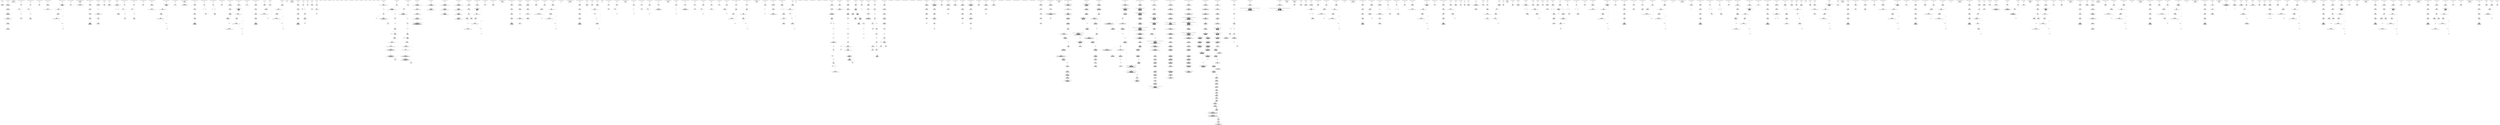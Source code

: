 digraph "" {
	node [label="\N"];
	0	[contract_name=EtherStore,
		function_fullname="depositFunds()",
		label="Node Type: ENTRY_POINT
",
		node_expression=None,
		node_info_vulnerabilities=None,
		node_irs=None,
		node_type=ENTRY_POINT,
		source_file="EtherStore.sol"];
	1	[contract_name=EtherStore,
		function_fullname="depositFunds()",
		label="Node Type: EXPRESSION

EXPRESSION:
balances[msg.sender] += msg.value

IRs:
REF_0(uint256) -> balances[msg.sender]
REF_0(-> balances) = \
REF_0 + msg.value",
		node_expression="balances[msg.sender] += msg.value",
		node_info_vulnerabilities=None,
		node_irs="REF_0(uint256) -> balances[msg.sender]
REF_0(-> balances) = REF_0 + msg.value",
		node_type=EXPRESSION,
		source_file="EtherStore.sol"];
	0 -> 1	[key=0,
		edge_type=next,
		label=Next];
	2	[contract_name=EtherStore,
		function_fullname="depositFunds()",
		label="EtherStore.sol_EtherStore_depositFunds()",
		node_expression=None,
		node_info_vulnerabilities=None,
		node_irs=None,
		node_type=FUNCTION_NAME,
		source_file="EtherStore.sol"];
	2 -> 0	[key=0,
		edge_type=next,
		label=Next];
	3	[contract_name=EtherStore,
		function_fullname="withdrawFunds(uint256)",
		label="Node Type: ENTRY_POINT
",
		node_expression=None,
		node_info_vulnerabilities=None,
		node_irs=None,
		node_type=ENTRY_POINT,
		source_file="EtherStore.sol"];
	4	[contract_name=EtherStore,
		function_fullname="withdrawFunds(uint256)",
		label="Node Type: EXPRESSION

EXPRESSION:
require(bool)(balances[msg.sender] >= _weiToWithdraw)

IRs:
REF_1(uint256) -> balances[msg.sender]
\
TMP_0(bool) = REF_1 >= _weiToWithdraw
TMP_1(None) = SOLIDITY_CALL require(bool)(TMP_0)",
		node_expression="require(bool)(balances[msg.sender] >= _weiToWithdraw)",
		node_info_vulnerabilities=None,
		node_irs="REF_1(uint256) -> balances[msg.sender]
TMP_0(bool) = REF_1 >= _weiToWithdraw
TMP_1(None) = SOLIDITY_CALL require(bool)(TMP_0)",
		node_type=EXPRESSION,
		source_file="EtherStore.sol"];
	3 -> 4	[key=0,
		edge_type=next,
		label=Next];
	5	[contract_name=EtherStore,
		function_fullname="withdrawFunds(uint256)",
		label="Node Type: EXPRESSION

EXPRESSION:
require(bool)(_weiToWithdraw <= withdrawalLimit)

IRs:
TMP_2(bool) = _weiToWithdraw <= withdrawalLimit
\
TMP_3(None) = SOLIDITY_CALL require(bool)(TMP_2)",
		node_expression="require(bool)(_weiToWithdraw <= withdrawalLimit)",
		node_info_vulnerabilities=None,
		node_irs="TMP_2(bool) = _weiToWithdraw <= withdrawalLimit
TMP_3(None) = SOLIDITY_CALL require(bool)(TMP_2)",
		node_type=EXPRESSION,
		source_file="EtherStore.sol"];
	4 -> 5	[key=0,
		edge_type=next,
		label=Next];
	6	[contract_name=EtherStore,
		function_fullname="withdrawFunds(uint256)",
		label="Node Type: EXPRESSION

EXPRESSION:
require(bool)(now >= lastWithdrawTime[msg.sender] + 604800)

IRs:
REF_2(uint256) -> lastWithdrawTime[\
msg.sender]
TMP_4(uint256) = REF_2 + 604800
TMP_5(bool) = now >= TMP_4
TMP_6(None) = SOLIDITY_CALL require(bool)(TMP_5)",
		node_expression="require(bool)(now >= lastWithdrawTime[msg.sender] + 604800)",
		node_info_vulnerabilities=None,
		node_irs="REF_2(uint256) -> lastWithdrawTime[msg.sender]
TMP_4(uint256) = REF_2 + 604800
TMP_5(bool) = now >= TMP_4
TMP_6(None) = SOLIDITY_\
CALL require(bool)(TMP_5)",
		node_type=EXPRESSION,
		source_file="EtherStore.sol"];
	5 -> 6	[key=0,
		edge_type=next,
		label=Next];
	7	[contract_name=EtherStore,
		function_fullname="withdrawFunds(uint256)",
		label="Node Type: EXPRESSION

EXPRESSION:
require(bool)(msg.sender.call.value(_weiToWithdraw)())

IRs:
TMP_8(bool) = LOW_LEVEL_CALL, dest:\
msg.sender, function:call, arguments:[] value:_weiToWithdraw 
TMP_9(None) = SOLIDITY_CALL require(bool)(TMP_8)",
		node_expression="require(bool)(msg.sender.call.value(_weiToWithdraw)())",
		node_info_vulnerabilities=None,
		node_irs="TMP_8(bool) = LOW_LEVEL_CALL, dest:msg.sender, function:call, arguments:[] value:_weiToWithdraw 
TMP_9(None) = SOLIDITY_CALL require(\
bool)(TMP_8)",
		node_type=EXPRESSION,
		source_file="EtherStore.sol"];
	6 -> 7	[key=0,
		edge_type=next,
		label=Next];
	8	[contract_name=EtherStore,
		function_fullname="withdrawFunds(uint256)",
		label="Node Type: EXPRESSION

EXPRESSION:
balances[msg.sender] -= _weiToWithdraw

IRs:
REF_5(uint256) -> balances[msg.sender]
REF_5(-> \
balances) = REF_5 - _weiToWithdraw",
		node_expression="balances[msg.sender] -= _weiToWithdraw",
		node_info_vulnerabilities=None,
		node_irs="REF_5(uint256) -> balances[msg.sender]
REF_5(-> balances) = REF_5 - _weiToWithdraw",
		node_type=EXPRESSION,
		source_file="EtherStore.sol"];
	7 -> 8	[key=0,
		edge_type=next,
		label=Next];
	9	[contract_name=EtherStore,
		function_fullname="withdrawFunds(uint256)",
		label="Node Type: EXPRESSION

EXPRESSION:
lastWithdrawTime[msg.sender] = now

IRs:
REF_6(uint256) -> lastWithdrawTime[msg.sender]
REF_6 (\
->lastWithdrawTime) := now(uint256)",
		node_expression="lastWithdrawTime[msg.sender] = now",
		node_info_vulnerabilities=None,
		node_irs="REF_6(uint256) -> lastWithdrawTime[msg.sender]
REF_6 (->lastWithdrawTime) := now(uint256)",
		node_type=EXPRESSION,
		source_file="EtherStore.sol"];
	8 -> 9	[key=0,
		edge_type=next,
		label=Next];
	10	[contract_name=EtherStore,
		function_fullname="withdrawFunds(uint256)",
		label="EtherStore.sol_EtherStore_withdrawFunds(uint256)",
		node_expression=None,
		node_info_vulnerabilities=None,
		node_irs=None,
		node_type=FUNCTION_NAME,
		source_file="EtherStore.sol"];
	10 -> 3	[key=0,
		edge_type=next,
		label=Next];
	11	[contract_name=EtherStore,
		function_fullname="slitherConstructorVariables()",
		label="Node Type: OTHER_ENTRYPOINT

EXPRESSION:
withdrawalLimit = 1000000000000000000

IRs:
withdrawalLimit(uint256) := 1000000000000000000(\
uint256)",
		node_expression="withdrawalLimit = 1000000000000000000",
		node_info_vulnerabilities=None,
		node_irs="withdrawalLimit(uint256) := 1000000000000000000(uint256)",
		node_type=OTHER_ENTRYPOINT,
		source_file="EtherStore.sol"];
	12	[contract_name=EtherStore,
		function_fullname="slitherConstructorVariables()",
		label="EtherStore.sol_EtherStore_slitherConstructorVariables()",
		node_expression=None,
		node_info_vulnerabilities=None,
		node_irs=None,
		node_type=FUNCTION_NAME,
		source_file="EtherStore.sol"];
	12 -> 11	[key=0,
		edge_type=next,
		label=Next];
	13	[contract_name=PERSONAL_BANK,
		function_fullname="SetMinSum(uint256)",
		label="Node Type: ENTRY_POINT
",
		node_expression=None,
		node_info_vulnerabilities=None,
		node_irs=None,
		node_type=ENTRY_POINT,
		source_file="0x01f8c4e3fa3edeb29e514cba738d87ce8c091d3f.sol"];
	14	[contract_name=PERSONAL_BANK,
		function_fullname="SetMinSum(uint256)",
		label="Node Type: IF

EXPRESSION:
intitalized

IRs:
CONDITION intitalized",
		node_expression=intitalized,
		node_info_vulnerabilities=None,
		node_irs="CONDITION intitalized",
		node_type=IF,
		source_file="0x01f8c4e3fa3edeb29e514cba738d87ce8c091d3f.sol"];
	13 -> 14	[key=0,
		edge_type=next,
		label=Next];
	15	[contract_name=PERSONAL_BANK,
		function_fullname="SetMinSum(uint256)",
		label="Node Type: EXPRESSION

EXPRESSION:
revert()()

IRs:
TMP_0(None) = SOLIDITY_CALL revert()()",
		node_expression="revert()()",
		node_info_vulnerabilities=None,
		node_irs="TMP_0(None) = SOLIDITY_CALL revert()()",
		node_type=EXPRESSION,
		source_file="0x01f8c4e3fa3edeb29e514cba738d87ce8c091d3f.sol"];
	14 -> 15	[key=0,
		edge_type=if_true,
		label=True];
	16	[contract_name=PERSONAL_BANK,
		function_fullname="SetMinSum(uint256)",
		label="Node Type: END_IF
",
		node_expression=None,
		node_info_vulnerabilities=None,
		node_irs=None,
		node_type=END_IF,
		source_file="0x01f8c4e3fa3edeb29e514cba738d87ce8c091d3f.sol"];
	14 -> 16	[key=0,
		edge_type=if_false,
		label=False];
	15 -> 16	[key=0,
		edge_type=next,
		label=Next];
	17	[contract_name=PERSONAL_BANK,
		function_fullname="SetMinSum(uint256)",
		label="Node Type: EXPRESSION

EXPRESSION:
MinSum = _val

IRs:
MinSum(uint256) := _val(uint256)",
		node_expression="MinSum = _val",
		node_info_vulnerabilities=None,
		node_irs="MinSum(uint256) := _val(uint256)",
		node_type=EXPRESSION,
		source_file="0x01f8c4e3fa3edeb29e514cba738d87ce8c091d3f.sol"];
	16 -> 17	[key=0,
		edge_type=next,
		label=Next];
	18	[contract_name=PERSONAL_BANK,
		function_fullname="SetMinSum(uint256)",
		label="0x01f8c4e3fa3edeb29e514cba738d87ce8c091d3f.sol_PERSONAL_BANK_SetMinSum(uint256)",
		node_expression=None,
		node_info_vulnerabilities=None,
		node_irs=None,
		node_type=FUNCTION_NAME,
		source_file="0x01f8c4e3fa3edeb29e514cba738d87ce8c091d3f.sol"];
	18 -> 13	[key=0,
		edge_type=next,
		label=Next];
	19	[contract_name=PERSONAL_BANK,
		function_fullname="SetLogFile(address)",
		label="Node Type: ENTRY_POINT
",
		node_expression=None,
		node_info_vulnerabilities=None,
		node_irs=None,
		node_type=ENTRY_POINT,
		source_file="0x01f8c4e3fa3edeb29e514cba738d87ce8c091d3f.sol"];
	20	[contract_name=PERSONAL_BANK,
		function_fullname="SetLogFile(address)",
		label="Node Type: IF

EXPRESSION:
intitalized

IRs:
CONDITION intitalized",
		node_expression=intitalized,
		node_info_vulnerabilities=None,
		node_irs="CONDITION intitalized",
		node_type=IF,
		source_file="0x01f8c4e3fa3edeb29e514cba738d87ce8c091d3f.sol"];
	19 -> 20	[key=0,
		edge_type=next,
		label=Next];
	21	[contract_name=PERSONAL_BANK,
		function_fullname="SetLogFile(address)",
		label="Node Type: EXPRESSION

EXPRESSION:
revert()()

IRs:
TMP_1(None) = SOLIDITY_CALL revert()()",
		node_expression="revert()()",
		node_info_vulnerabilities=None,
		node_irs="TMP_1(None) = SOLIDITY_CALL revert()()",
		node_type=EXPRESSION,
		source_file="0x01f8c4e3fa3edeb29e514cba738d87ce8c091d3f.sol"];
	20 -> 21	[key=0,
		edge_type=if_true,
		label=True];
	22	[contract_name=PERSONAL_BANK,
		function_fullname="SetLogFile(address)",
		label="Node Type: END_IF
",
		node_expression=None,
		node_info_vulnerabilities=None,
		node_irs=None,
		node_type=END_IF,
		source_file="0x01f8c4e3fa3edeb29e514cba738d87ce8c091d3f.sol"];
	20 -> 22	[key=0,
		edge_type=if_false,
		label=False];
	21 -> 22	[key=0,
		edge_type=next,
		label=Next];
	23	[contract_name=PERSONAL_BANK,
		function_fullname="SetLogFile(address)",
		label="Node Type: EXPRESSION

EXPRESSION:
Log = LogFile(_log)

IRs:
TMP_2 = CONVERT _log to LogFile
Log(LogFile) := TMP_2(LogFile)",
		node_expression="Log = LogFile(_log)",
		node_info_vulnerabilities=None,
		node_irs="TMP_2 = CONVERT _log to LogFile
Log(LogFile) := TMP_2(LogFile)",
		node_type=EXPRESSION,
		source_file="0x01f8c4e3fa3edeb29e514cba738d87ce8c091d3f.sol"];
	22 -> 23	[key=0,
		edge_type=next,
		label=Next];
	24	[contract_name=PERSONAL_BANK,
		function_fullname="SetLogFile(address)",
		label="0x01f8c4e3fa3edeb29e514cba738d87ce8c091d3f.sol_PERSONAL_BANK_SetLogFile(address)",
		node_expression=None,
		node_info_vulnerabilities=None,
		node_irs=None,
		node_type=FUNCTION_NAME,
		source_file="0x01f8c4e3fa3edeb29e514cba738d87ce8c091d3f.sol"];
	24 -> 19	[key=0,
		edge_type=next,
		label=Next];
	25	[contract_name=PERSONAL_BANK,
		function_fullname="Initialized()",
		label="Node Type: ENTRY_POINT
",
		node_expression=None,
		node_info_vulnerabilities=None,
		node_irs=None,
		node_type=ENTRY_POINT,
		source_file="0x01f8c4e3fa3edeb29e514cba738d87ce8c091d3f.sol"];
	26	[contract_name=PERSONAL_BANK,
		function_fullname="Initialized()",
		label="Node Type: EXPRESSION

EXPRESSION:
intitalized = true

IRs:
intitalized(bool) := True(bool)",
		node_expression="intitalized = true",
		node_info_vulnerabilities=None,
		node_irs="intitalized(bool) := True(bool)",
		node_type=EXPRESSION,
		source_file="0x01f8c4e3fa3edeb29e514cba738d87ce8c091d3f.sol"];
	25 -> 26	[key=0,
		edge_type=next,
		label=Next];
	27	[contract_name=PERSONAL_BANK,
		function_fullname="Initialized()",
		label="0x01f8c4e3fa3edeb29e514cba738d87ce8c091d3f.sol_PERSONAL_BANK_Initialized()",
		node_expression=None,
		node_info_vulnerabilities=None,
		node_irs=None,
		node_type=FUNCTION_NAME,
		source_file="0x01f8c4e3fa3edeb29e514cba738d87ce8c091d3f.sol"];
	27 -> 25	[key=0,
		edge_type=next,
		label=Next];
	28	[contract_name=PERSONAL_BANK,
		function_fullname="Deposit()",
		label="Node Type: ENTRY_POINT
",
		node_expression=None,
		node_info_vulnerabilities=None,
		node_irs=None,
		node_type=ENTRY_POINT,
		source_file="0x01f8c4e3fa3edeb29e514cba738d87ce8c091d3f.sol"];
	29	[contract_name=PERSONAL_BANK,
		function_fullname="Deposit()",
		label="Node Type: EXPRESSION

EXPRESSION:
balances[msg.sender] += msg.value

IRs:
REF_0(uint256) -> balances[msg.sender]
REF_0(-> balances) = \
REF_0 + msg.value",
		node_expression="balances[msg.sender] += msg.value",
		node_info_vulnerabilities=None,
		node_irs="REF_0(uint256) -> balances[msg.sender]
REF_0(-> balances) = REF_0 + msg.value",
		node_type=EXPRESSION,
		source_file="0x01f8c4e3fa3edeb29e514cba738d87ce8c091d3f.sol"];
	28 -> 29	[key=0,
		edge_type=next,
		label=Next];
	30	[contract_name=PERSONAL_BANK,
		function_fullname="Deposit()",
		label="Node Type: EXPRESSION

EXPRESSION:
Log.AddMessage(msg.sender,msg.value,Put)

IRs:
HIGH_LEVEL_CALL, dest:Log(LogFile), function:AddMessage, \
arguments:['msg.sender', 'msg.value', 'Put']  ",
		node_expression="Log.AddMessage(msg.sender,msg.value,Put)",
		node_info_vulnerabilities=None,
		node_irs="HIGH_LEVEL_CALL, dest:Log(LogFile), function:AddMessage, arguments:['msg.sender', 'msg.value', 'Put']  ",
		node_type=EXPRESSION,
		source_file="0x01f8c4e3fa3edeb29e514cba738d87ce8c091d3f.sol"];
	29 -> 30	[key=0,
		edge_type=next,
		label=Next];
	31	[contract_name=PERSONAL_BANK,
		function_fullname="Deposit()",
		label="0x01f8c4e3fa3edeb29e514cba738d87ce8c091d3f.sol_PERSONAL_BANK_Deposit()",
		node_expression=None,
		node_info_vulnerabilities=None,
		node_irs=None,
		node_type=FUNCTION_NAME,
		source_file="0x01f8c4e3fa3edeb29e514cba738d87ce8c091d3f.sol"];
	31 -> 28	[key=0,
		edge_type=next,
		label=Next];
	32	[contract_name=PERSONAL_BANK,
		function_fullname="Collect(uint256)",
		label="Node Type: ENTRY_POINT
",
		node_expression=None,
		node_info_vulnerabilities="[{'lines': [54], 'category': 'reentrancy'}]",
		node_irs=None,
		node_type=ENTRY_POINT,
		source_file="0x01f8c4e3fa3edeb29e514cba738d87ce8c091d3f.sol"];
	33	[contract_name=PERSONAL_BANK,
		function_fullname="Collect(uint256)",
		label="Node Type: IF

EXPRESSION:
balances[msg.sender] >= MinSum && balances[msg.sender] >= _am

IRs:
REF_2(uint256) -> balances[msg.sender]
\
TMP_4(bool) = REF_2 >= MinSum
REF_3(uint256) -> balances[msg.sender]
TMP_5(bool) = REF_3 >= _am
TMP_6(bool) = TMP_4 && TMP_5
CONDITION \
TMP_6",
		node_expression="balances[msg.sender] >= MinSum && balances[msg.sender] >= _am",
		node_info_vulnerabilities=None,
		node_irs="REF_2(uint256) -> balances[msg.sender]
TMP_4(bool) = REF_2 >= MinSum
REF_3(uint256) -> balances[msg.sender]
TMP_5(bool) = REF_3 >= _\
am
TMP_6(bool) = TMP_4 && TMP_5
CONDITION TMP_6",
		node_type=IF,
		source_file="0x01f8c4e3fa3edeb29e514cba738d87ce8c091d3f.sol"];
	32 -> 33	[key=0,
		edge_type=next,
		label=Next];
	34	[contract_name=PERSONAL_BANK,
		function_fullname="Collect(uint256)",
		label="Node Type: IF

EXPRESSION:
msg.sender.call.value(_am)()

IRs:
TMP_8(bool) = LOW_LEVEL_CALL, dest:msg.sender, function:call, arguments:[] \
value:_am 
CONDITION TMP_8",
		node_expression="msg.sender.call.value(_am)()",
		node_info_vulnerabilities="[{'lines': [54], 'category': 'reentrancy'}]",
		node_irs="TMP_8(bool) = LOW_LEVEL_CALL, dest:msg.sender, function:call, arguments:[] value:_am 
CONDITION TMP_8",
		node_type=IF,
		source_file="0x01f8c4e3fa3edeb29e514cba738d87ce8c091d3f.sol"];
	33 -> 34	[key=0,
		edge_type=if_true,
		label=True];
	38	[contract_name=PERSONAL_BANK,
		function_fullname="Collect(uint256)",
		label="Node Type: END_IF
",
		node_expression=None,
		node_info_vulnerabilities="[{'lines': [54], 'category': 'reentrancy'}]",
		node_irs=None,
		node_type=END_IF,
		source_file="0x01f8c4e3fa3edeb29e514cba738d87ce8c091d3f.sol"];
	33 -> 38	[key=0,
		edge_type=if_false,
		label=False];
	35	[contract_name=PERSONAL_BANK,
		function_fullname="Collect(uint256)",
		label="Node Type: EXPRESSION

EXPRESSION:
balances[msg.sender] -= _am

IRs:
REF_6(uint256) -> balances[msg.sender]
REF_6(-> balances) = \
REF_6 - _am",
		node_expression="balances[msg.sender] -= _am",
		node_info_vulnerabilities=None,
		node_irs="REF_6(uint256) -> balances[msg.sender]
REF_6(-> balances) = REF_6 - _am",
		node_type=EXPRESSION,
		source_file="0x01f8c4e3fa3edeb29e514cba738d87ce8c091d3f.sol"];
	34 -> 35	[key=0,
		edge_type=if_true,
		label=True];
	37	[contract_name=PERSONAL_BANK,
		function_fullname="Collect(uint256)",
		label="Node Type: END_IF
",
		node_expression=None,
		node_info_vulnerabilities="[{'lines': [54], 'category': 'reentrancy'}]",
		node_irs=None,
		node_type=END_IF,
		source_file="0x01f8c4e3fa3edeb29e514cba738d87ce8c091d3f.sol"];
	34 -> 37	[key=0,
		edge_type=if_false,
		label=False];
	36	[contract_name=PERSONAL_BANK,
		function_fullname="Collect(uint256)",
		label="Node Type: EXPRESSION

EXPRESSION:
Log.AddMessage(msg.sender,_am,Collect)

IRs:
HIGH_LEVEL_CALL, dest:Log(LogFile), function:AddMessage, \
arguments:['msg.sender', '_am', 'Collect']  ",
		node_expression="Log.AddMessage(msg.sender,_am,Collect)",
		node_info_vulnerabilities=None,
		node_irs="HIGH_LEVEL_CALL, dest:Log(LogFile), function:AddMessage, arguments:['msg.sender', '_am', 'Collect']  ",
		node_type=EXPRESSION,
		source_file="0x01f8c4e3fa3edeb29e514cba738d87ce8c091d3f.sol"];
	35 -> 36	[key=0,
		edge_type=next,
		label=Next];
	36 -> 37	[key=0,
		edge_type=next,
		label=Next];
	37 -> 38	[key=0,
		edge_type=next,
		label=Next];
	39	[contract_name=PERSONAL_BANK,
		function_fullname="Collect(uint256)",
		label="0x01f8c4e3fa3edeb29e514cba738d87ce8c091d3f.sol_PERSONAL_BANK_Collect(uint256)",
		node_expression=None,
		node_info_vulnerabilities="[{'lines': [54], 'category': 'reentrancy'}]",
		node_irs=None,
		node_type=FUNCTION_NAME,
		source_file="0x01f8c4e3fa3edeb29e514cba738d87ce8c091d3f.sol"];
	39 -> 32	[key=0,
		edge_type=next,
		label=Next];
	40	[contract_name=PERSONAL_BANK,
		function_fullname="fallback()",
		label="Node Type: ENTRY_POINT
",
		node_expression=None,
		node_info_vulnerabilities=None,
		node_irs=None,
		node_type=ENTRY_POINT,
		source_file="0x01f8c4e3fa3edeb29e514cba738d87ce8c091d3f.sol"];
	41	[contract_name=PERSONAL_BANK,
		function_fullname="fallback()",
		label="Node Type: EXPRESSION

EXPRESSION:
Deposit()

IRs:
INTERNAL_CALL, PERSONAL_BANK.Deposit()()",
		node_expression="Deposit()",
		node_info_vulnerabilities=None,
		node_irs="INTERNAL_CALL, PERSONAL_BANK.Deposit()()",
		node_type=EXPRESSION,
		source_file="0x01f8c4e3fa3edeb29e514cba738d87ce8c091d3f.sol"];
	40 -> 41	[key=0,
		edge_type=next,
		label=Next];
	42	[contract_name=PERSONAL_BANK,
		function_fullname="fallback()",
		label="0x01f8c4e3fa3edeb29e514cba738d87ce8c091d3f.sol_PERSONAL_BANK_fallback()",
		node_expression=None,
		node_info_vulnerabilities=None,
		node_irs=None,
		node_type=FUNCTION_NAME,
		source_file="0x01f8c4e3fa3edeb29e514cba738d87ce8c091d3f.sol"];
	42 -> 40	[key=0,
		edge_type=next,
		label=Next];
	43	[contract_name=PERSONAL_BANK,
		function_fullname="slitherConstructorVariables()",
		label="Node Type: OTHER_ENTRYPOINT

EXPRESSION:
MinSum = 1000000000000000000

IRs:
MinSum(uint256) := 1000000000000000000(uint256)",
		node_expression="MinSum = 1000000000000000000",
		node_info_vulnerabilities=None,
		node_irs="MinSum(uint256) := 1000000000000000000(uint256)",
		node_type=OTHER_ENTRYPOINT,
		source_file="0x01f8c4e3fa3edeb29e514cba738d87ce8c091d3f.sol"];
	44	[contract_name=PERSONAL_BANK,
		function_fullname="slitherConstructorVariables()",
		label="Node Type: OTHER_ENTRYPOINT

EXPRESSION:
Log = LogFile(0x0486cF65A2F2F3A392CBEa398AFB7F5f0B72FF46)

IRs:
TMP_11 = CONVERT 25842329768201807725816329055814639997676617542 \
to LogFile
Log(LogFile) := TMP_11(LogFile)",
		node_expression="Log = LogFile(0x0486cF65A2F2F3A392CBEa398AFB7F5f0B72FF46)",
		node_info_vulnerabilities=None,
		node_irs="TMP_11 = CONVERT 25842329768201807725816329055814639997676617542 to LogFile
Log(LogFile) := TMP_11(LogFile)",
		node_type=OTHER_ENTRYPOINT,
		source_file="0x01f8c4e3fa3edeb29e514cba738d87ce8c091d3f.sol"];
	43 -> 44	[key=0,
		edge_type=next,
		label=Next];
	45	[contract_name=PERSONAL_BANK,
		function_fullname="slitherConstructorVariables()",
		label="0x01f8c4e3fa3edeb29e514cba738d87ce8c091d3f.sol_PERSONAL_BANK_slitherConstructorVariables()",
		node_expression=None,
		node_info_vulnerabilities="[{'lines': [54], 'category': 'reentrancy'}]",
		node_irs=None,
		node_type=FUNCTION_NAME,
		source_file="0x01f8c4e3fa3edeb29e514cba738d87ce8c091d3f.sol"];
	45 -> 43	[key=0,
		edge_type=next,
		label=Next];
	46	[contract_name=LogFile,
		function_fullname="AddMessage(address,uint256,string)",
		label="Node Type: ENTRY_POINT
",
		node_expression=None,
		node_info_vulnerabilities=None,
		node_irs=None,
		node_type=ENTRY_POINT,
		source_file="0x01f8c4e3fa3edeb29e514cba738d87ce8c091d3f.sol"];
	47	[contract_name=LogFile,
		function_fullname="AddMessage(address,uint256,string)",
		label="Node Type: EXPRESSION

EXPRESSION:
LastMsg.Sender = _adr

IRs:
REF_8(address) -> LastMsg.Sender
REF_8 (->LastMsg) := _adr(address)",
		node_expression="LastMsg.Sender = _adr",
		node_info_vulnerabilities=None,
		node_irs="REF_8(address) -> LastMsg.Sender
REF_8 (->LastMsg) := _adr(address)",
		node_type=EXPRESSION,
		source_file="0x01f8c4e3fa3edeb29e514cba738d87ce8c091d3f.sol"];
	46 -> 47	[key=0,
		edge_type=next,
		label=Next];
	48	[contract_name=LogFile,
		function_fullname="AddMessage(address,uint256,string)",
		label="Node Type: EXPRESSION

EXPRESSION:
LastMsg.Time = now

IRs:
REF_9(uint256) -> LastMsg.Time
REF_9 (->LastMsg) := now(uint256)",
		node_expression="LastMsg.Time = now",
		node_info_vulnerabilities=None,
		node_irs="REF_9(uint256) -> LastMsg.Time
REF_9 (->LastMsg) := now(uint256)",
		node_type=EXPRESSION,
		source_file="0x01f8c4e3fa3edeb29e514cba738d87ce8c091d3f.sol"];
	47 -> 48	[key=0,
		edge_type=next,
		label=Next];
	49	[contract_name=LogFile,
		function_fullname="AddMessage(address,uint256,string)",
		label="Node Type: EXPRESSION

EXPRESSION:
LastMsg.Val = _val

IRs:
REF_10(uint256) -> LastMsg.Val
REF_10 (->LastMsg) := _val(uint256)",
		node_expression="LastMsg.Val = _val",
		node_info_vulnerabilities=None,
		node_irs="REF_10(uint256) -> LastMsg.Val
REF_10 (->LastMsg) := _val(uint256)",
		node_type=EXPRESSION,
		source_file="0x01f8c4e3fa3edeb29e514cba738d87ce8c091d3f.sol"];
	48 -> 49	[key=0,
		edge_type=next,
		label=Next];
	50	[contract_name=LogFile,
		function_fullname="AddMessage(address,uint256,string)",
		label="Node Type: EXPRESSION

EXPRESSION:
LastMsg.Data = _data

IRs:
REF_11(string) -> LastMsg.Data
REF_11 (->LastMsg) := _data(string)",
		node_expression="LastMsg.Data = _data",
		node_info_vulnerabilities=None,
		node_irs="REF_11(string) -> LastMsg.Data
REF_11 (->LastMsg) := _data(string)",
		node_type=EXPRESSION,
		source_file="0x01f8c4e3fa3edeb29e514cba738d87ce8c091d3f.sol"];
	49 -> 50	[key=0,
		edge_type=next,
		label=Next];
	51	[contract_name=LogFile,
		function_fullname="AddMessage(address,uint256,string)",
		label="Node Type: EXPRESSION

EXPRESSION:
History.push(LastMsg)

IRs:
REF_13 -> LENGTH History
TMP_13(uint256) := REF_13(uint256)
TMP_14(\
uint256) = TMP_13 + 1
REF_13 (->History) := TMP_14(uint256)
REF_14(LogFile.Message) -> History[TMP_13]
REF_14 (->History) := LastMsg(\
LogFile.Message)",
		node_expression="History.push(LastMsg)",
		node_info_vulnerabilities=None,
		node_irs="REF_13 -> LENGTH History
TMP_13(uint256) := REF_13(uint256)
TMP_14(uint256) = TMP_13 + 1
REF_13 (->History) := TMP_14(uint256)
REF_\
14(LogFile.Message) -> History[TMP_13]
REF_14 (->History) := LastMsg(LogFile.Message)",
		node_type=EXPRESSION,
		source_file="0x01f8c4e3fa3edeb29e514cba738d87ce8c091d3f.sol"];
	50 -> 51	[key=0,
		edge_type=next,
		label=Next];
	52	[contract_name=LogFile,
		function_fullname="AddMessage(address,uint256,string)",
		label="0x01f8c4e3fa3edeb29e514cba738d87ce8c091d3f.sol_LogFile_AddMessage(address,uint256,string)",
		node_expression=None,
		node_info_vulnerabilities=None,
		node_irs=None,
		node_type=FUNCTION_NAME,
		source_file="0x01f8c4e3fa3edeb29e514cba738d87ce8c091d3f.sol"];
	52 -> 46	[key=0,
		edge_type=next,
		label=Next];
	53	[contract_name=Reentrancy_insecure,
		function_fullname="withdrawBalance()",
		label="Node Type: ENTRY_POINT
",
		node_expression=None,
		node_info_vulnerabilities="[{'lines': [17], 'category': 'reentrancy'}]",
		node_irs=None,
		node_type=ENTRY_POINT,
		source_file="reentrancy_insecure.sol"];
	54	[contract_name=Reentrancy_insecure,
		function_fullname="withdrawBalance()",
		label="Node Type: NEW VARIABLE

EXPRESSION:
amountToWithdraw = userBalances[msg.sender]

IRs:
REF_0(uint256) -> userBalances[msg.sender]
\
amountToWithdraw(uint256) := REF_0(uint256)",
		node_expression="amountToWithdraw = userBalances[msg.sender]",
		node_info_vulnerabilities=None,
		node_irs="REF_0(uint256) -> userBalances[msg.sender]
amountToWithdraw(uint256) := REF_0(uint256)",
		node_type="NEW VARIABLE",
		source_file="reentrancy_insecure.sol"];
	53 -> 54	[key=0,
		edge_type=next,
		label=Next];
	55	[contract_name=Reentrancy_insecure,
		function_fullname="withdrawBalance()",
		label="Node Type: NEW VARIABLE
",
		node_expression=None,
		node_info_vulnerabilities="[{'lines': [17], 'category': 'reentrancy'}]",
		node_irs=None,
		node_type="NEW VARIABLE",
		source_file="reentrancy_insecure.sol"];
	54 -> 55	[key=0,
		edge_type=next,
		label=Next];
	56	[contract_name=Reentrancy_insecure,
		function_fullname="withdrawBalance()",
		label="Node Type: EXPRESSION

EXPRESSION:
(success) = msg.sender.call.value(amountToWithdraw)()

IRs:
TMP_1(bool) = LOW_LEVEL_CALL, dest:\
msg.sender, function:call, arguments:[''] value:amountToWithdraw 
success(bool) := TMP_1(bool)",
		node_expression="(success) = msg.sender.call.value(amountToWithdraw)()",
		node_info_vulnerabilities="[{'lines': [17], 'category': 'reentrancy'}]",
		node_irs="TMP_1(bool) = LOW_LEVEL_CALL, dest:msg.sender, function:call, arguments:[''] value:amountToWithdraw 
success(bool) := TMP_1(bool)",
		node_type=EXPRESSION,
		source_file="reentrancy_insecure.sol"];
	55 -> 56	[key=0,
		edge_type=next,
		label=Next];
	57	[contract_name=Reentrancy_insecure,
		function_fullname="withdrawBalance()",
		label="Node Type: EXPRESSION

EXPRESSION:
require(bool)(success)

IRs:
TMP_2(None) = SOLIDITY_CALL require(bool)(success)",
		node_expression="require(bool)(success)",
		node_info_vulnerabilities=None,
		node_irs="TMP_2(None) = SOLIDITY_CALL require(bool)(success)",
		node_type=EXPRESSION,
		source_file="reentrancy_insecure.sol"];
	56 -> 57	[key=0,
		edge_type=next,
		label=Next];
	58	[contract_name=Reentrancy_insecure,
		function_fullname="withdrawBalance()",
		label="Node Type: EXPRESSION

EXPRESSION:
userBalances[msg.sender] = 0

IRs:
REF_3(uint256) -> userBalances[msg.sender]
REF_3 (->userBalances) := \
0(uint256)",
		node_expression="userBalances[msg.sender] = 0",
		node_info_vulnerabilities=None,
		node_irs="REF_3(uint256) -> userBalances[msg.sender]
REF_3 (->userBalances) := 0(uint256)",
		node_type=EXPRESSION,
		source_file="reentrancy_insecure.sol"];
	57 -> 58	[key=0,
		edge_type=next,
		label=Next];
	59	[contract_name=Reentrancy_insecure,
		function_fullname="withdrawBalance()",
		label="reentrancy_insecure.sol_Reentrancy_insecure_withdrawBalance()",
		node_expression=None,
		node_info_vulnerabilities="[{'lines': [17], 'category': 'reentrancy'}]",
		node_irs=None,
		node_type=FUNCTION_NAME,
		source_file="reentrancy_insecure.sol"];
	59 -> 53	[key=0,
		edge_type=next,
		label=Next];
	60	[contract_name=Reentrance,
		function_fullname="getBalance(address)",
		label="Node Type: ENTRY_POINT
",
		node_expression=None,
		node_info_vulnerabilities=None,
		node_irs=None,
		node_type=ENTRY_POINT,
		source_file="Reentrance_01.sol"];
	61	[contract_name=Reentrance,
		function_fullname="getBalance(address)",
		label="Node Type: RETURN

EXPRESSION:
userBalance[u]

IRs:
REF_0(uint256) -> userBalance[u]
RETURN REF_0",
		node_expression="userBalance[u]",
		node_info_vulnerabilities=None,
		node_irs="REF_0(uint256) -> userBalance[u]
RETURN REF_0",
		node_type=RETURN,
		source_file="Reentrance_01.sol"];
	60 -> 61	[key=0,
		edge_type=next,
		label=Next];
	62	[contract_name=Reentrance,
		function_fullname="getBalance(address)",
		label="Reentrance_01.sol_Reentrance_getBalance(address)",
		node_expression=None,
		node_info_vulnerabilities=None,
		node_irs=None,
		node_type=FUNCTION_NAME,
		source_file="Reentrance_01.sol"];
	62 -> 60	[key=0,
		edge_type=next,
		label=Next];
	63	[contract_name=Reentrance,
		function_fullname="addToBalance()",
		label="Node Type: ENTRY_POINT
",
		node_expression=None,
		node_info_vulnerabilities=None,
		node_irs=None,
		node_type=ENTRY_POINT,
		source_file="Reentrance_01.sol"];
	64	[contract_name=Reentrance,
		function_fullname="addToBalance()",
		label="Node Type: EXPRESSION

EXPRESSION:
userBalance[msg.sender] += msg.value

IRs:
REF_1(uint256) -> userBalance[msg.sender]
REF_1(-> \
userBalance) = REF_1 + msg.value",
		node_expression="userBalance[msg.sender] += msg.value",
		node_info_vulnerabilities=None,
		node_irs="REF_1(uint256) -> userBalance[msg.sender]
REF_1(-> userBalance) = REF_1 + msg.value",
		node_type=EXPRESSION,
		source_file="Reentrance_01.sol"];
	63 -> 64	[key=0,
		edge_type=next,
		label=Next];
	65	[contract_name=Reentrance,
		function_fullname="addToBalance()",
		label="Reentrance_01.sol_Reentrance_addToBalance()",
		node_expression=None,
		node_info_vulnerabilities=None,
		node_irs=None,
		node_type=FUNCTION_NAME,
		source_file="Reentrance_01.sol"];
	65 -> 63	[key=0,
		edge_type=next,
		label=Next];
	66	[contract_name=Reentrance,
		function_fullname="withdrawBalance()",
		label="Node Type: ENTRY_POINT
",
		node_expression=None,
		node_info_vulnerabilities=None,
		node_irs=None,
		node_type=ENTRY_POINT,
		source_file="Reentrance_01.sol"];
	67	[contract_name=Reentrance,
		function_fullname="withdrawBalance()",
		label="Node Type: IF

EXPRESSION:
! (msg.sender.call.value(userBalance[msg.sender])())

IRs:
REF_4(uint256) -> userBalance[msg.sender]
\
TMP_1(bool) = LOW_LEVEL_CALL, dest:msg.sender, function:call, arguments:[] value:REF_4 
TMP_2 = ! TMP_1 
CONDITION TMP_2",
		node_expression="! (msg.sender.call.value(userBalance[msg.sender])())",
		node_info_vulnerabilities=None,
		node_irs="REF_4(uint256) -> userBalance[msg.sender]
TMP_1(bool) = LOW_LEVEL_CALL, dest:msg.sender, function:call, arguments:[] value:REF_4 
\
TMP_2 = ! TMP_1 
CONDITION TMP_2",
		node_type=IF,
		source_file="Reentrance_01.sol"];
	66 -> 67	[key=0,
		edge_type=next,
		label=Next];
	68	[contract_name=Reentrance,
		function_fullname="withdrawBalance()",
		label="Node Type: THROW
",
		node_expression=None,
		node_info_vulnerabilities=None,
		node_irs=None,
		node_type=THROW,
		source_file="Reentrance_01.sol"];
	67 -> 68	[key=0,
		edge_type=if_true,
		label=True];
	69	[contract_name=Reentrance,
		function_fullname="withdrawBalance()",
		label="Node Type: END_IF
",
		node_expression=None,
		node_info_vulnerabilities=None,
		node_irs=None,
		node_type=END_IF,
		source_file="Reentrance_01.sol"];
	67 -> 69	[key=0,
		edge_type=if_false,
		label=False];
	70	[contract_name=Reentrance,
		function_fullname="withdrawBalance()",
		label="Node Type: EXPRESSION

EXPRESSION:
userBalance[msg.sender] = 0

IRs:
REF_5(uint256) -> userBalance[msg.sender]
REF_5 (->userBalance) := \
0(uint256)",
		node_expression="userBalance[msg.sender] = 0",
		node_info_vulnerabilities=None,
		node_irs="REF_5(uint256) -> userBalance[msg.sender]
REF_5 (->userBalance) := 0(uint256)",
		node_type=EXPRESSION,
		source_file="Reentrance_01.sol"];
	69 -> 70	[key=0,
		edge_type=next,
		label=Next];
	71	[contract_name=Reentrance,
		function_fullname="withdrawBalance()",
		label="Reentrance_01.sol_Reentrance_withdrawBalance()",
		node_expression=None,
		node_info_vulnerabilities=None,
		node_irs=None,
		node_type=FUNCTION_NAME,
		source_file="Reentrance_01.sol"];
	71 -> 66	[key=0,
		edge_type=next,
		label=Next];
	72	[contract_name=ACCURAL_DEPOSIT,
		function_fullname="SetMinSum(uint256)",
		label="Node Type: ENTRY_POINT
",
		node_expression=None,
		node_info_vulnerabilities=None,
		node_irs=None,
		node_type=ENTRY_POINT,
		source_file="0x4320e6f8c05b27ab4707cd1f6d5ce6f3e4b3a5a1.sol"];
	73	[contract_name=ACCURAL_DEPOSIT,
		function_fullname="SetMinSum(uint256)",
		label="Node Type: IF

EXPRESSION:
intitalized

IRs:
CONDITION intitalized",
		node_expression=intitalized,
		node_info_vulnerabilities=None,
		node_irs="CONDITION intitalized",
		node_type=IF,
		source_file="0x4320e6f8c05b27ab4707cd1f6d5ce6f3e4b3a5a1.sol"];
	72 -> 73	[key=0,
		edge_type=next,
		label=Next];
	74	[contract_name=ACCURAL_DEPOSIT,
		function_fullname="SetMinSum(uint256)",
		label="Node Type: EXPRESSION

EXPRESSION:
revert()()

IRs:
TMP_0(None) = SOLIDITY_CALL revert()()",
		node_expression="revert()()",
		node_info_vulnerabilities=None,
		node_irs="TMP_0(None) = SOLIDITY_CALL revert()()",
		node_type=EXPRESSION,
		source_file="0x4320e6f8c05b27ab4707cd1f6d5ce6f3e4b3a5a1.sol"];
	73 -> 74	[key=0,
		edge_type=if_true,
		label=True];
	75	[contract_name=ACCURAL_DEPOSIT,
		function_fullname="SetMinSum(uint256)",
		label="Node Type: END_IF
",
		node_expression=None,
		node_info_vulnerabilities=None,
		node_irs=None,
		node_type=END_IF,
		source_file="0x4320e6f8c05b27ab4707cd1f6d5ce6f3e4b3a5a1.sol"];
	73 -> 75	[key=0,
		edge_type=if_false,
		label=False];
	74 -> 75	[key=0,
		edge_type=next,
		label=Next];
	76	[contract_name=ACCURAL_DEPOSIT,
		function_fullname="SetMinSum(uint256)",
		label="Node Type: EXPRESSION

EXPRESSION:
MinSum = _val

IRs:
MinSum(uint256) := _val(uint256)",
		node_expression="MinSum = _val",
		node_info_vulnerabilities=None,
		node_irs="MinSum(uint256) := _val(uint256)",
		node_type=EXPRESSION,
		source_file="0x4320e6f8c05b27ab4707cd1f6d5ce6f3e4b3a5a1.sol"];
	75 -> 76	[key=0,
		edge_type=next,
		label=Next];
	77	[contract_name=ACCURAL_DEPOSIT,
		function_fullname="SetMinSum(uint256)",
		label="0x4320e6f8c05b27ab4707cd1f6d5ce6f3e4b3a5a1.sol_ACCURAL_DEPOSIT_SetMinSum(uint256)",
		node_expression=None,
		node_info_vulnerabilities=None,
		node_irs=None,
		node_type=FUNCTION_NAME,
		source_file="0x4320e6f8c05b27ab4707cd1f6d5ce6f3e4b3a5a1.sol"];
	77 -> 72	[key=0,
		edge_type=next,
		label=Next];
	78	[contract_name=ACCURAL_DEPOSIT,
		function_fullname="SetLogFile(address)",
		label="Node Type: ENTRY_POINT
",
		node_expression=None,
		node_info_vulnerabilities=None,
		node_irs=None,
		node_type=ENTRY_POINT,
		source_file="0x4320e6f8c05b27ab4707cd1f6d5ce6f3e4b3a5a1.sol"];
	79	[contract_name=ACCURAL_DEPOSIT,
		function_fullname="SetLogFile(address)",
		label="Node Type: IF

EXPRESSION:
intitalized

IRs:
CONDITION intitalized",
		node_expression=intitalized,
		node_info_vulnerabilities=None,
		node_irs="CONDITION intitalized",
		node_type=IF,
		source_file="0x4320e6f8c05b27ab4707cd1f6d5ce6f3e4b3a5a1.sol"];
	78 -> 79	[key=0,
		edge_type=next,
		label=Next];
	80	[contract_name=ACCURAL_DEPOSIT,
		function_fullname="SetLogFile(address)",
		label="Node Type: EXPRESSION

EXPRESSION:
revert()()

IRs:
TMP_1(None) = SOLIDITY_CALL revert()()",
		node_expression="revert()()",
		node_info_vulnerabilities=None,
		node_irs="TMP_1(None) = SOLIDITY_CALL revert()()",
		node_type=EXPRESSION,
		source_file="0x4320e6f8c05b27ab4707cd1f6d5ce6f3e4b3a5a1.sol"];
	79 -> 80	[key=0,
		edge_type=if_true,
		label=True];
	81	[contract_name=ACCURAL_DEPOSIT,
		function_fullname="SetLogFile(address)",
		label="Node Type: END_IF
",
		node_expression=None,
		node_info_vulnerabilities=None,
		node_irs=None,
		node_type=END_IF,
		source_file="0x4320e6f8c05b27ab4707cd1f6d5ce6f3e4b3a5a1.sol"];
	79 -> 81	[key=0,
		edge_type=if_false,
		label=False];
	80 -> 81	[key=0,
		edge_type=next,
		label=Next];
	82	[contract_name=ACCURAL_DEPOSIT,
		function_fullname="SetLogFile(address)",
		label="Node Type: EXPRESSION

EXPRESSION:
Log = LogFile(_log)

IRs:
TMP_2 = CONVERT _log to LogFile
Log(LogFile) := TMP_2(LogFile)",
		node_expression="Log = LogFile(_log)",
		node_info_vulnerabilities=None,
		node_irs="TMP_2 = CONVERT _log to LogFile
Log(LogFile) := TMP_2(LogFile)",
		node_type=EXPRESSION,
		source_file="0x4320e6f8c05b27ab4707cd1f6d5ce6f3e4b3a5a1.sol"];
	81 -> 82	[key=0,
		edge_type=next,
		label=Next];
	83	[contract_name=ACCURAL_DEPOSIT,
		function_fullname="SetLogFile(address)",
		label="0x4320e6f8c05b27ab4707cd1f6d5ce6f3e4b3a5a1.sol_ACCURAL_DEPOSIT_SetLogFile(address)",
		node_expression=None,
		node_info_vulnerabilities=None,
		node_irs=None,
		node_type=FUNCTION_NAME,
		source_file="0x4320e6f8c05b27ab4707cd1f6d5ce6f3e4b3a5a1.sol"];
	83 -> 78	[key=0,
		edge_type=next,
		label=Next];
	84	[contract_name=ACCURAL_DEPOSIT,
		function_fullname="Initialized()",
		label="Node Type: ENTRY_POINT
",
		node_expression=None,
		node_info_vulnerabilities=None,
		node_irs=None,
		node_type=ENTRY_POINT,
		source_file="0x4320e6f8c05b27ab4707cd1f6d5ce6f3e4b3a5a1.sol"];
	85	[contract_name=ACCURAL_DEPOSIT,
		function_fullname="Initialized()",
		label="Node Type: EXPRESSION

EXPRESSION:
intitalized = true

IRs:
intitalized(bool) := True(bool)",
		node_expression="intitalized = true",
		node_info_vulnerabilities=None,
		node_irs="intitalized(bool) := True(bool)",
		node_type=EXPRESSION,
		source_file="0x4320e6f8c05b27ab4707cd1f6d5ce6f3e4b3a5a1.sol"];
	84 -> 85	[key=0,
		edge_type=next,
		label=Next];
	86	[contract_name=ACCURAL_DEPOSIT,
		function_fullname="Initialized()",
		label="0x4320e6f8c05b27ab4707cd1f6d5ce6f3e4b3a5a1.sol_ACCURAL_DEPOSIT_Initialized()",
		node_expression=None,
		node_info_vulnerabilities=None,
		node_irs=None,
		node_type=FUNCTION_NAME,
		source_file="0x4320e6f8c05b27ab4707cd1f6d5ce6f3e4b3a5a1.sol"];
	86 -> 84	[key=0,
		edge_type=next,
		label=Next];
	87	[contract_name=ACCURAL_DEPOSIT,
		function_fullname="Deposit()",
		label="Node Type: ENTRY_POINT
",
		node_expression=None,
		node_info_vulnerabilities=None,
		node_irs=None,
		node_type=ENTRY_POINT,
		source_file="0x4320e6f8c05b27ab4707cd1f6d5ce6f3e4b3a5a1.sol"];
	88	[contract_name=ACCURAL_DEPOSIT,
		function_fullname="Deposit()",
		label="Node Type: EXPRESSION

EXPRESSION:
balances[msg.sender] += msg.value

IRs:
REF_0(uint256) -> balances[msg.sender]
REF_0(-> balances) = \
REF_0 + msg.value",
		node_expression="balances[msg.sender] += msg.value",
		node_info_vulnerabilities=None,
		node_irs="REF_0(uint256) -> balances[msg.sender]
REF_0(-> balances) = REF_0 + msg.value",
		node_type=EXPRESSION,
		source_file="0x4320e6f8c05b27ab4707cd1f6d5ce6f3e4b3a5a1.sol"];
	87 -> 88	[key=0,
		edge_type=next,
		label=Next];
	89	[contract_name=ACCURAL_DEPOSIT,
		function_fullname="Deposit()",
		label="Node Type: EXPRESSION

EXPRESSION:
Log.AddMessage(msg.sender,msg.value,Put)

IRs:
HIGH_LEVEL_CALL, dest:Log(LogFile), function:AddMessage, \
arguments:['msg.sender', 'msg.value', 'Put']  ",
		node_expression="Log.AddMessage(msg.sender,msg.value,Put)",
		node_info_vulnerabilities=None,
		node_irs="HIGH_LEVEL_CALL, dest:Log(LogFile), function:AddMessage, arguments:['msg.sender', 'msg.value', 'Put']  ",
		node_type=EXPRESSION,
		source_file="0x4320e6f8c05b27ab4707cd1f6d5ce6f3e4b3a5a1.sol"];
	88 -> 89	[key=0,
		edge_type=next,
		label=Next];
	90	[contract_name=ACCURAL_DEPOSIT,
		function_fullname="Deposit()",
		label="0x4320e6f8c05b27ab4707cd1f6d5ce6f3e4b3a5a1.sol_ACCURAL_DEPOSIT_Deposit()",
		node_expression=None,
		node_info_vulnerabilities=None,
		node_irs=None,
		node_type=FUNCTION_NAME,
		source_file="0x4320e6f8c05b27ab4707cd1f6d5ce6f3e4b3a5a1.sol"];
	90 -> 87	[key=0,
		edge_type=next,
		label=Next];
	91	[contract_name=ACCURAL_DEPOSIT,
		function_fullname="Collect(uint256)",
		label="Node Type: ENTRY_POINT
",
		node_expression=None,
		node_info_vulnerabilities="[{'lines': [55], 'category': 'reentrancy'}]",
		node_irs=None,
		node_type=ENTRY_POINT,
		source_file="0x4320e6f8c05b27ab4707cd1f6d5ce6f3e4b3a5a1.sol"];
	92	[contract_name=ACCURAL_DEPOSIT,
		function_fullname="Collect(uint256)",
		label="Node Type: IF

EXPRESSION:
balances[msg.sender] >= MinSum && balances[msg.sender] >= _am

IRs:
REF_2(uint256) -> balances[msg.sender]
\
TMP_4(bool) = REF_2 >= MinSum
REF_3(uint256) -> balances[msg.sender]
TMP_5(bool) = REF_3 >= _am
TMP_6(bool) = TMP_4 && TMP_5
CONDITION \
TMP_6",
		node_expression="balances[msg.sender] >= MinSum && balances[msg.sender] >= _am",
		node_info_vulnerabilities=None,
		node_irs="REF_2(uint256) -> balances[msg.sender]
TMP_4(bool) = REF_2 >= MinSum
REF_3(uint256) -> balances[msg.sender]
TMP_5(bool) = REF_3 >= _\
am
TMP_6(bool) = TMP_4 && TMP_5
CONDITION TMP_6",
		node_type=IF,
		source_file="0x4320e6f8c05b27ab4707cd1f6d5ce6f3e4b3a5a1.sol"];
	91 -> 92	[key=0,
		edge_type=next,
		label=Next];
	93	[contract_name=ACCURAL_DEPOSIT,
		function_fullname="Collect(uint256)",
		label="Node Type: IF

EXPRESSION:
msg.sender.call.value(_am)()

IRs:
TMP_8(bool) = LOW_LEVEL_CALL, dest:msg.sender, function:call, arguments:[] \
value:_am 
CONDITION TMP_8",
		node_expression="msg.sender.call.value(_am)()",
		node_info_vulnerabilities="[{'lines': [55], 'category': 'reentrancy'}]",
		node_irs="TMP_8(bool) = LOW_LEVEL_CALL, dest:msg.sender, function:call, arguments:[] value:_am 
CONDITION TMP_8",
		node_type=IF,
		source_file="0x4320e6f8c05b27ab4707cd1f6d5ce6f3e4b3a5a1.sol"];
	92 -> 93	[key=0,
		edge_type=if_true,
		label=True];
	97	[contract_name=ACCURAL_DEPOSIT,
		function_fullname="Collect(uint256)",
		label="Node Type: END_IF
",
		node_expression=None,
		node_info_vulnerabilities="[{'lines': [55], 'category': 'reentrancy'}]",
		node_irs=None,
		node_type=END_IF,
		source_file="0x4320e6f8c05b27ab4707cd1f6d5ce6f3e4b3a5a1.sol"];
	92 -> 97	[key=0,
		edge_type=if_false,
		label=False];
	94	[contract_name=ACCURAL_DEPOSIT,
		function_fullname="Collect(uint256)",
		label="Node Type: EXPRESSION

EXPRESSION:
balances[msg.sender] -= _am

IRs:
REF_6(uint256) -> balances[msg.sender]
REF_6(-> balances) = \
REF_6 - _am",
		node_expression="balances[msg.sender] -= _am",
		node_info_vulnerabilities=None,
		node_irs="REF_6(uint256) -> balances[msg.sender]
REF_6(-> balances) = REF_6 - _am",
		node_type=EXPRESSION,
		source_file="0x4320e6f8c05b27ab4707cd1f6d5ce6f3e4b3a5a1.sol"];
	93 -> 94	[key=0,
		edge_type=if_true,
		label=True];
	96	[contract_name=ACCURAL_DEPOSIT,
		function_fullname="Collect(uint256)",
		label="Node Type: END_IF
",
		node_expression=None,
		node_info_vulnerabilities="[{'lines': [55], 'category': 'reentrancy'}]",
		node_irs=None,
		node_type=END_IF,
		source_file="0x4320e6f8c05b27ab4707cd1f6d5ce6f3e4b3a5a1.sol"];
	93 -> 96	[key=0,
		edge_type=if_false,
		label=False];
	95	[contract_name=ACCURAL_DEPOSIT,
		function_fullname="Collect(uint256)",
		label="Node Type: EXPRESSION

EXPRESSION:
Log.AddMessage(msg.sender,_am,Collect)

IRs:
HIGH_LEVEL_CALL, dest:Log(LogFile), function:AddMessage, \
arguments:['msg.sender', '_am', 'Collect']  ",
		node_expression="Log.AddMessage(msg.sender,_am,Collect)",
		node_info_vulnerabilities=None,
		node_irs="HIGH_LEVEL_CALL, dest:Log(LogFile), function:AddMessage, arguments:['msg.sender', '_am', 'Collect']  ",
		node_type=EXPRESSION,
		source_file="0x4320e6f8c05b27ab4707cd1f6d5ce6f3e4b3a5a1.sol"];
	94 -> 95	[key=0,
		edge_type=next,
		label=Next];
	95 -> 96	[key=0,
		edge_type=next,
		label=Next];
	96 -> 97	[key=0,
		edge_type=next,
		label=Next];
	98	[contract_name=ACCURAL_DEPOSIT,
		function_fullname="Collect(uint256)",
		label="0x4320e6f8c05b27ab4707cd1f6d5ce6f3e4b3a5a1.sol_ACCURAL_DEPOSIT_Collect(uint256)",
		node_expression=None,
		node_info_vulnerabilities="[{'lines': [55], 'category': 'reentrancy'}]",
		node_irs=None,
		node_type=FUNCTION_NAME,
		source_file="0x4320e6f8c05b27ab4707cd1f6d5ce6f3e4b3a5a1.sol"];
	98 -> 91	[key=0,
		edge_type=next,
		label=Next];
	99	[contract_name=ACCURAL_DEPOSIT,
		function_fullname="fallback()",
		label="Node Type: ENTRY_POINT
",
		node_expression=None,
		node_info_vulnerabilities=None,
		node_irs=None,
		node_type=ENTRY_POINT,
		source_file="0x4320e6f8c05b27ab4707cd1f6d5ce6f3e4b3a5a1.sol"];
	100	[contract_name=ACCURAL_DEPOSIT,
		function_fullname="fallback()",
		label="Node Type: EXPRESSION

EXPRESSION:
Deposit()

IRs:
INTERNAL_CALL, ACCURAL_DEPOSIT.Deposit()()",
		node_expression="Deposit()",
		node_info_vulnerabilities=None,
		node_irs="INTERNAL_CALL, ACCURAL_DEPOSIT.Deposit()()",
		node_type=EXPRESSION,
		source_file="0x4320e6f8c05b27ab4707cd1f6d5ce6f3e4b3a5a1.sol"];
	99 -> 100	[key=0,
		edge_type=next,
		label=Next];
	101	[contract_name=ACCURAL_DEPOSIT,
		function_fullname="fallback()",
		label="0x4320e6f8c05b27ab4707cd1f6d5ce6f3e4b3a5a1.sol_ACCURAL_DEPOSIT_fallback()",
		node_expression=None,
		node_info_vulnerabilities=None,
		node_irs=None,
		node_type=FUNCTION_NAME,
		source_file="0x4320e6f8c05b27ab4707cd1f6d5ce6f3e4b3a5a1.sol"];
	101 -> 99	[key=0,
		edge_type=next,
		label=Next];
	102	[contract_name=ACCURAL_DEPOSIT,
		function_fullname="slitherConstructorVariables()",
		label="Node Type: OTHER_ENTRYPOINT

EXPRESSION:
MinSum = 1000000000000000000

IRs:
MinSum(uint256) := 1000000000000000000(uint256)",
		node_expression="MinSum = 1000000000000000000",
		node_info_vulnerabilities=None,
		node_irs="MinSum(uint256) := 1000000000000000000(uint256)",
		node_type=OTHER_ENTRYPOINT,
		source_file="0x4320e6f8c05b27ab4707cd1f6d5ce6f3e4b3a5a1.sol"];
	103	[contract_name=ACCURAL_DEPOSIT,
		function_fullname="slitherConstructorVariables()",
		label="Node Type: OTHER_ENTRYPOINT

EXPRESSION:
Log = LogFile(0x0486cF65A2F2F3A392CBEa398AFB7F5f0B72FF46)

IRs:
TMP_11 = CONVERT 25842329768201807725816329055814639997676617542 \
to LogFile
Log(LogFile) := TMP_11(LogFile)",
		node_expression="Log = LogFile(0x0486cF65A2F2F3A392CBEa398AFB7F5f0B72FF46)",
		node_info_vulnerabilities=None,
		node_irs="TMP_11 = CONVERT 25842329768201807725816329055814639997676617542 to LogFile
Log(LogFile) := TMP_11(LogFile)",
		node_type=OTHER_ENTRYPOINT,
		source_file="0x4320e6f8c05b27ab4707cd1f6d5ce6f3e4b3a5a1.sol"];
	102 -> 103	[key=0,
		edge_type=next,
		label=Next];
	104	[contract_name=ACCURAL_DEPOSIT,
		function_fullname="slitherConstructorVariables()",
		label="0x4320e6f8c05b27ab4707cd1f6d5ce6f3e4b3a5a1.sol_ACCURAL_DEPOSIT_slitherConstructorVariables()",
		node_expression=None,
		node_info_vulnerabilities="[{'lines': [55], 'category': 'reentrancy'}]",
		node_irs=None,
		node_type=FUNCTION_NAME,
		source_file="0x4320e6f8c05b27ab4707cd1f6d5ce6f3e4b3a5a1.sol"];
	104 -> 102	[key=0,
		edge_type=next,
		label=Next];
	105	[contract_name=LogFile,
		function_fullname="AddMessage(address,uint256,string)",
		label="Node Type: ENTRY_POINT
",
		node_expression=None,
		node_info_vulnerabilities=None,
		node_irs=None,
		node_type=ENTRY_POINT,
		source_file="0x4320e6f8c05b27ab4707cd1f6d5ce6f3e4b3a5a1.sol"];
	106	[contract_name=LogFile,
		function_fullname="AddMessage(address,uint256,string)",
		label="Node Type: EXPRESSION

EXPRESSION:
LastMsg.Sender = _adr

IRs:
REF_8(address) -> LastMsg.Sender
REF_8 (->LastMsg) := _adr(address)",
		node_expression="LastMsg.Sender = _adr",
		node_info_vulnerabilities=None,
		node_irs="REF_8(address) -> LastMsg.Sender
REF_8 (->LastMsg) := _adr(address)",
		node_type=EXPRESSION,
		source_file="0x4320e6f8c05b27ab4707cd1f6d5ce6f3e4b3a5a1.sol"];
	105 -> 106	[key=0,
		edge_type=next,
		label=Next];
	107	[contract_name=LogFile,
		function_fullname="AddMessage(address,uint256,string)",
		label="Node Type: EXPRESSION

EXPRESSION:
LastMsg.Time = now

IRs:
REF_9(uint256) -> LastMsg.Time
REF_9 (->LastMsg) := now(uint256)",
		node_expression="LastMsg.Time = now",
		node_info_vulnerabilities=None,
		node_irs="REF_9(uint256) -> LastMsg.Time
REF_9 (->LastMsg) := now(uint256)",
		node_type=EXPRESSION,
		source_file="0x4320e6f8c05b27ab4707cd1f6d5ce6f3e4b3a5a1.sol"];
	106 -> 107	[key=0,
		edge_type=next,
		label=Next];
	108	[contract_name=LogFile,
		function_fullname="AddMessage(address,uint256,string)",
		label="Node Type: EXPRESSION

EXPRESSION:
LastMsg.Val = _val

IRs:
REF_10(uint256) -> LastMsg.Val
REF_10 (->LastMsg) := _val(uint256)",
		node_expression="LastMsg.Val = _val",
		node_info_vulnerabilities=None,
		node_irs="REF_10(uint256) -> LastMsg.Val
REF_10 (->LastMsg) := _val(uint256)",
		node_type=EXPRESSION,
		source_file="0x4320e6f8c05b27ab4707cd1f6d5ce6f3e4b3a5a1.sol"];
	107 -> 108	[key=0,
		edge_type=next,
		label=Next];
	109	[contract_name=LogFile,
		function_fullname="AddMessage(address,uint256,string)",
		label="Node Type: EXPRESSION

EXPRESSION:
LastMsg.Data = _data

IRs:
REF_11(string) -> LastMsg.Data
REF_11 (->LastMsg) := _data(string)",
		node_expression="LastMsg.Data = _data",
		node_info_vulnerabilities=None,
		node_irs="REF_11(string) -> LastMsg.Data
REF_11 (->LastMsg) := _data(string)",
		node_type=EXPRESSION,
		source_file="0x4320e6f8c05b27ab4707cd1f6d5ce6f3e4b3a5a1.sol"];
	108 -> 109	[key=0,
		edge_type=next,
		label=Next];
	110	[contract_name=LogFile,
		function_fullname="AddMessage(address,uint256,string)",
		label="Node Type: EXPRESSION

EXPRESSION:
History.push(LastMsg)

IRs:
REF_13 -> LENGTH History
TMP_13(uint256) := REF_13(uint256)
TMP_14(\
uint256) = TMP_13 + 1
REF_13 (->History) := TMP_14(uint256)
REF_14(LogFile.Message) -> History[TMP_13]
REF_14 (->History) := LastMsg(\
LogFile.Message)",
		node_expression="History.push(LastMsg)",
		node_info_vulnerabilities=None,
		node_irs="REF_13 -> LENGTH History
TMP_13(uint256) := REF_13(uint256)
TMP_14(uint256) = TMP_13 + 1
REF_13 (->History) := TMP_14(uint256)
REF_\
14(LogFile.Message) -> History[TMP_13]
REF_14 (->History) := LastMsg(LogFile.Message)",
		node_type=EXPRESSION,
		source_file="0x4320e6f8c05b27ab4707cd1f6d5ce6f3e4b3a5a1.sol"];
	109 -> 110	[key=0,
		edge_type=next,
		label=Next];
	111	[contract_name=LogFile,
		function_fullname="AddMessage(address,uint256,string)",
		label="0x4320e6f8c05b27ab4707cd1f6d5ce6f3e4b3a5a1.sol_LogFile_AddMessage(address,uint256,string)",
		node_expression=None,
		node_info_vulnerabilities=None,
		node_irs=None,
		node_type=FUNCTION_NAME,
		source_file="0x4320e6f8c05b27ab4707cd1f6d5ce6f3e4b3a5a1.sol"];
	111 -> 105	[key=0,
		edge_type=next,
		label=Next];
	112	[contract_name=MONEY_BOX,
		function_fullname="SetMinSum(uint256)",
		label="Node Type: ENTRY_POINT
",
		node_expression=None,
		node_info_vulnerabilities=None,
		node_irs=None,
		node_type=ENTRY_POINT,
		source_file="0xbe4041d55db380c5ae9d4a9b9703f1ed4e7e3888.sol"];
	113	[contract_name=MONEY_BOX,
		function_fullname="SetMinSum(uint256)",
		label="Node Type: IF

EXPRESSION:
intitalized

IRs:
CONDITION intitalized",
		node_expression=intitalized,
		node_info_vulnerabilities=None,
		node_irs="CONDITION intitalized",
		node_type=IF,
		source_file="0xbe4041d55db380c5ae9d4a9b9703f1ed4e7e3888.sol"];
	112 -> 113	[key=0,
		edge_type=next,
		label=Next];
	114	[contract_name=MONEY_BOX,
		function_fullname="SetMinSum(uint256)",
		label="Node Type: THROW
",
		node_expression=None,
		node_info_vulnerabilities=None,
		node_irs=None,
		node_type=THROW,
		source_file="0xbe4041d55db380c5ae9d4a9b9703f1ed4e7e3888.sol"];
	113 -> 114	[key=0,
		edge_type=if_true,
		label=True];
	115	[contract_name=MONEY_BOX,
		function_fullname="SetMinSum(uint256)",
		label="Node Type: END_IF
",
		node_expression=None,
		node_info_vulnerabilities=None,
		node_irs=None,
		node_type=END_IF,
		source_file="0xbe4041d55db380c5ae9d4a9b9703f1ed4e7e3888.sol"];
	113 -> 115	[key=0,
		edge_type=if_false,
		label=False];
	116	[contract_name=MONEY_BOX,
		function_fullname="SetMinSum(uint256)",
		label="Node Type: EXPRESSION

EXPRESSION:
MinSum = _val

IRs:
MinSum(uint256) := _val(uint256)",
		node_expression="MinSum = _val",
		node_info_vulnerabilities=None,
		node_irs="MinSum(uint256) := _val(uint256)",
		node_type=EXPRESSION,
		source_file="0xbe4041d55db380c5ae9d4a9b9703f1ed4e7e3888.sol"];
	115 -> 116	[key=0,
		edge_type=next,
		label=Next];
	117	[contract_name=MONEY_BOX,
		function_fullname="SetMinSum(uint256)",
		label="0xbe4041d55db380c5ae9d4a9b9703f1ed4e7e3888.sol_MONEY_BOX_SetMinSum(uint256)",
		node_expression=None,
		node_info_vulnerabilities=None,
		node_irs=None,
		node_type=FUNCTION_NAME,
		source_file="0xbe4041d55db380c5ae9d4a9b9703f1ed4e7e3888.sol"];
	117 -> 112	[key=0,
		edge_type=next,
		label=Next];
	118	[contract_name=MONEY_BOX,
		function_fullname="SetLogFile(address)",
		label="Node Type: ENTRY_POINT
",
		node_expression=None,
		node_info_vulnerabilities=None,
		node_irs=None,
		node_type=ENTRY_POINT,
		source_file="0xbe4041d55db380c5ae9d4a9b9703f1ed4e7e3888.sol"];
	119	[contract_name=MONEY_BOX,
		function_fullname="SetLogFile(address)",
		label="Node Type: IF

EXPRESSION:
intitalized

IRs:
CONDITION intitalized",
		node_expression=intitalized,
		node_info_vulnerabilities=None,
		node_irs="CONDITION intitalized",
		node_type=IF,
		source_file="0xbe4041d55db380c5ae9d4a9b9703f1ed4e7e3888.sol"];
	118 -> 119	[key=0,
		edge_type=next,
		label=Next];
	120	[contract_name=MONEY_BOX,
		function_fullname="SetLogFile(address)",
		label="Node Type: THROW
",
		node_expression=None,
		node_info_vulnerabilities=None,
		node_irs=None,
		node_type=THROW,
		source_file="0xbe4041d55db380c5ae9d4a9b9703f1ed4e7e3888.sol"];
	119 -> 120	[key=0,
		edge_type=if_true,
		label=True];
	121	[contract_name=MONEY_BOX,
		function_fullname="SetLogFile(address)",
		label="Node Type: END_IF
",
		node_expression=None,
		node_info_vulnerabilities=None,
		node_irs=None,
		node_type=END_IF,
		source_file="0xbe4041d55db380c5ae9d4a9b9703f1ed4e7e3888.sol"];
	119 -> 121	[key=0,
		edge_type=if_false,
		label=False];
	122	[contract_name=MONEY_BOX,
		function_fullname="SetLogFile(address)",
		label="Node Type: EXPRESSION

EXPRESSION:
LogFile = Log(_log)

IRs:
TMP_0 = CONVERT _log to Log
LogFile(Log) := TMP_0(Log)",
		node_expression="LogFile = Log(_log)",
		node_info_vulnerabilities=None,
		node_irs="TMP_0 = CONVERT _log to Log
LogFile(Log) := TMP_0(Log)",
		node_type=EXPRESSION,
		source_file="0xbe4041d55db380c5ae9d4a9b9703f1ed4e7e3888.sol"];
	121 -> 122	[key=0,
		edge_type=next,
		label=Next];
	123	[contract_name=MONEY_BOX,
		function_fullname="SetLogFile(address)",
		label="0xbe4041d55db380c5ae9d4a9b9703f1ed4e7e3888.sol_MONEY_BOX_SetLogFile(address)",
		node_expression=None,
		node_info_vulnerabilities=None,
		node_irs=None,
		node_type=FUNCTION_NAME,
		source_file="0xbe4041d55db380c5ae9d4a9b9703f1ed4e7e3888.sol"];
	123 -> 118	[key=0,
		edge_type=next,
		label=Next];
	124	[contract_name=MONEY_BOX,
		function_fullname="Initialized()",
		label="Node Type: ENTRY_POINT
",
		node_expression=None,
		node_info_vulnerabilities=None,
		node_irs=None,
		node_type=ENTRY_POINT,
		source_file="0xbe4041d55db380c5ae9d4a9b9703f1ed4e7e3888.sol"];
	125	[contract_name=MONEY_BOX,
		function_fullname="Initialized()",
		label="Node Type: EXPRESSION

EXPRESSION:
intitalized = true

IRs:
intitalized(bool) := True(bool)",
		node_expression="intitalized = true",
		node_info_vulnerabilities=None,
		node_irs="intitalized(bool) := True(bool)",
		node_type=EXPRESSION,
		source_file="0xbe4041d55db380c5ae9d4a9b9703f1ed4e7e3888.sol"];
	124 -> 125	[key=0,
		edge_type=next,
		label=Next];
	126	[contract_name=MONEY_BOX,
		function_fullname="Initialized()",
		label="0xbe4041d55db380c5ae9d4a9b9703f1ed4e7e3888.sol_MONEY_BOX_Initialized()",
		node_expression=None,
		node_info_vulnerabilities=None,
		node_irs=None,
		node_type=FUNCTION_NAME,
		source_file="0xbe4041d55db380c5ae9d4a9b9703f1ed4e7e3888.sol"];
	126 -> 124	[key=0,
		edge_type=next,
		label=Next];
	127	[contract_name=MONEY_BOX,
		function_fullname="Put(uint256)",
		label="Node Type: ENTRY_POINT
",
		node_expression=None,
		node_info_vulnerabilities=None,
		node_irs=None,
		node_type=ENTRY_POINT,
		source_file="0xbe4041d55db380c5ae9d4a9b9703f1ed4e7e3888.sol"];
	128	[contract_name=MONEY_BOX,
		function_fullname="Put(uint256)",
		label="Node Type: NEW VARIABLE

EXPRESSION:
acc = Acc[msg.sender]

IRs:
REF_0(MONEY_BOX.Holder) -> Acc[msg.sender]
acc(MONEY_BOX.Holder) := \
REF_0(MONEY_BOX.Holder)",
		node_expression="acc = Acc[msg.sender]",
		node_info_vulnerabilities=None,
		node_irs="REF_0(MONEY_BOX.Holder) -> Acc[msg.sender]
acc(MONEY_BOX.Holder) := REF_0(MONEY_BOX.Holder)",
		node_type="NEW VARIABLE",
		source_file="0xbe4041d55db380c5ae9d4a9b9703f1ed4e7e3888.sol"];
	127 -> 128	[key=0,
		edge_type=next,
		label=Next];
	129	[contract_name=MONEY_BOX,
		function_fullname="Put(uint256)",
		label="Node Type: EXPRESSION

EXPRESSION:
acc.balance += msg.value

IRs:
REF_1(uint256) -> acc.balance
REF_1(-> acc) = REF_1 + msg.value",
		node_expression="acc.balance += msg.value",
		node_info_vulnerabilities=None,
		node_irs="REF_1(uint256) -> acc.balance
REF_1(-> acc) = REF_1 + msg.value",
		node_type=EXPRESSION,
		source_file="0xbe4041d55db380c5ae9d4a9b9703f1ed4e7e3888.sol"];
	128 -> 129	[key=0,
		edge_type=next,
		label=Next];
	130	[contract_name=MONEY_BOX,
		function_fullname="Put(uint256)",
		label="Node Type: IF

EXPRESSION:
now + _lockTime > acc.unlockTime

IRs:
TMP_1(uint256) = now + _lockTime
REF_2(uint256) -> acc.unlockTime
\
TMP_2(bool) = TMP_1 > REF_2
CONDITION TMP_2",
		node_expression="now + _lockTime > acc.unlockTime",
		node_info_vulnerabilities=None,
		node_irs="TMP_1(uint256) = now + _lockTime
REF_2(uint256) -> acc.unlockTime
TMP_2(bool) = TMP_1 > REF_2
CONDITION TMP_2",
		node_type=IF,
		source_file="0xbe4041d55db380c5ae9d4a9b9703f1ed4e7e3888.sol"];
	129 -> 130	[key=0,
		edge_type=next,
		label=Next];
	131	[contract_name=MONEY_BOX,
		function_fullname="Put(uint256)",
		label="Node Type: EXPRESSION

EXPRESSION:
acc.unlockTime = now + _lockTime

IRs:
REF_3(uint256) -> acc.unlockTime
TMP_3(uint256) = now + _\
lockTime
REF_3 (->acc) := TMP_3(uint256)",
		node_expression="acc.unlockTime = now + _lockTime",
		node_info_vulnerabilities=None,
		node_irs="REF_3(uint256) -> acc.unlockTime
TMP_3(uint256) = now + _lockTime
REF_3 (->acc) := TMP_3(uint256)",
		node_type=EXPRESSION,
		source_file="0xbe4041d55db380c5ae9d4a9b9703f1ed4e7e3888.sol"];
	130 -> 131	[key=0,
		edge_type=if_true,
		label=True];
	132	[contract_name=MONEY_BOX,
		function_fullname="Put(uint256)",
		label="Node Type: END_IF
",
		node_expression=None,
		node_info_vulnerabilities=None,
		node_irs=None,
		node_type=END_IF,
		source_file="0xbe4041d55db380c5ae9d4a9b9703f1ed4e7e3888.sol"];
	130 -> 132	[key=0,
		edge_type=if_false,
		label=False];
	131 -> 132	[key=0,
		edge_type=next,
		label=Next];
	133	[contract_name=MONEY_BOX,
		function_fullname="Put(uint256)",
		label="Node Type: EXPRESSION

EXPRESSION:
LogFile.AddMessage(msg.sender,msg.value,Put)

IRs:
HIGH_LEVEL_CALL, dest:LogFile(Log), function:\
AddMessage, arguments:['msg.sender', 'msg.value', 'Put']  ",
		node_expression="LogFile.AddMessage(msg.sender,msg.value,Put)",
		node_info_vulnerabilities=None,
		node_irs="HIGH_LEVEL_CALL, dest:LogFile(Log), function:AddMessage, arguments:['msg.sender', 'msg.value', 'Put']  ",
		node_type=EXPRESSION,
		source_file="0xbe4041d55db380c5ae9d4a9b9703f1ed4e7e3888.sol"];
	132 -> 133	[key=0,
		edge_type=next,
		label=Next];
	134	[contract_name=MONEY_BOX,
		function_fullname="Put(uint256)",
		label="0xbe4041d55db380c5ae9d4a9b9703f1ed4e7e3888.sol_MONEY_BOX_Put(uint256)",
		node_expression=None,
		node_info_vulnerabilities=None,
		node_irs=None,
		node_type=FUNCTION_NAME,
		source_file="0xbe4041d55db380c5ae9d4a9b9703f1ed4e7e3888.sol"];
	134 -> 127	[key=0,
		edge_type=next,
		label=Next];
	135	[contract_name=MONEY_BOX,
		function_fullname="Collect(uint256)",
		label="Node Type: ENTRY_POINT
",
		node_expression=None,
		node_info_vulnerabilities="[{'lines': [63], 'category': 'reentrancy'}]",
		node_irs=None,
		node_type=ENTRY_POINT,
		source_file="0xbe4041d55db380c5ae9d4a9b9703f1ed4e7e3888.sol"];
	136	[contract_name=MONEY_BOX,
		function_fullname="Collect(uint256)",
		label="Node Type: NEW VARIABLE

EXPRESSION:
acc = Acc[msg.sender]

IRs:
REF_5(MONEY_BOX.Holder) -> Acc[msg.sender]
acc(MONEY_BOX.Holder) := \
REF_5(MONEY_BOX.Holder)",
		node_expression="acc = Acc[msg.sender]",
		node_info_vulnerabilities=None,
		node_irs="REF_5(MONEY_BOX.Holder) -> Acc[msg.sender]
acc(MONEY_BOX.Holder) := REF_5(MONEY_BOX.Holder)",
		node_type="NEW VARIABLE",
		source_file="0xbe4041d55db380c5ae9d4a9b9703f1ed4e7e3888.sol"];
	135 -> 136	[key=0,
		edge_type=next,
		label=Next];
	137	[contract_name=MONEY_BOX,
		function_fullname="Collect(uint256)",
		label="Node Type: IF

EXPRESSION:
acc.balance >= MinSum && acc.balance >= _am && now > acc.unlockTime

IRs:
REF_6(uint256) -> acc.balance
\
TMP_5(bool) = REF_6 >= MinSum
REF_7(uint256) -> acc.balance
TMP_6(bool) = REF_7 >= _am
TMP_7(bool) = TMP_5 && TMP_6
REF_8(uint256) \
-> acc.unlockTime
TMP_8(bool) = now > REF_8
TMP_9(bool) = TMP_7 && TMP_8
CONDITION TMP_9",
		node_expression="acc.balance >= MinSum && acc.balance >= _am && now > acc.unlockTime",
		node_info_vulnerabilities=None,
		node_irs="REF_6(uint256) -> acc.balance
TMP_5(bool) = REF_6 >= MinSum
REF_7(uint256) -> acc.balance
TMP_6(bool) = REF_7 >= _am
TMP_7(bool) = \
TMP_5 && TMP_6
REF_8(uint256) -> acc.unlockTime
TMP_8(bool) = now > REF_8
TMP_9(bool) = TMP_7 && TMP_8
CONDITION TMP_9",
		node_type=IF,
		source_file="0xbe4041d55db380c5ae9d4a9b9703f1ed4e7e3888.sol"];
	136 -> 137	[key=0,
		edge_type=next,
		label=Next];
	138	[contract_name=MONEY_BOX,
		function_fullname="Collect(uint256)",
		label="Node Type: IF

EXPRESSION:
msg.sender.call.value(_am)()

IRs:
TMP_11(bool) = LOW_LEVEL_CALL, dest:msg.sender, function:call, arguments:[] \
value:_am 
CONDITION TMP_11",
		node_expression="msg.sender.call.value(_am)()",
		node_info_vulnerabilities="[{'lines': [63], 'category': 'reentrancy'}]",
		node_irs="TMP_11(bool) = LOW_LEVEL_CALL, dest:msg.sender, function:call, arguments:[] value:_am 
CONDITION TMP_11",
		node_type=IF,
		source_file="0xbe4041d55db380c5ae9d4a9b9703f1ed4e7e3888.sol"];
	137 -> 138	[key=0,
		edge_type=if_true,
		label=True];
	142	[contract_name=MONEY_BOX,
		function_fullname="Collect(uint256)",
		label="Node Type: END_IF
",
		node_expression=None,
		node_info_vulnerabilities="[{'lines': [63], 'category': 'reentrancy'}]",
		node_irs=None,
		node_type=END_IF,
		source_file="0xbe4041d55db380c5ae9d4a9b9703f1ed4e7e3888.sol"];
	137 -> 142	[key=0,
		edge_type=if_false,
		label=False];
	139	[contract_name=MONEY_BOX,
		function_fullname="Collect(uint256)",
		label="Node Type: EXPRESSION

EXPRESSION:
acc.balance -= _am

IRs:
REF_11(uint256) -> acc.balance
REF_11(-> acc) = REF_11 - _am",
		node_expression="acc.balance -= _am",
		node_info_vulnerabilities=None,
		node_irs="REF_11(uint256) -> acc.balance
REF_11(-> acc) = REF_11 - _am",
		node_type=EXPRESSION,
		source_file="0xbe4041d55db380c5ae9d4a9b9703f1ed4e7e3888.sol"];
	138 -> 139	[key=0,
		edge_type=if_true,
		label=True];
	141	[contract_name=MONEY_BOX,
		function_fullname="Collect(uint256)",
		label="Node Type: END_IF
",
		node_expression=None,
		node_info_vulnerabilities="[{'lines': [63], 'category': 'reentrancy'}]",
		node_irs=None,
		node_type=END_IF,
		source_file="0xbe4041d55db380c5ae9d4a9b9703f1ed4e7e3888.sol"];
	138 -> 141	[key=0,
		edge_type=if_false,
		label=False];
	140	[contract_name=MONEY_BOX,
		function_fullname="Collect(uint256)",
		label="Node Type: EXPRESSION

EXPRESSION:
LogFile.AddMessage(msg.sender,_am,Collect)

IRs:
HIGH_LEVEL_CALL, dest:LogFile(Log), function:\
AddMessage, arguments:['msg.sender', '_am', 'Collect']  ",
		node_expression="LogFile.AddMessage(msg.sender,_am,Collect)",
		node_info_vulnerabilities=None,
		node_irs="HIGH_LEVEL_CALL, dest:LogFile(Log), function:AddMessage, arguments:['msg.sender', '_am', 'Collect']  ",
		node_type=EXPRESSION,
		source_file="0xbe4041d55db380c5ae9d4a9b9703f1ed4e7e3888.sol"];
	139 -> 140	[key=0,
		edge_type=next,
		label=Next];
	140 -> 141	[key=0,
		edge_type=next,
		label=Next];
	141 -> 142	[key=0,
		edge_type=next,
		label=Next];
	143	[contract_name=MONEY_BOX,
		function_fullname="Collect(uint256)",
		label="0xbe4041d55db380c5ae9d4a9b9703f1ed4e7e3888.sol_MONEY_BOX_Collect(uint256)",
		node_expression=None,
		node_info_vulnerabilities="[{'lines': [63], 'category': 'reentrancy'}]",
		node_irs=None,
		node_type=FUNCTION_NAME,
		source_file="0xbe4041d55db380c5ae9d4a9b9703f1ed4e7e3888.sol"];
	143 -> 135	[key=0,
		edge_type=next,
		label=Next];
	144	[contract_name=MONEY_BOX,
		function_fullname="fallback()",
		label="Node Type: ENTRY_POINT
",
		node_expression=None,
		node_info_vulnerabilities=None,
		node_irs=None,
		node_type=ENTRY_POINT,
		source_file="0xbe4041d55db380c5ae9d4a9b9703f1ed4e7e3888.sol"];
	145	[contract_name=MONEY_BOX,
		function_fullname="fallback()",
		label="Node Type: EXPRESSION

EXPRESSION:
Put(0)

IRs:
INTERNAL_CALL, MONEY_BOX.Put(uint256)(0)",
		node_expression="Put(0)",
		node_info_vulnerabilities=None,
		node_irs="INTERNAL_CALL, MONEY_BOX.Put(uint256)(0)",
		node_type=EXPRESSION,
		source_file="0xbe4041d55db380c5ae9d4a9b9703f1ed4e7e3888.sol"];
	144 -> 145	[key=0,
		edge_type=next,
		label=Next];
	146	[contract_name=MONEY_BOX,
		function_fullname="fallback()",
		label="0xbe4041d55db380c5ae9d4a9b9703f1ed4e7e3888.sol_MONEY_BOX_fallback()",
		node_expression=None,
		node_info_vulnerabilities=None,
		node_irs=None,
		node_type=FUNCTION_NAME,
		source_file="0xbe4041d55db380c5ae9d4a9b9703f1ed4e7e3888.sol"];
	146 -> 144	[key=0,
		edge_type=next,
		label=Next];
	147	[contract_name=Log,
		function_fullname="AddMessage(address,uint256,string)",
		label="Node Type: ENTRY_POINT
",
		node_expression=None,
		node_info_vulnerabilities=None,
		node_irs=None,
		node_type=ENTRY_POINT,
		source_file="0xbe4041d55db380c5ae9d4a9b9703f1ed4e7e3888.sol"];
	148	[contract_name=Log,
		function_fullname="AddMessage(address,uint256,string)",
		label="Node Type: EXPRESSION

EXPRESSION:
LastMsg.Sender = _adr

IRs:
REF_13(address) -> LastMsg.Sender
REF_13 (->LastMsg) := _adr(address)",
		node_expression="LastMsg.Sender = _adr",
		node_info_vulnerabilities=None,
		node_irs="REF_13(address) -> LastMsg.Sender
REF_13 (->LastMsg) := _adr(address)",
		node_type=EXPRESSION,
		source_file="0xbe4041d55db380c5ae9d4a9b9703f1ed4e7e3888.sol"];
	147 -> 148	[key=0,
		edge_type=next,
		label=Next];
	149	[contract_name=Log,
		function_fullname="AddMessage(address,uint256,string)",
		label="Node Type: EXPRESSION

EXPRESSION:
LastMsg.Time = now

IRs:
REF_14(uint256) -> LastMsg.Time
REF_14 (->LastMsg) := now(uint256)",
		node_expression="LastMsg.Time = now",
		node_info_vulnerabilities=None,
		node_irs="REF_14(uint256) -> LastMsg.Time
REF_14 (->LastMsg) := now(uint256)",
		node_type=EXPRESSION,
		source_file="0xbe4041d55db380c5ae9d4a9b9703f1ed4e7e3888.sol"];
	148 -> 149	[key=0,
		edge_type=next,
		label=Next];
	150	[contract_name=Log,
		function_fullname="AddMessage(address,uint256,string)",
		label="Node Type: EXPRESSION

EXPRESSION:
LastMsg.Val = _val

IRs:
REF_15(uint256) -> LastMsg.Val
REF_15 (->LastMsg) := _val(uint256)",
		node_expression="LastMsg.Val = _val",
		node_info_vulnerabilities=None,
		node_irs="REF_15(uint256) -> LastMsg.Val
REF_15 (->LastMsg) := _val(uint256)",
		node_type=EXPRESSION,
		source_file="0xbe4041d55db380c5ae9d4a9b9703f1ed4e7e3888.sol"];
	149 -> 150	[key=0,
		edge_type=next,
		label=Next];
	151	[contract_name=Log,
		function_fullname="AddMessage(address,uint256,string)",
		label="Node Type: EXPRESSION

EXPRESSION:
LastMsg.Data = _data

IRs:
REF_16(string) -> LastMsg.Data
REF_16 (->LastMsg) := _data(string)",
		node_expression="LastMsg.Data = _data",
		node_info_vulnerabilities=None,
		node_irs="REF_16(string) -> LastMsg.Data
REF_16 (->LastMsg) := _data(string)",
		node_type=EXPRESSION,
		source_file="0xbe4041d55db380c5ae9d4a9b9703f1ed4e7e3888.sol"];
	150 -> 151	[key=0,
		edge_type=next,
		label=Next];
	152	[contract_name=Log,
		function_fullname="AddMessage(address,uint256,string)",
		label="Node Type: EXPRESSION

EXPRESSION:
History.push(LastMsg)

IRs:
REF_18 -> LENGTH History
TMP_15(uint256) := REF_18(uint256)
TMP_16(\
uint256) = TMP_15 + 1
REF_18 (->History) := TMP_16(uint256)
REF_19(Log.Message) -> History[TMP_15]
REF_19 (->History) := LastMsg(\
Log.Message)",
		node_expression="History.push(LastMsg)",
		node_info_vulnerabilities=None,
		node_irs="REF_18 -> LENGTH History
TMP_15(uint256) := REF_18(uint256)
TMP_16(uint256) = TMP_15 + 1
REF_18 (->History) := TMP_16(uint256)
REF_\
19(Log.Message) -> History[TMP_15]
REF_19 (->History) := LastMsg(Log.Message)",
		node_type=EXPRESSION,
		source_file="0xbe4041d55db380c5ae9d4a9b9703f1ed4e7e3888.sol"];
	151 -> 152	[key=0,
		edge_type=next,
		label=Next];
	153	[contract_name=Log,
		function_fullname="AddMessage(address,uint256,string)",
		label="0xbe4041d55db380c5ae9d4a9b9703f1ed4e7e3888.sol_Log_AddMessage(address,uint256,string)",
		node_expression=None,
		node_info_vulnerabilities=None,
		node_irs=None,
		node_type=FUNCTION_NAME,
		source_file="0xbe4041d55db380c5ae9d4a9b9703f1ed4e7e3888.sol"];
	153 -> 147	[key=0,
		edge_type=next,
		label=Next];
	154	[contract_name=Private_Bank,
		function_fullname="Private_Bank(address)",
		label="Node Type: ENTRY_POINT
",
		node_expression=None,
		node_info_vulnerabilities=None,
		node_irs=None,
		node_type=ENTRY_POINT,
		source_file="PrivateBank.sol"];
	155	[contract_name=Private_Bank,
		function_fullname="Private_Bank(address)",
		label="Node Type: EXPRESSION

EXPRESSION:
TransferLog = Log(_log)

IRs:
TMP_0 = CONVERT _log to Log
TransferLog(Log) := TMP_0(Log)",
		node_expression="TransferLog = Log(_log)",
		node_info_vulnerabilities=None,
		node_irs="TMP_0 = CONVERT _log to Log
TransferLog(Log) := TMP_0(Log)",
		node_type=EXPRESSION,
		source_file="PrivateBank.sol"];
	154 -> 155	[key=0,
		edge_type=next,
		label=Next];
	156	[contract_name=Private_Bank,
		function_fullname="Private_Bank(address)",
		label="PrivateBank.sol_Private_Bank_Private_Bank(address)",
		node_expression=None,
		node_info_vulnerabilities=None,
		node_irs=None,
		node_type=FUNCTION_NAME,
		source_file="PrivateBank.sol"];
	156 -> 154	[key=0,
		edge_type=next,
		label=Next];
	157	[contract_name=Private_Bank,
		function_fullname="Deposit()",
		label="Node Type: ENTRY_POINT
",
		node_expression=None,
		node_info_vulnerabilities=None,
		node_irs=None,
		node_type=ENTRY_POINT,
		source_file="PrivateBank.sol"];
	158	[contract_name=Private_Bank,
		function_fullname="Deposit()",
		label="Node Type: IF

EXPRESSION:
msg.value >= MinDeposit

IRs:
TMP_1(bool) = msg.value >= MinDeposit
CONDITION TMP_1",
		node_expression="msg.value >= MinDeposit",
		node_info_vulnerabilities=None,
		node_irs="TMP_1(bool) = msg.value >= MinDeposit
CONDITION TMP_1",
		node_type=IF,
		source_file="PrivateBank.sol"];
	157 -> 158	[key=0,
		edge_type=next,
		label=Next];
	159	[contract_name=Private_Bank,
		function_fullname="Deposit()",
		label="Node Type: EXPRESSION

EXPRESSION:
balances[msg.sender] += msg.value

IRs:
REF_0(uint256) -> balances[msg.sender]
REF_0(-> balances) = \
REF_0 + msg.value",
		node_expression="balances[msg.sender] += msg.value",
		node_info_vulnerabilities=None,
		node_irs="REF_0(uint256) -> balances[msg.sender]
REF_0(-> balances) = REF_0 + msg.value",
		node_type=EXPRESSION,
		source_file="PrivateBank.sol"];
	158 -> 159	[key=0,
		edge_type=if_true,
		label=True];
	161	[contract_name=Private_Bank,
		function_fullname="Deposit()",
		label="Node Type: END_IF
",
		node_expression=None,
		node_info_vulnerabilities=None,
		node_irs=None,
		node_type=END_IF,
		source_file="PrivateBank.sol"];
	158 -> 161	[key=0,
		edge_type=if_false,
		label=False];
	160	[contract_name=Private_Bank,
		function_fullname="Deposit()",
		label="Node Type: EXPRESSION

EXPRESSION:
TransferLog.AddMessage(msg.sender,msg.value,Deposit)

IRs:
HIGH_LEVEL_CALL, dest:TransferLog(\
Log), function:AddMessage, arguments:['msg.sender', 'msg.value', 'Deposit']  ",
		node_expression="TransferLog.AddMessage(msg.sender,msg.value,Deposit)",
		node_info_vulnerabilities=None,
		node_irs="HIGH_LEVEL_CALL, dest:TransferLog(Log), function:AddMessage, arguments:['msg.sender', 'msg.value', 'Deposit']  ",
		node_type=EXPRESSION,
		source_file="PrivateBank.sol"];
	159 -> 160	[key=0,
		edge_type=next,
		label=Next];
	160 -> 161	[key=0,
		edge_type=next,
		label=Next];
	162	[contract_name=Private_Bank,
		function_fullname="Deposit()",
		label="PrivateBank.sol_Private_Bank_Deposit()",
		node_expression=None,
		node_info_vulnerabilities=None,
		node_irs=None,
		node_type=FUNCTION_NAME,
		source_file="PrivateBank.sol"];
	162 -> 157	[key=0,
		edge_type=next,
		label=Next];
	163	[contract_name=Private_Bank,
		function_fullname="CashOut(uint256)",
		label="Node Type: ENTRY_POINT
",
		node_expression=None,
		node_info_vulnerabilities=None,
		node_irs=None,
		node_type=ENTRY_POINT,
		source_file="PrivateBank.sol"];
	164	[contract_name=Private_Bank,
		function_fullname="CashOut(uint256)",
		label="Node Type: IF

EXPRESSION:
_am <= balances[msg.sender]

IRs:
REF_2(uint256) -> balances[msg.sender]
TMP_3(bool) = _am <= REF_2
CONDITION \
TMP_3",
		node_expression="_am <= balances[msg.sender]",
		node_info_vulnerabilities=None,
		node_irs="REF_2(uint256) -> balances[msg.sender]
TMP_3(bool) = _am <= REF_2
CONDITION TMP_3",
		node_type=IF,
		source_file="PrivateBank.sol"];
	163 -> 164	[key=0,
		edge_type=next,
		label=Next];
	165	[contract_name=Private_Bank,
		function_fullname="CashOut(uint256)",
		label="Node Type: IF

EXPRESSION:
msg.sender.call.value(_am)()

IRs:
TMP_5(bool) = LOW_LEVEL_CALL, dest:msg.sender, function:call, arguments:[] \
value:_am 
CONDITION TMP_5",
		node_expression="msg.sender.call.value(_am)()",
		node_info_vulnerabilities=None,
		node_irs="TMP_5(bool) = LOW_LEVEL_CALL, dest:msg.sender, function:call, arguments:[] value:_am 
CONDITION TMP_5",
		node_type=IF,
		source_file="PrivateBank.sol"];
	164 -> 165	[key=0,
		edge_type=if_true,
		label=True];
	169	[contract_name=Private_Bank,
		function_fullname="CashOut(uint256)",
		label="Node Type: END_IF
",
		node_expression=None,
		node_info_vulnerabilities=None,
		node_irs=None,
		node_type=END_IF,
		source_file="PrivateBank.sol"];
	164 -> 169	[key=0,
		edge_type=if_false,
		label=False];
	166	[contract_name=Private_Bank,
		function_fullname="CashOut(uint256)",
		label="Node Type: EXPRESSION

EXPRESSION:
balances[msg.sender] -= _am

IRs:
REF_5(uint256) -> balances[msg.sender]
REF_5(-> balances) = \
REF_5 - _am",
		node_expression="balances[msg.sender] -= _am",
		node_info_vulnerabilities=None,
		node_irs="REF_5(uint256) -> balances[msg.sender]
REF_5(-> balances) = REF_5 - _am",
		node_type=EXPRESSION,
		source_file="PrivateBank.sol"];
	165 -> 166	[key=0,
		edge_type=if_true,
		label=True];
	168	[contract_name=Private_Bank,
		function_fullname="CashOut(uint256)",
		label="Node Type: END_IF
",
		node_expression=None,
		node_info_vulnerabilities=None,
		node_irs=None,
		node_type=END_IF,
		source_file="PrivateBank.sol"];
	165 -> 168	[key=0,
		edge_type=if_false,
		label=False];
	167	[contract_name=Private_Bank,
		function_fullname="CashOut(uint256)",
		label="Node Type: EXPRESSION

EXPRESSION:
TransferLog.AddMessage(msg.sender,_am,CashOut)

IRs:
HIGH_LEVEL_CALL, dest:TransferLog(Log), \
function:AddMessage, arguments:['msg.sender', '_am', 'CashOut']  ",
		node_expression="TransferLog.AddMessage(msg.sender,_am,CashOut)",
		node_info_vulnerabilities=None,
		node_irs="HIGH_LEVEL_CALL, dest:TransferLog(Log), function:AddMessage, arguments:['msg.sender', '_am', 'CashOut']  ",
		node_type=EXPRESSION,
		source_file="PrivateBank.sol"];
	166 -> 167	[key=0,
		edge_type=next,
		label=Next];
	167 -> 168	[key=0,
		edge_type=next,
		label=Next];
	168 -> 169	[key=0,
		edge_type=next,
		label=Next];
	170	[contract_name=Private_Bank,
		function_fullname="CashOut(uint256)",
		label="PrivateBank.sol_Private_Bank_CashOut(uint256)",
		node_expression=None,
		node_info_vulnerabilities=None,
		node_irs=None,
		node_type=FUNCTION_NAME,
		source_file="PrivateBank.sol"];
	170 -> 163	[key=0,
		edge_type=next,
		label=Next];
	171	[contract_name=Private_Bank,
		function_fullname="fallback()",
		label="Node Type: ENTRY_POINT
",
		node_expression=None,
		node_info_vulnerabilities=None,
		node_irs=None,
		node_type=ENTRY_POINT,
		source_file="PrivateBank.sol"];
	172	[contract_name=Private_Bank,
		function_fullname="fallback()",
		label="PrivateBank.sol_Private_Bank_fallback()",
		node_expression=None,
		node_info_vulnerabilities=None,
		node_irs=None,
		node_type=FUNCTION_NAME,
		source_file="PrivateBank.sol"];
	172 -> 171	[key=0,
		edge_type=next,
		label=Next];
	173	[contract_name=Private_Bank,
		function_fullname="slitherConstructorVariables()",
		label="Node Type: OTHER_ENTRYPOINT

EXPRESSION:
MinDeposit = 1000000000000000000

IRs:
MinDeposit(uint256) := 1000000000000000000(uint256)",
		node_expression="MinDeposit = 1000000000000000000",
		node_info_vulnerabilities=None,
		node_irs="MinDeposit(uint256) := 1000000000000000000(uint256)",
		node_type=OTHER_ENTRYPOINT,
		source_file="PrivateBank.sol"];
	174	[contract_name=Private_Bank,
		function_fullname="slitherConstructorVariables()",
		label="PrivateBank.sol_Private_Bank_slitherConstructorVariables()",
		node_expression=None,
		node_info_vulnerabilities=None,
		node_irs=None,
		node_type=FUNCTION_NAME,
		source_file="PrivateBank.sol"];
	174 -> 173	[key=0,
		edge_type=next,
		label=Next];
	175	[contract_name=Log,
		function_fullname="AddMessage(address,uint256,string)",
		label="Node Type: ENTRY_POINT
",
		node_expression=None,
		node_info_vulnerabilities=None,
		node_irs=None,
		node_type=ENTRY_POINT,
		source_file="PrivateBank.sol"];
	176	[contract_name=Log,
		function_fullname="AddMessage(address,uint256,string)",
		label="Node Type: EXPRESSION

EXPRESSION:
LastMsg.Sender = _adr

IRs:
REF_7(address) -> LastMsg.Sender
REF_7 (->LastMsg) := _adr(address)",
		node_expression="LastMsg.Sender = _adr",
		node_info_vulnerabilities=None,
		node_irs="REF_7(address) -> LastMsg.Sender
REF_7 (->LastMsg) := _adr(address)",
		node_type=EXPRESSION,
		source_file="PrivateBank.sol"];
	175 -> 176	[key=0,
		edge_type=next,
		label=Next];
	177	[contract_name=Log,
		function_fullname="AddMessage(address,uint256,string)",
		label="Node Type: EXPRESSION

EXPRESSION:
LastMsg.Time = now

IRs:
REF_8(uint256) -> LastMsg.Time
REF_8 (->LastMsg) := now(uint256)",
		node_expression="LastMsg.Time = now",
		node_info_vulnerabilities=None,
		node_irs="REF_8(uint256) -> LastMsg.Time
REF_8 (->LastMsg) := now(uint256)",
		node_type=EXPRESSION,
		source_file="PrivateBank.sol"];
	176 -> 177	[key=0,
		edge_type=next,
		label=Next];
	178	[contract_name=Log,
		function_fullname="AddMessage(address,uint256,string)",
		label="Node Type: EXPRESSION

EXPRESSION:
LastMsg.Val = _val

IRs:
REF_9(uint256) -> LastMsg.Val
REF_9 (->LastMsg) := _val(uint256)",
		node_expression="LastMsg.Val = _val",
		node_info_vulnerabilities=None,
		node_irs="REF_9(uint256) -> LastMsg.Val
REF_9 (->LastMsg) := _val(uint256)",
		node_type=EXPRESSION,
		source_file="PrivateBank.sol"];
	177 -> 178	[key=0,
		edge_type=next,
		label=Next];
	179	[contract_name=Log,
		function_fullname="AddMessage(address,uint256,string)",
		label="Node Type: EXPRESSION

EXPRESSION:
LastMsg.Data = _data

IRs:
REF_10(string) -> LastMsg.Data
REF_10 (->LastMsg) := _data(string)",
		node_expression="LastMsg.Data = _data",
		node_info_vulnerabilities=None,
		node_irs="REF_10(string) -> LastMsg.Data
REF_10 (->LastMsg) := _data(string)",
		node_type=EXPRESSION,
		source_file="PrivateBank.sol"];
	178 -> 179	[key=0,
		edge_type=next,
		label=Next];
	180	[contract_name=Log,
		function_fullname="AddMessage(address,uint256,string)",
		label="Node Type: EXPRESSION

EXPRESSION:
History.push(LastMsg)

IRs:
REF_12 -> LENGTH History
TMP_8(uint256) := REF_12(uint256)
TMP_9(\
uint256) = TMP_8 + 1
REF_12 (->History) := TMP_9(uint256)
REF_13(Log.Message) -> History[TMP_8]
REF_13 (->History) := LastMsg(Log.Message)",
		node_expression="History.push(LastMsg)",
		node_info_vulnerabilities=None,
		node_irs="REF_12 -> LENGTH History
TMP_8(uint256) := REF_12(uint256)
TMP_9(uint256) = TMP_8 + 1
REF_12 (->History) := TMP_9(uint256)
REF_13(\
Log.Message) -> History[TMP_8]
REF_13 (->History) := LastMsg(Log.Message)",
		node_type=EXPRESSION,
		source_file="PrivateBank.sol"];
	179 -> 180	[key=0,
		edge_type=next,
		label=Next];
	181	[contract_name=Log,
		function_fullname="AddMessage(address,uint256,string)",
		label="PrivateBank.sol_Log_AddMessage(address,uint256,string)",
		node_expression=None,
		node_info_vulnerabilities=None,
		node_irs=None,
		node_type=FUNCTION_NAME,
		source_file="PrivateBank.sol"];
	181 -> 175	[key=0,
		edge_type=next,
		label=Next];
	182	[contract_name=SafeMath,
		function_fullname="mul(uint256,uint256)",
		label="Node Type: ENTRY_POINT
",
		node_expression=None,
		node_info_vulnerabilities=None,
		node_irs=None,
		node_type=ENTRY_POINT,
		source_file="6881.sol"];
	183	[contract_name=SafeMath,
		function_fullname="mul(uint256,uint256)",
		label="Node Type: IF

EXPRESSION:
a == 0

IRs:
TMP_0(bool) = a == 0
CONDITION TMP_0",
		node_expression="a == 0",
		node_info_vulnerabilities=None,
		node_irs="TMP_0(bool) = a == 0
CONDITION TMP_0",
		node_type=IF,
		source_file="6881.sol"];
	182 -> 183	[key=0,
		edge_type=next,
		label=Next];
	184	[contract_name=SafeMath,
		function_fullname="mul(uint256,uint256)",
		label="Node Type: RETURN

EXPRESSION:
0

IRs:
RETURN 0",
		node_expression=0,
		node_info_vulnerabilities=None,
		node_irs="RETURN 0",
		node_type=RETURN,
		source_file="6881.sol"];
	183 -> 184	[key=0,
		edge_type=if_true,
		label=True];
	185	[contract_name=SafeMath,
		function_fullname="mul(uint256,uint256)",
		label="Node Type: END_IF
",
		node_expression=None,
		node_info_vulnerabilities=None,
		node_irs=None,
		node_type=END_IF,
		source_file="6881.sol"];
	183 -> 185	[key=0,
		edge_type=if_false,
		label=False];
	186	[contract_name=SafeMath,
		function_fullname="mul(uint256,uint256)",
		label="Node Type: EXPRESSION

EXPRESSION:
c = a * b

IRs:
TMP_1(uint256) = a * b
c(uint256) := TMP_1(uint256)",
		node_expression="c = a * b",
		node_info_vulnerabilities=None,
		node_irs="TMP_1(uint256) = a * b
c(uint256) := TMP_1(uint256)",
		node_type=EXPRESSION,
		source_file="6881.sol"];
	185 -> 186	[key=0,
		edge_type=next,
		label=Next];
	187	[contract_name=SafeMath,
		function_fullname="mul(uint256,uint256)",
		label="Node Type: EXPRESSION

EXPRESSION:
assert(bool)(c / a == b)

IRs:
TMP_2(uint256) = c / a
TMP_3(bool) = TMP_2 == b
TMP_4(None) = \
SOLIDITY_CALL assert(bool)(TMP_3)",
		node_expression="assert(bool)(c / a == b)",
		node_info_vulnerabilities=None,
		node_irs="TMP_2(uint256) = c / a
TMP_3(bool) = TMP_2 == b
TMP_4(None) = SOLIDITY_CALL assert(bool)(TMP_3)",
		node_type=EXPRESSION,
		source_file="6881.sol"];
	186 -> 187	[key=0,
		edge_type=next,
		label=Next];
	188	[contract_name=SafeMath,
		function_fullname="mul(uint256,uint256)",
		label="Node Type: RETURN

EXPRESSION:
c

IRs:
RETURN c",
		node_expression=c,
		node_info_vulnerabilities=None,
		node_irs="RETURN c",
		node_type=RETURN,
		source_file="6881.sol"];
	187 -> 188	[key=0,
		edge_type=next,
		label=Next];
	189	[contract_name=SafeMath,
		function_fullname="mul(uint256,uint256)",
		label="6881.sol_SafeMath_mul(uint256,uint256)",
		node_expression=None,
		node_info_vulnerabilities=None,
		node_irs=None,
		node_type=FUNCTION_NAME,
		source_file="6881.sol"];
	189 -> 182	[key=0,
		edge_type=next,
		label=Next];
	190	[contract_name=SafeMath,
		function_fullname="div(uint256,uint256)",
		label="Node Type: ENTRY_POINT
",
		node_expression=None,
		node_info_vulnerabilities=None,
		node_irs=None,
		node_type=ENTRY_POINT,
		source_file="6881.sol"];
	191	[contract_name=SafeMath,
		function_fullname="div(uint256,uint256)",
		label="Node Type: RETURN

EXPRESSION:
a / b

IRs:
TMP_5(uint256) = a / b
RETURN TMP_5",
		node_expression="a / b",
		node_info_vulnerabilities=None,
		node_irs="TMP_5(uint256) = a / b
RETURN TMP_5",
		node_type=RETURN,
		source_file="6881.sol"];
	190 -> 191	[key=0,
		edge_type=next,
		label=Next];
	192	[contract_name=SafeMath,
		function_fullname="div(uint256,uint256)",
		label="6881.sol_SafeMath_div(uint256,uint256)",
		node_expression=None,
		node_info_vulnerabilities=None,
		node_irs=None,
		node_type=FUNCTION_NAME,
		source_file="6881.sol"];
	192 -> 190	[key=0,
		edge_type=next,
		label=Next];
	193	[contract_name=SafeMath,
		function_fullname="sub(uint256,uint256)",
		label="Node Type: ENTRY_POINT
",
		node_expression=None,
		node_info_vulnerabilities=None,
		node_irs=None,
		node_type=ENTRY_POINT,
		source_file="6881.sol"];
	194	[contract_name=SafeMath,
		function_fullname="sub(uint256,uint256)",
		label="Node Type: EXPRESSION

EXPRESSION:
assert(bool)(b <= a)

IRs:
TMP_6(bool) = b <= a
TMP_7(None) = SOLIDITY_CALL assert(bool)(TMP_\
6)",
		node_expression="assert(bool)(b <= a)",
		node_info_vulnerabilities=None,
		node_irs="TMP_6(bool) = b <= a
TMP_7(None) = SOLIDITY_CALL assert(bool)(TMP_6)",
		node_type=EXPRESSION,
		source_file="6881.sol"];
	193 -> 194	[key=0,
		edge_type=next,
		label=Next];
	195	[contract_name=SafeMath,
		function_fullname="sub(uint256,uint256)",
		label="Node Type: RETURN

EXPRESSION:
a - b

IRs:
TMP_8(uint256) = a - b
RETURN TMP_8",
		node_expression="a - b",
		node_info_vulnerabilities=None,
		node_irs="TMP_8(uint256) = a - b
RETURN TMP_8",
		node_type=RETURN,
		source_file="6881.sol"];
	194 -> 195	[key=0,
		edge_type=next,
		label=Next];
	196	[contract_name=SafeMath,
		function_fullname="sub(uint256,uint256)",
		label="6881.sol_SafeMath_sub(uint256,uint256)",
		node_expression=None,
		node_info_vulnerabilities=None,
		node_irs=None,
		node_type=FUNCTION_NAME,
		source_file="6881.sol"];
	196 -> 193	[key=0,
		edge_type=next,
		label=Next];
	197	[contract_name=SafeMath,
		function_fullname="add(uint256,uint256)",
		label="Node Type: ENTRY_POINT
",
		node_expression=None,
		node_info_vulnerabilities=None,
		node_irs=None,
		node_type=ENTRY_POINT,
		source_file="6881.sol"];
	198	[contract_name=SafeMath,
		function_fullname="add(uint256,uint256)",
		label="Node Type: EXPRESSION

EXPRESSION:
c = a + b

IRs:
TMP_9(uint256) = a + b
c(uint256) := TMP_9(uint256)",
		node_expression="c = a + b",
		node_info_vulnerabilities=None,
		node_irs="TMP_9(uint256) = a + b
c(uint256) := TMP_9(uint256)",
		node_type=EXPRESSION,
		source_file="6881.sol"];
	197 -> 198	[key=0,
		edge_type=next,
		label=Next];
	199	[contract_name=SafeMath,
		function_fullname="add(uint256,uint256)",
		label="Node Type: EXPRESSION

EXPRESSION:
assert(bool)(c >= a)

IRs:
TMP_10(bool) = c >= a
TMP_11(None) = SOLIDITY_CALL assert(bool)(TMP_\
10)",
		node_expression="assert(bool)(c >= a)",
		node_info_vulnerabilities=None,
		node_irs="TMP_10(bool) = c >= a
TMP_11(None) = SOLIDITY_CALL assert(bool)(TMP_10)",
		node_type=EXPRESSION,
		source_file="6881.sol"];
	198 -> 199	[key=0,
		edge_type=next,
		label=Next];
	200	[contract_name=SafeMath,
		function_fullname="add(uint256,uint256)",
		label="Node Type: RETURN

EXPRESSION:
c

IRs:
RETURN c",
		node_expression=c,
		node_info_vulnerabilities=None,
		node_irs="RETURN c",
		node_type=RETURN,
		source_file="6881.sol"];
	199 -> 200	[key=0,
		edge_type=next,
		label=Next];
	201	[contract_name=SafeMath,
		function_fullname="add(uint256,uint256)",
		label="6881.sol_SafeMath_add(uint256,uint256)",
		node_expression=None,
		node_info_vulnerabilities=None,
		node_irs=None,
		node_type=FUNCTION_NAME,
		source_file="6881.sol"];
	201 -> 197	[key=0,
		edge_type=next,
		label=Next];
	202	[contract_name=ERC20Basic,
		function_fullname="totalSupply()",
		label="6881.sol_ERC20Basic_totalSupply()",
		node_expression=None,
		node_info_vulnerabilities=None,
		node_irs=None,
		node_type=FUNCTION_NAME,
		source_file="6881.sol"];
	203	[contract_name=ERC20Basic,
		function_fullname="balanceOf(address)",
		label="6881.sol_ERC20Basic_balanceOf(address)",
		node_expression=None,
		node_info_vulnerabilities=None,
		node_irs=None,
		node_type=FUNCTION_NAME,
		source_file="6881.sol"];
	204	[contract_name=ERC20Basic,
		function_fullname="transfer(address,uint256)",
		label="6881.sol_ERC20Basic_transfer(address,uint256)",
		node_expression=None,
		node_info_vulnerabilities=None,
		node_irs=None,
		node_type=FUNCTION_NAME,
		source_file="6881.sol"];
	205	[contract_name=ERC20,
		function_fullname="totalSupply()",
		label="6881.sol_ERC20_totalSupply()",
		node_expression=None,
		node_info_vulnerabilities=None,
		node_irs=None,
		node_type=FUNCTION_NAME,
		source_file="6881.sol"];
	206	[contract_name=ERC20,
		function_fullname="balanceOf(address)",
		label="6881.sol_ERC20_balanceOf(address)",
		node_expression=None,
		node_info_vulnerabilities=None,
		node_irs=None,
		node_type=FUNCTION_NAME,
		source_file="6881.sol"];
	207	[contract_name=ERC20,
		function_fullname="transfer(address,uint256)",
		label="6881.sol_ERC20_transfer(address,uint256)",
		node_expression=None,
		node_info_vulnerabilities=None,
		node_irs=None,
		node_type=FUNCTION_NAME,
		source_file="6881.sol"];
	208	[contract_name=ERC20,
		function_fullname="allowance(address,address)",
		label="6881.sol_ERC20_allowance(address,address)",
		node_expression=None,
		node_info_vulnerabilities=None,
		node_irs=None,
		node_type=FUNCTION_NAME,
		source_file="6881.sol"];
	209	[contract_name=ERC20,
		function_fullname="transferFrom(address,address,uint256)",
		label="6881.sol_ERC20_transferFrom(address,address,uint256)",
		node_expression=None,
		node_info_vulnerabilities=None,
		node_irs=None,
		node_type=FUNCTION_NAME,
		source_file="6881.sol"];
	210	[contract_name=ERC20,
		function_fullname="approve(address,uint256)",
		label="6881.sol_ERC20_approve(address,uint256)",
		node_expression=None,
		node_info_vulnerabilities=None,
		node_irs=None,
		node_type=FUNCTION_NAME,
		source_file="6881.sol"];
	211	[contract_name=IMultiToken,
		function_fullname="changeableTokenCount()",
		label="6881.sol_IMultiToken_changeableTokenCount()",
		node_expression=None,
		node_info_vulnerabilities=None,
		node_irs=None,
		node_type=FUNCTION_NAME,
		source_file="6881.sol"];
	212	[contract_name=IMultiToken,
		function_fullname="tokens(uint256)",
		label="6881.sol_IMultiToken_tokens(uint256)",
		node_expression=None,
		node_info_vulnerabilities=None,
		node_irs=None,
		node_type=FUNCTION_NAME,
		source_file="6881.sol"];
	213	[contract_name=IMultiToken,
		function_fullname="weights(address)",
		label="6881.sol_IMultiToken_weights(address)",
		node_expression=None,
		node_info_vulnerabilities=None,
		node_irs=None,
		node_type=FUNCTION_NAME,
		source_file="6881.sol"];
	214	[contract_name=IMultiToken,
		function_fullname="totalSupply()",
		label="6881.sol_IMultiToken_totalSupply()",
		node_expression=None,
		node_info_vulnerabilities=None,
		node_irs=None,
		node_type=FUNCTION_NAME,
		source_file="6881.sol"];
	215	[contract_name=IMultiToken,
		function_fullname="mint(address,uint256)",
		label="6881.sol_IMultiToken_mint(address,uint256)",
		node_expression=None,
		node_info_vulnerabilities=None,
		node_irs=None,
		node_type=FUNCTION_NAME,
		source_file="6881.sol"];
	216	[contract_name=BancorBuyer,
		function_fullname="sumWeightOfMultiToken(IMultiToken)",
		label="Node Type: ENTRY_POINT
",
		node_expression=None,
		node_info_vulnerabilities=None,
		node_irs=None,
		node_type=ENTRY_POINT,
		source_file="6881.sol"];
	219	[contract_name=BancorBuyer,
		function_fullname="sumWeightOfMultiToken(IMultiToken)",
		label="Node Type: NEW VARIABLE

EXPRESSION:
i = mtkn.changeableTokenCount()

IRs:
TMP_12(uint16) = HIGH_LEVEL_CALL, dest:mtkn(IMultiToken), \
function:changeableTokenCount, arguments:[]  
i(uint256) := TMP_12(uint16)",
		node_expression="i = mtkn.changeableTokenCount()",
		node_info_vulnerabilities=None,
		node_irs="TMP_12(uint16) = HIGH_LEVEL_CALL, dest:mtkn(IMultiToken), function:changeableTokenCount, arguments:[]  
i(uint256) := TMP_12(uint16)",
		node_type="NEW VARIABLE",
		source_file="6881.sol"];
	216 -> 219	[key=0,
		edge_type=next,
		label=Next];
	217	[contract_name=BancorBuyer,
		function_fullname="sumWeightOfMultiToken(IMultiToken)",
		label="Node Type: BEGIN_LOOP
",
		node_expression=None,
		node_info_vulnerabilities=None,
		node_irs=None,
		node_type=BEGIN_LOOP,
		source_file="6881.sol"];
	220	[contract_name=BancorBuyer,
		function_fullname="sumWeightOfMultiToken(IMultiToken)",
		label="Node Type: IF_LOOP

EXPRESSION:
i > 0

IRs:
TMP_13(bool) = i > 0
CONDITION TMP_13",
		node_expression="i > 0",
		node_info_vulnerabilities=None,
		node_irs="TMP_13(bool) = i > 0
CONDITION TMP_13",
		node_type=IF_LOOP,
		source_file="6881.sol"];
	217 -> 220	[key=0,
		edge_type=next,
		label=Next];
	218	[contract_name=BancorBuyer,
		function_fullname="sumWeightOfMultiToken(IMultiToken)",
		label="Node Type: END_LOOP
",
		node_expression=None,
		node_info_vulnerabilities=None,
		node_irs=None,
		node_type=END_LOOP,
		source_file="6881.sol"];
	219 -> 217	[key=0,
		edge_type=next,
		label=Next];
	220 -> 218	[key=0,
		edge_type=if_false,
		label=False];
	221	[contract_name=BancorBuyer,
		function_fullname="sumWeightOfMultiToken(IMultiToken)",
		label="Node Type: EXPRESSION

EXPRESSION:
sumWeight += mtkn.weights(mtkn.tokens(i - 1))

IRs:
TMP_14(uint256) = i - 1
TMP_15(ERC20) = HIGH_\
LEVEL_CALL, dest:mtkn(IMultiToken), function:tokens, arguments:['TMP_14']  
TMP_16(uint256) = HIGH_LEVEL_CALL, dest:mtkn(IMultiToken), \
function:weights, arguments:['TMP_15']  
sumWeight(uint256) = sumWeight + TMP_16",
		node_expression="sumWeight += mtkn.weights(mtkn.tokens(i - 1))",
		node_info_vulnerabilities=None,
		node_irs="TMP_14(uint256) = i - 1
TMP_15(ERC20) = HIGH_LEVEL_CALL, dest:mtkn(IMultiToken), function:tokens, arguments:['TMP_14']  
TMP_16(\
uint256) = HIGH_LEVEL_CALL, dest:mtkn(IMultiToken), function:weights, arguments:['TMP_15']  
sumWeight(uint256) = sumWeight + TMP_\
16",
		node_type=EXPRESSION,
		source_file="6881.sol"];
	220 -> 221	[key=0,
		edge_type=if_true,
		label=True];
	222	[contract_name=BancorBuyer,
		function_fullname="sumWeightOfMultiToken(IMultiToken)",
		label="Node Type: EXPRESSION

EXPRESSION:
i --

IRs:
TMP_17(uint256) := i(uint256)
i(uint256) = i - 1",
		node_expression="i --",
		node_info_vulnerabilities=None,
		node_irs="TMP_17(uint256) := i(uint256)
i(uint256) = i - 1",
		node_type=EXPRESSION,
		source_file="6881.sol"];
	221 -> 222	[key=0,
		edge_type=next,
		label=Next];
	222 -> 220	[key=0,
		edge_type=next,
		label=Next];
	223	[contract_name=BancorBuyer,
		function_fullname="sumWeightOfMultiToken(IMultiToken)",
		label="6881.sol_BancorBuyer_sumWeightOfMultiToken(IMultiToken)",
		node_expression=None,
		node_info_vulnerabilities=None,
		node_irs=None,
		node_type=FUNCTION_NAME,
		source_file="6881.sol"];
	223 -> 216	[key=0,
		edge_type=next,
		label=Next];
	224	[contract_name=BancorBuyer,
		function_fullname="deposit(address,address[],uint256[])",
		label="Node Type: ENTRY_POINT
",
		node_expression=None,
		node_info_vulnerabilities=None,
		node_irs=None,
		node_type=ENTRY_POINT,
		source_file="6881.sol"];
	225	[contract_name=BancorBuyer,
		function_fullname="deposit(address,address[],uint256[])",
		label="Node Type: IF

EXPRESSION:
msg.value > 0

IRs:
TMP_18(bool) = msg.value > 0
CONDITION TMP_18",
		node_expression="msg.value > 0",
		node_info_vulnerabilities=None,
		node_irs="TMP_18(bool) = msg.value > 0
CONDITION TMP_18",
		node_type=IF,
		source_file="6881.sol"];
	224 -> 225	[key=0,
		edge_type=next,
		label=Next];
	226	[contract_name=BancorBuyer,
		function_fullname="deposit(address,address[],uint256[])",
		label="Node Type: EXPRESSION

EXPRESSION:
balances[_beneficiary] = balances[_beneficiary].add(msg.value)

IRs:
REF_3(uint256) -> balances[_\
beneficiary]
REF_4(uint256) -> balances[_beneficiary]
TMP_19(uint256) = LIBRARY_CALL, dest:SafeMath, function:SafeMath.add(uint256,\
uint256), arguments:['REF_4', 'msg.value'] 
REF_3 (->balances) := TMP_19(uint256)",
		node_expression="balances[_beneficiary] = balances[_beneficiary].add(msg.value)",
		node_info_vulnerabilities=None,
		node_irs="REF_3(uint256) -> balances[_beneficiary]
REF_4(uint256) -> balances[_beneficiary]
TMP_19(uint256) = LIBRARY_CALL, dest:SafeMath, \
function:SafeMath.add(uint256,uint256), arguments:['REF_4', 'msg.value'] 
REF_3 (->balances) := TMP_19(uint256)",
		node_type=EXPRESSION,
		source_file="6881.sol"];
	225 -> 226	[key=0,
		edge_type=if_true,
		label=True];
	227	[contract_name=BancorBuyer,
		function_fullname="deposit(address,address[],uint256[])",
		label="Node Type: END_IF
",
		node_expression=None,
		node_info_vulnerabilities=None,
		node_irs=None,
		node_type=END_IF,
		source_file="6881.sol"];
	225 -> 227	[key=0,
		edge_type=if_false,
		label=False];
	226 -> 227	[key=0,
		edge_type=next,
		label=Next];
	230	[contract_name=BancorBuyer,
		function_fullname="deposit(address,address[],uint256[])",
		label="Node Type: NEW VARIABLE

EXPRESSION:
i = 0

IRs:
i(uint256) := 0(uint256)",
		node_expression="i = 0",
		node_info_vulnerabilities=None,
		node_irs="i(uint256) := 0(uint256)",
		node_type="NEW VARIABLE",
		source_file="6881.sol"];
	227 -> 230	[key=0,
		edge_type=next,
		label=Next];
	228	[contract_name=BancorBuyer,
		function_fullname="deposit(address,address[],uint256[])",
		label="Node Type: BEGIN_LOOP
",
		node_expression=None,
		node_info_vulnerabilities=None,
		node_irs=None,
		node_type=BEGIN_LOOP,
		source_file="6881.sol"];
	231	[contract_name=BancorBuyer,
		function_fullname="deposit(address,address[],uint256[])",
		label="Node Type: IF_LOOP

EXPRESSION:
i < _tokens.length

IRs:
REF_6 -> LENGTH _tokens
TMP_20(bool) = i < REF_6
CONDITION TMP_20",
		node_expression="i < _tokens.length",
		node_info_vulnerabilities=None,
		node_irs="REF_6 -> LENGTH _tokens
TMP_20(bool) = i < REF_6
CONDITION TMP_20",
		node_type=IF_LOOP,
		source_file="6881.sol"];
	228 -> 231	[key=0,
		edge_type=next,
		label=Next];
	229	[contract_name=BancorBuyer,
		function_fullname="deposit(address,address[],uint256[])",
		label="Node Type: END_LOOP
",
		node_expression=None,
		node_info_vulnerabilities=None,
		node_irs=None,
		node_type=END_LOOP,
		source_file="6881.sol"];
	230 -> 228	[key=0,
		edge_type=next,
		label=Next];
	231 -> 229	[key=0,
		edge_type=if_false,
		label=False];
	232	[contract_name=BancorBuyer,
		function_fullname="deposit(address,address[],uint256[])",
		label="Node Type: NEW VARIABLE

EXPRESSION:
token = ERC20(_tokens[i])

IRs:
REF_7(address) -> _tokens[i]
TMP_21 = CONVERT REF_7 to ERC20
\
token(ERC20) := TMP_21(ERC20)",
		node_expression="token = ERC20(_tokens[i])",
		node_info_vulnerabilities=None,
		node_irs="REF_7(address) -> _tokens[i]
TMP_21 = CONVERT REF_7 to ERC20
token(ERC20) := TMP_21(ERC20)",
		node_type="NEW VARIABLE",
		source_file="6881.sol"];
	231 -> 232	[key=0,
		edge_type=if_true,
		label=True];
	233	[contract_name=BancorBuyer,
		function_fullname="deposit(address,address[],uint256[])",
		label="Node Type: NEW VARIABLE

EXPRESSION:
tokenValue = _tokenValues[i]

IRs:
REF_8(uint256) -> _tokenValues[i]
tokenValue(uint256) := \
REF_8(uint256)",
		node_expression="tokenValue = _tokenValues[i]",
		node_info_vulnerabilities=None,
		node_irs="REF_8(uint256) -> _tokenValues[i]
tokenValue(uint256) := REF_8(uint256)",
		node_type="NEW VARIABLE",
		source_file="6881.sol"];
	232 -> 233	[key=0,
		edge_type=next,
		label=Next];
	234	[contract_name=BancorBuyer,
		function_fullname="deposit(address,address[],uint256[])",
		label="Node Type: NEW VARIABLE

EXPRESSION:
balance = token.balanceOf(this)

IRs:
TMP_22(uint256) = HIGH_LEVEL_CALL, dest:token(ERC20), \
function:balanceOf, arguments:['this']  
balance(uint256) := TMP_22(uint256)",
		node_expression="balance = token.balanceOf(this)",
		node_info_vulnerabilities=None,
		node_irs="TMP_22(uint256) = HIGH_LEVEL_CALL, dest:token(ERC20), function:balanceOf, arguments:['this']  
balance(uint256) := TMP_22(uint256)",
		node_type="NEW VARIABLE",
		source_file="6881.sol"];
	233 -> 234	[key=0,
		edge_type=next,
		label=Next];
	235	[contract_name=BancorBuyer,
		function_fullname="deposit(address,address[],uint256[])",
		label="Node Type: EXPRESSION

EXPRESSION:
token.transferFrom(msg.sender,this,tokenValue)

IRs:
TMP_23(bool) = HIGH_LEVEL_CALL, dest:token(\
ERC20), function:transferFrom, arguments:['msg.sender', 'this', 'tokenValue']  ",
		node_expression="token.transferFrom(msg.sender,this,tokenValue)",
		node_info_vulnerabilities=None,
		node_irs="TMP_23(bool) = HIGH_LEVEL_CALL, dest:token(ERC20), function:transferFrom, arguments:['msg.sender', 'this', 'tokenValue']  ",
		node_type=EXPRESSION,
		source_file="6881.sol"];
	234 -> 235	[key=0,
		edge_type=next,
		label=Next];
	236	[contract_name=BancorBuyer,
		function_fullname="deposit(address,address[],uint256[])",
		label="Node Type: EXPRESSION

EXPRESSION:
require(bool)(token.balanceOf(this) == balance.add(tokenValue))

IRs:
TMP_24(uint256) = HIGH_\
LEVEL_CALL, dest:token(ERC20), function:balanceOf, arguments:['this']  
TMP_25(uint256) = LIBRARY_CALL, dest:SafeMath, function:\
SafeMath.add(uint256,uint256), arguments:['balance', 'tokenValue'] 
TMP_26(bool) = TMP_24 == TMP_25
TMP_27(None) = SOLIDITY_CALL \
require(bool)(TMP_26)",
		node_expression="require(bool)(token.balanceOf(this) == balance.add(tokenValue))",
		node_info_vulnerabilities=None,
		node_irs="TMP_24(uint256) = HIGH_LEVEL_CALL, dest:token(ERC20), function:balanceOf, arguments:['this']  
TMP_25(uint256) = LIBRARY_CALL, dest:\
SafeMath, function:SafeMath.add(uint256,uint256), arguments:['balance', 'tokenValue'] 
TMP_26(bool) = TMP_24 == TMP_25
TMP_27(None) = \
SOLIDITY_CALL require(bool)(TMP_26)",
		node_type=EXPRESSION,
		source_file="6881.sol"];
	235 -> 236	[key=0,
		edge_type=next,
		label=Next];
	237	[contract_name=BancorBuyer,
		function_fullname="deposit(address,address[],uint256[])",
		label="Node Type: EXPRESSION

EXPRESSION:
tokenBalances[_beneficiary][token] = tokenBalances[_beneficiary][token].add(tokenValue)

IRs:
\
REF_13(mapping(address => uint256)) -> tokenBalances[_beneficiary]
REF_14(uint256) -> REF_13[token]
REF_15(mapping(address => uint256)) \
-> tokenBalances[_beneficiary]
REF_16(uint256) -> REF_15[token]
TMP_28(uint256) = LIBRARY_CALL, dest:SafeMath, function:SafeMath.add(\
uint256,uint256), arguments:['REF_16', 'tokenValue'] 
REF_14 (->tokenBalances) := TMP_28(uint256)",
		node_expression="tokenBalances[_beneficiary][token] = tokenBalances[_beneficiary][token].add(tokenValue)",
		node_info_vulnerabilities=None,
		node_irs="REF_13(mapping(address => uint256)) -> tokenBalances[_beneficiary]
REF_14(uint256) -> REF_13[token]
REF_15(mapping(address => uint256)) \
-> tokenBalances[_beneficiary]
REF_16(uint256) -> REF_15[token]
TMP_28(uint256) = LIBRARY_CALL, dest:SafeMath, function:SafeMath.add(\
uint256,uint256), arguments:['REF_16', 'tokenValue'] 
REF_14 (->tokenBalances) := TMP_28(uint256)",
		node_type=EXPRESSION,
		source_file="6881.sol"];
	236 -> 237	[key=0,
		edge_type=next,
		label=Next];
	238	[contract_name=BancorBuyer,
		function_fullname="deposit(address,address[],uint256[])",
		label="Node Type: EXPRESSION

EXPRESSION:
i ++

IRs:
TMP_29(uint256) := i(uint256)
i(uint256) = i + 1",
		node_expression="i ++",
		node_info_vulnerabilities=None,
		node_irs="TMP_29(uint256) := i(uint256)
i(uint256) = i + 1",
		node_type=EXPRESSION,
		source_file="6881.sol"];
	237 -> 238	[key=0,
		edge_type=next,
		label=Next];
	238 -> 231	[key=0,
		edge_type=next,
		label=Next];
	239	[contract_name=BancorBuyer,
		function_fullname="deposit(address,address[],uint256[])",
		label="6881.sol_BancorBuyer_deposit(address,address[],uint256[])",
		node_expression=None,
		node_info_vulnerabilities=None,
		node_irs=None,
		node_type=FUNCTION_NAME,
		source_file="6881.sol"];
	239 -> 224	[key=0,
		edge_type=next,
		label=Next];
	240	[contract_name=BancorBuyer,
		function_fullname="withdraw(address,uint256,address[],uint256[])",
		label="Node Type: ENTRY_POINT
",
		node_expression=None,
		node_info_vulnerabilities=None,
		node_irs=None,
		node_type=ENTRY_POINT,
		source_file="6881.sol"];
	241	[contract_name=BancorBuyer,
		function_fullname="withdraw(address,uint256,address[],uint256[])",
		label="Node Type: IF

EXPRESSION:
_value > 0

IRs:
TMP_30(bool) = _value > 0
CONDITION TMP_30",
		node_expression="_value > 0",
		node_info_vulnerabilities=None,
		node_irs="TMP_30(bool) = _value > 0
CONDITION TMP_30",
		node_type=IF,
		source_file="6881.sol"];
	240 -> 241	[key=0,
		edge_type=next,
		label=Next];
	242	[contract_name=BancorBuyer,
		function_fullname="withdraw(address,uint256,address[],uint256[])",
		label="Node Type: EXPRESSION

EXPRESSION:
_to.transfer(_value)

IRs:
Transfer dest:_to value:_value",
		node_expression="_to.transfer(_value)",
		node_info_vulnerabilities=None,
		node_irs="Transfer dest:_to value:_value",
		node_type=EXPRESSION,
		source_file="6881.sol"];
	241 -> 242	[key=0,
		edge_type=if_true,
		label=True];
	244	[contract_name=BancorBuyer,
		function_fullname="withdraw(address,uint256,address[],uint256[])",
		label="Node Type: END_IF
",
		node_expression=None,
		node_info_vulnerabilities=None,
		node_irs=None,
		node_type=END_IF,
		source_file="6881.sol"];
	241 -> 244	[key=0,
		edge_type=if_false,
		label=False];
	243	[contract_name=BancorBuyer,
		function_fullname="withdraw(address,uint256,address[],uint256[])",
		label="Node Type: EXPRESSION

EXPRESSION:
balances[msg.sender] = balances[msg.sender].sub(_value)

IRs:
REF_19(uint256) -> balances[msg.sender]
\
REF_20(uint256) -> balances[msg.sender]
TMP_32(uint256) = LIBRARY_CALL, dest:SafeMath, function:SafeMath.sub(uint256,uint256), arguments:['\
REF_20', '_value'] 
REF_19 (->balances) := TMP_32(uint256)",
		node_expression="balances[msg.sender] = balances[msg.sender].sub(_value)",
		node_info_vulnerabilities=None,
		node_irs="REF_19(uint256) -> balances[msg.sender]
REF_20(uint256) -> balances[msg.sender]
TMP_32(uint256) = LIBRARY_CALL, dest:SafeMath, function:\
SafeMath.sub(uint256,uint256), arguments:['REF_20', '_value'] 
REF_19 (->balances) := TMP_32(uint256)",
		node_type=EXPRESSION,
		source_file="6881.sol"];
	242 -> 243	[key=0,
		edge_type=next,
		label=Next];
	243 -> 244	[key=0,
		edge_type=next,
		label=Next];
	247	[contract_name=BancorBuyer,
		function_fullname="withdraw(address,uint256,address[],uint256[])",
		label="Node Type: NEW VARIABLE

EXPRESSION:
i = 0

IRs:
i(uint256) := 0(uint256)",
		node_expression="i = 0",
		node_info_vulnerabilities=None,
		node_irs="i(uint256) := 0(uint256)",
		node_type="NEW VARIABLE",
		source_file="6881.sol"];
	244 -> 247	[key=0,
		edge_type=next,
		label=Next];
	245	[contract_name=BancorBuyer,
		function_fullname="withdraw(address,uint256,address[],uint256[])",
		label="Node Type: BEGIN_LOOP
",
		node_expression=None,
		node_info_vulnerabilities=None,
		node_irs=None,
		node_type=BEGIN_LOOP,
		source_file="6881.sol"];
	248	[contract_name=BancorBuyer,
		function_fullname="withdraw(address,uint256,address[],uint256[])",
		label="Node Type: IF_LOOP

EXPRESSION:
i < _tokens.length

IRs:
REF_22 -> LENGTH _tokens
TMP_33(bool) = i < REF_22
CONDITION TMP_33",
		node_expression="i < _tokens.length",
		node_info_vulnerabilities=None,
		node_irs="REF_22 -> LENGTH _tokens
TMP_33(bool) = i < REF_22
CONDITION TMP_33",
		node_type=IF_LOOP,
		source_file="6881.sol"];
	245 -> 248	[key=0,
		edge_type=next,
		label=Next];
	246	[contract_name=BancorBuyer,
		function_fullname="withdraw(address,uint256,address[],uint256[])",
		label="Node Type: END_LOOP
",
		node_expression=None,
		node_info_vulnerabilities=None,
		node_irs=None,
		node_type=END_LOOP,
		source_file="6881.sol"];
	247 -> 245	[key=0,
		edge_type=next,
		label=Next];
	248 -> 246	[key=0,
		edge_type=if_false,
		label=False];
	249	[contract_name=BancorBuyer,
		function_fullname="withdraw(address,uint256,address[],uint256[])",
		label="Node Type: NEW VARIABLE

EXPRESSION:
token = ERC20(_tokens[i])

IRs:
REF_23(address) -> _tokens[i]
TMP_34 = CONVERT REF_23 to ERC20
\
token(ERC20) := TMP_34(ERC20)",
		node_expression="token = ERC20(_tokens[i])",
		node_info_vulnerabilities=None,
		node_irs="REF_23(address) -> _tokens[i]
TMP_34 = CONVERT REF_23 to ERC20
token(ERC20) := TMP_34(ERC20)",
		node_type="NEW VARIABLE",
		source_file="6881.sol"];
	248 -> 249	[key=0,
		edge_type=if_true,
		label=True];
	250	[contract_name=BancorBuyer,
		function_fullname="withdraw(address,uint256,address[],uint256[])",
		label="Node Type: NEW VARIABLE

EXPRESSION:
tokenValue = _tokenValues[i]

IRs:
REF_24(uint256) -> _tokenValues[i]
tokenValue(uint256) := \
REF_24(uint256)",
		node_expression="tokenValue = _tokenValues[i]",
		node_info_vulnerabilities=None,
		node_irs="REF_24(uint256) -> _tokenValues[i]
tokenValue(uint256) := REF_24(uint256)",
		node_type="NEW VARIABLE",
		source_file="6881.sol"];
	249 -> 250	[key=0,
		edge_type=next,
		label=Next];
	251	[contract_name=BancorBuyer,
		function_fullname="withdraw(address,uint256,address[],uint256[])",
		label="Node Type: NEW VARIABLE

EXPRESSION:
tokenBalance = token.balanceOf(this)

IRs:
TMP_35(uint256) = HIGH_LEVEL_CALL, dest:token(ERC20), \
function:balanceOf, arguments:['this']  
tokenBalance(uint256) := TMP_35(uint256)",
		node_expression="tokenBalance = token.balanceOf(this)",
		node_info_vulnerabilities=None,
		node_irs="TMP_35(uint256) = HIGH_LEVEL_CALL, dest:token(ERC20), function:balanceOf, arguments:['this']  
tokenBalance(uint256) := TMP_35(uint256)",
		node_type="NEW VARIABLE",
		source_file="6881.sol"];
	250 -> 251	[key=0,
		edge_type=next,
		label=Next];
	252	[contract_name=BancorBuyer,
		function_fullname="withdraw(address,uint256,address[],uint256[])",
		label="Node Type: EXPRESSION

EXPRESSION:
token.transfer(_to,tokenValue)

IRs:
TMP_36(bool) = HIGH_LEVEL_CALL, dest:token(ERC20), function:\
transfer, arguments:['_to', 'tokenValue']  ",
		node_expression="token.transfer(_to,tokenValue)",
		node_info_vulnerabilities=None,
		node_irs="TMP_36(bool) = HIGH_LEVEL_CALL, dest:token(ERC20), function:transfer, arguments:['_to', 'tokenValue']  ",
		node_type=EXPRESSION,
		source_file="6881.sol"];
	251 -> 252	[key=0,
		edge_type=next,
		label=Next];
	253	[contract_name=BancorBuyer,
		function_fullname="withdraw(address,uint256,address[],uint256[])",
		label="Node Type: EXPRESSION

EXPRESSION:
require(bool)(token.balanceOf(this) == tokenBalance.sub(tokenValue))

IRs:
TMP_37(uint256) = \
HIGH_LEVEL_CALL, dest:token(ERC20), function:balanceOf, arguments:['this']  
TMP_38(uint256) = LIBRARY_CALL, dest:SafeMath, function:\
SafeMath.sub(uint256,uint256), arguments:['tokenBalance', 'tokenValue'] 
TMP_39(bool) = TMP_37 == TMP_38
TMP_40(None) = SOLIDITY_\
CALL require(bool)(TMP_39)",
		node_expression="require(bool)(token.balanceOf(this) == tokenBalance.sub(tokenValue))",
		node_info_vulnerabilities=None,
		node_irs="TMP_37(uint256) = HIGH_LEVEL_CALL, dest:token(ERC20), function:balanceOf, arguments:['this']  
TMP_38(uint256) = LIBRARY_CALL, dest:\
SafeMath, function:SafeMath.sub(uint256,uint256), arguments:['tokenBalance', 'tokenValue'] 
TMP_39(bool) = TMP_37 == TMP_38
TMP_\
40(None) = SOLIDITY_CALL require(bool)(TMP_39)",
		node_type=EXPRESSION,
		source_file="6881.sol"];
	252 -> 253	[key=0,
		edge_type=next,
		label=Next];
	254	[contract_name=BancorBuyer,
		function_fullname="withdraw(address,uint256,address[],uint256[])",
		label="Node Type: EXPRESSION

EXPRESSION:
tokenBalances[msg.sender][token] = tokenBalances[msg.sender][token].sub(tokenValue)

IRs:
REF_\
29(mapping(address => uint256)) -> tokenBalances[msg.sender]
REF_30(uint256) -> REF_29[token]
REF_31(mapping(address => uint256)) \
-> tokenBalances[msg.sender]
REF_32(uint256) -> REF_31[token]
TMP_41(uint256) = LIBRARY_CALL, dest:SafeMath, function:SafeMath.sub(\
uint256,uint256), arguments:['REF_32', 'tokenValue'] 
REF_30 (->tokenBalances) := TMP_41(uint256)",
		node_expression="tokenBalances[msg.sender][token] = tokenBalances[msg.sender][token].sub(tokenValue)",
		node_info_vulnerabilities=None,
		node_irs="REF_29(mapping(address => uint256)) -> tokenBalances[msg.sender]
REF_30(uint256) -> REF_29[token]
REF_31(mapping(address => uint256)) \
-> tokenBalances[msg.sender]
REF_32(uint256) -> REF_31[token]
TMP_41(uint256) = LIBRARY_CALL, dest:SafeMath, function:SafeMath.sub(\
uint256,uint256), arguments:['REF_32', 'tokenValue'] 
REF_30 (->tokenBalances) := TMP_41(uint256)",
		node_type=EXPRESSION,
		source_file="6881.sol"];
	253 -> 254	[key=0,
		edge_type=next,
		label=Next];
	255	[contract_name=BancorBuyer,
		function_fullname="withdraw(address,uint256,address[],uint256[])",
		label="Node Type: EXPRESSION

EXPRESSION:
i ++

IRs:
TMP_42(uint256) := i(uint256)
i(uint256) = i + 1",
		node_expression="i ++",
		node_info_vulnerabilities=None,
		node_irs="TMP_42(uint256) := i(uint256)
i(uint256) = i + 1",
		node_type=EXPRESSION,
		source_file="6881.sol"];
	254 -> 255	[key=0,
		edge_type=next,
		label=Next];
	255 -> 248	[key=0,
		edge_type=next,
		label=Next];
	256	[contract_name=BancorBuyer,
		function_fullname="withdraw(address,uint256,address[],uint256[])",
		label="6881.sol_BancorBuyer_withdraw(address,uint256,address[],uint256[])",
		node_expression=None,
		node_info_vulnerabilities=None,
		node_irs=None,
		node_type=FUNCTION_NAME,
		source_file="6881.sol"];
	256 -> 240	[key=0,
		edge_type=next,
		label=Next];
	257	[contract_name=BancorBuyer,
		function_fullname="buyOne(ERC20,address,uint256,bytes)",
		label="Node Type: ENTRY_POINT
",
		node_expression=None,
		node_info_vulnerabilities=None,
		node_irs=None,
		node_type=ENTRY_POINT,
		source_file="6881.sol"];
	258	[contract_name=BancorBuyer,
		function_fullname="buyOne(ERC20,address,uint256,bytes)",
		label="Node Type: EXPRESSION

EXPRESSION:
balances[msg.sender] = balances[msg.sender].add(msg.value)

IRs:
REF_34(uint256) -> balances[\
msg.sender]
REF_35(uint256) -> balances[msg.sender]
TMP_43(uint256) = LIBRARY_CALL, dest:SafeMath, function:SafeMath.add(uint256,\
uint256), arguments:['REF_35', 'msg.value'] 
REF_34 (->balances) := TMP_43(uint256)",
		node_expression="balances[msg.sender] = balances[msg.sender].add(msg.value)",
		node_info_vulnerabilities=None,
		node_irs="REF_34(uint256) -> balances[msg.sender]
REF_35(uint256) -> balances[msg.sender]
TMP_43(uint256) = LIBRARY_CALL, dest:SafeMath, function:\
SafeMath.add(uint256,uint256), arguments:['REF_35', 'msg.value'] 
REF_34 (->balances) := TMP_43(uint256)",
		node_type=EXPRESSION,
		source_file="6881.sol"];
	257 -> 258	[key=0,
		edge_type=next,
		label=Next];
	259	[contract_name=BancorBuyer,
		function_fullname="buyOne(ERC20,address,uint256,bytes)",
		label="Node Type: NEW VARIABLE

EXPRESSION:
tokenBalance = token.balanceOf(this)

IRs:
TMP_44(uint256) = HIGH_LEVEL_CALL, dest:token(ERC20), \
function:balanceOf, arguments:['this']  
tokenBalance(uint256) := TMP_44(uint256)",
		node_expression="tokenBalance = token.balanceOf(this)",
		node_info_vulnerabilities=None,
		node_irs="TMP_44(uint256) = HIGH_LEVEL_CALL, dest:token(ERC20), function:balanceOf, arguments:['this']  
tokenBalance(uint256) := TMP_44(uint256)",
		node_type="NEW VARIABLE",
		source_file="6881.sol"];
	258 -> 259	[key=0,
		edge_type=next,
		label=Next];
	260	[contract_name=BancorBuyer,
		function_fullname="buyOne(ERC20,address,uint256,bytes)",
		label="Node Type: EXPRESSION

EXPRESSION:
require(bool)(_exchange.call.value(_value)(_data))

IRs:
TMP_46(bool) = LOW_LEVEL_CALL, dest:_\
exchange, function:call, arguments:['_data'] value:_value 
TMP_47(None) = SOLIDITY_CALL require(bool)(TMP_46)",
		node_expression="require(bool)(_exchange.call.value(_value)(_data))",
		node_info_vulnerabilities=None,
		node_irs="TMP_46(bool) = LOW_LEVEL_CALL, dest:_exchange, function:call, arguments:['_data'] value:_value 
TMP_47(None) = SOLIDITY_CALL require(\
bool)(TMP_46)",
		node_type=EXPRESSION,
		source_file="6881.sol"];
	259 -> 260	[key=0,
		edge_type=next,
		label=Next];
	261	[contract_name=BancorBuyer,
		function_fullname="buyOne(ERC20,address,uint256,bytes)",
		label="Node Type: EXPRESSION

EXPRESSION:
balances[msg.sender] = balances[msg.sender].sub(_value)

IRs:
REF_40(uint256) -> balances[msg.sender]
\
REF_41(uint256) -> balances[msg.sender]
TMP_48(uint256) = LIBRARY_CALL, dest:SafeMath, function:SafeMath.sub(uint256,uint256), arguments:['\
REF_41', '_value'] 
REF_40 (->balances) := TMP_48(uint256)",
		node_expression="balances[msg.sender] = balances[msg.sender].sub(_value)",
		node_info_vulnerabilities=None,
		node_irs="REF_40(uint256) -> balances[msg.sender]
REF_41(uint256) -> balances[msg.sender]
TMP_48(uint256) = LIBRARY_CALL, dest:SafeMath, function:\
SafeMath.sub(uint256,uint256), arguments:['REF_41', '_value'] 
REF_40 (->balances) := TMP_48(uint256)",
		node_type=EXPRESSION,
		source_file="6881.sol"];
	260 -> 261	[key=0,
		edge_type=next,
		label=Next];
	262	[contract_name=BancorBuyer,
		function_fullname="buyOne(ERC20,address,uint256,bytes)",
		label="Node Type: EXPRESSION

EXPRESSION:
tokenBalances[msg.sender][token] = tokenBalances[msg.sender][token].add(token.balanceOf(this)\
.sub(tokenBalance))

IRs:
REF_43(mapping(address => uint256)) -> tokenBalances[msg.sender]
REF_44(uint256) -> REF_43[token]
REF_\
45(mapping(address => uint256)) -> tokenBalances[msg.sender]
REF_46(uint256) -> REF_45[token]
TMP_49(uint256) = HIGH_LEVEL_CALL, \
dest:token(ERC20), function:balanceOf, arguments:['this']  
TMP_50(uint256) = LIBRARY_CALL, dest:SafeMath, function:SafeMath.sub(\
uint256,uint256), arguments:['TMP_49', 'tokenBalance'] 
TMP_51(uint256) = LIBRARY_CALL, dest:SafeMath, function:SafeMath.add(uint256,\
uint256), arguments:['REF_46', 'TMP_50'] 
REF_44 (->tokenBalances) := TMP_51(uint256)",
		node_expression="tokenBalances[msg.sender][token] = tokenBalances[msg.sender][token].add(token.balanceOf(this).sub(tokenBalance))",
		node_info_vulnerabilities=None,
		node_irs="REF_43(mapping(address => uint256)) -> tokenBalances[msg.sender]
REF_44(uint256) -> REF_43[token]
REF_45(mapping(address => uint256)) \
-> tokenBalances[msg.sender]
REF_46(uint256) -> REF_45[token]
TMP_49(uint256) = HIGH_LEVEL_CALL, dest:token(ERC20), function:balanceOf, \
arguments:['this']  
TMP_50(uint256) = LIBRARY_CALL, dest:SafeMath, function:SafeMath.sub(uint256,uint256), arguments:['TMP_49', '\
tokenBalance'] 
TMP_51(uint256) = LIBRARY_CALL, dest:SafeMath, function:SafeMath.add(uint256,uint256), arguments:['REF_46', 'TMP_\
50'] 
REF_44 (->tokenBalances) := TMP_51(uint256)",
		node_type=EXPRESSION,
		source_file="6881.sol"];
	261 -> 262	[key=0,
		edge_type=next,
		label=Next];
	263	[contract_name=BancorBuyer,
		function_fullname="buyOne(ERC20,address,uint256,bytes)",
		label="6881.sol_BancorBuyer_buyOne(ERC20,address,uint256,bytes)",
		node_expression=None,
		node_info_vulnerabilities=None,
		node_irs=None,
		node_type=FUNCTION_NAME,
		source_file="6881.sol"];
	263 -> 257	[key=0,
		edge_type=next,
		label=Next];
	264	[contract_name=BancorBuyer,
		function_fullname="buy1(address[],address[],uint256[],bytes)",
		label="Node Type: ENTRY_POINT
",
		node_expression=None,
		node_info_vulnerabilities=None,
		node_irs=None,
		node_type=ENTRY_POINT,
		source_file="6881.sol"];
	265	[contract_name=BancorBuyer,
		function_fullname="buy1(address[],address[],uint256[],bytes)",
		label="Node Type: EXPRESSION

EXPRESSION:
balances[msg.sender] = balances[msg.sender].add(msg.value)

IRs:
REF_50(uint256) -> balances[\
msg.sender]
REF_51(uint256) -> balances[msg.sender]
TMP_52(uint256) = LIBRARY_CALL, dest:SafeMath, function:SafeMath.add(uint256,\
uint256), arguments:['REF_51', 'msg.value'] 
REF_50 (->balances) := TMP_52(uint256)",
		node_expression="balances[msg.sender] = balances[msg.sender].add(msg.value)",
		node_info_vulnerabilities=None,
		node_irs="REF_50(uint256) -> balances[msg.sender]
REF_51(uint256) -> balances[msg.sender]
TMP_52(uint256) = LIBRARY_CALL, dest:SafeMath, function:\
SafeMath.add(uint256,uint256), arguments:['REF_51', 'msg.value'] 
REF_50 (->balances) := TMP_52(uint256)",
		node_type=EXPRESSION,
		source_file="6881.sol"];
	264 -> 265	[key=0,
		edge_type=next,
		label=Next];
	266	[contract_name=BancorBuyer,
		function_fullname="buy1(address[],address[],uint256[],bytes)",
		label="Node Type: EXPRESSION

EXPRESSION:
this.buyOne(ERC20(_tokens[0]),_exchanges[0],_values[0],_data1)

IRs:
REF_54(address) -> _tokens[\
0]
TMP_53 = CONVERT REF_54 to ERC20
REF_55(address) -> _exchanges[0]
REF_56(uint256) -> _values[0]
HIGH_LEVEL_CALL, dest:this(address), \
function:buyOne, arguments:['TMP_53', 'REF_55', 'REF_56', '_data1']  ",
		node_expression="this.buyOne(ERC20(_tokens[0]),_exchanges[0],_values[0],_data1)",
		node_info_vulnerabilities=None,
		node_irs="REF_54(address) -> _tokens[0]
TMP_53 = CONVERT REF_54 to ERC20
REF_55(address) -> _exchanges[0]
REF_56(uint256) -> _values[0]
HIGH_\
LEVEL_CALL, dest:this(address), function:buyOne, arguments:['TMP_53', 'REF_55', 'REF_56', '_data1']  ",
		node_type=EXPRESSION,
		source_file="6881.sol"];
	265 -> 266	[key=0,
		edge_type=next,
		label=Next];
	267	[contract_name=BancorBuyer,
		function_fullname="buy1(address[],address[],uint256[],bytes)",
		label="6881.sol_BancorBuyer_buy1(address[],address[],uint256[],bytes)",
		node_expression=None,
		node_info_vulnerabilities=None,
		node_irs=None,
		node_type=FUNCTION_NAME,
		source_file="6881.sol"];
	267 -> 264	[key=0,
		edge_type=next,
		label=Next];
	268	[contract_name=BancorBuyer,
		function_fullname="buy2(address[],address[],uint256[],bytes,bytes)",
		label="Node Type: ENTRY_POINT
",
		node_expression=None,
		node_info_vulnerabilities=None,
		node_irs=None,
		node_type=ENTRY_POINT,
		source_file="6881.sol"];
	269	[contract_name=BancorBuyer,
		function_fullname="buy2(address[],address[],uint256[],bytes,bytes)",
		label="Node Type: EXPRESSION

EXPRESSION:
balances[msg.sender] = balances[msg.sender].add(msg.value)

IRs:
REF_57(uint256) -> balances[\
msg.sender]
REF_58(uint256) -> balances[msg.sender]
TMP_55(uint256) = LIBRARY_CALL, dest:SafeMath, function:SafeMath.add(uint256,\
uint256), arguments:['REF_58', 'msg.value'] 
REF_57 (->balances) := TMP_55(uint256)",
		node_expression="balances[msg.sender] = balances[msg.sender].add(msg.value)",
		node_info_vulnerabilities=None,
		node_irs="REF_57(uint256) -> balances[msg.sender]
REF_58(uint256) -> balances[msg.sender]
TMP_55(uint256) = LIBRARY_CALL, dest:SafeMath, function:\
SafeMath.add(uint256,uint256), arguments:['REF_58', 'msg.value'] 
REF_57 (->balances) := TMP_55(uint256)",
		node_type=EXPRESSION,
		source_file="6881.sol"];
	268 -> 269	[key=0,
		edge_type=next,
		label=Next];
	270	[contract_name=BancorBuyer,
		function_fullname="buy2(address[],address[],uint256[],bytes,bytes)",
		label="Node Type: EXPRESSION

EXPRESSION:
this.buyOne(ERC20(_tokens[0]),_exchanges[0],_values[0],_data1)

IRs:
REF_61(address) -> _tokens[\
0]
TMP_56 = CONVERT REF_61 to ERC20
REF_62(address) -> _exchanges[0]
REF_63(uint256) -> _values[0]
HIGH_LEVEL_CALL, dest:this(address), \
function:buyOne, arguments:['TMP_56', 'REF_62', 'REF_63', '_data1']  ",
		node_expression="this.buyOne(ERC20(_tokens[0]),_exchanges[0],_values[0],_data1)",
		node_info_vulnerabilities=None,
		node_irs="REF_61(address) -> _tokens[0]
TMP_56 = CONVERT REF_61 to ERC20
REF_62(address) -> _exchanges[0]
REF_63(uint256) -> _values[0]
HIGH_\
LEVEL_CALL, dest:this(address), function:buyOne, arguments:['TMP_56', 'REF_62', 'REF_63', '_data1']  ",
		node_type=EXPRESSION,
		source_file="6881.sol"];
	269 -> 270	[key=0,
		edge_type=next,
		label=Next];
	271	[contract_name=BancorBuyer,
		function_fullname="buy2(address[],address[],uint256[],bytes,bytes)",
		label="Node Type: EXPRESSION

EXPRESSION:
this.buyOne(ERC20(_tokens[1]),_exchanges[1],_values[1],_data2)

IRs:
REF_65(address) -> _tokens[\
1]
TMP_58 = CONVERT REF_65 to ERC20
REF_66(address) -> _exchanges[1]
REF_67(uint256) -> _values[1]
HIGH_LEVEL_CALL, dest:this(address), \
function:buyOne, arguments:['TMP_58', 'REF_66', 'REF_67', '_data2']  ",
		node_expression="this.buyOne(ERC20(_tokens[1]),_exchanges[1],_values[1],_data2)",
		node_info_vulnerabilities=None,
		node_irs="REF_65(address) -> _tokens[1]
TMP_58 = CONVERT REF_65 to ERC20
REF_66(address) -> _exchanges[1]
REF_67(uint256) -> _values[1]
HIGH_\
LEVEL_CALL, dest:this(address), function:buyOne, arguments:['TMP_58', 'REF_66', 'REF_67', '_data2']  ",
		node_type=EXPRESSION,
		source_file="6881.sol"];
	270 -> 271	[key=0,
		edge_type=next,
		label=Next];
	272	[contract_name=BancorBuyer,
		function_fullname="buy2(address[],address[],uint256[],bytes,bytes)",
		label="6881.sol_BancorBuyer_buy2(address[],address[],uint256[],bytes,bytes)",
		node_expression=None,
		node_info_vulnerabilities=None,
		node_irs=None,
		node_type=FUNCTION_NAME,
		source_file="6881.sol"];
	272 -> 268	[key=0,
		edge_type=next,
		label=Next];
	273	[contract_name=BancorBuyer,
		function_fullname="buy3(address[],address[],uint256[],bytes,bytes,bytes)",
		label="Node Type: ENTRY_POINT
",
		node_expression=None,
		node_info_vulnerabilities=None,
		node_irs=None,
		node_type=ENTRY_POINT,
		source_file="6881.sol"];
	274	[contract_name=BancorBuyer,
		function_fullname="buy3(address[],address[],uint256[],bytes,bytes,bytes)",
		label="Node Type: EXPRESSION

EXPRESSION:
balances[msg.sender] = balances[msg.sender].add(msg.value)

IRs:
REF_68(uint256) -> balances[\
msg.sender]
REF_69(uint256) -> balances[msg.sender]
TMP_60(uint256) = LIBRARY_CALL, dest:SafeMath, function:SafeMath.add(uint256,\
uint256), arguments:['REF_69', 'msg.value'] 
REF_68 (->balances) := TMP_60(uint256)",
		node_expression="balances[msg.sender] = balances[msg.sender].add(msg.value)",
		node_info_vulnerabilities=None,
		node_irs="REF_68(uint256) -> balances[msg.sender]
REF_69(uint256) -> balances[msg.sender]
TMP_60(uint256) = LIBRARY_CALL, dest:SafeMath, function:\
SafeMath.add(uint256,uint256), arguments:['REF_69', 'msg.value'] 
REF_68 (->balances) := TMP_60(uint256)",
		node_type=EXPRESSION,
		source_file="6881.sol"];
	273 -> 274	[key=0,
		edge_type=next,
		label=Next];
	275	[contract_name=BancorBuyer,
		function_fullname="buy3(address[],address[],uint256[],bytes,bytes,bytes)",
		label="Node Type: EXPRESSION

EXPRESSION:
this.buyOne(ERC20(_tokens[0]),_exchanges[0],_values[0],_data1)

IRs:
REF_72(address) -> _tokens[\
0]
TMP_61 = CONVERT REF_72 to ERC20
REF_73(address) -> _exchanges[0]
REF_74(uint256) -> _values[0]
HIGH_LEVEL_CALL, dest:this(address), \
function:buyOne, arguments:['TMP_61', 'REF_73', 'REF_74', '_data1']  ",
		node_expression="this.buyOne(ERC20(_tokens[0]),_exchanges[0],_values[0],_data1)",
		node_info_vulnerabilities=None,
		node_irs="REF_72(address) -> _tokens[0]
TMP_61 = CONVERT REF_72 to ERC20
REF_73(address) -> _exchanges[0]
REF_74(uint256) -> _values[0]
HIGH_\
LEVEL_CALL, dest:this(address), function:buyOne, arguments:['TMP_61', 'REF_73', 'REF_74', '_data1']  ",
		node_type=EXPRESSION,
		source_file="6881.sol"];
	274 -> 275	[key=0,
		edge_type=next,
		label=Next];
	276	[contract_name=BancorBuyer,
		function_fullname="buy3(address[],address[],uint256[],bytes,bytes,bytes)",
		label="Node Type: EXPRESSION

EXPRESSION:
this.buyOne(ERC20(_tokens[1]),_exchanges[1],_values[1],_data2)

IRs:
REF_76(address) -> _tokens[\
1]
TMP_63 = CONVERT REF_76 to ERC20
REF_77(address) -> _exchanges[1]
REF_78(uint256) -> _values[1]
HIGH_LEVEL_CALL, dest:this(address), \
function:buyOne, arguments:['TMP_63', 'REF_77', 'REF_78', '_data2']  ",
		node_expression="this.buyOne(ERC20(_tokens[1]),_exchanges[1],_values[1],_data2)",
		node_info_vulnerabilities=None,
		node_irs="REF_76(address) -> _tokens[1]
TMP_63 = CONVERT REF_76 to ERC20
REF_77(address) -> _exchanges[1]
REF_78(uint256) -> _values[1]
HIGH_\
LEVEL_CALL, dest:this(address), function:buyOne, arguments:['TMP_63', 'REF_77', 'REF_78', '_data2']  ",
		node_type=EXPRESSION,
		source_file="6881.sol"];
	275 -> 276	[key=0,
		edge_type=next,
		label=Next];
	277	[contract_name=BancorBuyer,
		function_fullname="buy3(address[],address[],uint256[],bytes,bytes,bytes)",
		label="Node Type: EXPRESSION

EXPRESSION:
this.buyOne(ERC20(_tokens[2]),_exchanges[2],_values[2],_data3)

IRs:
REF_80(address) -> _tokens[\
2]
TMP_65 = CONVERT REF_80 to ERC20
REF_81(address) -> _exchanges[2]
REF_82(uint256) -> _values[2]
HIGH_LEVEL_CALL, dest:this(address), \
function:buyOne, arguments:['TMP_65', 'REF_81', 'REF_82', '_data3']  ",
		node_expression="this.buyOne(ERC20(_tokens[2]),_exchanges[2],_values[2],_data3)",
		node_info_vulnerabilities=None,
		node_irs="REF_80(address) -> _tokens[2]
TMP_65 = CONVERT REF_80 to ERC20
REF_81(address) -> _exchanges[2]
REF_82(uint256) -> _values[2]
HIGH_\
LEVEL_CALL, dest:this(address), function:buyOne, arguments:['TMP_65', 'REF_81', 'REF_82', '_data3']  ",
		node_type=EXPRESSION,
		source_file="6881.sol"];
	276 -> 277	[key=0,
		edge_type=next,
		label=Next];
	278	[contract_name=BancorBuyer,
		function_fullname="buy3(address[],address[],uint256[],bytes,bytes,bytes)",
		label="6881.sol_BancorBuyer_buy3(address[],address[],uint256[],bytes,bytes,bytes)",
		node_expression=None,
		node_info_vulnerabilities=None,
		node_irs=None,
		node_type=FUNCTION_NAME,
		source_file="6881.sol"];
	278 -> 273	[key=0,
		edge_type=next,
		label=Next];
	279	[contract_name=W_WALLET,
		function_fullname="Put(uint256)",
		label="Node Type: ENTRY_POINT
",
		node_expression=None,
		node_info_vulnerabilities=None,
		node_irs=None,
		node_type=ENTRY_POINT,
		source_file="0x7b368c4e805c3870b6c49a3f1f49f69af8662cf3.sol"];
	280	[contract_name=W_WALLET,
		function_fullname="Put(uint256)",
		label="Node Type: NEW VARIABLE

EXPRESSION:
acc = Acc[msg.sender]

IRs:
REF_0(W_WALLET.Holder) -> Acc[msg.sender]
acc(W_WALLET.Holder) := \
REF_0(W_WALLET.Holder)",
		node_expression="acc = Acc[msg.sender]",
		node_info_vulnerabilities=None,
		node_irs="REF_0(W_WALLET.Holder) -> Acc[msg.sender]
acc(W_WALLET.Holder) := REF_0(W_WALLET.Holder)",
		node_type="NEW VARIABLE",
		source_file="0x7b368c4e805c3870b6c49a3f1f49f69af8662cf3.sol"];
	279 -> 280	[key=0,
		edge_type=next,
		label=Next];
	281	[contract_name=W_WALLET,
		function_fullname="Put(uint256)",
		label="Node Type: EXPRESSION

EXPRESSION:
acc.balance += msg.value

IRs:
REF_1(uint256) -> acc.balance
REF_1(-> acc) = REF_1 + msg.value",
		node_expression="acc.balance += msg.value",
		node_info_vulnerabilities=None,
		node_irs="REF_1(uint256) -> acc.balance
REF_1(-> acc) = REF_1 + msg.value",
		node_type=EXPRESSION,
		source_file="0x7b368c4e805c3870b6c49a3f1f49f69af8662cf3.sol"];
	280 -> 281	[key=0,
		edge_type=next,
		label=Next];
	283	[contract_name=W_WALLET,
		function_fullname="Put(uint256)",
		label="Node Type: IF

EXPRESSION:
_unlockTime > now

IRs:
TMP_1(bool) = _unlockTime > now
CONDITION TMP_1",
		node_expression="_unlockTime > now",
		node_info_vulnerabilities=None,
		node_irs="TMP_1(bool) = _unlockTime > now
CONDITION TMP_1",
		node_type=IF,
		source_file="0x7b368c4e805c3870b6c49a3f1f49f69af8662cf3.sol"];
	281 -> 283	[key=0,
		edge_type=next,
		label=Next];
	282	[contract_name=W_WALLET,
		function_fullname="Put(uint256)",
		label="Node Type: EXPRESSION

EXPRESSION:
LogFile.AddMessage(msg.sender,msg.value,Put)

IRs:
HIGH_LEVEL_CALL, dest:LogFile(Log), function:\
AddMessage, arguments:['msg.sender', 'msg.value', 'Put']  ",
		node_expression="LogFile.AddMessage(msg.sender,msg.value,Put)",
		node_info_vulnerabilities=None,
		node_irs="HIGH_LEVEL_CALL, dest:LogFile(Log), function:AddMessage, arguments:['msg.sender', 'msg.value', 'Put']  ",
		node_type=EXPRESSION,
		source_file="0x7b368c4e805c3870b6c49a3f1f49f69af8662cf3.sol"];
	284	[contract_name=W_WALLET,
		function_fullname="Put(uint256)",
		label="Node Type: EXPRESSION

EXPRESSION:
acc.unlockTime = _unlockTime

IRs:
REF_3(uint256) -> acc.unlockTime
REF_3 (->acc) := _unlockTime(\
uint256)",
		node_expression="acc.unlockTime = _unlockTime",
		node_info_vulnerabilities=None,
		node_irs="REF_3(uint256) -> acc.unlockTime
REF_3 (->acc) := _unlockTime(uint256)",
		node_type=EXPRESSION,
		source_file="0x7b368c4e805c3870b6c49a3f1f49f69af8662cf3.sol"];
	283 -> 284	[key=0,
		edge_type=if_true,
		label=True];
	285	[contract_name=W_WALLET,
		function_fullname="Put(uint256)",
		label="Node Type: EXPRESSION

EXPRESSION:
acc.unlockTime = now

IRs:
REF_4(uint256) -> acc.unlockTime
REF_4 (->acc) := now(uint256)",
		node_expression="acc.unlockTime = now",
		node_info_vulnerabilities=None,
		node_irs="REF_4(uint256) -> acc.unlockTime
REF_4 (->acc) := now(uint256)",
		node_type=EXPRESSION,
		source_file="0x7b368c4e805c3870b6c49a3f1f49f69af8662cf3.sol"];
	283 -> 285	[key=0,
		edge_type=if_false,
		label=False];
	286	[contract_name=W_WALLET,
		function_fullname="Put(uint256)",
		label="Node Type: END_IF
",
		node_expression=None,
		node_info_vulnerabilities=None,
		node_irs=None,
		node_type=END_IF,
		source_file="0x7b368c4e805c3870b6c49a3f1f49f69af8662cf3.sol"];
	284 -> 286	[key=0,
		edge_type=next,
		label=Next];
	285 -> 286	[key=0,
		edge_type=next,
		label=Next];
	286 -> 282	[key=0,
		edge_type=next,
		label=Next];
	287	[contract_name=W_WALLET,
		function_fullname="Put(uint256)",
		label="0x7b368c4e805c3870b6c49a3f1f49f69af8662cf3.sol_W_WALLET_Put(uint256)",
		node_expression=None,
		node_info_vulnerabilities=None,
		node_irs=None,
		node_type=FUNCTION_NAME,
		source_file="0x7b368c4e805c3870b6c49a3f1f49f69af8662cf3.sol"];
	287 -> 279	[key=0,
		edge_type=next,
		label=Next];
	288	[contract_name=W_WALLET,
		function_fullname="Collect(uint256)",
		label="Node Type: ENTRY_POINT
",
		node_expression=None,
		node_info_vulnerabilities="[{'lines': [29], 'category': 'reentrancy'}]",
		node_irs=None,
		node_type=ENTRY_POINT,
		source_file="0x7b368c4e805c3870b6c49a3f1f49f69af8662cf3.sol"];
	289	[contract_name=W_WALLET,
		function_fullname="Collect(uint256)",
		label="Node Type: NEW VARIABLE

EXPRESSION:
acc = Acc[msg.sender]

IRs:
REF_5(W_WALLET.Holder) -> Acc[msg.sender]
acc(W_WALLET.Holder) := \
REF_5(W_WALLET.Holder)",
		node_expression="acc = Acc[msg.sender]",
		node_info_vulnerabilities=None,
		node_irs="REF_5(W_WALLET.Holder) -> Acc[msg.sender]
acc(W_WALLET.Holder) := REF_5(W_WALLET.Holder)",
		node_type="NEW VARIABLE",
		source_file="0x7b368c4e805c3870b6c49a3f1f49f69af8662cf3.sol"];
	288 -> 289	[key=0,
		edge_type=next,
		label=Next];
	290	[contract_name=W_WALLET,
		function_fullname="Collect(uint256)",
		label="Node Type: IF

EXPRESSION:
acc.balance >= MinSum && acc.balance >= _am && now > acc.unlockTime

IRs:
REF_6(uint256) -> acc.balance
\
TMP_2(bool) = REF_6 >= MinSum
REF_7(uint256) -> acc.balance
TMP_3(bool) = REF_7 >= _am
TMP_4(bool) = TMP_2 && TMP_3
REF_8(uint256) \
-> acc.unlockTime
TMP_5(bool) = now > REF_8
TMP_6(bool) = TMP_4 && TMP_5
CONDITION TMP_6",
		node_expression="acc.balance >= MinSum && acc.balance >= _am && now > acc.unlockTime",
		node_info_vulnerabilities=None,
		node_irs="REF_6(uint256) -> acc.balance
TMP_2(bool) = REF_6 >= MinSum
REF_7(uint256) -> acc.balance
TMP_3(bool) = REF_7 >= _am
TMP_4(bool) = \
TMP_2 && TMP_3
REF_8(uint256) -> acc.unlockTime
TMP_5(bool) = now > REF_8
TMP_6(bool) = TMP_4 && TMP_5
CONDITION TMP_6",
		node_type=IF,
		source_file="0x7b368c4e805c3870b6c49a3f1f49f69af8662cf3.sol"];
	289 -> 290	[key=0,
		edge_type=next,
		label=Next];
	291	[contract_name=W_WALLET,
		function_fullname="Collect(uint256)",
		label="Node Type: IF

EXPRESSION:
msg.sender.call.value(_am)()

IRs:
TMP_8(bool) = LOW_LEVEL_CALL, dest:msg.sender, function:call, arguments:[] \
value:_am 
CONDITION TMP_8",
		node_expression="msg.sender.call.value(_am)()",
		node_info_vulnerabilities="[{'lines': [29], 'category': 'reentrancy'}]",
		node_irs="TMP_8(bool) = LOW_LEVEL_CALL, dest:msg.sender, function:call, arguments:[] value:_am 
CONDITION TMP_8",
		node_type=IF,
		source_file="0x7b368c4e805c3870b6c49a3f1f49f69af8662cf3.sol"];
	290 -> 291	[key=0,
		edge_type=if_true,
		label=True];
	295	[contract_name=W_WALLET,
		function_fullname="Collect(uint256)",
		label="Node Type: END_IF
",
		node_expression=None,
		node_info_vulnerabilities="[{'lines': [29], 'category': 'reentrancy'}]",
		node_irs=None,
		node_type=END_IF,
		source_file="0x7b368c4e805c3870b6c49a3f1f49f69af8662cf3.sol"];
	290 -> 295	[key=0,
		edge_type=if_false,
		label=False];
	292	[contract_name=W_WALLET,
		function_fullname="Collect(uint256)",
		label="Node Type: EXPRESSION

EXPRESSION:
acc.balance -= _am

IRs:
REF_11(uint256) -> acc.balance
REF_11(-> acc) = REF_11 - _am",
		node_expression="acc.balance -= _am",
		node_info_vulnerabilities=None,
		node_irs="REF_11(uint256) -> acc.balance
REF_11(-> acc) = REF_11 - _am",
		node_type=EXPRESSION,
		source_file="0x7b368c4e805c3870b6c49a3f1f49f69af8662cf3.sol"];
	291 -> 292	[key=0,
		edge_type=if_true,
		label=True];
	294	[contract_name=W_WALLET,
		function_fullname="Collect(uint256)",
		label="Node Type: END_IF
",
		node_expression=None,
		node_info_vulnerabilities="[{'lines': [29], 'category': 'reentrancy'}]",
		node_irs=None,
		node_type=END_IF,
		source_file="0x7b368c4e805c3870b6c49a3f1f49f69af8662cf3.sol"];
	291 -> 294	[key=0,
		edge_type=if_false,
		label=False];
	293	[contract_name=W_WALLET,
		function_fullname="Collect(uint256)",
		label="Node Type: EXPRESSION

EXPRESSION:
LogFile.AddMessage(msg.sender,_am,Collect)

IRs:
HIGH_LEVEL_CALL, dest:LogFile(Log), function:\
AddMessage, arguments:['msg.sender', '_am', 'Collect']  ",
		node_expression="LogFile.AddMessage(msg.sender,_am,Collect)",
		node_info_vulnerabilities=None,
		node_irs="HIGH_LEVEL_CALL, dest:LogFile(Log), function:AddMessage, arguments:['msg.sender', '_am', 'Collect']  ",
		node_type=EXPRESSION,
		source_file="0x7b368c4e805c3870b6c49a3f1f49f69af8662cf3.sol"];
	292 -> 293	[key=0,
		edge_type=next,
		label=Next];
	293 -> 294	[key=0,
		edge_type=next,
		label=Next];
	294 -> 295	[key=0,
		edge_type=next,
		label=Next];
	296	[contract_name=W_WALLET,
		function_fullname="Collect(uint256)",
		label="0x7b368c4e805c3870b6c49a3f1f49f69af8662cf3.sol_W_WALLET_Collect(uint256)",
		node_expression=None,
		node_info_vulnerabilities="[{'lines': [29], 'category': 'reentrancy'}]",
		node_irs=None,
		node_type=FUNCTION_NAME,
		source_file="0x7b368c4e805c3870b6c49a3f1f49f69af8662cf3.sol"];
	296 -> 288	[key=0,
		edge_type=next,
		label=Next];
	297	[contract_name=W_WALLET,
		function_fullname="fallback()",
		label="Node Type: ENTRY_POINT
",
		node_expression=None,
		node_info_vulnerabilities=None,
		node_irs=None,
		node_type=ENTRY_POINT,
		source_file="0x7b368c4e805c3870b6c49a3f1f49f69af8662cf3.sol"];
	298	[contract_name=W_WALLET,
		function_fullname="fallback()",
		label="Node Type: EXPRESSION

EXPRESSION:
Put(0)

IRs:
INTERNAL_CALL, W_WALLET.Put(uint256)(0)",
		node_expression="Put(0)",
		node_info_vulnerabilities=None,
		node_irs="INTERNAL_CALL, W_WALLET.Put(uint256)(0)",
		node_type=EXPRESSION,
		source_file="0x7b368c4e805c3870b6c49a3f1f49f69af8662cf3.sol"];
	297 -> 298	[key=0,
		edge_type=next,
		label=Next];
	299	[contract_name=W_WALLET,
		function_fullname="fallback()",
		label="0x7b368c4e805c3870b6c49a3f1f49f69af8662cf3.sol_W_WALLET_fallback()",
		node_expression=None,
		node_info_vulnerabilities=None,
		node_irs=None,
		node_type=FUNCTION_NAME,
		source_file="0x7b368c4e805c3870b6c49a3f1f49f69af8662cf3.sol"];
	299 -> 297	[key=0,
		edge_type=next,
		label=Next];
	300	[contract_name=W_WALLET,
		function_fullname="W_WALLET(address)",
		label="Node Type: ENTRY_POINT
",
		node_expression=None,
		node_info_vulnerabilities=None,
		node_irs=None,
		node_type=ENTRY_POINT,
		source_file="0x7b368c4e805c3870b6c49a3f1f49f69af8662cf3.sol"];
	301	[contract_name=W_WALLET,
		function_fullname="W_WALLET(address)",
		label="Node Type: EXPRESSION

EXPRESSION:
LogFile = Log(log)

IRs:
TMP_11 = CONVERT log to Log
LogFile(Log) := TMP_11(Log)",
		node_expression="LogFile = Log(log)",
		node_info_vulnerabilities=None,
		node_irs="TMP_11 = CONVERT log to Log
LogFile(Log) := TMP_11(Log)",
		node_type=EXPRESSION,
		source_file="0x7b368c4e805c3870b6c49a3f1f49f69af8662cf3.sol"];
	300 -> 301	[key=0,
		edge_type=next,
		label=Next];
	302	[contract_name=W_WALLET,
		function_fullname="W_WALLET(address)",
		label="0x7b368c4e805c3870b6c49a3f1f49f69af8662cf3.sol_W_WALLET_W_WALLET(address)",
		node_expression=None,
		node_info_vulnerabilities=None,
		node_irs=None,
		node_type=FUNCTION_NAME,
		source_file="0x7b368c4e805c3870b6c49a3f1f49f69af8662cf3.sol"];
	302 -> 300	[key=0,
		edge_type=next,
		label=Next];
	303	[contract_name=W_WALLET,
		function_fullname="slitherConstructorVariables()",
		label="Node Type: OTHER_ENTRYPOINT

EXPRESSION:
MinSum = 1000000000000000000

IRs:
MinSum(uint256) := 1000000000000000000(uint256)",
		node_expression="MinSum = 1000000000000000000",
		node_info_vulnerabilities=None,
		node_irs="MinSum(uint256) := 1000000000000000000(uint256)",
		node_type=OTHER_ENTRYPOINT,
		source_file="0x7b368c4e805c3870b6c49a3f1f49f69af8662cf3.sol"];
	304	[contract_name=W_WALLET,
		function_fullname="slitherConstructorVariables()",
		label="0x7b368c4e805c3870b6c49a3f1f49f69af8662cf3.sol_W_WALLET_slitherConstructorVariables()",
		node_expression=None,
		node_info_vulnerabilities="[{'lines': [29], 'category': 'reentrancy'}]",
		node_irs=None,
		node_type=FUNCTION_NAME,
		source_file="0x7b368c4e805c3870b6c49a3f1f49f69af8662cf3.sol"];
	304 -> 303	[key=0,
		edge_type=next,
		label=Next];
	305	[contract_name=Log,
		function_fullname="AddMessage(address,uint256,string)",
		label="Node Type: ENTRY_POINT
",
		node_expression=None,
		node_info_vulnerabilities=None,
		node_irs=None,
		node_type=ENTRY_POINT,
		source_file="0x7b368c4e805c3870b6c49a3f1f49f69af8662cf3.sol"];
	306	[contract_name=Log,
		function_fullname="AddMessage(address,uint256,string)",
		label="Node Type: EXPRESSION

EXPRESSION:
LastMsg.Sender = _adr

IRs:
REF_13(address) -> LastMsg.Sender
REF_13 (->LastMsg) := _adr(address)",
		node_expression="LastMsg.Sender = _adr",
		node_info_vulnerabilities=None,
		node_irs="REF_13(address) -> LastMsg.Sender
REF_13 (->LastMsg) := _adr(address)",
		node_type=EXPRESSION,
		source_file="0x7b368c4e805c3870b6c49a3f1f49f69af8662cf3.sol"];
	305 -> 306	[key=0,
		edge_type=next,
		label=Next];
	307	[contract_name=Log,
		function_fullname="AddMessage(address,uint256,string)",
		label="Node Type: EXPRESSION

EXPRESSION:
LastMsg.Time = now

IRs:
REF_14(uint256) -> LastMsg.Time
REF_14 (->LastMsg) := now(uint256)",
		node_expression="LastMsg.Time = now",
		node_info_vulnerabilities=None,
		node_irs="REF_14(uint256) -> LastMsg.Time
REF_14 (->LastMsg) := now(uint256)",
		node_type=EXPRESSION,
		source_file="0x7b368c4e805c3870b6c49a3f1f49f69af8662cf3.sol"];
	306 -> 307	[key=0,
		edge_type=next,
		label=Next];
	308	[contract_name=Log,
		function_fullname="AddMessage(address,uint256,string)",
		label="Node Type: EXPRESSION

EXPRESSION:
LastMsg.Val = _val

IRs:
REF_15(uint256) -> LastMsg.Val
REF_15 (->LastMsg) := _val(uint256)",
		node_expression="LastMsg.Val = _val",
		node_info_vulnerabilities=None,
		node_irs="REF_15(uint256) -> LastMsg.Val
REF_15 (->LastMsg) := _val(uint256)",
		node_type=EXPRESSION,
		source_file="0x7b368c4e805c3870b6c49a3f1f49f69af8662cf3.sol"];
	307 -> 308	[key=0,
		edge_type=next,
		label=Next];
	309	[contract_name=Log,
		function_fullname="AddMessage(address,uint256,string)",
		label="Node Type: EXPRESSION

EXPRESSION:
LastMsg.Data = _data

IRs:
REF_16(string) -> LastMsg.Data
REF_16 (->LastMsg) := _data(string)",
		node_expression="LastMsg.Data = _data",
		node_info_vulnerabilities=None,
		node_irs="REF_16(string) -> LastMsg.Data
REF_16 (->LastMsg) := _data(string)",
		node_type=EXPRESSION,
		source_file="0x7b368c4e805c3870b6c49a3f1f49f69af8662cf3.sol"];
	308 -> 309	[key=0,
		edge_type=next,
		label=Next];
	310	[contract_name=Log,
		function_fullname="AddMessage(address,uint256,string)",
		label="Node Type: EXPRESSION

EXPRESSION:
History.push(LastMsg)

IRs:
REF_18 -> LENGTH History
TMP_13(uint256) := REF_18(uint256)
TMP_14(\
uint256) = TMP_13 + 1
REF_18 (->History) := TMP_14(uint256)
REF_19(Log.Message) -> History[TMP_13]
REF_19 (->History) := LastMsg(\
Log.Message)",
		node_expression="History.push(LastMsg)",
		node_info_vulnerabilities=None,
		node_irs="REF_18 -> LENGTH History
TMP_13(uint256) := REF_18(uint256)
TMP_14(uint256) = TMP_13 + 1
REF_18 (->History) := TMP_14(uint256)
REF_\
19(Log.Message) -> History[TMP_13]
REF_19 (->History) := LastMsg(Log.Message)",
		node_type=EXPRESSION,
		source_file="0x7b368c4e805c3870b6c49a3f1f49f69af8662cf3.sol"];
	309 -> 310	[key=0,
		edge_type=next,
		label=Next];
	311	[contract_name=Log,
		function_fullname="AddMessage(address,uint256,string)",
		label="0x7b368c4e805c3870b6c49a3f1f49f69af8662cf3.sol_Log_AddMessage(address,uint256,string)",
		node_expression=None,
		node_info_vulnerabilities=None,
		node_irs=None,
		node_type=FUNCTION_NAME,
		source_file="0x7b368c4e805c3870b6c49a3f1f49f69af8662cf3.sol"];
	311 -> 305	[key=0,
		edge_type=next,
		label=Next];
	312	[contract_name=Reentrancy_bonus,
		function_fullname="withdrawReward(address)",
		label="Node Type: ENTRY_POINT
",
		node_expression=None,
		node_info_vulnerabilities=None,
		node_irs=None,
		node_type=ENTRY_POINT,
		source_file="reentrancy_bonus.sol"];
	313	[contract_name=Reentrancy_bonus,
		function_fullname="withdrawReward(address)",
		label="Node Type: NEW VARIABLE

EXPRESSION:
amountToWithdraw = rewardsForA[recipient]

IRs:
REF_0(uint256) -> rewardsForA[recipient]
amountToWithdraw(\
uint256) := REF_0(uint256)",
		node_expression="amountToWithdraw = rewardsForA[recipient]",
		node_info_vulnerabilities=None,
		node_irs="REF_0(uint256) -> rewardsForA[recipient]
amountToWithdraw(uint256) := REF_0(uint256)",
		node_type="NEW VARIABLE",
		source_file="reentrancy_bonus.sol"];
	312 -> 313	[key=0,
		edge_type=next,
		label=Next];
	314	[contract_name=Reentrancy_bonus,
		function_fullname="withdrawReward(address)",
		label="Node Type: EXPRESSION

EXPRESSION:
rewardsForA[recipient] = 0

IRs:
REF_1(uint256) -> rewardsForA[recipient]
REF_1 (->rewardsForA) := \
0(uint256)",
		node_expression="rewardsForA[recipient] = 0",
		node_info_vulnerabilities=None,
		node_irs="REF_1(uint256) -> rewardsForA[recipient]
REF_1 (->rewardsForA) := 0(uint256)",
		node_type=EXPRESSION,
		source_file="reentrancy_bonus.sol"];
	313 -> 314	[key=0,
		edge_type=next,
		label=Next];
	315	[contract_name=Reentrancy_bonus,
		function_fullname="withdrawReward(address)",
		label="Node Type: NEW VARIABLE
",
		node_expression=None,
		node_info_vulnerabilities=None,
		node_irs=None,
		node_type="NEW VARIABLE",
		source_file="reentrancy_bonus.sol"];
	314 -> 315	[key=0,
		edge_type=next,
		label=Next];
	316	[contract_name=Reentrancy_bonus,
		function_fullname="withdrawReward(address)",
		label="Node Type: EXPRESSION

EXPRESSION:
(success) = recipient.call.value(amountToWithdraw)()

IRs:
TMP_1(bool) = LOW_LEVEL_CALL, dest:\
recipient, function:call, arguments:[''] value:amountToWithdraw 
success(bool) := TMP_1(bool)",
		node_expression="(success) = recipient.call.value(amountToWithdraw)()",
		node_info_vulnerabilities=None,
		node_irs="TMP_1(bool) = LOW_LEVEL_CALL, dest:recipient, function:call, arguments:[''] value:amountToWithdraw 
success(bool) := TMP_1(bool)",
		node_type=EXPRESSION,
		source_file="reentrancy_bonus.sol"];
	315 -> 316	[key=0,
		edge_type=next,
		label=Next];
	317	[contract_name=Reentrancy_bonus,
		function_fullname="withdrawReward(address)",
		label="Node Type: EXPRESSION

EXPRESSION:
require(bool)(success)

IRs:
TMP_2(None) = SOLIDITY_CALL require(bool)(success)",
		node_expression="require(bool)(success)",
		node_info_vulnerabilities=None,
		node_irs="TMP_2(None) = SOLIDITY_CALL require(bool)(success)",
		node_type=EXPRESSION,
		source_file="reentrancy_bonus.sol"];
	316 -> 317	[key=0,
		edge_type=next,
		label=Next];
	318	[contract_name=Reentrancy_bonus,
		function_fullname="withdrawReward(address)",
		label="reentrancy_bonus.sol_Reentrancy_bonus_withdrawReward(address)",
		node_expression=None,
		node_info_vulnerabilities=None,
		node_irs=None,
		node_type=FUNCTION_NAME,
		source_file="reentrancy_bonus.sol"];
	318 -> 312	[key=0,
		edge_type=next,
		label=Next];
	319	[contract_name=Reentrancy_bonus,
		function_fullname="getFirstWithdrawalBonus(address)",
		label="Node Type: ENTRY_POINT
",
		node_expression=None,
		node_info_vulnerabilities="[{'lines': [28], 'category': 'reentrancy'}]",
		node_irs=None,
		node_type=ENTRY_POINT,
		source_file="reentrancy_bonus.sol"];
	320	[contract_name=Reentrancy_bonus,
		function_fullname="getFirstWithdrawalBonus(address)",
		label="Node Type: EXPRESSION

EXPRESSION:
require(bool)(! claimedBonus[recipient])

IRs:
REF_4(bool) -> claimedBonus[recipient]
TMP_3 = ! \
REF_4 
TMP_4(None) = SOLIDITY_CALL require(bool)(TMP_3)",
		node_expression="require(bool)(! claimedBonus[recipient])",
		node_info_vulnerabilities=None,
		node_irs="REF_4(bool) -> claimedBonus[recipient]
TMP_3 = ! REF_4 
TMP_4(None) = SOLIDITY_CALL require(bool)(TMP_3)",
		node_type=EXPRESSION,
		source_file="reentrancy_bonus.sol"];
	319 -> 320	[key=0,
		edge_type=next,
		label=Next];
	321	[contract_name=Reentrancy_bonus,
		function_fullname="getFirstWithdrawalBonus(address)",
		label="Node Type: EXPRESSION

EXPRESSION:
rewardsForA[recipient] += 100

IRs:
REF_5(uint256) -> rewardsForA[recipient]
REF_5(-> rewardsForA) = \
REF_5 + 100",
		node_expression="rewardsForA[recipient] += 100",
		node_info_vulnerabilities=None,
		node_irs="REF_5(uint256) -> rewardsForA[recipient]
REF_5(-> rewardsForA) = REF_5 + 100",
		node_type=EXPRESSION,
		source_file="reentrancy_bonus.sol"];
	320 -> 321	[key=0,
		edge_type=next,
		label=Next];
	322	[contract_name=Reentrancy_bonus,
		function_fullname="getFirstWithdrawalBonus(address)",
		label="Node Type: EXPRESSION

EXPRESSION:
withdrawReward(recipient)

IRs:
INTERNAL_CALL, Reentrancy_bonus.withdrawReward(address)(recipient)",
		node_expression="withdrawReward(recipient)",
		node_info_vulnerabilities="[{'lines': [28], 'category': 'reentrancy'}]",
		node_irs="INTERNAL_CALL, Reentrancy_bonus.withdrawReward(address)(recipient)",
		node_type=EXPRESSION,
		source_file="reentrancy_bonus.sol"];
	321 -> 322	[key=0,
		edge_type=next,
		label=Next];
	323	[contract_name=Reentrancy_bonus,
		function_fullname="getFirstWithdrawalBonus(address)",
		label="Node Type: EXPRESSION

EXPRESSION:
claimedBonus[recipient] = true

IRs:
REF_6(bool) -> claimedBonus[recipient]
REF_6 (->claimedBonus) := \
True(bool)",
		node_expression="claimedBonus[recipient] = true",
		node_info_vulnerabilities=None,
		node_irs="REF_6(bool) -> claimedBonus[recipient]
REF_6 (->claimedBonus) := True(bool)",
		node_type=EXPRESSION,
		source_file="reentrancy_bonus.sol"];
	322 -> 323	[key=0,
		edge_type=next,
		label=Next];
	324	[contract_name=Reentrancy_bonus,
		function_fullname="getFirstWithdrawalBonus(address)",
		label="reentrancy_bonus.sol_Reentrancy_bonus_getFirstWithdrawalBonus(address)",
		node_expression=None,
		node_info_vulnerabilities="[{'lines': [28], 'category': 'reentrancy'}]",
		node_irs=None,
		node_type=FUNCTION_NAME,
		source_file="reentrancy_bonus.sol"];
	324 -> 319	[key=0,
		edge_type=next,
		label=Next];
	325	[contract_name=ETH_VAULT,
		function_fullname="ETH_VAULT(address)",
		label="Node Type: ENTRY_POINT
",
		node_expression=None,
		node_info_vulnerabilities=None,
		node_irs=None,
		node_type=ENTRY_POINT,
		source_file="0x8c7777c45481dba411450c228cb692ac3d550344.sol"];
	326	[contract_name=ETH_VAULT,
		function_fullname="ETH_VAULT(address)",
		label="Node Type: EXPRESSION

EXPRESSION:
TransferLog = Log(_log)

IRs:
TMP_0 = CONVERT _log to Log
TransferLog(Log) := TMP_0(Log)",
		node_expression="TransferLog = Log(_log)",
		node_info_vulnerabilities=None,
		node_irs="TMP_0 = CONVERT _log to Log
TransferLog(Log) := TMP_0(Log)",
		node_type=EXPRESSION,
		source_file="0x8c7777c45481dba411450c228cb692ac3d550344.sol"];
	325 -> 326	[key=0,
		edge_type=next,
		label=Next];
	327	[contract_name=ETH_VAULT,
		function_fullname="ETH_VAULT(address)",
		label="0x8c7777c45481dba411450c228cb692ac3d550344.sol_ETH_VAULT_ETH_VAULT(address)",
		node_expression=None,
		node_info_vulnerabilities=None,
		node_irs=None,
		node_type=FUNCTION_NAME,
		source_file="0x8c7777c45481dba411450c228cb692ac3d550344.sol"];
	327 -> 325	[key=0,
		edge_type=next,
		label=Next];
	328	[contract_name=ETH_VAULT,
		function_fullname="Deposit()",
		label="Node Type: ENTRY_POINT
",
		node_expression=None,
		node_info_vulnerabilities=None,
		node_irs=None,
		node_type=ENTRY_POINT,
		source_file="0x8c7777c45481dba411450c228cb692ac3d550344.sol"];
	329	[contract_name=ETH_VAULT,
		function_fullname="Deposit()",
		label="Node Type: IF

EXPRESSION:
msg.value > MinDeposit

IRs:
TMP_1(bool) = msg.value > MinDeposit
CONDITION TMP_1",
		node_expression="msg.value > MinDeposit",
		node_info_vulnerabilities=None,
		node_irs="TMP_1(bool) = msg.value > MinDeposit
CONDITION TMP_1",
		node_type=IF,
		source_file="0x8c7777c45481dba411450c228cb692ac3d550344.sol"];
	328 -> 329	[key=0,
		edge_type=next,
		label=Next];
	330	[contract_name=ETH_VAULT,
		function_fullname="Deposit()",
		label="Node Type: EXPRESSION

EXPRESSION:
balances[msg.sender] += msg.value

IRs:
REF_0(uint256) -> balances[msg.sender]
REF_0(-> balances) = \
REF_0 + msg.value",
		node_expression="balances[msg.sender] += msg.value",
		node_info_vulnerabilities=None,
		node_irs="REF_0(uint256) -> balances[msg.sender]
REF_0(-> balances) = REF_0 + msg.value",
		node_type=EXPRESSION,
		source_file="0x8c7777c45481dba411450c228cb692ac3d550344.sol"];
	329 -> 330	[key=0,
		edge_type=if_true,
		label=True];
	332	[contract_name=ETH_VAULT,
		function_fullname="Deposit()",
		label="Node Type: END_IF
",
		node_expression=None,
		node_info_vulnerabilities=None,
		node_irs=None,
		node_type=END_IF,
		source_file="0x8c7777c45481dba411450c228cb692ac3d550344.sol"];
	329 -> 332	[key=0,
		edge_type=if_false,
		label=False];
	331	[contract_name=ETH_VAULT,
		function_fullname="Deposit()",
		label="Node Type: EXPRESSION

EXPRESSION:
TransferLog.AddMessage(msg.sender,msg.value,Deposit)

IRs:
HIGH_LEVEL_CALL, dest:TransferLog(\
Log), function:AddMessage, arguments:['msg.sender', 'msg.value', 'Deposit']  ",
		node_expression="TransferLog.AddMessage(msg.sender,msg.value,Deposit)",
		node_info_vulnerabilities=None,
		node_irs="HIGH_LEVEL_CALL, dest:TransferLog(Log), function:AddMessage, arguments:['msg.sender', 'msg.value', 'Deposit']  ",
		node_type=EXPRESSION,
		source_file="0x8c7777c45481dba411450c228cb692ac3d550344.sol"];
	330 -> 331	[key=0,
		edge_type=next,
		label=Next];
	331 -> 332	[key=0,
		edge_type=next,
		label=Next];
	333	[contract_name=ETH_VAULT,
		function_fullname="Deposit()",
		label="0x8c7777c45481dba411450c228cb692ac3d550344.sol_ETH_VAULT_Deposit()",
		node_expression=None,
		node_info_vulnerabilities=None,
		node_irs=None,
		node_type=FUNCTION_NAME,
		source_file="0x8c7777c45481dba411450c228cb692ac3d550344.sol"];
	333 -> 328	[key=0,
		edge_type=next,
		label=Next];
	334	[contract_name=ETH_VAULT,
		function_fullname="CashOut(uint256)",
		label="Node Type: ENTRY_POINT
",
		node_expression=None,
		node_info_vulnerabilities="[{'lines': [41], 'category': 'reentrancy'}]",
		node_irs=None,
		node_type=ENTRY_POINT,
		source_file="0x8c7777c45481dba411450c228cb692ac3d550344.sol"];
	335	[contract_name=ETH_VAULT,
		function_fullname="CashOut(uint256)",
		label="Node Type: IF

EXPRESSION:
_am <= balances[msg.sender]

IRs:
REF_2(uint256) -> balances[msg.sender]
TMP_3(bool) = _am <= REF_2
CONDITION \
TMP_3",
		node_expression="_am <= balances[msg.sender]",
		node_info_vulnerabilities=None,
		node_irs="REF_2(uint256) -> balances[msg.sender]
TMP_3(bool) = _am <= REF_2
CONDITION TMP_3",
		node_type=IF,
		source_file="0x8c7777c45481dba411450c228cb692ac3d550344.sol"];
	334 -> 335	[key=0,
		edge_type=next,
		label=Next];
	336	[contract_name=ETH_VAULT,
		function_fullname="CashOut(uint256)",
		label="Node Type: IF

EXPRESSION:
msg.sender.call.value(_am)()

IRs:
TMP_5(bool) = LOW_LEVEL_CALL, dest:msg.sender, function:call, arguments:[] \
value:_am 
CONDITION TMP_5",
		node_expression="msg.sender.call.value(_am)()",
		node_info_vulnerabilities="[{'lines': [41], 'category': 'reentrancy'}]",
		node_irs="TMP_5(bool) = LOW_LEVEL_CALL, dest:msg.sender, function:call, arguments:[] value:_am 
CONDITION TMP_5",
		node_type=IF,
		source_file="0x8c7777c45481dba411450c228cb692ac3d550344.sol"];
	335 -> 336	[key=0,
		edge_type=if_true,
		label=True];
	340	[contract_name=ETH_VAULT,
		function_fullname="CashOut(uint256)",
		label="Node Type: END_IF
",
		node_expression=None,
		node_info_vulnerabilities="[{'lines': [41], 'category': 'reentrancy'}]",
		node_irs=None,
		node_type=END_IF,
		source_file="0x8c7777c45481dba411450c228cb692ac3d550344.sol"];
	335 -> 340	[key=0,
		edge_type=if_false,
		label=False];
	337	[contract_name=ETH_VAULT,
		function_fullname="CashOut(uint256)",
		label="Node Type: EXPRESSION

EXPRESSION:
balances[msg.sender] -= _am

IRs:
REF_5(uint256) -> balances[msg.sender]
REF_5(-> balances) = \
REF_5 - _am",
		node_expression="balances[msg.sender] -= _am",
		node_info_vulnerabilities=None,
		node_irs="REF_5(uint256) -> balances[msg.sender]
REF_5(-> balances) = REF_5 - _am",
		node_type=EXPRESSION,
		source_file="0x8c7777c45481dba411450c228cb692ac3d550344.sol"];
	336 -> 337	[key=0,
		edge_type=if_true,
		label=True];
	339	[contract_name=ETH_VAULT,
		function_fullname="CashOut(uint256)",
		label="Node Type: END_IF
",
		node_expression=None,
		node_info_vulnerabilities="[{'lines': [41], 'category': 'reentrancy'}]",
		node_irs=None,
		node_type=END_IF,
		source_file="0x8c7777c45481dba411450c228cb692ac3d550344.sol"];
	336 -> 339	[key=0,
		edge_type=if_false,
		label=False];
	338	[contract_name=ETH_VAULT,
		function_fullname="CashOut(uint256)",
		label="Node Type: EXPRESSION

EXPRESSION:
TransferLog.AddMessage(msg.sender,_am,CashOut)

IRs:
HIGH_LEVEL_CALL, dest:TransferLog(Log), \
function:AddMessage, arguments:['msg.sender', '_am', 'CashOut']  ",
		node_expression="TransferLog.AddMessage(msg.sender,_am,CashOut)",
		node_info_vulnerabilities=None,
		node_irs="HIGH_LEVEL_CALL, dest:TransferLog(Log), function:AddMessage, arguments:['msg.sender', '_am', 'CashOut']  ",
		node_type=EXPRESSION,
		source_file="0x8c7777c45481dba411450c228cb692ac3d550344.sol"];
	337 -> 338	[key=0,
		edge_type=next,
		label=Next];
	338 -> 339	[key=0,
		edge_type=next,
		label=Next];
	339 -> 340	[key=0,
		edge_type=next,
		label=Next];
	341	[contract_name=ETH_VAULT,
		function_fullname="CashOut(uint256)",
		label="0x8c7777c45481dba411450c228cb692ac3d550344.sol_ETH_VAULT_CashOut(uint256)",
		node_expression=None,
		node_info_vulnerabilities="[{'lines': [41], 'category': 'reentrancy'}]",
		node_irs=None,
		node_type=FUNCTION_NAME,
		source_file="0x8c7777c45481dba411450c228cb692ac3d550344.sol"];
	341 -> 334	[key=0,
		edge_type=next,
		label=Next];
	342	[contract_name=ETH_VAULT,
		function_fullname="fallback()",
		label="Node Type: ENTRY_POINT
",
		node_expression=None,
		node_info_vulnerabilities=None,
		node_irs=None,
		node_type=ENTRY_POINT,
		source_file="0x8c7777c45481dba411450c228cb692ac3d550344.sol"];
	343	[contract_name=ETH_VAULT,
		function_fullname="fallback()",
		label="0x8c7777c45481dba411450c228cb692ac3d550344.sol_ETH_VAULT_fallback()",
		node_expression=None,
		node_info_vulnerabilities=None,
		node_irs=None,
		node_type=FUNCTION_NAME,
		source_file="0x8c7777c45481dba411450c228cb692ac3d550344.sol"];
	343 -> 342	[key=0,
		edge_type=next,
		label=Next];
	344	[contract_name=ETH_VAULT,
		function_fullname="slitherConstructorVariables()",
		label="Node Type: OTHER_ENTRYPOINT

EXPRESSION:
MinDeposit = 1000000000000000000

IRs:
MinDeposit(uint256) := 1000000000000000000(uint256)",
		node_expression="MinDeposit = 1000000000000000000",
		node_info_vulnerabilities=None,
		node_irs="MinDeposit(uint256) := 1000000000000000000(uint256)",
		node_type=OTHER_ENTRYPOINT,
		source_file="0x8c7777c45481dba411450c228cb692ac3d550344.sol"];
	345	[contract_name=ETH_VAULT,
		function_fullname="slitherConstructorVariables()",
		label="0x8c7777c45481dba411450c228cb692ac3d550344.sol_ETH_VAULT_slitherConstructorVariables()",
		node_expression=None,
		node_info_vulnerabilities="[{'lines': [41], 'category': 'reentrancy'}]",
		node_irs=None,
		node_type=FUNCTION_NAME,
		source_file="0x8c7777c45481dba411450c228cb692ac3d550344.sol"];
	345 -> 344	[key=0,
		edge_type=next,
		label=Next];
	346	[contract_name=Log,
		function_fullname="AddMessage(address,uint256,string)",
		label="Node Type: ENTRY_POINT
",
		node_expression=None,
		node_info_vulnerabilities=None,
		node_irs=None,
		node_type=ENTRY_POINT,
		source_file="0x8c7777c45481dba411450c228cb692ac3d550344.sol"];
	347	[contract_name=Log,
		function_fullname="AddMessage(address,uint256,string)",
		label="Node Type: EXPRESSION

EXPRESSION:
LastMsg.Sender = _adr

IRs:
REF_7(address) -> LastMsg.Sender
REF_7 (->LastMsg) := _adr(address)",
		node_expression="LastMsg.Sender = _adr",
		node_info_vulnerabilities=None,
		node_irs="REF_7(address) -> LastMsg.Sender
REF_7 (->LastMsg) := _adr(address)",
		node_type=EXPRESSION,
		source_file="0x8c7777c45481dba411450c228cb692ac3d550344.sol"];
	346 -> 347	[key=0,
		edge_type=next,
		label=Next];
	348	[contract_name=Log,
		function_fullname="AddMessage(address,uint256,string)",
		label="Node Type: EXPRESSION

EXPRESSION:
LastMsg.Time = now

IRs:
REF_8(uint256) -> LastMsg.Time
REF_8 (->LastMsg) := now(uint256)",
		node_expression="LastMsg.Time = now",
		node_info_vulnerabilities=None,
		node_irs="REF_8(uint256) -> LastMsg.Time
REF_8 (->LastMsg) := now(uint256)",
		node_type=EXPRESSION,
		source_file="0x8c7777c45481dba411450c228cb692ac3d550344.sol"];
	347 -> 348	[key=0,
		edge_type=next,
		label=Next];
	349	[contract_name=Log,
		function_fullname="AddMessage(address,uint256,string)",
		label="Node Type: EXPRESSION

EXPRESSION:
LastMsg.Val = _val

IRs:
REF_9(uint256) -> LastMsg.Val
REF_9 (->LastMsg) := _val(uint256)",
		node_expression="LastMsg.Val = _val",
		node_info_vulnerabilities=None,
		node_irs="REF_9(uint256) -> LastMsg.Val
REF_9 (->LastMsg) := _val(uint256)",
		node_type=EXPRESSION,
		source_file="0x8c7777c45481dba411450c228cb692ac3d550344.sol"];
	348 -> 349	[key=0,
		edge_type=next,
		label=Next];
	350	[contract_name=Log,
		function_fullname="AddMessage(address,uint256,string)",
		label="Node Type: EXPRESSION

EXPRESSION:
LastMsg.Data = _data

IRs:
REF_10(string) -> LastMsg.Data
REF_10 (->LastMsg) := _data(string)",
		node_expression="LastMsg.Data = _data",
		node_info_vulnerabilities=None,
		node_irs="REF_10(string) -> LastMsg.Data
REF_10 (->LastMsg) := _data(string)",
		node_type=EXPRESSION,
		source_file="0x8c7777c45481dba411450c228cb692ac3d550344.sol"];
	349 -> 350	[key=0,
		edge_type=next,
		label=Next];
	351	[contract_name=Log,
		function_fullname="AddMessage(address,uint256,string)",
		label="Node Type: EXPRESSION

EXPRESSION:
History.push(LastMsg)

IRs:
REF_12 -> LENGTH History
TMP_8(uint256) := REF_12(uint256)
TMP_9(\
uint256) = TMP_8 + 1
REF_12 (->History) := TMP_9(uint256)
REF_13(Log.Message) -> History[TMP_8]
REF_13 (->History) := LastMsg(Log.Message)",
		node_expression="History.push(LastMsg)",
		node_info_vulnerabilities=None,
		node_irs="REF_12 -> LENGTH History
TMP_8(uint256) := REF_12(uint256)
TMP_9(uint256) = TMP_8 + 1
REF_12 (->History) := TMP_9(uint256)
REF_13(\
Log.Message) -> History[TMP_8]
REF_13 (->History) := LastMsg(Log.Message)",
		node_type=EXPRESSION,
		source_file="0x8c7777c45481dba411450c228cb692ac3d550344.sol"];
	350 -> 351	[key=0,
		edge_type=next,
		label=Next];
	352	[contract_name=Log,
		function_fullname="AddMessage(address,uint256,string)",
		label="0x8c7777c45481dba411450c228cb692ac3d550344.sol_Log_AddMessage(address,uint256,string)",
		node_expression=None,
		node_info_vulnerabilities=None,
		node_irs=None,
		node_type=FUNCTION_NAME,
		source_file="0x8c7777c45481dba411450c228cb692ac3d550344.sol"];
	352 -> 346	[key=0,
		edge_type=next,
		label=Next];
	353	[contract_name=Reentrance,
		function_fullname="donate(address)",
		label="Node Type: ENTRY_POINT
",
		node_expression=None,
		node_info_vulnerabilities=None,
		node_irs=None,
		node_type=ENTRY_POINT,
		source_file="Reentrance_02.sol"];
	354	[contract_name=Reentrance,
		function_fullname="donate(address)",
		label="Node Type: EXPRESSION

EXPRESSION:
balances[_to] += msg.value

IRs:
REF_0(uint256) -> balances[_to]
REF_0(-> balances) = REF_0 + \
msg.value",
		node_expression="balances[_to] += msg.value",
		node_info_vulnerabilities=None,
		node_irs="REF_0(uint256) -> balances[_to]
REF_0(-> balances) = REF_0 + msg.value",
		node_type=EXPRESSION,
		source_file="Reentrance_02.sol"];
	353 -> 354	[key=0,
		edge_type=next,
		label=Next];
	355	[contract_name=Reentrance,
		function_fullname="donate(address)",
		label="Reentrance_02.sol_Reentrance_donate(address)",
		node_expression=None,
		node_info_vulnerabilities=None,
		node_irs=None,
		node_type=FUNCTION_NAME,
		source_file="Reentrance_02.sol"];
	355 -> 353	[key=0,
		edge_type=next,
		label=Next];
	356	[contract_name=Reentrance,
		function_fullname="balanceOf(address)",
		label="Node Type: ENTRY_POINT
",
		node_expression=None,
		node_info_vulnerabilities=None,
		node_irs=None,
		node_type=ENTRY_POINT,
		source_file="Reentrance_02.sol"];
	357	[contract_name=Reentrance,
		function_fullname="balanceOf(address)",
		label="Node Type: RETURN

EXPRESSION:
balances[_who]

IRs:
REF_1(uint256) -> balances[_who]
RETURN REF_1",
		node_expression="balances[_who]",
		node_info_vulnerabilities=None,
		node_irs="REF_1(uint256) -> balances[_who]
RETURN REF_1",
		node_type=RETURN,
		source_file="Reentrance_02.sol"];
	356 -> 357	[key=0,
		edge_type=next,
		label=Next];
	358	[contract_name=Reentrance,
		function_fullname="balanceOf(address)",
		label="Reentrance_02.sol_Reentrance_balanceOf(address)",
		node_expression=None,
		node_info_vulnerabilities=None,
		node_irs=None,
		node_type=FUNCTION_NAME,
		source_file="Reentrance_02.sol"];
	358 -> 356	[key=0,
		edge_type=next,
		label=Next];
	359	[contract_name=Reentrance,
		function_fullname="withdraw(uint256)",
		label="Node Type: ENTRY_POINT
",
		node_expression=None,
		node_info_vulnerabilities=None,
		node_irs=None,
		node_type=ENTRY_POINT,
		source_file="Reentrance_02.sol"];
	360	[contract_name=Reentrance,
		function_fullname="withdraw(uint256)",
		label="Node Type: IF

EXPRESSION:
balances[msg.sender] >= _amount

IRs:
REF_2(uint256) -> balances[msg.sender]
TMP_0(bool) = REF_2 >= _\
amount
CONDITION TMP_0",
		node_expression="balances[msg.sender] >= _amount",
		node_info_vulnerabilities=None,
		node_irs="REF_2(uint256) -> balances[msg.sender]
TMP_0(bool) = REF_2 >= _amount
CONDITION TMP_0",
		node_type=IF,
		source_file="Reentrance_02.sol"];
	359 -> 360	[key=0,
		edge_type=next,
		label=Next];
	361	[contract_name=Reentrance,
		function_fullname="withdraw(uint256)",
		label="Node Type: IF

EXPRESSION:
msg.sender.call.value(_amount)()

IRs:
TMP_2(bool) = LOW_LEVEL_CALL, dest:msg.sender, function:call, \
arguments:[] value:_amount 
CONDITION TMP_2",
		node_expression="msg.sender.call.value(_amount)()",
		node_info_vulnerabilities=None,
		node_irs="TMP_2(bool) = LOW_LEVEL_CALL, dest:msg.sender, function:call, arguments:[] value:_amount 
CONDITION TMP_2",
		node_type=IF,
		source_file="Reentrance_02.sol"];
	360 -> 361	[key=0,
		edge_type=if_true,
		label=True];
	365	[contract_name=Reentrance,
		function_fullname="withdraw(uint256)",
		label="Node Type: END_IF
",
		node_expression=None,
		node_info_vulnerabilities=None,
		node_irs=None,
		node_type=END_IF,
		source_file="Reentrance_02.sol"];
	360 -> 365	[key=0,
		edge_type=if_false,
		label=False];
	362	[contract_name=Reentrance,
		function_fullname="withdraw(uint256)",
		label="Node Type: EXPRESSION

EXPRESSION:
_amount
",
		node_expression=_amount,
		node_info_vulnerabilities=None,
		node_irs=None,
		node_type=EXPRESSION,
		source_file="Reentrance_02.sol"];
	361 -> 362	[key=0,
		edge_type=if_true,
		label=True];
	363	[contract_name=Reentrance,
		function_fullname="withdraw(uint256)",
		label="Node Type: END_IF
",
		node_expression=None,
		node_info_vulnerabilities=None,
		node_irs=None,
		node_type=END_IF,
		source_file="Reentrance_02.sol"];
	361 -> 363	[key=0,
		edge_type=if_false,
		label=False];
	362 -> 363	[key=0,
		edge_type=next,
		label=Next];
	364	[contract_name=Reentrance,
		function_fullname="withdraw(uint256)",
		label="Node Type: EXPRESSION

EXPRESSION:
balances[msg.sender] -= _amount

IRs:
REF_5(uint256) -> balances[msg.sender]
REF_5(-> balances) = \
REF_5 - _amount",
		node_expression="balances[msg.sender] -= _amount",
		node_info_vulnerabilities=None,
		node_irs="REF_5(uint256) -> balances[msg.sender]
REF_5(-> balances) = REF_5 - _amount",
		node_type=EXPRESSION,
		source_file="Reentrance_02.sol"];
	363 -> 364	[key=0,
		edge_type=next,
		label=Next];
	364 -> 365	[key=0,
		edge_type=next,
		label=Next];
	366	[contract_name=Reentrance,
		function_fullname="withdraw(uint256)",
		label="Reentrance_02.sol_Reentrance_withdraw(uint256)",
		node_expression=None,
		node_info_vulnerabilities=None,
		node_irs=None,
		node_type=FUNCTION_NAME,
		source_file="Reentrance_02.sol"];
	366 -> 359	[key=0,
		edge_type=next,
		label=Next];
	367	[contract_name=Reentrance,
		function_fullname="fallback()",
		label="Node Type: ENTRY_POINT
",
		node_expression=None,
		node_info_vulnerabilities=None,
		node_irs=None,
		node_type=ENTRY_POINT,
		source_file="Reentrance_02.sol"];
	368	[contract_name=Reentrance,
		function_fullname="fallback()",
		label="Reentrance_02.sol_Reentrance_fallback()",
		node_expression=None,
		node_info_vulnerabilities=None,
		node_irs=None,
		node_type=FUNCTION_NAME,
		source_file="Reentrance_02.sol"];
	368 -> 367	[key=0,
		edge_type=next,
		label=Next];
	369	[contract_name=Ownable,
		function_fullname="changeOwner(address)",
		label="Node Type: ENTRY_POINT
",
		node_expression=None,
		node_info_vulnerabilities=None,
		node_irs=None,
		node_type=ENTRY_POINT,
		source_file="0x627fa62ccbb1c1b04ffaecd72a53e37fc0e17839.sol"];
	371	[contract_name=Ownable,
		function_fullname="changeOwner(address)",
		label="Node Type: EXPRESSION

EXPRESSION:
onlyOwner()

IRs:
MODIFIER_CALL, Ownable.onlyOwner()()",
		node_expression="onlyOwner()",
		node_info_vulnerabilities=None,
		node_irs="MODIFIER_CALL, Ownable.onlyOwner()()",
		node_type=EXPRESSION,
		source_file="0x627fa62ccbb1c1b04ffaecd72a53e37fc0e17839.sol"];
	369 -> 371	[key=0,
		edge_type=next,
		label=Next];
	370	[contract_name=Ownable,
		function_fullname="changeOwner(address)",
		label="Node Type: EXPRESSION

EXPRESSION:
newOwner = addr

IRs:
newOwner(address) := addr(address)",
		node_expression="newOwner = addr",
		node_info_vulnerabilities=None,
		node_irs="newOwner(address) := addr(address)",
		node_type=EXPRESSION,
		source_file="0x627fa62ccbb1c1b04ffaecd72a53e37fc0e17839.sol"];
	371 -> 370	[key=0,
		edge_type=next,
		label=Next];
	372	[contract_name=Ownable,
		function_fullname="changeOwner(address)",
		label="0x627fa62ccbb1c1b04ffaecd72a53e37fc0e17839.sol_Ownable_changeOwner(address)",
		node_expression=None,
		node_info_vulnerabilities=None,
		node_irs=None,
		node_type=FUNCTION_NAME,
		source_file="0x627fa62ccbb1c1b04ffaecd72a53e37fc0e17839.sol"];
	372 -> 369	[key=0,
		edge_type=next,
		label=Next];
	373	[contract_name=Ownable,
		function_fullname="confirmOwner()",
		label="Node Type: ENTRY_POINT
",
		node_expression=None,
		node_info_vulnerabilities=None,
		node_irs=None,
		node_type=ENTRY_POINT,
		source_file="0x627fa62ccbb1c1b04ffaecd72a53e37fc0e17839.sol"];
	374	[contract_name=Ownable,
		function_fullname="confirmOwner()",
		label="Node Type: IF

EXPRESSION:
msg.sender == newOwner

IRs:
TMP_1(bool) = msg.sender == newOwner
CONDITION TMP_1",
		node_expression="msg.sender == newOwner",
		node_info_vulnerabilities=None,
		node_irs="TMP_1(bool) = msg.sender == newOwner
CONDITION TMP_1",
		node_type=IF,
		source_file="0x627fa62ccbb1c1b04ffaecd72a53e37fc0e17839.sol"];
	373 -> 374	[key=0,
		edge_type=next,
		label=Next];
	375	[contract_name=Ownable,
		function_fullname="confirmOwner()",
		label="Node Type: EXPRESSION

EXPRESSION:
owner = newOwner

IRs:
owner(address) := newOwner(address)",
		node_expression="owner = newOwner",
		node_info_vulnerabilities=None,
		node_irs="owner(address) := newOwner(address)",
		node_type=EXPRESSION,
		source_file="0x627fa62ccbb1c1b04ffaecd72a53e37fc0e17839.sol"];
	374 -> 375	[key=0,
		edge_type=if_true,
		label=True];
	376	[contract_name=Ownable,
		function_fullname="confirmOwner()",
		label="Node Type: END_IF
",
		node_expression=None,
		node_info_vulnerabilities=None,
		node_irs=None,
		node_type=END_IF,
		source_file="0x627fa62ccbb1c1b04ffaecd72a53e37fc0e17839.sol"];
	374 -> 376	[key=0,
		edge_type=if_false,
		label=False];
	375 -> 376	[key=0,
		edge_type=next,
		label=Next];
	377	[contract_name=Ownable,
		function_fullname="confirmOwner()",
		label="0x627fa62ccbb1c1b04ffaecd72a53e37fc0e17839.sol_Ownable_confirmOwner()",
		node_expression=None,
		node_info_vulnerabilities=None,
		node_irs=None,
		node_type=FUNCTION_NAME,
		source_file="0x627fa62ccbb1c1b04ffaecd72a53e37fc0e17839.sol"];
	377 -> 373	[key=0,
		edge_type=next,
		label=Next];
	378	[contract_name=Ownable,
		function_fullname="slitherConstructorVariables()",
		label="Node Type: OTHER_ENTRYPOINT

EXPRESSION:
owner = msg.sender

IRs:
owner(address) := msg.sender(address)",
		node_expression="owner = msg.sender",
		node_info_vulnerabilities=None,
		node_irs="owner(address) := msg.sender(address)",
		node_type=OTHER_ENTRYPOINT,
		source_file="0x627fa62ccbb1c1b04ffaecd72a53e37fc0e17839.sol"];
	379	[contract_name=Ownable,
		function_fullname="slitherConstructorVariables()",
		label="0x627fa62ccbb1c1b04ffaecd72a53e37fc0e17839.sol_Ownable_slitherConstructorVariables()",
		node_expression=None,
		node_info_vulnerabilities=None,
		node_irs=None,
		node_type=FUNCTION_NAME,
		source_file="0x627fa62ccbb1c1b04ffaecd72a53e37fc0e17839.sol"];
	379 -> 378	[key=0,
		edge_type=next,
		label=Next];
	380	[contract_name=Ownable,
		function_fullname="onlyOwner()",
		label="Node Type: ENTRY_POINT
",
		node_expression=None,
		node_info_vulnerabilities=None,
		node_irs=None,
		node_type=ENTRY_POINT,
		source_file="0x627fa62ccbb1c1b04ffaecd72a53e37fc0e17839.sol"];
	381	[contract_name=Ownable,
		function_fullname="onlyOwner()",
		label="Node Type: IF

EXPRESSION:
owner == msg.sender

IRs:
TMP_2(bool) = owner == msg.sender
CONDITION TMP_2",
		node_expression="owner == msg.sender",
		node_info_vulnerabilities=None,
		node_irs="TMP_2(bool) = owner == msg.sender
CONDITION TMP_2",
		node_type=IF,
		source_file="0x627fa62ccbb1c1b04ffaecd72a53e37fc0e17839.sol"];
	380 -> 381	[key=0,
		edge_type=next,
		label=Next];
	382	[contract_name=Ownable,
		function_fullname="onlyOwner()",
		label="Node Type: _
",
		node_expression=None,
		node_info_vulnerabilities=None,
		node_irs=None,
		node_type=_,
		source_file="0x627fa62ccbb1c1b04ffaecd72a53e37fc0e17839.sol"];
	381 -> 382	[key=0,
		edge_type=if_true,
		label=True];
	383	[contract_name=Ownable,
		function_fullname="onlyOwner()",
		label="Node Type: END_IF
",
		node_expression=None,
		node_info_vulnerabilities=None,
		node_irs=None,
		node_type=END_IF,
		source_file="0x627fa62ccbb1c1b04ffaecd72a53e37fc0e17839.sol"];
	381 -> 383	[key=0,
		edge_type=if_false,
		label=False];
	382 -> 383	[key=0,
		edge_type=next,
		label=Next];
	384	[contract_name=Ownable,
		function_fullname="onlyOwner()",
		label="0x627fa62ccbb1c1b04ffaecd72a53e37fc0e17839.sol_Ownable_onlyOwner()",
		node_expression=None,
		node_info_vulnerabilities=None,
		node_irs=None,
		node_type=FUNCTION_NAME,
		source_file="0x627fa62ccbb1c1b04ffaecd72a53e37fc0e17839.sol"];
	384 -> 380	[key=0,
		edge_type=next,
		label=Next];
	385	[contract_name=Token,
		function_fullname="changeOwner(address)",
		label="Node Type: ENTRY_POINT
",
		node_expression=None,
		node_info_vulnerabilities=None,
		node_irs=None,
		node_type=ENTRY_POINT,
		source_file="0x627fa62ccbb1c1b04ffaecd72a53e37fc0e17839.sol"];
	387	[contract_name=Token,
		function_fullname="changeOwner(address)",
		label="Node Type: EXPRESSION

EXPRESSION:
onlyOwner()

IRs:
MODIFIER_CALL, Ownable.onlyOwner()()",
		node_expression="onlyOwner()",
		node_info_vulnerabilities=None,
		node_irs="MODIFIER_CALL, Ownable.onlyOwner()()",
		node_type=EXPRESSION,
		source_file="0x627fa62ccbb1c1b04ffaecd72a53e37fc0e17839.sol"];
	385 -> 387	[key=0,
		edge_type=next,
		label=Next];
	386	[contract_name=Token,
		function_fullname="changeOwner(address)",
		label="Node Type: EXPRESSION

EXPRESSION:
newOwner = addr

IRs:
newOwner(address) := addr(address)",
		node_expression="newOwner = addr",
		node_info_vulnerabilities=None,
		node_irs="newOwner(address) := addr(address)",
		node_type=EXPRESSION,
		source_file="0x627fa62ccbb1c1b04ffaecd72a53e37fc0e17839.sol"];
	387 -> 386	[key=0,
		edge_type=next,
		label=Next];
	388	[contract_name=Token,
		function_fullname="changeOwner(address)",
		label="0x627fa62ccbb1c1b04ffaecd72a53e37fc0e17839.sol_Token_changeOwner(address)",
		node_expression=None,
		node_info_vulnerabilities=None,
		node_irs=None,
		node_type=FUNCTION_NAME,
		source_file="0x627fa62ccbb1c1b04ffaecd72a53e37fc0e17839.sol"];
	388 -> 385	[key=0,
		edge_type=next,
		label=Next];
	389	[contract_name=Token,
		function_fullname="confirmOwner()",
		label="Node Type: ENTRY_POINT
",
		node_expression=None,
		node_info_vulnerabilities=None,
		node_irs=None,
		node_type=ENTRY_POINT,
		source_file="0x627fa62ccbb1c1b04ffaecd72a53e37fc0e17839.sol"];
	390	[contract_name=Token,
		function_fullname="confirmOwner()",
		label="Node Type: IF

EXPRESSION:
msg.sender == newOwner

IRs:
TMP_4(bool) = msg.sender == newOwner
CONDITION TMP_4",
		node_expression="msg.sender == newOwner",
		node_info_vulnerabilities=None,
		node_irs="TMP_4(bool) = msg.sender == newOwner
CONDITION TMP_4",
		node_type=IF,
		source_file="0x627fa62ccbb1c1b04ffaecd72a53e37fc0e17839.sol"];
	389 -> 390	[key=0,
		edge_type=next,
		label=Next];
	391	[contract_name=Token,
		function_fullname="confirmOwner()",
		label="Node Type: EXPRESSION

EXPRESSION:
owner = newOwner

IRs:
owner(address) := newOwner(address)",
		node_expression="owner = newOwner",
		node_info_vulnerabilities=None,
		node_irs="owner(address) := newOwner(address)",
		node_type=EXPRESSION,
		source_file="0x627fa62ccbb1c1b04ffaecd72a53e37fc0e17839.sol"];
	390 -> 391	[key=0,
		edge_type=if_true,
		label=True];
	392	[contract_name=Token,
		function_fullname="confirmOwner()",
		label="Node Type: END_IF
",
		node_expression=None,
		node_info_vulnerabilities=None,
		node_irs=None,
		node_type=END_IF,
		source_file="0x627fa62ccbb1c1b04ffaecd72a53e37fc0e17839.sol"];
	390 -> 392	[key=0,
		edge_type=if_false,
		label=False];
	391 -> 392	[key=0,
		edge_type=next,
		label=Next];
	393	[contract_name=Token,
		function_fullname="confirmOwner()",
		label="0x627fa62ccbb1c1b04ffaecd72a53e37fc0e17839.sol_Token_confirmOwner()",
		node_expression=None,
		node_info_vulnerabilities=None,
		node_irs=None,
		node_type=FUNCTION_NAME,
		source_file="0x627fa62ccbb1c1b04ffaecd72a53e37fc0e17839.sol"];
	393 -> 389	[key=0,
		edge_type=next,
		label=Next];
	394	[contract_name=Token,
		function_fullname="WithdrawToken(address,uint256,address)",
		label="Node Type: ENTRY_POINT
",
		node_expression=None,
		node_info_vulnerabilities="[{'lines': [44], 'category': 'unchecked_low_level_calls'}]",
		node_irs=None,
		node_type=ENTRY_POINT,
		source_file="0x627fa62ccbb1c1b04ffaecd72a53e37fc0e17839.sol"];
	396	[contract_name=Token,
		function_fullname="WithdrawToken(address,uint256,address)",
		label="Node Type: EXPRESSION

EXPRESSION:
onlyOwner()

IRs:
MODIFIER_CALL, Ownable.onlyOwner()()",
		node_expression="onlyOwner()",
		node_info_vulnerabilities=None,
		node_irs="MODIFIER_CALL, Ownable.onlyOwner()()",
		node_type=EXPRESSION,
		source_file="0x627fa62ccbb1c1b04ffaecd72a53e37fc0e17839.sol"];
	394 -> 396	[key=0,
		edge_type=next,
		label=Next];
	395	[contract_name=Token,
		function_fullname="WithdrawToken(address,uint256,address)",
		label="Node Type: EXPRESSION

EXPRESSION:
token.call(bytes4(sha3()(transfer(address,uint256))),to,amount)

IRs:
TMP_5(bytes32) = SOLIDITY_\
CALL sha3()(transfer(address,uint256))
TMP_6 = CONVERT TMP_5 to bytes4
TMP_7(bool) = LOW_LEVEL_CALL, dest:token, function:call, \
arguments:['TMP_6', 'to', 'amount']  ",
		node_expression="token.call(bytes4(sha3()(transfer(address,uint256))),to,amount)",
		node_info_vulnerabilities=None,
		node_irs="TMP_5(bytes32) = SOLIDITY_CALL sha3()(transfer(address,uint256))
TMP_6 = CONVERT TMP_5 to bytes4
TMP_7(bool) = LOW_LEVEL_CALL, dest:\
token, function:call, arguments:['TMP_6', 'to', 'amount']  ",
		node_type=EXPRESSION,
		source_file="0x627fa62ccbb1c1b04ffaecd72a53e37fc0e17839.sol"];
	396 -> 395	[key=0,
		edge_type=next,
		label=Next];
	397	[contract_name=Token,
		function_fullname="WithdrawToken(address,uint256,address)",
		label="0x627fa62ccbb1c1b04ffaecd72a53e37fc0e17839.sol_Token_WithdrawToken(address,uint256,address)",
		node_expression=None,
		node_info_vulnerabilities="[{'lines': [44], 'category': 'unchecked_low_level_calls'}]",
		node_irs=None,
		node_type=FUNCTION_NAME,
		source_file="0x627fa62ccbb1c1b04ffaecd72a53e37fc0e17839.sol"];
	397 -> 394	[key=0,
		edge_type=next,
		label=Next];
	398	[contract_name=Token,
		function_fullname="slitherConstructorVariables()",
		label="Node Type: OTHER_ENTRYPOINT

EXPRESSION:
owner = msg.sender

IRs:
owner(address) := msg.sender(address)",
		node_expression="owner = msg.sender",
		node_info_vulnerabilities=None,
		node_irs="owner(address) := msg.sender(address)",
		node_type=OTHER_ENTRYPOINT,
		source_file="0x627fa62ccbb1c1b04ffaecd72a53e37fc0e17839.sol"];
	399	[contract_name=Token,
		function_fullname="slitherConstructorVariables()",
		label="0x627fa62ccbb1c1b04ffaecd72a53e37fc0e17839.sol_Token_slitherConstructorVariables()",
		node_expression=None,
		node_info_vulnerabilities="[{'lines': [44], 'category': 'unchecked_low_level_calls'}]",
		node_irs=None,
		node_type=FUNCTION_NAME,
		source_file="0x627fa62ccbb1c1b04ffaecd72a53e37fc0e17839.sol"];
	399 -> 398	[key=0,
		edge_type=next,
		label=Next];
	400	[contract_name=Token,
		function_fullname="onlyOwner()",
		label="Node Type: ENTRY_POINT
",
		node_expression=None,
		node_info_vulnerabilities=None,
		node_irs=None,
		node_type=ENTRY_POINT,
		source_file="0x627fa62ccbb1c1b04ffaecd72a53e37fc0e17839.sol"];
	401	[contract_name=Token,
		function_fullname="onlyOwner()",
		label="Node Type: IF

EXPRESSION:
owner == msg.sender

IRs:
TMP_9(bool) = owner == msg.sender
CONDITION TMP_9",
		node_expression="owner == msg.sender",
		node_info_vulnerabilities=None,
		node_irs="TMP_9(bool) = owner == msg.sender
CONDITION TMP_9",
		node_type=IF,
		source_file="0x627fa62ccbb1c1b04ffaecd72a53e37fc0e17839.sol"];
	400 -> 401	[key=0,
		edge_type=next,
		label=Next];
	402	[contract_name=Token,
		function_fullname="onlyOwner()",
		label="Node Type: _
",
		node_expression=None,
		node_info_vulnerabilities=None,
		node_irs=None,
		node_type=_,
		source_file="0x627fa62ccbb1c1b04ffaecd72a53e37fc0e17839.sol"];
	401 -> 402	[key=0,
		edge_type=if_true,
		label=True];
	403	[contract_name=Token,
		function_fullname="onlyOwner()",
		label="Node Type: END_IF
",
		node_expression=None,
		node_info_vulnerabilities=None,
		node_irs=None,
		node_type=END_IF,
		source_file="0x627fa62ccbb1c1b04ffaecd72a53e37fc0e17839.sol"];
	401 -> 403	[key=0,
		edge_type=if_false,
		label=False];
	402 -> 403	[key=0,
		edge_type=next,
		label=Next];
	404	[contract_name=Token,
		function_fullname="onlyOwner()",
		label="0x627fa62ccbb1c1b04ffaecd72a53e37fc0e17839.sol_Token_onlyOwner()",
		node_expression=None,
		node_info_vulnerabilities=None,
		node_irs=None,
		node_type=FUNCTION_NAME,
		source_file="0x627fa62ccbb1c1b04ffaecd72a53e37fc0e17839.sol"];
	404 -> 400	[key=0,
		edge_type=next,
		label=Next];
	405	[contract_name=TokenBank,
		function_fullname="WithdrawToken(address,uint256,address)",
		label="Node Type: ENTRY_POINT
",
		node_expression=None,
		node_info_vulnerabilities="[{'lines': [44], 'category': 'unchecked_low_level_calls'}]",
		node_irs=None,
		node_type=ENTRY_POINT,
		source_file="0x627fa62ccbb1c1b04ffaecd72a53e37fc0e17839.sol"];
	407	[contract_name=TokenBank,
		function_fullname="WithdrawToken(address,uint256,address)",
		label="Node Type: EXPRESSION

EXPRESSION:
onlyOwner()

IRs:
MODIFIER_CALL, Ownable.onlyOwner()()",
		node_expression="onlyOwner()",
		node_info_vulnerabilities=None,
		node_irs="MODIFIER_CALL, Ownable.onlyOwner()()",
		node_type=EXPRESSION,
		source_file="0x627fa62ccbb1c1b04ffaecd72a53e37fc0e17839.sol"];
	405 -> 407	[key=0,
		edge_type=next,
		label=Next];
	406	[contract_name=TokenBank,
		function_fullname="WithdrawToken(address,uint256,address)",
		label="Node Type: EXPRESSION

EXPRESSION:
token.call(bytes4(sha3()(transfer(address,uint256))),to,amount)

IRs:
TMP_10(bytes32) = SOLIDITY_\
CALL sha3()(transfer(address,uint256))
TMP_11 = CONVERT TMP_10 to bytes4
TMP_12(bool) = LOW_LEVEL_CALL, dest:token, function:call, \
arguments:['TMP_11', 'to', 'amount']  ",
		node_expression="token.call(bytes4(sha3()(transfer(address,uint256))),to,amount)",
		node_info_vulnerabilities=None,
		node_irs="TMP_10(bytes32) = SOLIDITY_CALL sha3()(transfer(address,uint256))
TMP_11 = CONVERT TMP_10 to bytes4
TMP_12(bool) = LOW_LEVEL_CALL, \
dest:token, function:call, arguments:['TMP_11', 'to', 'amount']  ",
		node_type=EXPRESSION,
		source_file="0x627fa62ccbb1c1b04ffaecd72a53e37fc0e17839.sol"];
	407 -> 406	[key=0,
		edge_type=next,
		label=Next];
	408	[contract_name=TokenBank,
		function_fullname="WithdrawToken(address,uint256,address)",
		label="0x627fa62ccbb1c1b04ffaecd72a53e37fc0e17839.sol_TokenBank_WithdrawToken(address,uint256,address)",
		node_expression=None,
		node_info_vulnerabilities="[{'lines': [44], 'category': 'unchecked_low_level_calls'}]",
		node_irs=None,
		node_type=FUNCTION_NAME,
		source_file="0x627fa62ccbb1c1b04ffaecd72a53e37fc0e17839.sol"];
	408 -> 405	[key=0,
		edge_type=next,
		label=Next];
	409	[contract_name=TokenBank,
		function_fullname="changeOwner(address)",
		label="Node Type: ENTRY_POINT
",
		node_expression=None,
		node_info_vulnerabilities=None,
		node_irs=None,
		node_type=ENTRY_POINT,
		source_file="0x627fa62ccbb1c1b04ffaecd72a53e37fc0e17839.sol"];
	411	[contract_name=TokenBank,
		function_fullname="changeOwner(address)",
		label="Node Type: EXPRESSION

EXPRESSION:
onlyOwner()

IRs:
MODIFIER_CALL, Ownable.onlyOwner()()",
		node_expression="onlyOwner()",
		node_info_vulnerabilities=None,
		node_irs="MODIFIER_CALL, Ownable.onlyOwner()()",
		node_type=EXPRESSION,
		source_file="0x627fa62ccbb1c1b04ffaecd72a53e37fc0e17839.sol"];
	409 -> 411	[key=0,
		edge_type=next,
		label=Next];
	410	[contract_name=TokenBank,
		function_fullname="changeOwner(address)",
		label="Node Type: EXPRESSION

EXPRESSION:
newOwner = addr

IRs:
newOwner(address) := addr(address)",
		node_expression="newOwner = addr",
		node_info_vulnerabilities=None,
		node_irs="newOwner(address) := addr(address)",
		node_type=EXPRESSION,
		source_file="0x627fa62ccbb1c1b04ffaecd72a53e37fc0e17839.sol"];
	411 -> 410	[key=0,
		edge_type=next,
		label=Next];
	412	[contract_name=TokenBank,
		function_fullname="changeOwner(address)",
		label="0x627fa62ccbb1c1b04ffaecd72a53e37fc0e17839.sol_TokenBank_changeOwner(address)",
		node_expression=None,
		node_info_vulnerabilities=None,
		node_irs=None,
		node_type=FUNCTION_NAME,
		source_file="0x627fa62ccbb1c1b04ffaecd72a53e37fc0e17839.sol"];
	412 -> 409	[key=0,
		edge_type=next,
		label=Next];
	413	[contract_name=TokenBank,
		function_fullname="confirmOwner()",
		label="Node Type: ENTRY_POINT
",
		node_expression=None,
		node_info_vulnerabilities=None,
		node_irs=None,
		node_type=ENTRY_POINT,
		source_file="0x627fa62ccbb1c1b04ffaecd72a53e37fc0e17839.sol"];
	414	[contract_name=TokenBank,
		function_fullname="confirmOwner()",
		label="Node Type: IF

EXPRESSION:
msg.sender == newOwner

IRs:
TMP_15(bool) = msg.sender == newOwner
CONDITION TMP_15",
		node_expression="msg.sender == newOwner",
		node_info_vulnerabilities=None,
		node_irs="TMP_15(bool) = msg.sender == newOwner
CONDITION TMP_15",
		node_type=IF,
		source_file="0x627fa62ccbb1c1b04ffaecd72a53e37fc0e17839.sol"];
	413 -> 414	[key=0,
		edge_type=next,
		label=Next];
	415	[contract_name=TokenBank,
		function_fullname="confirmOwner()",
		label="Node Type: EXPRESSION

EXPRESSION:
owner = newOwner

IRs:
owner(address) := newOwner(address)",
		node_expression="owner = newOwner",
		node_info_vulnerabilities=None,
		node_irs="owner(address) := newOwner(address)",
		node_type=EXPRESSION,
		source_file="0x627fa62ccbb1c1b04ffaecd72a53e37fc0e17839.sol"];
	414 -> 415	[key=0,
		edge_type=if_true,
		label=True];
	416	[contract_name=TokenBank,
		function_fullname="confirmOwner()",
		label="Node Type: END_IF
",
		node_expression=None,
		node_info_vulnerabilities=None,
		node_irs=None,
		node_type=END_IF,
		source_file="0x627fa62ccbb1c1b04ffaecd72a53e37fc0e17839.sol"];
	414 -> 416	[key=0,
		edge_type=if_false,
		label=False];
	415 -> 416	[key=0,
		edge_type=next,
		label=Next];
	417	[contract_name=TokenBank,
		function_fullname="confirmOwner()",
		label="0x627fa62ccbb1c1b04ffaecd72a53e37fc0e17839.sol_TokenBank_confirmOwner()",
		node_expression=None,
		node_info_vulnerabilities=None,
		node_irs=None,
		node_type=FUNCTION_NAME,
		source_file="0x627fa62ccbb1c1b04ffaecd72a53e37fc0e17839.sol"];
	417 -> 413	[key=0,
		edge_type=next,
		label=Next];
	418	[contract_name=TokenBank,
		function_fullname="initTokenBank()",
		label="Node Type: ENTRY_POINT
",
		node_expression=None,
		node_info_vulnerabilities=None,
		node_irs=None,
		node_type=ENTRY_POINT,
		source_file="0x627fa62ccbb1c1b04ffaecd72a53e37fc0e17839.sol"];
	419	[contract_name=TokenBank,
		function_fullname="initTokenBank()",
		label="Node Type: EXPRESSION

EXPRESSION:
owner = msg.sender

IRs:
owner(address) := msg.sender(address)",
		node_expression="owner = msg.sender",
		node_info_vulnerabilities=None,
		node_irs="owner(address) := msg.sender(address)",
		node_type=EXPRESSION,
		source_file="0x627fa62ccbb1c1b04ffaecd72a53e37fc0e17839.sol"];
	418 -> 419	[key=0,
		edge_type=next,
		label=Next];
	420	[contract_name=TokenBank,
		function_fullname="initTokenBank()",
		label="Node Type: EXPRESSION

EXPRESSION:
MinDeposit = 1000000000000000000

IRs:
MinDeposit(uint256) := 1000000000000000000(uint256)",
		node_expression="MinDeposit = 1000000000000000000",
		node_info_vulnerabilities=None,
		node_irs="MinDeposit(uint256) := 1000000000000000000(uint256)",
		node_type=EXPRESSION,
		source_file="0x627fa62ccbb1c1b04ffaecd72a53e37fc0e17839.sol"];
	419 -> 420	[key=0,
		edge_type=next,
		label=Next];
	421	[contract_name=TokenBank,
		function_fullname="initTokenBank()",
		label="0x627fa62ccbb1c1b04ffaecd72a53e37fc0e17839.sol_TokenBank_initTokenBank()",
		node_expression=None,
		node_info_vulnerabilities=None,
		node_irs=None,
		node_type=FUNCTION_NAME,
		source_file="0x627fa62ccbb1c1b04ffaecd72a53e37fc0e17839.sol"];
	421 -> 418	[key=0,
		edge_type=next,
		label=Next];
	422	[contract_name=TokenBank,
		function_fullname="fallback()",
		label="Node Type: ENTRY_POINT
",
		node_expression=None,
		node_info_vulnerabilities=None,
		node_irs=None,
		node_type=ENTRY_POINT,
		source_file="0x627fa62ccbb1c1b04ffaecd72a53e37fc0e17839.sol"];
	423	[contract_name=TokenBank,
		function_fullname="fallback()",
		label="Node Type: EXPRESSION

EXPRESSION:
Deposit()

IRs:
INTERNAL_CALL, TokenBank.Deposit()()",
		node_expression="Deposit()",
		node_info_vulnerabilities=None,
		node_irs="INTERNAL_CALL, TokenBank.Deposit()()",
		node_type=EXPRESSION,
		source_file="0x627fa62ccbb1c1b04ffaecd72a53e37fc0e17839.sol"];
	422 -> 423	[key=0,
		edge_type=next,
		label=Next];
	424	[contract_name=TokenBank,
		function_fullname="fallback()",
		label="0x627fa62ccbb1c1b04ffaecd72a53e37fc0e17839.sol_TokenBank_fallback()",
		node_expression=None,
		node_info_vulnerabilities=None,
		node_irs=None,
		node_type=FUNCTION_NAME,
		source_file="0x627fa62ccbb1c1b04ffaecd72a53e37fc0e17839.sol"];
	424 -> 422	[key=0,
		edge_type=next,
		label=Next];
	425	[contract_name=TokenBank,
		function_fullname="Deposit()",
		label="Node Type: ENTRY_POINT
",
		node_expression=None,
		node_info_vulnerabilities=None,
		node_irs=None,
		node_type=ENTRY_POINT,
		source_file="0x627fa62ccbb1c1b04ffaecd72a53e37fc0e17839.sol"];
	426	[contract_name=TokenBank,
		function_fullname="Deposit()",
		label="Node Type: IF

EXPRESSION:
msg.value > MinDeposit

IRs:
TMP_17(bool) = msg.value > MinDeposit
CONDITION TMP_17",
		node_expression="msg.value > MinDeposit",
		node_info_vulnerabilities=None,
		node_irs="TMP_17(bool) = msg.value > MinDeposit
CONDITION TMP_17",
		node_type=IF,
		source_file="0x627fa62ccbb1c1b04ffaecd72a53e37fc0e17839.sol"];
	425 -> 426	[key=0,
		edge_type=next,
		label=Next];
	427	[contract_name=TokenBank,
		function_fullname="Deposit()",
		label="Node Type: EXPRESSION

EXPRESSION:
Holders[msg.sender] += msg.value

IRs:
REF_2(uint256) -> Holders[msg.sender]
REF_2(-> Holders) = \
REF_2 + msg.value",
		node_expression="Holders[msg.sender] += msg.value",
		node_info_vulnerabilities=None,
		node_irs="REF_2(uint256) -> Holders[msg.sender]
REF_2(-> Holders) = REF_2 + msg.value",
		node_type=EXPRESSION,
		source_file="0x627fa62ccbb1c1b04ffaecd72a53e37fc0e17839.sol"];
	426 -> 427	[key=0,
		edge_type=if_true,
		label=True];
	428	[contract_name=TokenBank,
		function_fullname="Deposit()",
		label="Node Type: END_IF
",
		node_expression=None,
		node_info_vulnerabilities=None,
		node_irs=None,
		node_type=END_IF,
		source_file="0x627fa62ccbb1c1b04ffaecd72a53e37fc0e17839.sol"];
	426 -> 428	[key=0,
		edge_type=if_false,
		label=False];
	427 -> 428	[key=0,
		edge_type=next,
		label=Next];
	429	[contract_name=TokenBank,
		function_fullname="Deposit()",
		label="0x627fa62ccbb1c1b04ffaecd72a53e37fc0e17839.sol_TokenBank_Deposit()",
		node_expression=None,
		node_info_vulnerabilities=None,
		node_irs=None,
		node_type=FUNCTION_NAME,
		source_file="0x627fa62ccbb1c1b04ffaecd72a53e37fc0e17839.sol"];
	429 -> 425	[key=0,
		edge_type=next,
		label=Next];
	430	[contract_name=TokenBank,
		function_fullname="WitdrawTokenToHolder(address,address,uint256)",
		label="Node Type: ENTRY_POINT
",
		node_expression=None,
		node_info_vulnerabilities=None,
		node_irs=None,
		node_type=ENTRY_POINT,
		source_file="0x627fa62ccbb1c1b04ffaecd72a53e37fc0e17839.sol"];
	435	[contract_name=TokenBank,
		function_fullname="WitdrawTokenToHolder(address,address,uint256)",
		label="Node Type: EXPRESSION

EXPRESSION:
onlyOwner()

IRs:
MODIFIER_CALL, Ownable.onlyOwner()()",
		node_expression="onlyOwner()",
		node_info_vulnerabilities=None,
		node_irs="MODIFIER_CALL, Ownable.onlyOwner()()",
		node_type=EXPRESSION,
		source_file="0x627fa62ccbb1c1b04ffaecd72a53e37fc0e17839.sol"];
	430 -> 435	[key=0,
		edge_type=next,
		label=Next];
	431	[contract_name=TokenBank,
		function_fullname="WitdrawTokenToHolder(address,address,uint256)",
		label="Node Type: IF

EXPRESSION:
Holders[_to] > 0

IRs:
REF_3(uint256) -> Holders[_to]
TMP_18(bool) = REF_3 > 0
CONDITION TMP_18",
		node_expression="Holders[_to] > 0",
		node_info_vulnerabilities=None,
		node_irs="REF_3(uint256) -> Holders[_to]
TMP_18(bool) = REF_3 > 0
CONDITION TMP_18",
		node_type=IF,
		source_file="0x627fa62ccbb1c1b04ffaecd72a53e37fc0e17839.sol"];
	432	[contract_name=TokenBank,
		function_fullname="WitdrawTokenToHolder(address,address,uint256)",
		label="Node Type: EXPRESSION

EXPRESSION:
Holders[_to] = 0

IRs:
REF_4(uint256) -> Holders[_to]
REF_4 (->Holders) := 0(uint256)",
		node_expression="Holders[_to] = 0",
		node_info_vulnerabilities=None,
		node_irs="REF_4(uint256) -> Holders[_to]
REF_4 (->Holders) := 0(uint256)",
		node_type=EXPRESSION,
		source_file="0x627fa62ccbb1c1b04ffaecd72a53e37fc0e17839.sol"];
	431 -> 432	[key=0,
		edge_type=if_true,
		label=True];
	434	[contract_name=TokenBank,
		function_fullname="WitdrawTokenToHolder(address,address,uint256)",
		label="Node Type: END_IF
",
		node_expression=None,
		node_info_vulnerabilities=None,
		node_irs=None,
		node_type=END_IF,
		source_file="0x627fa62ccbb1c1b04ffaecd72a53e37fc0e17839.sol"];
	431 -> 434	[key=0,
		edge_type=if_false,
		label=False];
	433	[contract_name=TokenBank,
		function_fullname="WitdrawTokenToHolder(address,address,uint256)",
		label="Node Type: EXPRESSION

EXPRESSION:
WithdrawToken(_token,_amount,_to)

IRs:
INTERNAL_CALL, Token.WithdrawToken(address,uint256,address)(_\
token,_amount,_to)",
		node_expression="WithdrawToken(_token,_amount,_to)",
		node_info_vulnerabilities=None,
		node_irs="INTERNAL_CALL, Token.WithdrawToken(address,uint256,address)(_token,_amount,_to)",
		node_type=EXPRESSION,
		source_file="0x627fa62ccbb1c1b04ffaecd72a53e37fc0e17839.sol"];
	432 -> 433	[key=0,
		edge_type=next,
		label=Next];
	433 -> 434	[key=0,
		edge_type=next,
		label=Next];
	435 -> 431	[key=0,
		edge_type=next,
		label=Next];
	436	[contract_name=TokenBank,
		function_fullname="WitdrawTokenToHolder(address,address,uint256)",
		label="0x627fa62ccbb1c1b04ffaecd72a53e37fc0e17839.sol_TokenBank_WitdrawTokenToHolder(address,address,uint256)",
		node_expression=None,
		node_info_vulnerabilities=None,
		node_irs=None,
		node_type=FUNCTION_NAME,
		source_file="0x627fa62ccbb1c1b04ffaecd72a53e37fc0e17839.sol"];
	436 -> 430	[key=0,
		edge_type=next,
		label=Next];
	437	[contract_name=TokenBank,
		function_fullname="WithdrawToHolder(address,uint256)",
		label="Node Type: ENTRY_POINT
",
		node_expression=None,
		node_info_vulnerabilities=None,
		node_irs=None,
		node_type=ENTRY_POINT,
		source_file="0x627fa62ccbb1c1b04ffaecd72a53e37fc0e17839.sol"];
	443	[contract_name=TokenBank,
		function_fullname="WithdrawToHolder(address,uint256)",
		label="Node Type: EXPRESSION

EXPRESSION:
onlyOwner()

IRs:
MODIFIER_CALL, Ownable.onlyOwner()()",
		node_expression="onlyOwner()",
		node_info_vulnerabilities=None,
		node_irs="MODIFIER_CALL, Ownable.onlyOwner()()",
		node_type=EXPRESSION,
		source_file="0x627fa62ccbb1c1b04ffaecd72a53e37fc0e17839.sol"];
	437 -> 443	[key=0,
		edge_type=next,
		label=Next];
	438	[contract_name=TokenBank,
		function_fullname="WithdrawToHolder(address,uint256)",
		label="Node Type: IF

EXPRESSION:
Holders[_addr] > 0

IRs:
REF_5(uint256) -> Holders[_addr]
TMP_21(bool) = REF_5 > 0
CONDITION TMP_21",
		node_expression="Holders[_addr] > 0",
		node_info_vulnerabilities=None,
		node_irs="REF_5(uint256) -> Holders[_addr]
TMP_21(bool) = REF_5 > 0
CONDITION TMP_21",
		node_type=IF,
		source_file="0x627fa62ccbb1c1b04ffaecd72a53e37fc0e17839.sol"];
	439	[contract_name=TokenBank,
		function_fullname="WithdrawToHolder(address,uint256)",
		label="Node Type: IF

EXPRESSION:
_addr.call.value(_wei)()

IRs:
TMP_23(bool) = LOW_LEVEL_CALL, dest:_addr, function:call, arguments:[] \
value:_wei 
CONDITION TMP_23",
		node_expression="_addr.call.value(_wei)()",
		node_info_vulnerabilities=None,
		node_irs="TMP_23(bool) = LOW_LEVEL_CALL, dest:_addr, function:call, arguments:[] value:_wei 
CONDITION TMP_23",
		node_type=IF,
		source_file="0x627fa62ccbb1c1b04ffaecd72a53e37fc0e17839.sol"];
	438 -> 439	[key=0,
		edge_type=if_true,
		label=True];
	442	[contract_name=TokenBank,
		function_fullname="WithdrawToHolder(address,uint256)",
		label="Node Type: END_IF
",
		node_expression=None,
		node_info_vulnerabilities=None,
		node_irs=None,
		node_type=END_IF,
		source_file="0x627fa62ccbb1c1b04ffaecd72a53e37fc0e17839.sol"];
	438 -> 442	[key=0,
		edge_type=if_false,
		label=False];
	440	[contract_name=TokenBank,
		function_fullname="WithdrawToHolder(address,uint256)",
		label="Node Type: EXPRESSION

EXPRESSION:
Holders[_addr] -= _wei

IRs:
REF_8(uint256) -> Holders[_addr]
REF_8(-> Holders) = REF_8 - _wei",
		node_expression="Holders[_addr] -= _wei",
		node_info_vulnerabilities=None,
		node_irs="REF_8(uint256) -> Holders[_addr]
REF_8(-> Holders) = REF_8 - _wei",
		node_type=EXPRESSION,
		source_file="0x627fa62ccbb1c1b04ffaecd72a53e37fc0e17839.sol"];
	439 -> 440	[key=0,
		edge_type=if_true,
		label=True];
	441	[contract_name=TokenBank,
		function_fullname="WithdrawToHolder(address,uint256)",
		label="Node Type: END_IF
",
		node_expression=None,
		node_info_vulnerabilities=None,
		node_irs=None,
		node_type=END_IF,
		source_file="0x627fa62ccbb1c1b04ffaecd72a53e37fc0e17839.sol"];
	439 -> 441	[key=0,
		edge_type=if_false,
		label=False];
	440 -> 441	[key=0,
		edge_type=next,
		label=Next];
	441 -> 442	[key=0,
		edge_type=next,
		label=Next];
	443 -> 438	[key=0,
		edge_type=next,
		label=Next];
	444	[contract_name=TokenBank,
		function_fullname="WithdrawToHolder(address,uint256)",
		label="0x627fa62ccbb1c1b04ffaecd72a53e37fc0e17839.sol_TokenBank_WithdrawToHolder(address,uint256)",
		node_expression=None,
		node_info_vulnerabilities=None,
		node_irs=None,
		node_type=FUNCTION_NAME,
		source_file="0x627fa62ccbb1c1b04ffaecd72a53e37fc0e17839.sol"];
	444 -> 437	[key=0,
		edge_type=next,
		label=Next];
	445	[contract_name=TokenBank,
		function_fullname="slitherConstructorVariables()",
		label="Node Type: OTHER_ENTRYPOINT

EXPRESSION:
owner = msg.sender

IRs:
owner(address) := msg.sender(address)",
		node_expression="owner = msg.sender",
		node_info_vulnerabilities=None,
		node_irs="owner(address) := msg.sender(address)",
		node_type=OTHER_ENTRYPOINT,
		source_file="0x627fa62ccbb1c1b04ffaecd72a53e37fc0e17839.sol"];
	446	[contract_name=TokenBank,
		function_fullname="slitherConstructorVariables()",
		label="0x627fa62ccbb1c1b04ffaecd72a53e37fc0e17839.sol_TokenBank_slitherConstructorVariables()",
		node_expression=None,
		node_info_vulnerabilities=None,
		node_irs=None,
		node_type=FUNCTION_NAME,
		source_file="0x627fa62ccbb1c1b04ffaecd72a53e37fc0e17839.sol"];
	446 -> 445	[key=0,
		edge_type=next,
		label=Next];
	447	[contract_name=TokenBank,
		function_fullname="onlyOwner()",
		label="Node Type: ENTRY_POINT
",
		node_expression=None,
		node_info_vulnerabilities=None,
		node_irs=None,
		node_type=ENTRY_POINT,
		source_file="0x627fa62ccbb1c1b04ffaecd72a53e37fc0e17839.sol"];
	448	[contract_name=TokenBank,
		function_fullname="onlyOwner()",
		label="Node Type: IF

EXPRESSION:
owner == msg.sender

IRs:
TMP_25(bool) = owner == msg.sender
CONDITION TMP_25",
		node_expression="owner == msg.sender",
		node_info_vulnerabilities=None,
		node_irs="TMP_25(bool) = owner == msg.sender
CONDITION TMP_25",
		node_type=IF,
		source_file="0x627fa62ccbb1c1b04ffaecd72a53e37fc0e17839.sol"];
	447 -> 448	[key=0,
		edge_type=next,
		label=Next];
	449	[contract_name=TokenBank,
		function_fullname="onlyOwner()",
		label="Node Type: _
",
		node_expression=None,
		node_info_vulnerabilities=None,
		node_irs=None,
		node_type=_,
		source_file="0x627fa62ccbb1c1b04ffaecd72a53e37fc0e17839.sol"];
	448 -> 449	[key=0,
		edge_type=if_true,
		label=True];
	450	[contract_name=TokenBank,
		function_fullname="onlyOwner()",
		label="Node Type: END_IF
",
		node_expression=None,
		node_info_vulnerabilities=None,
		node_irs=None,
		node_type=END_IF,
		source_file="0x627fa62ccbb1c1b04ffaecd72a53e37fc0e17839.sol"];
	448 -> 450	[key=0,
		edge_type=if_false,
		label=False];
	449 -> 450	[key=0,
		edge_type=next,
		label=Next];
	451	[contract_name=TokenBank,
		function_fullname="onlyOwner()",
		label="0x627fa62ccbb1c1b04ffaecd72a53e37fc0e17839.sol_TokenBank_onlyOwner()",
		node_expression=None,
		node_info_vulnerabilities=None,
		node_irs=None,
		node_type=FUNCTION_NAME,
		source_file="0x627fa62ccbb1c1b04ffaecd72a53e37fc0e17839.sol"];
	451 -> 447	[key=0,
		edge_type=next,
		label=Next];
	452	[contract_name=crossFunctionReentrancy,
		function_fullname="WithdrawReward(address)",
		label="Node Type: ENTRY_POINT
",
		node_expression=None,
		node_info_vulnerabilities=None,
		node_irs=None,
		node_type=ENTRY_POINT,
		source_file="cross-function-reentrancy.sol"];
	453	[contract_name=crossFunctionReentrancy,
		function_fullname="WithdrawReward(address)",
		label="Node Type: NEW VARIABLE

EXPRESSION:
amountToWithdraw = rewardsForA[recipient]

IRs:
REF_0(uint256) -> rewardsForA[recipient]
amountToWithdraw(\
uint256) := REF_0(uint256)",
		node_expression="amountToWithdraw = rewardsForA[recipient]",
		node_info_vulnerabilities=None,
		node_irs="REF_0(uint256) -> rewardsForA[recipient]
amountToWithdraw(uint256) := REF_0(uint256)",
		node_type="NEW VARIABLE",
		source_file="cross-function-reentrancy.sol"];
	452 -> 453	[key=0,
		edge_type=next,
		label=Next];
	454	[contract_name=crossFunctionReentrancy,
		function_fullname="WithdrawReward(address)",
		label="Node Type: EXPRESSION

EXPRESSION:
rewardsForA[recipient] = 0

IRs:
REF_1(uint256) -> rewardsForA[recipient]
REF_1 (->rewardsForA) := \
0(uint256)",
		node_expression="rewardsForA[recipient] = 0",
		node_info_vulnerabilities=None,
		node_irs="REF_1(uint256) -> rewardsForA[recipient]
REF_1 (->rewardsForA) := 0(uint256)",
		node_type=EXPRESSION,
		source_file="cross-function-reentrancy.sol"];
	453 -> 454	[key=0,
		edge_type=next,
		label=Next];
	455	[contract_name=crossFunctionReentrancy,
		function_fullname="WithdrawReward(address)",
		label="Node Type: EXPRESSION

EXPRESSION:
require(bool)(recipient.call.value(amountToWithdraw)())

IRs:
TMP_1(bool) = LOW_LEVEL_CALL, dest:\
recipient, function:call, arguments:[] value:amountToWithdraw 
TMP_2(None) = SOLIDITY_CALL require(bool)(TMP_1)",
		node_expression="require(bool)(recipient.call.value(amountToWithdraw)())",
		node_info_vulnerabilities=None,
		node_irs="TMP_1(bool) = LOW_LEVEL_CALL, dest:recipient, function:call, arguments:[] value:amountToWithdraw 
TMP_2(None) = SOLIDITY_CALL require(\
bool)(TMP_1)",
		node_type=EXPRESSION,
		source_file="cross-function-reentrancy.sol"];
	454 -> 455	[key=0,
		edge_type=next,
		label=Next];
	456	[contract_name=crossFunctionReentrancy,
		function_fullname="WithdrawReward(address)",
		label="cross-function-reentrancy.sol_crossFunctionReentrancy_WithdrawReward(address)",
		node_expression=None,
		node_info_vulnerabilities=None,
		node_irs=None,
		node_type=FUNCTION_NAME,
		source_file="cross-function-reentrancy.sol"];
	456 -> 452	[key=0,
		edge_type=next,
		label=Next];
	457	[contract_name=crossFunctionReentrancy,
		function_fullname="GetFirstWithdrawalBonus(address)",
		label="Node Type: ENTRY_POINT
",
		node_expression=None,
		node_info_vulnerabilities=None,
		node_irs=None,
		node_type=ENTRY_POINT,
		source_file="cross-function-reentrancy.sol"];
	458	[contract_name=crossFunctionReentrancy,
		function_fullname="GetFirstWithdrawalBonus(address)",
		label="Node Type: IF

EXPRESSION:
claimedBonus[recipient] == false

IRs:
REF_4(bool) -> claimedBonus[recipient]
TMP_3(bool) = REF_4 == \
False
CONDITION TMP_3",
		node_expression="claimedBonus[recipient] == false",
		node_info_vulnerabilities=None,
		node_irs="REF_4(bool) -> claimedBonus[recipient]
TMP_3(bool) = REF_4 == False
CONDITION TMP_3",
		node_type=IF,
		source_file="cross-function-reentrancy.sol"];
	457 -> 458	[key=0,
		edge_type=next,
		label=Next];
	459	[contract_name=crossFunctionReentrancy,
		function_fullname="GetFirstWithdrawalBonus(address)",
		label="Node Type: THROW
",
		node_expression=None,
		node_info_vulnerabilities=None,
		node_irs=None,
		node_type=THROW,
		source_file="cross-function-reentrancy.sol"];
	458 -> 459	[key=0,
		edge_type=if_true,
		label=True];
	460	[contract_name=crossFunctionReentrancy,
		function_fullname="GetFirstWithdrawalBonus(address)",
		label="Node Type: END_IF
",
		node_expression=None,
		node_info_vulnerabilities=None,
		node_irs=None,
		node_type=END_IF,
		source_file="cross-function-reentrancy.sol"];
	458 -> 460	[key=0,
		edge_type=if_false,
		label=False];
	461	[contract_name=crossFunctionReentrancy,
		function_fullname="GetFirstWithdrawalBonus(address)",
		label="Node Type: EXPRESSION

EXPRESSION:
rewardsForA[recipient] += 100

IRs:
REF_5(uint256) -> rewardsForA[recipient]
REF_5(-> rewardsForA) = \
REF_5 + 100",
		node_expression="rewardsForA[recipient] += 100",
		node_info_vulnerabilities=None,
		node_irs="REF_5(uint256) -> rewardsForA[recipient]
REF_5(-> rewardsForA) = REF_5 + 100",
		node_type=EXPRESSION,
		source_file="cross-function-reentrancy.sol"];
	460 -> 461	[key=0,
		edge_type=next,
		label=Next];
	462	[contract_name=crossFunctionReentrancy,
		function_fullname="GetFirstWithdrawalBonus(address)",
		label="Node Type: EXPRESSION

EXPRESSION:
WithdrawReward(recipient)

IRs:
INTERNAL_CALL, crossFunctionReentrancy.WithdrawReward(address)(\
recipient)",
		node_expression="WithdrawReward(recipient)",
		node_info_vulnerabilities=None,
		node_irs="INTERNAL_CALL, crossFunctionReentrancy.WithdrawReward(address)(recipient)",
		node_type=EXPRESSION,
		source_file="cross-function-reentrancy.sol"];
	461 -> 462	[key=0,
		edge_type=next,
		label=Next];
	463	[contract_name=crossFunctionReentrancy,
		function_fullname="GetFirstWithdrawalBonus(address)",
		label="Node Type: EXPRESSION

EXPRESSION:
claimedBonus[recipient] = false

IRs:
REF_6(bool) -> claimedBonus[recipient]
REF_6 (->claimedBonus) := \
False(bool)",
		node_expression="claimedBonus[recipient] = false",
		node_info_vulnerabilities=None,
		node_irs="REF_6(bool) -> claimedBonus[recipient]
REF_6 (->claimedBonus) := False(bool)",
		node_type=EXPRESSION,
		source_file="cross-function-reentrancy.sol"];
	462 -> 463	[key=0,
		edge_type=next,
		label=Next];
	464	[contract_name=crossFunctionReentrancy,
		function_fullname="GetFirstWithdrawalBonus(address)",
		label="cross-function-reentrancy.sol_crossFunctionReentrancy_GetFirstWithdrawalBonus(address)",
		node_expression=None,
		node_info_vulnerabilities=None,
		node_irs=None,
		node_type=FUNCTION_NAME,
		source_file="cross-function-reentrancy.sol"];
	464 -> 457	[key=0,
		edge_type=next,
		label=Next];
	465	[contract_name=Victim,
		function_fullname="withdraw(uint256)",
		label="Node Type: ENTRY_POINT
",
		node_expression=None,
		node_info_vulnerabilities=None,
		node_irs=None,
		node_type=ENTRY_POINT,
		source_file="Victim.sol"];
	466	[contract_name=Victim,
		function_fullname="withdraw(uint256)",
		label="Node Type: IF

EXPRESSION:
balances[msg.sender] >= _amount

IRs:
REF_0(uint256) -> balances[msg.sender]
TMP_0(bool) = REF_0 >= _\
amount
CONDITION TMP_0",
		node_expression="balances[msg.sender] >= _amount",
		node_info_vulnerabilities=None,
		node_irs="REF_0(uint256) -> balances[msg.sender]
TMP_0(bool) = REF_0 >= _amount
CONDITION TMP_0",
		node_type=IF,
		source_file="Victim.sol"];
	465 -> 466	[key=0,
		edge_type=next,
		label=Next];
	467	[contract_name=Victim,
		function_fullname="withdraw(uint256)",
		label="Node Type: IF

EXPRESSION:
msg.sender.call.value(_amount)()

IRs:
TMP_2(bool) = LOW_LEVEL_CALL, dest:msg.sender, function:call, \
arguments:[] value:_amount 
CONDITION TMP_2",
		node_expression="msg.sender.call.value(_amount)()",
		node_info_vulnerabilities=None,
		node_irs="TMP_2(bool) = LOW_LEVEL_CALL, dest:msg.sender, function:call, arguments:[] value:_amount 
CONDITION TMP_2",
		node_type=IF,
		source_file="Victim.sol"];
	466 -> 467	[key=0,
		edge_type=if_true,
		label=True];
	471	[contract_name=Victim,
		function_fullname="withdraw(uint256)",
		label="Node Type: END_IF
",
		node_expression=None,
		node_info_vulnerabilities=None,
		node_irs=None,
		node_type=END_IF,
		source_file="Victim.sol"];
	466 -> 471	[key=0,
		edge_type=if_false,
		label=False];
	468	[contract_name=Victim,
		function_fullname="withdraw(uint256)",
		label="Node Type: EXPRESSION

EXPRESSION:
_amount
",
		node_expression=_amount,
		node_info_vulnerabilities=None,
		node_irs=None,
		node_type=EXPRESSION,
		source_file="Victim.sol"];
	467 -> 468	[key=0,
		edge_type=if_true,
		label=True];
	469	[contract_name=Victim,
		function_fullname="withdraw(uint256)",
		label="Node Type: END_IF
",
		node_expression=None,
		node_info_vulnerabilities=None,
		node_irs=None,
		node_type=END_IF,
		source_file="Victim.sol"];
	467 -> 469	[key=0,
		edge_type=if_false,
		label=False];
	468 -> 469	[key=0,
		edge_type=next,
		label=Next];
	470	[contract_name=Victim,
		function_fullname="withdraw(uint256)",
		label="Node Type: EXPRESSION

EXPRESSION:
balances[msg.sender] -= _amount

IRs:
REF_3(uint256) -> balances[msg.sender]
REF_3(-> balances) = \
REF_3 - _amount",
		node_expression="balances[msg.sender] -= _amount",
		node_info_vulnerabilities=None,
		node_irs="REF_3(uint256) -> balances[msg.sender]
REF_3(-> balances) = REF_3 - _amount",
		node_type=EXPRESSION,
		source_file="Victim.sol"];
	469 -> 470	[key=0,
		edge_type=next,
		label=Next];
	470 -> 471	[key=0,
		edge_type=next,
		label=Next];
	472	[contract_name=Victim,
		function_fullname="withdraw(uint256)",
		label="Victim.sol_Victim_withdraw(uint256)",
		node_expression=None,
		node_info_vulnerabilities=None,
		node_irs=None,
		node_type=FUNCTION_NAME,
		source_file="Victim.sol"];
	472 -> 465	[key=0,
		edge_type=next,
		label=Next];
	473	[contract_name=Victim,
		function_fullname="deposit()",
		label="Node Type: ENTRY_POINT
",
		node_expression=None,
		node_info_vulnerabilities=None,
		node_irs=None,
		node_type=ENTRY_POINT,
		source_file="Victim.sol"];
	474	[contract_name=Victim,
		function_fullname="deposit()",
		label="Victim.sol_Victim_deposit()",
		node_expression=None,
		node_info_vulnerabilities=None,
		node_irs=None,
		node_type=FUNCTION_NAME,
		source_file="Victim.sol"];
	474 -> 473	[key=0,
		edge_type=next,
		label=Next];
	475	[contract_name=Token,
		function_fullname="balanceOf(address)",
		label="spank_chain_payment.sol_Token_balanceOf(address)",
		node_expression=None,
		node_info_vulnerabilities=None,
		node_irs=None,
		node_type=FUNCTION_NAME,
		source_file="spank_chain_payment.sol"];
	476	[contract_name=Token,
		function_fullname="transfer(address,uint256)",
		label="spank_chain_payment.sol_Token_transfer(address,uint256)",
		node_expression=None,
		node_info_vulnerabilities=None,
		node_irs=None,
		node_type=FUNCTION_NAME,
		source_file="spank_chain_payment.sol"];
	477	[contract_name=Token,
		function_fullname="transferFrom(address,address,uint256)",
		label="spank_chain_payment.sol_Token_transferFrom(address,address,uint256)",
		node_expression=None,
		node_info_vulnerabilities=None,
		node_irs=None,
		node_type=FUNCTION_NAME,
		source_file="spank_chain_payment.sol"];
	478	[contract_name=Token,
		function_fullname="approve(address,uint256)",
		label="spank_chain_payment.sol_Token_approve(address,uint256)",
		node_expression=None,
		node_info_vulnerabilities=None,
		node_irs=None,
		node_type=FUNCTION_NAME,
		source_file="spank_chain_payment.sol"];
	479	[contract_name=Token,
		function_fullname="allowance(address,address)",
		label="spank_chain_payment.sol_Token_allowance(address,address)",
		node_expression=None,
		node_info_vulnerabilities=None,
		node_irs=None,
		node_type=FUNCTION_NAME,
		source_file="spank_chain_payment.sol"];
	480	[contract_name=ECTools,
		function_fullname="recoverSigner(bytes32,string)",
		label="Node Type: ENTRY_POINT
",
		node_expression=None,
		node_info_vulnerabilities=None,
		node_irs=None,
		node_type=ENTRY_POINT,
		source_file="spank_chain_payment.sol"];
	481	[contract_name=ECTools,
		function_fullname="recoverSigner(bytes32,string)",
		label="Node Type: EXPRESSION

EXPRESSION:
require(bool)(_hashedMsg != 0x00)

IRs:
TMP_0(bool) = _hashedMsg != 0
TMP_1(None) = SOLIDITY_\
CALL require(bool)(TMP_0)",
		node_expression="require(bool)(_hashedMsg != 0x00)",
		node_info_vulnerabilities=None,
		node_irs="TMP_0(bool) = _hashedMsg != 0
TMP_1(None) = SOLIDITY_CALL require(bool)(TMP_0)",
		node_type=EXPRESSION,
		source_file="spank_chain_payment.sol"];
	480 -> 481	[key=0,
		edge_type=next,
		label=Next];
	482	[contract_name=ECTools,
		function_fullname="recoverSigner(bytes32,string)",
		label="Node Type: NEW VARIABLE

EXPRESSION:
prefix = Ethereum Signed Message:
32

IRs:
prefix(bytes) := Ethereum Signed Message:
32(string)",
		node_expression="prefix = Ethereum Signed Message:
32",
		node_info_vulnerabilities=None,
		node_irs="prefix(bytes) := Ethereum Signed Message:
32(string)",
		node_type="NEW VARIABLE",
		source_file="spank_chain_payment.sol"];
	481 -> 482	[key=0,
		edge_type=next,
		label=Next];
	483	[contract_name=ECTools,
		function_fullname="recoverSigner(bytes32,string)",
		label="Node Type: NEW VARIABLE

EXPRESSION:
prefixedHash = keccak256()(abi.encodePacked(prefix,_hashedMsg))

IRs:
TMP_2(bytes) = SOLIDITY_\
CALL abi.encodePacked()(prefix,_hashedMsg)
TMP_3(bytes32) = SOLIDITY_CALL keccak256()(TMP_2)
prefixedHash(bytes32) := TMP_3(bytes32)",
		node_expression="prefixedHash = keccak256()(abi.encodePacked(prefix,_hashedMsg))",
		node_info_vulnerabilities=None,
		node_irs="TMP_2(bytes) = SOLIDITY_CALL abi.encodePacked()(prefix,_hashedMsg)
TMP_3(bytes32) = SOLIDITY_CALL keccak256()(TMP_2)
prefixedHash(\
bytes32) := TMP_3(bytes32)",
		node_type="NEW VARIABLE",
		source_file="spank_chain_payment.sol"];
	482 -> 483	[key=0,
		edge_type=next,
		label=Next];
	484	[contract_name=ECTools,
		function_fullname="recoverSigner(bytes32,string)",
		label="Node Type: IF

EXPRESSION:
bytes(_sig).length != 132

IRs:
TMP_4 = CONVERT _sig to bytes
REF_1 -> LENGTH TMP_4
TMP_5(bool) = REF_\
1 != 132
CONDITION TMP_5",
		node_expression="bytes(_sig).length != 132",
		node_info_vulnerabilities=None,
		node_irs="TMP_4 = CONVERT _sig to bytes
REF_1 -> LENGTH TMP_4
TMP_5(bool) = REF_1 != 132
CONDITION TMP_5",
		node_type=IF,
		source_file="spank_chain_payment.sol"];
	483 -> 484	[key=0,
		edge_type=next,
		label=Next];
	485	[contract_name=ECTools,
		function_fullname="recoverSigner(bytes32,string)",
		label="Node Type: RETURN

EXPRESSION:
0x0

IRs:
RETURN 0",
		node_expression="0x0",
		node_info_vulnerabilities=None,
		node_irs="RETURN 0",
		node_type=RETURN,
		source_file="spank_chain_payment.sol"];
	484 -> 485	[key=0,
		edge_type=if_true,
		label=True];
	486	[contract_name=ECTools,
		function_fullname="recoverSigner(bytes32,string)",
		label="Node Type: END_IF
",
		node_expression=None,
		node_info_vulnerabilities=None,
		node_irs=None,
		node_type=END_IF,
		source_file="spank_chain_payment.sol"];
	484 -> 486	[key=0,
		edge_type=if_false,
		label=False];
	487	[contract_name=ECTools,
		function_fullname="recoverSigner(bytes32,string)",
		label="Node Type: NEW VARIABLE
",
		node_expression=None,
		node_info_vulnerabilities=None,
		node_irs=None,
		node_type="NEW VARIABLE",
		source_file="spank_chain_payment.sol"];
	486 -> 487	[key=0,
		edge_type=next,
		label=Next];
	488	[contract_name=ECTools,
		function_fullname="recoverSigner(bytes32,string)",
		label="Node Type: NEW VARIABLE
",
		node_expression=None,
		node_info_vulnerabilities=None,
		node_irs=None,
		node_type="NEW VARIABLE",
		source_file="spank_chain_payment.sol"];
	487 -> 488	[key=0,
		edge_type=next,
		label=Next];
	489	[contract_name=ECTools,
		function_fullname="recoverSigner(bytes32,string)",
		label="Node Type: NEW VARIABLE
",
		node_expression=None,
		node_info_vulnerabilities=None,
		node_irs=None,
		node_type="NEW VARIABLE",
		source_file="spank_chain_payment.sol"];
	488 -> 489	[key=0,
		edge_type=next,
		label=Next];
	490	[contract_name=ECTools,
		function_fullname="recoverSigner(bytes32,string)",
		label="Node Type: NEW VARIABLE

EXPRESSION:
sig = hexstrToBytes(substring(_sig,2,132))

IRs:
TMP_6(string) = INTERNAL_CALL, ECTools.substring(\
string,uint256,uint256)(_sig,2,132)
TMP_7(bytes) = INTERNAL_CALL, ECTools.hexstrToBytes(string)(TMP_6)
sig(bytes) := TMP_7(bytes)",
		node_expression="sig = hexstrToBytes(substring(_sig,2,132))",
		node_info_vulnerabilities=None,
		node_irs="TMP_6(string) = INTERNAL_CALL, ECTools.substring(string,uint256,uint256)(_sig,2,132)
TMP_7(bytes) = INTERNAL_CALL, ECTools.hexstrToBytes(\
string)(TMP_6)
sig(bytes) := TMP_7(bytes)",
		node_type="NEW VARIABLE",
		source_file="spank_chain_payment.sol"];
	489 -> 490	[key=0,
		edge_type=next,
		label=Next];
	491	[contract_name=ECTools,
		function_fullname="recoverSigner(bytes32,string)",
		label="Node Type: INLINE ASM
",
		node_expression=None,
		node_info_vulnerabilities=None,
		node_irs=None,
		node_type="INLINE ASM",
		source_file="spank_chain_payment.sol"];
	490 -> 491	[key=0,
		edge_type=next,
		label=Next];
	492	[contract_name=ECTools,
		function_fullname="recoverSigner(bytes32,string)",
		label="Node Type: IF

EXPRESSION:
v < 27

IRs:
TMP_8(bool) = v < 27
CONDITION TMP_8",
		node_expression="v < 27",
		node_info_vulnerabilities=None,
		node_irs="TMP_8(bool) = v < 27
CONDITION TMP_8",
		node_type=IF,
		source_file="spank_chain_payment.sol"];
	491 -> 492	[key=0,
		edge_type=next,
		label=Next];
	493	[contract_name=ECTools,
		function_fullname="recoverSigner(bytes32,string)",
		label="Node Type: EXPRESSION

EXPRESSION:
v += 27

IRs:
v(uint8) = v + 27",
		node_expression="v += 27",
		node_info_vulnerabilities=None,
		node_irs="v(uint8) = v + 27",
		node_type=EXPRESSION,
		source_file="spank_chain_payment.sol"];
	492 -> 493	[key=0,
		edge_type=if_true,
		label=True];
	494	[contract_name=ECTools,
		function_fullname="recoverSigner(bytes32,string)",
		label="Node Type: END_IF
",
		node_expression=None,
		node_info_vulnerabilities=None,
		node_irs=None,
		node_type=END_IF,
		source_file="spank_chain_payment.sol"];
	492 -> 494	[key=0,
		edge_type=if_false,
		label=False];
	493 -> 494	[key=0,
		edge_type=next,
		label=Next];
	495	[contract_name=ECTools,
		function_fullname="recoverSigner(bytes32,string)",
		label="Node Type: IF

EXPRESSION:
v < 27 || v > 28

IRs:
TMP_9(bool) = v < 27
TMP_10(bool) = v > 28
TMP_11(bool) = TMP_9 || TMP_10
CONDITION \
TMP_11",
		node_expression="v < 27 || v > 28",
		node_info_vulnerabilities=None,
		node_irs="TMP_9(bool) = v < 27
TMP_10(bool) = v > 28
TMP_11(bool) = TMP_9 || TMP_10
CONDITION TMP_11",
		node_type=IF,
		source_file="spank_chain_payment.sol"];
	494 -> 495	[key=0,
		edge_type=next,
		label=Next];
	496	[contract_name=ECTools,
		function_fullname="recoverSigner(bytes32,string)",
		label="Node Type: RETURN

EXPRESSION:
0x0

IRs:
RETURN 0",
		node_expression="0x0",
		node_info_vulnerabilities=None,
		node_irs="RETURN 0",
		node_type=RETURN,
		source_file="spank_chain_payment.sol"];
	495 -> 496	[key=0,
		edge_type=if_true,
		label=True];
	497	[contract_name=ECTools,
		function_fullname="recoverSigner(bytes32,string)",
		label="Node Type: END_IF
",
		node_expression=None,
		node_info_vulnerabilities=None,
		node_irs=None,
		node_type=END_IF,
		source_file="spank_chain_payment.sol"];
	495 -> 497	[key=0,
		edge_type=if_false,
		label=False];
	498	[contract_name=ECTools,
		function_fullname="recoverSigner(bytes32,string)",
		label="Node Type: RETURN

EXPRESSION:
ecrecover(bytes32,uint8,bytes32,bytes32)(prefixedHash,v,r,s)

IRs:
TMP_12(address) = SOLIDITY_CALL \
ecrecover(bytes32,uint8,bytes32,bytes32)(prefixedHash,v,r,s)
RETURN TMP_12",
		node_expression="ecrecover(bytes32,uint8,bytes32,bytes32)(prefixedHash,v,r,s)",
		node_info_vulnerabilities=None,
		node_irs="TMP_12(address) = SOLIDITY_CALL ecrecover(bytes32,uint8,bytes32,bytes32)(prefixedHash,v,r,s)
RETURN TMP_12",
		node_type=RETURN,
		source_file="spank_chain_payment.sol"];
	497 -> 498	[key=0,
		edge_type=next,
		label=Next];
	499	[contract_name=ECTools,
		function_fullname="recoverSigner(bytes32,string)",
		label="spank_chain_payment.sol_ECTools_recoverSigner(bytes32,string)",
		node_expression=None,
		node_info_vulnerabilities=None,
		node_irs=None,
		node_type=FUNCTION_NAME,
		source_file="spank_chain_payment.sol"];
	499 -> 480	[key=0,
		edge_type=next,
		label=Next];
	500	[contract_name=ECTools,
		function_fullname="isSignedBy(bytes32,string,address)",
		label="Node Type: ENTRY_POINT
",
		node_expression=None,
		node_info_vulnerabilities=None,
		node_irs=None,
		node_type=ENTRY_POINT,
		source_file="spank_chain_payment.sol"];
	501	[contract_name=ECTools,
		function_fullname="isSignedBy(bytes32,string,address)",
		label="Node Type: EXPRESSION

EXPRESSION:
require(bool)(_addr != 0x0)

IRs:
TMP_13(bool) = _addr != 0
TMP_14(None) = SOLIDITY_CALL require(\
bool)(TMP_13)",
		node_expression="require(bool)(_addr != 0x0)",
		node_info_vulnerabilities=None,
		node_irs="TMP_13(bool) = _addr != 0
TMP_14(None) = SOLIDITY_CALL require(bool)(TMP_13)",
		node_type=EXPRESSION,
		source_file="spank_chain_payment.sol"];
	500 -> 501	[key=0,
		edge_type=next,
		label=Next];
	502	[contract_name=ECTools,
		function_fullname="isSignedBy(bytes32,string,address)",
		label="Node Type: RETURN

EXPRESSION:
_addr == recoverSigner(_hashedMsg,_sig)

IRs:
TMP_15(address) = INTERNAL_CALL, ECTools.recoverSigner(\
bytes32,string)(_hashedMsg,_sig)
TMP_16(bool) = _addr == TMP_15
RETURN TMP_16",
		node_expression="_addr == recoverSigner(_hashedMsg,_sig)",
		node_info_vulnerabilities=None,
		node_irs="TMP_15(address) = INTERNAL_CALL, ECTools.recoverSigner(bytes32,string)(_hashedMsg,_sig)
TMP_16(bool) = _addr == TMP_15
RETURN TMP_\
16",
		node_type=RETURN,
		source_file="spank_chain_payment.sol"];
	501 -> 502	[key=0,
		edge_type=next,
		label=Next];
	503	[contract_name=ECTools,
		function_fullname="isSignedBy(bytes32,string,address)",
		label="spank_chain_payment.sol_ECTools_isSignedBy(bytes32,string,address)",
		node_expression=None,
		node_info_vulnerabilities=None,
		node_irs=None,
		node_type=FUNCTION_NAME,
		source_file="spank_chain_payment.sol"];
	503 -> 500	[key=0,
		edge_type=next,
		label=Next];
	504	[contract_name=ECTools,
		function_fullname="hexstrToBytes(string)",
		label="Node Type: ENTRY_POINT
",
		node_expression=None,
		node_info_vulnerabilities=None,
		node_irs=None,
		node_type=ENTRY_POINT,
		source_file="spank_chain_payment.sol"];
	505	[contract_name=ECTools,
		function_fullname="hexstrToBytes(string)",
		label="Node Type: NEW VARIABLE

EXPRESSION:
len = bytes(_hexstr).length

IRs:
TMP_17 = CONVERT _hexstr to bytes
REF_2 -> LENGTH TMP_17
\
len(uint256) := REF_2(uint256)",
		node_expression="len = bytes(_hexstr).length",
		node_info_vulnerabilities=None,
		node_irs="TMP_17 = CONVERT _hexstr to bytes
REF_2 -> LENGTH TMP_17
len(uint256) := REF_2(uint256)",
		node_type="NEW VARIABLE",
		source_file="spank_chain_payment.sol"];
	504 -> 505	[key=0,
		edge_type=next,
		label=Next];
	506	[contract_name=ECTools,
		function_fullname="hexstrToBytes(string)",
		label="Node Type: EXPRESSION

EXPRESSION:
require(bool)(len % 2 == 0)

IRs:
TMP_18(uint256) = len % 2
TMP_19(bool) = TMP_18 == 0
TMP_20(\
None) = SOLIDITY_CALL require(bool)(TMP_19)",
		node_expression="require(bool)(len % 2 == 0)",
		node_info_vulnerabilities=None,
		node_irs="TMP_18(uint256) = len % 2
TMP_19(bool) = TMP_18 == 0
TMP_20(None) = SOLIDITY_CALL require(bool)(TMP_19)",
		node_type=EXPRESSION,
		source_file="spank_chain_payment.sol"];
	505 -> 506	[key=0,
		edge_type=next,
		label=Next];
	507	[contract_name=ECTools,
		function_fullname="hexstrToBytes(string)",
		label="Node Type: NEW VARIABLE

EXPRESSION:
bstr = bytes(new string(len / 2))

IRs:
TMP_22(uint256) = len / 2
TMP_23 = new string(TMP_22)
\
TMP_24 = CONVERT TMP_23 to bytes
bstr(bytes) := TMP_24(bytes)",
		node_expression="bstr = bytes(new string(len / 2))",
		node_info_vulnerabilities=None,
		node_irs="TMP_22(uint256) = len / 2
TMP_23 = new string(TMP_22)
TMP_24 = CONVERT TMP_23 to bytes
bstr(bytes) := TMP_24(bytes)",
		node_type="NEW VARIABLE",
		source_file="spank_chain_payment.sol"];
	506 -> 507	[key=0,
		edge_type=next,
		label=Next];
	508	[contract_name=ECTools,
		function_fullname="hexstrToBytes(string)",
		label="Node Type: NEW VARIABLE

EXPRESSION:
k = 0

IRs:
k(uint256) := 0(uint256)",
		node_expression="k = 0",
		node_info_vulnerabilities=None,
		node_irs="k(uint256) := 0(uint256)",
		node_type="NEW VARIABLE",
		source_file="spank_chain_payment.sol"];
	507 -> 508	[key=0,
		edge_type=next,
		label=Next];
	509	[contract_name=ECTools,
		function_fullname="hexstrToBytes(string)",
		label="Node Type: NEW VARIABLE
",
		node_expression=None,
		node_info_vulnerabilities=None,
		node_irs=None,
		node_type="NEW VARIABLE",
		source_file="spank_chain_payment.sol"];
	508 -> 509	[key=0,
		edge_type=next,
		label=Next];
	510	[contract_name=ECTools,
		function_fullname="hexstrToBytes(string)",
		label="Node Type: NEW VARIABLE
",
		node_expression=None,
		node_info_vulnerabilities=None,
		node_irs=None,
		node_type="NEW VARIABLE",
		source_file="spank_chain_payment.sol"];
	509 -> 510	[key=0,
		edge_type=next,
		label=Next];
	513	[contract_name=ECTools,
		function_fullname="hexstrToBytes(string)",
		label="Node Type: NEW VARIABLE

EXPRESSION:
i = 0

IRs:
i(uint256) := 0(uint256)",
		node_expression="i = 0",
		node_info_vulnerabilities=None,
		node_irs="i(uint256) := 0(uint256)",
		node_type="NEW VARIABLE",
		source_file="spank_chain_payment.sol"];
	510 -> 513	[key=0,
		edge_type=next,
		label=Next];
	511	[contract_name=ECTools,
		function_fullname="hexstrToBytes(string)",
		label="Node Type: BEGIN_LOOP
",
		node_expression=None,
		node_info_vulnerabilities=None,
		node_irs=None,
		node_type=BEGIN_LOOP,
		source_file="spank_chain_payment.sol"];
	514	[contract_name=ECTools,
		function_fullname="hexstrToBytes(string)",
		label="Node Type: IF_LOOP

EXPRESSION:
i < len

IRs:
TMP_25(bool) = i < len
CONDITION TMP_25",
		node_expression="i < len",
		node_info_vulnerabilities=None,
		node_irs="TMP_25(bool) = i < len
CONDITION TMP_25",
		node_type=IF_LOOP,
		source_file="spank_chain_payment.sol"];
	511 -> 514	[key=0,
		edge_type=next,
		label=Next];
	512	[contract_name=ECTools,
		function_fullname="hexstrToBytes(string)",
		label="Node Type: END_LOOP
",
		node_expression=None,
		node_info_vulnerabilities=None,
		node_irs=None,
		node_type=END_LOOP,
		source_file="spank_chain_payment.sol"];
	520	[contract_name=ECTools,
		function_fullname="hexstrToBytes(string)",
		label="Node Type: RETURN

EXPRESSION:
bstr

IRs:
RETURN bstr",
		node_expression=bstr,
		node_info_vulnerabilities=None,
		node_irs="RETURN bstr",
		node_type=RETURN,
		source_file="spank_chain_payment.sol"];
	512 -> 520	[key=0,
		edge_type=next,
		label=Next];
	513 -> 511	[key=0,
		edge_type=next,
		label=Next];
	514 -> 512	[key=0,
		edge_type=if_false,
		label=False];
	515	[contract_name=ECTools,
		function_fullname="hexstrToBytes(string)",
		label="Node Type: EXPRESSION

EXPRESSION:
s = substring(_hexstr,i,i + 1)

IRs:
TMP_26(uint256) = i + 1
TMP_27(string) = INTERNAL_CALL, \
ECTools.substring(string,uint256,uint256)(_hexstr,i,TMP_26)
s(string) := TMP_27(string)",
		node_expression="s = substring(_hexstr,i,i + 1)",
		node_info_vulnerabilities=None,
		node_irs="TMP_26(uint256) = i + 1
TMP_27(string) = INTERNAL_CALL, ECTools.substring(string,uint256,uint256)(_hexstr,i,TMP_26)
s(string) := \
TMP_27(string)",
		node_type=EXPRESSION,
		source_file="spank_chain_payment.sol"];
	514 -> 515	[key=0,
		edge_type=if_true,
		label=True];
	516	[contract_name=ECTools,
		function_fullname="hexstrToBytes(string)",
		label="Node Type: EXPRESSION

EXPRESSION:
r = substring(_hexstr,i + 1,i + 2)

IRs:
TMP_28(uint256) = i + 1
TMP_29(uint256) = i + 2
TMP_\
30(string) = INTERNAL_CALL, ECTools.substring(string,uint256,uint256)(_hexstr,TMP_28,TMP_29)
r(string) := TMP_30(string)",
		node_expression="r = substring(_hexstr,i + 1,i + 2)",
		node_info_vulnerabilities=None,
		node_irs="TMP_28(uint256) = i + 1
TMP_29(uint256) = i + 2
TMP_30(string) = INTERNAL_CALL, ECTools.substring(string,uint256,uint256)(_hexstr,\
TMP_28,TMP_29)
r(string) := TMP_30(string)",
		node_type=EXPRESSION,
		source_file="spank_chain_payment.sol"];
	515 -> 516	[key=0,
		edge_type=next,
		label=Next];
	517	[contract_name=ECTools,
		function_fullname="hexstrToBytes(string)",
		label="Node Type: NEW VARIABLE

EXPRESSION:
p = parseInt16Char(s) * 16 + parseInt16Char(r)

IRs:
TMP_31(uint256) = INTERNAL_CALL, ECTools.parseInt16Char(\
string)(s)
TMP_32(uint256) = TMP_31 * 16
TMP_33(uint256) = INTERNAL_CALL, ECTools.parseInt16Char(string)(r)
TMP_34(uint256) = TMP_\
32 + TMP_33
p(uint256) := TMP_34(uint256)",
		node_expression="p = parseInt16Char(s) * 16 + parseInt16Char(r)",
		node_info_vulnerabilities=None,
		node_irs="TMP_31(uint256) = INTERNAL_CALL, ECTools.parseInt16Char(string)(s)
TMP_32(uint256) = TMP_31 * 16
TMP_33(uint256) = INTERNAL_CALL, \
ECTools.parseInt16Char(string)(r)
TMP_34(uint256) = TMP_32 + TMP_33
p(uint256) := TMP_34(uint256)",
		node_type="NEW VARIABLE",
		source_file="spank_chain_payment.sol"];
	516 -> 517	[key=0,
		edge_type=next,
		label=Next];
	518	[contract_name=ECTools,
		function_fullname="hexstrToBytes(string)",
		label="Node Type: EXPRESSION

EXPRESSION:
bstr[k ++] = uintToBytes32(p)[31]

IRs:
TMP_35(uint256) := k(uint256)
k(uint256) = k + 1
REF_\
3(None) -> bstr[TMP_35]
TMP_36(bytes) = INTERNAL_CALL, ECTools.uintToBytes32(uint256)(p)
REF_4(None) -> TMP_36[31]
REF_3 (->bstr) := \
REF_4(None)",
		node_expression="bstr[k ++] = uintToBytes32(p)[31]",
		node_info_vulnerabilities=None,
		node_irs="TMP_35(uint256) := k(uint256)
k(uint256) = k + 1
REF_3(None) -> bstr[TMP_35]
TMP_36(bytes) = INTERNAL_CALL, ECTools.uintToBytes32(\
uint256)(p)
REF_4(None) -> TMP_36[31]
REF_3 (->bstr) := REF_4(None)",
		node_type=EXPRESSION,
		source_file="spank_chain_payment.sol"];
	517 -> 518	[key=0,
		edge_type=next,
		label=Next];
	519	[contract_name=ECTools,
		function_fullname="hexstrToBytes(string)",
		label="Node Type: EXPRESSION

EXPRESSION:
i += 2

IRs:
i(uint256) = i + 2",
		node_expression="i += 2",
		node_info_vulnerabilities=None,
		node_irs="i(uint256) = i + 2",
		node_type=EXPRESSION,
		source_file="spank_chain_payment.sol"];
	518 -> 519	[key=0,
		edge_type=next,
		label=Next];
	519 -> 514	[key=0,
		edge_type=next,
		label=Next];
	521	[contract_name=ECTools,
		function_fullname="hexstrToBytes(string)",
		label="spank_chain_payment.sol_ECTools_hexstrToBytes(string)",
		node_expression=None,
		node_info_vulnerabilities=None,
		node_irs=None,
		node_type=FUNCTION_NAME,
		source_file="spank_chain_payment.sol"];
	521 -> 504	[key=0,
		edge_type=next,
		label=Next];
	522	[contract_name=ECTools,
		function_fullname="parseInt16Char(string)",
		label="Node Type: ENTRY_POINT
",
		node_expression=None,
		node_info_vulnerabilities=None,
		node_irs=None,
		node_type=ENTRY_POINT,
		source_file="spank_chain_payment.sol"];
	523	[contract_name=ECTools,
		function_fullname="parseInt16Char(string)",
		label="Node Type: NEW VARIABLE

EXPRESSION:
bresult = bytes(_char)

IRs:
TMP_37 = CONVERT _char to bytes
bresult(bytes) := TMP_37(bytes)",
		node_expression="bresult = bytes(_char)",
		node_info_vulnerabilities=None,
		node_irs="TMP_37 = CONVERT _char to bytes
bresult(bytes) := TMP_37(bytes)",
		node_type="NEW VARIABLE",
		source_file="spank_chain_payment.sol"];
	522 -> 523	[key=0,
		edge_type=next,
		label=Next];
	524	[contract_name=ECTools,
		function_fullname="parseInt16Char(string)",
		label="Node Type: IF

EXPRESSION:
(bresult[0] >= 48) && (bresult[0] <= 57)

IRs:
REF_5(None) -> bresult[0]
TMP_38(bool) = REF_5 >= 48
REF_\
6(None) -> bresult[0]
TMP_39(bool) = REF_6 <= 57
TMP_40(bool) = TMP_38 && TMP_39
CONDITION TMP_40",
		node_expression="(bresult[0] >= 48) && (bresult[0] <= 57)",
		node_info_vulnerabilities=None,
		node_irs="REF_5(None) -> bresult[0]
TMP_38(bool) = REF_5 >= 48
REF_6(None) -> bresult[0]
TMP_39(bool) = REF_6 <= 57
TMP_40(bool) = TMP_38 && \
TMP_39
CONDITION TMP_40",
		node_type=IF,
		source_file="spank_chain_payment.sol"];
	523 -> 524	[key=0,
		edge_type=next,
		label=Next];
	525	[contract_name=ECTools,
		function_fullname="parseInt16Char(string)",
		label="Node Type: RETURN

EXPRESSION:
uint256(bresult[0]) - 48

IRs:
REF_7(None) -> bresult[0]
TMP_41 = CONVERT REF_7 to uint256
TMP_42(\
uint256) = TMP_41 - 48
RETURN TMP_42",
		node_expression="uint256(bresult[0]) - 48",
		node_info_vulnerabilities=None,
		node_irs="REF_7(None) -> bresult[0]
TMP_41 = CONVERT REF_7 to uint256
TMP_42(uint256) = TMP_41 - 48
RETURN TMP_42",
		node_type=RETURN,
		source_file="spank_chain_payment.sol"];
	524 -> 525	[key=0,
		edge_type=if_true,
		label=True];
	526	[contract_name=ECTools,
		function_fullname="parseInt16Char(string)",
		label="Node Type: IF

EXPRESSION:
(bresult[0] >= 65) && (bresult[0] <= 70)

IRs:
REF_8(None) -> bresult[0]
TMP_43(bool) = REF_8 >= 65
REF_\
9(None) -> bresult[0]
TMP_44(bool) = REF_9 <= 70
TMP_45(bool) = TMP_43 && TMP_44
CONDITION TMP_45",
		node_expression="(bresult[0] >= 65) && (bresult[0] <= 70)",
		node_info_vulnerabilities=None,
		node_irs="REF_8(None) -> bresult[0]
TMP_43(bool) = REF_8 >= 65
REF_9(None) -> bresult[0]
TMP_44(bool) = REF_9 <= 70
TMP_45(bool) = TMP_43 && \
TMP_44
CONDITION TMP_45",
		node_type=IF,
		source_file="spank_chain_payment.sol"];
	524 -> 526	[key=0,
		edge_type=if_false,
		label=False];
	527	[contract_name=ECTools,
		function_fullname="parseInt16Char(string)",
		label="Node Type: RETURN

EXPRESSION:
uint256(bresult[0]) - 55

IRs:
REF_10(None) -> bresult[0]
TMP_46 = CONVERT REF_10 to uint256
TMP_\
47(uint256) = TMP_46 - 55
RETURN TMP_47",
		node_expression="uint256(bresult[0]) - 55",
		node_info_vulnerabilities=None,
		node_irs="REF_10(None) -> bresult[0]
TMP_46 = CONVERT REF_10 to uint256
TMP_47(uint256) = TMP_46 - 55
RETURN TMP_47",
		node_type=RETURN,
		source_file="spank_chain_payment.sol"];
	526 -> 527	[key=0,
		edge_type=if_true,
		label=True];
	528	[contract_name=ECTools,
		function_fullname="parseInt16Char(string)",
		label="Node Type: IF

EXPRESSION:
(bresult[0] >= 97) && (bresult[0] <= 102)

IRs:
REF_11(None) -> bresult[0]
TMP_48(bool) = REF_11 >= 97
\
REF_12(None) -> bresult[0]
TMP_49(bool) = REF_12 <= 102
TMP_50(bool) = TMP_48 && TMP_49
CONDITION TMP_50",
		node_expression="(bresult[0] >= 97) && (bresult[0] <= 102)",
		node_info_vulnerabilities=None,
		node_irs="REF_11(None) -> bresult[0]
TMP_48(bool) = REF_11 >= 97
REF_12(None) -> bresult[0]
TMP_49(bool) = REF_12 <= 102
TMP_50(bool) = TMP_\
48 && TMP_49
CONDITION TMP_50",
		node_type=IF,
		source_file="spank_chain_payment.sol"];
	526 -> 528	[key=0,
		edge_type=if_false,
		label=False];
	529	[contract_name=ECTools,
		function_fullname="parseInt16Char(string)",
		label="Node Type: RETURN

EXPRESSION:
uint256(bresult[0]) - 87

IRs:
REF_13(None) -> bresult[0]
TMP_51 = CONVERT REF_13 to uint256
TMP_\
52(uint256) = TMP_51 - 87
RETURN TMP_52",
		node_expression="uint256(bresult[0]) - 87",
		node_info_vulnerabilities=None,
		node_irs="REF_13(None) -> bresult[0]
TMP_51 = CONVERT REF_13 to uint256
TMP_52(uint256) = TMP_51 - 87
RETURN TMP_52",
		node_type=RETURN,
		source_file="spank_chain_payment.sol"];
	528 -> 529	[key=0,
		edge_type=if_true,
		label=True];
	530	[contract_name=ECTools,
		function_fullname="parseInt16Char(string)",
		label="Node Type: EXPRESSION

EXPRESSION:
revert()()

IRs:
TMP_53(None) = SOLIDITY_CALL revert()()",
		node_expression="revert()()",
		node_info_vulnerabilities=None,
		node_irs="TMP_53(None) = SOLIDITY_CALL revert()()",
		node_type=EXPRESSION,
		source_file="spank_chain_payment.sol"];
	528 -> 530	[key=0,
		edge_type=if_false,
		label=False];
	531	[contract_name=ECTools,
		function_fullname="parseInt16Char(string)",
		label="Node Type: END_IF
",
		node_expression=None,
		node_info_vulnerabilities=None,
		node_irs=None,
		node_type=END_IF,
		source_file="spank_chain_payment.sol"];
	530 -> 531	[key=0,
		edge_type=next,
		label=Next];
	532	[contract_name=ECTools,
		function_fullname="parseInt16Char(string)",
		label="Node Type: END_IF
",
		node_expression=None,
		node_info_vulnerabilities=None,
		node_irs=None,
		node_type=END_IF,
		source_file="spank_chain_payment.sol"];
	531 -> 532	[key=0,
		edge_type=next,
		label=Next];
	533	[contract_name=ECTools,
		function_fullname="parseInt16Char(string)",
		label="Node Type: END_IF
",
		node_expression=None,
		node_info_vulnerabilities=None,
		node_irs=None,
		node_type=END_IF,
		source_file="spank_chain_payment.sol"];
	532 -> 533	[key=0,
		edge_type=next,
		label=Next];
	534	[contract_name=ECTools,
		function_fullname="parseInt16Char(string)",
		label="spank_chain_payment.sol_ECTools_parseInt16Char(string)",
		node_expression=None,
		node_info_vulnerabilities=None,
		node_irs=None,
		node_type=FUNCTION_NAME,
		source_file="spank_chain_payment.sol"];
	534 -> 522	[key=0,
		edge_type=next,
		label=Next];
	535	[contract_name=ECTools,
		function_fullname="uintToBytes32(uint256)",
		label="Node Type: ENTRY_POINT
",
		node_expression=None,
		node_info_vulnerabilities=None,
		node_irs=None,
		node_type=ENTRY_POINT,
		source_file="spank_chain_payment.sol"];
	536	[contract_name=ECTools,
		function_fullname="uintToBytes32(uint256)",
		label="Node Type: EXPRESSION

EXPRESSION:
b = new bytes(32)

IRs:
TMP_55 = new bytes(32)
b(bytes) := TMP_55(bytes)",
		node_expression="b = new bytes(32)",
		node_info_vulnerabilities=None,
		node_irs="TMP_55 = new bytes(32)
b(bytes) := TMP_55(bytes)",
		node_type=EXPRESSION,
		source_file="spank_chain_payment.sol"];
	535 -> 536	[key=0,
		edge_type=next,
		label=Next];
	537	[contract_name=ECTools,
		function_fullname="uintToBytes32(uint256)",
		label="Node Type: INLINE ASM
",
		node_expression=None,
		node_info_vulnerabilities=None,
		node_irs=None,
		node_type="INLINE ASM",
		source_file="spank_chain_payment.sol"];
	536 -> 537	[key=0,
		edge_type=next,
		label=Next];
	538	[contract_name=ECTools,
		function_fullname="uintToBytes32(uint256)",
		label="spank_chain_payment.sol_ECTools_uintToBytes32(uint256)",
		node_expression=None,
		node_info_vulnerabilities=None,
		node_irs=None,
		node_type=FUNCTION_NAME,
		source_file="spank_chain_payment.sol"];
	538 -> 535	[key=0,
		edge_type=next,
		label=Next];
	539	[contract_name=ECTools,
		function_fullname="toEthereumSignedMessage(string)",
		label="Node Type: ENTRY_POINT
",
		node_expression=None,
		node_info_vulnerabilities=None,
		node_irs=None,
		node_type=ENTRY_POINT,
		source_file="spank_chain_payment.sol"];
	540	[contract_name=ECTools,
		function_fullname="toEthereumSignedMessage(string)",
		label="Node Type: NEW VARIABLE

EXPRESSION:
len = bytes(_msg).length

IRs:
TMP_56 = CONVERT _msg to bytes
REF_14 -> LENGTH TMP_56
len(uint256) := \
REF_14(uint256)",
		node_expression="len = bytes(_msg).length",
		node_info_vulnerabilities=None,
		node_irs="TMP_56 = CONVERT _msg to bytes
REF_14 -> LENGTH TMP_56
len(uint256) := REF_14(uint256)",
		node_type="NEW VARIABLE",
		source_file="spank_chain_payment.sol"];
	539 -> 540	[key=0,
		edge_type=next,
		label=Next];
	541	[contract_name=ECTools,
		function_fullname="toEthereumSignedMessage(string)",
		label="Node Type: EXPRESSION

EXPRESSION:
require(bool)(len > 0)

IRs:
TMP_57(bool) = len > 0
TMP_58(None) = SOLIDITY_CALL require(bool)(\
TMP_57)",
		node_expression="require(bool)(len > 0)",
		node_info_vulnerabilities=None,
		node_irs="TMP_57(bool) = len > 0
TMP_58(None) = SOLIDITY_CALL require(bool)(TMP_57)",
		node_type=EXPRESSION,
		source_file="spank_chain_payment.sol"];
	540 -> 541	[key=0,
		edge_type=next,
		label=Next];
	542	[contract_name=ECTools,
		function_fullname="toEthereumSignedMessage(string)",
		label="Node Type: NEW VARIABLE

EXPRESSION:
prefix = Ethereum Signed Message:


IRs:
prefix(bytes) := Ethereum Signed Message:
(string)",
		node_expression="prefix = Ethereum Signed Message:
",
		node_info_vulnerabilities=None,
		node_irs="prefix(bytes) := Ethereum Signed Message:
(string)",
		node_type="NEW VARIABLE",
		source_file="spank_chain_payment.sol"];
	541 -> 542	[key=0,
		edge_type=next,
		label=Next];
	543	[contract_name=ECTools,
		function_fullname="toEthereumSignedMessage(string)",
		label="Node Type: RETURN

EXPRESSION:
keccak256()(abi.encodePacked(prefix,uintToString(len),_msg))

IRs:
TMP_59(string) = INTERNAL_CALL, \
ECTools.uintToString(uint256)(len)
TMP_60(bytes) = SOLIDITY_CALL abi.encodePacked()(prefix,TMP_59,_msg)
TMP_61(bytes32) = SOLIDITY_\
CALL keccak256()(TMP_60)
RETURN TMP_61",
		node_expression="keccak256()(abi.encodePacked(prefix,uintToString(len),_msg))",
		node_info_vulnerabilities=None,
		node_irs="TMP_59(string) = INTERNAL_CALL, ECTools.uintToString(uint256)(len)
TMP_60(bytes) = SOLIDITY_CALL abi.encodePacked()(prefix,TMP_59,_\
msg)
TMP_61(bytes32) = SOLIDITY_CALL keccak256()(TMP_60)
RETURN TMP_61",
		node_type=RETURN,
		source_file="spank_chain_payment.sol"];
	542 -> 543	[key=0,
		edge_type=next,
		label=Next];
	544	[contract_name=ECTools,
		function_fullname="toEthereumSignedMessage(string)",
		label="spank_chain_payment.sol_ECTools_toEthereumSignedMessage(string)",
		node_expression=None,
		node_info_vulnerabilities=None,
		node_irs=None,
		node_type=FUNCTION_NAME,
		source_file="spank_chain_payment.sol"];
	544 -> 539	[key=0,
		edge_type=next,
		label=Next];
	545	[contract_name=ECTools,
		function_fullname="uintToString(uint256)",
		label="Node Type: ENTRY_POINT
",
		node_expression=None,
		node_info_vulnerabilities=None,
		node_irs=None,
		node_type=ENTRY_POINT,
		source_file="spank_chain_payment.sol"];
	546	[contract_name=ECTools,
		function_fullname="uintToString(uint256)",
		label="Node Type: NEW VARIABLE

EXPRESSION:
len = 0

IRs:
len(uint256) := 0(uint256)",
		node_expression="len = 0",
		node_info_vulnerabilities=None,
		node_irs="len(uint256) := 0(uint256)",
		node_type="NEW VARIABLE",
		source_file="spank_chain_payment.sol"];
	545 -> 546	[key=0,
		edge_type=next,
		label=Next];
	547	[contract_name=ECTools,
		function_fullname="uintToString(uint256)",
		label="Node Type: NEW VARIABLE

EXPRESSION:
m = _uint + 0

IRs:
TMP_62(uint256) = _uint + 0
m(uint256) := TMP_62(uint256)",
		node_expression="m = _uint + 0",
		node_info_vulnerabilities=None,
		node_irs="TMP_62(uint256) = _uint + 0
m(uint256) := TMP_62(uint256)",
		node_type="NEW VARIABLE",
		source_file="spank_chain_payment.sol"];
	546 -> 547	[key=0,
		edge_type=next,
		label=Next];
	548	[contract_name=ECTools,
		function_fullname="uintToString(uint256)",
		label="Node Type: BEGIN_LOOP
",
		node_expression=None,
		node_info_vulnerabilities=None,
		node_irs=None,
		node_type=BEGIN_LOOP,
		source_file="spank_chain_payment.sol"];
	547 -> 548	[key=0,
		edge_type=next,
		label=Next];
	549	[contract_name=ECTools,
		function_fullname="uintToString(uint256)",
		label="Node Type: IF_LOOP

EXPRESSION:
m != 0

IRs:
TMP_63(bool) = m != 0
CONDITION TMP_63",
		node_expression="m != 0",
		node_info_vulnerabilities=None,
		node_irs="TMP_63(bool) = m != 0
CONDITION TMP_63",
		node_type=IF_LOOP,
		source_file="spank_chain_payment.sol"];
	548 -> 549	[key=0,
		edge_type=next,
		label=Next];
	550	[contract_name=ECTools,
		function_fullname="uintToString(uint256)",
		label="Node Type: EXPRESSION

EXPRESSION:
len ++

IRs:
TMP_64(uint256) := len(uint256)
len(uint256) = len + 1",
		node_expression="len ++",
		node_info_vulnerabilities=None,
		node_irs="TMP_64(uint256) := len(uint256)
len(uint256) = len + 1",
		node_type=EXPRESSION,
		source_file="spank_chain_payment.sol"];
	549 -> 550	[key=0,
		edge_type=if_true,
		label=True];
	552	[contract_name=ECTools,
		function_fullname="uintToString(uint256)",
		label="Node Type: END_LOOP
",
		node_expression=None,
		node_info_vulnerabilities=None,
		node_irs=None,
		node_type=END_LOOP,
		source_file="spank_chain_payment.sol"];
	549 -> 552	[key=0,
		edge_type=if_false,
		label=False];
	551	[contract_name=ECTools,
		function_fullname="uintToString(uint256)",
		label="Node Type: EXPRESSION

EXPRESSION:
m /= 10

IRs:
m(uint256) = m / 10",
		node_expression="m /= 10",
		node_info_vulnerabilities=None,
		node_irs="m(uint256) = m / 10",
		node_type=EXPRESSION,
		source_file="spank_chain_payment.sol"];
	550 -> 551	[key=0,
		edge_type=next,
		label=Next];
	551 -> 549	[key=0,
		edge_type=next,
		label=Next];
	553	[contract_name=ECTools,
		function_fullname="uintToString(uint256)",
		label="Node Type: NEW VARIABLE

EXPRESSION:
b = new bytes(len)

IRs:
TMP_66 = new bytes(len)
b(bytes) := TMP_66(bytes)",
		node_expression="b = new bytes(len)",
		node_info_vulnerabilities=None,
		node_irs="TMP_66 = new bytes(len)
b(bytes) := TMP_66(bytes)",
		node_type="NEW VARIABLE",
		source_file="spank_chain_payment.sol"];
	552 -> 553	[key=0,
		edge_type=next,
		label=Next];
	554	[contract_name=ECTools,
		function_fullname="uintToString(uint256)",
		label="Node Type: NEW VARIABLE

EXPRESSION:
i = len - 1

IRs:
TMP_67(uint256) = len - 1
i(uint256) := TMP_67(uint256)",
		node_expression="i = len - 1",
		node_info_vulnerabilities=None,
		node_irs="TMP_67(uint256) = len - 1
i(uint256) := TMP_67(uint256)",
		node_type="NEW VARIABLE",
		source_file="spank_chain_payment.sol"];
	553 -> 554	[key=0,
		edge_type=next,
		label=Next];
	555	[contract_name=ECTools,
		function_fullname="uintToString(uint256)",
		label="Node Type: BEGIN_LOOP
",
		node_expression=None,
		node_info_vulnerabilities=None,
		node_irs=None,
		node_type=BEGIN_LOOP,
		source_file="spank_chain_payment.sol"];
	554 -> 555	[key=0,
		edge_type=next,
		label=Next];
	556	[contract_name=ECTools,
		function_fullname="uintToString(uint256)",
		label="Node Type: IF_LOOP

EXPRESSION:
_uint != 0

IRs:
TMP_68(bool) = _uint != 0
CONDITION TMP_68",
		node_expression="_uint != 0",
		node_info_vulnerabilities=None,
		node_irs="TMP_68(bool) = _uint != 0
CONDITION TMP_68",
		node_type=IF_LOOP,
		source_file="spank_chain_payment.sol"];
	555 -> 556	[key=0,
		edge_type=next,
		label=Next];
	557	[contract_name=ECTools,
		function_fullname="uintToString(uint256)",
		label="Node Type: NEW VARIABLE

EXPRESSION:
remainder = _uint % 10

IRs:
TMP_69(uint256) = _uint % 10
remainder(uint256) := TMP_69(uint256)",
		node_expression="remainder = _uint % 10",
		node_info_vulnerabilities=None,
		node_irs="TMP_69(uint256) = _uint % 10
remainder(uint256) := TMP_69(uint256)",
		node_type="NEW VARIABLE",
		source_file="spank_chain_payment.sol"];
	556 -> 557	[key=0,
		edge_type=if_true,
		label=True];
	560	[contract_name=ECTools,
		function_fullname="uintToString(uint256)",
		label="Node Type: END_LOOP
",
		node_expression=None,
		node_info_vulnerabilities=None,
		node_irs=None,
		node_type=END_LOOP,
		source_file="spank_chain_payment.sol"];
	556 -> 560	[key=0,
		edge_type=if_false,
		label=False];
	558	[contract_name=ECTools,
		function_fullname="uintToString(uint256)",
		label="Node Type: EXPRESSION

EXPRESSION:
_uint = _uint / 10

IRs:
TMP_70(uint256) = _uint / 10
_uint(uint256) := TMP_70(uint256)",
		node_expression="_uint = _uint / 10",
		node_info_vulnerabilities=None,
		node_irs="TMP_70(uint256) = _uint / 10
_uint(uint256) := TMP_70(uint256)",
		node_type=EXPRESSION,
		source_file="spank_chain_payment.sol"];
	557 -> 558	[key=0,
		edge_type=next,
		label=Next];
	559	[contract_name=ECTools,
		function_fullname="uintToString(uint256)",
		label="Node Type: EXPRESSION

EXPRESSION:
b[i --] = bytes1(48 + remainder)

IRs:
TMP_71(uint256) := i(uint256)
i(uint256) = i - 1
REF_16(\
bytes1) -> b[TMP_71]
TMP_72(uint256) = 48 + remainder
TMP_73 = CONVERT TMP_72 to bytes1
REF_16 (->b) := TMP_73(bytes1)",
		node_expression="b[i --] = bytes1(48 + remainder)",
		node_info_vulnerabilities=None,
		node_irs="TMP_71(uint256) := i(uint256)
i(uint256) = i - 1
REF_16(bytes1) -> b[TMP_71]
TMP_72(uint256) = 48 + remainder
TMP_73 = CONVERT TMP_\
72 to bytes1
REF_16 (->b) := TMP_73(bytes1)",
		node_type=EXPRESSION,
		source_file="spank_chain_payment.sol"];
	558 -> 559	[key=0,
		edge_type=next,
		label=Next];
	559 -> 556	[key=0,
		edge_type=next,
		label=Next];
	561	[contract_name=ECTools,
		function_fullname="uintToString(uint256)",
		label="Node Type: EXPRESSION

EXPRESSION:
str = string(b)

IRs:
TMP_74 = CONVERT b to string
str(string) := TMP_74(string)",
		node_expression="str = string(b)",
		node_info_vulnerabilities=None,
		node_irs="TMP_74 = CONVERT b to string
str(string) := TMP_74(string)",
		node_type=EXPRESSION,
		source_file="spank_chain_payment.sol"];
	560 -> 561	[key=0,
		edge_type=next,
		label=Next];
	562	[contract_name=ECTools,
		function_fullname="uintToString(uint256)",
		label="spank_chain_payment.sol_ECTools_uintToString(uint256)",
		node_expression=None,
		node_info_vulnerabilities=None,
		node_irs=None,
		node_type=FUNCTION_NAME,
		source_file="spank_chain_payment.sol"];
	562 -> 545	[key=0,
		edge_type=next,
		label=Next];
	563	[contract_name=ECTools,
		function_fullname="substring(string,uint256,uint256)",
		label="Node Type: ENTRY_POINT
",
		node_expression=None,
		node_info_vulnerabilities=None,
		node_irs=None,
		node_type=ENTRY_POINT,
		source_file="spank_chain_payment.sol"];
	564	[contract_name=ECTools,
		function_fullname="substring(string,uint256,uint256)",
		label="Node Type: NEW VARIABLE

EXPRESSION:
strBytes = bytes(_str)

IRs:
TMP_75 = CONVERT _str to bytes
strBytes(bytes) := TMP_75(bytes)",
		node_expression="strBytes = bytes(_str)",
		node_info_vulnerabilities=None,
		node_irs="TMP_75 = CONVERT _str to bytes
strBytes(bytes) := TMP_75(bytes)",
		node_type="NEW VARIABLE",
		source_file="spank_chain_payment.sol"];
	563 -> 564	[key=0,
		edge_type=next,
		label=Next];
	565	[contract_name=ECTools,
		function_fullname="substring(string,uint256,uint256)",
		label="Node Type: EXPRESSION

EXPRESSION:
require(bool)(_startIndex <= _endIndex)

IRs:
TMP_76(bool) = _startIndex <= _endIndex
TMP_77(\
None) = SOLIDITY_CALL require(bool)(TMP_76)",
		node_expression="require(bool)(_startIndex <= _endIndex)",
		node_info_vulnerabilities=None,
		node_irs="TMP_76(bool) = _startIndex <= _endIndex
TMP_77(None) = SOLIDITY_CALL require(bool)(TMP_76)",
		node_type=EXPRESSION,
		source_file="spank_chain_payment.sol"];
	564 -> 565	[key=0,
		edge_type=next,
		label=Next];
	566	[contract_name=ECTools,
		function_fullname="substring(string,uint256,uint256)",
		label="Node Type: EXPRESSION

EXPRESSION:
require(bool)(_startIndex >= 0)

IRs:
TMP_78(bool) = _startIndex >= 0
TMP_79(None) = SOLIDITY_\
CALL require(bool)(TMP_78)",
		node_expression="require(bool)(_startIndex >= 0)",
		node_info_vulnerabilities=None,
		node_irs="TMP_78(bool) = _startIndex >= 0
TMP_79(None) = SOLIDITY_CALL require(bool)(TMP_78)",
		node_type=EXPRESSION,
		source_file="spank_chain_payment.sol"];
	565 -> 566	[key=0,
		edge_type=next,
		label=Next];
	567	[contract_name=ECTools,
		function_fullname="substring(string,uint256,uint256)",
		label="Node Type: EXPRESSION

EXPRESSION:
require(bool)(_endIndex <= strBytes.length)

IRs:
REF_17 -> LENGTH strBytes
TMP_80(bool) = _endIndex <= \
REF_17
TMP_81(None) = SOLIDITY_CALL require(bool)(TMP_80)",
		node_expression="require(bool)(_endIndex <= strBytes.length)",
		node_info_vulnerabilities=None,
		node_irs="REF_17 -> LENGTH strBytes
TMP_80(bool) = _endIndex <= REF_17
TMP_81(None) = SOLIDITY_CALL require(bool)(TMP_80)",
		node_type=EXPRESSION,
		source_file="spank_chain_payment.sol"];
	566 -> 567	[key=0,
		edge_type=next,
		label=Next];
	568	[contract_name=ECTools,
		function_fullname="substring(string,uint256,uint256)",
		label="Node Type: NEW VARIABLE

EXPRESSION:
result = new bytes(_endIndex - _startIndex)

IRs:
TMP_83(uint256) = _endIndex - _startIndex
\
TMP_84 = new bytes(TMP_83)
result(bytes) := TMP_84(bytes)",
		node_expression="result = new bytes(_endIndex - _startIndex)",
		node_info_vulnerabilities=None,
		node_irs="TMP_83(uint256) = _endIndex - _startIndex
TMP_84 = new bytes(TMP_83)
result(bytes) := TMP_84(bytes)",
		node_type="NEW VARIABLE",
		source_file="spank_chain_payment.sol"];
	567 -> 568	[key=0,
		edge_type=next,
		label=Next];
	571	[contract_name=ECTools,
		function_fullname="substring(string,uint256,uint256)",
		label="Node Type: NEW VARIABLE

EXPRESSION:
i = _startIndex

IRs:
i(uint256) := _startIndex(uint256)",
		node_expression="i = _startIndex",
		node_info_vulnerabilities=None,
		node_irs="i(uint256) := _startIndex(uint256)",
		node_type="NEW VARIABLE",
		source_file="spank_chain_payment.sol"];
	568 -> 571	[key=0,
		edge_type=next,
		label=Next];
	569	[contract_name=ECTools,
		function_fullname="substring(string,uint256,uint256)",
		label="Node Type: BEGIN_LOOP
",
		node_expression=None,
		node_info_vulnerabilities=None,
		node_irs=None,
		node_type=BEGIN_LOOP,
		source_file="spank_chain_payment.sol"];
	572	[contract_name=ECTools,
		function_fullname="substring(string,uint256,uint256)",
		label="Node Type: IF_LOOP

EXPRESSION:
i < _endIndex

IRs:
TMP_85(bool) = i < _endIndex
CONDITION TMP_85",
		node_expression="i < _endIndex",
		node_info_vulnerabilities=None,
		node_irs="TMP_85(bool) = i < _endIndex
CONDITION TMP_85",
		node_type=IF_LOOP,
		source_file="spank_chain_payment.sol"];
	569 -> 572	[key=0,
		edge_type=next,
		label=Next];
	570	[contract_name=ECTools,
		function_fullname="substring(string,uint256,uint256)",
		label="Node Type: END_LOOP
",
		node_expression=None,
		node_info_vulnerabilities=None,
		node_irs=None,
		node_type=END_LOOP,
		source_file="spank_chain_payment.sol"];
	575	[contract_name=ECTools,
		function_fullname="substring(string,uint256,uint256)",
		label="Node Type: RETURN

EXPRESSION:
string(result)

IRs:
TMP_88 = CONVERT result to string
RETURN TMP_88",
		node_expression="string(result)",
		node_info_vulnerabilities=None,
		node_irs="TMP_88 = CONVERT result to string
RETURN TMP_88",
		node_type=RETURN,
		source_file="spank_chain_payment.sol"];
	570 -> 575	[key=0,
		edge_type=next,
		label=Next];
	571 -> 569	[key=0,
		edge_type=next,
		label=Next];
	572 -> 570	[key=0,
		edge_type=if_false,
		label=False];
	573	[contract_name=ECTools,
		function_fullname="substring(string,uint256,uint256)",
		label="Node Type: EXPRESSION

EXPRESSION:
result[i - _startIndex] = strBytes[i]

IRs:
TMP_86(uint256) = i - _startIndex
REF_18(None) -> \
result[TMP_86]
REF_19(None) -> strBytes[i]
REF_18 (->result) := REF_19(None)",
		node_expression="result[i - _startIndex] = strBytes[i]",
		node_info_vulnerabilities=None,
		node_irs="TMP_86(uint256) = i - _startIndex
REF_18(None) -> result[TMP_86]
REF_19(None) -> strBytes[i]
REF_18 (->result) := REF_19(None)",
		node_type=EXPRESSION,
		source_file="spank_chain_payment.sol"];
	572 -> 573	[key=0,
		edge_type=if_true,
		label=True];
	574	[contract_name=ECTools,
		function_fullname="substring(string,uint256,uint256)",
		label="Node Type: EXPRESSION

EXPRESSION:
i ++

IRs:
TMP_87(uint256) := i(uint256)
i(uint256) = i + 1",
		node_expression="i ++",
		node_info_vulnerabilities=None,
		node_irs="TMP_87(uint256) := i(uint256)
i(uint256) = i + 1",
		node_type=EXPRESSION,
		source_file="spank_chain_payment.sol"];
	573 -> 574	[key=0,
		edge_type=next,
		label=Next];
	574 -> 572	[key=0,
		edge_type=next,
		label=Next];
	576	[contract_name=ECTools,
		function_fullname="substring(string,uint256,uint256)",
		label="spank_chain_payment.sol_ECTools_substring(string,uint256,uint256)",
		node_expression=None,
		node_info_vulnerabilities=None,
		node_irs=None,
		node_type=FUNCTION_NAME,
		source_file="spank_chain_payment.sol"];
	576 -> 563	[key=0,
		edge_type=next,
		label=Next];
	577	[contract_name=StandardToken,
		function_fullname="balanceOf(address)",
		label="spank_chain_payment.sol_StandardToken_balanceOf(address)",
		node_expression=None,
		node_info_vulnerabilities=None,
		node_irs=None,
		node_type=FUNCTION_NAME,
		source_file="spank_chain_payment.sol"];
	578	[contract_name=StandardToken,
		function_fullname="transfer(address,uint256)",
		label="spank_chain_payment.sol_StandardToken_transfer(address,uint256)",
		node_expression=None,
		node_info_vulnerabilities=None,
		node_irs=None,
		node_type=FUNCTION_NAME,
		source_file="spank_chain_payment.sol"];
	579	[contract_name=StandardToken,
		function_fullname="transferFrom(address,address,uint256)",
		label="spank_chain_payment.sol_StandardToken_transferFrom(address,address,uint256)",
		node_expression=None,
		node_info_vulnerabilities=None,
		node_irs=None,
		node_type=FUNCTION_NAME,
		source_file="spank_chain_payment.sol"];
	580	[contract_name=StandardToken,
		function_fullname="approve(address,uint256)",
		label="spank_chain_payment.sol_StandardToken_approve(address,uint256)",
		node_expression=None,
		node_info_vulnerabilities=None,
		node_irs=None,
		node_type=FUNCTION_NAME,
		source_file="spank_chain_payment.sol"];
	581	[contract_name=StandardToken,
		function_fullname="allowance(address,address)",
		label="spank_chain_payment.sol_StandardToken_allowance(address,address)",
		node_expression=None,
		node_info_vulnerabilities=None,
		node_irs=None,
		node_type=FUNCTION_NAME,
		source_file="spank_chain_payment.sol"];
	582	[contract_name=StandardToken,
		function_fullname="transfer(address,uint256)",
		label="Node Type: ENTRY_POINT
",
		node_expression=None,
		node_info_vulnerabilities=None,
		node_irs=None,
		node_type=ENTRY_POINT,
		source_file="spank_chain_payment.sol"];
	583	[contract_name=StandardToken,
		function_fullname="transfer(address,uint256)",
		label="Node Type: EXPRESSION

EXPRESSION:
require(bool)(balances[msg.sender] >= _value)

IRs:
REF_20(uint256) -> balances[msg.sender]
TMP_\
89(bool) = REF_20 >= _value
TMP_90(None) = SOLIDITY_CALL require(bool)(TMP_89)",
		node_expression="require(bool)(balances[msg.sender] >= _value)",
		node_info_vulnerabilities=None,
		node_irs="REF_20(uint256) -> balances[msg.sender]
TMP_89(bool) = REF_20 >= _value
TMP_90(None) = SOLIDITY_CALL require(bool)(TMP_89)",
		node_type=EXPRESSION,
		source_file="spank_chain_payment.sol"];
	582 -> 583	[key=0,
		edge_type=next,
		label=Next];
	584	[contract_name=StandardToken,
		function_fullname="transfer(address,uint256)",
		label="Node Type: EXPRESSION

EXPRESSION:
balances[msg.sender] -= _value

IRs:
REF_21(uint256) -> balances[msg.sender]
REF_21(-> balances) = \
REF_21 - _value",
		node_expression="balances[msg.sender] -= _value",
		node_info_vulnerabilities=None,
		node_irs="REF_21(uint256) -> balances[msg.sender]
REF_21(-> balances) = REF_21 - _value",
		node_type=EXPRESSION,
		source_file="spank_chain_payment.sol"];
	583 -> 584	[key=0,
		edge_type=next,
		label=Next];
	585	[contract_name=StandardToken,
		function_fullname="transfer(address,uint256)",
		label="Node Type: EXPRESSION

EXPRESSION:
balances[_to] += _value

IRs:
REF_22(uint256) -> balances[_to]
REF_22(-> balances) = REF_22 + _\
value",
		node_expression="balances[_to] += _value",
		node_info_vulnerabilities=None,
		node_irs="REF_22(uint256) -> balances[_to]
REF_22(-> balances) = REF_22 + _value",
		node_type=EXPRESSION,
		source_file="spank_chain_payment.sol"];
	584 -> 585	[key=0,
		edge_type=next,
		label=Next];
	586	[contract_name=StandardToken,
		function_fullname="transfer(address,uint256)",
		label="Node Type: EXPRESSION

EXPRESSION:
Transfer(msg.sender,_to,_value)

IRs:
Emit Transfer(msg.sender._to._value)",
		node_expression="Transfer(msg.sender,_to,_value)",
		node_info_vulnerabilities=None,
		node_irs="Emit Transfer(msg.sender._to._value)",
		node_type=EXPRESSION,
		source_file="spank_chain_payment.sol"];
	585 -> 586	[key=0,
		edge_type=next,
		label=Next];
	587	[contract_name=StandardToken,
		function_fullname="transfer(address,uint256)",
		label="Node Type: RETURN

EXPRESSION:
true

IRs:
RETURN True",
		node_expression=true,
		node_info_vulnerabilities=None,
		node_irs="RETURN True",
		node_type=RETURN,
		source_file="spank_chain_payment.sol"];
	586 -> 587	[key=0,
		edge_type=next,
		label=Next];
	588	[contract_name=StandardToken,
		function_fullname="transfer(address,uint256)",
		label="spank_chain_payment.sol_StandardToken_transfer(address,uint256)",
		node_expression=None,
		node_info_vulnerabilities=None,
		node_irs=None,
		node_type=FUNCTION_NAME,
		source_file="spank_chain_payment.sol"];
	588 -> 582	[key=0,
		edge_type=next,
		label=Next];
	589	[contract_name=StandardToken,
		function_fullname="transferFrom(address,address,uint256)",
		label="Node Type: ENTRY_POINT
",
		node_expression=None,
		node_info_vulnerabilities=None,
		node_irs=None,
		node_type=ENTRY_POINT,
		source_file="spank_chain_payment.sol"];
	590	[contract_name=StandardToken,
		function_fullname="transferFrom(address,address,uint256)",
		label="Node Type: EXPRESSION

EXPRESSION:
require(bool)(balances[_from] >= _value && allowed[_from][msg.sender] >= _value)

IRs:
REF_23(\
uint256) -> balances[_from]
TMP_92(bool) = REF_23 >= _value
REF_24(mapping(address => uint256)) -> allowed[_from]
REF_25(uint256) \
-> REF_24[msg.sender]
TMP_93(bool) = REF_25 >= _value
TMP_94(bool) = TMP_92 && TMP_93
TMP_95(None) = SOLIDITY_CALL require(bool)(\
TMP_94)",
		node_expression="require(bool)(balances[_from] >= _value && allowed[_from][msg.sender] >= _value)",
		node_info_vulnerabilities=None,
		node_irs="REF_23(uint256) -> balances[_from]
TMP_92(bool) = REF_23 >= _value
REF_24(mapping(address => uint256)) -> allowed[_from]
REF_25(\
uint256) -> REF_24[msg.sender]
TMP_93(bool) = REF_25 >= _value
TMP_94(bool) = TMP_92 && TMP_93
TMP_95(None) = SOLIDITY_CALL require(\
bool)(TMP_94)",
		node_type=EXPRESSION,
		source_file="spank_chain_payment.sol"];
	589 -> 590	[key=0,
		edge_type=next,
		label=Next];
	591	[contract_name=StandardToken,
		function_fullname="transferFrom(address,address,uint256)",
		label="Node Type: EXPRESSION

EXPRESSION:
balances[_to] += _value

IRs:
REF_26(uint256) -> balances[_to]
REF_26(-> balances) = REF_26 + _\
value",
		node_expression="balances[_to] += _value",
		node_info_vulnerabilities=None,
		node_irs="REF_26(uint256) -> balances[_to]
REF_26(-> balances) = REF_26 + _value",
		node_type=EXPRESSION,
		source_file="spank_chain_payment.sol"];
	590 -> 591	[key=0,
		edge_type=next,
		label=Next];
	592	[contract_name=StandardToken,
		function_fullname="transferFrom(address,address,uint256)",
		label="Node Type: EXPRESSION

EXPRESSION:
balances[_from] -= _value

IRs:
REF_27(uint256) -> balances[_from]
REF_27(-> balances) = REF_\
27 - _value",
		node_expression="balances[_from] -= _value",
		node_info_vulnerabilities=None,
		node_irs="REF_27(uint256) -> balances[_from]
REF_27(-> balances) = REF_27 - _value",
		node_type=EXPRESSION,
		source_file="spank_chain_payment.sol"];
	591 -> 592	[key=0,
		edge_type=next,
		label=Next];
	593	[contract_name=StandardToken,
		function_fullname="transferFrom(address,address,uint256)",
		label="Node Type: EXPRESSION

EXPRESSION:
allowed[_from][msg.sender] -= _value

IRs:
REF_28(mapping(address => uint256)) -> allowed[_from]
\
REF_29(uint256) -> REF_28[msg.sender]
REF_29(-> allowed) = REF_29 - _value",
		node_expression="allowed[_from][msg.sender] -= _value",
		node_info_vulnerabilities=None,
		node_irs="REF_28(mapping(address => uint256)) -> allowed[_from]
REF_29(uint256) -> REF_28[msg.sender]
REF_29(-> allowed) = REF_29 - _value",
		node_type=EXPRESSION,
		source_file="spank_chain_payment.sol"];
	592 -> 593	[key=0,
		edge_type=next,
		label=Next];
	594	[contract_name=StandardToken,
		function_fullname="transferFrom(address,address,uint256)",
		label="Node Type: EXPRESSION

EXPRESSION:
Transfer(_from,_to,_value)

IRs:
Emit Transfer(_from._to._value)",
		node_expression="Transfer(_from,_to,_value)",
		node_info_vulnerabilities=None,
		node_irs="Emit Transfer(_from._to._value)",
		node_type=EXPRESSION,
		source_file="spank_chain_payment.sol"];
	593 -> 594	[key=0,
		edge_type=next,
		label=Next];
	595	[contract_name=StandardToken,
		function_fullname="transferFrom(address,address,uint256)",
		label="Node Type: RETURN

EXPRESSION:
true

IRs:
RETURN True",
		node_expression=true,
		node_info_vulnerabilities=None,
		node_irs="RETURN True",
		node_type=RETURN,
		source_file="spank_chain_payment.sol"];
	594 -> 595	[key=0,
		edge_type=next,
		label=Next];
	596	[contract_name=StandardToken,
		function_fullname="transferFrom(address,address,uint256)",
		label="spank_chain_payment.sol_StandardToken_transferFrom(address,address,uint256)",
		node_expression=None,
		node_info_vulnerabilities=None,
		node_irs=None,
		node_type=FUNCTION_NAME,
		source_file="spank_chain_payment.sol"];
	596 -> 589	[key=0,
		edge_type=next,
		label=Next];
	597	[contract_name=StandardToken,
		function_fullname="balanceOf(address)",
		label="Node Type: ENTRY_POINT
",
		node_expression=None,
		node_info_vulnerabilities=None,
		node_irs=None,
		node_type=ENTRY_POINT,
		source_file="spank_chain_payment.sol"];
	598	[contract_name=StandardToken,
		function_fullname="balanceOf(address)",
		label="Node Type: RETURN

EXPRESSION:
balances[_owner]

IRs:
REF_30(uint256) -> balances[_owner]
RETURN REF_30",
		node_expression="balances[_owner]",
		node_info_vulnerabilities=None,
		node_irs="REF_30(uint256) -> balances[_owner]
RETURN REF_30",
		node_type=RETURN,
		source_file="spank_chain_payment.sol"];
	597 -> 598	[key=0,
		edge_type=next,
		label=Next];
	599	[contract_name=StandardToken,
		function_fullname="balanceOf(address)",
		label="spank_chain_payment.sol_StandardToken_balanceOf(address)",
		node_expression=None,
		node_info_vulnerabilities=None,
		node_irs=None,
		node_type=FUNCTION_NAME,
		source_file="spank_chain_payment.sol"];
	599 -> 597	[key=0,
		edge_type=next,
		label=Next];
	600	[contract_name=StandardToken,
		function_fullname="approve(address,uint256)",
		label="Node Type: ENTRY_POINT
",
		node_expression=None,
		node_info_vulnerabilities=None,
		node_irs=None,
		node_type=ENTRY_POINT,
		source_file="spank_chain_payment.sol"];
	601	[contract_name=StandardToken,
		function_fullname="approve(address,uint256)",
		label="Node Type: EXPRESSION

EXPRESSION:
allowed[msg.sender][_spender] = _value

IRs:
REF_31(mapping(address => uint256)) -> allowed[msg.sender]
\
REF_32(uint256) -> REF_31[_spender]
REF_32 (->allowed) := _value(uint256)",
		node_expression="allowed[msg.sender][_spender] = _value",
		node_info_vulnerabilities=None,
		node_irs="REF_31(mapping(address => uint256)) -> allowed[msg.sender]
REF_32(uint256) -> REF_31[_spender]
REF_32 (->allowed) := _value(uint256)",
		node_type=EXPRESSION,
		source_file="spank_chain_payment.sol"];
	600 -> 601	[key=0,
		edge_type=next,
		label=Next];
	602	[contract_name=StandardToken,
		function_fullname="approve(address,uint256)",
		label="Node Type: EXPRESSION

EXPRESSION:
Approval(msg.sender,_spender,_value)

IRs:
Emit Approval(msg.sender._spender._value)",
		node_expression="Approval(msg.sender,_spender,_value)",
		node_info_vulnerabilities=None,
		node_irs="Emit Approval(msg.sender._spender._value)",
		node_type=EXPRESSION,
		source_file="spank_chain_payment.sol"];
	601 -> 602	[key=0,
		edge_type=next,
		label=Next];
	603	[contract_name=StandardToken,
		function_fullname="approve(address,uint256)",
		label="Node Type: RETURN

EXPRESSION:
true

IRs:
RETURN True",
		node_expression=true,
		node_info_vulnerabilities=None,
		node_irs="RETURN True",
		node_type=RETURN,
		source_file="spank_chain_payment.sol"];
	602 -> 603	[key=0,
		edge_type=next,
		label=Next];
	604	[contract_name=StandardToken,
		function_fullname="approve(address,uint256)",
		label="spank_chain_payment.sol_StandardToken_approve(address,uint256)",
		node_expression=None,
		node_info_vulnerabilities=None,
		node_irs=None,
		node_type=FUNCTION_NAME,
		source_file="spank_chain_payment.sol"];
	604 -> 600	[key=0,
		edge_type=next,
		label=Next];
	605	[contract_name=StandardToken,
		function_fullname="allowance(address,address)",
		label="Node Type: ENTRY_POINT
",
		node_expression=None,
		node_info_vulnerabilities=None,
		node_irs=None,
		node_type=ENTRY_POINT,
		source_file="spank_chain_payment.sol"];
	606	[contract_name=StandardToken,
		function_fullname="allowance(address,address)",
		label="Node Type: RETURN

EXPRESSION:
allowed[_owner][_spender]

IRs:
REF_33(mapping(address => uint256)) -> allowed[_owner]
REF_34(uint256) \
-> REF_33[_spender]
RETURN REF_34",
		node_expression="allowed[_owner][_spender]",
		node_info_vulnerabilities=None,
		node_irs="REF_33(mapping(address => uint256)) -> allowed[_owner]
REF_34(uint256) -> REF_33[_spender]
RETURN REF_34",
		node_type=RETURN,
		source_file="spank_chain_payment.sol"];
	605 -> 606	[key=0,
		edge_type=next,
		label=Next];
	607	[contract_name=StandardToken,
		function_fullname="allowance(address,address)",
		label="spank_chain_payment.sol_StandardToken_allowance(address,address)",
		node_expression=None,
		node_info_vulnerabilities=None,
		node_irs=None,
		node_type=FUNCTION_NAME,
		source_file="spank_chain_payment.sol"];
	607 -> 605	[key=0,
		edge_type=next,
		label=Next];
	608	[contract_name=HumanStandardToken,
		function_fullname="transfer(address,uint256)",
		label="Node Type: ENTRY_POINT
",
		node_expression=None,
		node_info_vulnerabilities=None,
		node_irs=None,
		node_type=ENTRY_POINT,
		source_file="spank_chain_payment.sol"];
	609	[contract_name=HumanStandardToken,
		function_fullname="transfer(address,uint256)",
		label="Node Type: EXPRESSION

EXPRESSION:
require(bool)(balances[msg.sender] >= _value)

IRs:
REF_35(uint256) -> balances[msg.sender]
TMP_\
98(bool) = REF_35 >= _value
TMP_99(None) = SOLIDITY_CALL require(bool)(TMP_98)",
		node_expression="require(bool)(balances[msg.sender] >= _value)",
		node_info_vulnerabilities=None,
		node_irs="REF_35(uint256) -> balances[msg.sender]
TMP_98(bool) = REF_35 >= _value
TMP_99(None) = SOLIDITY_CALL require(bool)(TMP_98)",
		node_type=EXPRESSION,
		source_file="spank_chain_payment.sol"];
	608 -> 609	[key=0,
		edge_type=next,
		label=Next];
	610	[contract_name=HumanStandardToken,
		function_fullname="transfer(address,uint256)",
		label="Node Type: EXPRESSION

EXPRESSION:
balances[msg.sender] -= _value

IRs:
REF_36(uint256) -> balances[msg.sender]
REF_36(-> balances) = \
REF_36 - _value",
		node_expression="balances[msg.sender] -= _value",
		node_info_vulnerabilities=None,
		node_irs="REF_36(uint256) -> balances[msg.sender]
REF_36(-> balances) = REF_36 - _value",
		node_type=EXPRESSION,
		source_file="spank_chain_payment.sol"];
	609 -> 610	[key=0,
		edge_type=next,
		label=Next];
	611	[contract_name=HumanStandardToken,
		function_fullname="transfer(address,uint256)",
		label="Node Type: EXPRESSION

EXPRESSION:
balances[_to] += _value

IRs:
REF_37(uint256) -> balances[_to]
REF_37(-> balances) = REF_37 + _\
value",
		node_expression="balances[_to] += _value",
		node_info_vulnerabilities=None,
		node_irs="REF_37(uint256) -> balances[_to]
REF_37(-> balances) = REF_37 + _value",
		node_type=EXPRESSION,
		source_file="spank_chain_payment.sol"];
	610 -> 611	[key=0,
		edge_type=next,
		label=Next];
	612	[contract_name=HumanStandardToken,
		function_fullname="transfer(address,uint256)",
		label="Node Type: EXPRESSION

EXPRESSION:
Transfer(msg.sender,_to,_value)

IRs:
Emit Transfer(msg.sender._to._value)",
		node_expression="Transfer(msg.sender,_to,_value)",
		node_info_vulnerabilities=None,
		node_irs="Emit Transfer(msg.sender._to._value)",
		node_type=EXPRESSION,
		source_file="spank_chain_payment.sol"];
	611 -> 612	[key=0,
		edge_type=next,
		label=Next];
	613	[contract_name=HumanStandardToken,
		function_fullname="transfer(address,uint256)",
		label="Node Type: RETURN

EXPRESSION:
true

IRs:
RETURN True",
		node_expression=true,
		node_info_vulnerabilities=None,
		node_irs="RETURN True",
		node_type=RETURN,
		source_file="spank_chain_payment.sol"];
	612 -> 613	[key=0,
		edge_type=next,
		label=Next];
	614	[contract_name=HumanStandardToken,
		function_fullname="transfer(address,uint256)",
		label="spank_chain_payment.sol_HumanStandardToken_transfer(address,uint256)",
		node_expression=None,
		node_info_vulnerabilities=None,
		node_irs=None,
		node_type=FUNCTION_NAME,
		source_file="spank_chain_payment.sol"];
	614 -> 608	[key=0,
		edge_type=next,
		label=Next];
	615	[contract_name=HumanStandardToken,
		function_fullname="transferFrom(address,address,uint256)",
		label="Node Type: ENTRY_POINT
",
		node_expression=None,
		node_info_vulnerabilities=None,
		node_irs=None,
		node_type=ENTRY_POINT,
		source_file="spank_chain_payment.sol"];
	616	[contract_name=HumanStandardToken,
		function_fullname="transferFrom(address,address,uint256)",
		label="Node Type: EXPRESSION

EXPRESSION:
require(bool)(balances[_from] >= _value && allowed[_from][msg.sender] >= _value)

IRs:
REF_38(\
uint256) -> balances[_from]
TMP_101(bool) = REF_38 >= _value
REF_39(mapping(address => uint256)) -> allowed[_from]
REF_40(uint256) \
-> REF_39[msg.sender]
TMP_102(bool) = REF_40 >= _value
TMP_103(bool) = TMP_101 && TMP_102
TMP_104(None) = SOLIDITY_CALL require(\
bool)(TMP_103)",
		node_expression="require(bool)(balances[_from] >= _value && allowed[_from][msg.sender] >= _value)",
		node_info_vulnerabilities=None,
		node_irs="REF_38(uint256) -> balances[_from]
TMP_101(bool) = REF_38 >= _value
REF_39(mapping(address => uint256)) -> allowed[_from]
REF_40(\
uint256) -> REF_39[msg.sender]
TMP_102(bool) = REF_40 >= _value
TMP_103(bool) = TMP_101 && TMP_102
TMP_104(None) = SOLIDITY_CALL \
require(bool)(TMP_103)",
		node_type=EXPRESSION,
		source_file="spank_chain_payment.sol"];
	615 -> 616	[key=0,
		edge_type=next,
		label=Next];
	617	[contract_name=HumanStandardToken,
		function_fullname="transferFrom(address,address,uint256)",
		label="Node Type: EXPRESSION

EXPRESSION:
balances[_to] += _value

IRs:
REF_41(uint256) -> balances[_to]
REF_41(-> balances) = REF_41 + _\
value",
		node_expression="balances[_to] += _value",
		node_info_vulnerabilities=None,
		node_irs="REF_41(uint256) -> balances[_to]
REF_41(-> balances) = REF_41 + _value",
		node_type=EXPRESSION,
		source_file="spank_chain_payment.sol"];
	616 -> 617	[key=0,
		edge_type=next,
		label=Next];
	618	[contract_name=HumanStandardToken,
		function_fullname="transferFrom(address,address,uint256)",
		label="Node Type: EXPRESSION

EXPRESSION:
balances[_from] -= _value

IRs:
REF_42(uint256) -> balances[_from]
REF_42(-> balances) = REF_\
42 - _value",
		node_expression="balances[_from] -= _value",
		node_info_vulnerabilities=None,
		node_irs="REF_42(uint256) -> balances[_from]
REF_42(-> balances) = REF_42 - _value",
		node_type=EXPRESSION,
		source_file="spank_chain_payment.sol"];
	617 -> 618	[key=0,
		edge_type=next,
		label=Next];
	619	[contract_name=HumanStandardToken,
		function_fullname="transferFrom(address,address,uint256)",
		label="Node Type: EXPRESSION

EXPRESSION:
allowed[_from][msg.sender] -= _value

IRs:
REF_43(mapping(address => uint256)) -> allowed[_from]
\
REF_44(uint256) -> REF_43[msg.sender]
REF_44(-> allowed) = REF_44 - _value",
		node_expression="allowed[_from][msg.sender] -= _value",
		node_info_vulnerabilities=None,
		node_irs="REF_43(mapping(address => uint256)) -> allowed[_from]
REF_44(uint256) -> REF_43[msg.sender]
REF_44(-> allowed) = REF_44 - _value",
		node_type=EXPRESSION,
		source_file="spank_chain_payment.sol"];
	618 -> 619	[key=0,
		edge_type=next,
		label=Next];
	620	[contract_name=HumanStandardToken,
		function_fullname="transferFrom(address,address,uint256)",
		label="Node Type: EXPRESSION

EXPRESSION:
Transfer(_from,_to,_value)

IRs:
Emit Transfer(_from._to._value)",
		node_expression="Transfer(_from,_to,_value)",
		node_info_vulnerabilities=None,
		node_irs="Emit Transfer(_from._to._value)",
		node_type=EXPRESSION,
		source_file="spank_chain_payment.sol"];
	619 -> 620	[key=0,
		edge_type=next,
		label=Next];
	621	[contract_name=HumanStandardToken,
		function_fullname="transferFrom(address,address,uint256)",
		label="Node Type: RETURN

EXPRESSION:
true

IRs:
RETURN True",
		node_expression=true,
		node_info_vulnerabilities=None,
		node_irs="RETURN True",
		node_type=RETURN,
		source_file="spank_chain_payment.sol"];
	620 -> 621	[key=0,
		edge_type=next,
		label=Next];
	622	[contract_name=HumanStandardToken,
		function_fullname="transferFrom(address,address,uint256)",
		label="spank_chain_payment.sol_HumanStandardToken_transferFrom(address,address,uint256)",
		node_expression=None,
		node_info_vulnerabilities=None,
		node_irs=None,
		node_type=FUNCTION_NAME,
		source_file="spank_chain_payment.sol"];
	622 -> 615	[key=0,
		edge_type=next,
		label=Next];
	623	[contract_name=HumanStandardToken,
		function_fullname="balanceOf(address)",
		label="Node Type: ENTRY_POINT
",
		node_expression=None,
		node_info_vulnerabilities=None,
		node_irs=None,
		node_type=ENTRY_POINT,
		source_file="spank_chain_payment.sol"];
	624	[contract_name=HumanStandardToken,
		function_fullname="balanceOf(address)",
		label="Node Type: RETURN

EXPRESSION:
balances[_owner]

IRs:
REF_45(uint256) -> balances[_owner]
RETURN REF_45",
		node_expression="balances[_owner]",
		node_info_vulnerabilities=None,
		node_irs="REF_45(uint256) -> balances[_owner]
RETURN REF_45",
		node_type=RETURN,
		source_file="spank_chain_payment.sol"];
	623 -> 624	[key=0,
		edge_type=next,
		label=Next];
	625	[contract_name=HumanStandardToken,
		function_fullname="balanceOf(address)",
		label="spank_chain_payment.sol_HumanStandardToken_balanceOf(address)",
		node_expression=None,
		node_info_vulnerabilities=None,
		node_irs=None,
		node_type=FUNCTION_NAME,
		source_file="spank_chain_payment.sol"];
	625 -> 623	[key=0,
		edge_type=next,
		label=Next];
	626	[contract_name=HumanStandardToken,
		function_fullname="approve(address,uint256)",
		label="Node Type: ENTRY_POINT
",
		node_expression=None,
		node_info_vulnerabilities=None,
		node_irs=None,
		node_type=ENTRY_POINT,
		source_file="spank_chain_payment.sol"];
	627	[contract_name=HumanStandardToken,
		function_fullname="approve(address,uint256)",
		label="Node Type: EXPRESSION

EXPRESSION:
allowed[msg.sender][_spender] = _value

IRs:
REF_46(mapping(address => uint256)) -> allowed[msg.sender]
\
REF_47(uint256) -> REF_46[_spender]
REF_47 (->allowed) := _value(uint256)",
		node_expression="allowed[msg.sender][_spender] = _value",
		node_info_vulnerabilities=None,
		node_irs="REF_46(mapping(address => uint256)) -> allowed[msg.sender]
REF_47(uint256) -> REF_46[_spender]
REF_47 (->allowed) := _value(uint256)",
		node_type=EXPRESSION,
		source_file="spank_chain_payment.sol"];
	626 -> 627	[key=0,
		edge_type=next,
		label=Next];
	628	[contract_name=HumanStandardToken,
		function_fullname="approve(address,uint256)",
		label="Node Type: EXPRESSION

EXPRESSION:
Approval(msg.sender,_spender,_value)

IRs:
Emit Approval(msg.sender._spender._value)",
		node_expression="Approval(msg.sender,_spender,_value)",
		node_info_vulnerabilities=None,
		node_irs="Emit Approval(msg.sender._spender._value)",
		node_type=EXPRESSION,
		source_file="spank_chain_payment.sol"];
	627 -> 628	[key=0,
		edge_type=next,
		label=Next];
	629	[contract_name=HumanStandardToken,
		function_fullname="approve(address,uint256)",
		label="Node Type: RETURN

EXPRESSION:
true

IRs:
RETURN True",
		node_expression=true,
		node_info_vulnerabilities=None,
		node_irs="RETURN True",
		node_type=RETURN,
		source_file="spank_chain_payment.sol"];
	628 -> 629	[key=0,
		edge_type=next,
		label=Next];
	630	[contract_name=HumanStandardToken,
		function_fullname="approve(address,uint256)",
		label="spank_chain_payment.sol_HumanStandardToken_approve(address,uint256)",
		node_expression=None,
		node_info_vulnerabilities=None,
		node_irs=None,
		node_type=FUNCTION_NAME,
		source_file="spank_chain_payment.sol"];
	630 -> 626	[key=0,
		edge_type=next,
		label=Next];
	631	[contract_name=HumanStandardToken,
		function_fullname="allowance(address,address)",
		label="Node Type: ENTRY_POINT
",
		node_expression=None,
		node_info_vulnerabilities=None,
		node_irs=None,
		node_type=ENTRY_POINT,
		source_file="spank_chain_payment.sol"];
	632	[contract_name=HumanStandardToken,
		function_fullname="allowance(address,address)",
		label="Node Type: RETURN

EXPRESSION:
allowed[_owner][_spender]

IRs:
REF_48(mapping(address => uint256)) -> allowed[_owner]
REF_49(uint256) \
-> REF_48[_spender]
RETURN REF_49",
		node_expression="allowed[_owner][_spender]",
		node_info_vulnerabilities=None,
		node_irs="REF_48(mapping(address => uint256)) -> allowed[_owner]
REF_49(uint256) -> REF_48[_spender]
RETURN REF_49",
		node_type=RETURN,
		source_file="spank_chain_payment.sol"];
	631 -> 632	[key=0,
		edge_type=next,
		label=Next];
	633	[contract_name=HumanStandardToken,
		function_fullname="allowance(address,address)",
		label="spank_chain_payment.sol_HumanStandardToken_allowance(address,address)",
		node_expression=None,
		node_info_vulnerabilities=None,
		node_irs=None,
		node_type=FUNCTION_NAME,
		source_file="spank_chain_payment.sol"];
	633 -> 631	[key=0,
		edge_type=next,
		label=Next];
	634	[contract_name=HumanStandardToken,
		function_fullname="balanceOf(address)",
		label="spank_chain_payment.sol_HumanStandardToken_balanceOf(address)",
		node_expression=None,
		node_info_vulnerabilities=None,
		node_irs=None,
		node_type=FUNCTION_NAME,
		source_file="spank_chain_payment.sol"];
	635	[contract_name=HumanStandardToken,
		function_fullname="transfer(address,uint256)",
		label="spank_chain_payment.sol_HumanStandardToken_transfer(address,uint256)",
		node_expression=None,
		node_info_vulnerabilities=None,
		node_irs=None,
		node_type=FUNCTION_NAME,
		source_file="spank_chain_payment.sol"];
	636	[contract_name=HumanStandardToken,
		function_fullname="transferFrom(address,address,uint256)",
		label="spank_chain_payment.sol_HumanStandardToken_transferFrom(address,address,uint256)",
		node_expression=None,
		node_info_vulnerabilities=None,
		node_irs=None,
		node_type=FUNCTION_NAME,
		source_file="spank_chain_payment.sol"];
	637	[contract_name=HumanStandardToken,
		function_fullname="approve(address,uint256)",
		label="spank_chain_payment.sol_HumanStandardToken_approve(address,uint256)",
		node_expression=None,
		node_info_vulnerabilities=None,
		node_irs=None,
		node_type=FUNCTION_NAME,
		source_file="spank_chain_payment.sol"];
	638	[contract_name=HumanStandardToken,
		function_fullname="allowance(address,address)",
		label="spank_chain_payment.sol_HumanStandardToken_allowance(address,address)",
		node_expression=None,
		node_info_vulnerabilities=None,
		node_irs=None,
		node_type=FUNCTION_NAME,
		source_file="spank_chain_payment.sol"];
	639	[contract_name=HumanStandardToken,
		function_fullname="constructor(uint256,string,uint8,string)",
		label="Node Type: ENTRY_POINT
",
		node_expression=None,
		node_info_vulnerabilities=None,
		node_irs=None,
		node_type=ENTRY_POINT,
		source_file="spank_chain_payment.sol"];
	640	[contract_name=HumanStandardToken,
		function_fullname="constructor(uint256,string,uint8,string)",
		label="Node Type: EXPRESSION

EXPRESSION:
balances[msg.sender] = _initialAmount

IRs:
REF_50(uint256) -> balances[msg.sender]
REF_50 (->\
balances) := _initialAmount(uint256)",
		node_expression="balances[msg.sender] = _initialAmount",
		node_info_vulnerabilities=None,
		node_irs="REF_50(uint256) -> balances[msg.sender]
REF_50 (->balances) := _initialAmount(uint256)",
		node_type=EXPRESSION,
		source_file="spank_chain_payment.sol"];
	639 -> 640	[key=0,
		edge_type=next,
		label=Next];
	641	[contract_name=HumanStandardToken,
		function_fullname="constructor(uint256,string,uint8,string)",
		label="Node Type: EXPRESSION

EXPRESSION:
totalSupply = _initialAmount

IRs:
totalSupply(uint256) := _initialAmount(uint256)",
		node_expression="totalSupply = _initialAmount",
		node_info_vulnerabilities=None,
		node_irs="totalSupply(uint256) := _initialAmount(uint256)",
		node_type=EXPRESSION,
		source_file="spank_chain_payment.sol"];
	640 -> 641	[key=0,
		edge_type=next,
		label=Next];
	642	[contract_name=HumanStandardToken,
		function_fullname="constructor(uint256,string,uint8,string)",
		label="Node Type: EXPRESSION

EXPRESSION:
name = _tokenName

IRs:
name(string) := _tokenName(string)",
		node_expression="name = _tokenName",
		node_info_vulnerabilities=None,
		node_irs="name(string) := _tokenName(string)",
		node_type=EXPRESSION,
		source_file="spank_chain_payment.sol"];
	641 -> 642	[key=0,
		edge_type=next,
		label=Next];
	643	[contract_name=HumanStandardToken,
		function_fullname="constructor(uint256,string,uint8,string)",
		label="Node Type: EXPRESSION

EXPRESSION:
decimals = _decimalUnits

IRs:
decimals(uint8) := _decimalUnits(uint8)",
		node_expression="decimals = _decimalUnits",
		node_info_vulnerabilities=None,
		node_irs="decimals(uint8) := _decimalUnits(uint8)",
		node_type=EXPRESSION,
		source_file="spank_chain_payment.sol"];
	642 -> 643	[key=0,
		edge_type=next,
		label=Next];
	644	[contract_name=HumanStandardToken,
		function_fullname="constructor(uint256,string,uint8,string)",
		label="Node Type: EXPRESSION

EXPRESSION:
symbol = _tokenSymbol

IRs:
symbol(string) := _tokenSymbol(string)",
		node_expression="symbol = _tokenSymbol",
		node_info_vulnerabilities=None,
		node_irs="symbol(string) := _tokenSymbol(string)",
		node_type=EXPRESSION,
		source_file="spank_chain_payment.sol"];
	643 -> 644	[key=0,
		edge_type=next,
		label=Next];
	645	[contract_name=HumanStandardToken,
		function_fullname="constructor(uint256,string,uint8,string)",
		label="spank_chain_payment.sol_HumanStandardToken_constructor(uint256,string,uint8,string)",
		node_expression=None,
		node_info_vulnerabilities=None,
		node_irs=None,
		node_type=FUNCTION_NAME,
		source_file="spank_chain_payment.sol"];
	645 -> 639	[key=0,
		edge_type=next,
		label=Next];
	646	[contract_name=HumanStandardToken,
		function_fullname="approveAndCall(address,uint256,bytes)",
		label="Node Type: ENTRY_POINT
",
		node_expression=None,
		node_info_vulnerabilities=None,
		node_irs=None,
		node_type=ENTRY_POINT,
		source_file="spank_chain_payment.sol"];
	647	[contract_name=HumanStandardToken,
		function_fullname="approveAndCall(address,uint256,bytes)",
		label="Node Type: EXPRESSION

EXPRESSION:
allowed[msg.sender][_spender] = _value

IRs:
REF_51(mapping(address => uint256)) -> allowed[msg.sender]
\
REF_52(uint256) -> REF_51[_spender]
REF_52 (->allowed) := _value(uint256)",
		node_expression="allowed[msg.sender][_spender] = _value",
		node_info_vulnerabilities=None,
		node_irs="REF_51(mapping(address => uint256)) -> allowed[msg.sender]
REF_52(uint256) -> REF_51[_spender]
REF_52 (->allowed) := _value(uint256)",
		node_type=EXPRESSION,
		source_file="spank_chain_payment.sol"];
	646 -> 647	[key=0,
		edge_type=next,
		label=Next];
	648	[contract_name=HumanStandardToken,
		function_fullname="approveAndCall(address,uint256,bytes)",
		label="Node Type: EXPRESSION

EXPRESSION:
Approval(msg.sender,_spender,_value)

IRs:
Emit Approval(msg.sender._spender._value)",
		node_expression="Approval(msg.sender,_spender,_value)",
		node_info_vulnerabilities=None,
		node_irs="Emit Approval(msg.sender._spender._value)",
		node_type=EXPRESSION,
		source_file="spank_chain_payment.sol"];
	647 -> 648	[key=0,
		edge_type=next,
		label=Next];
	649	[contract_name=HumanStandardToken,
		function_fullname="approveAndCall(address,uint256,bytes)",
		label="Node Type: EXPRESSION

EXPRESSION:
require(bool)(_spender.call(bytes4(bytes32(keccak256()(receiveApproval(address,uint256,address,\
bytes)))),msg.sender,_value,this,_extraData))

IRs:
TMP_108(bytes32) = SOLIDITY_CALL keccak256()(receiveApproval(address,uint256,\
address,bytes))
TMP_109 = CONVERT TMP_108 to bytes32
TMP_110 = CONVERT TMP_109 to bytes4
TMP_111(bool) = LOW_LEVEL_CALL, dest:_spender, \
function:call, arguments:['TMP_110', 'msg.sender', '_value', 'this', '_extraData']  
TMP_112(None) = SOLIDITY_CALL require(bool)(\
TMP_111)",
		node_expression="require(bool)(_spender.call(bytes4(bytes32(keccak256()(receiveApproval(address,uint256,address,bytes)))),msg.sender,_value,this,_\
extraData))",
		node_info_vulnerabilities=None,
		node_irs="TMP_108(bytes32) = SOLIDITY_CALL keccak256()(receiveApproval(address,uint256,address,bytes))
TMP_109 = CONVERT TMP_108 to bytes32
\
TMP_110 = CONVERT TMP_109 to bytes4
TMP_111(bool) = LOW_LEVEL_CALL, dest:_spender, function:call, arguments:['TMP_110', 'msg.sender', '_\
value', 'this', '_extraData']  
TMP_112(None) = SOLIDITY_CALL require(bool)(TMP_111)",
		node_type=EXPRESSION,
		source_file="spank_chain_payment.sol"];
	648 -> 649	[key=0,
		edge_type=next,
		label=Next];
	650	[contract_name=HumanStandardToken,
		function_fullname="approveAndCall(address,uint256,bytes)",
		label="Node Type: RETURN

EXPRESSION:
true

IRs:
RETURN True",
		node_expression=true,
		node_info_vulnerabilities=None,
		node_irs="RETURN True",
		node_type=RETURN,
		source_file="spank_chain_payment.sol"];
	649 -> 650	[key=0,
		edge_type=next,
		label=Next];
	651	[contract_name=HumanStandardToken,
		function_fullname="approveAndCall(address,uint256,bytes)",
		label="spank_chain_payment.sol_HumanStandardToken_approveAndCall(address,uint256,bytes)",
		node_expression=None,
		node_info_vulnerabilities=None,
		node_irs=None,
		node_type=FUNCTION_NAME,
		source_file="spank_chain_payment.sol"];
	651 -> 646	[key=0,
		edge_type=next,
		label=Next];
	652	[contract_name=HumanStandardToken,
		function_fullname="slitherConstructorVariables()",
		label="Node Type: OTHER_ENTRYPOINT

EXPRESSION:
version = H0.1

IRs:
version(string) := H0.1(string)",
		node_expression="version = H0.1",
		node_info_vulnerabilities=None,
		node_irs="version(string) := H0.1(string)",
		node_type=OTHER_ENTRYPOINT,
		source_file="spank_chain_payment.sol"];
	653	[contract_name=HumanStandardToken,
		function_fullname="slitherConstructorVariables()",
		label="spank_chain_payment.sol_HumanStandardToken_slitherConstructorVariables()",
		node_expression=None,
		node_info_vulnerabilities=None,
		node_irs=None,
		node_type=FUNCTION_NAME,
		source_file="spank_chain_payment.sol"];
	653 -> 652	[key=0,
		edge_type=next,
		label=Next];
	654	[contract_name=LedgerChannel,
		function_fullname="createChannel(bytes32,address,uint256,address,uint256[2])",
		label="Node Type: ENTRY_POINT
",
		node_expression=None,
		node_info_vulnerabilities=None,
		node_irs=None,
		node_type=ENTRY_POINT,
		source_file="spank_chain_payment.sol"];
	655	[contract_name=LedgerChannel,
		function_fullname="createChannel(bytes32,address,uint256,address,uint256[2])",
		label="Node Type: EXPRESSION

EXPRESSION:
require(bool,string)(Channels[_lcID].partyAddresses[0] == address(0),Channel has already been \
created.)

IRs:
REF_54(LedgerChannel.Channel) -> Channels[_lcID]
REF_55(address[2]) -> REF_54.partyAddresses
REF_56(address) -> \
REF_55[0]
TMP_113 = CONVERT 0 to address
TMP_114(bool) = REF_56 == TMP_113
TMP_115(None) = SOLIDITY_CALL require(bool,string)(TMP_\
114,Channel has already been created.)",
		node_expression="require(bool,string)(Channels[_lcID].partyAddresses[0] == address(0),Channel has already been created.)",
		node_info_vulnerabilities=None,
		node_irs="REF_54(LedgerChannel.Channel) -> Channels[_lcID]
REF_55(address[2]) -> REF_54.partyAddresses
REF_56(address) -> REF_55[0]
TMP_113 = \
CONVERT 0 to address
TMP_114(bool) = REF_56 == TMP_113
TMP_115(None) = SOLIDITY_CALL require(bool,string)(TMP_114,Channel has already \
been created.)",
		node_type=EXPRESSION,
		source_file="spank_chain_payment.sol"];
	654 -> 655	[key=0,
		edge_type=next,
		label=Next];
	656	[contract_name=LedgerChannel,
		function_fullname="createChannel(bytes32,address,uint256,address,uint256[2])",
		label="Node Type: EXPRESSION

EXPRESSION:
require(bool,string)(_partyI != 0x0,No partyI address provided to LC creation)

IRs:
TMP_116(\
bool) = _partyI != 0
TMP_117(None) = SOLIDITY_CALL require(bool,string)(TMP_116,No partyI address provided to LC creation)",
		node_expression="require(bool,string)(_partyI != 0x0,No partyI address provided to LC creation)",
		node_info_vulnerabilities=None,
		node_irs="TMP_116(bool) = _partyI != 0
TMP_117(None) = SOLIDITY_CALL require(bool,string)(TMP_116,No partyI address provided to LC creation)",
		node_type=EXPRESSION,
		source_file="spank_chain_payment.sol"];
	655 -> 656	[key=0,
		edge_type=next,
		label=Next];
	657	[contract_name=LedgerChannel,
		function_fullname="createChannel(bytes32,address,uint256,address,uint256[2])",
		label="Node Type: EXPRESSION

EXPRESSION:
require(bool,string)(_balances[0] >= 0 && _balances[1] >= 0,Balances cannot be negative)

IRs:
\
REF_57(uint256) -> _balances[0]
TMP_118(bool) = REF_57 >= 0
REF_58(uint256) -> _balances[1]
TMP_119(bool) = REF_58 >= 0
TMP_120(\
bool) = TMP_118 && TMP_119
TMP_121(None) = SOLIDITY_CALL require(bool,string)(TMP_120,Balances cannot be negative)",
		node_expression="require(bool,string)(_balances[0] >= 0 && _balances[1] >= 0,Balances cannot be negative)",
		node_info_vulnerabilities=None,
		node_irs="REF_57(uint256) -> _balances[0]
TMP_118(bool) = REF_57 >= 0
REF_58(uint256) -> _balances[1]
TMP_119(bool) = REF_58 >= 0
TMP_120(\
bool) = TMP_118 && TMP_119
TMP_121(None) = SOLIDITY_CALL require(bool,string)(TMP_120,Balances cannot be negative)",
		node_type=EXPRESSION,
		source_file="spank_chain_payment.sol"];
	656 -> 657	[key=0,
		edge_type=next,
		label=Next];
	658	[contract_name=LedgerChannel,
		function_fullname="createChannel(bytes32,address,uint256,address,uint256[2])",
		label="Node Type: EXPRESSION

EXPRESSION:
Channels[_lcID].partyAddresses[0] = msg.sender

IRs:
REF_59(LedgerChannel.Channel) -> Channels[_\
lcID]
REF_60(address[2]) -> REF_59.partyAddresses
REF_61(address) -> REF_60[0]
REF_61 (->Channels) := msg.sender(address)",
		node_expression="Channels[_lcID].partyAddresses[0] = msg.sender",
		node_info_vulnerabilities=None,
		node_irs="REF_59(LedgerChannel.Channel) -> Channels[_lcID]
REF_60(address[2]) -> REF_59.partyAddresses
REF_61(address) -> REF_60[0]
REF_61 (\
->Channels) := msg.sender(address)",
		node_type=EXPRESSION,
		source_file="spank_chain_payment.sol"];
	657 -> 658	[key=0,
		edge_type=next,
		label=Next];
	659	[contract_name=LedgerChannel,
		function_fullname="createChannel(bytes32,address,uint256,address,uint256[2])",
		label="Node Type: EXPRESSION

EXPRESSION:
Channels[_lcID].partyAddresses[1] = _partyI

IRs:
REF_62(LedgerChannel.Channel) -> Channels[_\
lcID]
REF_63(address[2]) -> REF_62.partyAddresses
REF_64(address) -> REF_63[1]
REF_64 (->Channels) := _partyI(address)",
		node_expression="Channels[_lcID].partyAddresses[1] = _partyI",
		node_info_vulnerabilities=None,
		node_irs="REF_62(LedgerChannel.Channel) -> Channels[_lcID]
REF_63(address[2]) -> REF_62.partyAddresses
REF_64(address) -> REF_63[1]
REF_64 (\
->Channels) := _partyI(address)",
		node_type=EXPRESSION,
		source_file="spank_chain_payment.sol"];
	658 -> 659	[key=0,
		edge_type=next,
		label=Next];
	660	[contract_name=LedgerChannel,
		function_fullname="createChannel(bytes32,address,uint256,address,uint256[2])",
		label="Node Type: IF

EXPRESSION:
_balances[0] != 0

IRs:
REF_65(uint256) -> _balances[0]
TMP_122(bool) = REF_65 != 0
CONDITION TMP_122",
		node_expression="_balances[0] != 0",
		node_info_vulnerabilities=None,
		node_irs="REF_65(uint256) -> _balances[0]
TMP_122(bool) = REF_65 != 0
CONDITION TMP_122",
		node_type=IF,
		source_file="spank_chain_payment.sol"];
	659 -> 660	[key=0,
		edge_type=next,
		label=Next];
	661	[contract_name=LedgerChannel,
		function_fullname="createChannel(bytes32,address,uint256,address,uint256[2])",
		label="Node Type: EXPRESSION

EXPRESSION:
require(bool,string)(msg.value == _balances[0],Eth balance does not match sent value)

IRs:
REF_\
66(uint256) -> _balances[0]
TMP_123(bool) = msg.value == REF_66
TMP_124(None) = SOLIDITY_CALL require(bool,string)(TMP_123,Eth balance \
does not match sent value)",
		node_expression="require(bool,string)(msg.value == _balances[0],Eth balance does not match sent value)",
		node_info_vulnerabilities=None,
		node_irs="REF_66(uint256) -> _balances[0]
TMP_123(bool) = msg.value == REF_66
TMP_124(None) = SOLIDITY_CALL require(bool,string)(TMP_123,Eth \
balance does not match sent value)",
		node_type=EXPRESSION,
		source_file="spank_chain_payment.sol"];
	660 -> 661	[key=0,
		edge_type=if_true,
		label=True];
	663	[contract_name=LedgerChannel,
		function_fullname="createChannel(bytes32,address,uint256,address,uint256[2])",
		label="Node Type: END_IF
",
		node_expression=None,
		node_info_vulnerabilities=None,
		node_irs=None,
		node_type=END_IF,
		source_file="spank_chain_payment.sol"];
	660 -> 663	[key=0,
		edge_type=if_false,
		label=False];
	662	[contract_name=LedgerChannel,
		function_fullname="createChannel(bytes32,address,uint256,address,uint256[2])",
		label="Node Type: EXPRESSION

EXPRESSION:
Channels[_lcID].ethBalances[0] = msg.value

IRs:
REF_67(LedgerChannel.Channel) -> Channels[_lcID]
\
REF_68(uint256[4]) -> REF_67.ethBalances
REF_69(uint256) -> REF_68[0]
REF_69 (->Channels) := msg.value(uint256)",
		node_expression="Channels[_lcID].ethBalances[0] = msg.value",
		node_info_vulnerabilities=None,
		node_irs="REF_67(LedgerChannel.Channel) -> Channels[_lcID]
REF_68(uint256[4]) -> REF_67.ethBalances
REF_69(uint256) -> REF_68[0]
REF_69 (->\
Channels) := msg.value(uint256)",
		node_type=EXPRESSION,
		source_file="spank_chain_payment.sol"];
	661 -> 662	[key=0,
		edge_type=next,
		label=Next];
	662 -> 663	[key=0,
		edge_type=next,
		label=Next];
	664	[contract_name=LedgerChannel,
		function_fullname="createChannel(bytes32,address,uint256,address,uint256[2])",
		label="Node Type: IF

EXPRESSION:
_balances[1] != 0

IRs:
REF_70(uint256) -> _balances[1]
TMP_125(bool) = REF_70 != 0
CONDITION TMP_125",
		node_expression="_balances[1] != 0",
		node_info_vulnerabilities=None,
		node_irs="REF_70(uint256) -> _balances[1]
TMP_125(bool) = REF_70 != 0
CONDITION TMP_125",
		node_type=IF,
		source_file="spank_chain_payment.sol"];
	663 -> 664	[key=0,
		edge_type=next,
		label=Next];
	665	[contract_name=LedgerChannel,
		function_fullname="createChannel(bytes32,address,uint256,address,uint256[2])",
		label="Node Type: EXPRESSION

EXPRESSION:
Channels[_lcID].token = HumanStandardToken(_token)

IRs:
REF_71(LedgerChannel.Channel) -> Channels[_\
lcID]
REF_72(HumanStandardToken) -> REF_71.token
TMP_126 = CONVERT _token to HumanStandardToken
REF_72 (->Channels) := TMP_126(HumanStandardToken)",
		node_expression="Channels[_lcID].token = HumanStandardToken(_token)",
		node_info_vulnerabilities=None,
		node_irs="REF_71(LedgerChannel.Channel) -> Channels[_lcID]
REF_72(HumanStandardToken) -> REF_71.token
TMP_126 = CONVERT _token to HumanStandardToken
\
REF_72 (->Channels) := TMP_126(HumanStandardToken)",
		node_type=EXPRESSION,
		source_file="spank_chain_payment.sol"];
	664 -> 665	[key=0,
		edge_type=if_true,
		label=True];
	668	[contract_name=LedgerChannel,
		function_fullname="createChannel(bytes32,address,uint256,address,uint256[2])",
		label="Node Type: END_IF
",
		node_expression=None,
		node_info_vulnerabilities=None,
		node_irs=None,
		node_type=END_IF,
		source_file="spank_chain_payment.sol"];
	664 -> 668	[key=0,
		edge_type=if_false,
		label=False];
	666	[contract_name=LedgerChannel,
		function_fullname="createChannel(bytes32,address,uint256,address,uint256[2])",
		label="Node Type: EXPRESSION

EXPRESSION:
require(bool,string)(Channels[_lcID].token.transferFrom(msg.sender,this,_balances[1]),CreateChannel: \
token transfer failure)

IRs:
REF_73(LedgerChannel.Channel) -> Channels[_lcID]
REF_74(HumanStandardToken) -> REF_73.token
REF_76(\
uint256) -> _balances[1]
TMP_127(bool) = HIGH_LEVEL_CALL, dest:REF_74(HumanStandardToken), function:transferFrom, arguments:['msg.sender', '\
this', 'REF_76']  
TMP_128(None) = SOLIDITY_CALL require(bool,string)(TMP_127,CreateChannel: token transfer failure)",
		node_expression="require(bool,string)(Channels[_lcID].token.transferFrom(msg.sender,this,_balances[1]),CreateChannel: token transfer failure)",
		node_info_vulnerabilities=None,
		node_irs="REF_73(LedgerChannel.Channel) -> Channels[_lcID]
REF_74(HumanStandardToken) -> REF_73.token
REF_76(uint256) -> _balances[1]
TMP_\
127(bool) = HIGH_LEVEL_CALL, dest:REF_74(HumanStandardToken), function:transferFrom, arguments:['msg.sender', 'this', 'REF_76']  
\
TMP_128(None) = SOLIDITY_CALL require(bool,string)(TMP_127,CreateChannel: token transfer failure)",
		node_type=EXPRESSION,
		source_file="spank_chain_payment.sol"];
	665 -> 666	[key=0,
		edge_type=next,
		label=Next];
	667	[contract_name=LedgerChannel,
		function_fullname="createChannel(bytes32,address,uint256,address,uint256[2])",
		label="Node Type: EXPRESSION

EXPRESSION:
Channels[_lcID].erc20Balances[0] = _balances[1]

IRs:
REF_77(LedgerChannel.Channel) -> Channels[_\
lcID]
REF_78(uint256[4]) -> REF_77.erc20Balances
REF_79(uint256) -> REF_78[0]
REF_80(uint256) -> _balances[1]
REF_79 (->Channels) := \
REF_80(uint256)",
		node_expression="Channels[_lcID].erc20Balances[0] = _balances[1]",
		node_info_vulnerabilities=None,
		node_irs="REF_77(LedgerChannel.Channel) -> Channels[_lcID]
REF_78(uint256[4]) -> REF_77.erc20Balances
REF_79(uint256) -> REF_78[0]
REF_80(\
uint256) -> _balances[1]
REF_79 (->Channels) := REF_80(uint256)",
		node_type=EXPRESSION,
		source_file="spank_chain_payment.sol"];
	666 -> 667	[key=0,
		edge_type=next,
		label=Next];
	667 -> 668	[key=0,
		edge_type=next,
		label=Next];
	669	[contract_name=LedgerChannel,
		function_fullname="createChannel(bytes32,address,uint256,address,uint256[2])",
		label="Node Type: EXPRESSION

EXPRESSION:
Channels[_lcID].sequence = 0

IRs:
REF_81(LedgerChannel.Channel) -> Channels[_lcID]
REF_82(uint256) \
-> REF_81.sequence
REF_82 (->Channels) := 0(uint256)",
		node_expression="Channels[_lcID].sequence = 0",
		node_info_vulnerabilities=None,
		node_irs="REF_81(LedgerChannel.Channel) -> Channels[_lcID]
REF_82(uint256) -> REF_81.sequence
REF_82 (->Channels) := 0(uint256)",
		node_type=EXPRESSION,
		source_file="spank_chain_payment.sol"];
	668 -> 669	[key=0,
		edge_type=next,
		label=Next];
	670	[contract_name=LedgerChannel,
		function_fullname="createChannel(bytes32,address,uint256,address,uint256[2])",
		label="Node Type: EXPRESSION

EXPRESSION:
Channels[_lcID].confirmTime = _confirmTime

IRs:
REF_83(LedgerChannel.Channel) -> Channels[_lcID]
\
REF_84(uint256) -> REF_83.confirmTime
REF_84 (->Channels) := _confirmTime(uint256)",
		node_expression="Channels[_lcID].confirmTime = _confirmTime",
		node_info_vulnerabilities=None,
		node_irs="REF_83(LedgerChannel.Channel) -> Channels[_lcID]
REF_84(uint256) -> REF_83.confirmTime
REF_84 (->Channels) := _confirmTime(uint256)",
		node_type=EXPRESSION,
		source_file="spank_chain_payment.sol"];
	669 -> 670	[key=0,
		edge_type=next,
		label=Next];
	671	[contract_name=LedgerChannel,
		function_fullname="createChannel(bytes32,address,uint256,address,uint256[2])",
		label="Node Type: EXPRESSION

EXPRESSION:
Channels[_lcID].LCopenTimeout = now + _confirmTime

IRs:
REF_85(LedgerChannel.Channel) -> Channels[_\
lcID]
REF_86(uint256) -> REF_85.LCopenTimeout
TMP_129(uint256) = now + _confirmTime
REF_86 (->Channels) := TMP_129(uint256)",
		node_expression="Channels[_lcID].LCopenTimeout = now + _confirmTime",
		node_info_vulnerabilities=None,
		node_irs="REF_85(LedgerChannel.Channel) -> Channels[_lcID]
REF_86(uint256) -> REF_85.LCopenTimeout
TMP_129(uint256) = now + _confirmTime
REF_\
86 (->Channels) := TMP_129(uint256)",
		node_type=EXPRESSION,
		source_file="spank_chain_payment.sol"];
	670 -> 671	[key=0,
		edge_type=next,
		label=Next];
	672	[contract_name=LedgerChannel,
		function_fullname="createChannel(bytes32,address,uint256,address,uint256[2])",
		label="Node Type: EXPRESSION

EXPRESSION:
Channels[_lcID].initialDeposit = _balances

IRs:
REF_87(LedgerChannel.Channel) -> Channels[_lcID]
\
REF_88(uint256[2]) -> REF_87.initialDeposit
REF_88 (->Channels) := _balances(uint256[2])",
		node_expression="Channels[_lcID].initialDeposit = _balances",
		node_info_vulnerabilities=None,
		node_irs="REF_87(LedgerChannel.Channel) -> Channels[_lcID]
REF_88(uint256[2]) -> REF_87.initialDeposit
REF_88 (->Channels) := _balances(uint256[\
2])",
		node_type=EXPRESSION,
		source_file="spank_chain_payment.sol"];
	671 -> 672	[key=0,
		edge_type=next,
		label=Next];
	673	[contract_name=LedgerChannel,
		function_fullname="createChannel(bytes32,address,uint256,address,uint256[2])",
		label="Node Type: EXPRESSION

EXPRESSION:
DidLCOpen(_lcID,msg.sender,_partyI,_balances[0],_token,_balances[1],Channels[_lcID].LCopenTimeout)

\
IRs:
REF_89(uint256) -> _balances[0]
REF_90(uint256) -> _balances[1]
REF_91(LedgerChannel.Channel) -> Channels[_lcID]
REF_92(uint256) \
-> REF_91.LCopenTimeout
Emit DidLCOpen(_lcID.msg.sender._partyI.REF_89._token.REF_90.REF_92)",
		node_expression="DidLCOpen(_lcID,msg.sender,_partyI,_balances[0],_token,_balances[1],Channels[_lcID].LCopenTimeout)",
		node_info_vulnerabilities=None,
		node_irs="REF_89(uint256) -> _balances[0]
REF_90(uint256) -> _balances[1]
REF_91(LedgerChannel.Channel) -> Channels[_lcID]
REF_92(uint256) \
-> REF_91.LCopenTimeout
Emit DidLCOpen(_lcID.msg.sender._partyI.REF_89._token.REF_90.REF_92)",
		node_type=EXPRESSION,
		source_file="spank_chain_payment.sol"];
	672 -> 673	[key=0,
		edge_type=next,
		label=Next];
	674	[contract_name=LedgerChannel,
		function_fullname="createChannel(bytes32,address,uint256,address,uint256[2])",
		label="spank_chain_payment.sol_LedgerChannel_createChannel(bytes32,address,uint256,address,uint256[2])",
		node_expression=None,
		node_info_vulnerabilities=None,
		node_irs=None,
		node_type=FUNCTION_NAME,
		source_file="spank_chain_payment.sol"];
	674 -> 654	[key=0,
		edge_type=next,
		label=Next];
	675	[contract_name=LedgerChannel,
		function_fullname="LCOpenTimeout(bytes32)",
		label="Node Type: ENTRY_POINT
",
		node_expression=None,
		node_info_vulnerabilities="[{'lines': [426], 'category': 'reentrancy'}, {'lines': [430], 'category': 'reentrancy'}]",
		node_irs=None,
		node_type=ENTRY_POINT,
		source_file="spank_chain_payment.sol"];
	676	[contract_name=LedgerChannel,
		function_fullname="LCOpenTimeout(bytes32)",
		label="Node Type: EXPRESSION

EXPRESSION:
require(bool)(msg.sender == Channels[_lcID].partyAddresses[0] && Channels[_lcID].isOpen == false)

\
IRs:
REF_93(LedgerChannel.Channel) -> Channels[_lcID]
REF_94(address[2]) -> REF_93.partyAddresses
REF_95(address) -> REF_94[0]
TMP_\
131(bool) = msg.sender == REF_95
REF_96(LedgerChannel.Channel) -> Channels[_lcID]
REF_97(bool) -> REF_96.isOpen
TMP_132(bool) = \
REF_97 == False
TMP_133(bool) = TMP_131 && TMP_132
TMP_134(None) = SOLIDITY_CALL require(bool)(TMP_133)",
		node_expression="require(bool)(msg.sender == Channels[_lcID].partyAddresses[0] && Channels[_lcID].isOpen == false)",
		node_info_vulnerabilities=None,
		node_irs="REF_93(LedgerChannel.Channel) -> Channels[_lcID]
REF_94(address[2]) -> REF_93.partyAddresses
REF_95(address) -> REF_94[0]
TMP_131(\
bool) = msg.sender == REF_95
REF_96(LedgerChannel.Channel) -> Channels[_lcID]
REF_97(bool) -> REF_96.isOpen
TMP_132(bool) = REF_\
97 == False
TMP_133(bool) = TMP_131 && TMP_132
TMP_134(None) = SOLIDITY_CALL require(bool)(TMP_133)",
		node_type=EXPRESSION,
		source_file="spank_chain_payment.sol"];
	675 -> 676	[key=0,
		edge_type=next,
		label=Next];
	677	[contract_name=LedgerChannel,
		function_fullname="LCOpenTimeout(bytes32)",
		label="Node Type: EXPRESSION

EXPRESSION:
require(bool)(now > Channels[_lcID].LCopenTimeout)

IRs:
REF_98(LedgerChannel.Channel) -> Channels[_\
lcID]
REF_99(uint256) -> REF_98.LCopenTimeout
TMP_135(bool) = now > REF_99
TMP_136(None) = SOLIDITY_CALL require(bool)(TMP_135)",
		node_expression="require(bool)(now > Channels[_lcID].LCopenTimeout)",
		node_info_vulnerabilities=None,
		node_irs="REF_98(LedgerChannel.Channel) -> Channels[_lcID]
REF_99(uint256) -> REF_98.LCopenTimeout
TMP_135(bool) = now > REF_99
TMP_136(None) = \
SOLIDITY_CALL require(bool)(TMP_135)",
		node_type=EXPRESSION,
		source_file="spank_chain_payment.sol"];
	676 -> 677	[key=0,
		edge_type=next,
		label=Next];
	678	[contract_name=LedgerChannel,
		function_fullname="LCOpenTimeout(bytes32)",
		label="Node Type: IF

EXPRESSION:
Channels[_lcID].initialDeposit[0] != 0

IRs:
REF_100(LedgerChannel.Channel) -> Channels[_lcID]
REF_101(\
uint256[2]) -> REF_100.initialDeposit
REF_102(uint256) -> REF_101[0]
TMP_137(bool) = REF_102 != 0
CONDITION TMP_137",
		node_expression="Channels[_lcID].initialDeposit[0] != 0",
		node_info_vulnerabilities=None,
		node_irs="REF_100(LedgerChannel.Channel) -> Channels[_lcID]
REF_101(uint256[2]) -> REF_100.initialDeposit
REF_102(uint256) -> REF_101[0]
TMP_\
137(bool) = REF_102 != 0
CONDITION TMP_137",
		node_type=IF,
		source_file="spank_chain_payment.sol"];
	677 -> 678	[key=0,
		edge_type=next,
		label=Next];
	679	[contract_name=LedgerChannel,
		function_fullname="LCOpenTimeout(bytes32)",
		label="Node Type: EXPRESSION

EXPRESSION:
Channels[_lcID].partyAddresses[0].transfer(Channels[_lcID].ethBalances[0])

IRs:
REF_103(LedgerChannel.Channel) \
-> Channels[_lcID]
REF_104(address[2]) -> REF_103.partyAddresses
REF_105(address) -> REF_104[0]
REF_107(LedgerChannel.Channel) -> \
Channels[_lcID]
REF_108(uint256[4]) -> REF_107.ethBalances
REF_109(uint256) -> REF_108[0]
Transfer dest:REF_105 value:REF_109",
		node_expression="Channels[_lcID].partyAddresses[0].transfer(Channels[_lcID].ethBalances[0])",
		node_info_vulnerabilities="[{'lines': [426], 'category': 'reentrancy'}]",
		node_irs="REF_103(LedgerChannel.Channel) -> Channels[_lcID]
REF_104(address[2]) -> REF_103.partyAddresses
REF_105(address) -> REF_104[0]
REF_\
107(LedgerChannel.Channel) -> Channels[_lcID]
REF_108(uint256[4]) -> REF_107.ethBalances
REF_109(uint256) -> REF_108[0]
Transfer \
dest:REF_105 value:REF_109",
		node_type=EXPRESSION,
		source_file="spank_chain_payment.sol"];
	678 -> 679	[key=0,
		edge_type=if_true,
		label=True];
	680	[contract_name=LedgerChannel,
		function_fullname="LCOpenTimeout(bytes32)",
		label="Node Type: END_IF
",
		node_expression=None,
		node_info_vulnerabilities="[{'lines': [426], 'category': 'reentrancy'}]",
		node_irs=None,
		node_type=END_IF,
		source_file="spank_chain_payment.sol"];
	678 -> 680	[key=0,
		edge_type=if_false,
		label=False];
	679 -> 680	[key=0,
		edge_type=next,
		label=Next];
	681	[contract_name=LedgerChannel,
		function_fullname="LCOpenTimeout(bytes32)",
		label="Node Type: IF

EXPRESSION:
Channels[_lcID].initialDeposit[1] != 0

IRs:
REF_110(LedgerChannel.Channel) -> Channels[_lcID]
REF_111(\
uint256[2]) -> REF_110.initialDeposit
REF_112(uint256) -> REF_111[1]
TMP_139(bool) = REF_112 != 0
CONDITION TMP_139",
		node_expression="Channels[_lcID].initialDeposit[1] != 0",
		node_info_vulnerabilities=None,
		node_irs="REF_110(LedgerChannel.Channel) -> Channels[_lcID]
REF_111(uint256[2]) -> REF_110.initialDeposit
REF_112(uint256) -> REF_111[1]
TMP_\
139(bool) = REF_112 != 0
CONDITION TMP_139",
		node_type=IF,
		source_file="spank_chain_payment.sol"];
	680 -> 681	[key=0,
		edge_type=next,
		label=Next];
	682	[contract_name=LedgerChannel,
		function_fullname="LCOpenTimeout(bytes32)",
		label="Node Type: EXPRESSION

EXPRESSION:
require(bool,string)(Channels[_lcID].token.transfer(Channels[_lcID].partyAddresses[0],Channels[_\
lcID].erc20Balances[0]),CreateChannel: token transfer failure)

IRs:
REF_113(LedgerChannel.Channel) -> Channels[_lcID]
REF_114(HumanStandardToken) \
-> REF_113.token
REF_116(LedgerChannel.Channel) -> Channels[_lcID]
REF_117(address[2]) -> REF_116.partyAddresses
REF_118(address) \
-> REF_117[0]
REF_119(LedgerChannel.Channel) -> Channels[_lcID]
REF_120(uint256[4]) -> REF_119.erc20Balances
REF_121(uint256) -> \
REF_120[0]
TMP_140(bool) = HIGH_LEVEL_CALL, dest:REF_114(HumanStandardToken), function:transfer, arguments:['REF_118', 'REF_121']  
\
TMP_141(None) = SOLIDITY_CALL require(bool,string)(TMP_140,CreateChannel: token transfer failure)",
		node_expression="require(bool,string)(Channels[_lcID].token.transfer(Channels[_lcID].partyAddresses[0],Channels[_lcID].erc20Balances[0]),CreateChannel: \
token transfer failure)",
		node_info_vulnerabilities="[{'lines': [430], 'category': 'reentrancy'}]",
		node_irs="REF_113(LedgerChannel.Channel) -> Channels[_lcID]
REF_114(HumanStandardToken) -> REF_113.token
REF_116(LedgerChannel.Channel) -> \
Channels[_lcID]
REF_117(address[2]) -> REF_116.partyAddresses
REF_118(address) -> REF_117[0]
REF_119(LedgerChannel.Channel) -> Channels[_\
lcID]
REF_120(uint256[4]) -> REF_119.erc20Balances
REF_121(uint256) -> REF_120[0]
TMP_140(bool) = HIGH_LEVEL_CALL, dest:REF_114(\
HumanStandardToken), function:transfer, arguments:['REF_118', 'REF_121']  
TMP_141(None) = SOLIDITY_CALL require(bool,string)(TMP_\
140,CreateChannel: token transfer failure)",
		node_type=EXPRESSION,
		source_file="spank_chain_payment.sol"];
	681 -> 682	[key=0,
		edge_type=if_true,
		label=True];
	683	[contract_name=LedgerChannel,
		function_fullname="LCOpenTimeout(bytes32)",
		label="Node Type: END_IF
",
		node_expression=None,
		node_info_vulnerabilities="[{'lines': [430], 'category': 'reentrancy'}]",
		node_irs=None,
		node_type=END_IF,
		source_file="spank_chain_payment.sol"];
	681 -> 683	[key=0,
		edge_type=if_false,
		label=False];
	682 -> 683	[key=0,
		edge_type=next,
		label=Next];
	684	[contract_name=LedgerChannel,
		function_fullname="LCOpenTimeout(bytes32)",
		label="Node Type: EXPRESSION

EXPRESSION:
DidLCClose(_lcID,0,Channels[_lcID].ethBalances[0],Channels[_lcID].erc20Balances[0],0,0)

IRs:
\
REF_122(LedgerChannel.Channel) -> Channels[_lcID]
REF_123(uint256[4]) -> REF_122.ethBalances
REF_124(uint256) -> REF_123[0]
REF_\
125(LedgerChannel.Channel) -> Channels[_lcID]
REF_126(uint256[4]) -> REF_125.erc20Balances
REF_127(uint256) -> REF_126[0]
Emit DidLCClose(_\
lcID.0.REF_124.REF_127.0.0)",
		node_expression="DidLCClose(_lcID,0,Channels[_lcID].ethBalances[0],Channels[_lcID].erc20Balances[0],0,0)",
		node_info_vulnerabilities=None,
		node_irs="REF_122(LedgerChannel.Channel) -> Channels[_lcID]
REF_123(uint256[4]) -> REF_122.ethBalances
REF_124(uint256) -> REF_123[0]
REF_\
125(LedgerChannel.Channel) -> Channels[_lcID]
REF_126(uint256[4]) -> REF_125.erc20Balances
REF_127(uint256) -> REF_126[0]
Emit DidLCClose(_\
lcID.0.REF_124.REF_127.0.0)",
		node_type=EXPRESSION,
		source_file="spank_chain_payment.sol"];
	683 -> 684	[key=0,
		edge_type=next,
		label=Next];
	685	[contract_name=LedgerChannel,
		function_fullname="LCOpenTimeout(bytes32)",
		label="Node Type: EXPRESSION

EXPRESSION:
delete Channels[_lcID]

IRs:
REF_128(LedgerChannel.Channel) -> Channels[_lcID]
Channels = delete \
REF_128 ",
		node_expression="delete Channels[_lcID]",
		node_info_vulnerabilities=None,
		node_irs="REF_128(LedgerChannel.Channel) -> Channels[_lcID]
Channels = delete REF_128 ",
		node_type=EXPRESSION,
		source_file="spank_chain_payment.sol"];
	684 -> 685	[key=0,
		edge_type=next,
		label=Next];
	686	[contract_name=LedgerChannel,
		function_fullname="LCOpenTimeout(bytes32)",
		label="spank_chain_payment.sol_LedgerChannel_LCOpenTimeout(bytes32)",
		node_expression=None,
		node_info_vulnerabilities="[{'lines': [426], 'category': 'reentrancy'}, {'lines': [430], 'category': 'reentrancy'}]",
		node_irs=None,
		node_type=FUNCTION_NAME,
		source_file="spank_chain_payment.sol"];
	686 -> 675	[key=0,
		edge_type=next,
		label=Next];
	687	[contract_name=LedgerChannel,
		function_fullname="joinChannel(bytes32,uint256[2])",
		label="Node Type: ENTRY_POINT
",
		node_expression=None,
		node_info_vulnerabilities=None,
		node_irs=None,
		node_type=ENTRY_POINT,
		source_file="spank_chain_payment.sol"];
	688	[contract_name=LedgerChannel,
		function_fullname="joinChannel(bytes32,uint256[2])",
		label="Node Type: EXPRESSION

EXPRESSION:
require(bool)(Channels[_lcID].isOpen == false)

IRs:
REF_129(LedgerChannel.Channel) -> Channels[_\
lcID]
REF_130(bool) -> REF_129.isOpen
TMP_143(bool) = REF_130 == False
TMP_144(None) = SOLIDITY_CALL require(bool)(TMP_143)",
		node_expression="require(bool)(Channels[_lcID].isOpen == false)",
		node_info_vulnerabilities=None,
		node_irs="REF_129(LedgerChannel.Channel) -> Channels[_lcID]
REF_130(bool) -> REF_129.isOpen
TMP_143(bool) = REF_130 == False
TMP_144(None) = \
SOLIDITY_CALL require(bool)(TMP_143)",
		node_type=EXPRESSION,
		source_file="spank_chain_payment.sol"];
	687 -> 688	[key=0,
		edge_type=next,
		label=Next];
	689	[contract_name=LedgerChannel,
		function_fullname="joinChannel(bytes32,uint256[2])",
		label="Node Type: EXPRESSION

EXPRESSION:
require(bool)(msg.sender == Channels[_lcID].partyAddresses[1])

IRs:
REF_131(LedgerChannel.Channel) \
-> Channels[_lcID]
REF_132(address[2]) -> REF_131.partyAddresses
REF_133(address) -> REF_132[1]
TMP_145(bool) = msg.sender == REF_\
133
TMP_146(None) = SOLIDITY_CALL require(bool)(TMP_145)",
		node_expression="require(bool)(msg.sender == Channels[_lcID].partyAddresses[1])",
		node_info_vulnerabilities=None,
		node_irs="REF_131(LedgerChannel.Channel) -> Channels[_lcID]
REF_132(address[2]) -> REF_131.partyAddresses
REF_133(address) -> REF_132[1]
TMP_\
145(bool) = msg.sender == REF_133
TMP_146(None) = SOLIDITY_CALL require(bool)(TMP_145)",
		node_type=EXPRESSION,
		source_file="spank_chain_payment.sol"];
	688 -> 689	[key=0,
		edge_type=next,
		label=Next];
	690	[contract_name=LedgerChannel,
		function_fullname="joinChannel(bytes32,uint256[2])",
		label="Node Type: IF

EXPRESSION:
_balances[0] != 0

IRs:
REF_134(uint256) -> _balances[0]
TMP_147(bool) = REF_134 != 0
CONDITION TMP_147",
		node_expression="_balances[0] != 0",
		node_info_vulnerabilities=None,
		node_irs="REF_134(uint256) -> _balances[0]
TMP_147(bool) = REF_134 != 0
CONDITION TMP_147",
		node_type=IF,
		source_file="spank_chain_payment.sol"];
	689 -> 690	[key=0,
		edge_type=next,
		label=Next];
	691	[contract_name=LedgerChannel,
		function_fullname="joinChannel(bytes32,uint256[2])",
		label="Node Type: EXPRESSION

EXPRESSION:
require(bool,string)(msg.value == _balances[0],state balance does not match sent value)

IRs:
\
REF_135(uint256) -> _balances[0]
TMP_148(bool) = msg.value == REF_135
TMP_149(None) = SOLIDITY_CALL require(bool,string)(TMP_148,\
state balance does not match sent value)",
		node_expression="require(bool,string)(msg.value == _balances[0],state balance does not match sent value)",
		node_info_vulnerabilities=None,
		node_irs="REF_135(uint256) -> _balances[0]
TMP_148(bool) = msg.value == REF_135
TMP_149(None) = SOLIDITY_CALL require(bool,string)(TMP_148,\
state balance does not match sent value)",
		node_type=EXPRESSION,
		source_file="spank_chain_payment.sol"];
	690 -> 691	[key=0,
		edge_type=if_true,
		label=True];
	693	[contract_name=LedgerChannel,
		function_fullname="joinChannel(bytes32,uint256[2])",
		label="Node Type: END_IF
",
		node_expression=None,
		node_info_vulnerabilities=None,
		node_irs=None,
		node_type=END_IF,
		source_file="spank_chain_payment.sol"];
	690 -> 693	[key=0,
		edge_type=if_false,
		label=False];
	692	[contract_name=LedgerChannel,
		function_fullname="joinChannel(bytes32,uint256[2])",
		label="Node Type: EXPRESSION

EXPRESSION:
Channels[_lcID].ethBalances[1] = msg.value

IRs:
REF_136(LedgerChannel.Channel) -> Channels[_\
lcID]
REF_137(uint256[4]) -> REF_136.ethBalances
REF_138(uint256) -> REF_137[1]
REF_138 (->Channels) := msg.value(uint256)",
		node_expression="Channels[_lcID].ethBalances[1] = msg.value",
		node_info_vulnerabilities=None,
		node_irs="REF_136(LedgerChannel.Channel) -> Channels[_lcID]
REF_137(uint256[4]) -> REF_136.ethBalances
REF_138(uint256) -> REF_137[1]
REF_\
138 (->Channels) := msg.value(uint256)",
		node_type=EXPRESSION,
		source_file="spank_chain_payment.sol"];
	691 -> 692	[key=0,
		edge_type=next,
		label=Next];
	692 -> 693	[key=0,
		edge_type=next,
		label=Next];
	694	[contract_name=LedgerChannel,
		function_fullname="joinChannel(bytes32,uint256[2])",
		label="Node Type: IF

EXPRESSION:
_balances[1] != 0

IRs:
REF_139(uint256) -> _balances[1]
TMP_150(bool) = REF_139 != 0
CONDITION TMP_150",
		node_expression="_balances[1] != 0",
		node_info_vulnerabilities=None,
		node_irs="REF_139(uint256) -> _balances[1]
TMP_150(bool) = REF_139 != 0
CONDITION TMP_150",
		node_type=IF,
		source_file="spank_chain_payment.sol"];
	693 -> 694	[key=0,
		edge_type=next,
		label=Next];
	695	[contract_name=LedgerChannel,
		function_fullname="joinChannel(bytes32,uint256[2])",
		label="Node Type: EXPRESSION

EXPRESSION:
require(bool,string)(Channels[_lcID].token.transferFrom(msg.sender,this,_balances[1]),joinChannel: \
token transfer failure)

IRs:
REF_140(LedgerChannel.Channel) -> Channels[_lcID]
REF_141(HumanStandardToken) -> REF_140.token
REF_\
143(uint256) -> _balances[1]
TMP_151(bool) = HIGH_LEVEL_CALL, dest:REF_141(HumanStandardToken), function:transferFrom, arguments:['\
msg.sender', 'this', 'REF_143']  
TMP_152(None) = SOLIDITY_CALL require(bool,string)(TMP_151,joinChannel: token transfer failure)",
		node_expression="require(bool,string)(Channels[_lcID].token.transferFrom(msg.sender,this,_balances[1]),joinChannel: token transfer failure)",
		node_info_vulnerabilities=None,
		node_irs="REF_140(LedgerChannel.Channel) -> Channels[_lcID]
REF_141(HumanStandardToken) -> REF_140.token
REF_143(uint256) -> _balances[1]
\
TMP_151(bool) = HIGH_LEVEL_CALL, dest:REF_141(HumanStandardToken), function:transferFrom, arguments:['msg.sender', 'this', 'REF_\
143']  
TMP_152(None) = SOLIDITY_CALL require(bool,string)(TMP_151,joinChannel: token transfer failure)",
		node_type=EXPRESSION,
		source_file="spank_chain_payment.sol"];
	694 -> 695	[key=0,
		edge_type=if_true,
		label=True];
	697	[contract_name=LedgerChannel,
		function_fullname="joinChannel(bytes32,uint256[2])",
		label="Node Type: END_IF
",
		node_expression=None,
		node_info_vulnerabilities=None,
		node_irs=None,
		node_type=END_IF,
		source_file="spank_chain_payment.sol"];
	694 -> 697	[key=0,
		edge_type=if_false,
		label=False];
	696	[contract_name=LedgerChannel,
		function_fullname="joinChannel(bytes32,uint256[2])",
		label="Node Type: EXPRESSION

EXPRESSION:
Channels[_lcID].erc20Balances[1] = _balances[1]

IRs:
REF_144(LedgerChannel.Channel) -> Channels[_\
lcID]
REF_145(uint256[4]) -> REF_144.erc20Balances
REF_146(uint256) -> REF_145[1]
REF_147(uint256) -> _balances[1]
REF_146 (->Channels) := \
REF_147(uint256)",
		node_expression="Channels[_lcID].erc20Balances[1] = _balances[1]",
		node_info_vulnerabilities=None,
		node_irs="REF_144(LedgerChannel.Channel) -> Channels[_lcID]
REF_145(uint256[4]) -> REF_144.erc20Balances
REF_146(uint256) -> REF_145[1]
REF_\
147(uint256) -> _balances[1]
REF_146 (->Channels) := REF_147(uint256)",
		node_type=EXPRESSION,
		source_file="spank_chain_payment.sol"];
	695 -> 696	[key=0,
		edge_type=next,
		label=Next];
	696 -> 697	[key=0,
		edge_type=next,
		label=Next];
	698	[contract_name=LedgerChannel,
		function_fullname="joinChannel(bytes32,uint256[2])",
		label="Node Type: EXPRESSION

EXPRESSION:
Channels[_lcID].initialDeposit[0] += _balances[0]

IRs:
REF_148(LedgerChannel.Channel) -> Channels[_\
lcID]
REF_149(uint256[2]) -> REF_148.initialDeposit
REF_150(uint256) -> REF_149[0]
REF_151(uint256) -> _balances[0]
REF_150(-> Channels) = \
REF_150 + REF_151",
		node_expression="Channels[_lcID].initialDeposit[0] += _balances[0]",
		node_info_vulnerabilities=None,
		node_irs="REF_148(LedgerChannel.Channel) -> Channels[_lcID]
REF_149(uint256[2]) -> REF_148.initialDeposit
REF_150(uint256) -> REF_149[0]
REF_\
151(uint256) -> _balances[0]
REF_150(-> Channels) = REF_150 + REF_151",
		node_type=EXPRESSION,
		source_file="spank_chain_payment.sol"];
	697 -> 698	[key=0,
		edge_type=next,
		label=Next];
	699	[contract_name=LedgerChannel,
		function_fullname="joinChannel(bytes32,uint256[2])",
		label="Node Type: EXPRESSION

EXPRESSION:
Channels[_lcID].initialDeposit[1] += _balances[1]

IRs:
REF_152(LedgerChannel.Channel) -> Channels[_\
lcID]
REF_153(uint256[2]) -> REF_152.initialDeposit
REF_154(uint256) -> REF_153[1]
REF_155(uint256) -> _balances[1]
REF_154(-> Channels) = \
REF_154 + REF_155",
		node_expression="Channels[_lcID].initialDeposit[1] += _balances[1]",
		node_info_vulnerabilities=None,
		node_irs="REF_152(LedgerChannel.Channel) -> Channels[_lcID]
REF_153(uint256[2]) -> REF_152.initialDeposit
REF_154(uint256) -> REF_153[1]
REF_\
155(uint256) -> _balances[1]
REF_154(-> Channels) = REF_154 + REF_155",
		node_type=EXPRESSION,
		source_file="spank_chain_payment.sol"];
	698 -> 699	[key=0,
		edge_type=next,
		label=Next];
	700	[contract_name=LedgerChannel,
		function_fullname="joinChannel(bytes32,uint256[2])",
		label="Node Type: EXPRESSION

EXPRESSION:
Channels[_lcID].isOpen = true

IRs:
REF_156(LedgerChannel.Channel) -> Channels[_lcID]
REF_157(\
bool) -> REF_156.isOpen
REF_157 (->Channels) := True(bool)",
		node_expression="Channels[_lcID].isOpen = true",
		node_info_vulnerabilities=None,
		node_irs="REF_156(LedgerChannel.Channel) -> Channels[_lcID]
REF_157(bool) -> REF_156.isOpen
REF_157 (->Channels) := True(bool)",
		node_type=EXPRESSION,
		source_file="spank_chain_payment.sol"];
	699 -> 700	[key=0,
		edge_type=next,
		label=Next];
	701	[contract_name=LedgerChannel,
		function_fullname="joinChannel(bytes32,uint256[2])",
		label="Node Type: EXPRESSION

EXPRESSION:
numChannels ++

IRs:
TMP_153(uint256) := numChannels(uint256)
numChannels(uint256) = numChannels + \
1",
		node_expression="numChannels ++",
		node_info_vulnerabilities=None,
		node_irs="TMP_153(uint256) := numChannels(uint256)
numChannels(uint256) = numChannels + 1",
		node_type=EXPRESSION,
		source_file="spank_chain_payment.sol"];
	700 -> 701	[key=0,
		edge_type=next,
		label=Next];
	702	[contract_name=LedgerChannel,
		function_fullname="joinChannel(bytes32,uint256[2])",
		label="Node Type: EXPRESSION

EXPRESSION:
DidLCJoin(_lcID,_balances[0],_balances[1])

IRs:
REF_158(uint256) -> _balances[0]
REF_159(uint256) \
-> _balances[1]
Emit DidLCJoin(_lcID.REF_158.REF_159)",
		node_expression="DidLCJoin(_lcID,_balances[0],_balances[1])",
		node_info_vulnerabilities=None,
		node_irs="REF_158(uint256) -> _balances[0]
REF_159(uint256) -> _balances[1]
Emit DidLCJoin(_lcID.REF_158.REF_159)",
		node_type=EXPRESSION,
		source_file="spank_chain_payment.sol"];
	701 -> 702	[key=0,
		edge_type=next,
		label=Next];
	703	[contract_name=LedgerChannel,
		function_fullname="joinChannel(bytes32,uint256[2])",
		label="spank_chain_payment.sol_LedgerChannel_joinChannel(bytes32,uint256[2])",
		node_expression=None,
		node_info_vulnerabilities=None,
		node_irs=None,
		node_type=FUNCTION_NAME,
		source_file="spank_chain_payment.sol"];
	703 -> 687	[key=0,
		edge_type=next,
		label=Next];
	704	[contract_name=LedgerChannel,
		function_fullname="deposit(bytes32,address,uint256,bool)",
		label="Node Type: ENTRY_POINT
",
		node_expression=None,
		node_info_vulnerabilities=None,
		node_irs=None,
		node_type=ENTRY_POINT,
		source_file="spank_chain_payment.sol"];
	705	[contract_name=LedgerChannel,
		function_fullname="deposit(bytes32,address,uint256,bool)",
		label="Node Type: EXPRESSION

EXPRESSION:
require(bool,string)(Channels[_lcID].isOpen == true,Tried adding funds to a closed channel)

\
IRs:
REF_160(LedgerChannel.Channel) -> Channels[_lcID]
REF_161(bool) -> REF_160.isOpen
TMP_155(bool) = REF_161 == True
TMP_156(None) = \
SOLIDITY_CALL require(bool,string)(TMP_155,Tried adding funds to a closed channel)",
		node_expression="require(bool,string)(Channels[_lcID].isOpen == true,Tried adding funds to a closed channel)",
		node_info_vulnerabilities=None,
		node_irs="REF_160(LedgerChannel.Channel) -> Channels[_lcID]
REF_161(bool) -> REF_160.isOpen
TMP_155(bool) = REF_161 == True
TMP_156(None) = \
SOLIDITY_CALL require(bool,string)(TMP_155,Tried adding funds to a closed channel)",
		node_type=EXPRESSION,
		source_file="spank_chain_payment.sol"];
	704 -> 705	[key=0,
		edge_type=next,
		label=Next];
	706	[contract_name=LedgerChannel,
		function_fullname="deposit(bytes32,address,uint256,bool)",
		label="Node Type: EXPRESSION

EXPRESSION:
require(bool)(recipient == Channels[_lcID].partyAddresses[0] || recipient == Channels[_lcID].partyAddresses[\
1])

IRs:
REF_162(LedgerChannel.Channel) -> Channels[_lcID]
REF_163(address[2]) -> REF_162.partyAddresses
REF_164(address) -> REF_\
163[0]
TMP_157(bool) = recipient == REF_164
REF_165(LedgerChannel.Channel) -> Channels[_lcID]
REF_166(address[2]) -> REF_165.partyAddresses
\
REF_167(address) -> REF_166[1]
TMP_158(bool) = recipient == REF_167
TMP_159(bool) = TMP_157 || TMP_158
TMP_160(None) = SOLIDITY_\
CALL require(bool)(TMP_159)",
		node_expression="require(bool)(recipient == Channels[_lcID].partyAddresses[0] || recipient == Channels[_lcID].partyAddresses[1])",
		node_info_vulnerabilities=None,
		node_irs="REF_162(LedgerChannel.Channel) -> Channels[_lcID]
REF_163(address[2]) -> REF_162.partyAddresses
REF_164(address) -> REF_163[0]
TMP_\
157(bool) = recipient == REF_164
REF_165(LedgerChannel.Channel) -> Channels[_lcID]
REF_166(address[2]) -> REF_165.partyAddresses
\
REF_167(address) -> REF_166[1]
TMP_158(bool) = recipient == REF_167
TMP_159(bool) = TMP_157 || TMP_158
TMP_160(None) = SOLIDITY_\
CALL require(bool)(TMP_159)",
		node_type=EXPRESSION,
		source_file="spank_chain_payment.sol"];
	705 -> 706	[key=0,
		edge_type=next,
		label=Next];
	707	[contract_name=LedgerChannel,
		function_fullname="deposit(bytes32,address,uint256,bool)",
		label="Node Type: IF

EXPRESSION:
Channels[_lcID].partyAddresses[0] == recipient

IRs:
REF_168(LedgerChannel.Channel) -> Channels[_lcID]
\
REF_169(address[2]) -> REF_168.partyAddresses
REF_170(address) -> REF_169[0]
TMP_161(bool) = REF_170 == recipient
CONDITION TMP_\
161",
		node_expression="Channels[_lcID].partyAddresses[0] == recipient",
		node_info_vulnerabilities=None,
		node_irs="REF_168(LedgerChannel.Channel) -> Channels[_lcID]
REF_169(address[2]) -> REF_168.partyAddresses
REF_170(address) -> REF_169[0]
TMP_\
161(bool) = REF_170 == recipient
CONDITION TMP_161",
		node_type=IF,
		source_file="spank_chain_payment.sol"];
	706 -> 707	[key=0,
		edge_type=next,
		label=Next];
	708	[contract_name=LedgerChannel,
		function_fullname="deposit(bytes32,address,uint256,bool)",
		label="Node Type: IF

EXPRESSION:
isToken

IRs:
CONDITION isToken",
		node_expression=isToken,
		node_info_vulnerabilities=None,
		node_irs="CONDITION isToken",
		node_type=IF,
		source_file="spank_chain_payment.sol"];
	707 -> 708	[key=0,
		edge_type=if_true,
		label=True];
	714	[contract_name=LedgerChannel,
		function_fullname="deposit(bytes32,address,uint256,bool)",
		label="Node Type: END_IF
",
		node_expression=None,
		node_info_vulnerabilities=None,
		node_irs=None,
		node_type=END_IF,
		source_file="spank_chain_payment.sol"];
	707 -> 714	[key=0,
		edge_type=if_false,
		label=False];
	709	[contract_name=LedgerChannel,
		function_fullname="deposit(bytes32,address,uint256,bool)",
		label="Node Type: EXPRESSION

EXPRESSION:
require(bool,string)(Channels[_lcID].token.transferFrom(msg.sender,this,_balance),deposit: token \
transfer failure)

IRs:
REF_171(LedgerChannel.Channel) -> Channels[_lcID]
REF_172(HumanStandardToken) -> REF_171.token
TMP_162(bool) = \
HIGH_LEVEL_CALL, dest:REF_172(HumanStandardToken), function:transferFrom, arguments:['msg.sender', 'this', '_balance']  
TMP_163(\
None) = SOLIDITY_CALL require(bool,string)(TMP_162,deposit: token transfer failure)",
		node_expression="require(bool,string)(Channels[_lcID].token.transferFrom(msg.sender,this,_balance),deposit: token transfer failure)",
		node_info_vulnerabilities=None,
		node_irs="REF_171(LedgerChannel.Channel) -> Channels[_lcID]
REF_172(HumanStandardToken) -> REF_171.token
TMP_162(bool) = HIGH_LEVEL_CALL, \
dest:REF_172(HumanStandardToken), function:transferFrom, arguments:['msg.sender', 'this', '_balance']  
TMP_163(None) = SOLIDITY_\
CALL require(bool,string)(TMP_162,deposit: token transfer failure)",
		node_type=EXPRESSION,
		source_file="spank_chain_payment.sol"];
	708 -> 709	[key=0,
		edge_type=if_true,
		label=True];
	711	[contract_name=LedgerChannel,
		function_fullname="deposit(bytes32,address,uint256,bool)",
		label="Node Type: EXPRESSION

EXPRESSION:
require(bool,string)(msg.value == _balance,state balance does not match sent value)

IRs:
TMP_\
164(bool) = msg.value == _balance
TMP_165(None) = SOLIDITY_CALL require(bool,string)(TMP_164,state balance does not match sent value)",
		node_expression="require(bool,string)(msg.value == _balance,state balance does not match sent value)",
		node_info_vulnerabilities=None,
		node_irs="TMP_164(bool) = msg.value == _balance
TMP_165(None) = SOLIDITY_CALL require(bool,string)(TMP_164,state balance does not match sent \
value)",
		node_type=EXPRESSION,
		source_file="spank_chain_payment.sol"];
	708 -> 711	[key=0,
		edge_type=if_false,
		label=False];
	710	[contract_name=LedgerChannel,
		function_fullname="deposit(bytes32,address,uint256,bool)",
		label="Node Type: EXPRESSION

EXPRESSION:
Channels[_lcID].erc20Balances[2] += _balance

IRs:
REF_174(LedgerChannel.Channel) -> Channels[_\
lcID]
REF_175(uint256[4]) -> REF_174.erc20Balances
REF_176(uint256) -> REF_175[2]
REF_176(-> Channels) = REF_176 + _balance",
		node_expression="Channels[_lcID].erc20Balances[2] += _balance",
		node_info_vulnerabilities=None,
		node_irs="REF_174(LedgerChannel.Channel) -> Channels[_lcID]
REF_175(uint256[4]) -> REF_174.erc20Balances
REF_176(uint256) -> REF_175[2]
REF_\
176(-> Channels) = REF_176 + _balance",
		node_type=EXPRESSION,
		source_file="spank_chain_payment.sol"];
	709 -> 710	[key=0,
		edge_type=next,
		label=Next];
	713	[contract_name=LedgerChannel,
		function_fullname="deposit(bytes32,address,uint256,bool)",
		label="Node Type: END_IF
",
		node_expression=None,
		node_info_vulnerabilities=None,
		node_irs=None,
		node_type=END_IF,
		source_file="spank_chain_payment.sol"];
	710 -> 713	[key=0,
		edge_type=next,
		label=Next];
	712	[contract_name=LedgerChannel,
		function_fullname="deposit(bytes32,address,uint256,bool)",
		label="Node Type: EXPRESSION

EXPRESSION:
Channels[_lcID].ethBalances[2] += msg.value

IRs:
REF_177(LedgerChannel.Channel) -> Channels[_\
lcID]
REF_178(uint256[4]) -> REF_177.ethBalances
REF_179(uint256) -> REF_178[2]
REF_179(-> Channels) = REF_179 + msg.value",
		node_expression="Channels[_lcID].ethBalances[2] += msg.value",
		node_info_vulnerabilities=None,
		node_irs="REF_177(LedgerChannel.Channel) -> Channels[_lcID]
REF_178(uint256[4]) -> REF_177.ethBalances
REF_179(uint256) -> REF_178[2]
REF_\
179(-> Channels) = REF_179 + msg.value",
		node_type=EXPRESSION,
		source_file="spank_chain_payment.sol"];
	711 -> 712	[key=0,
		edge_type=next,
		label=Next];
	712 -> 713	[key=0,
		edge_type=next,
		label=Next];
	713 -> 714	[key=0,
		edge_type=next,
		label=Next];
	715	[contract_name=LedgerChannel,
		function_fullname="deposit(bytes32,address,uint256,bool)",
		label="Node Type: IF

EXPRESSION:
Channels[_lcID].partyAddresses[1] == recipient

IRs:
REF_180(LedgerChannel.Channel) -> Channels[_lcID]
\
REF_181(address[2]) -> REF_180.partyAddresses
REF_182(address) -> REF_181[1]
TMP_166(bool) = REF_182 == recipient
CONDITION TMP_\
166",
		node_expression="Channels[_lcID].partyAddresses[1] == recipient",
		node_info_vulnerabilities=None,
		node_irs="REF_180(LedgerChannel.Channel) -> Channels[_lcID]
REF_181(address[2]) -> REF_180.partyAddresses
REF_182(address) -> REF_181[1]
TMP_\
166(bool) = REF_182 == recipient
CONDITION TMP_166",
		node_type=IF,
		source_file="spank_chain_payment.sol"];
	714 -> 715	[key=0,
		edge_type=next,
		label=Next];
	716	[contract_name=LedgerChannel,
		function_fullname="deposit(bytes32,address,uint256,bool)",
		label="Node Type: IF

EXPRESSION:
isToken

IRs:
CONDITION isToken",
		node_expression=isToken,
		node_info_vulnerabilities=None,
		node_irs="CONDITION isToken",
		node_type=IF,
		source_file="spank_chain_payment.sol"];
	715 -> 716	[key=0,
		edge_type=if_true,
		label=True];
	722	[contract_name=LedgerChannel,
		function_fullname="deposit(bytes32,address,uint256,bool)",
		label="Node Type: END_IF
",
		node_expression=None,
		node_info_vulnerabilities=None,
		node_irs=None,
		node_type=END_IF,
		source_file="spank_chain_payment.sol"];
	715 -> 722	[key=0,
		edge_type=if_false,
		label=False];
	717	[contract_name=LedgerChannel,
		function_fullname="deposit(bytes32,address,uint256,bool)",
		label="Node Type: EXPRESSION

EXPRESSION:
require(bool,string)(Channels[_lcID].token.transferFrom(msg.sender,this,_balance),deposit: token \
transfer failure)

IRs:
REF_183(LedgerChannel.Channel) -> Channels[_lcID]
REF_184(HumanStandardToken) -> REF_183.token
TMP_167(bool) = \
HIGH_LEVEL_CALL, dest:REF_184(HumanStandardToken), function:transferFrom, arguments:['msg.sender', 'this', '_balance']  
TMP_168(\
None) = SOLIDITY_CALL require(bool,string)(TMP_167,deposit: token transfer failure)",
		node_expression="require(bool,string)(Channels[_lcID].token.transferFrom(msg.sender,this,_balance),deposit: token transfer failure)",
		node_info_vulnerabilities=None,
		node_irs="REF_183(LedgerChannel.Channel) -> Channels[_lcID]
REF_184(HumanStandardToken) -> REF_183.token
TMP_167(bool) = HIGH_LEVEL_CALL, \
dest:REF_184(HumanStandardToken), function:transferFrom, arguments:['msg.sender', 'this', '_balance']  
TMP_168(None) = SOLIDITY_\
CALL require(bool,string)(TMP_167,deposit: token transfer failure)",
		node_type=EXPRESSION,
		source_file="spank_chain_payment.sol"];
	716 -> 717	[key=0,
		edge_type=if_true,
		label=True];
	719	[contract_name=LedgerChannel,
		function_fullname="deposit(bytes32,address,uint256,bool)",
		label="Node Type: EXPRESSION

EXPRESSION:
require(bool,string)(msg.value == _balance,state balance does not match sent value)

IRs:
TMP_\
169(bool) = msg.value == _balance
TMP_170(None) = SOLIDITY_CALL require(bool,string)(TMP_169,state balance does not match sent value)",
		node_expression="require(bool,string)(msg.value == _balance,state balance does not match sent value)",
		node_info_vulnerabilities=None,
		node_irs="TMP_169(bool) = msg.value == _balance
TMP_170(None) = SOLIDITY_CALL require(bool,string)(TMP_169,state balance does not match sent \
value)",
		node_type=EXPRESSION,
		source_file="spank_chain_payment.sol"];
	716 -> 719	[key=0,
		edge_type=if_false,
		label=False];
	718	[contract_name=LedgerChannel,
		function_fullname="deposit(bytes32,address,uint256,bool)",
		label="Node Type: EXPRESSION

EXPRESSION:
Channels[_lcID].erc20Balances[3] += _balance

IRs:
REF_186(LedgerChannel.Channel) -> Channels[_\
lcID]
REF_187(uint256[4]) -> REF_186.erc20Balances
REF_188(uint256) -> REF_187[3]
REF_188(-> Channels) = REF_188 + _balance",
		node_expression="Channels[_lcID].erc20Balances[3] += _balance",
		node_info_vulnerabilities=None,
		node_irs="REF_186(LedgerChannel.Channel) -> Channels[_lcID]
REF_187(uint256[4]) -> REF_186.erc20Balances
REF_188(uint256) -> REF_187[3]
REF_\
188(-> Channels) = REF_188 + _balance",
		node_type=EXPRESSION,
		source_file="spank_chain_payment.sol"];
	717 -> 718	[key=0,
		edge_type=next,
		label=Next];
	721	[contract_name=LedgerChannel,
		function_fullname="deposit(bytes32,address,uint256,bool)",
		label="Node Type: END_IF
",
		node_expression=None,
		node_info_vulnerabilities=None,
		node_irs=None,
		node_type=END_IF,
		source_file="spank_chain_payment.sol"];
	718 -> 721	[key=0,
		edge_type=next,
		label=Next];
	720	[contract_name=LedgerChannel,
		function_fullname="deposit(bytes32,address,uint256,bool)",
		label="Node Type: EXPRESSION

EXPRESSION:
Channels[_lcID].ethBalances[3] += msg.value

IRs:
REF_189(LedgerChannel.Channel) -> Channels[_\
lcID]
REF_190(uint256[4]) -> REF_189.ethBalances
REF_191(uint256) -> REF_190[3]
REF_191(-> Channels) = REF_191 + msg.value",
		node_expression="Channels[_lcID].ethBalances[3] += msg.value",
		node_info_vulnerabilities=None,
		node_irs="REF_189(LedgerChannel.Channel) -> Channels[_lcID]
REF_190(uint256[4]) -> REF_189.ethBalances
REF_191(uint256) -> REF_190[3]
REF_\
191(-> Channels) = REF_191 + msg.value",
		node_type=EXPRESSION,
		source_file="spank_chain_payment.sol"];
	719 -> 720	[key=0,
		edge_type=next,
		label=Next];
	720 -> 721	[key=0,
		edge_type=next,
		label=Next];
	721 -> 722	[key=0,
		edge_type=next,
		label=Next];
	723	[contract_name=LedgerChannel,
		function_fullname="deposit(bytes32,address,uint256,bool)",
		label="Node Type: EXPRESSION

EXPRESSION:
DidLCDeposit(_lcID,recipient,_balance,isToken)

IRs:
Emit DidLCDeposit(_lcID.recipient._balance.isToken)",
		node_expression="DidLCDeposit(_lcID,recipient,_balance,isToken)",
		node_info_vulnerabilities=None,
		node_irs="Emit DidLCDeposit(_lcID.recipient._balance.isToken)",
		node_type=EXPRESSION,
		source_file="spank_chain_payment.sol"];
	722 -> 723	[key=0,
		edge_type=next,
		label=Next];
	724	[contract_name=LedgerChannel,
		function_fullname="deposit(bytes32,address,uint256,bool)",
		label="spank_chain_payment.sol_LedgerChannel_deposit(bytes32,address,uint256,bool)",
		node_expression=None,
		node_info_vulnerabilities=None,
		node_irs=None,
		node_type=FUNCTION_NAME,
		source_file="spank_chain_payment.sol"];
	724 -> 704	[key=0,
		edge_type=next,
		label=Next];
	725	[contract_name=LedgerChannel,
		function_fullname="consensusCloseChannel(bytes32,uint256,uint256[4],string,string)",
		label="Node Type: ENTRY_POINT
",
		node_expression=None,
		node_info_vulnerabilities=None,
		node_irs=None,
		node_type=ENTRY_POINT,
		source_file="spank_chain_payment.sol"];
	726	[contract_name=LedgerChannel,
		function_fullname="consensusCloseChannel(bytes32,uint256,uint256[4],string,string)",
		label="Node Type: EXPRESSION

EXPRESSION:
require(bool)(Channels[_lcID].isOpen == true)

IRs:
REF_192(LedgerChannel.Channel) -> Channels[_\
lcID]
REF_193(bool) -> REF_192.isOpen
TMP_172(bool) = REF_193 == True
TMP_173(None) = SOLIDITY_CALL require(bool)(TMP_172)",
		node_expression="require(bool)(Channels[_lcID].isOpen == true)",
		node_info_vulnerabilities=None,
		node_irs="REF_192(LedgerChannel.Channel) -> Channels[_lcID]
REF_193(bool) -> REF_192.isOpen
TMP_172(bool) = REF_193 == True
TMP_173(None) = \
SOLIDITY_CALL require(bool)(TMP_172)",
		node_type=EXPRESSION,
		source_file="spank_chain_payment.sol"];
	725 -> 726	[key=0,
		edge_type=next,
		label=Next];
	727	[contract_name=LedgerChannel,
		function_fullname="consensusCloseChannel(bytes32,uint256,uint256[4],string,string)",
		label="Node Type: NEW VARIABLE

EXPRESSION:
totalEthDeposit = Channels[_lcID].initialDeposit[0] + Channels[_lcID].ethBalances[2] + Channels[_\
lcID].ethBalances[3]

IRs:
REF_194(LedgerChannel.Channel) -> Channels[_lcID]
REF_195(uint256[2]) -> REF_194.initialDeposit
REF_196(\
uint256) -> REF_195[0]
REF_197(LedgerChannel.Channel) -> Channels[_lcID]
REF_198(uint256[4]) -> REF_197.ethBalances
REF_199(uint256) \
-> REF_198[2]
TMP_174(uint256) = REF_196 + REF_199
REF_200(LedgerChannel.Channel) -> Channels[_lcID]
REF_201(uint256[4]) -> REF_\
200.ethBalances
REF_202(uint256) -> REF_201[3]
TMP_175(uint256) = TMP_174 + REF_202
totalEthDeposit(uint256) := TMP_175(uint256)",
		node_expression="totalEthDeposit = Channels[_lcID].initialDeposit[0] + Channels[_lcID].ethBalances[2] + Channels[_lcID].ethBalances[3]",
		node_info_vulnerabilities=None,
		node_irs="REF_194(LedgerChannel.Channel) -> Channels[_lcID]
REF_195(uint256[2]) -> REF_194.initialDeposit
REF_196(uint256) -> REF_195[0]
REF_\
197(LedgerChannel.Channel) -> Channels[_lcID]
REF_198(uint256[4]) -> REF_197.ethBalances
REF_199(uint256) -> REF_198[2]
TMP_174(\
uint256) = REF_196 + REF_199
REF_200(LedgerChannel.Channel) -> Channels[_lcID]
REF_201(uint256[4]) -> REF_200.ethBalances
REF_202(\
uint256) -> REF_201[3]
TMP_175(uint256) = TMP_174 + REF_202
totalEthDeposit(uint256) := TMP_175(uint256)",
		node_type="NEW VARIABLE",
		source_file="spank_chain_payment.sol"];
	726 -> 727	[key=0,
		edge_type=next,
		label=Next];
	728	[contract_name=LedgerChannel,
		function_fullname="consensusCloseChannel(bytes32,uint256,uint256[4],string,string)",
		label="Node Type: NEW VARIABLE

EXPRESSION:
totalTokenDeposit = Channels[_lcID].initialDeposit[1] + Channels[_lcID].erc20Balances[2] + \
Channels[_lcID].erc20Balances[3]

IRs:
REF_203(LedgerChannel.Channel) -> Channels[_lcID]
REF_204(uint256[2]) -> REF_203.initialDeposit
\
REF_205(uint256) -> REF_204[1]
REF_206(LedgerChannel.Channel) -> Channels[_lcID]
REF_207(uint256[4]) -> REF_206.erc20Balances
REF_\
208(uint256) -> REF_207[2]
TMP_176(uint256) = REF_205 + REF_208
REF_209(LedgerChannel.Channel) -> Channels[_lcID]
REF_210(uint256[\
4]) -> REF_209.erc20Balances
REF_211(uint256) -> REF_210[3]
TMP_177(uint256) = TMP_176 + REF_211
totalTokenDeposit(uint256) := TMP_\
177(uint256)",
		node_expression="totalTokenDeposit = Channels[_lcID].initialDeposit[1] + Channels[_lcID].erc20Balances[2] + Channels[_lcID].erc20Balances[3]",
		node_info_vulnerabilities=None,
		node_irs="REF_203(LedgerChannel.Channel) -> Channels[_lcID]
REF_204(uint256[2]) -> REF_203.initialDeposit
REF_205(uint256) -> REF_204[1]
REF_\
206(LedgerChannel.Channel) -> Channels[_lcID]
REF_207(uint256[4]) -> REF_206.erc20Balances
REF_208(uint256) -> REF_207[2]
TMP_176(\
uint256) = REF_205 + REF_208
REF_209(LedgerChannel.Channel) -> Channels[_lcID]
REF_210(uint256[4]) -> REF_209.erc20Balances
REF_\
211(uint256) -> REF_210[3]
TMP_177(uint256) = TMP_176 + REF_211
totalTokenDeposit(uint256) := TMP_177(uint256)",
		node_type="NEW VARIABLE",
		source_file="spank_chain_payment.sol"];
	727 -> 728	[key=0,
		edge_type=next,
		label=Next];
	729	[contract_name=LedgerChannel,
		function_fullname="consensusCloseChannel(bytes32,uint256,uint256[4],string,string)",
		label="Node Type: EXPRESSION

EXPRESSION:
require(bool)(totalEthDeposit == _balances[0] + _balances[1])

IRs:
REF_212(uint256) -> _balances[\
0]
REF_213(uint256) -> _balances[1]
TMP_178(uint256) = REF_212 + REF_213
TMP_179(bool) = totalEthDeposit == TMP_178
TMP_180(None) = \
SOLIDITY_CALL require(bool)(TMP_179)",
		node_expression="require(bool)(totalEthDeposit == _balances[0] + _balances[1])",
		node_info_vulnerabilities=None,
		node_irs="REF_212(uint256) -> _balances[0]
REF_213(uint256) -> _balances[1]
TMP_178(uint256) = REF_212 + REF_213
TMP_179(bool) = totalEthDeposit == \
TMP_178
TMP_180(None) = SOLIDITY_CALL require(bool)(TMP_179)",
		node_type=EXPRESSION,
		source_file="spank_chain_payment.sol"];
	728 -> 729	[key=0,
		edge_type=next,
		label=Next];
	730	[contract_name=LedgerChannel,
		function_fullname="consensusCloseChannel(bytes32,uint256,uint256[4],string,string)",
		label="Node Type: EXPRESSION

EXPRESSION:
require(bool)(totalTokenDeposit == _balances[2] + _balances[3])

IRs:
REF_214(uint256) -> _balances[\
2]
REF_215(uint256) -> _balances[3]
TMP_181(uint256) = REF_214 + REF_215
TMP_182(bool) = totalTokenDeposit == TMP_181
TMP_183(None) = \
SOLIDITY_CALL require(bool)(TMP_182)",
		node_expression="require(bool)(totalTokenDeposit == _balances[2] + _balances[3])",
		node_info_vulnerabilities=None,
		node_irs="REF_214(uint256) -> _balances[2]
REF_215(uint256) -> _balances[3]
TMP_181(uint256) = REF_214 + REF_215
TMP_182(bool) = totalTokenDeposit == \
TMP_181
TMP_183(None) = SOLIDITY_CALL require(bool)(TMP_182)",
		node_type=EXPRESSION,
		source_file="spank_chain_payment.sol"];
	729 -> 730	[key=0,
		edge_type=next,
		label=Next];
	731	[contract_name=LedgerChannel,
		function_fullname="consensusCloseChannel(bytes32,uint256,uint256[4],string,string)",
		label="Node Type: NEW VARIABLE

EXPRESSION:
_state = keccak256()(abi.encodePacked(_lcID,true,_sequence,uint256(0),bytes32(0x0),Channels[_\
lcID].partyAddresses[0],Channels[_lcID].partyAddresses[1],_balances[0],_balances[1],_balances[2],_balances[3]))

IRs:
TMP_184 = \
CONVERT 0 to uint256
TMP_185 = CONVERT 0 to bytes32
REF_217(LedgerChannel.Channel) -> Channels[_lcID]
REF_218(address[2]) -> REF_\
217.partyAddresses
REF_219(address) -> REF_218[0]
REF_220(LedgerChannel.Channel) -> Channels[_lcID]
REF_221(address[2]) -> REF_220.partyAddresses
\
REF_222(address) -> REF_221[1]
REF_223(uint256) -> _balances[0]
REF_224(uint256) -> _balances[1]
REF_225(uint256) -> _balances[2]
\
REF_226(uint256) -> _balances[3]
TMP_186(bytes) = SOLIDITY_CALL abi.encodePacked()(_lcID,True,_sequence,TMP_184,TMP_185,REF_219,\
REF_222,REF_223,REF_224,REF_225,REF_226)
TMP_187(bytes32) = SOLIDITY_CALL keccak256()(TMP_186)
_state(bytes32) := TMP_187(bytes32)",
		node_expression="_state = keccak256()(abi.encodePacked(_lcID,true,_sequence,uint256(0),bytes32(0x0),Channels[_lcID].partyAddresses[0],Channels[_lcID]\
.partyAddresses[1],_balances[0],_balances[1],_balances[2],_balances[3]))",
		node_info_vulnerabilities=None,
		node_irs="TMP_184 = CONVERT 0 to uint256
TMP_185 = CONVERT 0 to bytes32
REF_217(LedgerChannel.Channel) -> Channels[_lcID]
REF_218(address[\
2]) -> REF_217.partyAddresses
REF_219(address) -> REF_218[0]
REF_220(LedgerChannel.Channel) -> Channels[_lcID]
REF_221(address[2]) \
-> REF_220.partyAddresses
REF_222(address) -> REF_221[1]
REF_223(uint256) -> _balances[0]
REF_224(uint256) -> _balances[1]
REF_225(\
uint256) -> _balances[2]
REF_226(uint256) -> _balances[3]
TMP_186(bytes) = SOLIDITY_CALL abi.encodePacked()(_lcID,True,_sequence,\
TMP_184,TMP_185,REF_219,REF_222,REF_223,REF_224,REF_225,REF_226)
TMP_187(bytes32) = SOLIDITY_CALL keccak256()(TMP_186)
_state(bytes32) := \
TMP_187(bytes32)",
		node_type="NEW VARIABLE",
		source_file="spank_chain_payment.sol"];
	730 -> 731	[key=0,
		edge_type=next,
		label=Next];
	732	[contract_name=LedgerChannel,
		function_fullname="consensusCloseChannel(bytes32,uint256,uint256[4],string,string)",
		label="Node Type: EXPRESSION

EXPRESSION:
require(bool)(Channels[_lcID].partyAddresses[0] == ECTools.recoverSigner(_state,_sigA))

IRs:
\
REF_227(LedgerChannel.Channel) -> Channels[_lcID]
REF_228(address[2]) -> REF_227.partyAddresses
REF_229(address) -> REF_228[0]
TMP_\
188(address) = LIBRARY_CALL, dest:ECTools, function:ECTools.recoverSigner(bytes32,string), arguments:['_state', '_sigA'] 
TMP_189(\
bool) = REF_229 == TMP_188
TMP_190(None) = SOLIDITY_CALL require(bool)(TMP_189)",
		node_expression="require(bool)(Channels[_lcID].partyAddresses[0] == ECTools.recoverSigner(_state,_sigA))",
		node_info_vulnerabilities=None,
		node_irs="REF_227(LedgerChannel.Channel) -> Channels[_lcID]
REF_228(address[2]) -> REF_227.partyAddresses
REF_229(address) -> REF_228[0]
TMP_\
188(address) = LIBRARY_CALL, dest:ECTools, function:ECTools.recoverSigner(bytes32,string), arguments:['_state', '_sigA'] 
TMP_189(\
bool) = REF_229 == TMP_188
TMP_190(None) = SOLIDITY_CALL require(bool)(TMP_189)",
		node_type=EXPRESSION,
		source_file="spank_chain_payment.sol"];
	731 -> 732	[key=0,
		edge_type=next,
		label=Next];
	733	[contract_name=LedgerChannel,
		function_fullname="consensusCloseChannel(bytes32,uint256,uint256[4],string,string)",
		label="Node Type: EXPRESSION

EXPRESSION:
require(bool)(Channels[_lcID].partyAddresses[1] == ECTools.recoverSigner(_state,_sigI))

IRs:
\
REF_231(LedgerChannel.Channel) -> Channels[_lcID]
REF_232(address[2]) -> REF_231.partyAddresses
REF_233(address) -> REF_232[1]
TMP_\
191(address) = LIBRARY_CALL, dest:ECTools, function:ECTools.recoverSigner(bytes32,string), arguments:['_state', '_sigI'] 
TMP_192(\
bool) = REF_233 == TMP_191
TMP_193(None) = SOLIDITY_CALL require(bool)(TMP_192)",
		node_expression="require(bool)(Channels[_lcID].partyAddresses[1] == ECTools.recoverSigner(_state,_sigI))",
		node_info_vulnerabilities=None,
		node_irs="REF_231(LedgerChannel.Channel) -> Channels[_lcID]
REF_232(address[2]) -> REF_231.partyAddresses
REF_233(address) -> REF_232[1]
TMP_\
191(address) = LIBRARY_CALL, dest:ECTools, function:ECTools.recoverSigner(bytes32,string), arguments:['_state', '_sigI'] 
TMP_192(\
bool) = REF_233 == TMP_191
TMP_193(None) = SOLIDITY_CALL require(bool)(TMP_192)",
		node_type=EXPRESSION,
		source_file="spank_chain_payment.sol"];
	732 -> 733	[key=0,
		edge_type=next,
		label=Next];
	734	[contract_name=LedgerChannel,
		function_fullname="consensusCloseChannel(bytes32,uint256,uint256[4],string,string)",
		label="Node Type: EXPRESSION

EXPRESSION:
Channels[_lcID].isOpen = false

IRs:
REF_235(LedgerChannel.Channel) -> Channels[_lcID]
REF_236(\
bool) -> REF_235.isOpen
REF_236 (->Channels) := False(bool)",
		node_expression="Channels[_lcID].isOpen = false",
		node_info_vulnerabilities=None,
		node_irs="REF_235(LedgerChannel.Channel) -> Channels[_lcID]
REF_236(bool) -> REF_235.isOpen
REF_236 (->Channels) := False(bool)",
		node_type=EXPRESSION,
		source_file="spank_chain_payment.sol"];
	733 -> 734	[key=0,
		edge_type=next,
		label=Next];
	735	[contract_name=LedgerChannel,
		function_fullname="consensusCloseChannel(bytes32,uint256,uint256[4],string,string)",
		label="Node Type: IF

EXPRESSION:
_balances[0] != 0 || _balances[1] != 0

IRs:
REF_237(uint256) -> _balances[0]
TMP_194(bool) = REF_237 != \
0
REF_238(uint256) -> _balances[1]
TMP_195(bool) = REF_238 != 0
TMP_196(bool) = TMP_194 || TMP_195
CONDITION TMP_196",
		node_expression="_balances[0] != 0 || _balances[1] != 0",
		node_info_vulnerabilities=None,
		node_irs="REF_237(uint256) -> _balances[0]
TMP_194(bool) = REF_237 != 0
REF_238(uint256) -> _balances[1]
TMP_195(bool) = REF_238 != 0
TMP_\
196(bool) = TMP_194 || TMP_195
CONDITION TMP_196",
		node_type=IF,
		source_file="spank_chain_payment.sol"];
	734 -> 735	[key=0,
		edge_type=next,
		label=Next];
	736	[contract_name=LedgerChannel,
		function_fullname="consensusCloseChannel(bytes32,uint256,uint256[4],string,string)",
		label="Node Type: EXPRESSION

EXPRESSION:
Channels[_lcID].partyAddresses[0].transfer(_balances[0])

IRs:
REF_239(LedgerChannel.Channel) \
-> Channels[_lcID]
REF_240(address[2]) -> REF_239.partyAddresses
REF_241(address) -> REF_240[0]
REF_243(uint256) -> _balances[0]
\
Transfer dest:REF_241 value:REF_243",
		node_expression="Channels[_lcID].partyAddresses[0].transfer(_balances[0])",
		node_info_vulnerabilities=None,
		node_irs="REF_239(LedgerChannel.Channel) -> Channels[_lcID]
REF_240(address[2]) -> REF_239.partyAddresses
REF_241(address) -> REF_240[0]
REF_\
243(uint256) -> _balances[0]
Transfer dest:REF_241 value:REF_243",
		node_type=EXPRESSION,
		source_file="spank_chain_payment.sol"];
	735 -> 736	[key=0,
		edge_type=if_true,
		label=True];
	738	[contract_name=LedgerChannel,
		function_fullname="consensusCloseChannel(bytes32,uint256,uint256[4],string,string)",
		label="Node Type: END_IF
",
		node_expression=None,
		node_info_vulnerabilities=None,
		node_irs=None,
		node_type=END_IF,
		source_file="spank_chain_payment.sol"];
	735 -> 738	[key=0,
		edge_type=if_false,
		label=False];
	737	[contract_name=LedgerChannel,
		function_fullname="consensusCloseChannel(bytes32,uint256,uint256[4],string,string)",
		label="Node Type: EXPRESSION

EXPRESSION:
Channels[_lcID].partyAddresses[1].transfer(_balances[1])

IRs:
REF_244(LedgerChannel.Channel) \
-> Channels[_lcID]
REF_245(address[2]) -> REF_244.partyAddresses
REF_246(address) -> REF_245[1]
REF_248(uint256) -> _balances[1]
\
Transfer dest:REF_246 value:REF_248",
		node_expression="Channels[_lcID].partyAddresses[1].transfer(_balances[1])",
		node_info_vulnerabilities=None,
		node_irs="REF_244(LedgerChannel.Channel) -> Channels[_lcID]
REF_245(address[2]) -> REF_244.partyAddresses
REF_246(address) -> REF_245[1]
REF_\
248(uint256) -> _balances[1]
Transfer dest:REF_246 value:REF_248",
		node_type=EXPRESSION,
		source_file="spank_chain_payment.sol"];
	736 -> 737	[key=0,
		edge_type=next,
		label=Next];
	737 -> 738	[key=0,
		edge_type=next,
		label=Next];
	739	[contract_name=LedgerChannel,
		function_fullname="consensusCloseChannel(bytes32,uint256,uint256[4],string,string)",
		label="Node Type: IF

EXPRESSION:
_balances[2] != 0 || _balances[3] != 0

IRs:
REF_249(uint256) -> _balances[2]
TMP_199(bool) = REF_249 != \
0
REF_250(uint256) -> _balances[3]
TMP_200(bool) = REF_250 != 0
TMP_201(bool) = TMP_199 || TMP_200
CONDITION TMP_201",
		node_expression="_balances[2] != 0 || _balances[3] != 0",
		node_info_vulnerabilities=None,
		node_irs="REF_249(uint256) -> _balances[2]
TMP_199(bool) = REF_249 != 0
REF_250(uint256) -> _balances[3]
TMP_200(bool) = REF_250 != 0
TMP_\
201(bool) = TMP_199 || TMP_200
CONDITION TMP_201",
		node_type=IF,
		source_file="spank_chain_payment.sol"];
	738 -> 739	[key=0,
		edge_type=next,
		label=Next];
	740	[contract_name=LedgerChannel,
		function_fullname="consensusCloseChannel(bytes32,uint256,uint256[4],string,string)",
		label="Node Type: EXPRESSION

EXPRESSION:
require(bool,string)(Channels[_lcID].token.transfer(Channels[_lcID].partyAddresses[0],_balances[\
2]),happyCloseChannel: token transfer failure)

IRs:
REF_251(LedgerChannel.Channel) -> Channels[_lcID]
REF_252(HumanStandardToken) \
-> REF_251.token
REF_254(LedgerChannel.Channel) -> Channels[_lcID]
REF_255(address[2]) -> REF_254.partyAddresses
REF_256(address) \
-> REF_255[0]
REF_257(uint256) -> _balances[2]
TMP_202(bool) = HIGH_LEVEL_CALL, dest:REF_252(HumanStandardToken), function:transfer, \
arguments:['REF_256', 'REF_257']  
TMP_203(None) = SOLIDITY_CALL require(bool,string)(TMP_202,happyCloseChannel: token transfer \
failure)",
		node_expression="require(bool,string)(Channels[_lcID].token.transfer(Channels[_lcID].partyAddresses[0],_balances[2]),happyCloseChannel: token transfer \
failure)",
		node_info_vulnerabilities=None,
		node_irs="REF_251(LedgerChannel.Channel) -> Channels[_lcID]
REF_252(HumanStandardToken) -> REF_251.token
REF_254(LedgerChannel.Channel) -> \
Channels[_lcID]
REF_255(address[2]) -> REF_254.partyAddresses
REF_256(address) -> REF_255[0]
REF_257(uint256) -> _balances[2]
TMP_\
202(bool) = HIGH_LEVEL_CALL, dest:REF_252(HumanStandardToken), function:transfer, arguments:['REF_256', 'REF_257']  
TMP_203(None) = \
SOLIDITY_CALL require(bool,string)(TMP_202,happyCloseChannel: token transfer failure)",
		node_type=EXPRESSION,
		source_file="spank_chain_payment.sol"];
	739 -> 740	[key=0,
		edge_type=if_true,
		label=True];
	742	[contract_name=LedgerChannel,
		function_fullname="consensusCloseChannel(bytes32,uint256,uint256[4],string,string)",
		label="Node Type: END_IF
",
		node_expression=None,
		node_info_vulnerabilities=None,
		node_irs=None,
		node_type=END_IF,
		source_file="spank_chain_payment.sol"];
	739 -> 742	[key=0,
		edge_type=if_false,
		label=False];
	741	[contract_name=LedgerChannel,
		function_fullname="consensusCloseChannel(bytes32,uint256,uint256[4],string,string)",
		label="Node Type: EXPRESSION

EXPRESSION:
require(bool,string)(Channels[_lcID].token.transfer(Channels[_lcID].partyAddresses[1],_balances[\
3]),happyCloseChannel: token transfer failure)

IRs:
REF_258(LedgerChannel.Channel) -> Channels[_lcID]
REF_259(HumanStandardToken) \
-> REF_258.token
REF_261(LedgerChannel.Channel) -> Channels[_lcID]
REF_262(address[2]) -> REF_261.partyAddresses
REF_263(address) \
-> REF_262[1]
REF_264(uint256) -> _balances[3]
TMP_204(bool) = HIGH_LEVEL_CALL, dest:REF_259(HumanStandardToken), function:transfer, \
arguments:['REF_263', 'REF_264']  
TMP_205(None) = SOLIDITY_CALL require(bool,string)(TMP_204,happyCloseChannel: token transfer \
failure)",
		node_expression="require(bool,string)(Channels[_lcID].token.transfer(Channels[_lcID].partyAddresses[1],_balances[3]),happyCloseChannel: token transfer \
failure)",
		node_info_vulnerabilities=None,
		node_irs="REF_258(LedgerChannel.Channel) -> Channels[_lcID]
REF_259(HumanStandardToken) -> REF_258.token
REF_261(LedgerChannel.Channel) -> \
Channels[_lcID]
REF_262(address[2]) -> REF_261.partyAddresses
REF_263(address) -> REF_262[1]
REF_264(uint256) -> _balances[3]
TMP_\
204(bool) = HIGH_LEVEL_CALL, dest:REF_259(HumanStandardToken), function:transfer, arguments:['REF_263', 'REF_264']  
TMP_205(None) = \
SOLIDITY_CALL require(bool,string)(TMP_204,happyCloseChannel: token transfer failure)",
		node_type=EXPRESSION,
		source_file="spank_chain_payment.sol"];
	740 -> 741	[key=0,
		edge_type=next,
		label=Next];
	741 -> 742	[key=0,
		edge_type=next,
		label=Next];
	743	[contract_name=LedgerChannel,
		function_fullname="consensusCloseChannel(bytes32,uint256,uint256[4],string,string)",
		label="Node Type: EXPRESSION

EXPRESSION:
numChannels --

IRs:
TMP_206(uint256) := numChannels(uint256)
numChannels(uint256) = numChannels \
- 1",
		node_expression="numChannels --",
		node_info_vulnerabilities=None,
		node_irs="TMP_206(uint256) := numChannels(uint256)
numChannels(uint256) = numChannels - 1",
		node_type=EXPRESSION,
		source_file="spank_chain_payment.sol"];
	742 -> 743	[key=0,
		edge_type=next,
		label=Next];
	744	[contract_name=LedgerChannel,
		function_fullname="consensusCloseChannel(bytes32,uint256,uint256[4],string,string)",
		label="Node Type: EXPRESSION

EXPRESSION:
DidLCClose(_lcID,_sequence,_balances[0],_balances[1],_balances[2],_balances[3])

IRs:
REF_265(\
uint256) -> _balances[0]
REF_266(uint256) -> _balances[1]
REF_267(uint256) -> _balances[2]
REF_268(uint256) -> _balances[3]
Emit \
DidLCClose(_lcID._sequence.REF_265.REF_266.REF_267.REF_268)",
		node_expression="DidLCClose(_lcID,_sequence,_balances[0],_balances[1],_balances[2],_balances[3])",
		node_info_vulnerabilities=None,
		node_irs="REF_265(uint256) -> _balances[0]
REF_266(uint256) -> _balances[1]
REF_267(uint256) -> _balances[2]
REF_268(uint256) -> _balances[\
3]
Emit DidLCClose(_lcID._sequence.REF_265.REF_266.REF_267.REF_268)",
		node_type=EXPRESSION,
		source_file="spank_chain_payment.sol"];
	743 -> 744	[key=0,
		edge_type=next,
		label=Next];
	745	[contract_name=LedgerChannel,
		function_fullname="consensusCloseChannel(bytes32,uint256,uint256[4],string,string)",
		label="spank_chain_payment.sol_LedgerChannel_consensusCloseChannel(bytes32,uint256,uint256[4],string,string)",
		node_expression=None,
		node_info_vulnerabilities=None,
		node_irs=None,
		node_type=FUNCTION_NAME,
		source_file="spank_chain_payment.sol"];
	745 -> 725	[key=0,
		edge_type=next,
		label=Next];
	746	[contract_name=LedgerChannel,
		function_fullname="updateLCstate(bytes32,uint256[6],bytes32,string,string)",
		label="Node Type: ENTRY_POINT
",
		node_expression=None,
		node_info_vulnerabilities=None,
		node_irs=None,
		node_type=ENTRY_POINT,
		source_file="spank_chain_payment.sol"];
	747	[contract_name=LedgerChannel,
		function_fullname="updateLCstate(bytes32,uint256[6],bytes32,string,string)",
		label="Node Type: NEW VARIABLE

EXPRESSION:
channel = Channels[_lcID]

IRs:
REF_269(LedgerChannel.Channel) -> Channels[_lcID]
channel(LedgerChannel.Channel) := \
REF_269(LedgerChannel.Channel)",
		node_expression="channel = Channels[_lcID]",
		node_info_vulnerabilities=None,
		node_irs="REF_269(LedgerChannel.Channel) -> Channels[_lcID]
channel(LedgerChannel.Channel) := REF_269(LedgerChannel.Channel)",
		node_type="NEW VARIABLE",
		source_file="spank_chain_payment.sol"];
	746 -> 747	[key=0,
		edge_type=next,
		label=Next];
	748	[contract_name=LedgerChannel,
		function_fullname="updateLCstate(bytes32,uint256[6],bytes32,string,string)",
		label="Node Type: EXPRESSION

EXPRESSION:
require(bool)(channel.isOpen)

IRs:
REF_270(bool) -> channel.isOpen
TMP_208(None) = SOLIDITY_\
CALL require(bool)(REF_270)",
		node_expression="require(bool)(channel.isOpen)",
		node_info_vulnerabilities=None,
		node_irs="REF_270(bool) -> channel.isOpen
TMP_208(None) = SOLIDITY_CALL require(bool)(REF_270)",
		node_type=EXPRESSION,
		source_file="spank_chain_payment.sol"];
	747 -> 748	[key=0,
		edge_type=next,
		label=Next];
	749	[contract_name=LedgerChannel,
		function_fullname="updateLCstate(bytes32,uint256[6],bytes32,string,string)",
		label="Node Type: EXPRESSION

EXPRESSION:
require(bool)(channel.sequence < updateParams[0])

IRs:
REF_271(uint256) -> channel.sequence
\
REF_272(uint256) -> updateParams[0]
TMP_209(bool) = REF_271 < REF_272
TMP_210(None) = SOLIDITY_CALL require(bool)(TMP_209)",
		node_expression="require(bool)(channel.sequence < updateParams[0])",
		node_info_vulnerabilities=None,
		node_irs="REF_271(uint256) -> channel.sequence
REF_272(uint256) -> updateParams[0]
TMP_209(bool) = REF_271 < REF_272
TMP_210(None) = SOLIDITY_\
CALL require(bool)(TMP_209)",
		node_type=EXPRESSION,
		source_file="spank_chain_payment.sol"];
	748 -> 749	[key=0,
		edge_type=next,
		label=Next];
	750	[contract_name=LedgerChannel,
		function_fullname="updateLCstate(bytes32,uint256[6],bytes32,string,string)",
		label="Node Type: EXPRESSION

EXPRESSION:
require(bool)(channel.ethBalances[0] + channel.ethBalances[1] >= updateParams[2] + updateParams[\
3])

IRs:
REF_273(uint256[4]) -> channel.ethBalances
REF_274(uint256) -> REF_273[0]
REF_275(uint256[4]) -> channel.ethBalances
REF_\
276(uint256) -> REF_275[1]
TMP_211(uint256) = REF_274 + REF_276
REF_277(uint256) -> updateParams[2]
REF_278(uint256) -> updateParams[\
3]
TMP_212(uint256) = REF_277 + REF_278
TMP_213(bool) = TMP_211 >= TMP_212
TMP_214(None) = SOLIDITY_CALL require(bool)(TMP_213)",
		node_expression="require(bool)(channel.ethBalances[0] + channel.ethBalances[1] >= updateParams[2] + updateParams[3])",
		node_info_vulnerabilities=None,
		node_irs="REF_273(uint256[4]) -> channel.ethBalances
REF_274(uint256) -> REF_273[0]
REF_275(uint256[4]) -> channel.ethBalances
REF_276(uint256) \
-> REF_275[1]
TMP_211(uint256) = REF_274 + REF_276
REF_277(uint256) -> updateParams[2]
REF_278(uint256) -> updateParams[3]
TMP_212(\
uint256) = REF_277 + REF_278
TMP_213(bool) = TMP_211 >= TMP_212
TMP_214(None) = SOLIDITY_CALL require(bool)(TMP_213)",
		node_type=EXPRESSION,
		source_file="spank_chain_payment.sol"];
	749 -> 750	[key=0,
		edge_type=next,
		label=Next];
	751	[contract_name=LedgerChannel,
		function_fullname="updateLCstate(bytes32,uint256[6],bytes32,string,string)",
		label="Node Type: EXPRESSION

EXPRESSION:
require(bool)(channel.erc20Balances[0] + channel.erc20Balances[1] >= updateParams[4] + updateParams[\
5])

IRs:
REF_279(uint256[4]) -> channel.erc20Balances
REF_280(uint256) -> REF_279[0]
REF_281(uint256[4]) -> channel.erc20Balances
\
REF_282(uint256) -> REF_281[1]
TMP_215(uint256) = REF_280 + REF_282
REF_283(uint256) -> updateParams[4]
REF_284(uint256) -> updateParams[\
5]
TMP_216(uint256) = REF_283 + REF_284
TMP_217(bool) = TMP_215 >= TMP_216
TMP_218(None) = SOLIDITY_CALL require(bool)(TMP_217)",
		node_expression="require(bool)(channel.erc20Balances[0] + channel.erc20Balances[1] >= updateParams[4] + updateParams[5])",
		node_info_vulnerabilities=None,
		node_irs="REF_279(uint256[4]) -> channel.erc20Balances
REF_280(uint256) -> REF_279[0]
REF_281(uint256[4]) -> channel.erc20Balances
REF_282(\
uint256) -> REF_281[1]
TMP_215(uint256) = REF_280 + REF_282
REF_283(uint256) -> updateParams[4]
REF_284(uint256) -> updateParams[\
5]
TMP_216(uint256) = REF_283 + REF_284
TMP_217(bool) = TMP_215 >= TMP_216
TMP_218(None) = SOLIDITY_CALL require(bool)(TMP_217)",
		node_type=EXPRESSION,
		source_file="spank_chain_payment.sol"];
	750 -> 751	[key=0,
		edge_type=next,
		label=Next];
	752	[contract_name=LedgerChannel,
		function_fullname="updateLCstate(bytes32,uint256[6],bytes32,string,string)",
		label="Node Type: IF

EXPRESSION:
channel.isUpdateLCSettling == true

IRs:
REF_285(bool) -> channel.isUpdateLCSettling
TMP_219(bool) = \
REF_285 == True
CONDITION TMP_219",
		node_expression="channel.isUpdateLCSettling == true",
		node_info_vulnerabilities=None,
		node_irs="REF_285(bool) -> channel.isUpdateLCSettling
TMP_219(bool) = REF_285 == True
CONDITION TMP_219",
		node_type=IF,
		source_file="spank_chain_payment.sol"];
	751 -> 752	[key=0,
		edge_type=next,
		label=Next];
	753	[contract_name=LedgerChannel,
		function_fullname="updateLCstate(bytes32,uint256[6],bytes32,string,string)",
		label="Node Type: EXPRESSION

EXPRESSION:
require(bool)(channel.updateLCtimeout > now)

IRs:
REF_286(uint256) -> channel.updateLCtimeout
\
TMP_220(bool) = REF_286 > now
TMP_221(None) = SOLIDITY_CALL require(bool)(TMP_220)",
		node_expression="require(bool)(channel.updateLCtimeout > now)",
		node_info_vulnerabilities=None,
		node_irs="REF_286(uint256) -> channel.updateLCtimeout
TMP_220(bool) = REF_286 > now
TMP_221(None) = SOLIDITY_CALL require(bool)(TMP_220)",
		node_type=EXPRESSION,
		source_file="spank_chain_payment.sol"];
	752 -> 753	[key=0,
		edge_type=if_true,
		label=True];
	754	[contract_name=LedgerChannel,
		function_fullname="updateLCstate(bytes32,uint256[6],bytes32,string,string)",
		label="Node Type: END_IF
",
		node_expression=None,
		node_info_vulnerabilities=None,
		node_irs=None,
		node_type=END_IF,
		source_file="spank_chain_payment.sol"];
	752 -> 754	[key=0,
		edge_type=if_false,
		label=False];
	753 -> 754	[key=0,
		edge_type=next,
		label=Next];
	755	[contract_name=LedgerChannel,
		function_fullname="updateLCstate(bytes32,uint256[6],bytes32,string,string)",
		label="Node Type: NEW VARIABLE

EXPRESSION:
_state = keccak256()(abi.encodePacked(_lcID,false,updateParams[0],updateParams[1],_VCroot,channel.partyAddresses[\
0],channel.partyAddresses[1],updateParams[2],updateParams[3],updateParams[4],updateParams[5]))

IRs:
REF_288(uint256) -> updateParams[\
0]
REF_289(uint256) -> updateParams[1]
REF_290(address[2]) -> channel.partyAddresses
REF_291(address) -> REF_290[0]
REF_292(address[\
2]) -> channel.partyAddresses
REF_293(address) -> REF_292[1]
REF_294(uint256) -> updateParams[2]
REF_295(uint256) -> updateParams[\
3]
REF_296(uint256) -> updateParams[4]
REF_297(uint256) -> updateParams[5]
TMP_222(bytes) = SOLIDITY_CALL abi.encodePacked()(_lcID,\
False,REF_288,REF_289,_VCroot,REF_291,REF_293,REF_294,REF_295,REF_296,REF_297)
TMP_223(bytes32) = SOLIDITY_CALL keccak256()(TMP_\
222)
_state(bytes32) := TMP_223(bytes32)",
		node_expression="_state = keccak256()(abi.encodePacked(_lcID,false,updateParams[0],updateParams[1],_VCroot,channel.partyAddresses[0],channel.partyAddresses[\
1],updateParams[2],updateParams[3],updateParams[4],updateParams[5]))",
		node_info_vulnerabilities=None,
		node_irs="REF_288(uint256) -> updateParams[0]
REF_289(uint256) -> updateParams[1]
REF_290(address[2]) -> channel.partyAddresses
REF_291(address) \
-> REF_290[0]
REF_292(address[2]) -> channel.partyAddresses
REF_293(address) -> REF_292[1]
REF_294(uint256) -> updateParams[2]
REF_\
295(uint256) -> updateParams[3]
REF_296(uint256) -> updateParams[4]
REF_297(uint256) -> updateParams[5]
TMP_222(bytes) = SOLIDITY_\
CALL abi.encodePacked()(_lcID,False,REF_288,REF_289,_VCroot,REF_291,REF_293,REF_294,REF_295,REF_296,REF_297)
TMP_223(bytes32) = \
SOLIDITY_CALL keccak256()(TMP_222)
_state(bytes32) := TMP_223(bytes32)",
		node_type="NEW VARIABLE",
		source_file="spank_chain_payment.sol"];
	754 -> 755	[key=0,
		edge_type=next,
		label=Next];
	756	[contract_name=LedgerChannel,
		function_fullname="updateLCstate(bytes32,uint256[6],bytes32,string,string)",
		label="Node Type: EXPRESSION

EXPRESSION:
require(bool)(channel.partyAddresses[0] == ECTools.recoverSigner(_state,_sigA))

IRs:
REF_298(\
address[2]) -> channel.partyAddresses
REF_299(address) -> REF_298[0]
TMP_224(address) = LIBRARY_CALL, dest:ECTools, function:ECTools.recoverSigner(\
bytes32,string), arguments:['_state', '_sigA'] 
TMP_225(bool) = REF_299 == TMP_224
TMP_226(None) = SOLIDITY_CALL require(bool)(TMP_\
225)",
		node_expression="require(bool)(channel.partyAddresses[0] == ECTools.recoverSigner(_state,_sigA))",
		node_info_vulnerabilities=None,
		node_irs="REF_298(address[2]) -> channel.partyAddresses
REF_299(address) -> REF_298[0]
TMP_224(address) = LIBRARY_CALL, dest:ECTools, function:\
ECTools.recoverSigner(bytes32,string), arguments:['_state', '_sigA'] 
TMP_225(bool) = REF_299 == TMP_224
TMP_226(None) = SOLIDITY_\
CALL require(bool)(TMP_225)",
		node_type=EXPRESSION,
		source_file="spank_chain_payment.sol"];
	755 -> 756	[key=0,
		edge_type=next,
		label=Next];
	757	[contract_name=LedgerChannel,
		function_fullname="updateLCstate(bytes32,uint256[6],bytes32,string,string)",
		label="Node Type: EXPRESSION

EXPRESSION:
require(bool)(channel.partyAddresses[1] == ECTools.recoverSigner(_state,_sigI))

IRs:
REF_301(\
address[2]) -> channel.partyAddresses
REF_302(address) -> REF_301[1]
TMP_227(address) = LIBRARY_CALL, dest:ECTools, function:ECTools.recoverSigner(\
bytes32,string), arguments:['_state', '_sigI'] 
TMP_228(bool) = REF_302 == TMP_227
TMP_229(None) = SOLIDITY_CALL require(bool)(TMP_\
228)",
		node_expression="require(bool)(channel.partyAddresses[1] == ECTools.recoverSigner(_state,_sigI))",
		node_info_vulnerabilities=None,
		node_irs="REF_301(address[2]) -> channel.partyAddresses
REF_302(address) -> REF_301[1]
TMP_227(address) = LIBRARY_CALL, dest:ECTools, function:\
ECTools.recoverSigner(bytes32,string), arguments:['_state', '_sigI'] 
TMP_228(bool) = REF_302 == TMP_227
TMP_229(None) = SOLIDITY_\
CALL require(bool)(TMP_228)",
		node_type=EXPRESSION,
		source_file="spank_chain_payment.sol"];
	756 -> 757	[key=0,
		edge_type=next,
		label=Next];
	758	[contract_name=LedgerChannel,
		function_fullname="updateLCstate(bytes32,uint256[6],bytes32,string,string)",
		label="Node Type: EXPRESSION

EXPRESSION:
channel.sequence = updateParams[0]

IRs:
REF_304(uint256) -> channel.sequence
REF_305(uint256) \
-> updateParams[0]
REF_304 (->channel) := REF_305(uint256)",
		node_expression="channel.sequence = updateParams[0]",
		node_info_vulnerabilities=None,
		node_irs="REF_304(uint256) -> channel.sequence
REF_305(uint256) -> updateParams[0]
REF_304 (->channel) := REF_305(uint256)",
		node_type=EXPRESSION,
		source_file="spank_chain_payment.sol"];
	757 -> 758	[key=0,
		edge_type=next,
		label=Next];
	759	[contract_name=LedgerChannel,
		function_fullname="updateLCstate(bytes32,uint256[6],bytes32,string,string)",
		label="Node Type: EXPRESSION

EXPRESSION:
channel.numOpenVC = updateParams[1]

IRs:
REF_306(uint256) -> channel.numOpenVC
REF_307(uint256) \
-> updateParams[1]
REF_306 (->channel) := REF_307(uint256)",
		node_expression="channel.numOpenVC = updateParams[1]",
		node_info_vulnerabilities=None,
		node_irs="REF_306(uint256) -> channel.numOpenVC
REF_307(uint256) -> updateParams[1]
REF_306 (->channel) := REF_307(uint256)",
		node_type=EXPRESSION,
		source_file="spank_chain_payment.sol"];
	758 -> 759	[key=0,
		edge_type=next,
		label=Next];
	760	[contract_name=LedgerChannel,
		function_fullname="updateLCstate(bytes32,uint256[6],bytes32,string,string)",
		label="Node Type: EXPRESSION

EXPRESSION:
channel.ethBalances[0] = updateParams[2]

IRs:
REF_308(uint256[4]) -> channel.ethBalances
REF_\
309(uint256) -> REF_308[0]
REF_310(uint256) -> updateParams[2]
REF_309 (->channel) := REF_310(uint256)",
		node_expression="channel.ethBalances[0] = updateParams[2]",
		node_info_vulnerabilities=None,
		node_irs="REF_308(uint256[4]) -> channel.ethBalances
REF_309(uint256) -> REF_308[0]
REF_310(uint256) -> updateParams[2]
REF_309 (->channel) := \
REF_310(uint256)",
		node_type=EXPRESSION,
		source_file="spank_chain_payment.sol"];
	759 -> 760	[key=0,
		edge_type=next,
		label=Next];
	761	[contract_name=LedgerChannel,
		function_fullname="updateLCstate(bytes32,uint256[6],bytes32,string,string)",
		label="Node Type: EXPRESSION

EXPRESSION:
channel.ethBalances[1] = updateParams[3]

IRs:
REF_311(uint256[4]) -> channel.ethBalances
REF_\
312(uint256) -> REF_311[1]
REF_313(uint256) -> updateParams[3]
REF_312 (->channel) := REF_313(uint256)",
		node_expression="channel.ethBalances[1] = updateParams[3]",
		node_info_vulnerabilities=None,
		node_irs="REF_311(uint256[4]) -> channel.ethBalances
REF_312(uint256) -> REF_311[1]
REF_313(uint256) -> updateParams[3]
REF_312 (->channel) := \
REF_313(uint256)",
		node_type=EXPRESSION,
		source_file="spank_chain_payment.sol"];
	760 -> 761	[key=0,
		edge_type=next,
		label=Next];
	762	[contract_name=LedgerChannel,
		function_fullname="updateLCstate(bytes32,uint256[6],bytes32,string,string)",
		label="Node Type: EXPRESSION

EXPRESSION:
channel.erc20Balances[0] = updateParams[4]

IRs:
REF_314(uint256[4]) -> channel.erc20Balances
\
REF_315(uint256) -> REF_314[0]
REF_316(uint256) -> updateParams[4]
REF_315 (->channel) := REF_316(uint256)",
		node_expression="channel.erc20Balances[0] = updateParams[4]",
		node_info_vulnerabilities=None,
		node_irs="REF_314(uint256[4]) -> channel.erc20Balances
REF_315(uint256) -> REF_314[0]
REF_316(uint256) -> updateParams[4]
REF_315 (->channel) := \
REF_316(uint256)",
		node_type=EXPRESSION,
		source_file="spank_chain_payment.sol"];
	761 -> 762	[key=0,
		edge_type=next,
		label=Next];
	763	[contract_name=LedgerChannel,
		function_fullname="updateLCstate(bytes32,uint256[6],bytes32,string,string)",
		label="Node Type: EXPRESSION

EXPRESSION:
channel.erc20Balances[1] = updateParams[5]

IRs:
REF_317(uint256[4]) -> channel.erc20Balances
\
REF_318(uint256) -> REF_317[1]
REF_319(uint256) -> updateParams[5]
REF_318 (->channel) := REF_319(uint256)",
		node_expression="channel.erc20Balances[1] = updateParams[5]",
		node_info_vulnerabilities=None,
		node_irs="REF_317(uint256[4]) -> channel.erc20Balances
REF_318(uint256) -> REF_317[1]
REF_319(uint256) -> updateParams[5]
REF_318 (->channel) := \
REF_319(uint256)",
		node_type=EXPRESSION,
		source_file="spank_chain_payment.sol"];
	762 -> 763	[key=0,
		edge_type=next,
		label=Next];
	764	[contract_name=LedgerChannel,
		function_fullname="updateLCstate(bytes32,uint256[6],bytes32,string,string)",
		label="Node Type: EXPRESSION

EXPRESSION:
channel.VCrootHash = _VCroot

IRs:
REF_320(bytes32) -> channel.VCrootHash
REF_320 (->channel) := _\
VCroot(bytes32)",
		node_expression="channel.VCrootHash = _VCroot",
		node_info_vulnerabilities=None,
		node_irs="REF_320(bytes32) -> channel.VCrootHash
REF_320 (->channel) := _VCroot(bytes32)",
		node_type=EXPRESSION,
		source_file="spank_chain_payment.sol"];
	763 -> 764	[key=0,
		edge_type=next,
		label=Next];
	765	[contract_name=LedgerChannel,
		function_fullname="updateLCstate(bytes32,uint256[6],bytes32,string,string)",
		label="Node Type: EXPRESSION

EXPRESSION:
channel.isUpdateLCSettling = true

IRs:
REF_321(bool) -> channel.isUpdateLCSettling
REF_321 (\
->channel) := True(bool)",
		node_expression="channel.isUpdateLCSettling = true",
		node_info_vulnerabilities=None,
		node_irs="REF_321(bool) -> channel.isUpdateLCSettling
REF_321 (->channel) := True(bool)",
		node_type=EXPRESSION,
		source_file="spank_chain_payment.sol"];
	764 -> 765	[key=0,
		edge_type=next,
		label=Next];
	766	[contract_name=LedgerChannel,
		function_fullname="updateLCstate(bytes32,uint256[6],bytes32,string,string)",
		label="Node Type: EXPRESSION

EXPRESSION:
channel.updateLCtimeout = now + channel.confirmTime

IRs:
REF_322(uint256) -> channel.updateLCtimeout
\
REF_323(uint256) -> channel.confirmTime
TMP_230(uint256) = now + REF_323
REF_322 (->channel) := TMP_230(uint256)",
		node_expression="channel.updateLCtimeout = now + channel.confirmTime",
		node_info_vulnerabilities=None,
		node_irs="REF_322(uint256) -> channel.updateLCtimeout
REF_323(uint256) -> channel.confirmTime
TMP_230(uint256) = now + REF_323
REF_322 (->\
channel) := TMP_230(uint256)",
		node_type=EXPRESSION,
		source_file="spank_chain_payment.sol"];
	765 -> 766	[key=0,
		edge_type=next,
		label=Next];
	767	[contract_name=LedgerChannel,
		function_fullname="updateLCstate(bytes32,uint256[6],bytes32,string,string)",
		label="Node Type: EXPRESSION

EXPRESSION:
DidLCUpdateState(_lcID,updateParams[0],updateParams[1],updateParams[2],updateParams[3],updateParams[\
4],updateParams[5],_VCroot,channel.updateLCtimeout)

IRs:
REF_324(uint256) -> updateParams[0]
REF_325(uint256) -> updateParams[1]
\
REF_326(uint256) -> updateParams[2]
REF_327(uint256) -> updateParams[3]
REF_328(uint256) -> updateParams[4]
REF_329(uint256) -> \
updateParams[5]
REF_330(uint256) -> channel.updateLCtimeout
Emit DidLCUpdateState(_lcID.REF_324.REF_325.REF_326.REF_327.REF_328.REF_\
329._VCroot.REF_330)",
		node_expression="DidLCUpdateState(_lcID,updateParams[0],updateParams[1],updateParams[2],updateParams[3],updateParams[4],updateParams[5],_VCroot,channel.updateLCtimeout)",
		node_info_vulnerabilities=None,
		node_irs="REF_324(uint256) -> updateParams[0]
REF_325(uint256) -> updateParams[1]
REF_326(uint256) -> updateParams[2]
REF_327(uint256) -> \
updateParams[3]
REF_328(uint256) -> updateParams[4]
REF_329(uint256) -> updateParams[5]
REF_330(uint256) -> channel.updateLCtimeout
\
Emit DidLCUpdateState(_lcID.REF_324.REF_325.REF_326.REF_327.REF_328.REF_329._VCroot.REF_330)",
		node_type=EXPRESSION,
		source_file="spank_chain_payment.sol"];
	766 -> 767	[key=0,
		edge_type=next,
		label=Next];
	768	[contract_name=LedgerChannel,
		function_fullname="updateLCstate(bytes32,uint256[6],bytes32,string,string)",
		label="spank_chain_payment.sol_LedgerChannel_updateLCstate(bytes32,uint256[6],bytes32,string,string)",
		node_expression=None,
		node_info_vulnerabilities=None,
		node_irs=None,
		node_type=FUNCTION_NAME,
		source_file="spank_chain_payment.sol"];
	768 -> 746	[key=0,
		edge_type=next,
		label=Next];
	769	[contract_name=LedgerChannel,
		function_fullname="initVCstate(bytes32,bytes32,bytes,address,address,uint256[2],uint256[4],string)",
		label="Node Type: ENTRY_POINT
",
		node_expression=None,
		node_info_vulnerabilities=None,
		node_irs=None,
		node_type=ENTRY_POINT,
		source_file="spank_chain_payment.sol"];
	770	[contract_name=LedgerChannel,
		function_fullname="initVCstate(bytes32,bytes32,bytes,address,address,uint256[2],uint256[4],string)",
		label="Node Type: EXPRESSION

EXPRESSION:
require(bool,string)(Channels[_lcID].isOpen,LC is closed.)

IRs:
REF_331(LedgerChannel.Channel) \
-> Channels[_lcID]
REF_332(bool) -> REF_331.isOpen
TMP_232(None) = SOLIDITY_CALL require(bool,string)(REF_332,LC is closed.)",
		node_expression="require(bool,string)(Channels[_lcID].isOpen,LC is closed.)",
		node_info_vulnerabilities=None,
		node_irs="REF_331(LedgerChannel.Channel) -> Channels[_lcID]
REF_332(bool) -> REF_331.isOpen
TMP_232(None) = SOLIDITY_CALL require(bool,string)(\
REF_332,LC is closed.)",
		node_type=EXPRESSION,
		source_file="spank_chain_payment.sol"];
	769 -> 770	[key=0,
		edge_type=next,
		label=Next];
	771	[contract_name=LedgerChannel,
		function_fullname="initVCstate(bytes32,bytes32,bytes,address,address,uint256[2],uint256[4],string)",
		label="Node Type: EXPRESSION

EXPRESSION:
require(bool,string)(! virtualChannels[_vcID].isClose,VC is closed.)

IRs:
REF_333(LedgerChannel.VirtualChannel) \
-> virtualChannels[_vcID]
REF_334(bool) -> REF_333.isClose
TMP_233 = ! REF_334 
TMP_234(None) = SOLIDITY_CALL require(bool,string)(\
TMP_233,VC is closed.)",
		node_expression="require(bool,string)(! virtualChannels[_vcID].isClose,VC is closed.)",
		node_info_vulnerabilities=None,
		node_irs="REF_333(LedgerChannel.VirtualChannel) -> virtualChannels[_vcID]
REF_334(bool) -> REF_333.isClose
TMP_233 = ! REF_334 
TMP_234(None) = \
SOLIDITY_CALL require(bool,string)(TMP_233,VC is closed.)",
		node_type=EXPRESSION,
		source_file="spank_chain_payment.sol"];
	770 -> 771	[key=0,
		edge_type=next,
		label=Next];
	772	[contract_name=LedgerChannel,
		function_fullname="initVCstate(bytes32,bytes32,bytes,address,address,uint256[2],uint256[4],string)",
		label="Node Type: EXPRESSION

EXPRESSION:
require(bool,string)(Channels[_lcID].updateLCtimeout < now,LC timeout not over.)

IRs:
REF_335(\
LedgerChannel.Channel) -> Channels[_lcID]
REF_336(uint256) -> REF_335.updateLCtimeout
TMP_235(bool) = REF_336 < now
TMP_236(None) = \
SOLIDITY_CALL require(bool,string)(TMP_235,LC timeout not over.)",
		node_expression="require(bool,string)(Channels[_lcID].updateLCtimeout < now,LC timeout not over.)",
		node_info_vulnerabilities=None,
		node_irs="REF_335(LedgerChannel.Channel) -> Channels[_lcID]
REF_336(uint256) -> REF_335.updateLCtimeout
TMP_235(bool) = REF_336 < now
TMP_\
236(None) = SOLIDITY_CALL require(bool,string)(TMP_235,LC timeout not over.)",
		node_type=EXPRESSION,
		source_file="spank_chain_payment.sol"];
	771 -> 772	[key=0,
		edge_type=next,
		label=Next];
	773	[contract_name=LedgerChannel,
		function_fullname="initVCstate(bytes32,bytes32,bytes,address,address,uint256[2],uint256[4],string)",
		label="Node Type: EXPRESSION

EXPRESSION:
require(bool)(virtualChannels[_vcID].updateVCtimeout == 0)

IRs:
REF_337(LedgerChannel.VirtualChannel) \
-> virtualChannels[_vcID]
REF_338(uint256) -> REF_337.updateVCtimeout
TMP_237(bool) = REF_338 == 0
TMP_238(None) = SOLIDITY_CALL \
require(bool)(TMP_237)",
		node_expression="require(bool)(virtualChannels[_vcID].updateVCtimeout == 0)",
		node_info_vulnerabilities=None,
		node_irs="REF_337(LedgerChannel.VirtualChannel) -> virtualChannels[_vcID]
REF_338(uint256) -> REF_337.updateVCtimeout
TMP_237(bool) = REF_\
338 == 0
TMP_238(None) = SOLIDITY_CALL require(bool)(TMP_237)",
		node_type=EXPRESSION,
		source_file="spank_chain_payment.sol"];
	772 -> 773	[key=0,
		edge_type=next,
		label=Next];
	774	[contract_name=LedgerChannel,
		function_fullname="initVCstate(bytes32,bytes32,bytes,address,address,uint256[2],uint256[4],string)",
		label="Node Type: NEW VARIABLE

EXPRESSION:
_initState = keccak256()(abi.encodePacked(_vcID,uint256(0),_partyA,_partyB,_bond[0],_bond[1],_\
balances[0],_balances[1],_balances[2],_balances[3]))

IRs:
TMP_239 = CONVERT 0 to uint256
REF_340(uint256) -> _bond[0]
REF_341(uint256) \
-> _bond[1]
REF_342(uint256) -> _balances[0]
REF_343(uint256) -> _balances[1]
REF_344(uint256) -> _balances[2]
REF_345(uint256) \
-> _balances[3]
TMP_240(bytes) = SOLIDITY_CALL abi.encodePacked()(_vcID,TMP_239,_partyA,_partyB,REF_340,REF_341,REF_342,REF_343,\
REF_344,REF_345)
TMP_241(bytes32) = SOLIDITY_CALL keccak256()(TMP_240)
_initState(bytes32) := TMP_241(bytes32)",
		node_expression="_initState = keccak256()(abi.encodePacked(_vcID,uint256(0),_partyA,_partyB,_bond[0],_bond[1],_balances[0],_balances[1],_balances[\
2],_balances[3]))",
		node_info_vulnerabilities=None,
		node_irs="TMP_239 = CONVERT 0 to uint256
REF_340(uint256) -> _bond[0]
REF_341(uint256) -> _bond[1]
REF_342(uint256) -> _balances[0]
REF_343(\
uint256) -> _balances[1]
REF_344(uint256) -> _balances[2]
REF_345(uint256) -> _balances[3]
TMP_240(bytes) = SOLIDITY_CALL abi.encodePacked()(_\
vcID,TMP_239,_partyA,_partyB,REF_340,REF_341,REF_342,REF_343,REF_344,REF_345)
TMP_241(bytes32) = SOLIDITY_CALL keccak256()(TMP_240)
_\
initState(bytes32) := TMP_241(bytes32)",
		node_type="NEW VARIABLE",
		source_file="spank_chain_payment.sol"];
	773 -> 774	[key=0,
		edge_type=next,
		label=Next];
	775	[contract_name=LedgerChannel,
		function_fullname="initVCstate(bytes32,bytes32,bytes,address,address,uint256[2],uint256[4],string)",
		label="Node Type: EXPRESSION

EXPRESSION:
require(bool)(_partyA == ECTools.recoverSigner(_initState,sigA))

IRs:
TMP_242(address) = LIBRARY_\
CALL, dest:ECTools, function:ECTools.recoverSigner(bytes32,string), arguments:['_initState', 'sigA'] 
TMP_243(bool) = _partyA == \
TMP_242
TMP_244(None) = SOLIDITY_CALL require(bool)(TMP_243)",
		node_expression="require(bool)(_partyA == ECTools.recoverSigner(_initState,sigA))",
		node_info_vulnerabilities=None,
		node_irs="TMP_242(address) = LIBRARY_CALL, dest:ECTools, function:ECTools.recoverSigner(bytes32,string), arguments:['_initState', 'sigA'] 
\
TMP_243(bool) = _partyA == TMP_242
TMP_244(None) = SOLIDITY_CALL require(bool)(TMP_243)",
		node_type=EXPRESSION,
		source_file="spank_chain_payment.sol"];
	774 -> 775	[key=0,
		edge_type=next,
		label=Next];
	776	[contract_name=LedgerChannel,
		function_fullname="initVCstate(bytes32,bytes32,bytes,address,address,uint256[2],uint256[4],string)",
		label="Node Type: EXPRESSION

EXPRESSION:
require(bool)(_isContained(_initState,_proof,Channels[_lcID].VCrootHash) == true)

IRs:
REF_347(\
LedgerChannel.Channel) -> Channels[_lcID]
REF_348(bytes32) -> REF_347.VCrootHash
TMP_245(bool) = INTERNAL_CALL, LedgerChannel._isContained(\
bytes32,bytes,bytes32)(_initState,_proof,REF_348)
TMP_246(bool) = TMP_245 == True
TMP_247(None) = SOLIDITY_CALL require(bool)(TMP_\
246)",
		node_expression="require(bool)(_isContained(_initState,_proof,Channels[_lcID].VCrootHash) == true)",
		node_info_vulnerabilities=None,
		node_irs="REF_347(LedgerChannel.Channel) -> Channels[_lcID]
REF_348(bytes32) -> REF_347.VCrootHash
TMP_245(bool) = INTERNAL_CALL, LedgerChannel._\
isContained(bytes32,bytes,bytes32)(_initState,_proof,REF_348)
TMP_246(bool) = TMP_245 == True
TMP_247(None) = SOLIDITY_CALL require(\
bool)(TMP_246)",
		node_type=EXPRESSION,
		source_file="spank_chain_payment.sol"];
	775 -> 776	[key=0,
		edge_type=next,
		label=Next];
	777	[contract_name=LedgerChannel,
		function_fullname="initVCstate(bytes32,bytes32,bytes,address,address,uint256[2],uint256[4],string)",
		label="Node Type: EXPRESSION

EXPRESSION:
virtualChannels[_vcID].partyA = _partyA

IRs:
REF_349(LedgerChannel.VirtualChannel) -> virtualChannels[_\
vcID]
REF_350(address) -> REF_349.partyA
REF_350 (->virtualChannels) := _partyA(address)",
		node_expression="virtualChannels[_vcID].partyA = _partyA",
		node_info_vulnerabilities=None,
		node_irs="REF_349(LedgerChannel.VirtualChannel) -> virtualChannels[_vcID]
REF_350(address) -> REF_349.partyA
REF_350 (->virtualChannels) := _\
partyA(address)",
		node_type=EXPRESSION,
		source_file="spank_chain_payment.sol"];
	776 -> 777	[key=0,
		edge_type=next,
		label=Next];
	778	[contract_name=LedgerChannel,
		function_fullname="initVCstate(bytes32,bytes32,bytes,address,address,uint256[2],uint256[4],string)",
		label="Node Type: EXPRESSION

EXPRESSION:
virtualChannels[_vcID].partyB = _partyB

IRs:
REF_351(LedgerChannel.VirtualChannel) -> virtualChannels[_\
vcID]
REF_352(address) -> REF_351.partyB
REF_352 (->virtualChannels) := _partyB(address)",
		node_expression="virtualChannels[_vcID].partyB = _partyB",
		node_info_vulnerabilities=None,
		node_irs="REF_351(LedgerChannel.VirtualChannel) -> virtualChannels[_vcID]
REF_352(address) -> REF_351.partyB
REF_352 (->virtualChannels) := _\
partyB(address)",
		node_type=EXPRESSION,
		source_file="spank_chain_payment.sol"];
	777 -> 778	[key=0,
		edge_type=next,
		label=Next];
	779	[contract_name=LedgerChannel,
		function_fullname="initVCstate(bytes32,bytes32,bytes,address,address,uint256[2],uint256[4],string)",
		label="Node Type: EXPRESSION

EXPRESSION:
virtualChannels[_vcID].sequence = uint256(0)

IRs:
REF_353(LedgerChannel.VirtualChannel) -> virtualChannels[_\
vcID]
REF_354(uint256) -> REF_353.sequence
TMP_248 = CONVERT 0 to uint256
REF_354 (->virtualChannels) := TMP_248(uint256)",
		node_expression="virtualChannels[_vcID].sequence = uint256(0)",
		node_info_vulnerabilities=None,
		node_irs="REF_353(LedgerChannel.VirtualChannel) -> virtualChannels[_vcID]
REF_354(uint256) -> REF_353.sequence
TMP_248 = CONVERT 0 to uint256
\
REF_354 (->virtualChannels) := TMP_248(uint256)",
		node_type=EXPRESSION,
		source_file="spank_chain_payment.sol"];
	778 -> 779	[key=0,
		edge_type=next,
		label=Next];
	780	[contract_name=LedgerChannel,
		function_fullname="initVCstate(bytes32,bytes32,bytes,address,address,uint256[2],uint256[4],string)",
		label="Node Type: EXPRESSION

EXPRESSION:
virtualChannels[_vcID].ethBalances[0] = _balances[0]

IRs:
REF_355(LedgerChannel.VirtualChannel) \
-> virtualChannels[_vcID]
REF_356(uint256[2]) -> REF_355.ethBalances
REF_357(uint256) -> REF_356[0]
REF_358(uint256) -> _balances[\
0]
REF_357 (->virtualChannels) := REF_358(uint256)",
		node_expression="virtualChannels[_vcID].ethBalances[0] = _balances[0]",
		node_info_vulnerabilities=None,
		node_irs="REF_355(LedgerChannel.VirtualChannel) -> virtualChannels[_vcID]
REF_356(uint256[2]) -> REF_355.ethBalances
REF_357(uint256) -> REF_\
356[0]
REF_358(uint256) -> _balances[0]
REF_357 (->virtualChannels) := REF_358(uint256)",
		node_type=EXPRESSION,
		source_file="spank_chain_payment.sol"];
	779 -> 780	[key=0,
		edge_type=next,
		label=Next];
	781	[contract_name=LedgerChannel,
		function_fullname="initVCstate(bytes32,bytes32,bytes,address,address,uint256[2],uint256[4],string)",
		label="Node Type: EXPRESSION

EXPRESSION:
virtualChannels[_vcID].ethBalances[1] = _balances[1]

IRs:
REF_359(LedgerChannel.VirtualChannel) \
-> virtualChannels[_vcID]
REF_360(uint256[2]) -> REF_359.ethBalances
REF_361(uint256) -> REF_360[1]
REF_362(uint256) -> _balances[\
1]
REF_361 (->virtualChannels) := REF_362(uint256)",
		node_expression="virtualChannels[_vcID].ethBalances[1] = _balances[1]",
		node_info_vulnerabilities=None,
		node_irs="REF_359(LedgerChannel.VirtualChannel) -> virtualChannels[_vcID]
REF_360(uint256[2]) -> REF_359.ethBalances
REF_361(uint256) -> REF_\
360[1]
REF_362(uint256) -> _balances[1]
REF_361 (->virtualChannels) := REF_362(uint256)",
		node_type=EXPRESSION,
		source_file="spank_chain_payment.sol"];
	780 -> 781	[key=0,
		edge_type=next,
		label=Next];
	782	[contract_name=LedgerChannel,
		function_fullname="initVCstate(bytes32,bytes32,bytes,address,address,uint256[2],uint256[4],string)",
		label="Node Type: EXPRESSION

EXPRESSION:
virtualChannels[_vcID].erc20Balances[0] = _balances[2]

IRs:
REF_363(LedgerChannel.VirtualChannel) \
-> virtualChannels[_vcID]
REF_364(uint256[2]) -> REF_363.erc20Balances
REF_365(uint256) -> REF_364[0]
REF_366(uint256) -> _balances[\
2]
REF_365 (->virtualChannels) := REF_366(uint256)",
		node_expression="virtualChannels[_vcID].erc20Balances[0] = _balances[2]",
		node_info_vulnerabilities=None,
		node_irs="REF_363(LedgerChannel.VirtualChannel) -> virtualChannels[_vcID]
REF_364(uint256[2]) -> REF_363.erc20Balances
REF_365(uint256) -> \
REF_364[0]
REF_366(uint256) -> _balances[2]
REF_365 (->virtualChannels) := REF_366(uint256)",
		node_type=EXPRESSION,
		source_file="spank_chain_payment.sol"];
	781 -> 782	[key=0,
		edge_type=next,
		label=Next];
	783	[contract_name=LedgerChannel,
		function_fullname="initVCstate(bytes32,bytes32,bytes,address,address,uint256[2],uint256[4],string)",
		label="Node Type: EXPRESSION

EXPRESSION:
virtualChannels[_vcID].erc20Balances[1] = _balances[3]

IRs:
REF_367(LedgerChannel.VirtualChannel) \
-> virtualChannels[_vcID]
REF_368(uint256[2]) -> REF_367.erc20Balances
REF_369(uint256) -> REF_368[1]
REF_370(uint256) -> _balances[\
3]
REF_369 (->virtualChannels) := REF_370(uint256)",
		node_expression="virtualChannels[_vcID].erc20Balances[1] = _balances[3]",
		node_info_vulnerabilities=None,
		node_irs="REF_367(LedgerChannel.VirtualChannel) -> virtualChannels[_vcID]
REF_368(uint256[2]) -> REF_367.erc20Balances
REF_369(uint256) -> \
REF_368[1]
REF_370(uint256) -> _balances[3]
REF_369 (->virtualChannels) := REF_370(uint256)",
		node_type=EXPRESSION,
		source_file="spank_chain_payment.sol"];
	782 -> 783	[key=0,
		edge_type=next,
		label=Next];
	784	[contract_name=LedgerChannel,
		function_fullname="initVCstate(bytes32,bytes32,bytes,address,address,uint256[2],uint256[4],string)",
		label="Node Type: EXPRESSION

EXPRESSION:
virtualChannels[_vcID].bond = _bond

IRs:
REF_371(LedgerChannel.VirtualChannel) -> virtualChannels[_\
vcID]
REF_372(uint256[2]) -> REF_371.bond
REF_372 (->virtualChannels) := _bond(uint256[2])",
		node_expression="virtualChannels[_vcID].bond = _bond",
		node_info_vulnerabilities=None,
		node_irs="REF_371(LedgerChannel.VirtualChannel) -> virtualChannels[_vcID]
REF_372(uint256[2]) -> REF_371.bond
REF_372 (->virtualChannels) := _\
bond(uint256[2])",
		node_type=EXPRESSION,
		source_file="spank_chain_payment.sol"];
	783 -> 784	[key=0,
		edge_type=next,
		label=Next];
	785	[contract_name=LedgerChannel,
		function_fullname="initVCstate(bytes32,bytes32,bytes,address,address,uint256[2],uint256[4],string)",
		label="Node Type: EXPRESSION

EXPRESSION:
virtualChannels[_vcID].updateVCtimeout = now + Channels[_lcID].confirmTime

IRs:
REF_373(LedgerChannel.VirtualChannel) \
-> virtualChannels[_vcID]
REF_374(uint256) -> REF_373.updateVCtimeout
REF_375(LedgerChannel.Channel) -> Channels[_lcID]
REF_376(\
uint256) -> REF_375.confirmTime
TMP_249(uint256) = now + REF_376
REF_374 (->virtualChannels) := TMP_249(uint256)",
		node_expression="virtualChannels[_vcID].updateVCtimeout = now + Channels[_lcID].confirmTime",
		node_info_vulnerabilities=None,
		node_irs="REF_373(LedgerChannel.VirtualChannel) -> virtualChannels[_vcID]
REF_374(uint256) -> REF_373.updateVCtimeout
REF_375(LedgerChannel.Channel) \
-> Channels[_lcID]
REF_376(uint256) -> REF_375.confirmTime
TMP_249(uint256) = now + REF_376
REF_374 (->virtualChannels) := TMP_249(\
uint256)",
		node_type=EXPRESSION,
		source_file="spank_chain_payment.sol"];
	784 -> 785	[key=0,
		edge_type=next,
		label=Next];
	786	[contract_name=LedgerChannel,
		function_fullname="initVCstate(bytes32,bytes32,bytes,address,address,uint256[2],uint256[4],string)",
		label="Node Type: EXPRESSION

EXPRESSION:
virtualChannels[_vcID].isInSettlementState = true

IRs:
REF_377(LedgerChannel.VirtualChannel) \
-> virtualChannels[_vcID]
REF_378(bool) -> REF_377.isInSettlementState
REF_378 (->virtualChannels) := True(bool)",
		node_expression="virtualChannels[_vcID].isInSettlementState = true",
		node_info_vulnerabilities=None,
		node_irs="REF_377(LedgerChannel.VirtualChannel) -> virtualChannels[_vcID]
REF_378(bool) -> REF_377.isInSettlementState
REF_378 (->virtualChannels) := \
True(bool)",
		node_type=EXPRESSION,
		source_file="spank_chain_payment.sol"];
	785 -> 786	[key=0,
		edge_type=next,
		label=Next];
	787	[contract_name=LedgerChannel,
		function_fullname="initVCstate(bytes32,bytes32,bytes,address,address,uint256[2],uint256[4],string)",
		label="Node Type: EXPRESSION

EXPRESSION:
DidVCInit(_lcID,_vcID,_proof,uint256(0),_partyA,_partyB,_balances[0],_balances[1])

IRs:
TMP_\
250 = CONVERT 0 to uint256
REF_379(uint256) -> _balances[0]
REF_380(uint256) -> _balances[1]
Emit DidVCInit(_lcID._vcID._proof.TMP_\
250._partyA._partyB.REF_379.REF_380)",
		node_expression="DidVCInit(_lcID,_vcID,_proof,uint256(0),_partyA,_partyB,_balances[0],_balances[1])",
		node_info_vulnerabilities=None,
		node_irs="TMP_250 = CONVERT 0 to uint256
REF_379(uint256) -> _balances[0]
REF_380(uint256) -> _balances[1]
Emit DidVCInit(_lcID._vcID._proof.TMP_\
250._partyA._partyB.REF_379.REF_380)",
		node_type=EXPRESSION,
		source_file="spank_chain_payment.sol"];
	786 -> 787	[key=0,
		edge_type=next,
		label=Next];
	788	[contract_name=LedgerChannel,
		function_fullname="initVCstate(bytes32,bytes32,bytes,address,address,uint256[2],uint256[4],string)",
		label="spank_chain_payment.sol_LedgerChannel_initVCstate(bytes32,bytes32,bytes,address,address,uint256[2],uint256[4],string)",
		node_expression=None,
		node_info_vulnerabilities=None,
		node_irs=None,
		node_type=FUNCTION_NAME,
		source_file="spank_chain_payment.sol"];
	788 -> 769	[key=0,
		edge_type=next,
		label=Next];
	789	[contract_name=LedgerChannel,
		function_fullname="settleVC(bytes32,bytes32,uint256,address,address,uint256[4],string)",
		label="Node Type: ENTRY_POINT
",
		node_expression=None,
		node_info_vulnerabilities=None,
		node_irs=None,
		node_type=ENTRY_POINT,
		source_file="spank_chain_payment.sol"];
	790	[contract_name=LedgerChannel,
		function_fullname="settleVC(bytes32,bytes32,uint256,address,address,uint256[4],string)",
		label="Node Type: EXPRESSION

EXPRESSION:
require(bool,string)(Channels[_lcID].isOpen,LC is closed.)

IRs:
REF_381(LedgerChannel.Channel) \
-> Channels[_lcID]
REF_382(bool) -> REF_381.isOpen
TMP_252(None) = SOLIDITY_CALL require(bool,string)(REF_382,LC is closed.)",
		node_expression="require(bool,string)(Channels[_lcID].isOpen,LC is closed.)",
		node_info_vulnerabilities=None,
		node_irs="REF_381(LedgerChannel.Channel) -> Channels[_lcID]
REF_382(bool) -> REF_381.isOpen
TMP_252(None) = SOLIDITY_CALL require(bool,string)(\
REF_382,LC is closed.)",
		node_type=EXPRESSION,
		source_file="spank_chain_payment.sol"];
	789 -> 790	[key=0,
		edge_type=next,
		label=Next];
	791	[contract_name=LedgerChannel,
		function_fullname="settleVC(bytes32,bytes32,uint256,address,address,uint256[4],string)",
		label="Node Type: EXPRESSION

EXPRESSION:
require(bool,string)(! virtualChannels[_vcID].isClose,VC is closed.)

IRs:
REF_383(LedgerChannel.VirtualChannel) \
-> virtualChannels[_vcID]
REF_384(bool) -> REF_383.isClose
TMP_253 = ! REF_384 
TMP_254(None) = SOLIDITY_CALL require(bool,string)(\
TMP_253,VC is closed.)",
		node_expression="require(bool,string)(! virtualChannels[_vcID].isClose,VC is closed.)",
		node_info_vulnerabilities=None,
		node_irs="REF_383(LedgerChannel.VirtualChannel) -> virtualChannels[_vcID]
REF_384(bool) -> REF_383.isClose
TMP_253 = ! REF_384 
TMP_254(None) = \
SOLIDITY_CALL require(bool,string)(TMP_253,VC is closed.)",
		node_type=EXPRESSION,
		source_file="spank_chain_payment.sol"];
	790 -> 791	[key=0,
		edge_type=next,
		label=Next];
	792	[contract_name=LedgerChannel,
		function_fullname="settleVC(bytes32,bytes32,uint256,address,address,uint256[4],string)",
		label="Node Type: EXPRESSION

EXPRESSION:
require(bool,string)(virtualChannels[_vcID].sequence < updateSeq,VC sequence is higher than update \
sequence.)

IRs:
REF_385(LedgerChannel.VirtualChannel) -> virtualChannels[_vcID]
REF_386(uint256) -> REF_385.sequence
TMP_255(bool) = \
REF_386 < updateSeq
TMP_256(None) = SOLIDITY_CALL require(bool,string)(TMP_255,VC sequence is higher than update sequence.)",
		node_expression="require(bool,string)(virtualChannels[_vcID].sequence < updateSeq,VC sequence is higher than update sequence.)",
		node_info_vulnerabilities=None,
		node_irs="REF_385(LedgerChannel.VirtualChannel) -> virtualChannels[_vcID]
REF_386(uint256) -> REF_385.sequence
TMP_255(bool) = REF_386 < updateSeq
\
TMP_256(None) = SOLIDITY_CALL require(bool,string)(TMP_255,VC sequence is higher than update sequence.)",
		node_type=EXPRESSION,
		source_file="spank_chain_payment.sol"];
	791 -> 792	[key=0,
		edge_type=next,
		label=Next];
	793	[contract_name=LedgerChannel,
		function_fullname="settleVC(bytes32,bytes32,uint256,address,address,uint256[4],string)",
		label="Node Type: EXPRESSION

EXPRESSION:
require(bool,string)(virtualChannels[_vcID].ethBalances[1] < updateBal[1] && virtualChannels[_\
vcID].erc20Balances[1] < updateBal[3],State updates may only increase recipient balance.)

IRs:
REF_387(LedgerChannel.VirtualChannel) \
-> virtualChannels[_vcID]
REF_388(uint256[2]) -> REF_387.ethBalances
REF_389(uint256) -> REF_388[1]
REF_390(uint256) -> updateBal[\
1]
TMP_257(bool) = REF_389 < REF_390
REF_391(LedgerChannel.VirtualChannel) -> virtualChannels[_vcID]
REF_392(uint256[2]) -> REF_\
391.erc20Balances
REF_393(uint256) -> REF_392[1]
REF_394(uint256) -> updateBal[3]
TMP_258(bool) = REF_393 < REF_394
TMP_259(bool) = \
TMP_257 && TMP_258
TMP_260(None) = SOLIDITY_CALL require(bool,string)(TMP_259,State updates may only increase recipient balance.)",
		node_expression="require(bool,string)(virtualChannels[_vcID].ethBalances[1] < updateBal[1] && virtualChannels[_vcID].erc20Balances[1] < updateBal[\
3],State updates may only increase recipient balance.)",
		node_info_vulnerabilities=None,
		node_irs="REF_387(LedgerChannel.VirtualChannel) -> virtualChannels[_vcID]
REF_388(uint256[2]) -> REF_387.ethBalances
REF_389(uint256) -> REF_\
388[1]
REF_390(uint256) -> updateBal[1]
TMP_257(bool) = REF_389 < REF_390
REF_391(LedgerChannel.VirtualChannel) -> virtualChannels[_\
vcID]
REF_392(uint256[2]) -> REF_391.erc20Balances
REF_393(uint256) -> REF_392[1]
REF_394(uint256) -> updateBal[3]
TMP_258(bool) = \
REF_393 < REF_394
TMP_259(bool) = TMP_257 && TMP_258
TMP_260(None) = SOLIDITY_CALL require(bool,string)(TMP_259,State updates may \
only increase recipient balance.)",
		node_type=EXPRESSION,
		source_file="spank_chain_payment.sol"];
	792 -> 793	[key=0,
		edge_type=next,
		label=Next];
	794	[contract_name=LedgerChannel,
		function_fullname="settleVC(bytes32,bytes32,uint256,address,address,uint256[4],string)",
		label="Node Type: EXPRESSION

EXPRESSION:
require(bool,string)(virtualChannels[_vcID].bond[0] == updateBal[0] + updateBal[1] && virtualChannels[_\
vcID].bond[1] == updateBal[2] + updateBal[3],Incorrect balances for bonded amount)

IRs:
REF_395(LedgerChannel.VirtualChannel) -> \
virtualChannels[_vcID]
REF_396(uint256[2]) -> REF_395.bond
REF_397(uint256) -> REF_396[0]
REF_398(uint256) -> updateBal[0]
REF_399(\
uint256) -> updateBal[1]
TMP_261(uint256) = REF_398 + REF_399
TMP_262(bool) = REF_397 == TMP_261
REF_400(LedgerChannel.VirtualChannel) \
-> virtualChannels[_vcID]
REF_401(uint256[2]) -> REF_400.bond
REF_402(uint256) -> REF_401[1]
REF_403(uint256) -> updateBal[2]
REF_\
404(uint256) -> updateBal[3]
TMP_263(uint256) = REF_403 + REF_404
TMP_264(bool) = REF_402 == TMP_263
TMP_265(bool) = TMP_262 && \
TMP_264
TMP_266(None) = SOLIDITY_CALL require(bool,string)(TMP_265,Incorrect balances for bonded amount)",
		node_expression="require(bool,string)(virtualChannels[_vcID].bond[0] == updateBal[0] + updateBal[1] && virtualChannels[_vcID].bond[1] == updateBal[\
2] + updateBal[3],Incorrect balances for bonded amount)",
		node_info_vulnerabilities=None,
		node_irs="REF_395(LedgerChannel.VirtualChannel) -> virtualChannels[_vcID]
REF_396(uint256[2]) -> REF_395.bond
REF_397(uint256) -> REF_396[\
0]
REF_398(uint256) -> updateBal[0]
REF_399(uint256) -> updateBal[1]
TMP_261(uint256) = REF_398 + REF_399
TMP_262(bool) = REF_397 == \
TMP_261
REF_400(LedgerChannel.VirtualChannel) -> virtualChannels[_vcID]
REF_401(uint256[2]) -> REF_400.bond
REF_402(uint256) -> \
REF_401[1]
REF_403(uint256) -> updateBal[2]
REF_404(uint256) -> updateBal[3]
TMP_263(uint256) = REF_403 + REF_404
TMP_264(bool) = \
REF_402 == TMP_263
TMP_265(bool) = TMP_262 && TMP_264
TMP_266(None) = SOLIDITY_CALL require(bool,string)(TMP_265,Incorrect balances \
for bonded amount)",
		node_type=EXPRESSION,
		source_file="spank_chain_payment.sol"];
	793 -> 794	[key=0,
		edge_type=next,
		label=Next];
	795	[contract_name=LedgerChannel,
		function_fullname="settleVC(bytes32,bytes32,uint256,address,address,uint256[4],string)",
		label="Node Type: EXPRESSION

EXPRESSION:
require(bool)(Channels[_lcID].updateLCtimeout < now)

IRs:
REF_405(LedgerChannel.Channel) -> \
Channels[_lcID]
REF_406(uint256) -> REF_405.updateLCtimeout
TMP_267(bool) = REF_406 < now
TMP_268(None) = SOLIDITY_CALL require(\
bool)(TMP_267)",
		node_expression="require(bool)(Channels[_lcID].updateLCtimeout < now)",
		node_info_vulnerabilities=None,
		node_irs="REF_405(LedgerChannel.Channel) -> Channels[_lcID]
REF_406(uint256) -> REF_405.updateLCtimeout
TMP_267(bool) = REF_406 < now
TMP_\
268(None) = SOLIDITY_CALL require(bool)(TMP_267)",
		node_type=EXPRESSION,
		source_file="spank_chain_payment.sol"];
	794 -> 795	[key=0,
		edge_type=next,
		label=Next];
	796	[contract_name=LedgerChannel,
		function_fullname="settleVC(bytes32,bytes32,uint256,address,address,uint256[4],string)",
		label="Node Type: NEW VARIABLE

EXPRESSION:
_updateState = keccak256()(abi.encodePacked(_vcID,updateSeq,_partyA,_partyB,virtualChannels[_\
vcID].bond[0],virtualChannels[_vcID].bond[1],updateBal[0],updateBal[1],updateBal[2],updateBal[3]))

IRs:
REF_408(LedgerChannel.VirtualChannel) \
-> virtualChannels[_vcID]
REF_409(uint256[2]) -> REF_408.bond
REF_410(uint256) -> REF_409[0]
REF_411(LedgerChannel.VirtualChannel) \
-> virtualChannels[_vcID]
REF_412(uint256[2]) -> REF_411.bond
REF_413(uint256) -> REF_412[1]
REF_414(uint256) -> updateBal[0]
REF_\
415(uint256) -> updateBal[1]
REF_416(uint256) -> updateBal[2]
REF_417(uint256) -> updateBal[3]
TMP_269(bytes) = SOLIDITY_CALL abi.encodePacked()(_\
vcID,updateSeq,_partyA,_partyB,REF_410,REF_413,REF_414,REF_415,REF_416,REF_417)
TMP_270(bytes32) = SOLIDITY_CALL keccak256()(TMP_\
269)
_updateState(bytes32) := TMP_270(bytes32)",
		node_expression="_updateState = keccak256()(abi.encodePacked(_vcID,updateSeq,_partyA,_partyB,virtualChannels[_vcID].bond[0],virtualChannels[_vcID]\
.bond[1],updateBal[0],updateBal[1],updateBal[2],updateBal[3]))",
		node_info_vulnerabilities=None,
		node_irs="REF_408(LedgerChannel.VirtualChannel) -> virtualChannels[_vcID]
REF_409(uint256[2]) -> REF_408.bond
REF_410(uint256) -> REF_409[\
0]
REF_411(LedgerChannel.VirtualChannel) -> virtualChannels[_vcID]
REF_412(uint256[2]) -> REF_411.bond
REF_413(uint256) -> REF_412[\
1]
REF_414(uint256) -> updateBal[0]
REF_415(uint256) -> updateBal[1]
REF_416(uint256) -> updateBal[2]
REF_417(uint256) -> updateBal[\
3]
TMP_269(bytes) = SOLIDITY_CALL abi.encodePacked()(_vcID,updateSeq,_partyA,_partyB,REF_410,REF_413,REF_414,REF_415,REF_416,REF_\
417)
TMP_270(bytes32) = SOLIDITY_CALL keccak256()(TMP_269)
_updateState(bytes32) := TMP_270(bytes32)",
		node_type="NEW VARIABLE",
		source_file="spank_chain_payment.sol"];
	795 -> 796	[key=0,
		edge_type=next,
		label=Next];
	797	[contract_name=LedgerChannel,
		function_fullname="settleVC(bytes32,bytes32,uint256,address,address,uint256[4],string)",
		label="Node Type: EXPRESSION

EXPRESSION:
require(bool)(virtualChannels[_vcID].partyA == ECTools.recoverSigner(_updateState,sigA))

IRs:
\
REF_418(LedgerChannel.VirtualChannel) -> virtualChannels[_vcID]
REF_419(address) -> REF_418.partyA
TMP_271(address) = LIBRARY_CALL, \
dest:ECTools, function:ECTools.recoverSigner(bytes32,string), arguments:['_updateState', 'sigA'] 
TMP_272(bool) = REF_419 == TMP_\
271
TMP_273(None) = SOLIDITY_CALL require(bool)(TMP_272)",
		node_expression="require(bool)(virtualChannels[_vcID].partyA == ECTools.recoverSigner(_updateState,sigA))",
		node_info_vulnerabilities=None,
		node_irs="REF_418(LedgerChannel.VirtualChannel) -> virtualChannels[_vcID]
REF_419(address) -> REF_418.partyA
TMP_271(address) = LIBRARY_CALL, \
dest:ECTools, function:ECTools.recoverSigner(bytes32,string), arguments:['_updateState', 'sigA'] 
TMP_272(bool) = REF_419 == TMP_\
271
TMP_273(None) = SOLIDITY_CALL require(bool)(TMP_272)",
		node_type=EXPRESSION,
		source_file="spank_chain_payment.sol"];
	796 -> 797	[key=0,
		edge_type=next,
		label=Next];
	798	[contract_name=LedgerChannel,
		function_fullname="settleVC(bytes32,bytes32,uint256,address,address,uint256[4],string)",
		label="Node Type: EXPRESSION

EXPRESSION:
virtualChannels[_vcID].challenger = msg.sender

IRs:
REF_421(LedgerChannel.VirtualChannel) -> \
virtualChannels[_vcID]
REF_422(address) -> REF_421.challenger
REF_422 (->virtualChannels) := msg.sender(address)",
		node_expression="virtualChannels[_vcID].challenger = msg.sender",
		node_info_vulnerabilities=None,
		node_irs="REF_421(LedgerChannel.VirtualChannel) -> virtualChannels[_vcID]
REF_422(address) -> REF_421.challenger
REF_422 (->virtualChannels) := \
msg.sender(address)",
		node_type=EXPRESSION,
		source_file="spank_chain_payment.sol"];
	797 -> 798	[key=0,
		edge_type=next,
		label=Next];
	799	[contract_name=LedgerChannel,
		function_fullname="settleVC(bytes32,bytes32,uint256,address,address,uint256[4],string)",
		label="Node Type: EXPRESSION

EXPRESSION:
virtualChannels[_vcID].sequence = updateSeq

IRs:
REF_423(LedgerChannel.VirtualChannel) -> virtualChannels[_\
vcID]
REF_424(uint256) -> REF_423.sequence
REF_424 (->virtualChannels) := updateSeq(uint256)",
		node_expression="virtualChannels[_vcID].sequence = updateSeq",
		node_info_vulnerabilities=None,
		node_irs="REF_423(LedgerChannel.VirtualChannel) -> virtualChannels[_vcID]
REF_424(uint256) -> REF_423.sequence
REF_424 (->virtualChannels) := \
updateSeq(uint256)",
		node_type=EXPRESSION,
		source_file="spank_chain_payment.sol"];
	798 -> 799	[key=0,
		edge_type=next,
		label=Next];
	800	[contract_name=LedgerChannel,
		function_fullname="settleVC(bytes32,bytes32,uint256,address,address,uint256[4],string)",
		label="Node Type: EXPRESSION

EXPRESSION:
virtualChannels[_vcID].ethBalances[0] = updateBal[0]

IRs:
REF_425(LedgerChannel.VirtualChannel) \
-> virtualChannels[_vcID]
REF_426(uint256[2]) -> REF_425.ethBalances
REF_427(uint256) -> REF_426[0]
REF_428(uint256) -> updateBal[\
0]
REF_427 (->virtualChannels) := REF_428(uint256)",
		node_expression="virtualChannels[_vcID].ethBalances[0] = updateBal[0]",
		node_info_vulnerabilities=None,
		node_irs="REF_425(LedgerChannel.VirtualChannel) -> virtualChannels[_vcID]
REF_426(uint256[2]) -> REF_425.ethBalances
REF_427(uint256) -> REF_\
426[0]
REF_428(uint256) -> updateBal[0]
REF_427 (->virtualChannels) := REF_428(uint256)",
		node_type=EXPRESSION,
		source_file="spank_chain_payment.sol"];
	799 -> 800	[key=0,
		edge_type=next,
		label=Next];
	801	[contract_name=LedgerChannel,
		function_fullname="settleVC(bytes32,bytes32,uint256,address,address,uint256[4],string)",
		label="Node Type: EXPRESSION

EXPRESSION:
virtualChannels[_vcID].ethBalances[1] = updateBal[1]

IRs:
REF_429(LedgerChannel.VirtualChannel) \
-> virtualChannels[_vcID]
REF_430(uint256[2]) -> REF_429.ethBalances
REF_431(uint256) -> REF_430[1]
REF_432(uint256) -> updateBal[\
1]
REF_431 (->virtualChannels) := REF_432(uint256)",
		node_expression="virtualChannels[_vcID].ethBalances[1] = updateBal[1]",
		node_info_vulnerabilities=None,
		node_irs="REF_429(LedgerChannel.VirtualChannel) -> virtualChannels[_vcID]
REF_430(uint256[2]) -> REF_429.ethBalances
REF_431(uint256) -> REF_\
430[1]
REF_432(uint256) -> updateBal[1]
REF_431 (->virtualChannels) := REF_432(uint256)",
		node_type=EXPRESSION,
		source_file="spank_chain_payment.sol"];
	800 -> 801	[key=0,
		edge_type=next,
		label=Next];
	802	[contract_name=LedgerChannel,
		function_fullname="settleVC(bytes32,bytes32,uint256,address,address,uint256[4],string)",
		label="Node Type: EXPRESSION

EXPRESSION:
virtualChannels[_vcID].erc20Balances[0] = updateBal[2]

IRs:
REF_433(LedgerChannel.VirtualChannel) \
-> virtualChannels[_vcID]
REF_434(uint256[2]) -> REF_433.erc20Balances
REF_435(uint256) -> REF_434[0]
REF_436(uint256) -> updateBal[\
2]
REF_435 (->virtualChannels) := REF_436(uint256)",
		node_expression="virtualChannels[_vcID].erc20Balances[0] = updateBal[2]",
		node_info_vulnerabilities=None,
		node_irs="REF_433(LedgerChannel.VirtualChannel) -> virtualChannels[_vcID]
REF_434(uint256[2]) -> REF_433.erc20Balances
REF_435(uint256) -> \
REF_434[0]
REF_436(uint256) -> updateBal[2]
REF_435 (->virtualChannels) := REF_436(uint256)",
		node_type=EXPRESSION,
		source_file="spank_chain_payment.sol"];
	801 -> 802	[key=0,
		edge_type=next,
		label=Next];
	803	[contract_name=LedgerChannel,
		function_fullname="settleVC(bytes32,bytes32,uint256,address,address,uint256[4],string)",
		label="Node Type: EXPRESSION

EXPRESSION:
virtualChannels[_vcID].erc20Balances[1] = updateBal[3]

IRs:
REF_437(LedgerChannel.VirtualChannel) \
-> virtualChannels[_vcID]
REF_438(uint256[2]) -> REF_437.erc20Balances
REF_439(uint256) -> REF_438[1]
REF_440(uint256) -> updateBal[\
3]
REF_439 (->virtualChannels) := REF_440(uint256)",
		node_expression="virtualChannels[_vcID].erc20Balances[1] = updateBal[3]",
		node_info_vulnerabilities=None,
		node_irs="REF_437(LedgerChannel.VirtualChannel) -> virtualChannels[_vcID]
REF_438(uint256[2]) -> REF_437.erc20Balances
REF_439(uint256) -> \
REF_438[1]
REF_440(uint256) -> updateBal[3]
REF_439 (->virtualChannels) := REF_440(uint256)",
		node_type=EXPRESSION,
		source_file="spank_chain_payment.sol"];
	802 -> 803	[key=0,
		edge_type=next,
		label=Next];
	804	[contract_name=LedgerChannel,
		function_fullname="settleVC(bytes32,bytes32,uint256,address,address,uint256[4],string)",
		label="Node Type: EXPRESSION

EXPRESSION:
virtualChannels[_vcID].updateVCtimeout = now + Channels[_lcID].confirmTime

IRs:
REF_441(LedgerChannel.VirtualChannel) \
-> virtualChannels[_vcID]
REF_442(uint256) -> REF_441.updateVCtimeout
REF_443(LedgerChannel.Channel) -> Channels[_lcID]
REF_444(\
uint256) -> REF_443.confirmTime
TMP_274(uint256) = now + REF_444
REF_442 (->virtualChannels) := TMP_274(uint256)",
		node_expression="virtualChannels[_vcID].updateVCtimeout = now + Channels[_lcID].confirmTime",
		node_info_vulnerabilities=None,
		node_irs="REF_441(LedgerChannel.VirtualChannel) -> virtualChannels[_vcID]
REF_442(uint256) -> REF_441.updateVCtimeout
REF_443(LedgerChannel.Channel) \
-> Channels[_lcID]
REF_444(uint256) -> REF_443.confirmTime
TMP_274(uint256) = now + REF_444
REF_442 (->virtualChannels) := TMP_274(\
uint256)",
		node_type=EXPRESSION,
		source_file="spank_chain_payment.sol"];
	803 -> 804	[key=0,
		edge_type=next,
		label=Next];
	805	[contract_name=LedgerChannel,
		function_fullname="settleVC(bytes32,bytes32,uint256,address,address,uint256[4],string)",
		label="Node Type: EXPRESSION

EXPRESSION:
DidVCSettle(_lcID,_vcID,updateSeq,updateBal[0],updateBal[1],msg.sender,virtualChannels[_vcID]\
.updateVCtimeout)

IRs:
REF_445(uint256) -> updateBal[0]
REF_446(uint256) -> updateBal[1]
REF_447(LedgerChannel.VirtualChannel) \
-> virtualChannels[_vcID]
REF_448(uint256) -> REF_447.updateVCtimeout
Emit DidVCSettle(_lcID._vcID.updateSeq.REF_445.REF_446.msg.sender.REF_\
448)",
		node_expression="DidVCSettle(_lcID,_vcID,updateSeq,updateBal[0],updateBal[1],msg.sender,virtualChannels[_vcID].updateVCtimeout)",
		node_info_vulnerabilities=None,
		node_irs="REF_445(uint256) -> updateBal[0]
REF_446(uint256) -> updateBal[1]
REF_447(LedgerChannel.VirtualChannel) -> virtualChannels[_vcID]
\
REF_448(uint256) -> REF_447.updateVCtimeout
Emit DidVCSettle(_lcID._vcID.updateSeq.REF_445.REF_446.msg.sender.REF_448)",
		node_type=EXPRESSION,
		source_file="spank_chain_payment.sol"];
	804 -> 805	[key=0,
		edge_type=next,
		label=Next];
	806	[contract_name=LedgerChannel,
		function_fullname="settleVC(bytes32,bytes32,uint256,address,address,uint256[4],string)",
		label="spank_chain_payment.sol_LedgerChannel_settleVC(bytes32,bytes32,uint256,address,address,uint256[4],string)",
		node_expression=None,
		node_info_vulnerabilities=None,
		node_irs=None,
		node_type=FUNCTION_NAME,
		source_file="spank_chain_payment.sol"];
	806 -> 789	[key=0,
		edge_type=next,
		label=Next];
	807	[contract_name=LedgerChannel,
		function_fullname="closeVirtualChannel(bytes32,bytes32)",
		label="Node Type: ENTRY_POINT
",
		node_expression=None,
		node_info_vulnerabilities=None,
		node_irs=None,
		node_type=ENTRY_POINT,
		source_file="spank_chain_payment.sol"];
	808	[contract_name=LedgerChannel,
		function_fullname="closeVirtualChannel(bytes32,bytes32)",
		label="Node Type: EXPRESSION

EXPRESSION:
require(bool,string)(Channels[_lcID].isOpen,LC is closed.)

IRs:
REF_449(LedgerChannel.Channel) \
-> Channels[_lcID]
REF_450(bool) -> REF_449.isOpen
TMP_276(None) = SOLIDITY_CALL require(bool,string)(REF_450,LC is closed.)",
		node_expression="require(bool,string)(Channels[_lcID].isOpen,LC is closed.)",
		node_info_vulnerabilities=None,
		node_irs="REF_449(LedgerChannel.Channel) -> Channels[_lcID]
REF_450(bool) -> REF_449.isOpen
TMP_276(None) = SOLIDITY_CALL require(bool,string)(\
REF_450,LC is closed.)",
		node_type=EXPRESSION,
		source_file="spank_chain_payment.sol"];
	807 -> 808	[key=0,
		edge_type=next,
		label=Next];
	809	[contract_name=LedgerChannel,
		function_fullname="closeVirtualChannel(bytes32,bytes32)",
		label="Node Type: EXPRESSION

EXPRESSION:
require(bool,string)(virtualChannels[_vcID].isInSettlementState,VC is not in settlement state.)

\
IRs:
REF_451(LedgerChannel.VirtualChannel) -> virtualChannels[_vcID]
REF_452(bool) -> REF_451.isInSettlementState
TMP_277(None) = \
SOLIDITY_CALL require(bool,string)(REF_452,VC is not in settlement state.)",
		node_expression="require(bool,string)(virtualChannels[_vcID].isInSettlementState,VC is not in settlement state.)",
		node_info_vulnerabilities=None,
		node_irs="REF_451(LedgerChannel.VirtualChannel) -> virtualChannels[_vcID]
REF_452(bool) -> REF_451.isInSettlementState
TMP_277(None) = SOLIDITY_\
CALL require(bool,string)(REF_452,VC is not in settlement state.)",
		node_type=EXPRESSION,
		source_file="spank_chain_payment.sol"];
	808 -> 809	[key=0,
		edge_type=next,
		label=Next];
	810	[contract_name=LedgerChannel,
		function_fullname="closeVirtualChannel(bytes32,bytes32)",
		label="Node Type: EXPRESSION

EXPRESSION:
require(bool,string)(virtualChannels[_vcID].updateVCtimeout < now,Update vc timeout has not elapsed.)

\
IRs:
REF_453(LedgerChannel.VirtualChannel) -> virtualChannels[_vcID]
REF_454(uint256) -> REF_453.updateVCtimeout
TMP_278(bool) = \
REF_454 < now
TMP_279(None) = SOLIDITY_CALL require(bool,string)(TMP_278,Update vc timeout has not elapsed.)",
		node_expression="require(bool,string)(virtualChannels[_vcID].updateVCtimeout < now,Update vc timeout has not elapsed.)",
		node_info_vulnerabilities=None,
		node_irs="REF_453(LedgerChannel.VirtualChannel) -> virtualChannels[_vcID]
REF_454(uint256) -> REF_453.updateVCtimeout
TMP_278(bool) = REF_\
454 < now
TMP_279(None) = SOLIDITY_CALL require(bool,string)(TMP_278,Update vc timeout has not elapsed.)",
		node_type=EXPRESSION,
		source_file="spank_chain_payment.sol"];
	809 -> 810	[key=0,
		edge_type=next,
		label=Next];
	811	[contract_name=LedgerChannel,
		function_fullname="closeVirtualChannel(bytes32,bytes32)",
		label="Node Type: EXPRESSION

EXPRESSION:
require(bool,string)(! virtualChannels[_vcID].isClose,VC is already closed)

IRs:
REF_455(LedgerChannel.VirtualChannel) \
-> virtualChannels[_vcID]
REF_456(bool) -> REF_455.isClose
TMP_280 = ! REF_456 
TMP_281(None) = SOLIDITY_CALL require(bool,string)(\
TMP_280,VC is already closed)",
		node_expression="require(bool,string)(! virtualChannels[_vcID].isClose,VC is already closed)",
		node_info_vulnerabilities=None,
		node_irs="REF_455(LedgerChannel.VirtualChannel) -> virtualChannels[_vcID]
REF_456(bool) -> REF_455.isClose
TMP_280 = ! REF_456 
TMP_281(None) = \
SOLIDITY_CALL require(bool,string)(TMP_280,VC is already closed)",
		node_type=EXPRESSION,
		source_file="spank_chain_payment.sol"];
	810 -> 811	[key=0,
		edge_type=next,
		label=Next];
	812	[contract_name=LedgerChannel,
		function_fullname="closeVirtualChannel(bytes32,bytes32)",
		label="Node Type: EXPRESSION

EXPRESSION:
Channels[_lcID].numOpenVC --

IRs:
REF_457(LedgerChannel.Channel) -> Channels[_lcID]
REF_458(\
uint256) -> REF_457.numOpenVC
TMP_282(uint256) := REF_458(uint256)
REF_458(-> Channels) = REF_458 - 1",
		node_expression="Channels[_lcID].numOpenVC --",
		node_info_vulnerabilities=None,
		node_irs="REF_457(LedgerChannel.Channel) -> Channels[_lcID]
REF_458(uint256) -> REF_457.numOpenVC
TMP_282(uint256) := REF_458(uint256)
REF_\
458(-> Channels) = REF_458 - 1",
		node_type=EXPRESSION,
		source_file="spank_chain_payment.sol"];
	811 -> 812	[key=0,
		edge_type=next,
		label=Next];
	813	[contract_name=LedgerChannel,
		function_fullname="closeVirtualChannel(bytes32,bytes32)",
		label="Node Type: EXPRESSION

EXPRESSION:
virtualChannels[_vcID].isClose = true

IRs:
REF_459(LedgerChannel.VirtualChannel) -> virtualChannels[_\
vcID]
REF_460(bool) -> REF_459.isClose
REF_460 (->virtualChannels) := True(bool)",
		node_expression="virtualChannels[_vcID].isClose = true",
		node_info_vulnerabilities=None,
		node_irs="REF_459(LedgerChannel.VirtualChannel) -> virtualChannels[_vcID]
REF_460(bool) -> REF_459.isClose
REF_460 (->virtualChannels) := \
True(bool)",
		node_type=EXPRESSION,
		source_file="spank_chain_payment.sol"];
	812 -> 813	[key=0,
		edge_type=next,
		label=Next];
	814	[contract_name=LedgerChannel,
		function_fullname="closeVirtualChannel(bytes32,bytes32)",
		label="Node Type: IF

EXPRESSION:
virtualChannels[_vcID].partyA == Channels[_lcID].partyAddresses[0]

IRs:
REF_461(LedgerChannel.VirtualChannel) \
-> virtualChannels[_vcID]
REF_462(address) -> REF_461.partyA
REF_463(LedgerChannel.Channel) -> Channels[_lcID]
REF_464(address[2]) \
-> REF_463.partyAddresses
REF_465(address) -> REF_464[0]
TMP_283(bool) = REF_462 == REF_465
CONDITION TMP_283",
		node_expression="virtualChannels[_vcID].partyA == Channels[_lcID].partyAddresses[0]",
		node_info_vulnerabilities=None,
		node_irs="REF_461(LedgerChannel.VirtualChannel) -> virtualChannels[_vcID]
REF_462(address) -> REF_461.partyA
REF_463(LedgerChannel.Channel) \
-> Channels[_lcID]
REF_464(address[2]) -> REF_463.partyAddresses
REF_465(address) -> REF_464[0]
TMP_283(bool) = REF_462 == REF_465
\
CONDITION TMP_283",
		node_type=IF,
		source_file="spank_chain_payment.sol"];
	813 -> 814	[key=0,
		edge_type=next,
		label=Next];
	815	[contract_name=LedgerChannel,
		function_fullname="closeVirtualChannel(bytes32,bytes32)",
		label="Node Type: EXPRESSION

EXPRESSION:
Channels[_lcID].ethBalances[0] += virtualChannels[_vcID].ethBalances[0]

IRs:
REF_466(LedgerChannel.Channel) \
-> Channels[_lcID]
REF_467(uint256[4]) -> REF_466.ethBalances
REF_468(uint256) -> REF_467[0]
REF_469(LedgerChannel.VirtualChannel) \
-> virtualChannels[_vcID]
REF_470(uint256[2]) -> REF_469.ethBalances
REF_471(uint256) -> REF_470[0]
REF_468(-> Channels) = REF_468 + \
REF_471",
		node_expression="Channels[_lcID].ethBalances[0] += virtualChannels[_vcID].ethBalances[0]",
		node_info_vulnerabilities=None,
		node_irs="REF_466(LedgerChannel.Channel) -> Channels[_lcID]
REF_467(uint256[4]) -> REF_466.ethBalances
REF_468(uint256) -> REF_467[0]
REF_\
469(LedgerChannel.VirtualChannel) -> virtualChannels[_vcID]
REF_470(uint256[2]) -> REF_469.ethBalances
REF_471(uint256) -> REF_470[\
0]
REF_468(-> Channels) = REF_468 + REF_471",
		node_type=EXPRESSION,
		source_file="spank_chain_payment.sol"];
	814 -> 815	[key=0,
		edge_type=if_true,
		label=True];
	819	[contract_name=LedgerChannel,
		function_fullname="closeVirtualChannel(bytes32,bytes32)",
		label="Node Type: IF

EXPRESSION:
virtualChannels[_vcID].partyB == Channels[_lcID].partyAddresses[0]

IRs:
REF_490(LedgerChannel.VirtualChannel) \
-> virtualChannels[_vcID]
REF_491(address) -> REF_490.partyB
REF_492(LedgerChannel.Channel) -> Channels[_lcID]
REF_493(address[2]) \
-> REF_492.partyAddresses
REF_494(address) -> REF_493[0]
TMP_284(bool) = REF_491 == REF_494
CONDITION TMP_284",
		node_expression="virtualChannels[_vcID].partyB == Channels[_lcID].partyAddresses[0]",
		node_info_vulnerabilities=None,
		node_irs="REF_490(LedgerChannel.VirtualChannel) -> virtualChannels[_vcID]
REF_491(address) -> REF_490.partyB
REF_492(LedgerChannel.Channel) \
-> Channels[_lcID]
REF_493(address[2]) -> REF_492.partyAddresses
REF_494(address) -> REF_493[0]
TMP_284(bool) = REF_491 == REF_494
\
CONDITION TMP_284",
		node_type=IF,
		source_file="spank_chain_payment.sol"];
	814 -> 819	[key=0,
		edge_type=if_false,
		label=False];
	816	[contract_name=LedgerChannel,
		function_fullname="closeVirtualChannel(bytes32,bytes32)",
		label="Node Type: EXPRESSION

EXPRESSION:
Channels[_lcID].ethBalances[1] += virtualChannels[_vcID].ethBalances[1]

IRs:
REF_472(LedgerChannel.Channel) \
-> Channels[_lcID]
REF_473(uint256[4]) -> REF_472.ethBalances
REF_474(uint256) -> REF_473[1]
REF_475(LedgerChannel.VirtualChannel) \
-> virtualChannels[_vcID]
REF_476(uint256[2]) -> REF_475.ethBalances
REF_477(uint256) -> REF_476[1]
REF_474(-> Channels) = REF_474 + \
REF_477",
		node_expression="Channels[_lcID].ethBalances[1] += virtualChannels[_vcID].ethBalances[1]",
		node_info_vulnerabilities=None,
		node_irs="REF_472(LedgerChannel.Channel) -> Channels[_lcID]
REF_473(uint256[4]) -> REF_472.ethBalances
REF_474(uint256) -> REF_473[1]
REF_\
475(LedgerChannel.VirtualChannel) -> virtualChannels[_vcID]
REF_476(uint256[2]) -> REF_475.ethBalances
REF_477(uint256) -> REF_476[\
1]
REF_474(-> Channels) = REF_474 + REF_477",
		node_type=EXPRESSION,
		source_file="spank_chain_payment.sol"];
	815 -> 816	[key=0,
		edge_type=next,
		label=Next];
	817	[contract_name=LedgerChannel,
		function_fullname="closeVirtualChannel(bytes32,bytes32)",
		label="Node Type: EXPRESSION

EXPRESSION:
Channels[_lcID].erc20Balances[0] += virtualChannels[_vcID].erc20Balances[0]

IRs:
REF_478(LedgerChannel.Channel) \
-> Channels[_lcID]
REF_479(uint256[4]) -> REF_478.erc20Balances
REF_480(uint256) -> REF_479[0]
REF_481(LedgerChannel.VirtualChannel) \
-> virtualChannels[_vcID]
REF_482(uint256[2]) -> REF_481.erc20Balances
REF_483(uint256) -> REF_482[0]
REF_480(-> Channels) = REF_\
480 + REF_483",
		node_expression="Channels[_lcID].erc20Balances[0] += virtualChannels[_vcID].erc20Balances[0]",
		node_info_vulnerabilities=None,
		node_irs="REF_478(LedgerChannel.Channel) -> Channels[_lcID]
REF_479(uint256[4]) -> REF_478.erc20Balances
REF_480(uint256) -> REF_479[0]
REF_\
481(LedgerChannel.VirtualChannel) -> virtualChannels[_vcID]
REF_482(uint256[2]) -> REF_481.erc20Balances
REF_483(uint256) -> REF_\
482[0]
REF_480(-> Channels) = REF_480 + REF_483",
		node_type=EXPRESSION,
		source_file="spank_chain_payment.sol"];
	816 -> 817	[key=0,
		edge_type=next,
		label=Next];
	818	[contract_name=LedgerChannel,
		function_fullname="closeVirtualChannel(bytes32,bytes32)",
		label="Node Type: EXPRESSION

EXPRESSION:
Channels[_lcID].erc20Balances[1] += virtualChannels[_vcID].erc20Balances[1]

IRs:
REF_484(LedgerChannel.Channel) \
-> Channels[_lcID]
REF_485(uint256[4]) -> REF_484.erc20Balances
REF_486(uint256) -> REF_485[1]
REF_487(LedgerChannel.VirtualChannel) \
-> virtualChannels[_vcID]
REF_488(uint256[2]) -> REF_487.erc20Balances
REF_489(uint256) -> REF_488[1]
REF_486(-> Channels) = REF_\
486 + REF_489",
		node_expression="Channels[_lcID].erc20Balances[1] += virtualChannels[_vcID].erc20Balances[1]",
		node_info_vulnerabilities=None,
		node_irs="REF_484(LedgerChannel.Channel) -> Channels[_lcID]
REF_485(uint256[4]) -> REF_484.erc20Balances
REF_486(uint256) -> REF_485[1]
REF_\
487(LedgerChannel.VirtualChannel) -> virtualChannels[_vcID]
REF_488(uint256[2]) -> REF_487.erc20Balances
REF_489(uint256) -> REF_\
488[1]
REF_486(-> Channels) = REF_486 + REF_489",
		node_type=EXPRESSION,
		source_file="spank_chain_payment.sol"];
	817 -> 818	[key=0,
		edge_type=next,
		label=Next];
	825	[contract_name=LedgerChannel,
		function_fullname="closeVirtualChannel(bytes32,bytes32)",
		label="Node Type: END_IF
",
		node_expression=None,
		node_info_vulnerabilities=None,
		node_irs=None,
		node_type=END_IF,
		source_file="spank_chain_payment.sol"];
	818 -> 825	[key=0,
		edge_type=next,
		label=Next];
	820	[contract_name=LedgerChannel,
		function_fullname="closeVirtualChannel(bytes32,bytes32)",
		label="Node Type: EXPRESSION

EXPRESSION:
Channels[_lcID].ethBalances[0] += virtualChannels[_vcID].ethBalances[1]

IRs:
REF_495(LedgerChannel.Channel) \
-> Channels[_lcID]
REF_496(uint256[4]) -> REF_495.ethBalances
REF_497(uint256) -> REF_496[0]
REF_498(LedgerChannel.VirtualChannel) \
-> virtualChannels[_vcID]
REF_499(uint256[2]) -> REF_498.ethBalances
REF_500(uint256) -> REF_499[1]
REF_497(-> Channels) = REF_497 + \
REF_500",
		node_expression="Channels[_lcID].ethBalances[0] += virtualChannels[_vcID].ethBalances[1]",
		node_info_vulnerabilities=None,
		node_irs="REF_495(LedgerChannel.Channel) -> Channels[_lcID]
REF_496(uint256[4]) -> REF_495.ethBalances
REF_497(uint256) -> REF_496[0]
REF_\
498(LedgerChannel.VirtualChannel) -> virtualChannels[_vcID]
REF_499(uint256[2]) -> REF_498.ethBalances
REF_500(uint256) -> REF_499[\
1]
REF_497(-> Channels) = REF_497 + REF_500",
		node_type=EXPRESSION,
		source_file="spank_chain_payment.sol"];
	819 -> 820	[key=0,
		edge_type=if_true,
		label=True];
	824	[contract_name=LedgerChannel,
		function_fullname="closeVirtualChannel(bytes32,bytes32)",
		label="Node Type: END_IF
",
		node_expression=None,
		node_info_vulnerabilities=None,
		node_irs=None,
		node_type=END_IF,
		source_file="spank_chain_payment.sol"];
	819 -> 824	[key=0,
		edge_type=if_false,
		label=False];
	821	[contract_name=LedgerChannel,
		function_fullname="closeVirtualChannel(bytes32,bytes32)",
		label="Node Type: EXPRESSION

EXPRESSION:
Channels[_lcID].ethBalances[1] += virtualChannels[_vcID].ethBalances[0]

IRs:
REF_501(LedgerChannel.Channel) \
-> Channels[_lcID]
REF_502(uint256[4]) -> REF_501.ethBalances
REF_503(uint256) -> REF_502[1]
REF_504(LedgerChannel.VirtualChannel) \
-> virtualChannels[_vcID]
REF_505(uint256[2]) -> REF_504.ethBalances
REF_506(uint256) -> REF_505[0]
REF_503(-> Channels) = REF_503 + \
REF_506",
		node_expression="Channels[_lcID].ethBalances[1] += virtualChannels[_vcID].ethBalances[0]",
		node_info_vulnerabilities=None,
		node_irs="REF_501(LedgerChannel.Channel) -> Channels[_lcID]
REF_502(uint256[4]) -> REF_501.ethBalances
REF_503(uint256) -> REF_502[1]
REF_\
504(LedgerChannel.VirtualChannel) -> virtualChannels[_vcID]
REF_505(uint256[2]) -> REF_504.ethBalances
REF_506(uint256) -> REF_505[\
0]
REF_503(-> Channels) = REF_503 + REF_506",
		node_type=EXPRESSION,
		source_file="spank_chain_payment.sol"];
	820 -> 821	[key=0,
		edge_type=next,
		label=Next];
	822	[contract_name=LedgerChannel,
		function_fullname="closeVirtualChannel(bytes32,bytes32)",
		label="Node Type: EXPRESSION

EXPRESSION:
Channels[_lcID].erc20Balances[0] += virtualChannels[_vcID].erc20Balances[1]

IRs:
REF_507(LedgerChannel.Channel) \
-> Channels[_lcID]
REF_508(uint256[4]) -> REF_507.erc20Balances
REF_509(uint256) -> REF_508[0]
REF_510(LedgerChannel.VirtualChannel) \
-> virtualChannels[_vcID]
REF_511(uint256[2]) -> REF_510.erc20Balances
REF_512(uint256) -> REF_511[1]
REF_509(-> Channels) = REF_\
509 + REF_512",
		node_expression="Channels[_lcID].erc20Balances[0] += virtualChannels[_vcID].erc20Balances[1]",
		node_info_vulnerabilities=None,
		node_irs="REF_507(LedgerChannel.Channel) -> Channels[_lcID]
REF_508(uint256[4]) -> REF_507.erc20Balances
REF_509(uint256) -> REF_508[0]
REF_\
510(LedgerChannel.VirtualChannel) -> virtualChannels[_vcID]
REF_511(uint256[2]) -> REF_510.erc20Balances
REF_512(uint256) -> REF_\
511[1]
REF_509(-> Channels) = REF_509 + REF_512",
		node_type=EXPRESSION,
		source_file="spank_chain_payment.sol"];
	821 -> 822	[key=0,
		edge_type=next,
		label=Next];
	823	[contract_name=LedgerChannel,
		function_fullname="closeVirtualChannel(bytes32,bytes32)",
		label="Node Type: EXPRESSION

EXPRESSION:
Channels[_lcID].erc20Balances[1] += virtualChannels[_vcID].erc20Balances[0]

IRs:
REF_513(LedgerChannel.Channel) \
-> Channels[_lcID]
REF_514(uint256[4]) -> REF_513.erc20Balances
REF_515(uint256) -> REF_514[1]
REF_516(LedgerChannel.VirtualChannel) \
-> virtualChannels[_vcID]
REF_517(uint256[2]) -> REF_516.erc20Balances
REF_518(uint256) -> REF_517[0]
REF_515(-> Channels) = REF_\
515 + REF_518",
		node_expression="Channels[_lcID].erc20Balances[1] += virtualChannels[_vcID].erc20Balances[0]",
		node_info_vulnerabilities=None,
		node_irs="REF_513(LedgerChannel.Channel) -> Channels[_lcID]
REF_514(uint256[4]) -> REF_513.erc20Balances
REF_515(uint256) -> REF_514[1]
REF_\
516(LedgerChannel.VirtualChannel) -> virtualChannels[_vcID]
REF_517(uint256[2]) -> REF_516.erc20Balances
REF_518(uint256) -> REF_\
517[0]
REF_515(-> Channels) = REF_515 + REF_518",
		node_type=EXPRESSION,
		source_file="spank_chain_payment.sol"];
	822 -> 823	[key=0,
		edge_type=next,
		label=Next];
	823 -> 824	[key=0,
		edge_type=next,
		label=Next];
	824 -> 825	[key=0,
		edge_type=next,
		label=Next];
	826	[contract_name=LedgerChannel,
		function_fullname="closeVirtualChannel(bytes32,bytes32)",
		label="Node Type: EXPRESSION

EXPRESSION:
DidVCClose(_lcID,_vcID,virtualChannels[_vcID].erc20Balances[0],virtualChannels[_vcID].erc20Balances[\
1])

IRs:
REF_519(LedgerChannel.VirtualChannel) -> virtualChannels[_vcID]
REF_520(uint256[2]) -> REF_519.erc20Balances
REF_521(uint256) \
-> REF_520[0]
REF_522(LedgerChannel.VirtualChannel) -> virtualChannels[_vcID]
REF_523(uint256[2]) -> REF_522.erc20Balances
REF_524(\
uint256) -> REF_523[1]
Emit DidVCClose(_lcID._vcID.REF_521.REF_524)",
		node_expression="DidVCClose(_lcID,_vcID,virtualChannels[_vcID].erc20Balances[0],virtualChannels[_vcID].erc20Balances[1])",
		node_info_vulnerabilities=None,
		node_irs="REF_519(LedgerChannel.VirtualChannel) -> virtualChannels[_vcID]
REF_520(uint256[2]) -> REF_519.erc20Balances
REF_521(uint256) -> \
REF_520[0]
REF_522(LedgerChannel.VirtualChannel) -> virtualChannels[_vcID]
REF_523(uint256[2]) -> REF_522.erc20Balances
REF_524(\
uint256) -> REF_523[1]
Emit DidVCClose(_lcID._vcID.REF_521.REF_524)",
		node_type=EXPRESSION,
		source_file="spank_chain_payment.sol"];
	825 -> 826	[key=0,
		edge_type=next,
		label=Next];
	827	[contract_name=LedgerChannel,
		function_fullname="closeVirtualChannel(bytes32,bytes32)",
		label="spank_chain_payment.sol_LedgerChannel_closeVirtualChannel(bytes32,bytes32)",
		node_expression=None,
		node_info_vulnerabilities=None,
		node_irs=None,
		node_type=FUNCTION_NAME,
		source_file="spank_chain_payment.sol"];
	827 -> 807	[key=0,
		edge_type=next,
		label=Next];
	828	[contract_name=LedgerChannel,
		function_fullname="byzantineCloseChannel(bytes32)",
		label="Node Type: ENTRY_POINT
",
		node_expression=None,
		node_info_vulnerabilities=None,
		node_irs=None,
		node_type=ENTRY_POINT,
		source_file="spank_chain_payment.sol"];
	829	[contract_name=LedgerChannel,
		function_fullname="byzantineCloseChannel(bytes32)",
		label="Node Type: NEW VARIABLE

EXPRESSION:
channel = Channels[_lcID]

IRs:
REF_525(LedgerChannel.Channel) -> Channels[_lcID]
channel(LedgerChannel.Channel) := \
REF_525(LedgerChannel.Channel)",
		node_expression="channel = Channels[_lcID]",
		node_info_vulnerabilities=None,
		node_irs="REF_525(LedgerChannel.Channel) -> Channels[_lcID]
channel(LedgerChannel.Channel) := REF_525(LedgerChannel.Channel)",
		node_type="NEW VARIABLE",
		source_file="spank_chain_payment.sol"];
	828 -> 829	[key=0,
		edge_type=next,
		label=Next];
	830	[contract_name=LedgerChannel,
		function_fullname="byzantineCloseChannel(bytes32)",
		label="Node Type: EXPRESSION

EXPRESSION:
require(bool,string)(channel.isOpen,Channel is not open)

IRs:
REF_526(bool) -> channel.isOpen
\
TMP_286(None) = SOLIDITY_CALL require(bool,string)(REF_526,Channel is not open)",
		node_expression="require(bool,string)(channel.isOpen,Channel is not open)",
		node_info_vulnerabilities=None,
		node_irs="REF_526(bool) -> channel.isOpen
TMP_286(None) = SOLIDITY_CALL require(bool,string)(REF_526,Channel is not open)",
		node_type=EXPRESSION,
		source_file="spank_chain_payment.sol"];
	829 -> 830	[key=0,
		edge_type=next,
		label=Next];
	831	[contract_name=LedgerChannel,
		function_fullname="byzantineCloseChannel(bytes32)",
		label="Node Type: EXPRESSION

EXPRESSION:
require(bool)(channel.isUpdateLCSettling == true)

IRs:
REF_527(bool) -> channel.isUpdateLCSettling
\
TMP_287(bool) = REF_527 == True
TMP_288(None) = SOLIDITY_CALL require(bool)(TMP_287)",
		node_expression="require(bool)(channel.isUpdateLCSettling == true)",
		node_info_vulnerabilities=None,
		node_irs="REF_527(bool) -> channel.isUpdateLCSettling
TMP_287(bool) = REF_527 == True
TMP_288(None) = SOLIDITY_CALL require(bool)(TMP_287)",
		node_type=EXPRESSION,
		source_file="spank_chain_payment.sol"];
	830 -> 831	[key=0,
		edge_type=next,
		label=Next];
	832	[contract_name=LedgerChannel,
		function_fullname="byzantineCloseChannel(bytes32)",
		label="Node Type: EXPRESSION

EXPRESSION:
require(bool)(channel.numOpenVC == 0)

IRs:
REF_528(uint256) -> channel.numOpenVC
TMP_289(bool) = \
REF_528 == 0
TMP_290(None) = SOLIDITY_CALL require(bool)(TMP_289)",
		node_expression="require(bool)(channel.numOpenVC == 0)",
		node_info_vulnerabilities=None,
		node_irs="REF_528(uint256) -> channel.numOpenVC
TMP_289(bool) = REF_528 == 0
TMP_290(None) = SOLIDITY_CALL require(bool)(TMP_289)",
		node_type=EXPRESSION,
		source_file="spank_chain_payment.sol"];
	831 -> 832	[key=0,
		edge_type=next,
		label=Next];
	833	[contract_name=LedgerChannel,
		function_fullname="byzantineCloseChannel(bytes32)",
		label="Node Type: EXPRESSION

EXPRESSION:
require(bool,string)(channel.updateLCtimeout < now,LC timeout over.)

IRs:
REF_529(uint256) -> \
channel.updateLCtimeout
TMP_291(bool) = REF_529 < now
TMP_292(None) = SOLIDITY_CALL require(bool,string)(TMP_291,LC timeout over.)",
		node_expression="require(bool,string)(channel.updateLCtimeout < now,LC timeout over.)",
		node_info_vulnerabilities=None,
		node_irs="REF_529(uint256) -> channel.updateLCtimeout
TMP_291(bool) = REF_529 < now
TMP_292(None) = SOLIDITY_CALL require(bool,string)(TMP_\
291,LC timeout over.)",
		node_type=EXPRESSION,
		source_file="spank_chain_payment.sol"];
	832 -> 833	[key=0,
		edge_type=next,
		label=Next];
	834	[contract_name=LedgerChannel,
		function_fullname="byzantineCloseChannel(bytes32)",
		label="Node Type: NEW VARIABLE

EXPRESSION:
totalEthDeposit = channel.initialDeposit[0] + channel.ethBalances[2] + channel.ethBalances[\
3]

IRs:
REF_530(uint256[2]) -> channel.initialDeposit
REF_531(uint256) -> REF_530[0]
REF_532(uint256[4]) -> channel.ethBalances
\
REF_533(uint256) -> REF_532[2]
TMP_293(uint256) = REF_531 + REF_533
REF_534(uint256[4]) -> channel.ethBalances
REF_535(uint256) \
-> REF_534[3]
TMP_294(uint256) = TMP_293 + REF_535
totalEthDeposit(uint256) := TMP_294(uint256)",
		node_expression="totalEthDeposit = channel.initialDeposit[0] + channel.ethBalances[2] + channel.ethBalances[3]",
		node_info_vulnerabilities=None,
		node_irs="REF_530(uint256[2]) -> channel.initialDeposit
REF_531(uint256) -> REF_530[0]
REF_532(uint256[4]) -> channel.ethBalances
REF_533(\
uint256) -> REF_532[2]
TMP_293(uint256) = REF_531 + REF_533
REF_534(uint256[4]) -> channel.ethBalances
REF_535(uint256) -> REF_534[\
3]
TMP_294(uint256) = TMP_293 + REF_535
totalEthDeposit(uint256) := TMP_294(uint256)",
		node_type="NEW VARIABLE",
		source_file="spank_chain_payment.sol"];
	833 -> 834	[key=0,
		edge_type=next,
		label=Next];
	835	[contract_name=LedgerChannel,
		function_fullname="byzantineCloseChannel(bytes32)",
		label="Node Type: NEW VARIABLE

EXPRESSION:
totalTokenDeposit = channel.initialDeposit[1] + channel.erc20Balances[2] + channel.erc20Balances[\
3]

IRs:
REF_536(uint256[2]) -> channel.initialDeposit
REF_537(uint256) -> REF_536[1]
REF_538(uint256[4]) -> channel.erc20Balances
\
REF_539(uint256) -> REF_538[2]
TMP_295(uint256) = REF_537 + REF_539
REF_540(uint256[4]) -> channel.erc20Balances
REF_541(uint256) \
-> REF_540[3]
TMP_296(uint256) = TMP_295 + REF_541
totalTokenDeposit(uint256) := TMP_296(uint256)",
		node_expression="totalTokenDeposit = channel.initialDeposit[1] + channel.erc20Balances[2] + channel.erc20Balances[3]",
		node_info_vulnerabilities=None,
		node_irs="REF_536(uint256[2]) -> channel.initialDeposit
REF_537(uint256) -> REF_536[1]
REF_538(uint256[4]) -> channel.erc20Balances
REF_539(\
uint256) -> REF_538[2]
TMP_295(uint256) = REF_537 + REF_539
REF_540(uint256[4]) -> channel.erc20Balances
REF_541(uint256) -> REF_\
540[3]
TMP_296(uint256) = TMP_295 + REF_541
totalTokenDeposit(uint256) := TMP_296(uint256)",
		node_type="NEW VARIABLE",
		source_file="spank_chain_payment.sol"];
	834 -> 835	[key=0,
		edge_type=next,
		label=Next];
	836	[contract_name=LedgerChannel,
		function_fullname="byzantineCloseChannel(bytes32)",
		label="Node Type: NEW VARIABLE

EXPRESSION:
possibleTotalEthBeforeDeposit = channel.ethBalances[0] + channel.ethBalances[1]

IRs:
REF_542(\
uint256[4]) -> channel.ethBalances
REF_543(uint256) -> REF_542[0]
REF_544(uint256[4]) -> channel.ethBalances
REF_545(uint256) -> \
REF_544[1]
TMP_297(uint256) = REF_543 + REF_545
possibleTotalEthBeforeDeposit(uint256) := TMP_297(uint256)",
		node_expression="possibleTotalEthBeforeDeposit = channel.ethBalances[0] + channel.ethBalances[1]",
		node_info_vulnerabilities=None,
		node_irs="REF_542(uint256[4]) -> channel.ethBalances
REF_543(uint256) -> REF_542[0]
REF_544(uint256[4]) -> channel.ethBalances
REF_545(uint256) \
-> REF_544[1]
TMP_297(uint256) = REF_543 + REF_545
possibleTotalEthBeforeDeposit(uint256) := TMP_297(uint256)",
		node_type="NEW VARIABLE",
		source_file="spank_chain_payment.sol"];
	835 -> 836	[key=0,
		edge_type=next,
		label=Next];
	837	[contract_name=LedgerChannel,
		function_fullname="byzantineCloseChannel(bytes32)",
		label="Node Type: NEW VARIABLE

EXPRESSION:
possibleTotalTokenBeforeDeposit = channel.erc20Balances[0] + channel.erc20Balances[1]

IRs:
\
REF_546(uint256[4]) -> channel.erc20Balances
REF_547(uint256) -> REF_546[0]
REF_548(uint256[4]) -> channel.erc20Balances
REF_549(\
uint256) -> REF_548[1]
TMP_298(uint256) = REF_547 + REF_549
possibleTotalTokenBeforeDeposit(uint256) := TMP_298(uint256)",
		node_expression="possibleTotalTokenBeforeDeposit = channel.erc20Balances[0] + channel.erc20Balances[1]",
		node_info_vulnerabilities=None,
		node_irs="REF_546(uint256[4]) -> channel.erc20Balances
REF_547(uint256) -> REF_546[0]
REF_548(uint256[4]) -> channel.erc20Balances
REF_549(\
uint256) -> REF_548[1]
TMP_298(uint256) = REF_547 + REF_549
possibleTotalTokenBeforeDeposit(uint256) := TMP_298(uint256)",
		node_type="NEW VARIABLE",
		source_file="spank_chain_payment.sol"];
	836 -> 837	[key=0,
		edge_type=next,
		label=Next];
	838	[contract_name=LedgerChannel,
		function_fullname="byzantineCloseChannel(bytes32)",
		label="Node Type: IF

EXPRESSION:
possibleTotalEthBeforeDeposit < totalEthDeposit

IRs:
TMP_299(bool) = possibleTotalEthBeforeDeposit < \
totalEthDeposit
CONDITION TMP_299",
		node_expression="possibleTotalEthBeforeDeposit < totalEthDeposit",
		node_info_vulnerabilities=None,
		node_irs="TMP_299(bool) = possibleTotalEthBeforeDeposit < totalEthDeposit
CONDITION TMP_299",
		node_type=IF,
		source_file="spank_chain_payment.sol"];
	837 -> 838	[key=0,
		edge_type=next,
		label=Next];
	839	[contract_name=LedgerChannel,
		function_fullname="byzantineCloseChannel(bytes32)",
		label="Node Type: EXPRESSION

EXPRESSION:
channel.ethBalances[0] += channel.ethBalances[2]

IRs:
REF_550(uint256[4]) -> channel.ethBalances
\
REF_551(uint256) -> REF_550[0]
REF_552(uint256[4]) -> channel.ethBalances
REF_553(uint256) -> REF_552[2]
REF_551(-> channel) = REF_\
551 + REF_553",
		node_expression="channel.ethBalances[0] += channel.ethBalances[2]",
		node_info_vulnerabilities=None,
		node_irs="REF_550(uint256[4]) -> channel.ethBalances
REF_551(uint256) -> REF_550[0]
REF_552(uint256[4]) -> channel.ethBalances
REF_553(uint256) \
-> REF_552[2]
REF_551(-> channel) = REF_551 + REF_553",
		node_type=EXPRESSION,
		source_file="spank_chain_payment.sol"];
	838 -> 839	[key=0,
		edge_type=if_true,
		label=True];
	841	[contract_name=LedgerChannel,
		function_fullname="byzantineCloseChannel(bytes32)",
		label="Node Type: EXPRESSION

EXPRESSION:
require(bool)(possibleTotalEthBeforeDeposit == totalEthDeposit)

IRs:
TMP_300(bool) = possibleTotalEthBeforeDeposit == \
totalEthDeposit
TMP_301(None) = SOLIDITY_CALL require(bool)(TMP_300)",
		node_expression="require(bool)(possibleTotalEthBeforeDeposit == totalEthDeposit)",
		node_info_vulnerabilities=None,
		node_irs="TMP_300(bool) = possibleTotalEthBeforeDeposit == totalEthDeposit
TMP_301(None) = SOLIDITY_CALL require(bool)(TMP_300)",
		node_type=EXPRESSION,
		source_file="spank_chain_payment.sol"];
	838 -> 841	[key=0,
		edge_type=if_false,
		label=False];
	840	[contract_name=LedgerChannel,
		function_fullname="byzantineCloseChannel(bytes32)",
		label="Node Type: EXPRESSION

EXPRESSION:
channel.ethBalances[1] += channel.ethBalances[3]

IRs:
REF_554(uint256[4]) -> channel.ethBalances
\
REF_555(uint256) -> REF_554[1]
REF_556(uint256[4]) -> channel.ethBalances
REF_557(uint256) -> REF_556[3]
REF_555(-> channel) = REF_\
555 + REF_557",
		node_expression="channel.ethBalances[1] += channel.ethBalances[3]",
		node_info_vulnerabilities=None,
		node_irs="REF_554(uint256[4]) -> channel.ethBalances
REF_555(uint256) -> REF_554[1]
REF_556(uint256[4]) -> channel.ethBalances
REF_557(uint256) \
-> REF_556[3]
REF_555(-> channel) = REF_555 + REF_557",
		node_type=EXPRESSION,
		source_file="spank_chain_payment.sol"];
	839 -> 840	[key=0,
		edge_type=next,
		label=Next];
	842	[contract_name=LedgerChannel,
		function_fullname="byzantineCloseChannel(bytes32)",
		label="Node Type: END_IF
",
		node_expression=None,
		node_info_vulnerabilities=None,
		node_irs=None,
		node_type=END_IF,
		source_file="spank_chain_payment.sol"];
	840 -> 842	[key=0,
		edge_type=next,
		label=Next];
	841 -> 842	[key=0,
		edge_type=next,
		label=Next];
	843	[contract_name=LedgerChannel,
		function_fullname="byzantineCloseChannel(bytes32)",
		label="Node Type: IF

EXPRESSION:
possibleTotalTokenBeforeDeposit < totalTokenDeposit

IRs:
TMP_302(bool) = possibleTotalTokenBeforeDeposit < \
totalTokenDeposit
CONDITION TMP_302",
		node_expression="possibleTotalTokenBeforeDeposit < totalTokenDeposit",
		node_info_vulnerabilities=None,
		node_irs="TMP_302(bool) = possibleTotalTokenBeforeDeposit < totalTokenDeposit
CONDITION TMP_302",
		node_type=IF,
		source_file="spank_chain_payment.sol"];
	842 -> 843	[key=0,
		edge_type=next,
		label=Next];
	844	[contract_name=LedgerChannel,
		function_fullname="byzantineCloseChannel(bytes32)",
		label="Node Type: EXPRESSION

EXPRESSION:
channel.erc20Balances[0] += channel.erc20Balances[2]

IRs:
REF_558(uint256[4]) -> channel.erc20Balances
\
REF_559(uint256) -> REF_558[0]
REF_560(uint256[4]) -> channel.erc20Balances
REF_561(uint256) -> REF_560[2]
REF_559(-> channel) = \
REF_559 + REF_561",
		node_expression="channel.erc20Balances[0] += channel.erc20Balances[2]",
		node_info_vulnerabilities=None,
		node_irs="REF_558(uint256[4]) -> channel.erc20Balances
REF_559(uint256) -> REF_558[0]
REF_560(uint256[4]) -> channel.erc20Balances
REF_561(\
uint256) -> REF_560[2]
REF_559(-> channel) = REF_559 + REF_561",
		node_type=EXPRESSION,
		source_file="spank_chain_payment.sol"];
	843 -> 844	[key=0,
		edge_type=if_true,
		label=True];
	846	[contract_name=LedgerChannel,
		function_fullname="byzantineCloseChannel(bytes32)",
		label="Node Type: EXPRESSION

EXPRESSION:
require(bool)(possibleTotalTokenBeforeDeposit == totalTokenDeposit)

IRs:
TMP_303(bool) = possibleTotalTokenBeforeDeposit == \
totalTokenDeposit
TMP_304(None) = SOLIDITY_CALL require(bool)(TMP_303)",
		node_expression="require(bool)(possibleTotalTokenBeforeDeposit == totalTokenDeposit)",
		node_info_vulnerabilities=None,
		node_irs="TMP_303(bool) = possibleTotalTokenBeforeDeposit == totalTokenDeposit
TMP_304(None) = SOLIDITY_CALL require(bool)(TMP_303)",
		node_type=EXPRESSION,
		source_file="spank_chain_payment.sol"];
	843 -> 846	[key=0,
		edge_type=if_false,
		label=False];
	845	[contract_name=LedgerChannel,
		function_fullname="byzantineCloseChannel(bytes32)",
		label="Node Type: EXPRESSION

EXPRESSION:
channel.erc20Balances[1] += channel.erc20Balances[3]

IRs:
REF_562(uint256[4]) -> channel.erc20Balances
\
REF_563(uint256) -> REF_562[1]
REF_564(uint256[4]) -> channel.erc20Balances
REF_565(uint256) -> REF_564[3]
REF_563(-> channel) = \
REF_563 + REF_565",
		node_expression="channel.erc20Balances[1] += channel.erc20Balances[3]",
		node_info_vulnerabilities=None,
		node_irs="REF_562(uint256[4]) -> channel.erc20Balances
REF_563(uint256) -> REF_562[1]
REF_564(uint256[4]) -> channel.erc20Balances
REF_565(\
uint256) -> REF_564[3]
REF_563(-> channel) = REF_563 + REF_565",
		node_type=EXPRESSION,
		source_file="spank_chain_payment.sol"];
	844 -> 845	[key=0,
		edge_type=next,
		label=Next];
	847	[contract_name=LedgerChannel,
		function_fullname="byzantineCloseChannel(bytes32)",
		label="Node Type: END_IF
",
		node_expression=None,
		node_info_vulnerabilities=None,
		node_irs=None,
		node_type=END_IF,
		source_file="spank_chain_payment.sol"];
	845 -> 847	[key=0,
		edge_type=next,
		label=Next];
	846 -> 847	[key=0,
		edge_type=next,
		label=Next];
	848	[contract_name=LedgerChannel,
		function_fullname="byzantineCloseChannel(bytes32)",
		label="Node Type: NEW VARIABLE

EXPRESSION:
ethbalanceA = channel.ethBalances[0]

IRs:
REF_566(uint256[4]) -> channel.ethBalances
REF_567(\
uint256) -> REF_566[0]
ethbalanceA(uint256) := REF_567(uint256)",
		node_expression="ethbalanceA = channel.ethBalances[0]",
		node_info_vulnerabilities=None,
		node_irs="REF_566(uint256[4]) -> channel.ethBalances
REF_567(uint256) -> REF_566[0]
ethbalanceA(uint256) := REF_567(uint256)",
		node_type="NEW VARIABLE",
		source_file="spank_chain_payment.sol"];
	847 -> 848	[key=0,
		edge_type=next,
		label=Next];
	849	[contract_name=LedgerChannel,
		function_fullname="byzantineCloseChannel(bytes32)",
		label="Node Type: NEW VARIABLE

EXPRESSION:
ethbalanceI = channel.ethBalances[1]

IRs:
REF_568(uint256[4]) -> channel.ethBalances
REF_569(\
uint256) -> REF_568[1]
ethbalanceI(uint256) := REF_569(uint256)",
		node_expression="ethbalanceI = channel.ethBalances[1]",
		node_info_vulnerabilities=None,
		node_irs="REF_568(uint256[4]) -> channel.ethBalances
REF_569(uint256) -> REF_568[1]
ethbalanceI(uint256) := REF_569(uint256)",
		node_type="NEW VARIABLE",
		source_file="spank_chain_payment.sol"];
	848 -> 849	[key=0,
		edge_type=next,
		label=Next];
	850	[contract_name=LedgerChannel,
		function_fullname="byzantineCloseChannel(bytes32)",
		label="Node Type: NEW VARIABLE

EXPRESSION:
tokenbalanceA = channel.erc20Balances[0]

IRs:
REF_570(uint256[4]) -> channel.erc20Balances
\
REF_571(uint256) -> REF_570[0]
tokenbalanceA(uint256) := REF_571(uint256)",
		node_expression="tokenbalanceA = channel.erc20Balances[0]",
		node_info_vulnerabilities=None,
		node_irs="REF_570(uint256[4]) -> channel.erc20Balances
REF_571(uint256) -> REF_570[0]
tokenbalanceA(uint256) := REF_571(uint256)",
		node_type="NEW VARIABLE",
		source_file="spank_chain_payment.sol"];
	849 -> 850	[key=0,
		edge_type=next,
		label=Next];
	851	[contract_name=LedgerChannel,
		function_fullname="byzantineCloseChannel(bytes32)",
		label="Node Type: NEW VARIABLE

EXPRESSION:
tokenbalanceI = channel.erc20Balances[1]

IRs:
REF_572(uint256[4]) -> channel.erc20Balances
\
REF_573(uint256) -> REF_572[1]
tokenbalanceI(uint256) := REF_573(uint256)",
		node_expression="tokenbalanceI = channel.erc20Balances[1]",
		node_info_vulnerabilities=None,
		node_irs="REF_572(uint256[4]) -> channel.erc20Balances
REF_573(uint256) -> REF_572[1]
tokenbalanceI(uint256) := REF_573(uint256)",
		node_type="NEW VARIABLE",
		source_file="spank_chain_payment.sol"];
	850 -> 851	[key=0,
		edge_type=next,
		label=Next];
	852	[contract_name=LedgerChannel,
		function_fullname="byzantineCloseChannel(bytes32)",
		label="Node Type: EXPRESSION

EXPRESSION:
channel.ethBalances[0] = 0

IRs:
REF_574(uint256[4]) -> channel.ethBalances
REF_575(uint256) \
-> REF_574[0]
REF_575 (->channel) := 0(uint256)",
		node_expression="channel.ethBalances[0] = 0",
		node_info_vulnerabilities=None,
		node_irs="REF_574(uint256[4]) -> channel.ethBalances
REF_575(uint256) -> REF_574[0]
REF_575 (->channel) := 0(uint256)",
		node_type=EXPRESSION,
		source_file="spank_chain_payment.sol"];
	851 -> 852	[key=0,
		edge_type=next,
		label=Next];
	853	[contract_name=LedgerChannel,
		function_fullname="byzantineCloseChannel(bytes32)",
		label="Node Type: EXPRESSION

EXPRESSION:
channel.ethBalances[1] = 0

IRs:
REF_576(uint256[4]) -> channel.ethBalances
REF_577(uint256) \
-> REF_576[1]
REF_577 (->channel) := 0(uint256)",
		node_expression="channel.ethBalances[1] = 0",
		node_info_vulnerabilities=None,
		node_irs="REF_576(uint256[4]) -> channel.ethBalances
REF_577(uint256) -> REF_576[1]
REF_577 (->channel) := 0(uint256)",
		node_type=EXPRESSION,
		source_file="spank_chain_payment.sol"];
	852 -> 853	[key=0,
		edge_type=next,
		label=Next];
	854	[contract_name=LedgerChannel,
		function_fullname="byzantineCloseChannel(bytes32)",
		label="Node Type: EXPRESSION

EXPRESSION:
channel.erc20Balances[0] = 0

IRs:
REF_578(uint256[4]) -> channel.erc20Balances
REF_579(uint256) \
-> REF_578[0]
REF_579 (->channel) := 0(uint256)",
		node_expression="channel.erc20Balances[0] = 0",
		node_info_vulnerabilities=None,
		node_irs="REF_578(uint256[4]) -> channel.erc20Balances
REF_579(uint256) -> REF_578[0]
REF_579 (->channel) := 0(uint256)",
		node_type=EXPRESSION,
		source_file="spank_chain_payment.sol"];
	853 -> 854	[key=0,
		edge_type=next,
		label=Next];
	855	[contract_name=LedgerChannel,
		function_fullname="byzantineCloseChannel(bytes32)",
		label="Node Type: EXPRESSION

EXPRESSION:
channel.erc20Balances[1] = 0

IRs:
REF_580(uint256[4]) -> channel.erc20Balances
REF_581(uint256) \
-> REF_580[1]
REF_581 (->channel) := 0(uint256)",
		node_expression="channel.erc20Balances[1] = 0",
		node_info_vulnerabilities=None,
		node_irs="REF_580(uint256[4]) -> channel.erc20Balances
REF_581(uint256) -> REF_580[1]
REF_581 (->channel) := 0(uint256)",
		node_type=EXPRESSION,
		source_file="spank_chain_payment.sol"];
	854 -> 855	[key=0,
		edge_type=next,
		label=Next];
	856	[contract_name=LedgerChannel,
		function_fullname="byzantineCloseChannel(bytes32)",
		label="Node Type: IF

EXPRESSION:
ethbalanceA != 0 || ethbalanceI != 0

IRs:
TMP_305(bool) = ethbalanceA != 0
TMP_306(bool) = ethbalanceI != \
0
TMP_307(bool) = TMP_305 || TMP_306
CONDITION TMP_307",
		node_expression="ethbalanceA != 0 || ethbalanceI != 0",
		node_info_vulnerabilities=None,
		node_irs="TMP_305(bool) = ethbalanceA != 0
TMP_306(bool) = ethbalanceI != 0
TMP_307(bool) = TMP_305 || TMP_306
CONDITION TMP_307",
		node_type=IF,
		source_file="spank_chain_payment.sol"];
	855 -> 856	[key=0,
		edge_type=next,
		label=Next];
	857	[contract_name=LedgerChannel,
		function_fullname="byzantineCloseChannel(bytes32)",
		label="Node Type: EXPRESSION

EXPRESSION:
channel.partyAddresses[0].transfer(ethbalanceA)

IRs:
REF_582(address[2]) -> channel.partyAddresses
\
REF_583(address) -> REF_582[0]
Transfer dest:REF_583 value:ethbalanceA",
		node_expression="channel.partyAddresses[0].transfer(ethbalanceA)",
		node_info_vulnerabilities=None,
		node_irs="REF_582(address[2]) -> channel.partyAddresses
REF_583(address) -> REF_582[0]
Transfer dest:REF_583 value:ethbalanceA",
		node_type=EXPRESSION,
		source_file="spank_chain_payment.sol"];
	856 -> 857	[key=0,
		edge_type=if_true,
		label=True];
	859	[contract_name=LedgerChannel,
		function_fullname="byzantineCloseChannel(bytes32)",
		label="Node Type: END_IF
",
		node_expression=None,
		node_info_vulnerabilities=None,
		node_irs=None,
		node_type=END_IF,
		source_file="spank_chain_payment.sol"];
	856 -> 859	[key=0,
		edge_type=if_false,
		label=False];
	858	[contract_name=LedgerChannel,
		function_fullname="byzantineCloseChannel(bytes32)",
		label="Node Type: EXPRESSION

EXPRESSION:
channel.partyAddresses[1].transfer(ethbalanceI)

IRs:
REF_585(address[2]) -> channel.partyAddresses
\
REF_586(address) -> REF_585[1]
Transfer dest:REF_586 value:ethbalanceI",
		node_expression="channel.partyAddresses[1].transfer(ethbalanceI)",
		node_info_vulnerabilities=None,
		node_irs="REF_585(address[2]) -> channel.partyAddresses
REF_586(address) -> REF_585[1]
Transfer dest:REF_586 value:ethbalanceI",
		node_type=EXPRESSION,
		source_file="spank_chain_payment.sol"];
	857 -> 858	[key=0,
		edge_type=next,
		label=Next];
	858 -> 859	[key=0,
		edge_type=next,
		label=Next];
	860	[contract_name=LedgerChannel,
		function_fullname="byzantineCloseChannel(bytes32)",
		label="Node Type: IF

EXPRESSION:
tokenbalanceA != 0 || tokenbalanceI != 0

IRs:
TMP_310(bool) = tokenbalanceA != 0
TMP_311(bool) = tokenbalanceI != \
0
TMP_312(bool) = TMP_310 || TMP_311
CONDITION TMP_312",
		node_expression="tokenbalanceA != 0 || tokenbalanceI != 0",
		node_info_vulnerabilities=None,
		node_irs="TMP_310(bool) = tokenbalanceA != 0
TMP_311(bool) = tokenbalanceI != 0
TMP_312(bool) = TMP_310 || TMP_311
CONDITION TMP_312",
		node_type=IF,
		source_file="spank_chain_payment.sol"];
	859 -> 860	[key=0,
		edge_type=next,
		label=Next];
	861	[contract_name=LedgerChannel,
		function_fullname="byzantineCloseChannel(bytes32)",
		label="Node Type: EXPRESSION

EXPRESSION:
require(bool,string)(channel.token.transfer(channel.partyAddresses[0],tokenbalanceA),byzantineCloseChannel: \
token transfer failure)

IRs:
REF_588(HumanStandardToken) -> channel.token
REF_590(address[2]) -> channel.partyAddresses
REF_591(\
address) -> REF_590[0]
TMP_313(bool) = HIGH_LEVEL_CALL, dest:REF_588(HumanStandardToken), function:transfer, arguments:['REF_591', '\
tokenbalanceA']  
TMP_314(None) = SOLIDITY_CALL require(bool,string)(TMP_313,byzantineCloseChannel: token transfer failure)",
		node_expression="require(bool,string)(channel.token.transfer(channel.partyAddresses[0],tokenbalanceA),byzantineCloseChannel: token transfer failure)",
		node_info_vulnerabilities=None,
		node_irs="REF_588(HumanStandardToken) -> channel.token
REF_590(address[2]) -> channel.partyAddresses
REF_591(address) -> REF_590[0]
TMP_313(\
bool) = HIGH_LEVEL_CALL, dest:REF_588(HumanStandardToken), function:transfer, arguments:['REF_591', 'tokenbalanceA']  
TMP_314(None) = \
SOLIDITY_CALL require(bool,string)(TMP_313,byzantineCloseChannel: token transfer failure)",
		node_type=EXPRESSION,
		source_file="spank_chain_payment.sol"];
	860 -> 861	[key=0,
		edge_type=if_true,
		label=True];
	863	[contract_name=LedgerChannel,
		function_fullname="byzantineCloseChannel(bytes32)",
		label="Node Type: END_IF
",
		node_expression=None,
		node_info_vulnerabilities=None,
		node_irs=None,
		node_type=END_IF,
		source_file="spank_chain_payment.sol"];
	860 -> 863	[key=0,
		edge_type=if_false,
		label=False];
	862	[contract_name=LedgerChannel,
		function_fullname="byzantineCloseChannel(bytes32)",
		label="Node Type: EXPRESSION

EXPRESSION:
require(bool,string)(channel.token.transfer(channel.partyAddresses[1],tokenbalanceI),byzantineCloseChannel: \
token transfer failure)

IRs:
REF_592(HumanStandardToken) -> channel.token
REF_594(address[2]) -> channel.partyAddresses
REF_595(\
address) -> REF_594[1]
TMP_315(bool) = HIGH_LEVEL_CALL, dest:REF_592(HumanStandardToken), function:transfer, arguments:['REF_595', '\
tokenbalanceI']  
TMP_316(None) = SOLIDITY_CALL require(bool,string)(TMP_315,byzantineCloseChannel: token transfer failure)",
		node_expression="require(bool,string)(channel.token.transfer(channel.partyAddresses[1],tokenbalanceI),byzantineCloseChannel: token transfer failure)",
		node_info_vulnerabilities=None,
		node_irs="REF_592(HumanStandardToken) -> channel.token
REF_594(address[2]) -> channel.partyAddresses
REF_595(address) -> REF_594[1]
TMP_315(\
bool) = HIGH_LEVEL_CALL, dest:REF_592(HumanStandardToken), function:transfer, arguments:['REF_595', 'tokenbalanceI']  
TMP_316(None) = \
SOLIDITY_CALL require(bool,string)(TMP_315,byzantineCloseChannel: token transfer failure)",
		node_type=EXPRESSION,
		source_file="spank_chain_payment.sol"];
	861 -> 862	[key=0,
		edge_type=next,
		label=Next];
	862 -> 863	[key=0,
		edge_type=next,
		label=Next];
	864	[contract_name=LedgerChannel,
		function_fullname="byzantineCloseChannel(bytes32)",
		label="Node Type: EXPRESSION

EXPRESSION:
channel.isOpen = false

IRs:
REF_596(bool) -> channel.isOpen
REF_596 (->channel) := False(bool)",
		node_expression="channel.isOpen = false",
		node_info_vulnerabilities=None,
		node_irs="REF_596(bool) -> channel.isOpen
REF_596 (->channel) := False(bool)",
		node_type=EXPRESSION,
		source_file="spank_chain_payment.sol"];
	863 -> 864	[key=0,
		edge_type=next,
		label=Next];
	865	[contract_name=LedgerChannel,
		function_fullname="byzantineCloseChannel(bytes32)",
		label="Node Type: EXPRESSION

EXPRESSION:
numChannels --

IRs:
TMP_317(uint256) := numChannels(uint256)
numChannels(uint256) = numChannels \
- 1",
		node_expression="numChannels --",
		node_info_vulnerabilities=None,
		node_irs="TMP_317(uint256) := numChannels(uint256)
numChannels(uint256) = numChannels - 1",
		node_type=EXPRESSION,
		source_file="spank_chain_payment.sol"];
	864 -> 865	[key=0,
		edge_type=next,
		label=Next];
	866	[contract_name=LedgerChannel,
		function_fullname="byzantineCloseChannel(bytes32)",
		label="Node Type: EXPRESSION

EXPRESSION:
DidLCClose(_lcID,channel.sequence,ethbalanceA,ethbalanceI,tokenbalanceA,tokenbalanceI)

IRs:
\
REF_597(uint256) -> channel.sequence
Emit DidLCClose(_lcID.REF_597.ethbalanceA.ethbalanceI.tokenbalanceA.tokenbalanceI)",
		node_expression="DidLCClose(_lcID,channel.sequence,ethbalanceA,ethbalanceI,tokenbalanceA,tokenbalanceI)",
		node_info_vulnerabilities=None,
		node_irs="REF_597(uint256) -> channel.sequence
Emit DidLCClose(_lcID.REF_597.ethbalanceA.ethbalanceI.tokenbalanceA.tokenbalanceI)",
		node_type=EXPRESSION,
		source_file="spank_chain_payment.sol"];
	865 -> 866	[key=0,
		edge_type=next,
		label=Next];
	867	[contract_name=LedgerChannel,
		function_fullname="byzantineCloseChannel(bytes32)",
		label="spank_chain_payment.sol_LedgerChannel_byzantineCloseChannel(bytes32)",
		node_expression=None,
		node_info_vulnerabilities=None,
		node_irs=None,
		node_type=FUNCTION_NAME,
		source_file="spank_chain_payment.sol"];
	867 -> 828	[key=0,
		edge_type=next,
		label=Next];
	868	[contract_name=LedgerChannel,
		function_fullname="_isContained(bytes32,bytes,bytes32)",
		label="Node Type: ENTRY_POINT
",
		node_expression=None,
		node_info_vulnerabilities=None,
		node_irs=None,
		node_type=ENTRY_POINT,
		source_file="spank_chain_payment.sol"];
	869	[contract_name=LedgerChannel,
		function_fullname="_isContained(bytes32,bytes,bytes32)",
		label="Node Type: NEW VARIABLE

EXPRESSION:
cursor = _hash

IRs:
cursor(bytes32) := _hash(bytes32)",
		node_expression="cursor = _hash",
		node_info_vulnerabilities=None,
		node_irs="cursor(bytes32) := _hash(bytes32)",
		node_type="NEW VARIABLE",
		source_file="spank_chain_payment.sol"];
	868 -> 869	[key=0,
		edge_type=next,
		label=Next];
	870	[contract_name=LedgerChannel,
		function_fullname="_isContained(bytes32,bytes,bytes32)",
		label="Node Type: NEW VARIABLE
",
		node_expression=None,
		node_info_vulnerabilities=None,
		node_irs=None,
		node_type="NEW VARIABLE",
		source_file="spank_chain_payment.sol"];
	869 -> 870	[key=0,
		edge_type=next,
		label=Next];
	873	[contract_name=LedgerChannel,
		function_fullname="_isContained(bytes32,bytes,bytes32)",
		label="Node Type: NEW VARIABLE

EXPRESSION:
i = 64

IRs:
i(uint256) := 64(uint256)",
		node_expression="i = 64",
		node_info_vulnerabilities=None,
		node_irs="i(uint256) := 64(uint256)",
		node_type="NEW VARIABLE",
		source_file="spank_chain_payment.sol"];
	870 -> 873	[key=0,
		edge_type=next,
		label=Next];
	871	[contract_name=LedgerChannel,
		function_fullname="_isContained(bytes32,bytes,bytes32)",
		label="Node Type: BEGIN_LOOP
",
		node_expression=None,
		node_info_vulnerabilities=None,
		node_irs=None,
		node_type=BEGIN_LOOP,
		source_file="spank_chain_payment.sol"];
	874	[contract_name=LedgerChannel,
		function_fullname="_isContained(bytes32,bytes,bytes32)",
		label="Node Type: IF_LOOP

EXPRESSION:
i <= _proof.length

IRs:
REF_598 -> LENGTH _proof
TMP_319(bool) = i <= REF_598
CONDITION TMP_319",
		node_expression="i <= _proof.length",
		node_info_vulnerabilities=None,
		node_irs="REF_598 -> LENGTH _proof
TMP_319(bool) = i <= REF_598
CONDITION TMP_319",
		node_type=IF_LOOP,
		source_file="spank_chain_payment.sol"];
	871 -> 874	[key=0,
		edge_type=next,
		label=Next];
	872	[contract_name=LedgerChannel,
		function_fullname="_isContained(bytes32,bytes,bytes32)",
		label="Node Type: END_LOOP
",
		node_expression=None,
		node_info_vulnerabilities=None,
		node_irs=None,
		node_type=END_LOOP,
		source_file="spank_chain_payment.sol"];
	881	[contract_name=LedgerChannel,
		function_fullname="_isContained(bytes32,bytes,bytes32)",
		label="Node Type: RETURN

EXPRESSION:
cursor == _root

IRs:
TMP_325(bool) = cursor == _root
RETURN TMP_325",
		node_expression="cursor == _root",
		node_info_vulnerabilities=None,
		node_irs="TMP_325(bool) = cursor == _root
RETURN TMP_325",
		node_type=RETURN,
		source_file="spank_chain_payment.sol"];
	872 -> 881	[key=0,
		edge_type=next,
		label=Next];
	873 -> 871	[key=0,
		edge_type=next,
		label=Next];
	874 -> 872	[key=0,
		edge_type=if_false,
		label=False];
	875	[contract_name=LedgerChannel,
		function_fullname="_isContained(bytes32,bytes,bytes32)",
		label="Node Type: INLINE ASM
",
		node_expression=None,
		node_info_vulnerabilities=None,
		node_irs=None,
		node_type="INLINE ASM",
		source_file="spank_chain_payment.sol"];
	874 -> 875	[key=0,
		edge_type=if_true,
		label=True];
	876	[contract_name=LedgerChannel,
		function_fullname="_isContained(bytes32,bytes,bytes32)",
		label="Node Type: IF

EXPRESSION:
cursor < proofElem

IRs:
TMP_320(bool) = cursor < proofElem
CONDITION TMP_320",
		node_expression="cursor < proofElem",
		node_info_vulnerabilities=None,
		node_irs="TMP_320(bool) = cursor < proofElem
CONDITION TMP_320",
		node_type=IF,
		source_file="spank_chain_payment.sol"];
	875 -> 876	[key=0,
		edge_type=next,
		label=Next];
	877	[contract_name=LedgerChannel,
		function_fullname="_isContained(bytes32,bytes,bytes32)",
		label="Node Type: EXPRESSION

EXPRESSION:
cursor = keccak256()(abi.encodePacked(cursor,proofElem))

IRs:
TMP_321(bytes) = SOLIDITY_CALL \
abi.encodePacked()(cursor,proofElem)
TMP_322(bytes32) = SOLIDITY_CALL keccak256()(TMP_321)
cursor(bytes32) := TMP_322(bytes32)",
		node_expression="cursor = keccak256()(abi.encodePacked(cursor,proofElem))",
		node_info_vulnerabilities=None,
		node_irs="TMP_321(bytes) = SOLIDITY_CALL abi.encodePacked()(cursor,proofElem)
TMP_322(bytes32) = SOLIDITY_CALL keccak256()(TMP_321)
cursor(\
bytes32) := TMP_322(bytes32)",
		node_type=EXPRESSION,
		source_file="spank_chain_payment.sol"];
	876 -> 877	[key=0,
		edge_type=if_true,
		label=True];
	878	[contract_name=LedgerChannel,
		function_fullname="_isContained(bytes32,bytes,bytes32)",
		label="Node Type: EXPRESSION

EXPRESSION:
cursor = keccak256()(abi.encodePacked(proofElem,cursor))

IRs:
TMP_323(bytes) = SOLIDITY_CALL \
abi.encodePacked()(proofElem,cursor)
TMP_324(bytes32) = SOLIDITY_CALL keccak256()(TMP_323)
cursor(bytes32) := TMP_324(bytes32)",
		node_expression="cursor = keccak256()(abi.encodePacked(proofElem,cursor))",
		node_info_vulnerabilities=None,
		node_irs="TMP_323(bytes) = SOLIDITY_CALL abi.encodePacked()(proofElem,cursor)
TMP_324(bytes32) = SOLIDITY_CALL keccak256()(TMP_323)
cursor(\
bytes32) := TMP_324(bytes32)",
		node_type=EXPRESSION,
		source_file="spank_chain_payment.sol"];
	876 -> 878	[key=0,
		edge_type=if_false,
		label=False];
	879	[contract_name=LedgerChannel,
		function_fullname="_isContained(bytes32,bytes,bytes32)",
		label="Node Type: END_IF
",
		node_expression=None,
		node_info_vulnerabilities=None,
		node_irs=None,
		node_type=END_IF,
		source_file="spank_chain_payment.sol"];
	877 -> 879	[key=0,
		edge_type=next,
		label=Next];
	878 -> 879	[key=0,
		edge_type=next,
		label=Next];
	880	[contract_name=LedgerChannel,
		function_fullname="_isContained(bytes32,bytes,bytes32)",
		label="Node Type: EXPRESSION

EXPRESSION:
i += 32

IRs:
i(uint256) = i + 32",
		node_expression="i += 32",
		node_info_vulnerabilities=None,
		node_irs="i(uint256) = i + 32",
		node_type=EXPRESSION,
		source_file="spank_chain_payment.sol"];
	879 -> 880	[key=0,
		edge_type=next,
		label=Next];
	880 -> 874	[key=0,
		edge_type=next,
		label=Next];
	882	[contract_name=LedgerChannel,
		function_fullname="_isContained(bytes32,bytes,bytes32)",
		label="spank_chain_payment.sol_LedgerChannel__isContained(bytes32,bytes,bytes32)",
		node_expression=None,
		node_info_vulnerabilities=None,
		node_irs=None,
		node_type=FUNCTION_NAME,
		source_file="spank_chain_payment.sol"];
	882 -> 868	[key=0,
		edge_type=next,
		label=Next];
	883	[contract_name=LedgerChannel,
		function_fullname="getChannel(bytes32)",
		label="Node Type: ENTRY_POINT
",
		node_expression=None,
		node_info_vulnerabilities=None,
		node_irs=None,
		node_type=ENTRY_POINT,
		source_file="spank_chain_payment.sol"];
	884	[contract_name=LedgerChannel,
		function_fullname="getChannel(bytes32)",
		label="Node Type: NEW VARIABLE

EXPRESSION:
channel = Channels[id]

IRs:
REF_601(LedgerChannel.Channel) -> Channels[id]
channel(LedgerChannel.Channel) := \
REF_601(LedgerChannel.Channel)",
		node_expression="channel = Channels[id]",
		node_info_vulnerabilities=None,
		node_irs="REF_601(LedgerChannel.Channel) -> Channels[id]
channel(LedgerChannel.Channel) := REF_601(LedgerChannel.Channel)",
		node_type="NEW VARIABLE",
		source_file="spank_chain_payment.sol"];
	883 -> 884	[key=0,
		edge_type=next,
		label=Next];
	885	[contract_name=LedgerChannel,
		function_fullname="getChannel(bytes32)",
		label="Node Type: RETURN

EXPRESSION:
(channel.partyAddresses,channel.ethBalances,channel.erc20Balances,channel.initialDeposit,channel.sequence,\
channel.confirmTime,channel.VCrootHash,channel.LCopenTimeout,channel.updateLCtimeout,channel.isOpen,channel.isUpdateLCSettling,channel.numOpenVC)

\
IRs:
REF_602(address[2]) -> channel.partyAddresses
REF_603(uint256[4]) -> channel.ethBalances
REF_604(uint256[4]) -> channel.erc20Balances
\
REF_605(uint256[2]) -> channel.initialDeposit
REF_606(uint256) -> channel.sequence
REF_607(uint256) -> channel.confirmTime
REF_608(\
bytes32) -> channel.VCrootHash
REF_609(uint256) -> channel.LCopenTimeout
REF_610(uint256) -> channel.updateLCtimeout
REF_611(bool) \
-> channel.isOpen
REF_612(bool) -> channel.isUpdateLCSettling
REF_613(uint256) -> channel.numOpenVC
RETURN REF_602,REF_603,REF_604,\
REF_605,REF_606,REF_607,REF_608,REF_609,REF_610,REF_611,REF_612,REF_613",
		node_expression="(channel.partyAddresses,channel.ethBalances,channel.erc20Balances,channel.initialDeposit,channel.sequence,channel.confirmTime,channel.VCrootHash,\
channel.LCopenTimeout,channel.updateLCtimeout,channel.isOpen,channel.isUpdateLCSettling,channel.numOpenVC)",
		node_info_vulnerabilities=None,
		node_irs="REF_602(address[2]) -> channel.partyAddresses
REF_603(uint256[4]) -> channel.ethBalances
REF_604(uint256[4]) -> channel.erc20Balances
\
REF_605(uint256[2]) -> channel.initialDeposit
REF_606(uint256) -> channel.sequence
REF_607(uint256) -> channel.confirmTime
REF_608(\
bytes32) -> channel.VCrootHash
REF_609(uint256) -> channel.LCopenTimeout
REF_610(uint256) -> channel.updateLCtimeout
REF_611(bool) \
-> channel.isOpen
REF_612(bool) -> channel.isUpdateLCSettling
REF_613(uint256) -> channel.numOpenVC
RETURN REF_602,REF_603,REF_604,\
REF_605,REF_606,REF_607,REF_608,REF_609,REF_610,REF_611,REF_612,REF_613",
		node_type=RETURN,
		source_file="spank_chain_payment.sol"];
	884 -> 885	[key=0,
		edge_type=next,
		label=Next];
	886	[contract_name=LedgerChannel,
		function_fullname="getChannel(bytes32)",
		label="spank_chain_payment.sol_LedgerChannel_getChannel(bytes32)",
		node_expression=None,
		node_info_vulnerabilities=None,
		node_irs=None,
		node_type=FUNCTION_NAME,
		source_file="spank_chain_payment.sol"];
	886 -> 883	[key=0,
		edge_type=next,
		label=Next];
	887	[contract_name=LedgerChannel,
		function_fullname="getVirtualChannel(bytes32)",
		label="Node Type: ENTRY_POINT
",
		node_expression=None,
		node_info_vulnerabilities=None,
		node_irs=None,
		node_type=ENTRY_POINT,
		source_file="spank_chain_payment.sol"];
	888	[contract_name=LedgerChannel,
		function_fullname="getVirtualChannel(bytes32)",
		label="Node Type: NEW VARIABLE

EXPRESSION:
virtualChannel = virtualChannels[id]

IRs:
REF_614(LedgerChannel.VirtualChannel) -> virtualChannels[\
id]
virtualChannel(LedgerChannel.VirtualChannel) := REF_614(LedgerChannel.VirtualChannel)",
		node_expression="virtualChannel = virtualChannels[id]",
		node_info_vulnerabilities=None,
		node_irs="REF_614(LedgerChannel.VirtualChannel) -> virtualChannels[id]
virtualChannel(LedgerChannel.VirtualChannel) := REF_614(LedgerChannel.VirtualChannel)",
		node_type="NEW VARIABLE",
		source_file="spank_chain_payment.sol"];
	887 -> 888	[key=0,
		edge_type=next,
		label=Next];
	889	[contract_name=LedgerChannel,
		function_fullname="getVirtualChannel(bytes32)",
		label="Node Type: RETURN

EXPRESSION:
(virtualChannel.isClose,virtualChannel.isInSettlementState,virtualChannel.sequence,virtualChannel.challenger,\
virtualChannel.updateVCtimeout,virtualChannel.partyA,virtualChannel.partyB,virtualChannel.partyI,virtualChannel.ethBalances,virtualChannel.erc20Balances,\
virtualChannel.bond)

IRs:
REF_615(bool) -> virtualChannel.isClose
REF_616(bool) -> virtualChannel.isInSettlementState
REF_617(uint256) \
-> virtualChannel.sequence
REF_618(address) -> virtualChannel.challenger
REF_619(uint256) -> virtualChannel.updateVCtimeout
REF_\
620(address) -> virtualChannel.partyA
REF_621(address) -> virtualChannel.partyB
REF_622(address) -> virtualChannel.partyI
REF_623(\
uint256[2]) -> virtualChannel.ethBalances
REF_624(uint256[2]) -> virtualChannel.erc20Balances
REF_625(uint256[2]) -> virtualChannel.bond
\
RETURN REF_615,REF_616,REF_617,REF_618,REF_619,REF_620,REF_621,REF_622,REF_623,REF_624,REF_625",
		node_expression="(virtualChannel.isClose,virtualChannel.isInSettlementState,virtualChannel.sequence,virtualChannel.challenger,virtualChannel.updateVCtimeout,\
virtualChannel.partyA,virtualChannel.partyB,virtualChannel.partyI,virtualChannel.ethBalances,virtualChannel.erc20Balances,virtualChannel.bond)",
		node_info_vulnerabilities=None,
		node_irs="REF_615(bool) -> virtualChannel.isClose
REF_616(bool) -> virtualChannel.isInSettlementState
REF_617(uint256) -> virtualChannel.sequence
\
REF_618(address) -> virtualChannel.challenger
REF_619(uint256) -> virtualChannel.updateVCtimeout
REF_620(address) -> virtualChannel.partyA
\
REF_621(address) -> virtualChannel.partyB
REF_622(address) -> virtualChannel.partyI
REF_623(uint256[2]) -> virtualChannel.ethBalances
\
REF_624(uint256[2]) -> virtualChannel.erc20Balances
REF_625(uint256[2]) -> virtualChannel.bond
RETURN REF_615,REF_616,REF_617,REF_\
618,REF_619,REF_620,REF_621,REF_622,REF_623,REF_624,REF_625",
		node_type=RETURN,
		source_file="spank_chain_payment.sol"];
	888 -> 889	[key=0,
		edge_type=next,
		label=Next];
	890	[contract_name=LedgerChannel,
		function_fullname="getVirtualChannel(bytes32)",
		label="spank_chain_payment.sol_LedgerChannel_getVirtualChannel(bytes32)",
		node_expression=None,
		node_info_vulnerabilities=None,
		node_irs=None,
		node_type=FUNCTION_NAME,
		source_file="spank_chain_payment.sol"];
	890 -> 887	[key=0,
		edge_type=next,
		label=Next];
	891	[contract_name=LedgerChannel,
		function_fullname="slitherConstructorVariables()",
		label="Node Type: OTHER_ENTRYPOINT

EXPRESSION:
numChannels = 0

IRs:
numChannels(uint256) := 0(uint256)",
		node_expression="numChannels = 0",
		node_info_vulnerabilities=None,
		node_irs="numChannels(uint256) := 0(uint256)",
		node_type=OTHER_ENTRYPOINT,
		source_file="spank_chain_payment.sol"];
	892	[contract_name=LedgerChannel,
		function_fullname="slitherConstructorVariables()",
		label="spank_chain_payment.sol_LedgerChannel_slitherConstructorVariables()",
		node_expression=None,
		node_info_vulnerabilities="[{'lines': [426], 'category': 'reentrancy'}, {'lines': [430], 'category': 'reentrancy'}]",
		node_irs=None,
		node_type=FUNCTION_NAME,
		source_file="spank_chain_payment.sol"];
	892 -> 891	[key=0,
		edge_type=next,
		label=Next];
	893	[contract_name=LedgerChannel,
		function_fullname="slitherConstructorConstantVariables()",
		label="Node Type: OTHER_ENTRYPOINT

EXPRESSION:
NAME = Ledger Channel

IRs:
NAME(string) := Ledger Channel(string)",
		node_expression="NAME = Ledger Channel",
		node_info_vulnerabilities=None,
		node_irs="NAME(string) := Ledger Channel(string)",
		node_type=OTHER_ENTRYPOINT,
		source_file="spank_chain_payment.sol"];
	894	[contract_name=LedgerChannel,
		function_fullname="slitherConstructorConstantVariables()",
		label="Node Type: OTHER_ENTRYPOINT

EXPRESSION:
VERSION = 0.0.1

IRs:
VERSION(string) := 0.0.1(string)",
		node_expression="VERSION = 0.0.1",
		node_info_vulnerabilities=None,
		node_irs="VERSION(string) := 0.0.1(string)",
		node_type=OTHER_ENTRYPOINT,
		source_file="spank_chain_payment.sol"];
	893 -> 894	[key=0,
		edge_type=next,
		label=Next];
	895	[contract_name=LedgerChannel,
		function_fullname="slitherConstructorConstantVariables()",
		label="spank_chain_payment.sol_LedgerChannel_slitherConstructorConstantVariables()",
		node_expression=None,
		node_info_vulnerabilities="[{'lines': [426], 'category': 'reentrancy'}, {'lines': [430], 'category': 'reentrancy'}]",
		node_irs=None,
		node_type=FUNCTION_NAME,
		source_file="spank_chain_payment.sol"];
	895 -> 893	[key=0,
		edge_type=next,
		label=Next];
	896	[contract_name=EtherBank,
		function_fullname="getBalance(address)",
		label="Node Type: ENTRY_POINT
",
		node_expression=None,
		node_info_vulnerabilities=None,
		node_irs=None,
		node_type=ENTRY_POINT,
		source_file="etherbank.sol"];
	897	[contract_name=EtherBank,
		function_fullname="getBalance(address)",
		label="Node Type: RETURN

EXPRESSION:
userBalances[user]

IRs:
REF_0(uint256) -> userBalances[user]
RETURN REF_0",
		node_expression="userBalances[user]",
		node_info_vulnerabilities=None,
		node_irs="REF_0(uint256) -> userBalances[user]
RETURN REF_0",
		node_type=RETURN,
		source_file="etherbank.sol"];
	896 -> 897	[key=0,
		edge_type=next,
		label=Next];
	898	[contract_name=EtherBank,
		function_fullname="getBalance(address)",
		label="etherbank.sol_EtherBank_getBalance(address)",
		node_expression=None,
		node_info_vulnerabilities=None,
		node_irs=None,
		node_type=FUNCTION_NAME,
		source_file="etherbank.sol"];
	898 -> 896	[key=0,
		edge_type=next,
		label=Next];
	899	[contract_name=EtherBank,
		function_fullname="addToBalance()",
		label="Node Type: ENTRY_POINT
",
		node_expression=None,
		node_info_vulnerabilities=None,
		node_irs=None,
		node_type=ENTRY_POINT,
		source_file="etherbank.sol"];
	900	[contract_name=EtherBank,
		function_fullname="addToBalance()",
		label="Node Type: EXPRESSION

EXPRESSION:
userBalances[msg.sender] += msg.value

IRs:
REF_1(uint256) -> userBalances[msg.sender]
REF_1(\
-> userBalances) = REF_1 + msg.value",
		node_expression="userBalances[msg.sender] += msg.value",
		node_info_vulnerabilities=None,
		node_irs="REF_1(uint256) -> userBalances[msg.sender]
REF_1(-> userBalances) = REF_1 + msg.value",
		node_type=EXPRESSION,
		source_file="etherbank.sol"];
	899 -> 900	[key=0,
		edge_type=next,
		label=Next];
	901	[contract_name=EtherBank,
		function_fullname="addToBalance()",
		label="etherbank.sol_EtherBank_addToBalance()",
		node_expression=None,
		node_info_vulnerabilities=None,
		node_irs=None,
		node_type=FUNCTION_NAME,
		source_file="etherbank.sol"];
	901 -> 899	[key=0,
		edge_type=next,
		label=Next];
	902	[contract_name=EtherBank,
		function_fullname="withdrawBalance()",
		label="Node Type: ENTRY_POINT
",
		node_expression=None,
		node_info_vulnerabilities="[{'lines': [21], 'category': 'reentrancy'}]",
		node_irs=None,
		node_type=ENTRY_POINT,
		source_file="etherbank.sol"];
	903	[contract_name=EtherBank,
		function_fullname="withdrawBalance()",
		label="Node Type: NEW VARIABLE

EXPRESSION:
amountToWithdraw = userBalances[msg.sender]

IRs:
REF_2(uint256) -> userBalances[msg.sender]
\
amountToWithdraw(uint256) := REF_2(uint256)",
		node_expression="amountToWithdraw = userBalances[msg.sender]",
		node_info_vulnerabilities=None,
		node_irs="REF_2(uint256) -> userBalances[msg.sender]
amountToWithdraw(uint256) := REF_2(uint256)",
		node_type="NEW VARIABLE",
		source_file="etherbank.sol"];
	902 -> 903	[key=0,
		edge_type=next,
		label=Next];
	904	[contract_name=EtherBank,
		function_fullname="withdrawBalance()",
		label="Node Type: IF

EXPRESSION:
! (msg.sender.call.value(amountToWithdraw)())

IRs:
TMP_1(bool) = LOW_LEVEL_CALL, dest:msg.sender, function:\
call, arguments:[] value:amountToWithdraw 
TMP_2 = ! TMP_1 
CONDITION TMP_2",
		node_expression="! (msg.sender.call.value(amountToWithdraw)())",
		node_info_vulnerabilities="[{'lines': [21], 'category': 'reentrancy'}]",
		node_irs="TMP_1(bool) = LOW_LEVEL_CALL, dest:msg.sender, function:call, arguments:[] value:amountToWithdraw 
TMP_2 = ! TMP_1 
CONDITION TMP_\
2",
		node_type=IF,
		source_file="etherbank.sol"];
	903 -> 904	[key=0,
		edge_type=next,
		label=Next];
	905	[contract_name=EtherBank,
		function_fullname="withdrawBalance()",
		label="Node Type: THROW
",
		node_expression=None,
		node_info_vulnerabilities="[{'lines': [21], 'category': 'reentrancy'}]",
		node_irs=None,
		node_type=THROW,
		source_file="etherbank.sol"];
	904 -> 905	[key=0,
		edge_type=if_true,
		label=True];
	906	[contract_name=EtherBank,
		function_fullname="withdrawBalance()",
		label="Node Type: END_IF
",
		node_expression=None,
		node_info_vulnerabilities="[{'lines': [21], 'category': 'reentrancy'}]",
		node_irs=None,
		node_type=END_IF,
		source_file="etherbank.sol"];
	904 -> 906	[key=0,
		edge_type=if_false,
		label=False];
	907	[contract_name=EtherBank,
		function_fullname="withdrawBalance()",
		label="Node Type: EXPRESSION

EXPRESSION:
userBalances[msg.sender] = 0

IRs:
REF_5(uint256) -> userBalances[msg.sender]
REF_5 (->userBalances) := \
0(uint256)",
		node_expression="userBalances[msg.sender] = 0",
		node_info_vulnerabilities=None,
		node_irs="REF_5(uint256) -> userBalances[msg.sender]
REF_5 (->userBalances) := 0(uint256)",
		node_type=EXPRESSION,
		source_file="etherbank.sol"];
	906 -> 907	[key=0,
		edge_type=next,
		label=Next];
	908	[contract_name=EtherBank,
		function_fullname="withdrawBalance()",
		label="etherbank.sol_EtherBank_withdrawBalance()",
		node_expression=None,
		node_info_vulnerabilities="[{'lines': [21], 'category': 'reentrancy'}]",
		node_irs=None,
		node_type=FUNCTION_NAME,
		source_file="etherbank.sol"];
	908 -> 902	[key=0,
		edge_type=next,
		label=Next];
	909	[contract_name=PrivateBank,
		function_fullname="PrivateBank(address)",
		label="Node Type: ENTRY_POINT
",
		node_expression=None,
		node_info_vulnerabilities=None,
		node_irs=None,
		node_type=ENTRY_POINT,
		source_file="0xb93430ce38ac4a6bb47fb1fc085ea669353fd89e.sol"];
	910	[contract_name=PrivateBank,
		function_fullname="PrivateBank(address)",
		label="Node Type: EXPRESSION

EXPRESSION:
TransferLog = Log(_lib)

IRs:
TMP_0 = CONVERT _lib to Log
TransferLog(Log) := TMP_0(Log)",
		node_expression="TransferLog = Log(_lib)",
		node_info_vulnerabilities=None,
		node_irs="TMP_0 = CONVERT _lib to Log
TransferLog(Log) := TMP_0(Log)",
		node_type=EXPRESSION,
		source_file="0xb93430ce38ac4a6bb47fb1fc085ea669353fd89e.sol"];
	909 -> 910	[key=0,
		edge_type=next,
		label=Next];
	911	[contract_name=PrivateBank,
		function_fullname="PrivateBank(address)",
		label="0xb93430ce38ac4a6bb47fb1fc085ea669353fd89e.sol_PrivateBank_PrivateBank(address)",
		node_expression=None,
		node_info_vulnerabilities=None,
		node_irs=None,
		node_type=FUNCTION_NAME,
		source_file="0xb93430ce38ac4a6bb47fb1fc085ea669353fd89e.sol"];
	911 -> 909	[key=0,
		edge_type=next,
		label=Next];
	912	[contract_name=PrivateBank,
		function_fullname="Deposit()",
		label="Node Type: ENTRY_POINT
",
		node_expression=None,
		node_info_vulnerabilities=None,
		node_irs=None,
		node_type=ENTRY_POINT,
		source_file="0xb93430ce38ac4a6bb47fb1fc085ea669353fd89e.sol"];
	913	[contract_name=PrivateBank,
		function_fullname="Deposit()",
		label="Node Type: IF

EXPRESSION:
msg.value >= MinDeposit

IRs:
TMP_1(bool) = msg.value >= MinDeposit
CONDITION TMP_1",
		node_expression="msg.value >= MinDeposit",
		node_info_vulnerabilities=None,
		node_irs="TMP_1(bool) = msg.value >= MinDeposit
CONDITION TMP_1",
		node_type=IF,
		source_file="0xb93430ce38ac4a6bb47fb1fc085ea669353fd89e.sol"];
	912 -> 913	[key=0,
		edge_type=next,
		label=Next];
	914	[contract_name=PrivateBank,
		function_fullname="Deposit()",
		label="Node Type: EXPRESSION

EXPRESSION:
balances[msg.sender] += msg.value

IRs:
REF_0(uint256) -> balances[msg.sender]
REF_0(-> balances) = \
REF_0 + msg.value",
		node_expression="balances[msg.sender] += msg.value",
		node_info_vulnerabilities=None,
		node_irs="REF_0(uint256) -> balances[msg.sender]
REF_0(-> balances) = REF_0 + msg.value",
		node_type=EXPRESSION,
		source_file="0xb93430ce38ac4a6bb47fb1fc085ea669353fd89e.sol"];
	913 -> 914	[key=0,
		edge_type=if_true,
		label=True];
	916	[contract_name=PrivateBank,
		function_fullname="Deposit()",
		label="Node Type: END_IF
",
		node_expression=None,
		node_info_vulnerabilities=None,
		node_irs=None,
		node_type=END_IF,
		source_file="0xb93430ce38ac4a6bb47fb1fc085ea669353fd89e.sol"];
	913 -> 916	[key=0,
		edge_type=if_false,
		label=False];
	915	[contract_name=PrivateBank,
		function_fullname="Deposit()",
		label="Node Type: EXPRESSION

EXPRESSION:
TransferLog.AddMessage(msg.sender,msg.value,Deposit)

IRs:
HIGH_LEVEL_CALL, dest:TransferLog(\
Log), function:AddMessage, arguments:['msg.sender', 'msg.value', 'Deposit']  ",
		node_expression="TransferLog.AddMessage(msg.sender,msg.value,Deposit)",
		node_info_vulnerabilities=None,
		node_irs="HIGH_LEVEL_CALL, dest:TransferLog(Log), function:AddMessage, arguments:['msg.sender', 'msg.value', 'Deposit']  ",
		node_type=EXPRESSION,
		source_file="0xb93430ce38ac4a6bb47fb1fc085ea669353fd89e.sol"];
	914 -> 915	[key=0,
		edge_type=next,
		label=Next];
	915 -> 916	[key=0,
		edge_type=next,
		label=Next];
	917	[contract_name=PrivateBank,
		function_fullname="Deposit()",
		label="0xb93430ce38ac4a6bb47fb1fc085ea669353fd89e.sol_PrivateBank_Deposit()",
		node_expression=None,
		node_info_vulnerabilities=None,
		node_irs=None,
		node_type=FUNCTION_NAME,
		source_file="0xb93430ce38ac4a6bb47fb1fc085ea669353fd89e.sol"];
	917 -> 912	[key=0,
		edge_type=next,
		label=Next];
	918	[contract_name=PrivateBank,
		function_fullname="CashOut(uint256)",
		label="Node Type: ENTRY_POINT
",
		node_expression=None,
		node_info_vulnerabilities="[{'lines': [38], 'category': 'reentrancy'}]",
		node_irs=None,
		node_type=ENTRY_POINT,
		source_file="0xb93430ce38ac4a6bb47fb1fc085ea669353fd89e.sol"];
	919	[contract_name=PrivateBank,
		function_fullname="CashOut(uint256)",
		label="Node Type: IF

EXPRESSION:
_am <= balances[msg.sender]

IRs:
REF_2(uint256) -> balances[msg.sender]
TMP_3(bool) = _am <= REF_2
CONDITION \
TMP_3",
		node_expression="_am <= balances[msg.sender]",
		node_info_vulnerabilities=None,
		node_irs="REF_2(uint256) -> balances[msg.sender]
TMP_3(bool) = _am <= REF_2
CONDITION TMP_3",
		node_type=IF,
		source_file="0xb93430ce38ac4a6bb47fb1fc085ea669353fd89e.sol"];
	918 -> 919	[key=0,
		edge_type=next,
		label=Next];
	920	[contract_name=PrivateBank,
		function_fullname="CashOut(uint256)",
		label="Node Type: IF

EXPRESSION:
msg.sender.call.value(_am)()

IRs:
TMP_5(bool) = LOW_LEVEL_CALL, dest:msg.sender, function:call, arguments:[] \
value:_am 
CONDITION TMP_5",
		node_expression="msg.sender.call.value(_am)()",
		node_info_vulnerabilities="[{'lines': [38], 'category': 'reentrancy'}]",
		node_irs="TMP_5(bool) = LOW_LEVEL_CALL, dest:msg.sender, function:call, arguments:[] value:_am 
CONDITION TMP_5",
		node_type=IF,
		source_file="0xb93430ce38ac4a6bb47fb1fc085ea669353fd89e.sol"];
	919 -> 920	[key=0,
		edge_type=if_true,
		label=True];
	924	[contract_name=PrivateBank,
		function_fullname="CashOut(uint256)",
		label="Node Type: END_IF
",
		node_expression=None,
		node_info_vulnerabilities="[{'lines': [38], 'category': 'reentrancy'}]",
		node_irs=None,
		node_type=END_IF,
		source_file="0xb93430ce38ac4a6bb47fb1fc085ea669353fd89e.sol"];
	919 -> 924	[key=0,
		edge_type=if_false,
		label=False];
	921	[contract_name=PrivateBank,
		function_fullname="CashOut(uint256)",
		label="Node Type: EXPRESSION

EXPRESSION:
balances[msg.sender] -= _am

IRs:
REF_5(uint256) -> balances[msg.sender]
REF_5(-> balances) = \
REF_5 - _am",
		node_expression="balances[msg.sender] -= _am",
		node_info_vulnerabilities=None,
		node_irs="REF_5(uint256) -> balances[msg.sender]
REF_5(-> balances) = REF_5 - _am",
		node_type=EXPRESSION,
		source_file="0xb93430ce38ac4a6bb47fb1fc085ea669353fd89e.sol"];
	920 -> 921	[key=0,
		edge_type=if_true,
		label=True];
	923	[contract_name=PrivateBank,
		function_fullname="CashOut(uint256)",
		label="Node Type: END_IF
",
		node_expression=None,
		node_info_vulnerabilities="[{'lines': [38], 'category': 'reentrancy'}]",
		node_irs=None,
		node_type=END_IF,
		source_file="0xb93430ce38ac4a6bb47fb1fc085ea669353fd89e.sol"];
	920 -> 923	[key=0,
		edge_type=if_false,
		label=False];
	922	[contract_name=PrivateBank,
		function_fullname="CashOut(uint256)",
		label="Node Type: EXPRESSION

EXPRESSION:
TransferLog.AddMessage(msg.sender,_am,CashOut)

IRs:
HIGH_LEVEL_CALL, dest:TransferLog(Log), \
function:AddMessage, arguments:['msg.sender', '_am', 'CashOut']  ",
		node_expression="TransferLog.AddMessage(msg.sender,_am,CashOut)",
		node_info_vulnerabilities=None,
		node_irs="HIGH_LEVEL_CALL, dest:TransferLog(Log), function:AddMessage, arguments:['msg.sender', '_am', 'CashOut']  ",
		node_type=EXPRESSION,
		source_file="0xb93430ce38ac4a6bb47fb1fc085ea669353fd89e.sol"];
	921 -> 922	[key=0,
		edge_type=next,
		label=Next];
	922 -> 923	[key=0,
		edge_type=next,
		label=Next];
	923 -> 924	[key=0,
		edge_type=next,
		label=Next];
	925	[contract_name=PrivateBank,
		function_fullname="CashOut(uint256)",
		label="0xb93430ce38ac4a6bb47fb1fc085ea669353fd89e.sol_PrivateBank_CashOut(uint256)",
		node_expression=None,
		node_info_vulnerabilities="[{'lines': [38], 'category': 'reentrancy'}]",
		node_irs=None,
		node_type=FUNCTION_NAME,
		source_file="0xb93430ce38ac4a6bb47fb1fc085ea669353fd89e.sol"];
	925 -> 918	[key=0,
		edge_type=next,
		label=Next];
	926	[contract_name=PrivateBank,
		function_fullname="fallback()",
		label="Node Type: ENTRY_POINT
",
		node_expression=None,
		node_info_vulnerabilities=None,
		node_irs=None,
		node_type=ENTRY_POINT,
		source_file="0xb93430ce38ac4a6bb47fb1fc085ea669353fd89e.sol"];
	927	[contract_name=PrivateBank,
		function_fullname="fallback()",
		label="0xb93430ce38ac4a6bb47fb1fc085ea669353fd89e.sol_PrivateBank_fallback()",
		node_expression=None,
		node_info_vulnerabilities=None,
		node_irs=None,
		node_type=FUNCTION_NAME,
		source_file="0xb93430ce38ac4a6bb47fb1fc085ea669353fd89e.sol"];
	927 -> 926	[key=0,
		edge_type=next,
		label=Next];
	928	[contract_name=PrivateBank,
		function_fullname="slitherConstructorVariables()",
		label="Node Type: OTHER_ENTRYPOINT

EXPRESSION:
MinDeposit = 1000000000000000000

IRs:
MinDeposit(uint256) := 1000000000000000000(uint256)",
		node_expression="MinDeposit = 1000000000000000000",
		node_info_vulnerabilities=None,
		node_irs="MinDeposit(uint256) := 1000000000000000000(uint256)",
		node_type=OTHER_ENTRYPOINT,
		source_file="0xb93430ce38ac4a6bb47fb1fc085ea669353fd89e.sol"];
	929	[contract_name=PrivateBank,
		function_fullname="slitherConstructorVariables()",
		label="0xb93430ce38ac4a6bb47fb1fc085ea669353fd89e.sol_PrivateBank_slitherConstructorVariables()",
		node_expression=None,
		node_info_vulnerabilities="[{'lines': [38], 'category': 'reentrancy'}]",
		node_irs=None,
		node_type=FUNCTION_NAME,
		source_file="0xb93430ce38ac4a6bb47fb1fc085ea669353fd89e.sol"];
	929 -> 928	[key=0,
		edge_type=next,
		label=Next];
	930	[contract_name=Log,
		function_fullname="AddMessage(address,uint256,string)",
		label="Node Type: ENTRY_POINT
",
		node_expression=None,
		node_info_vulnerabilities=None,
		node_irs=None,
		node_type=ENTRY_POINT,
		source_file="0xb93430ce38ac4a6bb47fb1fc085ea669353fd89e.sol"];
	931	[contract_name=Log,
		function_fullname="AddMessage(address,uint256,string)",
		label="Node Type: EXPRESSION

EXPRESSION:
LastMsg.Sender = _adr

IRs:
REF_7(address) -> LastMsg.Sender
REF_7 (->LastMsg) := _adr(address)",
		node_expression="LastMsg.Sender = _adr",
		node_info_vulnerabilities=None,
		node_irs="REF_7(address) -> LastMsg.Sender
REF_7 (->LastMsg) := _adr(address)",
		node_type=EXPRESSION,
		source_file="0xb93430ce38ac4a6bb47fb1fc085ea669353fd89e.sol"];
	930 -> 931	[key=0,
		edge_type=next,
		label=Next];
	932	[contract_name=Log,
		function_fullname="AddMessage(address,uint256,string)",
		label="Node Type: EXPRESSION

EXPRESSION:
LastMsg.Time = now

IRs:
REF_8(uint256) -> LastMsg.Time
REF_8 (->LastMsg) := now(uint256)",
		node_expression="LastMsg.Time = now",
		node_info_vulnerabilities=None,
		node_irs="REF_8(uint256) -> LastMsg.Time
REF_8 (->LastMsg) := now(uint256)",
		node_type=EXPRESSION,
		source_file="0xb93430ce38ac4a6bb47fb1fc085ea669353fd89e.sol"];
	931 -> 932	[key=0,
		edge_type=next,
		label=Next];
	933	[contract_name=Log,
		function_fullname="AddMessage(address,uint256,string)",
		label="Node Type: EXPRESSION

EXPRESSION:
LastMsg.Val = _val

IRs:
REF_9(uint256) -> LastMsg.Val
REF_9 (->LastMsg) := _val(uint256)",
		node_expression="LastMsg.Val = _val",
		node_info_vulnerabilities=None,
		node_irs="REF_9(uint256) -> LastMsg.Val
REF_9 (->LastMsg) := _val(uint256)",
		node_type=EXPRESSION,
		source_file="0xb93430ce38ac4a6bb47fb1fc085ea669353fd89e.sol"];
	932 -> 933	[key=0,
		edge_type=next,
		label=Next];
	934	[contract_name=Log,
		function_fullname="AddMessage(address,uint256,string)",
		label="Node Type: EXPRESSION

EXPRESSION:
LastMsg.Data = _data

IRs:
REF_10(string) -> LastMsg.Data
REF_10 (->LastMsg) := _data(string)",
		node_expression="LastMsg.Data = _data",
		node_info_vulnerabilities=None,
		node_irs="REF_10(string) -> LastMsg.Data
REF_10 (->LastMsg) := _data(string)",
		node_type=EXPRESSION,
		source_file="0xb93430ce38ac4a6bb47fb1fc085ea669353fd89e.sol"];
	933 -> 934	[key=0,
		edge_type=next,
		label=Next];
	935	[contract_name=Log,
		function_fullname="AddMessage(address,uint256,string)",
		label="Node Type: EXPRESSION

EXPRESSION:
History.push(LastMsg)

IRs:
REF_12 -> LENGTH History
TMP_8(uint256) := REF_12(uint256)
TMP_9(\
uint256) = TMP_8 + 1
REF_12 (->History) := TMP_9(uint256)
REF_13(Log.Message) -> History[TMP_8]
REF_13 (->History) := LastMsg(Log.Message)",
		node_expression="History.push(LastMsg)",
		node_info_vulnerabilities=None,
		node_irs="REF_12 -> LENGTH History
TMP_8(uint256) := REF_12(uint256)
TMP_9(uint256) = TMP_8 + 1
REF_12 (->History) := TMP_9(uint256)
REF_13(\
Log.Message) -> History[TMP_8]
REF_13 (->History) := LastMsg(Log.Message)",
		node_type=EXPRESSION,
		source_file="0xb93430ce38ac4a6bb47fb1fc085ea669353fd89e.sol"];
	934 -> 935	[key=0,
		edge_type=next,
		label=Next];
	936	[contract_name=Log,
		function_fullname="AddMessage(address,uint256,string)",
		label="0xb93430ce38ac4a6bb47fb1fc085ea669353fd89e.sol_Log_AddMessage(address,uint256,string)",
		node_expression=None,
		node_info_vulnerabilities=None,
		node_irs=None,
		node_type=FUNCTION_NAME,
		source_file="0xb93430ce38ac4a6bb47fb1fc085ea669353fd89e.sol"];
	936 -> 930	[key=0,
		edge_type=next,
		label=Next];
	937	[contract_name=Reentrancy_cross_function,
		function_fullname="transfer(address,uint256)",
		label="Node Type: ENTRY_POINT
",
		node_expression=None,
		node_info_vulnerabilities=None,
		node_irs=None,
		node_type=ENTRY_POINT,
		source_file="reentrancy_cross_function.sol"];
	938	[contract_name=Reentrancy_cross_function,
		function_fullname="transfer(address,uint256)",
		label="Node Type: IF

EXPRESSION:
userBalances[msg.sender] >= amount

IRs:
REF_0(uint256) -> userBalances[msg.sender]
TMP_0(bool) = REF_\
0 >= amount
CONDITION TMP_0",
		node_expression="userBalances[msg.sender] >= amount",
		node_info_vulnerabilities=None,
		node_irs="REF_0(uint256) -> userBalances[msg.sender]
TMP_0(bool) = REF_0 >= amount
CONDITION TMP_0",
		node_type=IF,
		source_file="reentrancy_cross_function.sol"];
	937 -> 938	[key=0,
		edge_type=next,
		label=Next];
	939	[contract_name=Reentrancy_cross_function,
		function_fullname="transfer(address,uint256)",
		label="Node Type: EXPRESSION

EXPRESSION:
userBalances[to] += amount

IRs:
REF_1(uint256) -> userBalances[to]
REF_1(-> userBalances) = \
REF_1 + amount",
		node_expression="userBalances[to] += amount",
		node_info_vulnerabilities=None,
		node_irs="REF_1(uint256) -> userBalances[to]
REF_1(-> userBalances) = REF_1 + amount",
		node_type=EXPRESSION,
		source_file="reentrancy_cross_function.sol"];
	938 -> 939	[key=0,
		edge_type=if_true,
		label=True];
	941	[contract_name=Reentrancy_cross_function,
		function_fullname="transfer(address,uint256)",
		label="Node Type: END_IF
",
		node_expression=None,
		node_info_vulnerabilities=None,
		node_irs=None,
		node_type=END_IF,
		source_file="reentrancy_cross_function.sol"];
	938 -> 941	[key=0,
		edge_type=if_false,
		label=False];
	940	[contract_name=Reentrancy_cross_function,
		function_fullname="transfer(address,uint256)",
		label="Node Type: EXPRESSION

EXPRESSION:
userBalances[msg.sender] -= amount

IRs:
REF_2(uint256) -> userBalances[msg.sender]
REF_2(-> \
userBalances) = REF_2 - amount",
		node_expression="userBalances[msg.sender] -= amount",
		node_info_vulnerabilities=None,
		node_irs="REF_2(uint256) -> userBalances[msg.sender]
REF_2(-> userBalances) = REF_2 - amount",
		node_type=EXPRESSION,
		source_file="reentrancy_cross_function.sol"];
	939 -> 940	[key=0,
		edge_type=next,
		label=Next];
	940 -> 941	[key=0,
		edge_type=next,
		label=Next];
	942	[contract_name=Reentrancy_cross_function,
		function_fullname="transfer(address,uint256)",
		label="reentrancy_cross_function.sol_Reentrancy_cross_function_transfer(address,uint256)",
		node_expression=None,
		node_info_vulnerabilities=None,
		node_irs=None,
		node_type=FUNCTION_NAME,
		source_file="reentrancy_cross_function.sol"];
	942 -> 937	[key=0,
		edge_type=next,
		label=Next];
	943	[contract_name=Reentrancy_cross_function,
		function_fullname="withdrawBalance()",
		label="Node Type: ENTRY_POINT
",
		node_expression=None,
		node_info_vulnerabilities="[{'lines': [24], 'category': 'reentrancy'}]",
		node_irs=None,
		node_type=ENTRY_POINT,
		source_file="reentrancy_cross_function.sol"];
	944	[contract_name=Reentrancy_cross_function,
		function_fullname="withdrawBalance()",
		label="Node Type: NEW VARIABLE

EXPRESSION:
amountToWithdraw = userBalances[msg.sender]

IRs:
REF_3(uint256) -> userBalances[msg.sender]
\
amountToWithdraw(uint256) := REF_3(uint256)",
		node_expression="amountToWithdraw = userBalances[msg.sender]",
		node_info_vulnerabilities=None,
		node_irs="REF_3(uint256) -> userBalances[msg.sender]
amountToWithdraw(uint256) := REF_3(uint256)",
		node_type="NEW VARIABLE",
		source_file="reentrancy_cross_function.sol"];
	943 -> 944	[key=0,
		edge_type=next,
		label=Next];
	945	[contract_name=Reentrancy_cross_function,
		function_fullname="withdrawBalance()",
		label="Node Type: NEW VARIABLE
",
		node_expression=None,
		node_info_vulnerabilities="[{'lines': [24], 'category': 'reentrancy'}]",
		node_irs=None,
		node_type="NEW VARIABLE",
		source_file="reentrancy_cross_function.sol"];
	944 -> 945	[key=0,
		edge_type=next,
		label=Next];
	946	[contract_name=Reentrancy_cross_function,
		function_fullname="withdrawBalance()",
		label="Node Type: EXPRESSION

EXPRESSION:
(success) = msg.sender.call.value(amountToWithdraw)()

IRs:
TMP_2(bool) = LOW_LEVEL_CALL, dest:\
msg.sender, function:call, arguments:[''] value:amountToWithdraw 
success(bool) := TMP_2(bool)",
		node_expression="(success) = msg.sender.call.value(amountToWithdraw)()",
		node_info_vulnerabilities="[{'lines': [24], 'category': 'reentrancy'}]",
		node_irs="TMP_2(bool) = LOW_LEVEL_CALL, dest:msg.sender, function:call, arguments:[''] value:amountToWithdraw 
success(bool) := TMP_2(bool)",
		node_type=EXPRESSION,
		source_file="reentrancy_cross_function.sol"];
	945 -> 946	[key=0,
		edge_type=next,
		label=Next];
	947	[contract_name=Reentrancy_cross_function,
		function_fullname="withdrawBalance()",
		label="Node Type: EXPRESSION

EXPRESSION:
require(bool)(success)

IRs:
TMP_3(None) = SOLIDITY_CALL require(bool)(success)",
		node_expression="require(bool)(success)",
		node_info_vulnerabilities=None,
		node_irs="TMP_3(None) = SOLIDITY_CALL require(bool)(success)",
		node_type=EXPRESSION,
		source_file="reentrancy_cross_function.sol"];
	946 -> 947	[key=0,
		edge_type=next,
		label=Next];
	948	[contract_name=Reentrancy_cross_function,
		function_fullname="withdrawBalance()",
		label="Node Type: EXPRESSION

EXPRESSION:
userBalances[msg.sender] = 0

IRs:
REF_6(uint256) -> userBalances[msg.sender]
REF_6 (->userBalances) := \
0(uint256)",
		node_expression="userBalances[msg.sender] = 0",
		node_info_vulnerabilities=None,
		node_irs="REF_6(uint256) -> userBalances[msg.sender]
REF_6 (->userBalances) := 0(uint256)",
		node_type=EXPRESSION,
		source_file="reentrancy_cross_function.sol"];
	947 -> 948	[key=0,
		edge_type=next,
		label=Next];
	949	[contract_name=Reentrancy_cross_function,
		function_fullname="withdrawBalance()",
		label="reentrancy_cross_function.sol_Reentrancy_cross_function_withdrawBalance()",
		node_expression=None,
		node_info_vulnerabilities="[{'lines': [24], 'category': 'reentrancy'}]",
		node_irs=None,
		node_type=FUNCTION_NAME,
		source_file="reentrancy_cross_function.sol"];
	949 -> 943	[key=0,
		edge_type=next,
		label=Next];
	950	[contract_name=DEP_BANK,
		function_fullname="SetMinSum(uint256)",
		label="Node Type: ENTRY_POINT
",
		node_expression=None,
		node_info_vulnerabilities=None,
		node_irs=None,
		node_type=ENTRY_POINT,
		source_file="0xaae1f51cf3339f18b6d3f3bdc75a5facd744b0b8.sol"];
	951	[contract_name=DEP_BANK,
		function_fullname="SetMinSum(uint256)",
		label="Node Type: IF

EXPRESSION:
intitalized

IRs:
CONDITION intitalized",
		node_expression=intitalized,
		node_info_vulnerabilities=None,
		node_irs="CONDITION intitalized",
		node_type=IF,
		source_file="0xaae1f51cf3339f18b6d3f3bdc75a5facd744b0b8.sol"];
	950 -> 951	[key=0,
		edge_type=next,
		label=Next];
	952	[contract_name=DEP_BANK,
		function_fullname="SetMinSum(uint256)",
		label="Node Type: THROW
",
		node_expression=None,
		node_info_vulnerabilities=None,
		node_irs=None,
		node_type=THROW,
		source_file="0xaae1f51cf3339f18b6d3f3bdc75a5facd744b0b8.sol"];
	951 -> 952	[key=0,
		edge_type=if_true,
		label=True];
	953	[contract_name=DEP_BANK,
		function_fullname="SetMinSum(uint256)",
		label="Node Type: END_IF
",
		node_expression=None,
		node_info_vulnerabilities=None,
		node_irs=None,
		node_type=END_IF,
		source_file="0xaae1f51cf3339f18b6d3f3bdc75a5facd744b0b8.sol"];
	951 -> 953	[key=0,
		edge_type=if_false,
		label=False];
	954	[contract_name=DEP_BANK,
		function_fullname="SetMinSum(uint256)",
		label="Node Type: EXPRESSION

EXPRESSION:
MinSum = _val

IRs:
MinSum(uint256) := _val(uint256)",
		node_expression="MinSum = _val",
		node_info_vulnerabilities=None,
		node_irs="MinSum(uint256) := _val(uint256)",
		node_type=EXPRESSION,
		source_file="0xaae1f51cf3339f18b6d3f3bdc75a5facd744b0b8.sol"];
	953 -> 954	[key=0,
		edge_type=next,
		label=Next];
	955	[contract_name=DEP_BANK,
		function_fullname="SetMinSum(uint256)",
		label="0xaae1f51cf3339f18b6d3f3bdc75a5facd744b0b8.sol_DEP_BANK_SetMinSum(uint256)",
		node_expression=None,
		node_info_vulnerabilities=None,
		node_irs=None,
		node_type=FUNCTION_NAME,
		source_file="0xaae1f51cf3339f18b6d3f3bdc75a5facd744b0b8.sol"];
	955 -> 950	[key=0,
		edge_type=next,
		label=Next];
	956	[contract_name=DEP_BANK,
		function_fullname="SetLogFile(address)",
		label="Node Type: ENTRY_POINT
",
		node_expression=None,
		node_info_vulnerabilities=None,
		node_irs=None,
		node_type=ENTRY_POINT,
		source_file="0xaae1f51cf3339f18b6d3f3bdc75a5facd744b0b8.sol"];
	957	[contract_name=DEP_BANK,
		function_fullname="SetLogFile(address)",
		label="Node Type: IF

EXPRESSION:
intitalized

IRs:
CONDITION intitalized",
		node_expression=intitalized,
		node_info_vulnerabilities=None,
		node_irs="CONDITION intitalized",
		node_type=IF,
		source_file="0xaae1f51cf3339f18b6d3f3bdc75a5facd744b0b8.sol"];
	956 -> 957	[key=0,
		edge_type=next,
		label=Next];
	958	[contract_name=DEP_BANK,
		function_fullname="SetLogFile(address)",
		label="Node Type: THROW
",
		node_expression=None,
		node_info_vulnerabilities=None,
		node_irs=None,
		node_type=THROW,
		source_file="0xaae1f51cf3339f18b6d3f3bdc75a5facd744b0b8.sol"];
	957 -> 958	[key=0,
		edge_type=if_true,
		label=True];
	959	[contract_name=DEP_BANK,
		function_fullname="SetLogFile(address)",
		label="Node Type: END_IF
",
		node_expression=None,
		node_info_vulnerabilities=None,
		node_irs=None,
		node_type=END_IF,
		source_file="0xaae1f51cf3339f18b6d3f3bdc75a5facd744b0b8.sol"];
	957 -> 959	[key=0,
		edge_type=if_false,
		label=False];
	960	[contract_name=DEP_BANK,
		function_fullname="SetLogFile(address)",
		label="Node Type: EXPRESSION

EXPRESSION:
Log = LogFile(_log)

IRs:
TMP_0 = CONVERT _log to LogFile
Log(LogFile) := TMP_0(LogFile)",
		node_expression="Log = LogFile(_log)",
		node_info_vulnerabilities=None,
		node_irs="TMP_0 = CONVERT _log to LogFile
Log(LogFile) := TMP_0(LogFile)",
		node_type=EXPRESSION,
		source_file="0xaae1f51cf3339f18b6d3f3bdc75a5facd744b0b8.sol"];
	959 -> 960	[key=0,
		edge_type=next,
		label=Next];
	961	[contract_name=DEP_BANK,
		function_fullname="SetLogFile(address)",
		label="0xaae1f51cf3339f18b6d3f3bdc75a5facd744b0b8.sol_DEP_BANK_SetLogFile(address)",
		node_expression=None,
		node_info_vulnerabilities=None,
		node_irs=None,
		node_type=FUNCTION_NAME,
		source_file="0xaae1f51cf3339f18b6d3f3bdc75a5facd744b0b8.sol"];
	961 -> 956	[key=0,
		edge_type=next,
		label=Next];
	962	[contract_name=DEP_BANK,
		function_fullname="Initialized()",
		label="Node Type: ENTRY_POINT
",
		node_expression=None,
		node_info_vulnerabilities=None,
		node_irs=None,
		node_type=ENTRY_POINT,
		source_file="0xaae1f51cf3339f18b6d3f3bdc75a5facd744b0b8.sol"];
	963	[contract_name=DEP_BANK,
		function_fullname="Initialized()",
		label="Node Type: EXPRESSION

EXPRESSION:
intitalized = true

IRs:
intitalized(bool) := True(bool)",
		node_expression="intitalized = true",
		node_info_vulnerabilities=None,
		node_irs="intitalized(bool) := True(bool)",
		node_type=EXPRESSION,
		source_file="0xaae1f51cf3339f18b6d3f3bdc75a5facd744b0b8.sol"];
	962 -> 963	[key=0,
		edge_type=next,
		label=Next];
	964	[contract_name=DEP_BANK,
		function_fullname="Initialized()",
		label="0xaae1f51cf3339f18b6d3f3bdc75a5facd744b0b8.sol_DEP_BANK_Initialized()",
		node_expression=None,
		node_info_vulnerabilities=None,
		node_irs=None,
		node_type=FUNCTION_NAME,
		source_file="0xaae1f51cf3339f18b6d3f3bdc75a5facd744b0b8.sol"];
	964 -> 962	[key=0,
		edge_type=next,
		label=Next];
	965	[contract_name=DEP_BANK,
		function_fullname="Deposit()",
		label="Node Type: ENTRY_POINT
",
		node_expression=None,
		node_info_vulnerabilities=None,
		node_irs=None,
		node_type=ENTRY_POINT,
		source_file="0xaae1f51cf3339f18b6d3f3bdc75a5facd744b0b8.sol"];
	966	[contract_name=DEP_BANK,
		function_fullname="Deposit()",
		label="Node Type: EXPRESSION

EXPRESSION:
balances[msg.sender] += msg.value

IRs:
REF_0(uint256) -> balances[msg.sender]
REF_0(-> balances) = \
REF_0 + msg.value",
		node_expression="balances[msg.sender] += msg.value",
		node_info_vulnerabilities=None,
		node_irs="REF_0(uint256) -> balances[msg.sender]
REF_0(-> balances) = REF_0 + msg.value",
		node_type=EXPRESSION,
		source_file="0xaae1f51cf3339f18b6d3f3bdc75a5facd744b0b8.sol"];
	965 -> 966	[key=0,
		edge_type=next,
		label=Next];
	967	[contract_name=DEP_BANK,
		function_fullname="Deposit()",
		label="Node Type: EXPRESSION

EXPRESSION:
Log.AddMessage(msg.sender,msg.value,Put)

IRs:
HIGH_LEVEL_CALL, dest:Log(LogFile), function:AddMessage, \
arguments:['msg.sender', 'msg.value', 'Put']  ",
		node_expression="Log.AddMessage(msg.sender,msg.value,Put)",
		node_info_vulnerabilities=None,
		node_irs="HIGH_LEVEL_CALL, dest:Log(LogFile), function:AddMessage, arguments:['msg.sender', 'msg.value', 'Put']  ",
		node_type=EXPRESSION,
		source_file="0xaae1f51cf3339f18b6d3f3bdc75a5facd744b0b8.sol"];
	966 -> 967	[key=0,
		edge_type=next,
		label=Next];
	968	[contract_name=DEP_BANK,
		function_fullname="Deposit()",
		label="0xaae1f51cf3339f18b6d3f3bdc75a5facd744b0b8.sol_DEP_BANK_Deposit()",
		node_expression=None,
		node_info_vulnerabilities=None,
		node_irs=None,
		node_type=FUNCTION_NAME,
		source_file="0xaae1f51cf3339f18b6d3f3bdc75a5facd744b0b8.sol"];
	968 -> 965	[key=0,
		edge_type=next,
		label=Next];
	969	[contract_name=DEP_BANK,
		function_fullname="Collect(uint256)",
		label="Node Type: ENTRY_POINT
",
		node_expression=None,
		node_info_vulnerabilities="[{'lines': [54], 'category': 'reentrancy'}]",
		node_irs=None,
		node_type=ENTRY_POINT,
		source_file="0xaae1f51cf3339f18b6d3f3bdc75a5facd744b0b8.sol"];
	970	[contract_name=DEP_BANK,
		function_fullname="Collect(uint256)",
		label="Node Type: IF

EXPRESSION:
balances[msg.sender] >= MinSum && balances[msg.sender] >= _am

IRs:
REF_2(uint256) -> balances[msg.sender]
\
TMP_2(bool) = REF_2 >= MinSum
REF_3(uint256) -> balances[msg.sender]
TMP_3(bool) = REF_3 >= _am
TMP_4(bool) = TMP_2 && TMP_3
CONDITION \
TMP_4",
		node_expression="balances[msg.sender] >= MinSum && balances[msg.sender] >= _am",
		node_info_vulnerabilities=None,
		node_irs="REF_2(uint256) -> balances[msg.sender]
TMP_2(bool) = REF_2 >= MinSum
REF_3(uint256) -> balances[msg.sender]
TMP_3(bool) = REF_3 >= _\
am
TMP_4(bool) = TMP_2 && TMP_3
CONDITION TMP_4",
		node_type=IF,
		source_file="0xaae1f51cf3339f18b6d3f3bdc75a5facd744b0b8.sol"];
	969 -> 970	[key=0,
		edge_type=next,
		label=Next];
	971	[contract_name=DEP_BANK,
		function_fullname="Collect(uint256)",
		label="Node Type: IF

EXPRESSION:
msg.sender.call.value(_am)()

IRs:
TMP_6(bool) = LOW_LEVEL_CALL, dest:msg.sender, function:call, arguments:[] \
value:_am 
CONDITION TMP_6",
		node_expression="msg.sender.call.value(_am)()",
		node_info_vulnerabilities="[{'lines': [54], 'category': 'reentrancy'}]",
		node_irs="TMP_6(bool) = LOW_LEVEL_CALL, dest:msg.sender, function:call, arguments:[] value:_am 
CONDITION TMP_6",
		node_type=IF,
		source_file="0xaae1f51cf3339f18b6d3f3bdc75a5facd744b0b8.sol"];
	970 -> 971	[key=0,
		edge_type=if_true,
		label=True];
	975	[contract_name=DEP_BANK,
		function_fullname="Collect(uint256)",
		label="Node Type: END_IF
",
		node_expression=None,
		node_info_vulnerabilities="[{'lines': [54], 'category': 'reentrancy'}]",
		node_irs=None,
		node_type=END_IF,
		source_file="0xaae1f51cf3339f18b6d3f3bdc75a5facd744b0b8.sol"];
	970 -> 975	[key=0,
		edge_type=if_false,
		label=False];
	972	[contract_name=DEP_BANK,
		function_fullname="Collect(uint256)",
		label="Node Type: EXPRESSION

EXPRESSION:
balances[msg.sender] -= _am

IRs:
REF_6(uint256) -> balances[msg.sender]
REF_6(-> balances) = \
REF_6 - _am",
		node_expression="balances[msg.sender] -= _am",
		node_info_vulnerabilities=None,
		node_irs="REF_6(uint256) -> balances[msg.sender]
REF_6(-> balances) = REF_6 - _am",
		node_type=EXPRESSION,
		source_file="0xaae1f51cf3339f18b6d3f3bdc75a5facd744b0b8.sol"];
	971 -> 972	[key=0,
		edge_type=if_true,
		label=True];
	974	[contract_name=DEP_BANK,
		function_fullname="Collect(uint256)",
		label="Node Type: END_IF
",
		node_expression=None,
		node_info_vulnerabilities="[{'lines': [54], 'category': 'reentrancy'}]",
		node_irs=None,
		node_type=END_IF,
		source_file="0xaae1f51cf3339f18b6d3f3bdc75a5facd744b0b8.sol"];
	971 -> 974	[key=0,
		edge_type=if_false,
		label=False];
	973	[contract_name=DEP_BANK,
		function_fullname="Collect(uint256)",
		label="Node Type: EXPRESSION

EXPRESSION:
Log.AddMessage(msg.sender,_am,Collect)

IRs:
HIGH_LEVEL_CALL, dest:Log(LogFile), function:AddMessage, \
arguments:['msg.sender', '_am', 'Collect']  ",
		node_expression="Log.AddMessage(msg.sender,_am,Collect)",
		node_info_vulnerabilities=None,
		node_irs="HIGH_LEVEL_CALL, dest:Log(LogFile), function:AddMessage, arguments:['msg.sender', '_am', 'Collect']  ",
		node_type=EXPRESSION,
		source_file="0xaae1f51cf3339f18b6d3f3bdc75a5facd744b0b8.sol"];
	972 -> 973	[key=0,
		edge_type=next,
		label=Next];
	973 -> 974	[key=0,
		edge_type=next,
		label=Next];
	974 -> 975	[key=0,
		edge_type=next,
		label=Next];
	976	[contract_name=DEP_BANK,
		function_fullname="Collect(uint256)",
		label="0xaae1f51cf3339f18b6d3f3bdc75a5facd744b0b8.sol_DEP_BANK_Collect(uint256)",
		node_expression=None,
		node_info_vulnerabilities="[{'lines': [54], 'category': 'reentrancy'}]",
		node_irs=None,
		node_type=FUNCTION_NAME,
		source_file="0xaae1f51cf3339f18b6d3f3bdc75a5facd744b0b8.sol"];
	976 -> 969	[key=0,
		edge_type=next,
		label=Next];
	977	[contract_name=DEP_BANK,
		function_fullname="fallback()",
		label="Node Type: ENTRY_POINT
",
		node_expression=None,
		node_info_vulnerabilities=None,
		node_irs=None,
		node_type=ENTRY_POINT,
		source_file="0xaae1f51cf3339f18b6d3f3bdc75a5facd744b0b8.sol"];
	978	[contract_name=DEP_BANK,
		function_fullname="fallback()",
		label="Node Type: EXPRESSION

EXPRESSION:
Deposit()

IRs:
INTERNAL_CALL, DEP_BANK.Deposit()()",
		node_expression="Deposit()",
		node_info_vulnerabilities=None,
		node_irs="INTERNAL_CALL, DEP_BANK.Deposit()()",
		node_type=EXPRESSION,
		source_file="0xaae1f51cf3339f18b6d3f3bdc75a5facd744b0b8.sol"];
	977 -> 978	[key=0,
		edge_type=next,
		label=Next];
	979	[contract_name=DEP_BANK,
		function_fullname="fallback()",
		label="0xaae1f51cf3339f18b6d3f3bdc75a5facd744b0b8.sol_DEP_BANK_fallback()",
		node_expression=None,
		node_info_vulnerabilities=None,
		node_irs=None,
		node_type=FUNCTION_NAME,
		source_file="0xaae1f51cf3339f18b6d3f3bdc75a5facd744b0b8.sol"];
	979 -> 977	[key=0,
		edge_type=next,
		label=Next];
	980	[contract_name=LogFile,
		function_fullname="AddMessage(address,uint256,string)",
		label="Node Type: ENTRY_POINT
",
		node_expression=None,
		node_info_vulnerabilities=None,
		node_irs=None,
		node_type=ENTRY_POINT,
		source_file="0xaae1f51cf3339f18b6d3f3bdc75a5facd744b0b8.sol"];
	981	[contract_name=LogFile,
		function_fullname="AddMessage(address,uint256,string)",
		label="Node Type: EXPRESSION

EXPRESSION:
LastMsg.Sender = _adr

IRs:
REF_8(address) -> LastMsg.Sender
REF_8 (->LastMsg) := _adr(address)",
		node_expression="LastMsg.Sender = _adr",
		node_info_vulnerabilities=None,
		node_irs="REF_8(address) -> LastMsg.Sender
REF_8 (->LastMsg) := _adr(address)",
		node_type=EXPRESSION,
		source_file="0xaae1f51cf3339f18b6d3f3bdc75a5facd744b0b8.sol"];
	980 -> 981	[key=0,
		edge_type=next,
		label=Next];
	982	[contract_name=LogFile,
		function_fullname="AddMessage(address,uint256,string)",
		label="Node Type: EXPRESSION

EXPRESSION:
LastMsg.Time = now

IRs:
REF_9(uint256) -> LastMsg.Time
REF_9 (->LastMsg) := now(uint256)",
		node_expression="LastMsg.Time = now",
		node_info_vulnerabilities=None,
		node_irs="REF_9(uint256) -> LastMsg.Time
REF_9 (->LastMsg) := now(uint256)",
		node_type=EXPRESSION,
		source_file="0xaae1f51cf3339f18b6d3f3bdc75a5facd744b0b8.sol"];
	981 -> 982	[key=0,
		edge_type=next,
		label=Next];
	983	[contract_name=LogFile,
		function_fullname="AddMessage(address,uint256,string)",
		label="Node Type: EXPRESSION

EXPRESSION:
LastMsg.Val = _val

IRs:
REF_10(uint256) -> LastMsg.Val
REF_10 (->LastMsg) := _val(uint256)",
		node_expression="LastMsg.Val = _val",
		node_info_vulnerabilities=None,
		node_irs="REF_10(uint256) -> LastMsg.Val
REF_10 (->LastMsg) := _val(uint256)",
		node_type=EXPRESSION,
		source_file="0xaae1f51cf3339f18b6d3f3bdc75a5facd744b0b8.sol"];
	982 -> 983	[key=0,
		edge_type=next,
		label=Next];
	984	[contract_name=LogFile,
		function_fullname="AddMessage(address,uint256,string)",
		label="Node Type: EXPRESSION

EXPRESSION:
LastMsg.Data = _data

IRs:
REF_11(string) -> LastMsg.Data
REF_11 (->LastMsg) := _data(string)",
		node_expression="LastMsg.Data = _data",
		node_info_vulnerabilities=None,
		node_irs="REF_11(string) -> LastMsg.Data
REF_11 (->LastMsg) := _data(string)",
		node_type=EXPRESSION,
		source_file="0xaae1f51cf3339f18b6d3f3bdc75a5facd744b0b8.sol"];
	983 -> 984	[key=0,
		edge_type=next,
		label=Next];
	985	[contract_name=LogFile,
		function_fullname="AddMessage(address,uint256,string)",
		label="Node Type: EXPRESSION

EXPRESSION:
History.push(LastMsg)

IRs:
REF_13 -> LENGTH History
TMP_10(uint256) := REF_13(uint256)
TMP_11(\
uint256) = TMP_10 + 1
REF_13 (->History) := TMP_11(uint256)
REF_14(LogFile.Message) -> History[TMP_10]
REF_14 (->History) := LastMsg(\
LogFile.Message)",
		node_expression="History.push(LastMsg)",
		node_info_vulnerabilities=None,
		node_irs="REF_13 -> LENGTH History
TMP_10(uint256) := REF_13(uint256)
TMP_11(uint256) = TMP_10 + 1
REF_13 (->History) := TMP_11(uint256)
REF_\
14(LogFile.Message) -> History[TMP_10]
REF_14 (->History) := LastMsg(LogFile.Message)",
		node_type=EXPRESSION,
		source_file="0xaae1f51cf3339f18b6d3f3bdc75a5facd744b0b8.sol"];
	984 -> 985	[key=0,
		edge_type=next,
		label=Next];
	986	[contract_name=LogFile,
		function_fullname="AddMessage(address,uint256,string)",
		label="0xaae1f51cf3339f18b6d3f3bdc75a5facd744b0b8.sol_LogFile_AddMessage(address,uint256,string)",
		node_expression=None,
		node_info_vulnerabilities=None,
		node_irs=None,
		node_type=FUNCTION_NAME,
		source_file="0xaae1f51cf3339f18b6d3f3bdc75a5facd744b0b8.sol"];
	986 -> 980	[key=0,
		edge_type=next,
		label=Next];
	987	[contract_name=SimpleDAO,
		function_fullname="donate(address)",
		label="Node Type: ENTRY_POINT
",
		node_expression=None,
		node_info_vulnerabilities=None,
		node_irs=None,
		node_type=ENTRY_POINT,
		source_file="SimpleDAO.sol"];
	988	[contract_name=SimpleDAO,
		function_fullname="donate(address)",
		label="Node Type: EXPRESSION

EXPRESSION:
credit[to] += msg.value

IRs:
REF_0(uint256) -> credit[to]
REF_0(-> credit) = REF_0 + msg.value",
		node_expression="credit[to] += msg.value",
		node_info_vulnerabilities=None,
		node_irs="REF_0(uint256) -> credit[to]
REF_0(-> credit) = REF_0 + msg.value",
		node_type=EXPRESSION,
		source_file="SimpleDAO.sol"];
	987 -> 988	[key=0,
		edge_type=next,
		label=Next];
	989	[contract_name=SimpleDAO,
		function_fullname="donate(address)",
		label="SimpleDAO.sol_SimpleDAO_donate(address)",
		node_expression=None,
		node_info_vulnerabilities=None,
		node_irs=None,
		node_type=FUNCTION_NAME,
		source_file="SimpleDAO.sol"];
	989 -> 987	[key=0,
		edge_type=next,
		label=Next];
	990	[contract_name=SimpleDAO,
		function_fullname="withdraw(uint256)",
		label="Node Type: ENTRY_POINT
",
		node_expression=None,
		node_info_vulnerabilities=None,
		node_irs=None,
		node_type=ENTRY_POINT,
		source_file="SimpleDAO.sol"];
	991	[contract_name=SimpleDAO,
		function_fullname="withdraw(uint256)",
		label="Node Type: IF

EXPRESSION:
credit[msg.sender] >= amount

IRs:
REF_1(uint256) -> credit[msg.sender]
TMP_0(bool) = REF_1 >= amount
\
CONDITION TMP_0",
		node_expression="credit[msg.sender] >= amount",
		node_info_vulnerabilities=None,
		node_irs="REF_1(uint256) -> credit[msg.sender]
TMP_0(bool) = REF_1 >= amount
CONDITION TMP_0",
		node_type=IF,
		source_file="SimpleDAO.sol"];
	990 -> 991	[key=0,
		edge_type=next,
		label=Next];
	992	[contract_name=SimpleDAO,
		function_fullname="withdraw(uint256)",
		label="Node Type: EXPRESSION

EXPRESSION:
msg.sender.call.value(amount)()

IRs:
TMP_2(bool) = LOW_LEVEL_CALL, dest:msg.sender, function:\
call, arguments:[] value:amount ",
		node_expression="msg.sender.call.value(amount)()",
		node_info_vulnerabilities=None,
		node_irs="TMP_2(bool) = LOW_LEVEL_CALL, dest:msg.sender, function:call, arguments:[] value:amount ",
		node_type=EXPRESSION,
		source_file="SimpleDAO.sol"];
	991 -> 992	[key=0,
		edge_type=if_true,
		label=True];
	994	[contract_name=SimpleDAO,
		function_fullname="withdraw(uint256)",
		label="Node Type: END_IF
",
		node_expression=None,
		node_info_vulnerabilities=None,
		node_irs=None,
		node_type=END_IF,
		source_file="SimpleDAO.sol"];
	991 -> 994	[key=0,
		edge_type=if_false,
		label=False];
	993	[contract_name=SimpleDAO,
		function_fullname="withdraw(uint256)",
		label="Node Type: EXPRESSION

EXPRESSION:
credit[msg.sender] -= amount

IRs:
REF_4(uint256) -> credit[msg.sender]
REF_4(-> credit) = REF_\
4 - amount",
		node_expression="credit[msg.sender] -= amount",
		node_info_vulnerabilities=None,
		node_irs="REF_4(uint256) -> credit[msg.sender]
REF_4(-> credit) = REF_4 - amount",
		node_type=EXPRESSION,
		source_file="SimpleDAO.sol"];
	992 -> 993	[key=0,
		edge_type=next,
		label=Next];
	993 -> 994	[key=0,
		edge_type=next,
		label=Next];
	995	[contract_name=SimpleDAO,
		function_fullname="withdraw(uint256)",
		label="SimpleDAO.sol_SimpleDAO_withdraw(uint256)",
		node_expression=None,
		node_info_vulnerabilities=None,
		node_irs=None,
		node_type=FUNCTION_NAME,
		source_file="SimpleDAO.sol"];
	995 -> 990	[key=0,
		edge_type=next,
		label=Next];
	996	[contract_name=SimpleDAO,
		function_fullname="queryCredit(address)",
		label="Node Type: ENTRY_POINT
",
		node_expression=None,
		node_info_vulnerabilities=None,
		node_irs=None,
		node_type=ENTRY_POINT,
		source_file="SimpleDAO.sol"];
	997	[contract_name=SimpleDAO,
		function_fullname="queryCredit(address)",
		label="Node Type: RETURN

EXPRESSION:
credit[to]

IRs:
REF_5(uint256) -> credit[to]
RETURN REF_5",
		node_expression="credit[to]",
		node_info_vulnerabilities=None,
		node_irs="REF_5(uint256) -> credit[to]
RETURN REF_5",
		node_type=RETURN,
		source_file="SimpleDAO.sol"];
	996 -> 997	[key=0,
		edge_type=next,
		label=Next];
	998	[contract_name=SimpleDAO,
		function_fullname="queryCredit(address)",
		label="SimpleDAO.sol_SimpleDAO_queryCredit(address)",
		node_expression=None,
		node_info_vulnerabilities=None,
		node_irs=None,
		node_type=FUNCTION_NAME,
		source_file="SimpleDAO.sol"];
	998 -> 996	[key=0,
		edge_type=next,
		label=Next];
	999	[contract_name=Bank,
		function_fullname="wallet()",
		label="Node Type: ENTRY_POINT
",
		node_expression=None,
		node_info_vulnerabilities=None,
		node_irs=None,
		node_type=ENTRY_POINT,
		source_file="Bank.sol"];
	1000	[contract_name=Bank,
		function_fullname="wallet()",
		label="Node Type: RETURN

EXPRESSION:
this.balance

IRs:
REF_0 -> BALANCE this
RETURN REF_0",
		node_expression="this.balance",
		node_info_vulnerabilities=None,
		node_irs="REF_0 -> BALANCE this
RETURN REF_0",
		node_type=RETURN,
		source_file="Bank.sol"];
	999 -> 1000	[key=0,
		edge_type=next,
		label=Next];
	1001	[contract_name=Bank,
		function_fullname="wallet()",
		label="Bank.sol_Bank_wallet()",
		node_expression=None,
		node_info_vulnerabilities=None,
		node_irs=None,
		node_type=FUNCTION_NAME,
		source_file="Bank.sol"];
	1001 -> 999	[key=0,
		edge_type=next,
		label=Next];
	1002	[contract_name=Bank,
		function_fullname="recharge()",
		label="Node Type: ENTRY_POINT
",
		node_expression=None,
		node_info_vulnerabilities=None,
		node_irs=None,
		node_type=ENTRY_POINT,
		source_file="Bank.sol"];
	1003	[contract_name=Bank,
		function_fullname="recharge()",
		label="Node Type: EXPRESSION

EXPRESSION:
balances[msg.sender] += msg.value

IRs:
REF_1(uint256) -> balances[msg.sender]
REF_1(-> balances) = \
REF_1 + msg.value",
		node_expression="balances[msg.sender] += msg.value",
		node_info_vulnerabilities=None,
		node_irs="REF_1(uint256) -> balances[msg.sender]
REF_1(-> balances) = REF_1 + msg.value",
		node_type=EXPRESSION,
		source_file="Bank.sol"];
	1002 -> 1003	[key=0,
		edge_type=next,
		label=Next];
	1004	[contract_name=Bank,
		function_fullname="recharge()",
		label="Bank.sol_Bank_recharge()",
		node_expression=None,
		node_info_vulnerabilities=None,
		node_irs=None,
		node_type=FUNCTION_NAME,
		source_file="Bank.sol"];
	1004 -> 1002	[key=0,
		edge_type=next,
		label=Next];
	1005	[contract_name=Bank,
		function_fullname="withdraw()",
		label="Node Type: ENTRY_POINT
",
		node_expression=None,
		node_info_vulnerabilities=None,
		node_irs=None,
		node_type=ENTRY_POINT,
		source_file="Bank.sol"];
	1006	[contract_name=Bank,
		function_fullname="withdraw()",
		label="Node Type: EXPRESSION

EXPRESSION:
require(bool)(msg.sender.call.value(balances[msg.sender])())

IRs:
REF_4(uint256) -> balances[\
msg.sender]
TMP_1(bool) = LOW_LEVEL_CALL, dest:msg.sender, function:call, arguments:[] value:REF_4 
TMP_2(None) = SOLIDITY_CALL \
require(bool)(TMP_1)",
		node_expression="require(bool)(msg.sender.call.value(balances[msg.sender])())",
		node_info_vulnerabilities=None,
		node_irs="REF_4(uint256) -> balances[msg.sender]
TMP_1(bool) = LOW_LEVEL_CALL, dest:msg.sender, function:call, arguments:[] value:REF_4 
TMP_\
2(None) = SOLIDITY_CALL require(bool)(TMP_1)",
		node_type=EXPRESSION,
		source_file="Bank.sol"];
	1005 -> 1006	[key=0,
		edge_type=next,
		label=Next];
	1007	[contract_name=Bank,
		function_fullname="withdraw()",
		label="Node Type: EXPRESSION

EXPRESSION:
balances[msg.sender] = 0

IRs:
REF_5(uint256) -> balances[msg.sender]
REF_5 (->balances) := 0(\
uint256)",
		node_expression="balances[msg.sender] = 0",
		node_info_vulnerabilities=None,
		node_irs="REF_5(uint256) -> balances[msg.sender]
REF_5 (->balances) := 0(uint256)",
		node_type=EXPRESSION,
		source_file="Bank.sol"];
	1006 -> 1007	[key=0,
		edge_type=next,
		label=Next];
	1008	[contract_name=Bank,
		function_fullname="withdraw()",
		label="Bank.sol_Bank_withdraw()",
		node_expression=None,
		node_info_vulnerabilities=None,
		node_irs=None,
		node_type=FUNCTION_NAME,
		source_file="Bank.sol"];
	1008 -> 1005	[key=0,
		edge_type=next,
		label=Next];
	1009	[contract_name=Attacker,
		function_fullname="constructor(address)",
		label="Node Type: ENTRY_POINT
",
		node_expression=None,
		node_info_vulnerabilities=None,
		node_irs=None,
		node_type=ENTRY_POINT,
		source_file="Bank.sol"];
	1010	[contract_name=Attacker,
		function_fullname="constructor(address)",
		label="Node Type: EXPRESSION

EXPRESSION:
bankAddr = _bank

IRs:
bankAddr(address) := _bank(address)",
		node_expression="bankAddr = _bank",
		node_info_vulnerabilities=None,
		node_irs="bankAddr(address) := _bank(address)",
		node_type=EXPRESSION,
		source_file="Bank.sol"];
	1009 -> 1010	[key=0,
		edge_type=next,
		label=Next];
	1011	[contract_name=Attacker,
		function_fullname="constructor(address)",
		label="Bank.sol_Attacker_constructor(address)",
		node_expression=None,
		node_info_vulnerabilities=None,
		node_irs=None,
		node_type=FUNCTION_NAME,
		source_file="Bank.sol"];
	1011 -> 1009	[key=0,
		edge_type=next,
		label=Next];
	1012	[contract_name=Attacker,
		function_fullname="attack()",
		label="Node Type: ENTRY_POINT
",
		node_expression=None,
		node_info_vulnerabilities=None,
		node_irs=None,
		node_type=ENTRY_POINT,
		source_file="Bank.sol"];
	1013	[contract_name=Attacker,
		function_fullname="attack()",
		label="Node Type: EXPRESSION

EXPRESSION:
attackCount = 0

IRs:
attackCount(uint256) := 0(uint256)",
		node_expression="attackCount = 0",
		node_info_vulnerabilities=None,
		node_irs="attackCount(uint256) := 0(uint256)",
		node_type=EXPRESSION,
		source_file="Bank.sol"];
	1012 -> 1013	[key=0,
		edge_type=next,
		label=Next];
	1014	[contract_name=Attacker,
		function_fullname="attack()",
		label="Node Type: NEW VARIABLE

EXPRESSION:
bank = Bank(bankAddr)

IRs:
TMP_3 = CONVERT bankAddr to Bank
bank(Bank) := TMP_3(Bank)",
		node_expression="bank = Bank(bankAddr)",
		node_info_vulnerabilities=None,
		node_irs="TMP_3 = CONVERT bankAddr to Bank
bank(Bank) := TMP_3(Bank)",
		node_type="NEW VARIABLE",
		source_file="Bank.sol"];
	1013 -> 1014	[key=0,
		edge_type=next,
		label=Next];
	1015	[contract_name=Attacker,
		function_fullname="attack()",
		label="Node Type: EXPRESSION

EXPRESSION:
bank.recharge.value(msg.value)()

IRs:
HIGH_LEVEL_CALL, dest:bank(Bank), function:recharge, arguments:[] \
value:msg.value ",
		node_expression="bank.recharge.value(msg.value)()",
		node_info_vulnerabilities=None,
		node_irs="HIGH_LEVEL_CALL, dest:bank(Bank), function:recharge, arguments:[] value:msg.value ",
		node_type=EXPRESSION,
		source_file="Bank.sol"];
	1014 -> 1015	[key=0,
		edge_type=next,
		label=Next];
	1016	[contract_name=Attacker,
		function_fullname="attack()",
		label="Node Type: EXPRESSION

EXPRESSION:
bank.withdraw()

IRs:
HIGH_LEVEL_CALL, dest:bank(Bank), function:withdraw, arguments:[]  ",
		node_expression="bank.withdraw()",
		node_info_vulnerabilities=None,
		node_irs="HIGH_LEVEL_CALL, dest:bank(Bank), function:withdraw, arguments:[]  ",
		node_type=EXPRESSION,
		source_file="Bank.sol"];
	1015 -> 1016	[key=0,
		edge_type=next,
		label=Next];
	1017	[contract_name=Attacker,
		function_fullname="attack()",
		label="Bank.sol_Attacker_attack()",
		node_expression=None,
		node_info_vulnerabilities=None,
		node_irs=None,
		node_type=FUNCTION_NAME,
		source_file="Bank.sol"];
	1017 -> 1012	[key=0,
		edge_type=next,
		label=Next];
	1018	[contract_name=Attacker,
		function_fullname="fallback()",
		label="Node Type: ENTRY_POINT
",
		node_expression=None,
		node_info_vulnerabilities=None,
		node_irs=None,
		node_type=ENTRY_POINT,
		source_file="Bank.sol"];
	1019	[contract_name=Attacker,
		function_fullname="fallback()",
		label="Node Type: IF

EXPRESSION:
msg.sender == bankAddr && attackCount < 5

IRs:
TMP_7(bool) = msg.sender == bankAddr
TMP_8(bool) = attackCount < \
5
TMP_9(bool) = TMP_7 && TMP_8
CONDITION TMP_9",
		node_expression="msg.sender == bankAddr && attackCount < 5",
		node_info_vulnerabilities=None,
		node_irs="TMP_7(bool) = msg.sender == bankAddr
TMP_8(bool) = attackCount < 5
TMP_9(bool) = TMP_7 && TMP_8
CONDITION TMP_9",
		node_type=IF,
		source_file="Bank.sol"];
	1018 -> 1019	[key=0,
		edge_type=next,
		label=Next];
	1020	[contract_name=Attacker,
		function_fullname="fallback()",
		label="Node Type: EXPRESSION

EXPRESSION:
attackCount += 1

IRs:
attackCount(uint256) = attackCount + 1",
		node_expression="attackCount += 1",
		node_info_vulnerabilities=None,
		node_irs="attackCount(uint256) = attackCount + 1",
		node_type=EXPRESSION,
		source_file="Bank.sol"];
	1019 -> 1020	[key=0,
		edge_type=if_true,
		label=True];
	1023	[contract_name=Attacker,
		function_fullname="fallback()",
		label="Node Type: END_IF
",
		node_expression=None,
		node_info_vulnerabilities=None,
		node_irs=None,
		node_type=END_IF,
		source_file="Bank.sol"];
	1019 -> 1023	[key=0,
		edge_type=if_false,
		label=False];
	1021	[contract_name=Attacker,
		function_fullname="fallback()",
		label="Node Type: NEW VARIABLE

EXPRESSION:
bank = Bank(bankAddr)

IRs:
TMP_10 = CONVERT bankAddr to Bank
bank(Bank) := TMP_10(Bank)",
		node_expression="bank = Bank(bankAddr)",
		node_info_vulnerabilities=None,
		node_irs="TMP_10 = CONVERT bankAddr to Bank
bank(Bank) := TMP_10(Bank)",
		node_type="NEW VARIABLE",
		source_file="Bank.sol"];
	1020 -> 1021	[key=0,
		edge_type=next,
		label=Next];
	1022	[contract_name=Attacker,
		function_fullname="fallback()",
		label="Node Type: EXPRESSION

EXPRESSION:
bank.withdraw()

IRs:
HIGH_LEVEL_CALL, dest:bank(Bank), function:withdraw, arguments:[]  ",
		node_expression="bank.withdraw()",
		node_info_vulnerabilities=None,
		node_irs="HIGH_LEVEL_CALL, dest:bank(Bank), function:withdraw, arguments:[]  ",
		node_type=EXPRESSION,
		source_file="Bank.sol"];
	1021 -> 1022	[key=0,
		edge_type=next,
		label=Next];
	1022 -> 1023	[key=0,
		edge_type=next,
		label=Next];
	1024	[contract_name=Attacker,
		function_fullname="fallback()",
		label="Bank.sol_Attacker_fallback()",
		node_expression=None,
		node_info_vulnerabilities=None,
		node_irs=None,
		node_type=FUNCTION_NAME,
		source_file="Bank.sol"];
	1024 -> 1018	[key=0,
		edge_type=next,
		label=Next];
	1025	[contract_name=Attacker,
		function_fullname="wallet()",
		label="Node Type: ENTRY_POINT
",
		node_expression=None,
		node_info_vulnerabilities=None,
		node_irs=None,
		node_type=ENTRY_POINT,
		source_file="Bank.sol"];
	1026	[contract_name=Attacker,
		function_fullname="wallet()",
		label="Node Type: RETURN

EXPRESSION:
this.balance

IRs:
REF_10 -> BALANCE this
RETURN REF_10",
		node_expression="this.balance",
		node_info_vulnerabilities=None,
		node_irs="REF_10 -> BALANCE this
RETURN REF_10",
		node_type=RETURN,
		source_file="Bank.sol"];
	1025 -> 1026	[key=0,
		edge_type=next,
		label=Next];
	1027	[contract_name=Attacker,
		function_fullname="wallet()",
		label="Bank.sol_Attacker_wallet()",
		node_expression=None,
		node_info_vulnerabilities=None,
		node_irs=None,
		node_type=FUNCTION_NAME,
		source_file="Bank.sol"];
	1027 -> 1025	[key=0,
		edge_type=next,
		label=Next];
	1028	[contract_name=Attacker,
		function_fullname="slitherConstructorVariables()",
		label="Node Type: OTHER_ENTRYPOINT

EXPRESSION:
attackCount = 0

IRs:
attackCount(uint256) := 0(uint256)",
		node_expression="attackCount = 0",
		node_info_vulnerabilities=None,
		node_irs="attackCount(uint256) := 0(uint256)",
		node_type=OTHER_ENTRYPOINT,
		source_file="Bank.sol"];
	1029	[contract_name=Attacker,
		function_fullname="slitherConstructorVariables()",
		label="Bank.sol_Attacker_slitherConstructorVariables()",
		node_expression=None,
		node_info_vulnerabilities=None,
		node_irs=None,
		node_type=FUNCTION_NAME,
		source_file="Bank.sol"];
	1029 -> 1028	[key=0,
		edge_type=next,
		label=Next];
	1030	[contract_name=Reentrance,
		function_fullname="getBalance(address)",
		label="Node Type: ENTRY_POINT
",
		node_expression=None,
		node_info_vulnerabilities=None,
		node_irs=None,
		node_type=ENTRY_POINT,
		source_file="reentrancy_simple.sol"];
	1031	[contract_name=Reentrance,
		function_fullname="getBalance(address)",
		label="Node Type: RETURN

EXPRESSION:
userBalance[u]

IRs:
REF_0(uint256) -> userBalance[u]
RETURN REF_0",
		node_expression="userBalance[u]",
		node_info_vulnerabilities=None,
		node_irs="REF_0(uint256) -> userBalance[u]
RETURN REF_0",
		node_type=RETURN,
		source_file="reentrancy_simple.sol"];
	1030 -> 1031	[key=0,
		edge_type=next,
		label=Next];
	1032	[contract_name=Reentrance,
		function_fullname="getBalance(address)",
		label="reentrancy_simple.sol_Reentrance_getBalance(address)",
		node_expression=None,
		node_info_vulnerabilities=None,
		node_irs=None,
		node_type=FUNCTION_NAME,
		source_file="reentrancy_simple.sol"];
	1032 -> 1030	[key=0,
		edge_type=next,
		label=Next];
	1033	[contract_name=Reentrance,
		function_fullname="addToBalance()",
		label="Node Type: ENTRY_POINT
",
		node_expression=None,
		node_info_vulnerabilities=None,
		node_irs=None,
		node_type=ENTRY_POINT,
		source_file="reentrancy_simple.sol"];
	1034	[contract_name=Reentrance,
		function_fullname="addToBalance()",
		label="Node Type: EXPRESSION

EXPRESSION:
userBalance[msg.sender] += msg.value

IRs:
REF_1(uint256) -> userBalance[msg.sender]
REF_1(-> \
userBalance) = REF_1 + msg.value",
		node_expression="userBalance[msg.sender] += msg.value",
		node_info_vulnerabilities=None,
		node_irs="REF_1(uint256) -> userBalance[msg.sender]
REF_1(-> userBalance) = REF_1 + msg.value",
		node_type=EXPRESSION,
		source_file="reentrancy_simple.sol"];
	1033 -> 1034	[key=0,
		edge_type=next,
		label=Next];
	1035	[contract_name=Reentrance,
		function_fullname="addToBalance()",
		label="reentrancy_simple.sol_Reentrance_addToBalance()",
		node_expression=None,
		node_info_vulnerabilities=None,
		node_irs=None,
		node_type=FUNCTION_NAME,
		source_file="reentrancy_simple.sol"];
	1035 -> 1033	[key=0,
		edge_type=next,
		label=Next];
	1036	[contract_name=Reentrance,
		function_fullname="withdrawBalance()",
		label="Node Type: ENTRY_POINT
",
		node_expression=None,
		node_info_vulnerabilities="[{'lines': [24], 'category': 'reentrancy'}]",
		node_irs=None,
		node_type=ENTRY_POINT,
		source_file="reentrancy_simple.sol"];
	1037	[contract_name=Reentrance,
		function_fullname="withdrawBalance()",
		label="Node Type: IF

EXPRESSION:
! (msg.sender.call.value(userBalance[msg.sender])())

IRs:
REF_4(uint256) -> userBalance[msg.sender]
\
TMP_1(bool) = LOW_LEVEL_CALL, dest:msg.sender, function:call, arguments:[] value:REF_4 
TMP_2 = ! TMP_1 
CONDITION TMP_2",
		node_expression="! (msg.sender.call.value(userBalance[msg.sender])())",
		node_info_vulnerabilities="[{'lines': [24], 'category': 'reentrancy'}]",
		node_irs="REF_4(uint256) -> userBalance[msg.sender]
TMP_1(bool) = LOW_LEVEL_CALL, dest:msg.sender, function:call, arguments:[] value:REF_4 
\
TMP_2 = ! TMP_1 
CONDITION TMP_2",
		node_type=IF,
		source_file="reentrancy_simple.sol"];
	1036 -> 1037	[key=0,
		edge_type=next,
		label=Next];
	1038	[contract_name=Reentrance,
		function_fullname="withdrawBalance()",
		label="Node Type: THROW
",
		node_expression=None,
		node_info_vulnerabilities=None,
		node_irs=None,
		node_type=THROW,
		source_file="reentrancy_simple.sol"];
	1037 -> 1038	[key=0,
		edge_type=if_true,
		label=True];
	1039	[contract_name=Reentrance,
		function_fullname="withdrawBalance()",
		label="Node Type: END_IF
",
		node_expression=None,
		node_info_vulnerabilities="[{'lines': [24], 'category': 'reentrancy'}]",
		node_irs=None,
		node_type=END_IF,
		source_file="reentrancy_simple.sol"];
	1037 -> 1039	[key=0,
		edge_type=if_false,
		label=False];
	1040	[contract_name=Reentrance,
		function_fullname="withdrawBalance()",
		label="Node Type: EXPRESSION

EXPRESSION:
userBalance[msg.sender] = 0

IRs:
REF_5(uint256) -> userBalance[msg.sender]
REF_5 (->userBalance) := \
0(uint256)",
		node_expression="userBalance[msg.sender] = 0",
		node_info_vulnerabilities=None,
		node_irs="REF_5(uint256) -> userBalance[msg.sender]
REF_5 (->userBalance) := 0(uint256)",
		node_type=EXPRESSION,
		source_file="reentrancy_simple.sol"];
	1039 -> 1040	[key=0,
		edge_type=next,
		label=Next];
	1041	[contract_name=Reentrance,
		function_fullname="withdrawBalance()",
		label="reentrancy_simple.sol_Reentrance_withdrawBalance()",
		node_expression=None,
		node_info_vulnerabilities="[{'lines': [24], 'category': 'reentrancy'}]",
		node_irs=None,
		node_type=FUNCTION_NAME,
		source_file="reentrancy_simple.sol"];
	1041 -> 1036	[key=0,
		edge_type=next,
		label=Next];
	1042	[contract_name=SimpleDAO,
		function_fullname="donate(address)",
		label="Node Type: ENTRY_POINT
",
		node_expression=None,
		node_info_vulnerabilities=None,
		node_irs=None,
		node_type=ENTRY_POINT,
		source_file="simple_dao.sol"];
	1043	[contract_name=SimpleDAO,
		function_fullname="donate(address)",
		label="Node Type: EXPRESSION

EXPRESSION:
credit[to] += msg.value

IRs:
REF_0(uint256) -> credit[to]
REF_0(-> credit) = REF_0 + msg.value",
		node_expression="credit[to] += msg.value",
		node_info_vulnerabilities=None,
		node_irs="REF_0(uint256) -> credit[to]
REF_0(-> credit) = REF_0 + msg.value",
		node_type=EXPRESSION,
		source_file="simple_dao.sol"];
	1042 -> 1043	[key=0,
		edge_type=next,
		label=Next];
	1044	[contract_name=SimpleDAO,
		function_fullname="donate(address)",
		label="simple_dao.sol_SimpleDAO_donate(address)",
		node_expression=None,
		node_info_vulnerabilities=None,
		node_irs=None,
		node_type=FUNCTION_NAME,
		source_file="simple_dao.sol"];
	1044 -> 1042	[key=0,
		edge_type=next,
		label=Next];
	1045	[contract_name=SimpleDAO,
		function_fullname="withdraw(uint256)",
		label="Node Type: ENTRY_POINT
",
		node_expression=None,
		node_info_vulnerabilities="[{'lines': [19], 'category': 'reentrancy'}]",
		node_irs=None,
		node_type=ENTRY_POINT,
		source_file="simple_dao.sol"];
	1046	[contract_name=SimpleDAO,
		function_fullname="withdraw(uint256)",
		label="Node Type: IF

EXPRESSION:
credit[msg.sender] >= amount

IRs:
REF_1(uint256) -> credit[msg.sender]
TMP_0(bool) = REF_1 >= amount
\
CONDITION TMP_0",
		node_expression="credit[msg.sender] >= amount",
		node_info_vulnerabilities=None,
		node_irs="REF_1(uint256) -> credit[msg.sender]
TMP_0(bool) = REF_1 >= amount
CONDITION TMP_0",
		node_type=IF,
		source_file="simple_dao.sol"];
	1045 -> 1046	[key=0,
		edge_type=next,
		label=Next];
	1047	[contract_name=SimpleDAO,
		function_fullname="withdraw(uint256)",
		label="Node Type: NEW VARIABLE

EXPRESSION:
res = msg.sender.call.value(amount)()

IRs:
TMP_2(bool) = LOW_LEVEL_CALL, dest:msg.sender, \
function:call, arguments:[] value:amount 
res(bool) := TMP_2(bool)",
		node_expression="res = msg.sender.call.value(amount)()",
		node_info_vulnerabilities="[{'lines': [19], 'category': 'reentrancy'}]",
		node_irs="TMP_2(bool) = LOW_LEVEL_CALL, dest:msg.sender, function:call, arguments:[] value:amount 
res(bool) := TMP_2(bool)",
		node_type="NEW VARIABLE",
		source_file="simple_dao.sol"];
	1046 -> 1047	[key=0,
		edge_type=if_true,
		label=True];
	1049	[contract_name=SimpleDAO,
		function_fullname="withdraw(uint256)",
		label="Node Type: END_IF
",
		node_expression=None,
		node_info_vulnerabilities="[{'lines': [19], 'category': 'reentrancy'}]",
		node_irs=None,
		node_type=END_IF,
		source_file="simple_dao.sol"];
	1046 -> 1049	[key=0,
		edge_type=if_false,
		label=False];
	1048	[contract_name=SimpleDAO,
		function_fullname="withdraw(uint256)",
		label="Node Type: EXPRESSION

EXPRESSION:
credit[msg.sender] -= amount

IRs:
REF_4(uint256) -> credit[msg.sender]
REF_4(-> credit) = REF_\
4 - amount",
		node_expression="credit[msg.sender] -= amount",
		node_info_vulnerabilities=None,
		node_irs="REF_4(uint256) -> credit[msg.sender]
REF_4(-> credit) = REF_4 - amount",
		node_type=EXPRESSION,
		source_file="simple_dao.sol"];
	1047 -> 1048	[key=0,
		edge_type=next,
		label=Next];
	1048 -> 1049	[key=0,
		edge_type=next,
		label=Next];
	1050	[contract_name=SimpleDAO,
		function_fullname="withdraw(uint256)",
		label="simple_dao.sol_SimpleDAO_withdraw(uint256)",
		node_expression=None,
		node_info_vulnerabilities="[{'lines': [19], 'category': 'reentrancy'}]",
		node_irs=None,
		node_type=FUNCTION_NAME,
		source_file="simple_dao.sol"];
	1050 -> 1045	[key=0,
		edge_type=next,
		label=Next];
	1051	[contract_name=SimpleDAO,
		function_fullname="queryCredit(address)",
		label="Node Type: ENTRY_POINT
",
		node_expression=None,
		node_info_vulnerabilities=None,
		node_irs=None,
		node_type=ENTRY_POINT,
		source_file="simple_dao.sol"];
	1052	[contract_name=SimpleDAO,
		function_fullname="queryCredit(address)",
		label="Node Type: RETURN

EXPRESSION:
credit[to]

IRs:
REF_5(uint256) -> credit[to]
RETURN REF_5",
		node_expression="credit[to]",
		node_info_vulnerabilities=None,
		node_irs="REF_5(uint256) -> credit[to]
RETURN REF_5",
		node_type=RETURN,
		source_file="simple_dao.sol"];
	1051 -> 1052	[key=0,
		edge_type=next,
		label=Next];
	1053	[contract_name=SimpleDAO,
		function_fullname="queryCredit(address)",
		label="simple_dao.sol_SimpleDAO_queryCredit(address)",
		node_expression=None,
		node_info_vulnerabilities=None,
		node_irs=None,
		node_type=FUNCTION_NAME,
		source_file="simple_dao.sol"];
	1053 -> 1051	[key=0,
		edge_type=next,
		label=Next];
	1054	[contract_name=dumbDAO,
		function_fullname="buyTokens()",
		label="Node Type: ENTRY_POINT
",
		node_expression=None,
		node_info_vulnerabilities=None,
		node_irs=None,
		node_type=ENTRY_POINT,
		source_file="dumbDAO.sol"];
	1055	[contract_name=dumbDAO,
		function_fullname="buyTokens()",
		label="Node Type: EXPRESSION

EXPRESSION:
balances[msg.sender] += msg.value

IRs:
REF_0(uint256) -> balances[msg.sender]
REF_0(-> balances) = \
REF_0 + msg.value",
		node_expression="balances[msg.sender] += msg.value",
		node_info_vulnerabilities=None,
		node_irs="REF_0(uint256) -> balances[msg.sender]
REF_0(-> balances) = REF_0 + msg.value",
		node_type=EXPRESSION,
		source_file="dumbDAO.sol"];
	1054 -> 1055	[key=0,
		edge_type=next,
		label=Next];
	1056	[contract_name=dumbDAO,
		function_fullname="buyTokens()",
		label="Node Type: EXPRESSION

EXPRESSION:
TokensBought(msg.sender,msg.value)

IRs:
Emit TokensBought(msg.sender.msg.value)",
		node_expression="TokensBought(msg.sender,msg.value)",
		node_info_vulnerabilities=None,
		node_irs="Emit TokensBought(msg.sender.msg.value)",
		node_type=EXPRESSION,
		source_file="dumbDAO.sol"];
	1055 -> 1056	[key=0,
		edge_type=next,
		label=Next];
	1057	[contract_name=dumbDAO,
		function_fullname="buyTokens()",
		label="dumbDAO.sol_dumbDAO_buyTokens()",
		node_expression=None,
		node_info_vulnerabilities=None,
		node_irs=None,
		node_type=FUNCTION_NAME,
		source_file="dumbDAO.sol"];
	1057 -> 1054	[key=0,
		edge_type=next,
		label=Next];
	1058	[contract_name=dumbDAO,
		function_fullname="transferTokens(address,uint256)",
		label="Node Type: ENTRY_POINT
",
		node_expression=None,
		node_info_vulnerabilities=None,
		node_irs=None,
		node_type=ENTRY_POINT,
		source_file="dumbDAO.sol"];
	1059	[contract_name=dumbDAO,
		function_fullname="transferTokens(address,uint256)",
		label="Node Type: IF

EXPRESSION:
balances[msg.sender] < _amount

IRs:
REF_1(uint256) -> balances[msg.sender]
TMP_1(bool) = REF_1 < _amount
\
CONDITION TMP_1",
		node_expression="balances[msg.sender] < _amount",
		node_info_vulnerabilities=None,
		node_irs="REF_1(uint256) -> balances[msg.sender]
TMP_1(bool) = REF_1 < _amount
CONDITION TMP_1",
		node_type=IF,
		source_file="dumbDAO.sol"];
	1058 -> 1059	[key=0,
		edge_type=next,
		label=Next];
	1060	[contract_name=dumbDAO,
		function_fullname="transferTokens(address,uint256)",
		label="Node Type: THROW
",
		node_expression=None,
		node_info_vulnerabilities=None,
		node_irs=None,
		node_type=THROW,
		source_file="dumbDAO.sol"];
	1059 -> 1060	[key=0,
		edge_type=if_true,
		label=True];
	1061	[contract_name=dumbDAO,
		function_fullname="transferTokens(address,uint256)",
		label="Node Type: END_IF
",
		node_expression=None,
		node_info_vulnerabilities=None,
		node_irs=None,
		node_type=END_IF,
		source_file="dumbDAO.sol"];
	1059 -> 1061	[key=0,
		edge_type=if_false,
		label=False];
	1062	[contract_name=dumbDAO,
		function_fullname="transferTokens(address,uint256)",
		label="Node Type: EXPRESSION

EXPRESSION:
balances[_to] = _amount

IRs:
REF_2(uint256) -> balances[_to]
REF_2 (->balances) := _amount(uint256)",
		node_expression="balances[_to] = _amount",
		node_info_vulnerabilities=None,
		node_irs="REF_2(uint256) -> balances[_to]
REF_2 (->balances) := _amount(uint256)",
		node_type=EXPRESSION,
		source_file="dumbDAO.sol"];
	1061 -> 1062	[key=0,
		edge_type=next,
		label=Next];
	1063	[contract_name=dumbDAO,
		function_fullname="transferTokens(address,uint256)",
		label="Node Type: EXPRESSION

EXPRESSION:
balances[msg.sender] -= _amount

IRs:
REF_3(uint256) -> balances[msg.sender]
REF_3(-> balances) = \
REF_3 - _amount",
		node_expression="balances[msg.sender] -= _amount",
		node_info_vulnerabilities=None,
		node_irs="REF_3(uint256) -> balances[msg.sender]
REF_3(-> balances) = REF_3 - _amount",
		node_type=EXPRESSION,
		source_file="dumbDAO.sol"];
	1062 -> 1063	[key=0,
		edge_type=next,
		label=Next];
	1064	[contract_name=dumbDAO,
		function_fullname="transferTokens(address,uint256)",
		label="Node Type: EXPRESSION

EXPRESSION:
TokensTransfered(msg.sender,_to,_amount)

IRs:
Emit TokensTransfered(msg.sender._to._amount)",
		node_expression="TokensTransfered(msg.sender,_to,_amount)",
		node_info_vulnerabilities=None,
		node_irs="Emit TokensTransfered(msg.sender._to._amount)",
		node_type=EXPRESSION,
		source_file="dumbDAO.sol"];
	1063 -> 1064	[key=0,
		edge_type=next,
		label=Next];
	1065	[contract_name=dumbDAO,
		function_fullname="transferTokens(address,uint256)",
		label="dumbDAO.sol_dumbDAO_transferTokens(address,uint256)",
		node_expression=None,
		node_info_vulnerabilities=None,
		node_irs=None,
		node_type=FUNCTION_NAME,
		source_file="dumbDAO.sol"];
	1065 -> 1058	[key=0,
		edge_type=next,
		label=Next];
	1066	[contract_name=dumbDAO,
		function_fullname="withdraw(address)",
		label="Node Type: ENTRY_POINT
",
		node_expression=None,
		node_info_vulnerabilities=None,
		node_irs=None,
		node_type=ENTRY_POINT,
		source_file="dumbDAO.sol"];
	1067	[contract_name=dumbDAO,
		function_fullname="withdraw(address)",
		label="Node Type: IF

EXPRESSION:
balances[msg.sender] == 0

IRs:
REF_4(uint256) -> balances[msg.sender]
TMP_3(bool) = REF_4 == 0
CONDITION \
TMP_3",
		node_expression="balances[msg.sender] == 0",
		node_info_vulnerabilities=None,
		node_irs="REF_4(uint256) -> balances[msg.sender]
TMP_3(bool) = REF_4 == 0
CONDITION TMP_3",
		node_type=IF,
		source_file="dumbDAO.sol"];
	1066 -> 1067	[key=0,
		edge_type=next,
		label=Next];
	1068	[contract_name=dumbDAO,
		function_fullname="withdraw(address)",
		label="Node Type: EXPRESSION

EXPRESSION:
InsufficientFunds(balances[msg.sender],balances[msg.sender])

IRs:
REF_5(uint256) -> balances[\
msg.sender]
REF_6(uint256) -> balances[msg.sender]
Emit InsufficientFunds(REF_5.REF_6)",
		node_expression="InsufficientFunds(balances[msg.sender],balances[msg.sender])",
		node_info_vulnerabilities=None,
		node_irs="REF_5(uint256) -> balances[msg.sender]
REF_6(uint256) -> balances[msg.sender]
Emit InsufficientFunds(REF_5.REF_6)",
		node_type=EXPRESSION,
		source_file="dumbDAO.sol"];
	1067 -> 1068	[key=0,
		edge_type=if_true,
		label=True];
	1070	[contract_name=dumbDAO,
		function_fullname="withdraw(address)",
		label="Node Type: END_IF
",
		node_expression=None,
		node_info_vulnerabilities=None,
		node_irs=None,
		node_type=END_IF,
		source_file="dumbDAO.sol"];
	1067 -> 1070	[key=0,
		edge_type=if_false,
		label=False];
	1069	[contract_name=dumbDAO,
		function_fullname="withdraw(address)",
		label="Node Type: THROW
",
		node_expression=None,
		node_info_vulnerabilities=None,
		node_irs=None,
		node_type=THROW,
		source_file="dumbDAO.sol"];
	1068 -> 1069	[key=0,
		edge_type=next,
		label=Next];
	1071	[contract_name=dumbDAO,
		function_fullname="withdraw(address)",
		label="Node Type: EXPRESSION

EXPRESSION:
PaymentCalled(_recipient,balances[msg.sender])

IRs:
REF_7(uint256) -> balances[msg.sender]
Emit \
PaymentCalled(_recipient.REF_7)",
		node_expression="PaymentCalled(_recipient,balances[msg.sender])",
		node_info_vulnerabilities=None,
		node_irs="REF_7(uint256) -> balances[msg.sender]
Emit PaymentCalled(_recipient.REF_7)",
		node_type=EXPRESSION,
		source_file="dumbDAO.sol"];
	1070 -> 1071	[key=0,
		edge_type=next,
		label=Next];
	1072	[contract_name=dumbDAO,
		function_fullname="withdraw(address)",
		label="Node Type: IF

EXPRESSION:
_recipient.call.value(balances[msg.sender])()

IRs:
REF_10(uint256) -> balances[msg.sender]
TMP_7(bool) = \
LOW_LEVEL_CALL, dest:_recipient, function:call, arguments:[] value:REF_10 
CONDITION TMP_7",
		node_expression="_recipient.call.value(balances[msg.sender])()",
		node_info_vulnerabilities=None,
		node_irs="REF_10(uint256) -> balances[msg.sender]
TMP_7(bool) = LOW_LEVEL_CALL, dest:_recipient, function:call, arguments:[] value:REF_10 
\
CONDITION TMP_7",
		node_type=IF,
		source_file="dumbDAO.sol"];
	1071 -> 1072	[key=0,
		edge_type=next,
		label=Next];
	1073	[contract_name=dumbDAO,
		function_fullname="withdraw(address)",
		label="Node Type: EXPRESSION

EXPRESSION:
balances[msg.sender] = 0

IRs:
REF_11(uint256) -> balances[msg.sender]
REF_11 (->balances) := \
0(uint256)",
		node_expression="balances[msg.sender] = 0",
		node_info_vulnerabilities=None,
		node_irs="REF_11(uint256) -> balances[msg.sender]
REF_11 (->balances) := 0(uint256)",
		node_type=EXPRESSION,
		source_file="dumbDAO.sol"];
	1072 -> 1073	[key=0,
		edge_type=if_true,
		label=True];
	1075	[contract_name=dumbDAO,
		function_fullname="withdraw(address)",
		label="Node Type: END_IF
",
		node_expression=None,
		node_info_vulnerabilities=None,
		node_irs=None,
		node_type=END_IF,
		source_file="dumbDAO.sol"];
	1072 -> 1075	[key=0,
		edge_type=if_false,
		label=False];
	1074	[contract_name=dumbDAO,
		function_fullname="withdraw(address)",
		label="Node Type: RETURN

EXPRESSION:
true

IRs:
RETURN True",
		node_expression=true,
		node_info_vulnerabilities=None,
		node_irs="RETURN True",
		node_type=RETURN,
		source_file="dumbDAO.sol"];
	1073 -> 1074	[key=0,
		edge_type=next,
		label=Next];
	1076	[contract_name=dumbDAO,
		function_fullname="withdraw(address)",
		label="dumbDAO.sol_dumbDAO_withdraw(address)",
		node_expression=None,
		node_info_vulnerabilities=None,
		node_irs=None,
		node_type=FUNCTION_NAME,
		source_file="dumbDAO.sol"];
	1076 -> 1066	[key=0,
		edge_type=next,
		label=Next];
	1077	[contract_name=BANK_SAFE,
		function_fullname="SetMinSum(uint256)",
		label="Node Type: ENTRY_POINT
",
		node_expression=None,
		node_info_vulnerabilities=None,
		node_irs=None,
		node_type=ENTRY_POINT,
		source_file="0x561eac93c92360949ab1f1403323e6db345cbf31.sol"];
	1078	[contract_name=BANK_SAFE,
		function_fullname="SetMinSum(uint256)",
		label="Node Type: IF

EXPRESSION:
intitalized

IRs:
CONDITION intitalized",
		node_expression=intitalized,
		node_info_vulnerabilities=None,
		node_irs="CONDITION intitalized",
		node_type=IF,
		source_file="0x561eac93c92360949ab1f1403323e6db345cbf31.sol"];
	1077 -> 1078	[key=0,
		edge_type=next,
		label=Next];
	1079	[contract_name=BANK_SAFE,
		function_fullname="SetMinSum(uint256)",
		label="Node Type: THROW
",
		node_expression=None,
		node_info_vulnerabilities=None,
		node_irs=None,
		node_type=THROW,
		source_file="0x561eac93c92360949ab1f1403323e6db345cbf31.sol"];
	1078 -> 1079	[key=0,
		edge_type=if_true,
		label=True];
	1080	[contract_name=BANK_SAFE,
		function_fullname="SetMinSum(uint256)",
		label="Node Type: END_IF
",
		node_expression=None,
		node_info_vulnerabilities=None,
		node_irs=None,
		node_type=END_IF,
		source_file="0x561eac93c92360949ab1f1403323e6db345cbf31.sol"];
	1078 -> 1080	[key=0,
		edge_type=if_false,
		label=False];
	1081	[contract_name=BANK_SAFE,
		function_fullname="SetMinSum(uint256)",
		label="Node Type: EXPRESSION

EXPRESSION:
MinSum = _val

IRs:
MinSum(uint256) := _val(uint256)",
		node_expression="MinSum = _val",
		node_info_vulnerabilities=None,
		node_irs="MinSum(uint256) := _val(uint256)",
		node_type=EXPRESSION,
		source_file="0x561eac93c92360949ab1f1403323e6db345cbf31.sol"];
	1080 -> 1081	[key=0,
		edge_type=next,
		label=Next];
	1082	[contract_name=BANK_SAFE,
		function_fullname="SetMinSum(uint256)",
		label="0x561eac93c92360949ab1f1403323e6db345cbf31.sol_BANK_SAFE_SetMinSum(uint256)",
		node_expression=None,
		node_info_vulnerabilities=None,
		node_irs=None,
		node_type=FUNCTION_NAME,
		source_file="0x561eac93c92360949ab1f1403323e6db345cbf31.sol"];
	1082 -> 1077	[key=0,
		edge_type=next,
		label=Next];
	1083	[contract_name=BANK_SAFE,
		function_fullname="SetLogFile(address)",
		label="Node Type: ENTRY_POINT
",
		node_expression=None,
		node_info_vulnerabilities=None,
		node_irs=None,
		node_type=ENTRY_POINT,
		source_file="0x561eac93c92360949ab1f1403323e6db345cbf31.sol"];
	1084	[contract_name=BANK_SAFE,
		function_fullname="SetLogFile(address)",
		label="Node Type: IF

EXPRESSION:
intitalized

IRs:
CONDITION intitalized",
		node_expression=intitalized,
		node_info_vulnerabilities=None,
		node_irs="CONDITION intitalized",
		node_type=IF,
		source_file="0x561eac93c92360949ab1f1403323e6db345cbf31.sol"];
	1083 -> 1084	[key=0,
		edge_type=next,
		label=Next];
	1085	[contract_name=BANK_SAFE,
		function_fullname="SetLogFile(address)",
		label="Node Type: THROW
",
		node_expression=None,
		node_info_vulnerabilities=None,
		node_irs=None,
		node_type=THROW,
		source_file="0x561eac93c92360949ab1f1403323e6db345cbf31.sol"];
	1084 -> 1085	[key=0,
		edge_type=if_true,
		label=True];
	1086	[contract_name=BANK_SAFE,
		function_fullname="SetLogFile(address)",
		label="Node Type: END_IF
",
		node_expression=None,
		node_info_vulnerabilities=None,
		node_irs=None,
		node_type=END_IF,
		source_file="0x561eac93c92360949ab1f1403323e6db345cbf31.sol"];
	1084 -> 1086	[key=0,
		edge_type=if_false,
		label=False];
	1087	[contract_name=BANK_SAFE,
		function_fullname="SetLogFile(address)",
		label="Node Type: EXPRESSION

EXPRESSION:
Log = LogFile(_log)

IRs:
TMP_0 = CONVERT _log to LogFile
Log(LogFile) := TMP_0(LogFile)",
		node_expression="Log = LogFile(_log)",
		node_info_vulnerabilities=None,
		node_irs="TMP_0 = CONVERT _log to LogFile
Log(LogFile) := TMP_0(LogFile)",
		node_type=EXPRESSION,
		source_file="0x561eac93c92360949ab1f1403323e6db345cbf31.sol"];
	1086 -> 1087	[key=0,
		edge_type=next,
		label=Next];
	1088	[contract_name=BANK_SAFE,
		function_fullname="SetLogFile(address)",
		label="0x561eac93c92360949ab1f1403323e6db345cbf31.sol_BANK_SAFE_SetLogFile(address)",
		node_expression=None,
		node_info_vulnerabilities=None,
		node_irs=None,
		node_type=FUNCTION_NAME,
		source_file="0x561eac93c92360949ab1f1403323e6db345cbf31.sol"];
	1088 -> 1083	[key=0,
		edge_type=next,
		label=Next];
	1089	[contract_name=BANK_SAFE,
		function_fullname="Initialized()",
		label="Node Type: ENTRY_POINT
",
		node_expression=None,
		node_info_vulnerabilities=None,
		node_irs=None,
		node_type=ENTRY_POINT,
		source_file="0x561eac93c92360949ab1f1403323e6db345cbf31.sol"];
	1090	[contract_name=BANK_SAFE,
		function_fullname="Initialized()",
		label="Node Type: EXPRESSION

EXPRESSION:
intitalized = true

IRs:
intitalized(bool) := True(bool)",
		node_expression="intitalized = true",
		node_info_vulnerabilities=None,
		node_irs="intitalized(bool) := True(bool)",
		node_type=EXPRESSION,
		source_file="0x561eac93c92360949ab1f1403323e6db345cbf31.sol"];
	1089 -> 1090	[key=0,
		edge_type=next,
		label=Next];
	1091	[contract_name=BANK_SAFE,
		function_fullname="Initialized()",
		label="0x561eac93c92360949ab1f1403323e6db345cbf31.sol_BANK_SAFE_Initialized()",
		node_expression=None,
		node_info_vulnerabilities=None,
		node_irs=None,
		node_type=FUNCTION_NAME,
		source_file="0x561eac93c92360949ab1f1403323e6db345cbf31.sol"];
	1091 -> 1089	[key=0,
		edge_type=next,
		label=Next];
	1092	[contract_name=BANK_SAFE,
		function_fullname="Deposit()",
		label="Node Type: ENTRY_POINT
",
		node_expression=None,
		node_info_vulnerabilities=None,
		node_irs=None,
		node_type=ENTRY_POINT,
		source_file="0x561eac93c92360949ab1f1403323e6db345cbf31.sol"];
	1093	[contract_name=BANK_SAFE,
		function_fullname="Deposit()",
		label="Node Type: EXPRESSION

EXPRESSION:
balances[msg.sender] += msg.value

IRs:
REF_0(uint256) -> balances[msg.sender]
REF_0(-> balances) = \
REF_0 + msg.value",
		node_expression="balances[msg.sender] += msg.value",
		node_info_vulnerabilities=None,
		node_irs="REF_0(uint256) -> balances[msg.sender]
REF_0(-> balances) = REF_0 + msg.value",
		node_type=EXPRESSION,
		source_file="0x561eac93c92360949ab1f1403323e6db345cbf31.sol"];
	1092 -> 1093	[key=0,
		edge_type=next,
		label=Next];
	1094	[contract_name=BANK_SAFE,
		function_fullname="Deposit()",
		label="Node Type: EXPRESSION

EXPRESSION:
Log.AddMessage(msg.sender,msg.value,Put)

IRs:
HIGH_LEVEL_CALL, dest:Log(LogFile), function:AddMessage, \
arguments:['msg.sender', 'msg.value', 'Put']  ",
		node_expression="Log.AddMessage(msg.sender,msg.value,Put)",
		node_info_vulnerabilities=None,
		node_irs="HIGH_LEVEL_CALL, dest:Log(LogFile), function:AddMessage, arguments:['msg.sender', 'msg.value', 'Put']  ",
		node_type=EXPRESSION,
		source_file="0x561eac93c92360949ab1f1403323e6db345cbf31.sol"];
	1093 -> 1094	[key=0,
		edge_type=next,
		label=Next];
	1095	[contract_name=BANK_SAFE,
		function_fullname="Deposit()",
		label="0x561eac93c92360949ab1f1403323e6db345cbf31.sol_BANK_SAFE_Deposit()",
		node_expression=None,
		node_info_vulnerabilities=None,
		node_irs=None,
		node_type=FUNCTION_NAME,
		source_file="0x561eac93c92360949ab1f1403323e6db345cbf31.sol"];
	1095 -> 1092	[key=0,
		edge_type=next,
		label=Next];
	1096	[contract_name=BANK_SAFE,
		function_fullname="Collect(uint256)",
		label="Node Type: ENTRY_POINT
",
		node_expression=None,
		node_info_vulnerabilities="[{'lines': [54], 'category': 'reentrancy'}]",
		node_irs=None,
		node_type=ENTRY_POINT,
		source_file="0x561eac93c92360949ab1f1403323e6db345cbf31.sol"];
	1097	[contract_name=BANK_SAFE,
		function_fullname="Collect(uint256)",
		label="Node Type: IF

EXPRESSION:
balances[msg.sender] >= MinSum && balances[msg.sender] >= _am

IRs:
REF_2(uint256) -> balances[msg.sender]
\
TMP_2(bool) = REF_2 >= MinSum
REF_3(uint256) -> balances[msg.sender]
TMP_3(bool) = REF_3 >= _am
TMP_4(bool) = TMP_2 && TMP_3
CONDITION \
TMP_4",
		node_expression="balances[msg.sender] >= MinSum && balances[msg.sender] >= _am",
		node_info_vulnerabilities=None,
		node_irs="REF_2(uint256) -> balances[msg.sender]
TMP_2(bool) = REF_2 >= MinSum
REF_3(uint256) -> balances[msg.sender]
TMP_3(bool) = REF_3 >= _\
am
TMP_4(bool) = TMP_2 && TMP_3
CONDITION TMP_4",
		node_type=IF,
		source_file="0x561eac93c92360949ab1f1403323e6db345cbf31.sol"];
	1096 -> 1097	[key=0,
		edge_type=next,
		label=Next];
	1098	[contract_name=BANK_SAFE,
		function_fullname="Collect(uint256)",
		label="Node Type: IF

EXPRESSION:
msg.sender.call.value(_am)()

IRs:
TMP_6(bool) = LOW_LEVEL_CALL, dest:msg.sender, function:call, arguments:[] \
value:_am 
CONDITION TMP_6",
		node_expression="msg.sender.call.value(_am)()",
		node_info_vulnerabilities="[{'lines': [54], 'category': 'reentrancy'}]",
		node_irs="TMP_6(bool) = LOW_LEVEL_CALL, dest:msg.sender, function:call, arguments:[] value:_am 
CONDITION TMP_6",
		node_type=IF,
		source_file="0x561eac93c92360949ab1f1403323e6db345cbf31.sol"];
	1097 -> 1098	[key=0,
		edge_type=if_true,
		label=True];
	1102	[contract_name=BANK_SAFE,
		function_fullname="Collect(uint256)",
		label="Node Type: END_IF
",
		node_expression=None,
		node_info_vulnerabilities="[{'lines': [54], 'category': 'reentrancy'}]",
		node_irs=None,
		node_type=END_IF,
		source_file="0x561eac93c92360949ab1f1403323e6db345cbf31.sol"];
	1097 -> 1102	[key=0,
		edge_type=if_false,
		label=False];
	1099	[contract_name=BANK_SAFE,
		function_fullname="Collect(uint256)",
		label="Node Type: EXPRESSION

EXPRESSION:
balances[msg.sender] -= _am

IRs:
REF_6(uint256) -> balances[msg.sender]
REF_6(-> balances) = \
REF_6 - _am",
		node_expression="balances[msg.sender] -= _am",
		node_info_vulnerabilities=None,
		node_irs="REF_6(uint256) -> balances[msg.sender]
REF_6(-> balances) = REF_6 - _am",
		node_type=EXPRESSION,
		source_file="0x561eac93c92360949ab1f1403323e6db345cbf31.sol"];
	1098 -> 1099	[key=0,
		edge_type=if_true,
		label=True];
	1101	[contract_name=BANK_SAFE,
		function_fullname="Collect(uint256)",
		label="Node Type: END_IF
",
		node_expression=None,
		node_info_vulnerabilities="[{'lines': [54], 'category': 'reentrancy'}]",
		node_irs=None,
		node_type=END_IF,
		source_file="0x561eac93c92360949ab1f1403323e6db345cbf31.sol"];
	1098 -> 1101	[key=0,
		edge_type=if_false,
		label=False];
	1100	[contract_name=BANK_SAFE,
		function_fullname="Collect(uint256)",
		label="Node Type: EXPRESSION

EXPRESSION:
Log.AddMessage(msg.sender,_am,Collect)

IRs:
HIGH_LEVEL_CALL, dest:Log(LogFile), function:AddMessage, \
arguments:['msg.sender', '_am', 'Collect']  ",
		node_expression="Log.AddMessage(msg.sender,_am,Collect)",
		node_info_vulnerabilities=None,
		node_irs="HIGH_LEVEL_CALL, dest:Log(LogFile), function:AddMessage, arguments:['msg.sender', '_am', 'Collect']  ",
		node_type=EXPRESSION,
		source_file="0x561eac93c92360949ab1f1403323e6db345cbf31.sol"];
	1099 -> 1100	[key=0,
		edge_type=next,
		label=Next];
	1100 -> 1101	[key=0,
		edge_type=next,
		label=Next];
	1101 -> 1102	[key=0,
		edge_type=next,
		label=Next];
	1103	[contract_name=BANK_SAFE,
		function_fullname="Collect(uint256)",
		label="0x561eac93c92360949ab1f1403323e6db345cbf31.sol_BANK_SAFE_Collect(uint256)",
		node_expression=None,
		node_info_vulnerabilities="[{'lines': [54], 'category': 'reentrancy'}]",
		node_irs=None,
		node_type=FUNCTION_NAME,
		source_file="0x561eac93c92360949ab1f1403323e6db345cbf31.sol"];
	1103 -> 1096	[key=0,
		edge_type=next,
		label=Next];
	1104	[contract_name=BANK_SAFE,
		function_fullname="fallback()",
		label="Node Type: ENTRY_POINT
",
		node_expression=None,
		node_info_vulnerabilities=None,
		node_irs=None,
		node_type=ENTRY_POINT,
		source_file="0x561eac93c92360949ab1f1403323e6db345cbf31.sol"];
	1105	[contract_name=BANK_SAFE,
		function_fullname="fallback()",
		label="Node Type: EXPRESSION

EXPRESSION:
Deposit()

IRs:
INTERNAL_CALL, BANK_SAFE.Deposit()()",
		node_expression="Deposit()",
		node_info_vulnerabilities=None,
		node_irs="INTERNAL_CALL, BANK_SAFE.Deposit()()",
		node_type=EXPRESSION,
		source_file="0x561eac93c92360949ab1f1403323e6db345cbf31.sol"];
	1104 -> 1105	[key=0,
		edge_type=next,
		label=Next];
	1106	[contract_name=BANK_SAFE,
		function_fullname="fallback()",
		label="0x561eac93c92360949ab1f1403323e6db345cbf31.sol_BANK_SAFE_fallback()",
		node_expression=None,
		node_info_vulnerabilities=None,
		node_irs=None,
		node_type=FUNCTION_NAME,
		source_file="0x561eac93c92360949ab1f1403323e6db345cbf31.sol"];
	1106 -> 1104	[key=0,
		edge_type=next,
		label=Next];
	1107	[contract_name=LogFile,
		function_fullname="AddMessage(address,uint256,string)",
		label="Node Type: ENTRY_POINT
",
		node_expression=None,
		node_info_vulnerabilities=None,
		node_irs=None,
		node_type=ENTRY_POINT,
		source_file="0x561eac93c92360949ab1f1403323e6db345cbf31.sol"];
	1108	[contract_name=LogFile,
		function_fullname="AddMessage(address,uint256,string)",
		label="Node Type: EXPRESSION

EXPRESSION:
LastMsg.Sender = _adr

IRs:
REF_8(address) -> LastMsg.Sender
REF_8 (->LastMsg) := _adr(address)",
		node_expression="LastMsg.Sender = _adr",
		node_info_vulnerabilities=None,
		node_irs="REF_8(address) -> LastMsg.Sender
REF_8 (->LastMsg) := _adr(address)",
		node_type=EXPRESSION,
		source_file="0x561eac93c92360949ab1f1403323e6db345cbf31.sol"];
	1107 -> 1108	[key=0,
		edge_type=next,
		label=Next];
	1109	[contract_name=LogFile,
		function_fullname="AddMessage(address,uint256,string)",
		label="Node Type: EXPRESSION

EXPRESSION:
LastMsg.Time = now

IRs:
REF_9(uint256) -> LastMsg.Time
REF_9 (->LastMsg) := now(uint256)",
		node_expression="LastMsg.Time = now",
		node_info_vulnerabilities=None,
		node_irs="REF_9(uint256) -> LastMsg.Time
REF_9 (->LastMsg) := now(uint256)",
		node_type=EXPRESSION,
		source_file="0x561eac93c92360949ab1f1403323e6db345cbf31.sol"];
	1108 -> 1109	[key=0,
		edge_type=next,
		label=Next];
	1110	[contract_name=LogFile,
		function_fullname="AddMessage(address,uint256,string)",
		label="Node Type: EXPRESSION

EXPRESSION:
LastMsg.Val = _val

IRs:
REF_10(uint256) -> LastMsg.Val
REF_10 (->LastMsg) := _val(uint256)",
		node_expression="LastMsg.Val = _val",
		node_info_vulnerabilities=None,
		node_irs="REF_10(uint256) -> LastMsg.Val
REF_10 (->LastMsg) := _val(uint256)",
		node_type=EXPRESSION,
		source_file="0x561eac93c92360949ab1f1403323e6db345cbf31.sol"];
	1109 -> 1110	[key=0,
		edge_type=next,
		label=Next];
	1111	[contract_name=LogFile,
		function_fullname="AddMessage(address,uint256,string)",
		label="Node Type: EXPRESSION

EXPRESSION:
LastMsg.Data = _data

IRs:
REF_11(string) -> LastMsg.Data
REF_11 (->LastMsg) := _data(string)",
		node_expression="LastMsg.Data = _data",
		node_info_vulnerabilities=None,
		node_irs="REF_11(string) -> LastMsg.Data
REF_11 (->LastMsg) := _data(string)",
		node_type=EXPRESSION,
		source_file="0x561eac93c92360949ab1f1403323e6db345cbf31.sol"];
	1110 -> 1111	[key=0,
		edge_type=next,
		label=Next];
	1112	[contract_name=LogFile,
		function_fullname="AddMessage(address,uint256,string)",
		label="Node Type: EXPRESSION

EXPRESSION:
History.push(LastMsg)

IRs:
REF_13 -> LENGTH History
TMP_10(uint256) := REF_13(uint256)
TMP_11(\
uint256) = TMP_10 + 1
REF_13 (->History) := TMP_11(uint256)
REF_14(LogFile.Message) -> History[TMP_10]
REF_14 (->History) := LastMsg(\
LogFile.Message)",
		node_expression="History.push(LastMsg)",
		node_info_vulnerabilities=None,
		node_irs="REF_13 -> LENGTH History
TMP_10(uint256) := REF_13(uint256)
TMP_11(uint256) = TMP_10 + 1
REF_13 (->History) := TMP_11(uint256)
REF_\
14(LogFile.Message) -> History[TMP_10]
REF_14 (->History) := LastMsg(LogFile.Message)",
		node_type=EXPRESSION,
		source_file="0x561eac93c92360949ab1f1403323e6db345cbf31.sol"];
	1111 -> 1112	[key=0,
		edge_type=next,
		label=Next];
	1113	[contract_name=LogFile,
		function_fullname="AddMessage(address,uint256,string)",
		label="0x561eac93c92360949ab1f1403323e6db345cbf31.sol_LogFile_AddMessage(address,uint256,string)",
		node_expression=None,
		node_info_vulnerabilities=None,
		node_irs=None,
		node_type=FUNCTION_NAME,
		source_file="0x561eac93c92360949ab1f1403323e6db345cbf31.sol"];
	1113 -> 1107	[key=0,
		edge_type=next,
		label=Next];
	1114	[contract_name=PrivateDeposit,
		function_fullname="PrivateDeposit()",
		label="Node Type: ENTRY_POINT
",
		node_expression=None,
		node_info_vulnerabilities=None,
		node_irs=None,
		node_type=ENTRY_POINT,
		source_file="0x7a8721a9d64c74da899424c1b52acbf58ddc9782.sol"];
	1115	[contract_name=PrivateDeposit,
		function_fullname="PrivateDeposit()",
		label="Node Type: EXPRESSION

EXPRESSION:
owner = msg.sender

IRs:
owner(address) := msg.sender(address)",
		node_expression="owner = msg.sender",
		node_info_vulnerabilities=None,
		node_irs="owner(address) := msg.sender(address)",
		node_type=EXPRESSION,
		source_file="0x7a8721a9d64c74da899424c1b52acbf58ddc9782.sol"];
	1114 -> 1115	[key=0,
		edge_type=next,
		label=Next];
	1116	[contract_name=PrivateDeposit,
		function_fullname="PrivateDeposit()",
		label="Node Type: EXPRESSION

EXPRESSION:
TransferLog = new Log()

IRs:
TMP_1 = new Log() 
TransferLog(Log) := TMP_1(Log)",
		node_expression="TransferLog = new Log()",
		node_info_vulnerabilities=None,
		node_irs="TMP_1 = new Log() 
TransferLog(Log) := TMP_1(Log)",
		node_type=EXPRESSION,
		source_file="0x7a8721a9d64c74da899424c1b52acbf58ddc9782.sol"];
	1115 -> 1116	[key=0,
		edge_type=next,
		label=Next];
	1117	[contract_name=PrivateDeposit,
		function_fullname="PrivateDeposit()",
		label="0x7a8721a9d64c74da899424c1b52acbf58ddc9782.sol_PrivateDeposit_PrivateDeposit()",
		node_expression=None,
		node_info_vulnerabilities=None,
		node_irs=None,
		node_type=FUNCTION_NAME,
		source_file="0x7a8721a9d64c74da899424c1b52acbf58ddc9782.sol"];
	1117 -> 1114	[key=0,
		edge_type=next,
		label=Next];
	1118	[contract_name=PrivateDeposit,
		function_fullname="setLog(address)",
		label="Node Type: ENTRY_POINT
",
		node_expression=None,
		node_info_vulnerabilities=None,
		node_irs=None,
		node_type=ENTRY_POINT,
		source_file="0x7a8721a9d64c74da899424c1b52acbf58ddc9782.sol"];
	1120	[contract_name=PrivateDeposit,
		function_fullname="setLog(address)",
		label="Node Type: EXPRESSION

EXPRESSION:
onlyOwner()

IRs:
MODIFIER_CALL, PrivateDeposit.onlyOwner()()",
		node_expression="onlyOwner()",
		node_info_vulnerabilities=None,
		node_irs="MODIFIER_CALL, PrivateDeposit.onlyOwner()()",
		node_type=EXPRESSION,
		source_file="0x7a8721a9d64c74da899424c1b52acbf58ddc9782.sol"];
	1118 -> 1120	[key=0,
		edge_type=next,
		label=Next];
	1119	[contract_name=PrivateDeposit,
		function_fullname="setLog(address)",
		label="Node Type: EXPRESSION

EXPRESSION:
TransferLog = Log(_lib)

IRs:
TMP_2 = CONVERT _lib to Log
TransferLog(Log) := TMP_2(Log)",
		node_expression="TransferLog = Log(_lib)",
		node_info_vulnerabilities=None,
		node_irs="TMP_2 = CONVERT _lib to Log
TransferLog(Log) := TMP_2(Log)",
		node_type=EXPRESSION,
		source_file="0x7a8721a9d64c74da899424c1b52acbf58ddc9782.sol"];
	1120 -> 1119	[key=0,
		edge_type=next,
		label=Next];
	1121	[contract_name=PrivateDeposit,
		function_fullname="setLog(address)",
		label="0x7a8721a9d64c74da899424c1b52acbf58ddc9782.sol_PrivateDeposit_setLog(address)",
		node_expression=None,
		node_info_vulnerabilities=None,
		node_irs=None,
		node_type=FUNCTION_NAME,
		source_file="0x7a8721a9d64c74da899424c1b52acbf58ddc9782.sol"];
	1121 -> 1118	[key=0,
		edge_type=next,
		label=Next];
	1122	[contract_name=PrivateDeposit,
		function_fullname="Deposit()",
		label="Node Type: ENTRY_POINT
",
		node_expression=None,
		node_info_vulnerabilities=None,
		node_irs=None,
		node_type=ENTRY_POINT,
		source_file="0x7a8721a9d64c74da899424c1b52acbf58ddc9782.sol"];
	1123	[contract_name=PrivateDeposit,
		function_fullname="Deposit()",
		label="Node Type: IF

EXPRESSION:
msg.value >= MinDeposit

IRs:
TMP_4(bool) = msg.value >= MinDeposit
CONDITION TMP_4",
		node_expression="msg.value >= MinDeposit",
		node_info_vulnerabilities=None,
		node_irs="TMP_4(bool) = msg.value >= MinDeposit
CONDITION TMP_4",
		node_type=IF,
		source_file="0x7a8721a9d64c74da899424c1b52acbf58ddc9782.sol"];
	1122 -> 1123	[key=0,
		edge_type=next,
		label=Next];
	1124	[contract_name=PrivateDeposit,
		function_fullname="Deposit()",
		label="Node Type: EXPRESSION

EXPRESSION:
balances[msg.sender] += msg.value

IRs:
REF_0(uint256) -> balances[msg.sender]
REF_0(-> balances) = \
REF_0 + msg.value",
		node_expression="balances[msg.sender] += msg.value",
		node_info_vulnerabilities=None,
		node_irs="REF_0(uint256) -> balances[msg.sender]
REF_0(-> balances) = REF_0 + msg.value",
		node_type=EXPRESSION,
		source_file="0x7a8721a9d64c74da899424c1b52acbf58ddc9782.sol"];
	1123 -> 1124	[key=0,
		edge_type=if_true,
		label=True];
	1126	[contract_name=PrivateDeposit,
		function_fullname="Deposit()",
		label="Node Type: END_IF
",
		node_expression=None,
		node_info_vulnerabilities=None,
		node_irs=None,
		node_type=END_IF,
		source_file="0x7a8721a9d64c74da899424c1b52acbf58ddc9782.sol"];
	1123 -> 1126	[key=0,
		edge_type=if_false,
		label=False];
	1125	[contract_name=PrivateDeposit,
		function_fullname="Deposit()",
		label="Node Type: EXPRESSION

EXPRESSION:
TransferLog.AddMessage(msg.sender,msg.value,Deposit)

IRs:
HIGH_LEVEL_CALL, dest:TransferLog(\
Log), function:AddMessage, arguments:['msg.sender', 'msg.value', 'Deposit']  ",
		node_expression="TransferLog.AddMessage(msg.sender,msg.value,Deposit)",
		node_info_vulnerabilities=None,
		node_irs="HIGH_LEVEL_CALL, dest:TransferLog(Log), function:AddMessage, arguments:['msg.sender', 'msg.value', 'Deposit']  ",
		node_type=EXPRESSION,
		source_file="0x7a8721a9d64c74da899424c1b52acbf58ddc9782.sol"];
	1124 -> 1125	[key=0,
		edge_type=next,
		label=Next];
	1125 -> 1126	[key=0,
		edge_type=next,
		label=Next];
	1127	[contract_name=PrivateDeposit,
		function_fullname="Deposit()",
		label="0x7a8721a9d64c74da899424c1b52acbf58ddc9782.sol_PrivateDeposit_Deposit()",
		node_expression=None,
		node_info_vulnerabilities=None,
		node_irs=None,
		node_type=FUNCTION_NAME,
		source_file="0x7a8721a9d64c74da899424c1b52acbf58ddc9782.sol"];
	1127 -> 1122	[key=0,
		edge_type=next,
		label=Next];
	1128	[contract_name=PrivateDeposit,
		function_fullname="CashOut(uint256)",
		label="Node Type: ENTRY_POINT
",
		node_expression=None,
		node_info_vulnerabilities="[{'lines': [52], 'category': 'reentrancy'}]",
		node_irs=None,
		node_type=ENTRY_POINT,
		source_file="0x7a8721a9d64c74da899424c1b52acbf58ddc9782.sol"];
	1129	[contract_name=PrivateDeposit,
		function_fullname="CashOut(uint256)",
		label="Node Type: IF

EXPRESSION:
_am <= balances[msg.sender]

IRs:
REF_2(uint256) -> balances[msg.sender]
TMP_6(bool) = _am <= REF_2
CONDITION \
TMP_6",
		node_expression="_am <= balances[msg.sender]",
		node_info_vulnerabilities=None,
		node_irs="REF_2(uint256) -> balances[msg.sender]
TMP_6(bool) = _am <= REF_2
CONDITION TMP_6",
		node_type=IF,
		source_file="0x7a8721a9d64c74da899424c1b52acbf58ddc9782.sol"];
	1128 -> 1129	[key=0,
		edge_type=next,
		label=Next];
	1130	[contract_name=PrivateDeposit,
		function_fullname="CashOut(uint256)",
		label="Node Type: IF

EXPRESSION:
msg.sender.call.value(_am)()

IRs:
TMP_8(bool) = LOW_LEVEL_CALL, dest:msg.sender, function:call, arguments:[] \
value:_am 
CONDITION TMP_8",
		node_expression="msg.sender.call.value(_am)()",
		node_info_vulnerabilities="[{'lines': [52], 'category': 'reentrancy'}]",
		node_irs="TMP_8(bool) = LOW_LEVEL_CALL, dest:msg.sender, function:call, arguments:[] value:_am 
CONDITION TMP_8",
		node_type=IF,
		source_file="0x7a8721a9d64c74da899424c1b52acbf58ddc9782.sol"];
	1129 -> 1130	[key=0,
		edge_type=if_true,
		label=True];
	1134	[contract_name=PrivateDeposit,
		function_fullname="CashOut(uint256)",
		label="Node Type: END_IF
",
		node_expression=None,
		node_info_vulnerabilities="[{'lines': [52], 'category': 'reentrancy'}]",
		node_irs=None,
		node_type=END_IF,
		source_file="0x7a8721a9d64c74da899424c1b52acbf58ddc9782.sol"];
	1129 -> 1134	[key=0,
		edge_type=if_false,
		label=False];
	1131	[contract_name=PrivateDeposit,
		function_fullname="CashOut(uint256)",
		label="Node Type: EXPRESSION

EXPRESSION:
balances[msg.sender] -= _am

IRs:
REF_5(uint256) -> balances[msg.sender]
REF_5(-> balances) = \
REF_5 - _am",
		node_expression="balances[msg.sender] -= _am",
		node_info_vulnerabilities=None,
		node_irs="REF_5(uint256) -> balances[msg.sender]
REF_5(-> balances) = REF_5 - _am",
		node_type=EXPRESSION,
		source_file="0x7a8721a9d64c74da899424c1b52acbf58ddc9782.sol"];
	1130 -> 1131	[key=0,
		edge_type=if_true,
		label=True];
	1133	[contract_name=PrivateDeposit,
		function_fullname="CashOut(uint256)",
		label="Node Type: END_IF
",
		node_expression=None,
		node_info_vulnerabilities="[{'lines': [52], 'category': 'reentrancy'}]",
		node_irs=None,
		node_type=END_IF,
		source_file="0x7a8721a9d64c74da899424c1b52acbf58ddc9782.sol"];
	1130 -> 1133	[key=0,
		edge_type=if_false,
		label=False];
	1132	[contract_name=PrivateDeposit,
		function_fullname="CashOut(uint256)",
		label="Node Type: EXPRESSION

EXPRESSION:
TransferLog.AddMessage(msg.sender,_am,CashOut)

IRs:
HIGH_LEVEL_CALL, dest:TransferLog(Log), \
function:AddMessage, arguments:['msg.sender', '_am', 'CashOut']  ",
		node_expression="TransferLog.AddMessage(msg.sender,_am,CashOut)",
		node_info_vulnerabilities=None,
		node_irs="HIGH_LEVEL_CALL, dest:TransferLog(Log), function:AddMessage, arguments:['msg.sender', '_am', 'CashOut']  ",
		node_type=EXPRESSION,
		source_file="0x7a8721a9d64c74da899424c1b52acbf58ddc9782.sol"];
	1131 -> 1132	[key=0,
		edge_type=next,
		label=Next];
	1132 -> 1133	[key=0,
		edge_type=next,
		label=Next];
	1133 -> 1134	[key=0,
		edge_type=next,
		label=Next];
	1135	[contract_name=PrivateDeposit,
		function_fullname="CashOut(uint256)",
		label="0x7a8721a9d64c74da899424c1b52acbf58ddc9782.sol_PrivateDeposit_CashOut(uint256)",
		node_expression=None,
		node_info_vulnerabilities="[{'lines': [52], 'category': 'reentrancy'}]",
		node_irs=None,
		node_type=FUNCTION_NAME,
		source_file="0x7a8721a9d64c74da899424c1b52acbf58ddc9782.sol"];
	1135 -> 1128	[key=0,
		edge_type=next,
		label=Next];
	1136	[contract_name=PrivateDeposit,
		function_fullname="fallback()",
		label="Node Type: ENTRY_POINT
",
		node_expression=None,
		node_info_vulnerabilities=None,
		node_irs=None,
		node_type=ENTRY_POINT,
		source_file="0x7a8721a9d64c74da899424c1b52acbf58ddc9782.sol"];
	1137	[contract_name=PrivateDeposit,
		function_fullname="fallback()",
		label="0x7a8721a9d64c74da899424c1b52acbf58ddc9782.sol_PrivateDeposit_fallback()",
		node_expression=None,
		node_info_vulnerabilities=None,
		node_irs=None,
		node_type=FUNCTION_NAME,
		source_file="0x7a8721a9d64c74da899424c1b52acbf58ddc9782.sol"];
	1137 -> 1136	[key=0,
		edge_type=next,
		label=Next];
	1138	[contract_name=PrivateDeposit,
		function_fullname="slitherConstructorVariables()",
		label="Node Type: OTHER_ENTRYPOINT

EXPRESSION:
MinDeposit = 1000000000000000000

IRs:
MinDeposit(uint256) := 1000000000000000000(uint256)",
		node_expression="MinDeposit = 1000000000000000000",
		node_info_vulnerabilities=None,
		node_irs="MinDeposit(uint256) := 1000000000000000000(uint256)",
		node_type=OTHER_ENTRYPOINT,
		source_file="0x7a8721a9d64c74da899424c1b52acbf58ddc9782.sol"];
	1139	[contract_name=PrivateDeposit,
		function_fullname="slitherConstructorVariables()",
		label="0x7a8721a9d64c74da899424c1b52acbf58ddc9782.sol_PrivateDeposit_slitherConstructorVariables()",
		node_expression=None,
		node_info_vulnerabilities="[{'lines': [52], 'category': 'reentrancy'}]",
		node_irs=None,
		node_type=FUNCTION_NAME,
		source_file="0x7a8721a9d64c74da899424c1b52acbf58ddc9782.sol"];
	1139 -> 1138	[key=0,
		edge_type=next,
		label=Next];
	1140	[contract_name=PrivateDeposit,
		function_fullname="onlyOwner()",
		label="Node Type: ENTRY_POINT
",
		node_expression=None,
		node_info_vulnerabilities=None,
		node_irs=None,
		node_type=ENTRY_POINT,
		source_file="0x7a8721a9d64c74da899424c1b52acbf58ddc9782.sol"];
	1141	[contract_name=PrivateDeposit,
		function_fullname="onlyOwner()",
		label="Node Type: EXPRESSION

EXPRESSION:
require(bool)(tx.origin == owner)

IRs:
TMP_10(bool) = tx.origin == owner
TMP_11(None) = SOLIDITY_\
CALL require(bool)(TMP_10)",
		node_expression="require(bool)(tx.origin == owner)",
		node_info_vulnerabilities=None,
		node_irs="TMP_10(bool) = tx.origin == owner
TMP_11(None) = SOLIDITY_CALL require(bool)(TMP_10)",
		node_type=EXPRESSION,
		source_file="0x7a8721a9d64c74da899424c1b52acbf58ddc9782.sol"];
	1140 -> 1141	[key=0,
		edge_type=next,
		label=Next];
	1142	[contract_name=PrivateDeposit,
		function_fullname="onlyOwner()",
		label="Node Type: _
",
		node_expression=None,
		node_info_vulnerabilities=None,
		node_irs=None,
		node_type=_,
		source_file="0x7a8721a9d64c74da899424c1b52acbf58ddc9782.sol"];
	1141 -> 1142	[key=0,
		edge_type=next,
		label=Next];
	1143	[contract_name=PrivateDeposit,
		function_fullname="onlyOwner()",
		label="0x7a8721a9d64c74da899424c1b52acbf58ddc9782.sol_PrivateDeposit_onlyOwner()",
		node_expression=None,
		node_info_vulnerabilities=None,
		node_irs=None,
		node_type=FUNCTION_NAME,
		source_file="0x7a8721a9d64c74da899424c1b52acbf58ddc9782.sol"];
	1143 -> 1140	[key=0,
		edge_type=next,
		label=Next];
	1144	[contract_name=Log,
		function_fullname="AddMessage(address,uint256,string)",
		label="Node Type: ENTRY_POINT
",
		node_expression=None,
		node_info_vulnerabilities=None,
		node_irs=None,
		node_type=ENTRY_POINT,
		source_file="0x7a8721a9d64c74da899424c1b52acbf58ddc9782.sol"];
	1145	[contract_name=Log,
		function_fullname="AddMessage(address,uint256,string)",
		label="Node Type: EXPRESSION

EXPRESSION:
LastMsg.Sender = _adr

IRs:
REF_7(address) -> LastMsg.Sender
REF_7 (->LastMsg) := _adr(address)",
		node_expression="LastMsg.Sender = _adr",
		node_info_vulnerabilities=None,
		node_irs="REF_7(address) -> LastMsg.Sender
REF_7 (->LastMsg) := _adr(address)",
		node_type=EXPRESSION,
		source_file="0x7a8721a9d64c74da899424c1b52acbf58ddc9782.sol"];
	1144 -> 1145	[key=0,
		edge_type=next,
		label=Next];
	1146	[contract_name=Log,
		function_fullname="AddMessage(address,uint256,string)",
		label="Node Type: EXPRESSION

EXPRESSION:
LastMsg.Time = now

IRs:
REF_8(uint256) -> LastMsg.Time
REF_8 (->LastMsg) := now(uint256)",
		node_expression="LastMsg.Time = now",
		node_info_vulnerabilities=None,
		node_irs="REF_8(uint256) -> LastMsg.Time
REF_8 (->LastMsg) := now(uint256)",
		node_type=EXPRESSION,
		source_file="0x7a8721a9d64c74da899424c1b52acbf58ddc9782.sol"];
	1145 -> 1146	[key=0,
		edge_type=next,
		label=Next];
	1147	[contract_name=Log,
		function_fullname="AddMessage(address,uint256,string)",
		label="Node Type: EXPRESSION

EXPRESSION:
LastMsg.Val = _val

IRs:
REF_9(uint256) -> LastMsg.Val
REF_9 (->LastMsg) := _val(uint256)",
		node_expression="LastMsg.Val = _val",
		node_info_vulnerabilities=None,
		node_irs="REF_9(uint256) -> LastMsg.Val
REF_9 (->LastMsg) := _val(uint256)",
		node_type=EXPRESSION,
		source_file="0x7a8721a9d64c74da899424c1b52acbf58ddc9782.sol"];
	1146 -> 1147	[key=0,
		edge_type=next,
		label=Next];
	1148	[contract_name=Log,
		function_fullname="AddMessage(address,uint256,string)",
		label="Node Type: EXPRESSION

EXPRESSION:
LastMsg.Data = _data

IRs:
REF_10(string) -> LastMsg.Data
REF_10 (->LastMsg) := _data(string)",
		node_expression="LastMsg.Data = _data",
		node_info_vulnerabilities=None,
		node_irs="REF_10(string) -> LastMsg.Data
REF_10 (->LastMsg) := _data(string)",
		node_type=EXPRESSION,
		source_file="0x7a8721a9d64c74da899424c1b52acbf58ddc9782.sol"];
	1147 -> 1148	[key=0,
		edge_type=next,
		label=Next];
	1149	[contract_name=Log,
		function_fullname="AddMessage(address,uint256,string)",
		label="Node Type: EXPRESSION

EXPRESSION:
History.push(LastMsg)

IRs:
REF_12 -> LENGTH History
TMP_13(uint256) := REF_12(uint256)
TMP_14(\
uint256) = TMP_13 + 1
REF_12 (->History) := TMP_14(uint256)
REF_13(Log.Message) -> History[TMP_13]
REF_13 (->History) := LastMsg(\
Log.Message)",
		node_expression="History.push(LastMsg)",
		node_info_vulnerabilities=None,
		node_irs="REF_12 -> LENGTH History
TMP_13(uint256) := REF_12(uint256)
TMP_14(uint256) = TMP_13 + 1
REF_12 (->History) := TMP_14(uint256)
REF_\
13(Log.Message) -> History[TMP_13]
REF_13 (->History) := LastMsg(Log.Message)",
		node_type=EXPRESSION,
		source_file="0x7a8721a9d64c74da899424c1b52acbf58ddc9782.sol"];
	1148 -> 1149	[key=0,
		edge_type=next,
		label=Next];
	1150	[contract_name=Log,
		function_fullname="AddMessage(address,uint256,string)",
		label="0x7a8721a9d64c74da899424c1b52acbf58ddc9782.sol_Log_AddMessage(address,uint256,string)",
		node_expression=None,
		node_info_vulnerabilities=None,
		node_irs=None,
		node_type=FUNCTION_NAME,
		source_file="0x7a8721a9d64c74da899424c1b52acbf58ddc9782.sol"];
	1150 -> 1144	[key=0,
		edge_type=next,
		label=Next];
	1151	[contract_name=PENNY_BY_PENNY,
		function_fullname="SetMinSum(uint256)",
		label="Node Type: ENTRY_POINT
",
		node_expression=None,
		node_info_vulnerabilities=None,
		node_irs=None,
		node_type=ENTRY_POINT,
		source_file="0x96edbe868531bd23a6c05e9d0c424ea64fb1b78b.sol"];
	1152	[contract_name=PENNY_BY_PENNY,
		function_fullname="SetMinSum(uint256)",
		label="Node Type: IF

EXPRESSION:
intitalized

IRs:
CONDITION intitalized",
		node_expression=intitalized,
		node_info_vulnerabilities=None,
		node_irs="CONDITION intitalized",
		node_type=IF,
		source_file="0x96edbe868531bd23a6c05e9d0c424ea64fb1b78b.sol"];
	1151 -> 1152	[key=0,
		edge_type=next,
		label=Next];
	1153	[contract_name=PENNY_BY_PENNY,
		function_fullname="SetMinSum(uint256)",
		label="Node Type: THROW
",
		node_expression=None,
		node_info_vulnerabilities=None,
		node_irs=None,
		node_type=THROW,
		source_file="0x96edbe868531bd23a6c05e9d0c424ea64fb1b78b.sol"];
	1152 -> 1153	[key=0,
		edge_type=if_true,
		label=True];
	1154	[contract_name=PENNY_BY_PENNY,
		function_fullname="SetMinSum(uint256)",
		label="Node Type: END_IF
",
		node_expression=None,
		node_info_vulnerabilities=None,
		node_irs=None,
		node_type=END_IF,
		source_file="0x96edbe868531bd23a6c05e9d0c424ea64fb1b78b.sol"];
	1152 -> 1154	[key=0,
		edge_type=if_false,
		label=False];
	1155	[contract_name=PENNY_BY_PENNY,
		function_fullname="SetMinSum(uint256)",
		label="Node Type: EXPRESSION

EXPRESSION:
MinSum = _val

IRs:
MinSum(uint256) := _val(uint256)",
		node_expression="MinSum = _val",
		node_info_vulnerabilities=None,
		node_irs="MinSum(uint256) := _val(uint256)",
		node_type=EXPRESSION,
		source_file="0x96edbe868531bd23a6c05e9d0c424ea64fb1b78b.sol"];
	1154 -> 1155	[key=0,
		edge_type=next,
		label=Next];
	1156	[contract_name=PENNY_BY_PENNY,
		function_fullname="SetMinSum(uint256)",
		label="0x96edbe868531bd23a6c05e9d0c424ea64fb1b78b.sol_PENNY_BY_PENNY_SetMinSum(uint256)",
		node_expression=None,
		node_info_vulnerabilities=None,
		node_irs=None,
		node_type=FUNCTION_NAME,
		source_file="0x96edbe868531bd23a6c05e9d0c424ea64fb1b78b.sol"];
	1156 -> 1151	[key=0,
		edge_type=next,
		label=Next];
	1157	[contract_name=PENNY_BY_PENNY,
		function_fullname="SetLogFile(address)",
		label="Node Type: ENTRY_POINT
",
		node_expression=None,
		node_info_vulnerabilities=None,
		node_irs=None,
		node_type=ENTRY_POINT,
		source_file="0x96edbe868531bd23a6c05e9d0c424ea64fb1b78b.sol"];
	1158	[contract_name=PENNY_BY_PENNY,
		function_fullname="SetLogFile(address)",
		label="Node Type: IF

EXPRESSION:
intitalized

IRs:
CONDITION intitalized",
		node_expression=intitalized,
		node_info_vulnerabilities=None,
		node_irs="CONDITION intitalized",
		node_type=IF,
		source_file="0x96edbe868531bd23a6c05e9d0c424ea64fb1b78b.sol"];
	1157 -> 1158	[key=0,
		edge_type=next,
		label=Next];
	1159	[contract_name=PENNY_BY_PENNY,
		function_fullname="SetLogFile(address)",
		label="Node Type: THROW
",
		node_expression=None,
		node_info_vulnerabilities=None,
		node_irs=None,
		node_type=THROW,
		source_file="0x96edbe868531bd23a6c05e9d0c424ea64fb1b78b.sol"];
	1158 -> 1159	[key=0,
		edge_type=if_true,
		label=True];
	1160	[contract_name=PENNY_BY_PENNY,
		function_fullname="SetLogFile(address)",
		label="Node Type: END_IF
",
		node_expression=None,
		node_info_vulnerabilities=None,
		node_irs=None,
		node_type=END_IF,
		source_file="0x96edbe868531bd23a6c05e9d0c424ea64fb1b78b.sol"];
	1158 -> 1160	[key=0,
		edge_type=if_false,
		label=False];
	1161	[contract_name=PENNY_BY_PENNY,
		function_fullname="SetLogFile(address)",
		label="Node Type: EXPRESSION

EXPRESSION:
Log = LogFile(_log)

IRs:
TMP_0 = CONVERT _log to LogFile
Log(LogFile) := TMP_0(LogFile)",
		node_expression="Log = LogFile(_log)",
		node_info_vulnerabilities=None,
		node_irs="TMP_0 = CONVERT _log to LogFile
Log(LogFile) := TMP_0(LogFile)",
		node_type=EXPRESSION,
		source_file="0x96edbe868531bd23a6c05e9d0c424ea64fb1b78b.sol"];
	1160 -> 1161	[key=0,
		edge_type=next,
		label=Next];
	1162	[contract_name=PENNY_BY_PENNY,
		function_fullname="SetLogFile(address)",
		label="0x96edbe868531bd23a6c05e9d0c424ea64fb1b78b.sol_PENNY_BY_PENNY_SetLogFile(address)",
		node_expression=None,
		node_info_vulnerabilities=None,
		node_irs=None,
		node_type=FUNCTION_NAME,
		source_file="0x96edbe868531bd23a6c05e9d0c424ea64fb1b78b.sol"];
	1162 -> 1157	[key=0,
		edge_type=next,
		label=Next];
	1163	[contract_name=PENNY_BY_PENNY,
		function_fullname="Initialized()",
		label="Node Type: ENTRY_POINT
",
		node_expression=None,
		node_info_vulnerabilities=None,
		node_irs=None,
		node_type=ENTRY_POINT,
		source_file="0x96edbe868531bd23a6c05e9d0c424ea64fb1b78b.sol"];
	1164	[contract_name=PENNY_BY_PENNY,
		function_fullname="Initialized()",
		label="Node Type: EXPRESSION

EXPRESSION:
intitalized = true

IRs:
intitalized(bool) := True(bool)",
		node_expression="intitalized = true",
		node_info_vulnerabilities=None,
		node_irs="intitalized(bool) := True(bool)",
		node_type=EXPRESSION,
		source_file="0x96edbe868531bd23a6c05e9d0c424ea64fb1b78b.sol"];
	1163 -> 1164	[key=0,
		edge_type=next,
		label=Next];
	1165	[contract_name=PENNY_BY_PENNY,
		function_fullname="Initialized()",
		label="0x96edbe868531bd23a6c05e9d0c424ea64fb1b78b.sol_PENNY_BY_PENNY_Initialized()",
		node_expression=None,
		node_info_vulnerabilities=None,
		node_irs=None,
		node_type=FUNCTION_NAME,
		source_file="0x96edbe868531bd23a6c05e9d0c424ea64fb1b78b.sol"];
	1165 -> 1163	[key=0,
		edge_type=next,
		label=Next];
	1166	[contract_name=PENNY_BY_PENNY,
		function_fullname="Put(uint256)",
		label="Node Type: ENTRY_POINT
",
		node_expression=None,
		node_info_vulnerabilities=None,
		node_irs=None,
		node_type=ENTRY_POINT,
		source_file="0x96edbe868531bd23a6c05e9d0c424ea64fb1b78b.sol"];
	1167	[contract_name=PENNY_BY_PENNY,
		function_fullname="Put(uint256)",
		label="Node Type: NEW VARIABLE

EXPRESSION:
acc = Acc[msg.sender]

IRs:
REF_0(PENNY_BY_PENNY.Holder) -> Acc[msg.sender]
acc(PENNY_BY_PENNY.Holder) := \
REF_0(PENNY_BY_PENNY.Holder)",
		node_expression="acc = Acc[msg.sender]",
		node_info_vulnerabilities=None,
		node_irs="REF_0(PENNY_BY_PENNY.Holder) -> Acc[msg.sender]
acc(PENNY_BY_PENNY.Holder) := REF_0(PENNY_BY_PENNY.Holder)",
		node_type="NEW VARIABLE",
		source_file="0x96edbe868531bd23a6c05e9d0c424ea64fb1b78b.sol"];
	1166 -> 1167	[key=0,
		edge_type=next,
		label=Next];
	1168	[contract_name=PENNY_BY_PENNY,
		function_fullname="Put(uint256)",
		label="Node Type: EXPRESSION

EXPRESSION:
acc.balance += msg.value

IRs:
REF_1(uint256) -> acc.balance
REF_1(-> acc) = REF_1 + msg.value",
		node_expression="acc.balance += msg.value",
		node_info_vulnerabilities=None,
		node_irs="REF_1(uint256) -> acc.balance
REF_1(-> acc) = REF_1 + msg.value",
		node_type=EXPRESSION,
		source_file="0x96edbe868531bd23a6c05e9d0c424ea64fb1b78b.sol"];
	1167 -> 1168	[key=0,
		edge_type=next,
		label=Next];
	1169	[contract_name=PENNY_BY_PENNY,
		function_fullname="Put(uint256)",
		label="Node Type: IF

EXPRESSION:
now + _lockTime > acc.unlockTime

IRs:
TMP_1(uint256) = now + _lockTime
REF_2(uint256) -> acc.unlockTime
\
TMP_2(bool) = TMP_1 > REF_2
CONDITION TMP_2",
		node_expression="now + _lockTime > acc.unlockTime",
		node_info_vulnerabilities=None,
		node_irs="TMP_1(uint256) = now + _lockTime
REF_2(uint256) -> acc.unlockTime
TMP_2(bool) = TMP_1 > REF_2
CONDITION TMP_2",
		node_type=IF,
		source_file="0x96edbe868531bd23a6c05e9d0c424ea64fb1b78b.sol"];
	1168 -> 1169	[key=0,
		edge_type=next,
		label=Next];
	1170	[contract_name=PENNY_BY_PENNY,
		function_fullname="Put(uint256)",
		label="Node Type: EXPRESSION

EXPRESSION:
acc.unlockTime = now + _lockTime

IRs:
REF_3(uint256) -> acc.unlockTime
TMP_3(uint256) = now + _\
lockTime
REF_3 (->acc) := TMP_3(uint256)",
		node_expression="acc.unlockTime = now + _lockTime",
		node_info_vulnerabilities=None,
		node_irs="REF_3(uint256) -> acc.unlockTime
TMP_3(uint256) = now + _lockTime
REF_3 (->acc) := TMP_3(uint256)",
		node_type=EXPRESSION,
		source_file="0x96edbe868531bd23a6c05e9d0c424ea64fb1b78b.sol"];
	1169 -> 1170	[key=0,
		edge_type=if_true,
		label=True];
	1171	[contract_name=PENNY_BY_PENNY,
		function_fullname="Put(uint256)",
		label="Node Type: END_IF
",
		node_expression=None,
		node_info_vulnerabilities=None,
		node_irs=None,
		node_type=END_IF,
		source_file="0x96edbe868531bd23a6c05e9d0c424ea64fb1b78b.sol"];
	1169 -> 1171	[key=0,
		edge_type=if_false,
		label=False];
	1170 -> 1171	[key=0,
		edge_type=next,
		label=Next];
	1172	[contract_name=PENNY_BY_PENNY,
		function_fullname="Put(uint256)",
		label="Node Type: EXPRESSION

EXPRESSION:
Log.AddMessage(msg.sender,msg.value,Put)

IRs:
HIGH_LEVEL_CALL, dest:Log(LogFile), function:AddMessage, \
arguments:['msg.sender', 'msg.value', 'Put']  ",
		node_expression="Log.AddMessage(msg.sender,msg.value,Put)",
		node_info_vulnerabilities=None,
		node_irs="HIGH_LEVEL_CALL, dest:Log(LogFile), function:AddMessage, arguments:['msg.sender', 'msg.value', 'Put']  ",
		node_type=EXPRESSION,
		source_file="0x96edbe868531bd23a6c05e9d0c424ea64fb1b78b.sol"];
	1171 -> 1172	[key=0,
		edge_type=next,
		label=Next];
	1173	[contract_name=PENNY_BY_PENNY,
		function_fullname="Put(uint256)",
		label="0x96edbe868531bd23a6c05e9d0c424ea64fb1b78b.sol_PENNY_BY_PENNY_Put(uint256)",
		node_expression=None,
		node_info_vulnerabilities=None,
		node_irs=None,
		node_type=FUNCTION_NAME,
		source_file="0x96edbe868531bd23a6c05e9d0c424ea64fb1b78b.sol"];
	1173 -> 1166	[key=0,
		edge_type=next,
		label=Next];
	1174	[contract_name=PENNY_BY_PENNY,
		function_fullname="Collect(uint256)",
		label="Node Type: ENTRY_POINT
",
		node_expression=None,
		node_info_vulnerabilities="[{'lines': [63], 'category': 'reentrancy'}]",
		node_irs=None,
		node_type=ENTRY_POINT,
		source_file="0x96edbe868531bd23a6c05e9d0c424ea64fb1b78b.sol"];
	1175	[contract_name=PENNY_BY_PENNY,
		function_fullname="Collect(uint256)",
		label="Node Type: NEW VARIABLE

EXPRESSION:
acc = Acc[msg.sender]

IRs:
REF_5(PENNY_BY_PENNY.Holder) -> Acc[msg.sender]
acc(PENNY_BY_PENNY.Holder) := \
REF_5(PENNY_BY_PENNY.Holder)",
		node_expression="acc = Acc[msg.sender]",
		node_info_vulnerabilities=None,
		node_irs="REF_5(PENNY_BY_PENNY.Holder) -> Acc[msg.sender]
acc(PENNY_BY_PENNY.Holder) := REF_5(PENNY_BY_PENNY.Holder)",
		node_type="NEW VARIABLE",
		source_file="0x96edbe868531bd23a6c05e9d0c424ea64fb1b78b.sol"];
	1174 -> 1175	[key=0,
		edge_type=next,
		label=Next];
	1176	[contract_name=PENNY_BY_PENNY,
		function_fullname="Collect(uint256)",
		label="Node Type: IF

EXPRESSION:
acc.balance >= MinSum && acc.balance >= _am && now > acc.unlockTime

IRs:
REF_6(uint256) -> acc.balance
\
TMP_5(bool) = REF_6 >= MinSum
REF_7(uint256) -> acc.balance
TMP_6(bool) = REF_7 >= _am
TMP_7(bool) = TMP_5 && TMP_6
REF_8(uint256) \
-> acc.unlockTime
TMP_8(bool) = now > REF_8
TMP_9(bool) = TMP_7 && TMP_8
CONDITION TMP_9",
		node_expression="acc.balance >= MinSum && acc.balance >= _am && now > acc.unlockTime",
		node_info_vulnerabilities=None,
		node_irs="REF_6(uint256) -> acc.balance
TMP_5(bool) = REF_6 >= MinSum
REF_7(uint256) -> acc.balance
TMP_6(bool) = REF_7 >= _am
TMP_7(bool) = \
TMP_5 && TMP_6
REF_8(uint256) -> acc.unlockTime
TMP_8(bool) = now > REF_8
TMP_9(bool) = TMP_7 && TMP_8
CONDITION TMP_9",
		node_type=IF,
		source_file="0x96edbe868531bd23a6c05e9d0c424ea64fb1b78b.sol"];
	1175 -> 1176	[key=0,
		edge_type=next,
		label=Next];
	1177	[contract_name=PENNY_BY_PENNY,
		function_fullname="Collect(uint256)",
		label="Node Type: IF

EXPRESSION:
msg.sender.call.value(_am)()

IRs:
TMP_11(bool) = LOW_LEVEL_CALL, dest:msg.sender, function:call, arguments:[] \
value:_am 
CONDITION TMP_11",
		node_expression="msg.sender.call.value(_am)()",
		node_info_vulnerabilities="[{'lines': [63], 'category': 'reentrancy'}]",
		node_irs="TMP_11(bool) = LOW_LEVEL_CALL, dest:msg.sender, function:call, arguments:[] value:_am 
CONDITION TMP_11",
		node_type=IF,
		source_file="0x96edbe868531bd23a6c05e9d0c424ea64fb1b78b.sol"];
	1176 -> 1177	[key=0,
		edge_type=if_true,
		label=True];
	1181	[contract_name=PENNY_BY_PENNY,
		function_fullname="Collect(uint256)",
		label="Node Type: END_IF
",
		node_expression=None,
		node_info_vulnerabilities="[{'lines': [63], 'category': 'reentrancy'}]",
		node_irs=None,
		node_type=END_IF,
		source_file="0x96edbe868531bd23a6c05e9d0c424ea64fb1b78b.sol"];
	1176 -> 1181	[key=0,
		edge_type=if_false,
		label=False];
	1178	[contract_name=PENNY_BY_PENNY,
		function_fullname="Collect(uint256)",
		label="Node Type: EXPRESSION

EXPRESSION:
acc.balance -= _am

IRs:
REF_11(uint256) -> acc.balance
REF_11(-> acc) = REF_11 - _am",
		node_expression="acc.balance -= _am",
		node_info_vulnerabilities=None,
		node_irs="REF_11(uint256) -> acc.balance
REF_11(-> acc) = REF_11 - _am",
		node_type=EXPRESSION,
		source_file="0x96edbe868531bd23a6c05e9d0c424ea64fb1b78b.sol"];
	1177 -> 1178	[key=0,
		edge_type=if_true,
		label=True];
	1180	[contract_name=PENNY_BY_PENNY,
		function_fullname="Collect(uint256)",
		label="Node Type: END_IF
",
		node_expression=None,
		node_info_vulnerabilities="[{'lines': [63], 'category': 'reentrancy'}]",
		node_irs=None,
		node_type=END_IF,
		source_file="0x96edbe868531bd23a6c05e9d0c424ea64fb1b78b.sol"];
	1177 -> 1180	[key=0,
		edge_type=if_false,
		label=False];
	1179	[contract_name=PENNY_BY_PENNY,
		function_fullname="Collect(uint256)",
		label="Node Type: EXPRESSION

EXPRESSION:
Log.AddMessage(msg.sender,_am,Collect)

IRs:
HIGH_LEVEL_CALL, dest:Log(LogFile), function:AddMessage, \
arguments:['msg.sender', '_am', 'Collect']  ",
		node_expression="Log.AddMessage(msg.sender,_am,Collect)",
		node_info_vulnerabilities=None,
		node_irs="HIGH_LEVEL_CALL, dest:Log(LogFile), function:AddMessage, arguments:['msg.sender', '_am', 'Collect']  ",
		node_type=EXPRESSION,
		source_file="0x96edbe868531bd23a6c05e9d0c424ea64fb1b78b.sol"];
	1178 -> 1179	[key=0,
		edge_type=next,
		label=Next];
	1179 -> 1180	[key=0,
		edge_type=next,
		label=Next];
	1180 -> 1181	[key=0,
		edge_type=next,
		label=Next];
	1182	[contract_name=PENNY_BY_PENNY,
		function_fullname="Collect(uint256)",
		label="0x96edbe868531bd23a6c05e9d0c424ea64fb1b78b.sol_PENNY_BY_PENNY_Collect(uint256)",
		node_expression=None,
		node_info_vulnerabilities="[{'lines': [63], 'category': 'reentrancy'}]",
		node_irs=None,
		node_type=FUNCTION_NAME,
		source_file="0x96edbe868531bd23a6c05e9d0c424ea64fb1b78b.sol"];
	1182 -> 1174	[key=0,
		edge_type=next,
		label=Next];
	1183	[contract_name=PENNY_BY_PENNY,
		function_fullname="fallback()",
		label="Node Type: ENTRY_POINT
",
		node_expression=None,
		node_info_vulnerabilities=None,
		node_irs=None,
		node_type=ENTRY_POINT,
		source_file="0x96edbe868531bd23a6c05e9d0c424ea64fb1b78b.sol"];
	1184	[contract_name=PENNY_BY_PENNY,
		function_fullname="fallback()",
		label="Node Type: EXPRESSION

EXPRESSION:
Put(0)

IRs:
INTERNAL_CALL, PENNY_BY_PENNY.Put(uint256)(0)",
		node_expression="Put(0)",
		node_info_vulnerabilities=None,
		node_irs="INTERNAL_CALL, PENNY_BY_PENNY.Put(uint256)(0)",
		node_type=EXPRESSION,
		source_file="0x96edbe868531bd23a6c05e9d0c424ea64fb1b78b.sol"];
	1183 -> 1184	[key=0,
		edge_type=next,
		label=Next];
	1185	[contract_name=PENNY_BY_PENNY,
		function_fullname="fallback()",
		label="0x96edbe868531bd23a6c05e9d0c424ea64fb1b78b.sol_PENNY_BY_PENNY_fallback()",
		node_expression=None,
		node_info_vulnerabilities=None,
		node_irs=None,
		node_type=FUNCTION_NAME,
		source_file="0x96edbe868531bd23a6c05e9d0c424ea64fb1b78b.sol"];
	1185 -> 1183	[key=0,
		edge_type=next,
		label=Next];
	1186	[contract_name=LogFile,
		function_fullname="AddMessage(address,uint256,string)",
		label="Node Type: ENTRY_POINT
",
		node_expression=None,
		node_info_vulnerabilities=None,
		node_irs=None,
		node_type=ENTRY_POINT,
		source_file="0x96edbe868531bd23a6c05e9d0c424ea64fb1b78b.sol"];
	1187	[contract_name=LogFile,
		function_fullname="AddMessage(address,uint256,string)",
		label="Node Type: EXPRESSION

EXPRESSION:
LastMsg.Sender = _adr

IRs:
REF_13(address) -> LastMsg.Sender
REF_13 (->LastMsg) := _adr(address)",
		node_expression="LastMsg.Sender = _adr",
		node_info_vulnerabilities=None,
		node_irs="REF_13(address) -> LastMsg.Sender
REF_13 (->LastMsg) := _adr(address)",
		node_type=EXPRESSION,
		source_file="0x96edbe868531bd23a6c05e9d0c424ea64fb1b78b.sol"];
	1186 -> 1187	[key=0,
		edge_type=next,
		label=Next];
	1188	[contract_name=LogFile,
		function_fullname="AddMessage(address,uint256,string)",
		label="Node Type: EXPRESSION

EXPRESSION:
LastMsg.Time = now

IRs:
REF_14(uint256) -> LastMsg.Time
REF_14 (->LastMsg) := now(uint256)",
		node_expression="LastMsg.Time = now",
		node_info_vulnerabilities=None,
		node_irs="REF_14(uint256) -> LastMsg.Time
REF_14 (->LastMsg) := now(uint256)",
		node_type=EXPRESSION,
		source_file="0x96edbe868531bd23a6c05e9d0c424ea64fb1b78b.sol"];
	1187 -> 1188	[key=0,
		edge_type=next,
		label=Next];
	1189	[contract_name=LogFile,
		function_fullname="AddMessage(address,uint256,string)",
		label="Node Type: EXPRESSION

EXPRESSION:
LastMsg.Val = _val

IRs:
REF_15(uint256) -> LastMsg.Val
REF_15 (->LastMsg) := _val(uint256)",
		node_expression="LastMsg.Val = _val",
		node_info_vulnerabilities=None,
		node_irs="REF_15(uint256) -> LastMsg.Val
REF_15 (->LastMsg) := _val(uint256)",
		node_type=EXPRESSION,
		source_file="0x96edbe868531bd23a6c05e9d0c424ea64fb1b78b.sol"];
	1188 -> 1189	[key=0,
		edge_type=next,
		label=Next];
	1190	[contract_name=LogFile,
		function_fullname="AddMessage(address,uint256,string)",
		label="Node Type: EXPRESSION

EXPRESSION:
LastMsg.Data = _data

IRs:
REF_16(string) -> LastMsg.Data
REF_16 (->LastMsg) := _data(string)",
		node_expression="LastMsg.Data = _data",
		node_info_vulnerabilities=None,
		node_irs="REF_16(string) -> LastMsg.Data
REF_16 (->LastMsg) := _data(string)",
		node_type=EXPRESSION,
		source_file="0x96edbe868531bd23a6c05e9d0c424ea64fb1b78b.sol"];
	1189 -> 1190	[key=0,
		edge_type=next,
		label=Next];
	1191	[contract_name=LogFile,
		function_fullname="AddMessage(address,uint256,string)",
		label="Node Type: EXPRESSION

EXPRESSION:
History.push(LastMsg)

IRs:
REF_18 -> LENGTH History
TMP_15(uint256) := REF_18(uint256)
TMP_16(\
uint256) = TMP_15 + 1
REF_18 (->History) := TMP_16(uint256)
REF_19(LogFile.Message) -> History[TMP_15]
REF_19 (->History) := LastMsg(\
LogFile.Message)",
		node_expression="History.push(LastMsg)",
		node_info_vulnerabilities=None,
		node_irs="REF_18 -> LENGTH History
TMP_15(uint256) := REF_18(uint256)
TMP_16(uint256) = TMP_15 + 1
REF_18 (->History) := TMP_16(uint256)
REF_\
19(LogFile.Message) -> History[TMP_15]
REF_19 (->History) := LastMsg(LogFile.Message)",
		node_type=EXPRESSION,
		source_file="0x96edbe868531bd23a6c05e9d0c424ea64fb1b78b.sol"];
	1190 -> 1191	[key=0,
		edge_type=next,
		label=Next];
	1192	[contract_name=LogFile,
		function_fullname="AddMessage(address,uint256,string)",
		label="0x96edbe868531bd23a6c05e9d0c424ea64fb1b78b.sol_LogFile_AddMessage(address,uint256,string)",
		node_expression=None,
		node_info_vulnerabilities=None,
		node_irs=None,
		node_type=FUNCTION_NAME,
		source_file="0x96edbe868531bd23a6c05e9d0c424ea64fb1b78b.sol"];
	1192 -> 1186	[key=0,
		edge_type=next,
		label=Next];
	1193	[contract_name=Owner,
		function_fullname="untrustedWithdrawReward(address)",
		label="Node Type: ENTRY_POINT
",
		node_expression=None,
		node_info_vulnerabilities=None,
		node_irs=None,
		node_type=ENTRY_POINT,
		source_file="cross-function-reentrancy-fixed.sol"];
	1194	[contract_name=Owner,
		function_fullname="untrustedWithdrawReward(address)",
		label="Node Type: NEW VARIABLE

EXPRESSION:
amountToWithdraw = rewardsForA[recipient]

IRs:
REF_0(uint256) -> rewardsForA[recipient]
amountToWithdraw(\
uint256) := REF_0(uint256)",
		node_expression="amountToWithdraw = rewardsForA[recipient]",
		node_info_vulnerabilities=None,
		node_irs="REF_0(uint256) -> rewardsForA[recipient]
amountToWithdraw(uint256) := REF_0(uint256)",
		node_type="NEW VARIABLE",
		source_file="cross-function-reentrancy-fixed.sol"];
	1193 -> 1194	[key=0,
		edge_type=next,
		label=Next];
	1195	[contract_name=Owner,
		function_fullname="untrustedWithdrawReward(address)",
		label="Node Type: EXPRESSION

EXPRESSION:
rewardsForA[recipient] = 0

IRs:
REF_1(uint256) -> rewardsForA[recipient]
REF_1 (->rewardsForA) := \
0(uint256)",
		node_expression="rewardsForA[recipient] = 0",
		node_info_vulnerabilities=None,
		node_irs="REF_1(uint256) -> rewardsForA[recipient]
REF_1 (->rewardsForA) := 0(uint256)",
		node_type=EXPRESSION,
		source_file="cross-function-reentrancy-fixed.sol"];
	1194 -> 1195	[key=0,
		edge_type=next,
		label=Next];
	1196	[contract_name=Owner,
		function_fullname="untrustedWithdrawReward(address)",
		label="Node Type: IF

EXPRESSION:
recipient.call.value(amountToWithdraw)() == false

IRs:
TMP_1(bool) = LOW_LEVEL_CALL, dest:recipient, \
function:call, arguments:[] value:amountToWithdraw 
TMP_2(bool) = TMP_1 == False
CONDITION TMP_2",
		node_expression="recipient.call.value(amountToWithdraw)() == false",
		node_info_vulnerabilities=None,
		node_irs="TMP_1(bool) = LOW_LEVEL_CALL, dest:recipient, function:call, arguments:[] value:amountToWithdraw 
TMP_2(bool) = TMP_1 == False
CONDITION \
TMP_2",
		node_type=IF,
		source_file="cross-function-reentrancy-fixed.sol"];
	1195 -> 1196	[key=0,
		edge_type=next,
		label=Next];
	1197	[contract_name=Owner,
		function_fullname="untrustedWithdrawReward(address)",
		label="Node Type: THROW
",
		node_expression=None,
		node_info_vulnerabilities=None,
		node_irs=None,
		node_type=THROW,
		source_file="cross-function-reentrancy-fixed.sol"];
	1196 -> 1197	[key=0,
		edge_type=if_true,
		label=True];
	1198	[contract_name=Owner,
		function_fullname="untrustedWithdrawReward(address)",
		label="Node Type: END_IF
",
		node_expression=None,
		node_info_vulnerabilities=None,
		node_irs=None,
		node_type=END_IF,
		source_file="cross-function-reentrancy-fixed.sol"];
	1196 -> 1198	[key=0,
		edge_type=if_false,
		label=False];
	1199	[contract_name=Owner,
		function_fullname="untrustedWithdrawReward(address)",
		label="cross-function-reentrancy-fixed.sol_Owner_untrustedWithdrawReward(address)",
		node_expression=None,
		node_info_vulnerabilities=None,
		node_irs=None,
		node_type=FUNCTION_NAME,
		source_file="cross-function-reentrancy-fixed.sol"];
	1199 -> 1193	[key=0,
		edge_type=next,
		label=Next];
	1200	[contract_name=Owner,
		function_fullname="untrustedGetFirstWithdrawalBonus(address)",
		label="Node Type: ENTRY_POINT
",
		node_expression=None,
		node_info_vulnerabilities=None,
		node_irs=None,
		node_type=ENTRY_POINT,
		source_file="cross-function-reentrancy-fixed.sol"];
	1201	[contract_name=Owner,
		function_fullname="untrustedGetFirstWithdrawalBonus(address)",
		label="Node Type: IF

EXPRESSION:
claimedBonus[recipient] == false

IRs:
REF_4(bool) -> claimedBonus[recipient]
TMP_3(bool) = REF_4 == \
False
CONDITION TMP_3",
		node_expression="claimedBonus[recipient] == false",
		node_info_vulnerabilities=None,
		node_irs="REF_4(bool) -> claimedBonus[recipient]
TMP_3(bool) = REF_4 == False
CONDITION TMP_3",
		node_type=IF,
		source_file="cross-function-reentrancy-fixed.sol"];
	1200 -> 1201	[key=0,
		edge_type=next,
		label=Next];
	1202	[contract_name=Owner,
		function_fullname="untrustedGetFirstWithdrawalBonus(address)",
		label="Node Type: THROW
",
		node_expression=None,
		node_info_vulnerabilities=None,
		node_irs=None,
		node_type=THROW,
		source_file="cross-function-reentrancy-fixed.sol"];
	1201 -> 1202	[key=0,
		edge_type=if_true,
		label=True];
	1203	[contract_name=Owner,
		function_fullname="untrustedGetFirstWithdrawalBonus(address)",
		label="Node Type: END_IF
",
		node_expression=None,
		node_info_vulnerabilities=None,
		node_irs=None,
		node_type=END_IF,
		source_file="cross-function-reentrancy-fixed.sol"];
	1201 -> 1203	[key=0,
		edge_type=if_false,
		label=False];
	1204	[contract_name=Owner,
		function_fullname="untrustedGetFirstWithdrawalBonus(address)",
		label="Node Type: EXPRESSION

EXPRESSION:
claimedBonus[recipient] = true

IRs:
REF_5(bool) -> claimedBonus[recipient]
REF_5 (->claimedBonus) := \
True(bool)",
		node_expression="claimedBonus[recipient] = true",
		node_info_vulnerabilities=None,
		node_irs="REF_5(bool) -> claimedBonus[recipient]
REF_5 (->claimedBonus) := True(bool)",
		node_type=EXPRESSION,
		source_file="cross-function-reentrancy-fixed.sol"];
	1203 -> 1204	[key=0,
		edge_type=next,
		label=Next];
	1205	[contract_name=Owner,
		function_fullname="untrustedGetFirstWithdrawalBonus(address)",
		label="Node Type: EXPRESSION

EXPRESSION:
rewardsForA[recipient] += 100

IRs:
REF_6(uint256) -> rewardsForA[recipient]
REF_6(-> rewardsForA) = \
REF_6 + 100",
		node_expression="rewardsForA[recipient] += 100",
		node_info_vulnerabilities=None,
		node_irs="REF_6(uint256) -> rewardsForA[recipient]
REF_6(-> rewardsForA) = REF_6 + 100",
		node_type=EXPRESSION,
		source_file="cross-function-reentrancy-fixed.sol"];
	1204 -> 1205	[key=0,
		edge_type=next,
		label=Next];
	1206	[contract_name=Owner,
		function_fullname="untrustedGetFirstWithdrawalBonus(address)",
		label="Node Type: EXPRESSION

EXPRESSION:
untrustedWithdrawReward(recipient)

IRs:
INTERNAL_CALL, Owner.untrustedWithdrawReward(address)(\
recipient)",
		node_expression="untrustedWithdrawReward(recipient)",
		node_info_vulnerabilities=None,
		node_irs="INTERNAL_CALL, Owner.untrustedWithdrawReward(address)(recipient)",
		node_type=EXPRESSION,
		source_file="cross-function-reentrancy-fixed.sol"];
	1205 -> 1206	[key=0,
		edge_type=next,
		label=Next];
	1207	[contract_name=Owner,
		function_fullname="untrustedGetFirstWithdrawalBonus(address)",
		label="cross-function-reentrancy-fixed.sol_Owner_untrustedGetFirstWithdrawalBonus(address)",
		node_expression=None,
		node_info_vulnerabilities=None,
		node_irs=None,
		node_type=FUNCTION_NAME,
		source_file="cross-function-reentrancy-fixed.sol"];
	1207 -> 1200	[key=0,
		edge_type=next,
		label=Next];
	1208	[contract_name=Reentrance,
		function_fullname="donate(address)",
		label="Node Type: ENTRY_POINT
",
		node_expression=None,
		node_info_vulnerabilities=None,
		node_irs=None,
		node_type=ENTRY_POINT,
		source_file="reentrance.sol"];
	1209	[contract_name=Reentrance,
		function_fullname="donate(address)",
		label="Node Type: EXPRESSION

EXPRESSION:
balances[_to] += msg.value

IRs:
REF_0(uint256) -> balances[_to]
REF_0(-> balances) = REF_0 + \
msg.value",
		node_expression="balances[_to] += msg.value",
		node_info_vulnerabilities=None,
		node_irs="REF_0(uint256) -> balances[_to]
REF_0(-> balances) = REF_0 + msg.value",
		node_type=EXPRESSION,
		source_file="reentrance.sol"];
	1208 -> 1209	[key=0,
		edge_type=next,
		label=Next];
	1210	[contract_name=Reentrance,
		function_fullname="donate(address)",
		label="reentrance.sol_Reentrance_donate(address)",
		node_expression=None,
		node_info_vulnerabilities=None,
		node_irs=None,
		node_type=FUNCTION_NAME,
		source_file="reentrance.sol"];
	1210 -> 1208	[key=0,
		edge_type=next,
		label=Next];
	1211	[contract_name=Reentrance,
		function_fullname="balanceOf(address)",
		label="Node Type: ENTRY_POINT
",
		node_expression=None,
		node_info_vulnerabilities=None,
		node_irs=None,
		node_type=ENTRY_POINT,
		source_file="reentrance.sol"];
	1212	[contract_name=Reentrance,
		function_fullname="balanceOf(address)",
		label="Node Type: RETURN

EXPRESSION:
balances[_who]

IRs:
REF_1(uint256) -> balances[_who]
RETURN REF_1",
		node_expression="balances[_who]",
		node_info_vulnerabilities=None,
		node_irs="REF_1(uint256) -> balances[_who]
RETURN REF_1",
		node_type=RETURN,
		source_file="reentrance.sol"];
	1211 -> 1212	[key=0,
		edge_type=next,
		label=Next];
	1213	[contract_name=Reentrance,
		function_fullname="balanceOf(address)",
		label="reentrance.sol_Reentrance_balanceOf(address)",
		node_expression=None,
		node_info_vulnerabilities=None,
		node_irs=None,
		node_type=FUNCTION_NAME,
		source_file="reentrance.sol"];
	1213 -> 1211	[key=0,
		edge_type=next,
		label=Next];
	1214	[contract_name=Reentrance,
		function_fullname="withdraw(uint256)",
		label="Node Type: ENTRY_POINT
",
		node_expression=None,
		node_info_vulnerabilities="[{'lines': [24], 'category': 'reentrancy'}]",
		node_irs=None,
		node_type=ENTRY_POINT,
		source_file="reentrance.sol"];
	1215	[contract_name=Reentrance,
		function_fullname="withdraw(uint256)",
		label="Node Type: IF

EXPRESSION:
balances[msg.sender] >= _amount

IRs:
REF_2(uint256) -> balances[msg.sender]
TMP_0(bool) = REF_2 >= _\
amount
CONDITION TMP_0",
		node_expression="balances[msg.sender] >= _amount",
		node_info_vulnerabilities=None,
		node_irs="REF_2(uint256) -> balances[msg.sender]
TMP_0(bool) = REF_2 >= _amount
CONDITION TMP_0",
		node_type=IF,
		source_file="reentrance.sol"];
	1214 -> 1215	[key=0,
		edge_type=next,
		label=Next];
	1216	[contract_name=Reentrance,
		function_fullname="withdraw(uint256)",
		label="Node Type: IF

EXPRESSION:
msg.sender.call.value(_amount)()

IRs:
TMP_2(bool) = LOW_LEVEL_CALL, dest:msg.sender, function:call, \
arguments:[] value:_amount 
CONDITION TMP_2",
		node_expression="msg.sender.call.value(_amount)()",
		node_info_vulnerabilities="[{'lines': [24], 'category': 'reentrancy'}]",
		node_irs="TMP_2(bool) = LOW_LEVEL_CALL, dest:msg.sender, function:call, arguments:[] value:_amount 
CONDITION TMP_2",
		node_type=IF,
		source_file="reentrance.sol"];
	1215 -> 1216	[key=0,
		edge_type=if_true,
		label=True];
	1220	[contract_name=Reentrance,
		function_fullname="withdraw(uint256)",
		label="Node Type: END_IF
",
		node_expression=None,
		node_info_vulnerabilities="[{'lines': [24], 'category': 'reentrancy'}]",
		node_irs=None,
		node_type=END_IF,
		source_file="reentrance.sol"];
	1215 -> 1220	[key=0,
		edge_type=if_false,
		label=False];
	1217	[contract_name=Reentrance,
		function_fullname="withdraw(uint256)",
		label="Node Type: EXPRESSION

EXPRESSION:
_amount
",
		node_expression=_amount,
		node_info_vulnerabilities=None,
		node_irs=None,
		node_type=EXPRESSION,
		source_file="reentrance.sol"];
	1216 -> 1217	[key=0,
		edge_type=if_true,
		label=True];
	1218	[contract_name=Reentrance,
		function_fullname="withdraw(uint256)",
		label="Node Type: END_IF
",
		node_expression=None,
		node_info_vulnerabilities="[{'lines': [24], 'category': 'reentrancy'}]",
		node_irs=None,
		node_type=END_IF,
		source_file="reentrance.sol"];
	1216 -> 1218	[key=0,
		edge_type=if_false,
		label=False];
	1217 -> 1218	[key=0,
		edge_type=next,
		label=Next];
	1219	[contract_name=Reentrance,
		function_fullname="withdraw(uint256)",
		label="Node Type: EXPRESSION

EXPRESSION:
balances[msg.sender] -= _amount

IRs:
REF_5(uint256) -> balances[msg.sender]
REF_5(-> balances) = \
REF_5 - _amount",
		node_expression="balances[msg.sender] -= _amount",
		node_info_vulnerabilities=None,
		node_irs="REF_5(uint256) -> balances[msg.sender]
REF_5(-> balances) = REF_5 - _amount",
		node_type=EXPRESSION,
		source_file="reentrance.sol"];
	1218 -> 1219	[key=0,
		edge_type=next,
		label=Next];
	1219 -> 1220	[key=0,
		edge_type=next,
		label=Next];
	1221	[contract_name=Reentrance,
		function_fullname="withdraw(uint256)",
		label="reentrance.sol_Reentrance_withdraw(uint256)",
		node_expression=None,
		node_info_vulnerabilities="[{'lines': [24], 'category': 'reentrancy'}]",
		node_irs=None,
		node_type=FUNCTION_NAME,
		source_file="reentrance.sol"];
	1221 -> 1214	[key=0,
		edge_type=next,
		label=Next];
	1222	[contract_name=Reentrance,
		function_fullname="fallback()",
		label="Node Type: ENTRY_POINT
",
		node_expression=None,
		node_info_vulnerabilities=None,
		node_irs=None,
		node_type=ENTRY_POINT,
		source_file="reentrance.sol"];
	1223	[contract_name=Reentrance,
		function_fullname="fallback()",
		label="reentrance.sol_Reentrance_fallback()",
		node_expression=None,
		node_info_vulnerabilities=None,
		node_irs=None,
		node_type=FUNCTION_NAME,
		source_file="reentrance.sol"];
	1223 -> 1222	[key=0,
		edge_type=next,
		label=Next];
	1224	[contract_name=PIGGY_BANK,
		function_fullname="PIGGY_BANK(address)",
		label="Node Type: ENTRY_POINT
",
		node_expression=None,
		node_info_vulnerabilities=None,
		node_irs=None,
		node_type=ENTRY_POINT,
		source_file="22247.sol"];
	1225	[contract_name=PIGGY_BANK,
		function_fullname="PIGGY_BANK(address)",
		label="Node Type: EXPRESSION

EXPRESSION:
LogFile = Log(_log)

IRs:
TMP_0 = CONVERT _log to Log
LogFile(Log) := TMP_0(Log)",
		node_expression="LogFile = Log(_log)",
		node_info_vulnerabilities=None,
		node_irs="TMP_0 = CONVERT _log to Log
LogFile(Log) := TMP_0(Log)",
		node_type=EXPRESSION,
		source_file="22247.sol"];
	1224 -> 1225	[key=0,
		edge_type=next,
		label=Next];
	1226	[contract_name=PIGGY_BANK,
		function_fullname="PIGGY_BANK(address)",
		label="22247.sol_PIGGY_BANK_PIGGY_BANK(address)",
		node_expression=None,
		node_info_vulnerabilities=None,
		node_irs=None,
		node_type=FUNCTION_NAME,
		source_file="22247.sol"];
	1226 -> 1224	[key=0,
		edge_type=next,
		label=Next];
	1227	[contract_name=PIGGY_BANK,
		function_fullname="Put(address)",
		label="Node Type: ENTRY_POINT
",
		node_expression=None,
		node_info_vulnerabilities=None,
		node_irs=None,
		node_type=ENTRY_POINT,
		source_file="22247.sol"];
	1228	[contract_name=PIGGY_BANK,
		function_fullname="Put(address)",
		label="Node Type: EXPRESSION

EXPRESSION:
Accounts[to] += msg.value

IRs:
REF_0(uint256) -> Accounts[to]
REF_0(-> Accounts) = REF_0 + msg.value",
		node_expression="Accounts[to] += msg.value",
		node_info_vulnerabilities=None,
		node_irs="REF_0(uint256) -> Accounts[to]
REF_0(-> Accounts) = REF_0 + msg.value",
		node_type=EXPRESSION,
		source_file="22247.sol"];
	1227 -> 1228	[key=0,
		edge_type=next,
		label=Next];
	1229	[contract_name=PIGGY_BANK,
		function_fullname="Put(address)",
		label="Node Type: EXPRESSION

EXPRESSION:
LogFile.AddMessage(msg.sender,msg.value,Put)

IRs:
HIGH_LEVEL_CALL, dest:LogFile(Log), function:\
AddMessage, arguments:['msg.sender', 'msg.value', 'Put']  ",
		node_expression="LogFile.AddMessage(msg.sender,msg.value,Put)",
		node_info_vulnerabilities=None,
		node_irs="HIGH_LEVEL_CALL, dest:LogFile(Log), function:AddMessage, arguments:['msg.sender', 'msg.value', 'Put']  ",
		node_type=EXPRESSION,
		source_file="22247.sol"];
	1228 -> 1229	[key=0,
		edge_type=next,
		label=Next];
	1230	[contract_name=PIGGY_BANK,
		function_fullname="Put(address)",
		label="Node Type: EXPRESSION

EXPRESSION:
putBlock = block.number

IRs:
putBlock(uint256) := block.number(uint256)",
		node_expression="putBlock = block.number",
		node_info_vulnerabilities=None,
		node_irs="putBlock(uint256) := block.number(uint256)",
		node_type=EXPRESSION,
		source_file="22247.sol"];
	1229 -> 1230	[key=0,
		edge_type=next,
		label=Next];
	1231	[contract_name=PIGGY_BANK,
		function_fullname="Put(address)",
		label="22247.sol_PIGGY_BANK_Put(address)",
		node_expression=None,
		node_info_vulnerabilities=None,
		node_irs=None,
		node_type=FUNCTION_NAME,
		source_file="22247.sol"];
	1231 -> 1227	[key=0,
		edge_type=next,
		label=Next];
	1232	[contract_name=PIGGY_BANK,
		function_fullname="Collect(uint256)",
		label="Node Type: ENTRY_POINT
",
		node_expression=None,
		node_info_vulnerabilities=None,
		node_irs=None,
		node_type=ENTRY_POINT,
		source_file="22247.sol"];
	1233	[contract_name=PIGGY_BANK,
		function_fullname="Collect(uint256)",
		label="Node Type: IF

EXPRESSION:
Accounts[msg.sender] >= MinSum && _am <= Accounts[msg.sender] && block.number > putBlock

IRs:
REF_2(\
uint256) -> Accounts[msg.sender]
TMP_2(bool) = REF_2 >= MinSum
REF_3(uint256) -> Accounts[msg.sender]
TMP_3(bool) = _am <= REF_3
\
TMP_4(bool) = TMP_2 && TMP_3
TMP_5(bool) = block.number > putBlock
TMP_6(bool) = TMP_4 && TMP_5
CONDITION TMP_6",
		node_expression="Accounts[msg.sender] >= MinSum && _am <= Accounts[msg.sender] && block.number > putBlock",
		node_info_vulnerabilities=None,
		node_irs="REF_2(uint256) -> Accounts[msg.sender]
TMP_2(bool) = REF_2 >= MinSum
REF_3(uint256) -> Accounts[msg.sender]
TMP_3(bool) = _am <= \
REF_3
TMP_4(bool) = TMP_2 && TMP_3
TMP_5(bool) = block.number > putBlock
TMP_6(bool) = TMP_4 && TMP_5
CONDITION TMP_6",
		node_type=IF,
		source_file="22247.sol"];
	1232 -> 1233	[key=0,
		edge_type=next,
		label=Next];
	1234	[contract_name=PIGGY_BANK,
		function_fullname="Collect(uint256)",
		label="Node Type: IF

EXPRESSION:
msg.sender.call.value(_am)()

IRs:
TMP_8(bool) = LOW_LEVEL_CALL, dest:msg.sender, function:call, arguments:[] \
value:_am 
CONDITION TMP_8",
		node_expression="msg.sender.call.value(_am)()",
		node_info_vulnerabilities=None,
		node_irs="TMP_8(bool) = LOW_LEVEL_CALL, dest:msg.sender, function:call, arguments:[] value:_am 
CONDITION TMP_8",
		node_type=IF,
		source_file="22247.sol"];
	1233 -> 1234	[key=0,
		edge_type=if_true,
		label=True];
	1238	[contract_name=PIGGY_BANK,
		function_fullname="Collect(uint256)",
		label="Node Type: END_IF
",
		node_expression=None,
		node_info_vulnerabilities=None,
		node_irs=None,
		node_type=END_IF,
		source_file="22247.sol"];
	1233 -> 1238	[key=0,
		edge_type=if_false,
		label=False];
	1235	[contract_name=PIGGY_BANK,
		function_fullname="Collect(uint256)",
		label="Node Type: EXPRESSION

EXPRESSION:
Accounts[msg.sender] -= _am

IRs:
REF_6(uint256) -> Accounts[msg.sender]
REF_6(-> Accounts) = \
REF_6 - _am",
		node_expression="Accounts[msg.sender] -= _am",
		node_info_vulnerabilities=None,
		node_irs="REF_6(uint256) -> Accounts[msg.sender]
REF_6(-> Accounts) = REF_6 - _am",
		node_type=EXPRESSION,
		source_file="22247.sol"];
	1234 -> 1235	[key=0,
		edge_type=if_true,
		label=True];
	1237	[contract_name=PIGGY_BANK,
		function_fullname="Collect(uint256)",
		label="Node Type: END_IF
",
		node_expression=None,
		node_info_vulnerabilities=None,
		node_irs=None,
		node_type=END_IF,
		source_file="22247.sol"];
	1234 -> 1237	[key=0,
		edge_type=if_false,
		label=False];
	1236	[contract_name=PIGGY_BANK,
		function_fullname="Collect(uint256)",
		label="Node Type: EXPRESSION

EXPRESSION:
LogFile.AddMessage(msg.sender,_am,Collect)

IRs:
HIGH_LEVEL_CALL, dest:LogFile(Log), function:\
AddMessage, arguments:['msg.sender', '_am', 'Collect']  ",
		node_expression="LogFile.AddMessage(msg.sender,_am,Collect)",
		node_info_vulnerabilities=None,
		node_irs="HIGH_LEVEL_CALL, dest:LogFile(Log), function:AddMessage, arguments:['msg.sender', '_am', 'Collect']  ",
		node_type=EXPRESSION,
		source_file="22247.sol"];
	1235 -> 1236	[key=0,
		edge_type=next,
		label=Next];
	1236 -> 1237	[key=0,
		edge_type=next,
		label=Next];
	1237 -> 1238	[key=0,
		edge_type=next,
		label=Next];
	1239	[contract_name=PIGGY_BANK,
		function_fullname="Collect(uint256)",
		label="22247.sol_PIGGY_BANK_Collect(uint256)",
		node_expression=None,
		node_info_vulnerabilities=None,
		node_irs=None,
		node_type=FUNCTION_NAME,
		source_file="22247.sol"];
	1239 -> 1232	[key=0,
		edge_type=next,
		label=Next];
	1240	[contract_name=PIGGY_BANK,
		function_fullname="fallback()",
		label="Node Type: ENTRY_POINT
",
		node_expression=None,
		node_info_vulnerabilities=None,
		node_irs=None,
		node_type=ENTRY_POINT,
		source_file="22247.sol"];
	1241	[contract_name=PIGGY_BANK,
		function_fullname="fallback()",
		label="Node Type: EXPRESSION

EXPRESSION:
Put(msg.sender)

IRs:
INTERNAL_CALL, PIGGY_BANK.Put(address)(msg.sender)",
		node_expression="Put(msg.sender)",
		node_info_vulnerabilities=None,
		node_irs="INTERNAL_CALL, PIGGY_BANK.Put(address)(msg.sender)",
		node_type=EXPRESSION,
		source_file="22247.sol"];
	1240 -> 1241	[key=0,
		edge_type=next,
		label=Next];
	1242	[contract_name=PIGGY_BANK,
		function_fullname="fallback()",
		label="22247.sol_PIGGY_BANK_fallback()",
		node_expression=None,
		node_info_vulnerabilities=None,
		node_irs=None,
		node_type=FUNCTION_NAME,
		source_file="22247.sol"];
	1242 -> 1240	[key=0,
		edge_type=next,
		label=Next];
	1243	[contract_name=PIGGY_BANK,
		function_fullname="slitherConstructorVariables()",
		label="Node Type: OTHER_ENTRYPOINT

EXPRESSION:
MinSum = 1000000000000000000

IRs:
MinSum(uint256) := 1000000000000000000(uint256)",
		node_expression="MinSum = 1000000000000000000",
		node_info_vulnerabilities=None,
		node_irs="MinSum(uint256) := 1000000000000000000(uint256)",
		node_type=OTHER_ENTRYPOINT,
		source_file="22247.sol"];
	1244	[contract_name=PIGGY_BANK,
		function_fullname="slitherConstructorVariables()",
		label="22247.sol_PIGGY_BANK_slitherConstructorVariables()",
		node_expression=None,
		node_info_vulnerabilities=None,
		node_irs=None,
		node_type=FUNCTION_NAME,
		source_file="22247.sol"];
	1244 -> 1243	[key=0,
		edge_type=next,
		label=Next];
	1245	[contract_name=Log,
		function_fullname="AddMessage(address,uint256,string)",
		label="Node Type: ENTRY_POINT
",
		node_expression=None,
		node_info_vulnerabilities=None,
		node_irs=None,
		node_type=ENTRY_POINT,
		source_file="22247.sol"];
	1246	[contract_name=Log,
		function_fullname="AddMessage(address,uint256,string)",
		label="Node Type: EXPRESSION

EXPRESSION:
LastMsg.Sender = _adr

IRs:
REF_8(address) -> LastMsg.Sender
REF_8 (->LastMsg) := _adr(address)",
		node_expression="LastMsg.Sender = _adr",
		node_info_vulnerabilities=None,
		node_irs="REF_8(address) -> LastMsg.Sender
REF_8 (->LastMsg) := _adr(address)",
		node_type=EXPRESSION,
		source_file="22247.sol"];
	1245 -> 1246	[key=0,
		edge_type=next,
		label=Next];
	1247	[contract_name=Log,
		function_fullname="AddMessage(address,uint256,string)",
		label="Node Type: EXPRESSION

EXPRESSION:
LastMsg.Time = now

IRs:
REF_9(uint256) -> LastMsg.Time
REF_9 (->LastMsg) := now(uint256)",
		node_expression="LastMsg.Time = now",
		node_info_vulnerabilities=None,
		node_irs="REF_9(uint256) -> LastMsg.Time
REF_9 (->LastMsg) := now(uint256)",
		node_type=EXPRESSION,
		source_file="22247.sol"];
	1246 -> 1247	[key=0,
		edge_type=next,
		label=Next];
	1248	[contract_name=Log,
		function_fullname="AddMessage(address,uint256,string)",
		label="Node Type: EXPRESSION

EXPRESSION:
LastMsg.Val = _val

IRs:
REF_10(uint256) -> LastMsg.Val
REF_10 (->LastMsg) := _val(uint256)",
		node_expression="LastMsg.Val = _val",
		node_info_vulnerabilities=None,
		node_irs="REF_10(uint256) -> LastMsg.Val
REF_10 (->LastMsg) := _val(uint256)",
		node_type=EXPRESSION,
		source_file="22247.sol"];
	1247 -> 1248	[key=0,
		edge_type=next,
		label=Next];
	1249	[contract_name=Log,
		function_fullname="AddMessage(address,uint256,string)",
		label="Node Type: EXPRESSION

EXPRESSION:
LastMsg.Data = _data

IRs:
REF_11(string) -> LastMsg.Data
REF_11 (->LastMsg) := _data(string)",
		node_expression="LastMsg.Data = _data",
		node_info_vulnerabilities=None,
		node_irs="REF_11(string) -> LastMsg.Data
REF_11 (->LastMsg) := _data(string)",
		node_type=EXPRESSION,
		source_file="22247.sol"];
	1248 -> 1249	[key=0,
		edge_type=next,
		label=Next];
	1250	[contract_name=Log,
		function_fullname="AddMessage(address,uint256,string)",
		label="Node Type: EXPRESSION

EXPRESSION:
History.push(LastMsg)

IRs:
REF_13 -> LENGTH History
TMP_12(uint256) := REF_13(uint256)
TMP_13(\
uint256) = TMP_12 + 1
REF_13 (->History) := TMP_13(uint256)
REF_14(Log.Message) -> History[TMP_12]
REF_14 (->History) := LastMsg(\
Log.Message)",
		node_expression="History.push(LastMsg)",
		node_info_vulnerabilities=None,
		node_irs="REF_13 -> LENGTH History
TMP_12(uint256) := REF_13(uint256)
TMP_13(uint256) = TMP_12 + 1
REF_13 (->History) := TMP_13(uint256)
REF_\
14(Log.Message) -> History[TMP_12]
REF_14 (->History) := LastMsg(Log.Message)",
		node_type=EXPRESSION,
		source_file="22247.sol"];
	1249 -> 1250	[key=0,
		edge_type=next,
		label=Next];
	1251	[contract_name=Log,
		function_fullname="AddMessage(address,uint256,string)",
		label="22247.sol_Log_AddMessage(address,uint256,string)",
		node_expression=None,
		node_info_vulnerabilities=None,
		node_irs=None,
		node_type=FUNCTION_NAME,
		source_file="22247.sol"];
	1251 -> 1245	[key=0,
		edge_type=next,
		label=Next];
	1252	[contract_name=PRIVATE_ETH_CELL,
		function_fullname="SetMinSum(uint256)",
		label="Node Type: ENTRY_POINT
",
		node_expression=None,
		node_info_vulnerabilities=None,
		node_irs=None,
		node_type=ENTRY_POINT,
		source_file="0x4e73b32ed6c35f570686b89848e5f39f20ecc106.sol"];
	1253	[contract_name=PRIVATE_ETH_CELL,
		function_fullname="SetMinSum(uint256)",
		label="Node Type: EXPRESSION

EXPRESSION:
require(bool)(! intitalized)

IRs:
TMP_0 = ! intitalized 
TMP_1(None) = SOLIDITY_CALL require(\
bool)(TMP_0)",
		node_expression="require(bool)(! intitalized)",
		node_info_vulnerabilities=None,
		node_irs="TMP_0 = ! intitalized 
TMP_1(None) = SOLIDITY_CALL require(bool)(TMP_0)",
		node_type=EXPRESSION,
		source_file="0x4e73b32ed6c35f570686b89848e5f39f20ecc106.sol"];
	1252 -> 1253	[key=0,
		edge_type=next,
		label=Next];
	1254	[contract_name=PRIVATE_ETH_CELL,
		function_fullname="SetMinSum(uint256)",
		label="Node Type: EXPRESSION

EXPRESSION:
MinSum = _val

IRs:
MinSum(uint256) := _val(uint256)",
		node_expression="MinSum = _val",
		node_info_vulnerabilities=None,
		node_irs="MinSum(uint256) := _val(uint256)",
		node_type=EXPRESSION,
		source_file="0x4e73b32ed6c35f570686b89848e5f39f20ecc106.sol"];
	1253 -> 1254	[key=0,
		edge_type=next,
		label=Next];
	1255	[contract_name=PRIVATE_ETH_CELL,
		function_fullname="SetMinSum(uint256)",
		label="0x4e73b32ed6c35f570686b89848e5f39f20ecc106.sol_PRIVATE_ETH_CELL_SetMinSum(uint256)",
		node_expression=None,
		node_info_vulnerabilities=None,
		node_irs=None,
		node_type=FUNCTION_NAME,
		source_file="0x4e73b32ed6c35f570686b89848e5f39f20ecc106.sol"];
	1255 -> 1252	[key=0,
		edge_type=next,
		label=Next];
	1256	[contract_name=PRIVATE_ETH_CELL,
		function_fullname="SetLogFile(address)",
		label="Node Type: ENTRY_POINT
",
		node_expression=None,
		node_info_vulnerabilities=None,
		node_irs=None,
		node_type=ENTRY_POINT,
		source_file="0x4e73b32ed6c35f570686b89848e5f39f20ecc106.sol"];
	1257	[contract_name=PRIVATE_ETH_CELL,
		function_fullname="SetLogFile(address)",
		label="Node Type: EXPRESSION

EXPRESSION:
require(bool)(! intitalized)

IRs:
TMP_2 = ! intitalized 
TMP_3(None) = SOLIDITY_CALL require(\
bool)(TMP_2)",
		node_expression="require(bool)(! intitalized)",
		node_info_vulnerabilities=None,
		node_irs="TMP_2 = ! intitalized 
TMP_3(None) = SOLIDITY_CALL require(bool)(TMP_2)",
		node_type=EXPRESSION,
		source_file="0x4e73b32ed6c35f570686b89848e5f39f20ecc106.sol"];
	1256 -> 1257	[key=0,
		edge_type=next,
		label=Next];
	1258	[contract_name=PRIVATE_ETH_CELL,
		function_fullname="SetLogFile(address)",
		label="Node Type: EXPRESSION

EXPRESSION:
Log = LogFile(_log)

IRs:
TMP_4 = CONVERT _log to LogFile
Log(LogFile) := TMP_4(LogFile)",
		node_expression="Log = LogFile(_log)",
		node_info_vulnerabilities=None,
		node_irs="TMP_4 = CONVERT _log to LogFile
Log(LogFile) := TMP_4(LogFile)",
		node_type=EXPRESSION,
		source_file="0x4e73b32ed6c35f570686b89848e5f39f20ecc106.sol"];
	1257 -> 1258	[key=0,
		edge_type=next,
		label=Next];
	1259	[contract_name=PRIVATE_ETH_CELL,
		function_fullname="SetLogFile(address)",
		label="0x4e73b32ed6c35f570686b89848e5f39f20ecc106.sol_PRIVATE_ETH_CELL_SetLogFile(address)",
		node_expression=None,
		node_info_vulnerabilities=None,
		node_irs=None,
		node_type=FUNCTION_NAME,
		source_file="0x4e73b32ed6c35f570686b89848e5f39f20ecc106.sol"];
	1259 -> 1256	[key=0,
		edge_type=next,
		label=Next];
	1260	[contract_name=PRIVATE_ETH_CELL,
		function_fullname="Initialized()",
		label="Node Type: ENTRY_POINT
",
		node_expression=None,
		node_info_vulnerabilities=None,
		node_irs=None,
		node_type=ENTRY_POINT,
		source_file="0x4e73b32ed6c35f570686b89848e5f39f20ecc106.sol"];
	1261	[contract_name=PRIVATE_ETH_CELL,
		function_fullname="Initialized()",
		label="Node Type: EXPRESSION

EXPRESSION:
intitalized = true

IRs:
intitalized(bool) := True(bool)",
		node_expression="intitalized = true",
		node_info_vulnerabilities=None,
		node_irs="intitalized(bool) := True(bool)",
		node_type=EXPRESSION,
		source_file="0x4e73b32ed6c35f570686b89848e5f39f20ecc106.sol"];
	1260 -> 1261	[key=0,
		edge_type=next,
		label=Next];
	1262	[contract_name=PRIVATE_ETH_CELL,
		function_fullname="Initialized()",
		label="0x4e73b32ed6c35f570686b89848e5f39f20ecc106.sol_PRIVATE_ETH_CELL_Initialized()",
		node_expression=None,
		node_info_vulnerabilities=None,
		node_irs=None,
		node_type=FUNCTION_NAME,
		source_file="0x4e73b32ed6c35f570686b89848e5f39f20ecc106.sol"];
	1262 -> 1260	[key=0,
		edge_type=next,
		label=Next];
	1263	[contract_name=PRIVATE_ETH_CELL,
		function_fullname="Deposit()",
		label="Node Type: ENTRY_POINT
",
		node_expression=None,
		node_info_vulnerabilities=None,
		node_irs=None,
		node_type=ENTRY_POINT,
		source_file="0x4e73b32ed6c35f570686b89848e5f39f20ecc106.sol"];
	1264	[contract_name=PRIVATE_ETH_CELL,
		function_fullname="Deposit()",
		label="Node Type: EXPRESSION

EXPRESSION:
balances[msg.sender] += msg.value

IRs:
REF_0(uint256) -> balances[msg.sender]
REF_0(-> balances) = \
REF_0 + msg.value",
		node_expression="balances[msg.sender] += msg.value",
		node_info_vulnerabilities=None,
		node_irs="REF_0(uint256) -> balances[msg.sender]
REF_0(-> balances) = REF_0 + msg.value",
		node_type=EXPRESSION,
		source_file="0x4e73b32ed6c35f570686b89848e5f39f20ecc106.sol"];
	1263 -> 1264	[key=0,
		edge_type=next,
		label=Next];
	1265	[contract_name=PRIVATE_ETH_CELL,
		function_fullname="Deposit()",
		label="Node Type: EXPRESSION

EXPRESSION:
Log.AddMessage(msg.sender,msg.value,Put)

IRs:
HIGH_LEVEL_CALL, dest:Log(LogFile), function:AddMessage, \
arguments:['msg.sender', 'msg.value', 'Put']  ",
		node_expression="Log.AddMessage(msg.sender,msg.value,Put)",
		node_info_vulnerabilities=None,
		node_irs="HIGH_LEVEL_CALL, dest:Log(LogFile), function:AddMessage, arguments:['msg.sender', 'msg.value', 'Put']  ",
		node_type=EXPRESSION,
		source_file="0x4e73b32ed6c35f570686b89848e5f39f20ecc106.sol"];
	1264 -> 1265	[key=0,
		edge_type=next,
		label=Next];
	1266	[contract_name=PRIVATE_ETH_CELL,
		function_fullname="Deposit()",
		label="0x4e73b32ed6c35f570686b89848e5f39f20ecc106.sol_PRIVATE_ETH_CELL_Deposit()",
		node_expression=None,
		node_info_vulnerabilities=None,
		node_irs=None,
		node_type=FUNCTION_NAME,
		source_file="0x4e73b32ed6c35f570686b89848e5f39f20ecc106.sol"];
	1266 -> 1263	[key=0,
		edge_type=next,
		label=Next];
	1267	[contract_name=PRIVATE_ETH_CELL,
		function_fullname="Collect(uint256)",
		label="Node Type: ENTRY_POINT
",
		node_expression=None,
		node_info_vulnerabilities="[{'lines': [54], 'category': 'reentrancy'}]",
		node_irs=None,
		node_type=ENTRY_POINT,
		source_file="0x4e73b32ed6c35f570686b89848e5f39f20ecc106.sol"];
	1268	[contract_name=PRIVATE_ETH_CELL,
		function_fullname="Collect(uint256)",
		label="Node Type: IF

EXPRESSION:
balances[msg.sender] >= MinSum && balances[msg.sender] >= _am

IRs:
REF_2(uint256) -> balances[msg.sender]
\
TMP_6(bool) = REF_2 >= MinSum
REF_3(uint256) -> balances[msg.sender]
TMP_7(bool) = REF_3 >= _am
TMP_8(bool) = TMP_6 && TMP_7
CONDITION \
TMP_8",
		node_expression="balances[msg.sender] >= MinSum && balances[msg.sender] >= _am",
		node_info_vulnerabilities=None,
		node_irs="REF_2(uint256) -> balances[msg.sender]
TMP_6(bool) = REF_2 >= MinSum
REF_3(uint256) -> balances[msg.sender]
TMP_7(bool) = REF_3 >= _\
am
TMP_8(bool) = TMP_6 && TMP_7
CONDITION TMP_8",
		node_type=IF,
		source_file="0x4e73b32ed6c35f570686b89848e5f39f20ecc106.sol"];
	1267 -> 1268	[key=0,
		edge_type=next,
		label=Next];
	1269	[contract_name=PRIVATE_ETH_CELL,
		function_fullname="Collect(uint256)",
		label="Node Type: IF

EXPRESSION:
msg.sender.call.value(_am)()

IRs:
TMP_10(bool) = LOW_LEVEL_CALL, dest:msg.sender, function:call, arguments:[] \
value:_am 
CONDITION TMP_10",
		node_expression="msg.sender.call.value(_am)()",
		node_info_vulnerabilities="[{'lines': [54], 'category': 'reentrancy'}]",
		node_irs="TMP_10(bool) = LOW_LEVEL_CALL, dest:msg.sender, function:call, arguments:[] value:_am 
CONDITION TMP_10",
		node_type=IF,
		source_file="0x4e73b32ed6c35f570686b89848e5f39f20ecc106.sol"];
	1268 -> 1269	[key=0,
		edge_type=if_true,
		label=True];
	1273	[contract_name=PRIVATE_ETH_CELL,
		function_fullname="Collect(uint256)",
		label="Node Type: END_IF
",
		node_expression=None,
		node_info_vulnerabilities="[{'lines': [54], 'category': 'reentrancy'}]",
		node_irs=None,
		node_type=END_IF,
		source_file="0x4e73b32ed6c35f570686b89848e5f39f20ecc106.sol"];
	1268 -> 1273	[key=0,
		edge_type=if_false,
		label=False];
	1270	[contract_name=PRIVATE_ETH_CELL,
		function_fullname="Collect(uint256)",
		label="Node Type: EXPRESSION

EXPRESSION:
balances[msg.sender] -= _am

IRs:
REF_6(uint256) -> balances[msg.sender]
REF_6(-> balances) = \
REF_6 - _am",
		node_expression="balances[msg.sender] -= _am",
		node_info_vulnerabilities=None,
		node_irs="REF_6(uint256) -> balances[msg.sender]
REF_6(-> balances) = REF_6 - _am",
		node_type=EXPRESSION,
		source_file="0x4e73b32ed6c35f570686b89848e5f39f20ecc106.sol"];
	1269 -> 1270	[key=0,
		edge_type=if_true,
		label=True];
	1272	[contract_name=PRIVATE_ETH_CELL,
		function_fullname="Collect(uint256)",
		label="Node Type: END_IF
",
		node_expression=None,
		node_info_vulnerabilities="[{'lines': [54], 'category': 'reentrancy'}]",
		node_irs=None,
		node_type=END_IF,
		source_file="0x4e73b32ed6c35f570686b89848e5f39f20ecc106.sol"];
	1269 -> 1272	[key=0,
		edge_type=if_false,
		label=False];
	1271	[contract_name=PRIVATE_ETH_CELL,
		function_fullname="Collect(uint256)",
		label="Node Type: EXPRESSION

EXPRESSION:
Log.AddMessage(msg.sender,_am,Collect)

IRs:
HIGH_LEVEL_CALL, dest:Log(LogFile), function:AddMessage, \
arguments:['msg.sender', '_am', 'Collect']  ",
		node_expression="Log.AddMessage(msg.sender,_am,Collect)",
		node_info_vulnerabilities=None,
		node_irs="HIGH_LEVEL_CALL, dest:Log(LogFile), function:AddMessage, arguments:['msg.sender', '_am', 'Collect']  ",
		node_type=EXPRESSION,
		source_file="0x4e73b32ed6c35f570686b89848e5f39f20ecc106.sol"];
	1270 -> 1271	[key=0,
		edge_type=next,
		label=Next];
	1271 -> 1272	[key=0,
		edge_type=next,
		label=Next];
	1272 -> 1273	[key=0,
		edge_type=next,
		label=Next];
	1274	[contract_name=PRIVATE_ETH_CELL,
		function_fullname="Collect(uint256)",
		label="0x4e73b32ed6c35f570686b89848e5f39f20ecc106.sol_PRIVATE_ETH_CELL_Collect(uint256)",
		node_expression=None,
		node_info_vulnerabilities="[{'lines': [54], 'category': 'reentrancy'}]",
		node_irs=None,
		node_type=FUNCTION_NAME,
		source_file="0x4e73b32ed6c35f570686b89848e5f39f20ecc106.sol"];
	1274 -> 1267	[key=0,
		edge_type=next,
		label=Next];
	1275	[contract_name=PRIVATE_ETH_CELL,
		function_fullname="fallback()",
		label="Node Type: ENTRY_POINT
",
		node_expression=None,
		node_info_vulnerabilities=None,
		node_irs=None,
		node_type=ENTRY_POINT,
		source_file="0x4e73b32ed6c35f570686b89848e5f39f20ecc106.sol"];
	1276	[contract_name=PRIVATE_ETH_CELL,
		function_fullname="fallback()",
		label="Node Type: EXPRESSION

EXPRESSION:
Deposit()

IRs:
INTERNAL_CALL, PRIVATE_ETH_CELL.Deposit()()",
		node_expression="Deposit()",
		node_info_vulnerabilities=None,
		node_irs="INTERNAL_CALL, PRIVATE_ETH_CELL.Deposit()()",
		node_type=EXPRESSION,
		source_file="0x4e73b32ed6c35f570686b89848e5f39f20ecc106.sol"];
	1275 -> 1276	[key=0,
		edge_type=next,
		label=Next];
	1277	[contract_name=PRIVATE_ETH_CELL,
		function_fullname="fallback()",
		label="0x4e73b32ed6c35f570686b89848e5f39f20ecc106.sol_PRIVATE_ETH_CELL_fallback()",
		node_expression=None,
		node_info_vulnerabilities=None,
		node_irs=None,
		node_type=FUNCTION_NAME,
		source_file="0x4e73b32ed6c35f570686b89848e5f39f20ecc106.sol"];
	1277 -> 1275	[key=0,
		edge_type=next,
		label=Next];
	1278	[contract_name=LogFile,
		function_fullname="AddMessage(address,uint256,string)",
		label="Node Type: ENTRY_POINT
",
		node_expression=None,
		node_info_vulnerabilities=None,
		node_irs=None,
		node_type=ENTRY_POINT,
		source_file="0x4e73b32ed6c35f570686b89848e5f39f20ecc106.sol"];
	1279	[contract_name=LogFile,
		function_fullname="AddMessage(address,uint256,string)",
		label="Node Type: EXPRESSION

EXPRESSION:
LastMsg.Sender = _adr

IRs:
REF_8(address) -> LastMsg.Sender
REF_8 (->LastMsg) := _adr(address)",
		node_expression="LastMsg.Sender = _adr",
		node_info_vulnerabilities=None,
		node_irs="REF_8(address) -> LastMsg.Sender
REF_8 (->LastMsg) := _adr(address)",
		node_type=EXPRESSION,
		source_file="0x4e73b32ed6c35f570686b89848e5f39f20ecc106.sol"];
	1278 -> 1279	[key=0,
		edge_type=next,
		label=Next];
	1280	[contract_name=LogFile,
		function_fullname="AddMessage(address,uint256,string)",
		label="Node Type: EXPRESSION

EXPRESSION:
LastMsg.Time = now

IRs:
REF_9(uint256) -> LastMsg.Time
REF_9 (->LastMsg) := now(uint256)",
		node_expression="LastMsg.Time = now",
		node_info_vulnerabilities=None,
		node_irs="REF_9(uint256) -> LastMsg.Time
REF_9 (->LastMsg) := now(uint256)",
		node_type=EXPRESSION,
		source_file="0x4e73b32ed6c35f570686b89848e5f39f20ecc106.sol"];
	1279 -> 1280	[key=0,
		edge_type=next,
		label=Next];
	1281	[contract_name=LogFile,
		function_fullname="AddMessage(address,uint256,string)",
		label="Node Type: EXPRESSION

EXPRESSION:
LastMsg.Val = _val

IRs:
REF_10(uint256) -> LastMsg.Val
REF_10 (->LastMsg) := _val(uint256)",
		node_expression="LastMsg.Val = _val",
		node_info_vulnerabilities=None,
		node_irs="REF_10(uint256) -> LastMsg.Val
REF_10 (->LastMsg) := _val(uint256)",
		node_type=EXPRESSION,
		source_file="0x4e73b32ed6c35f570686b89848e5f39f20ecc106.sol"];
	1280 -> 1281	[key=0,
		edge_type=next,
		label=Next];
	1282	[contract_name=LogFile,
		function_fullname="AddMessage(address,uint256,string)",
		label="Node Type: EXPRESSION

EXPRESSION:
LastMsg.Data = _data

IRs:
REF_11(string) -> LastMsg.Data
REF_11 (->LastMsg) := _data(string)",
		node_expression="LastMsg.Data = _data",
		node_info_vulnerabilities=None,
		node_irs="REF_11(string) -> LastMsg.Data
REF_11 (->LastMsg) := _data(string)",
		node_type=EXPRESSION,
		source_file="0x4e73b32ed6c35f570686b89848e5f39f20ecc106.sol"];
	1281 -> 1282	[key=0,
		edge_type=next,
		label=Next];
	1283	[contract_name=LogFile,
		function_fullname="AddMessage(address,uint256,string)",
		label="Node Type: EXPRESSION

EXPRESSION:
History.push(LastMsg)

IRs:
REF_13 -> LENGTH History
TMP_14(uint256) := REF_13(uint256)
TMP_15(\
uint256) = TMP_14 + 1
REF_13 (->History) := TMP_15(uint256)
REF_14(LogFile.Message) -> History[TMP_14]
REF_14 (->History) := LastMsg(\
LogFile.Message)",
		node_expression="History.push(LastMsg)",
		node_info_vulnerabilities=None,
		node_irs="REF_13 -> LENGTH History
TMP_14(uint256) := REF_13(uint256)
TMP_15(uint256) = TMP_14 + 1
REF_13 (->History) := TMP_15(uint256)
REF_\
14(LogFile.Message) -> History[TMP_14]
REF_14 (->History) := LastMsg(LogFile.Message)",
		node_type=EXPRESSION,
		source_file="0x4e73b32ed6c35f570686b89848e5f39f20ecc106.sol"];
	1282 -> 1283	[key=0,
		edge_type=next,
		label=Next];
	1284	[contract_name=LogFile,
		function_fullname="AddMessage(address,uint256,string)",
		label="0x4e73b32ed6c35f570686b89848e5f39f20ecc106.sol_LogFile_AddMessage(address,uint256,string)",
		node_expression=None,
		node_info_vulnerabilities=None,
		node_irs=None,
		node_type=FUNCTION_NAME,
		source_file="0x4e73b32ed6c35f570686b89848e5f39f20ecc106.sol"];
	1284 -> 1278	[key=0,
		edge_type=next,
		label=Next];
	1285	[contract_name=Private_Bank,
		function_fullname="Private_Bank(address)",
		label="Node Type: ENTRY_POINT
",
		node_expression=None,
		node_info_vulnerabilities=None,
		node_irs=None,
		node_type=ENTRY_POINT,
		source_file="0xb5e1b1ee15c6fa0e48fce100125569d430f1bd12.sol"];
	1286	[contract_name=Private_Bank,
		function_fullname="Private_Bank(address)",
		label="Node Type: EXPRESSION

EXPRESSION:
TransferLog = Log(_log)

IRs:
TMP_0 = CONVERT _log to Log
TransferLog(Log) := TMP_0(Log)",
		node_expression="TransferLog = Log(_log)",
		node_info_vulnerabilities=None,
		node_irs="TMP_0 = CONVERT _log to Log
TransferLog(Log) := TMP_0(Log)",
		node_type=EXPRESSION,
		source_file="0xb5e1b1ee15c6fa0e48fce100125569d430f1bd12.sol"];
	1285 -> 1286	[key=0,
		edge_type=next,
		label=Next];
	1287	[contract_name=Private_Bank,
		function_fullname="Private_Bank(address)",
		label="0xb5e1b1ee15c6fa0e48fce100125569d430f1bd12.sol_Private_Bank_Private_Bank(address)",
		node_expression=None,
		node_info_vulnerabilities=None,
		node_irs=None,
		node_type=FUNCTION_NAME,
		source_file="0xb5e1b1ee15c6fa0e48fce100125569d430f1bd12.sol"];
	1287 -> 1285	[key=0,
		edge_type=next,
		label=Next];
	1288	[contract_name=Private_Bank,
		function_fullname="Deposit()",
		label="Node Type: ENTRY_POINT
",
		node_expression=None,
		node_info_vulnerabilities=None,
		node_irs=None,
		node_type=ENTRY_POINT,
		source_file="0xb5e1b1ee15c6fa0e48fce100125569d430f1bd12.sol"];
	1289	[contract_name=Private_Bank,
		function_fullname="Deposit()",
		label="Node Type: IF

EXPRESSION:
msg.value > MinDeposit

IRs:
TMP_1(bool) = msg.value > MinDeposit
CONDITION TMP_1",
		node_expression="msg.value > MinDeposit",
		node_info_vulnerabilities=None,
		node_irs="TMP_1(bool) = msg.value > MinDeposit
CONDITION TMP_1",
		node_type=IF,
		source_file="0xb5e1b1ee15c6fa0e48fce100125569d430f1bd12.sol"];
	1288 -> 1289	[key=0,
		edge_type=next,
		label=Next];
	1290	[contract_name=Private_Bank,
		function_fullname="Deposit()",
		label="Node Type: EXPRESSION

EXPRESSION:
balances[msg.sender] += msg.value

IRs:
REF_0(uint256) -> balances[msg.sender]
REF_0(-> balances) = \
REF_0 + msg.value",
		node_expression="balances[msg.sender] += msg.value",
		node_info_vulnerabilities=None,
		node_irs="REF_0(uint256) -> balances[msg.sender]
REF_0(-> balances) = REF_0 + msg.value",
		node_type=EXPRESSION,
		source_file="0xb5e1b1ee15c6fa0e48fce100125569d430f1bd12.sol"];
	1289 -> 1290	[key=0,
		edge_type=if_true,
		label=True];
	1292	[contract_name=Private_Bank,
		function_fullname="Deposit()",
		label="Node Type: END_IF
",
		node_expression=None,
		node_info_vulnerabilities=None,
		node_irs=None,
		node_type=END_IF,
		source_file="0xb5e1b1ee15c6fa0e48fce100125569d430f1bd12.sol"];
	1289 -> 1292	[key=0,
		edge_type=if_false,
		label=False];
	1291	[contract_name=Private_Bank,
		function_fullname="Deposit()",
		label="Node Type: EXPRESSION

EXPRESSION:
TransferLog.AddMessage(msg.sender,msg.value,Deposit)

IRs:
HIGH_LEVEL_CALL, dest:TransferLog(\
Log), function:AddMessage, arguments:['msg.sender', 'msg.value', 'Deposit']  ",
		node_expression="TransferLog.AddMessage(msg.sender,msg.value,Deposit)",
		node_info_vulnerabilities=None,
		node_irs="HIGH_LEVEL_CALL, dest:TransferLog(Log), function:AddMessage, arguments:['msg.sender', 'msg.value', 'Deposit']  ",
		node_type=EXPRESSION,
		source_file="0xb5e1b1ee15c6fa0e48fce100125569d430f1bd12.sol"];
	1290 -> 1291	[key=0,
		edge_type=next,
		label=Next];
	1291 -> 1292	[key=0,
		edge_type=next,
		label=Next];
	1293	[contract_name=Private_Bank,
		function_fullname="Deposit()",
		label="0xb5e1b1ee15c6fa0e48fce100125569d430f1bd12.sol_Private_Bank_Deposit()",
		node_expression=None,
		node_info_vulnerabilities=None,
		node_irs=None,
		node_type=FUNCTION_NAME,
		source_file="0xb5e1b1ee15c6fa0e48fce100125569d430f1bd12.sol"];
	1293 -> 1288	[key=0,
		edge_type=next,
		label=Next];
	1294	[contract_name=Private_Bank,
		function_fullname="CashOut(uint256)",
		label="Node Type: ENTRY_POINT
",
		node_expression=None,
		node_info_vulnerabilities="[{'lines': [40], 'category': 'reentrancy'}]",
		node_irs=None,
		node_type=ENTRY_POINT,
		source_file="0xb5e1b1ee15c6fa0e48fce100125569d430f1bd12.sol"];
	1295	[contract_name=Private_Bank,
		function_fullname="CashOut(uint256)",
		label="Node Type: IF

EXPRESSION:
_am <= balances[msg.sender]

IRs:
REF_2(uint256) -> balances[msg.sender]
TMP_3(bool) = _am <= REF_2
CONDITION \
TMP_3",
		node_expression="_am <= balances[msg.sender]",
		node_info_vulnerabilities=None,
		node_irs="REF_2(uint256) -> balances[msg.sender]
TMP_3(bool) = _am <= REF_2
CONDITION TMP_3",
		node_type=IF,
		source_file="0xb5e1b1ee15c6fa0e48fce100125569d430f1bd12.sol"];
	1294 -> 1295	[key=0,
		edge_type=next,
		label=Next];
	1296	[contract_name=Private_Bank,
		function_fullname="CashOut(uint256)",
		label="Node Type: IF

EXPRESSION:
msg.sender.call.value(_am)()

IRs:
TMP_5(bool) = LOW_LEVEL_CALL, dest:msg.sender, function:call, arguments:[] \
value:_am 
CONDITION TMP_5",
		node_expression="msg.sender.call.value(_am)()",
		node_info_vulnerabilities="[{'lines': [40], 'category': 'reentrancy'}]",
		node_irs="TMP_5(bool) = LOW_LEVEL_CALL, dest:msg.sender, function:call, arguments:[] value:_am 
CONDITION TMP_5",
		node_type=IF,
		source_file="0xb5e1b1ee15c6fa0e48fce100125569d430f1bd12.sol"];
	1295 -> 1296	[key=0,
		edge_type=if_true,
		label=True];
	1300	[contract_name=Private_Bank,
		function_fullname="CashOut(uint256)",
		label="Node Type: END_IF
",
		node_expression=None,
		node_info_vulnerabilities="[{'lines': [40], 'category': 'reentrancy'}]",
		node_irs=None,
		node_type=END_IF,
		source_file="0xb5e1b1ee15c6fa0e48fce100125569d430f1bd12.sol"];
	1295 -> 1300	[key=0,
		edge_type=if_false,
		label=False];
	1297	[contract_name=Private_Bank,
		function_fullname="CashOut(uint256)",
		label="Node Type: EXPRESSION

EXPRESSION:
balances[msg.sender] -= _am

IRs:
REF_5(uint256) -> balances[msg.sender]
REF_5(-> balances) = \
REF_5 - _am",
		node_expression="balances[msg.sender] -= _am",
		node_info_vulnerabilities=None,
		node_irs="REF_5(uint256) -> balances[msg.sender]
REF_5(-> balances) = REF_5 - _am",
		node_type=EXPRESSION,
		source_file="0xb5e1b1ee15c6fa0e48fce100125569d430f1bd12.sol"];
	1296 -> 1297	[key=0,
		edge_type=if_true,
		label=True];
	1299	[contract_name=Private_Bank,
		function_fullname="CashOut(uint256)",
		label="Node Type: END_IF
",
		node_expression=None,
		node_info_vulnerabilities="[{'lines': [40], 'category': 'reentrancy'}]",
		node_irs=None,
		node_type=END_IF,
		source_file="0xb5e1b1ee15c6fa0e48fce100125569d430f1bd12.sol"];
	1296 -> 1299	[key=0,
		edge_type=if_false,
		label=False];
	1298	[contract_name=Private_Bank,
		function_fullname="CashOut(uint256)",
		label="Node Type: EXPRESSION

EXPRESSION:
TransferLog.AddMessage(msg.sender,_am,CashOut)

IRs:
HIGH_LEVEL_CALL, dest:TransferLog(Log), \
function:AddMessage, arguments:['msg.sender', '_am', 'CashOut']  ",
		node_expression="TransferLog.AddMessage(msg.sender,_am,CashOut)",
		node_info_vulnerabilities=None,
		node_irs="HIGH_LEVEL_CALL, dest:TransferLog(Log), function:AddMessage, arguments:['msg.sender', '_am', 'CashOut']  ",
		node_type=EXPRESSION,
		source_file="0xb5e1b1ee15c6fa0e48fce100125569d430f1bd12.sol"];
	1297 -> 1298	[key=0,
		edge_type=next,
		label=Next];
	1298 -> 1299	[key=0,
		edge_type=next,
		label=Next];
	1299 -> 1300	[key=0,
		edge_type=next,
		label=Next];
	1301	[contract_name=Private_Bank,
		function_fullname="CashOut(uint256)",
		label="0xb5e1b1ee15c6fa0e48fce100125569d430f1bd12.sol_Private_Bank_CashOut(uint256)",
		node_expression=None,
		node_info_vulnerabilities="[{'lines': [40], 'category': 'reentrancy'}]",
		node_irs=None,
		node_type=FUNCTION_NAME,
		source_file="0xb5e1b1ee15c6fa0e48fce100125569d430f1bd12.sol"];
	1301 -> 1294	[key=0,
		edge_type=next,
		label=Next];
	1302	[contract_name=Private_Bank,
		function_fullname="fallback()",
		label="Node Type: ENTRY_POINT
",
		node_expression=None,
		node_info_vulnerabilities=None,
		node_irs=None,
		node_type=ENTRY_POINT,
		source_file="0xb5e1b1ee15c6fa0e48fce100125569d430f1bd12.sol"];
	1303	[contract_name=Private_Bank,
		function_fullname="fallback()",
		label="0xb5e1b1ee15c6fa0e48fce100125569d430f1bd12.sol_Private_Bank_fallback()",
		node_expression=None,
		node_info_vulnerabilities=None,
		node_irs=None,
		node_type=FUNCTION_NAME,
		source_file="0xb5e1b1ee15c6fa0e48fce100125569d430f1bd12.sol"];
	1303 -> 1302	[key=0,
		edge_type=next,
		label=Next];
	1304	[contract_name=Private_Bank,
		function_fullname="slitherConstructorVariables()",
		label="Node Type: OTHER_ENTRYPOINT

EXPRESSION:
MinDeposit = 1000000000000000000

IRs:
MinDeposit(uint256) := 1000000000000000000(uint256)",
		node_expression="MinDeposit = 1000000000000000000",
		node_info_vulnerabilities=None,
		node_irs="MinDeposit(uint256) := 1000000000000000000(uint256)",
		node_type=OTHER_ENTRYPOINT,
		source_file="0xb5e1b1ee15c6fa0e48fce100125569d430f1bd12.sol"];
	1305	[contract_name=Private_Bank,
		function_fullname="slitherConstructorVariables()",
		label="0xb5e1b1ee15c6fa0e48fce100125569d430f1bd12.sol_Private_Bank_slitherConstructorVariables()",
		node_expression=None,
		node_info_vulnerabilities="[{'lines': [40], 'category': 'reentrancy'}]",
		node_irs=None,
		node_type=FUNCTION_NAME,
		source_file="0xb5e1b1ee15c6fa0e48fce100125569d430f1bd12.sol"];
	1305 -> 1304	[key=0,
		edge_type=next,
		label=Next];
	1306	[contract_name=Log,
		function_fullname="AddMessage(address,uint256,string)",
		label="Node Type: ENTRY_POINT
",
		node_expression=None,
		node_info_vulnerabilities=None,
		node_irs=None,
		node_type=ENTRY_POINT,
		source_file="0xb5e1b1ee15c6fa0e48fce100125569d430f1bd12.sol"];
	1307	[contract_name=Log,
		function_fullname="AddMessage(address,uint256,string)",
		label="Node Type: EXPRESSION

EXPRESSION:
LastMsg.Sender = _adr

IRs:
REF_7(address) -> LastMsg.Sender
REF_7 (->LastMsg) := _adr(address)",
		node_expression="LastMsg.Sender = _adr",
		node_info_vulnerabilities=None,
		node_irs="REF_7(address) -> LastMsg.Sender
REF_7 (->LastMsg) := _adr(address)",
		node_type=EXPRESSION,
		source_file="0xb5e1b1ee15c6fa0e48fce100125569d430f1bd12.sol"];
	1306 -> 1307	[key=0,
		edge_type=next,
		label=Next];
	1308	[contract_name=Log,
		function_fullname="AddMessage(address,uint256,string)",
		label="Node Type: EXPRESSION

EXPRESSION:
LastMsg.Time = now

IRs:
REF_8(uint256) -> LastMsg.Time
REF_8 (->LastMsg) := now(uint256)",
		node_expression="LastMsg.Time = now",
		node_info_vulnerabilities=None,
		node_irs="REF_8(uint256) -> LastMsg.Time
REF_8 (->LastMsg) := now(uint256)",
		node_type=EXPRESSION,
		source_file="0xb5e1b1ee15c6fa0e48fce100125569d430f1bd12.sol"];
	1307 -> 1308	[key=0,
		edge_type=next,
		label=Next];
	1309	[contract_name=Log,
		function_fullname="AddMessage(address,uint256,string)",
		label="Node Type: EXPRESSION

EXPRESSION:
LastMsg.Val = _val

IRs:
REF_9(uint256) -> LastMsg.Val
REF_9 (->LastMsg) := _val(uint256)",
		node_expression="LastMsg.Val = _val",
		node_info_vulnerabilities=None,
		node_irs="REF_9(uint256) -> LastMsg.Val
REF_9 (->LastMsg) := _val(uint256)",
		node_type=EXPRESSION,
		source_file="0xb5e1b1ee15c6fa0e48fce100125569d430f1bd12.sol"];
	1308 -> 1309	[key=0,
		edge_type=next,
		label=Next];
	1310	[contract_name=Log,
		function_fullname="AddMessage(address,uint256,string)",
		label="Node Type: EXPRESSION

EXPRESSION:
LastMsg.Data = _data

IRs:
REF_10(string) -> LastMsg.Data
REF_10 (->LastMsg) := _data(string)",
		node_expression="LastMsg.Data = _data",
		node_info_vulnerabilities=None,
		node_irs="REF_10(string) -> LastMsg.Data
REF_10 (->LastMsg) := _data(string)",
		node_type=EXPRESSION,
		source_file="0xb5e1b1ee15c6fa0e48fce100125569d430f1bd12.sol"];
	1309 -> 1310	[key=0,
		edge_type=next,
		label=Next];
	1311	[contract_name=Log,
		function_fullname="AddMessage(address,uint256,string)",
		label="Node Type: EXPRESSION

EXPRESSION:
History.push(LastMsg)

IRs:
REF_12 -> LENGTH History
TMP_8(uint256) := REF_12(uint256)
TMP_9(\
uint256) = TMP_8 + 1
REF_12 (->History) := TMP_9(uint256)
REF_13(Log.Message) -> History[TMP_8]
REF_13 (->History) := LastMsg(Log.Message)",
		node_expression="History.push(LastMsg)",
		node_info_vulnerabilities=None,
		node_irs="REF_12 -> LENGTH History
TMP_8(uint256) := REF_12(uint256)
TMP_9(uint256) = TMP_8 + 1
REF_12 (->History) := TMP_9(uint256)
REF_13(\
Log.Message) -> History[TMP_8]
REF_13 (->History) := LastMsg(Log.Message)",
		node_type=EXPRESSION,
		source_file="0xb5e1b1ee15c6fa0e48fce100125569d430f1bd12.sol"];
	1310 -> 1311	[key=0,
		edge_type=next,
		label=Next];
	1312	[contract_name=Log,
		function_fullname="AddMessage(address,uint256,string)",
		label="0xb5e1b1ee15c6fa0e48fce100125569d430f1bd12.sol_Log_AddMessage(address,uint256,string)",
		node_expression=None,
		node_info_vulnerabilities=None,
		node_irs=None,
		node_type=FUNCTION_NAME,
		source_file="0xb5e1b1ee15c6fa0e48fce100125569d430f1bd12.sol"];
	1312 -> 1306	[key=0,
		edge_type=next,
		label=Next];
	1313	[contract_name=ReentrancyDAO,
		function_fullname="withdrawAll()",
		label="Node Type: ENTRY_POINT
",
		node_expression=None,
		node_info_vulnerabilities="[{'lines': [18], 'category': 'reentrancy'}]",
		node_irs=None,
		node_type=ENTRY_POINT,
		source_file="reentrancy_dao.sol"];
	1314	[contract_name=ReentrancyDAO,
		function_fullname="withdrawAll()",
		label="Node Type: NEW VARIABLE

EXPRESSION:
oCredit = credit[msg.sender]

IRs:
REF_0(uint256) -> credit[msg.sender]
oCredit(uint256) := \
REF_0(uint256)",
		node_expression="oCredit = credit[msg.sender]",
		node_info_vulnerabilities=None,
		node_irs="REF_0(uint256) -> credit[msg.sender]
oCredit(uint256) := REF_0(uint256)",
		node_type="NEW VARIABLE",
		source_file="reentrancy_dao.sol"];
	1313 -> 1314	[key=0,
		edge_type=next,
		label=Next];
	1315	[contract_name=ReentrancyDAO,
		function_fullname="withdrawAll()",
		label="Node Type: IF

EXPRESSION:
oCredit > 0

IRs:
TMP_0(bool) = oCredit > 0
CONDITION TMP_0",
		node_expression="oCredit > 0",
		node_info_vulnerabilities=None,
		node_irs="TMP_0(bool) = oCredit > 0
CONDITION TMP_0",
		node_type=IF,
		source_file="reentrancy_dao.sol"];
	1314 -> 1315	[key=0,
		edge_type=next,
		label=Next];
	1316	[contract_name=ReentrancyDAO,
		function_fullname="withdrawAll()",
		label="Node Type: EXPRESSION

EXPRESSION:
balance -= oCredit

IRs:
balance(uint256) = balance - oCredit",
		node_expression="balance -= oCredit",
		node_info_vulnerabilities=None,
		node_irs="balance(uint256) = balance - oCredit",
		node_type=EXPRESSION,
		source_file="reentrancy_dao.sol"];
	1315 -> 1316	[key=0,
		edge_type=if_true,
		label=True];
	1320	[contract_name=ReentrancyDAO,
		function_fullname="withdrawAll()",
		label="Node Type: END_IF
",
		node_expression=None,
		node_info_vulnerabilities="[{'lines': [18], 'category': 'reentrancy'}]",
		node_irs=None,
		node_type=END_IF,
		source_file="reentrancy_dao.sol"];
	1315 -> 1320	[key=0,
		edge_type=if_false,
		label=False];
	1317	[contract_name=ReentrancyDAO,
		function_fullname="withdrawAll()",
		label="Node Type: NEW VARIABLE

EXPRESSION:
callResult = msg.sender.call.value(oCredit)()

IRs:
TMP_2(bool) = LOW_LEVEL_CALL, dest:msg.sender, \
function:call, arguments:[] value:oCredit 
callResult(bool) := TMP_2(bool)",
		node_expression="callResult = msg.sender.call.value(oCredit)()",
		node_info_vulnerabilities="[{'lines': [18], 'category': 'reentrancy'}]",
		node_irs="TMP_2(bool) = LOW_LEVEL_CALL, dest:msg.sender, function:call, arguments:[] value:oCredit 
callResult(bool) := TMP_2(bool)",
		node_type="NEW VARIABLE",
		source_file="reentrancy_dao.sol"];
	1316 -> 1317	[key=0,
		edge_type=next,
		label=Next];
	1318	[contract_name=ReentrancyDAO,
		function_fullname="withdrawAll()",
		label="Node Type: EXPRESSION

EXPRESSION:
require(bool)(callResult)

IRs:
TMP_3(None) = SOLIDITY_CALL require(bool)(callResult)",
		node_expression="require(bool)(callResult)",
		node_info_vulnerabilities=None,
		node_irs="TMP_3(None) = SOLIDITY_CALL require(bool)(callResult)",
		node_type=EXPRESSION,
		source_file="reentrancy_dao.sol"];
	1317 -> 1318	[key=0,
		edge_type=next,
		label=Next];
	1319	[contract_name=ReentrancyDAO,
		function_fullname="withdrawAll()",
		label="Node Type: EXPRESSION

EXPRESSION:
credit[msg.sender] = 0

IRs:
REF_3(uint256) -> credit[msg.sender]
REF_3 (->credit) := 0(uint256)",
		node_expression="credit[msg.sender] = 0",
		node_info_vulnerabilities=None,
		node_irs="REF_3(uint256) -> credit[msg.sender]
REF_3 (->credit) := 0(uint256)",
		node_type=EXPRESSION,
		source_file="reentrancy_dao.sol"];
	1318 -> 1319	[key=0,
		edge_type=next,
		label=Next];
	1319 -> 1320	[key=0,
		edge_type=next,
		label=Next];
	1321	[contract_name=ReentrancyDAO,
		function_fullname="withdrawAll()",
		label="reentrancy_dao.sol_ReentrancyDAO_withdrawAll()",
		node_expression=None,
		node_info_vulnerabilities="[{'lines': [18], 'category': 'reentrancy'}]",
		node_irs=None,
		node_type=FUNCTION_NAME,
		source_file="reentrancy_dao.sol"];
	1321 -> 1313	[key=0,
		edge_type=next,
		label=Next];
	1322	[contract_name=ReentrancyDAO,
		function_fullname="deposit()",
		label="Node Type: ENTRY_POINT
",
		node_expression=None,
		node_info_vulnerabilities=None,
		node_irs=None,
		node_type=ENTRY_POINT,
		source_file="reentrancy_dao.sol"];
	1323	[contract_name=ReentrancyDAO,
		function_fullname="deposit()",
		label="Node Type: EXPRESSION

EXPRESSION:
credit[msg.sender] += msg.value

IRs:
REF_4(uint256) -> credit[msg.sender]
REF_4(-> credit) = \
REF_4 + msg.value",
		node_expression="credit[msg.sender] += msg.value",
		node_info_vulnerabilities=None,
		node_irs="REF_4(uint256) -> credit[msg.sender]
REF_4(-> credit) = REF_4 + msg.value",
		node_type=EXPRESSION,
		source_file="reentrancy_dao.sol"];
	1322 -> 1323	[key=0,
		edge_type=next,
		label=Next];
	1324	[contract_name=ReentrancyDAO,
		function_fullname="deposit()",
		label="Node Type: EXPRESSION

EXPRESSION:
balance += msg.value

IRs:
balance(uint256) = balance + msg.value",
		node_expression="balance += msg.value",
		node_info_vulnerabilities=None,
		node_irs="balance(uint256) = balance + msg.value",
		node_type=EXPRESSION,
		source_file="reentrancy_dao.sol"];
	1323 -> 1324	[key=0,
		edge_type=next,
		label=Next];
	1325	[contract_name=ReentrancyDAO,
		function_fullname="deposit()",
		label="reentrancy_dao.sol_ReentrancyDAO_deposit()",
		node_expression=None,
		node_info_vulnerabilities=None,
		node_irs=None,
		node_type=FUNCTION_NAME,
		source_file="reentrancy_dao.sol"];
	1325 -> 1322	[key=0,
		edge_type=next,
		label=Next];
	1326	[contract_name=ReentranceExploit,
		function_fullname="ReentranceExploit()",
		label="Node Type: ENTRY_POINT
",
		node_expression=None,
		node_info_vulnerabilities=None,
		node_irs=None,
		node_type=ENTRY_POINT,
		source_file="Reentrance_exploit.sol"];
	1327	[contract_name=ReentranceExploit,
		function_fullname="ReentranceExploit()",
		label="Node Type: EXPRESSION

EXPRESSION:
owner = msg.sender

IRs:
owner(address) := msg.sender(address)",
		node_expression="owner = msg.sender",
		node_info_vulnerabilities=None,
		node_irs="owner(address) := msg.sender(address)",
		node_type=EXPRESSION,
		source_file="Reentrance_exploit.sol"];
	1326 -> 1327	[key=0,
		edge_type=next,
		label=Next];
	1328	[contract_name=ReentranceExploit,
		function_fullname="ReentranceExploit()",
		label="Reentrance_exploit.sol_ReentranceExploit_ReentranceExploit()",
		node_expression=None,
		node_info_vulnerabilities=None,
		node_irs=None,
		node_type=FUNCTION_NAME,
		source_file="Reentrance_exploit.sol"];
	1328 -> 1326	[key=0,
		edge_type=next,
		label=Next];
	1329	[contract_name=ReentranceExploit,
		function_fullname="deposit(address)",
		label="Node Type: ENTRY_POINT
",
		node_expression=None,
		node_info_vulnerabilities=None,
		node_irs=None,
		node_type=ENTRY_POINT,
		source_file="Reentrance_exploit.sol"];
	1330	[contract_name=ReentranceExploit,
		function_fullname="deposit(address)",
		label="Node Type: EXPRESSION

EXPRESSION:
vulnerable_contract = _vulnerable_contract

IRs:
vulnerable_contract(address) := _vulnerable_\
contract(address)",
		node_expression="vulnerable_contract = _vulnerable_contract",
		node_info_vulnerabilities=None,
		node_irs="vulnerable_contract(address) := _vulnerable_contract(address)",
		node_type=EXPRESSION,
		source_file="Reentrance_exploit.sol"];
	1329 -> 1330	[key=0,
		edge_type=next,
		label=Next];
	1331	[contract_name=ReentranceExploit,
		function_fullname="deposit(address)",
		label="Node Type: EXPRESSION

EXPRESSION:
require(bool)(vulnerable_contract.call.value(msg.value)(bytes4(sha3()(addToBalance()))))

IRs:
\
TMP_1(bytes32) = SOLIDITY_CALL sha3()(addToBalance())
TMP_2 = CONVERT TMP_1 to bytes4
TMP_3(bool) = LOW_LEVEL_CALL, dest:vulnerable_\
contract, function:call, arguments:['TMP_2'] value:msg.value 
TMP_4(None) = SOLIDITY_CALL require(bool)(TMP_3)",
		node_expression="require(bool)(vulnerable_contract.call.value(msg.value)(bytes4(sha3()(addToBalance()))))",
		node_info_vulnerabilities=None,
		node_irs="TMP_1(bytes32) = SOLIDITY_CALL sha3()(addToBalance())
TMP_2 = CONVERT TMP_1 to bytes4
TMP_3(bool) = LOW_LEVEL_CALL, dest:vulnerable_\
contract, function:call, arguments:['TMP_2'] value:msg.value 
TMP_4(None) = SOLIDITY_CALL require(bool)(TMP_3)",
		node_type=EXPRESSION,
		source_file="Reentrance_exploit.sol"];
	1330 -> 1331	[key=0,
		edge_type=next,
		label=Next];
	1332	[contract_name=ReentranceExploit,
		function_fullname="deposit(address)",
		label="Reentrance_exploit.sol_ReentranceExploit_deposit(address)",
		node_expression=None,
		node_info_vulnerabilities=None,
		node_irs=None,
		node_type=FUNCTION_NAME,
		source_file="Reentrance_exploit.sol"];
	1332 -> 1329	[key=0,
		edge_type=next,
		label=Next];
	1333	[contract_name=ReentranceExploit,
		function_fullname="launch_attack()",
		label="Node Type: ENTRY_POINT
",
		node_expression=None,
		node_info_vulnerabilities=None,
		node_irs=None,
		node_type=ENTRY_POINT,
		source_file="Reentrance_exploit.sol"];
	1334	[contract_name=ReentranceExploit,
		function_fullname="launch_attack()",
		label="Node Type: EXPRESSION

EXPRESSION:
attackModeIsOn = true

IRs:
attackModeIsOn(bool) := True(bool)",
		node_expression="attackModeIsOn = true",
		node_info_vulnerabilities=None,
		node_irs="attackModeIsOn(bool) := True(bool)",
		node_type=EXPRESSION,
		source_file="Reentrance_exploit.sol"];
	1333 -> 1334	[key=0,
		edge_type=next,
		label=Next];
	1335	[contract_name=ReentranceExploit,
		function_fullname="launch_attack()",
		label="Node Type: EXPRESSION

EXPRESSION:
require(bool)(vulnerable_contract.call(bytes4(sha3()(withdrawBalance()))))

IRs:
TMP_5(bytes32) = \
SOLIDITY_CALL sha3()(withdrawBalance())
TMP_6 = CONVERT TMP_5 to bytes4
TMP_7(bool) = LOW_LEVEL_CALL, dest:vulnerable_contract, \
function:call, arguments:['TMP_6']  
TMP_8(None) = SOLIDITY_CALL require(bool)(TMP_7)",
		node_expression="require(bool)(vulnerable_contract.call(bytes4(sha3()(withdrawBalance()))))",
		node_info_vulnerabilities=None,
		node_irs="TMP_5(bytes32) = SOLIDITY_CALL sha3()(withdrawBalance())
TMP_6 = CONVERT TMP_5 to bytes4
TMP_7(bool) = LOW_LEVEL_CALL, dest:vulnerable_\
contract, function:call, arguments:['TMP_6']  
TMP_8(None) = SOLIDITY_CALL require(bool)(TMP_7)",
		node_type=EXPRESSION,
		source_file="Reentrance_exploit.sol"];
	1334 -> 1335	[key=0,
		edge_type=next,
		label=Next];
	1336	[contract_name=ReentranceExploit,
		function_fullname="launch_attack()",
		label="Reentrance_exploit.sol_ReentranceExploit_launch_attack()",
		node_expression=None,
		node_info_vulnerabilities=None,
		node_irs=None,
		node_type=FUNCTION_NAME,
		source_file="Reentrance_exploit.sol"];
	1336 -> 1333	[key=0,
		edge_type=next,
		label=Next];
	1337	[contract_name=ReentranceExploit,
		function_fullname="fallback()",
		label="Node Type: ENTRY_POINT
",
		node_expression=None,
		node_info_vulnerabilities=None,
		node_irs=None,
		node_type=ENTRY_POINT,
		source_file="Reentrance_exploit.sol"];
	1338	[contract_name=ReentranceExploit,
		function_fullname="fallback()",
		label="Node Type: IF

EXPRESSION:
attackModeIsOn

IRs:
CONDITION attackModeIsOn",
		node_expression=attackModeIsOn,
		node_info_vulnerabilities=None,
		node_irs="CONDITION attackModeIsOn",
		node_type=IF,
		source_file="Reentrance_exploit.sol"];
	1337 -> 1338	[key=0,
		edge_type=next,
		label=Next];
	1339	[contract_name=ReentranceExploit,
		function_fullname="fallback()",
		label="Node Type: EXPRESSION

EXPRESSION:
attackModeIsOn = false

IRs:
attackModeIsOn(bool) := False(bool)",
		node_expression="attackModeIsOn = false",
		node_info_vulnerabilities=None,
		node_irs="attackModeIsOn(bool) := False(bool)",
		node_type=EXPRESSION,
		source_file="Reentrance_exploit.sol"];
	1338 -> 1339	[key=0,
		edge_type=if_true,
		label=True];
	1341	[contract_name=ReentranceExploit,
		function_fullname="fallback()",
		label="Node Type: END_IF
",
		node_expression=None,
		node_info_vulnerabilities=None,
		node_irs=None,
		node_type=END_IF,
		source_file="Reentrance_exploit.sol"];
	1338 -> 1341	[key=0,
		edge_type=if_false,
		label=False];
	1340	[contract_name=ReentranceExploit,
		function_fullname="fallback()",
		label="Node Type: EXPRESSION

EXPRESSION:
require(bool)(vulnerable_contract.call(bytes4(sha3()(withdrawBalance()))))

IRs:
TMP_9(bytes32) = \
SOLIDITY_CALL sha3()(withdrawBalance())
TMP_10 = CONVERT TMP_9 to bytes4
TMP_11(bool) = LOW_LEVEL_CALL, dest:vulnerable_contract, \
function:call, arguments:['TMP_10']  
TMP_12(None) = SOLIDITY_CALL require(bool)(TMP_11)",
		node_expression="require(bool)(vulnerable_contract.call(bytes4(sha3()(withdrawBalance()))))",
		node_info_vulnerabilities=None,
		node_irs="TMP_9(bytes32) = SOLIDITY_CALL sha3()(withdrawBalance())
TMP_10 = CONVERT TMP_9 to bytes4
TMP_11(bool) = LOW_LEVEL_CALL, dest:vulnerable_\
contract, function:call, arguments:['TMP_10']  
TMP_12(None) = SOLIDITY_CALL require(bool)(TMP_11)",
		node_type=EXPRESSION,
		source_file="Reentrance_exploit.sol"];
	1339 -> 1340	[key=0,
		edge_type=next,
		label=Next];
	1340 -> 1341	[key=0,
		edge_type=next,
		label=Next];
	1342	[contract_name=ReentranceExploit,
		function_fullname="fallback()",
		label="Reentrance_exploit.sol_ReentranceExploit_fallback()",
		node_expression=None,
		node_info_vulnerabilities=None,
		node_irs=None,
		node_type=FUNCTION_NAME,
		source_file="Reentrance_exploit.sol"];
	1342 -> 1337	[key=0,
		edge_type=next,
		label=Next];
	1343	[contract_name=ReentranceExploit,
		function_fullname="get_money()",
		label="Node Type: ENTRY_POINT
",
		node_expression=None,
		node_info_vulnerabilities=None,
		node_irs=None,
		node_type=ENTRY_POINT,
		source_file="Reentrance_exploit.sol"];
	1344	[contract_name=ReentranceExploit,
		function_fullname="get_money()",
		label="Node Type: EXPRESSION

EXPRESSION:
suicide(address)(owner)

IRs:
TMP_13(None) = SOLIDITY_CALL suicide(address)(owner)",
		node_expression="suicide(address)(owner)",
		node_info_vulnerabilities=None,
		node_irs="TMP_13(None) = SOLIDITY_CALL suicide(address)(owner)",
		node_type=EXPRESSION,
		source_file="Reentrance_exploit.sol"];
	1343 -> 1344	[key=0,
		edge_type=next,
		label=Next];
	1345	[contract_name=ReentranceExploit,
		function_fullname="get_money()",
		label="Reentrance_exploit.sol_ReentranceExploit_get_money()",
		node_expression=None,
		node_info_vulnerabilities=None,
		node_irs=None,
		node_type=FUNCTION_NAME,
		source_file="Reentrance_exploit.sol"];
	1345 -> 1343	[key=0,
		edge_type=next,
		label=Next];
	1346	[contract_name=ReentranceExploit,
		function_fullname="slitherConstructorVariables()",
		label="Node Type: OTHER_ENTRYPOINT

EXPRESSION:
attackModeIsOn = false

IRs:
attackModeIsOn(bool) := False(bool)",
		node_expression="attackModeIsOn = false",
		node_info_vulnerabilities=None,
		node_irs="attackModeIsOn(bool) := False(bool)",
		node_type=OTHER_ENTRYPOINT,
		source_file="Reentrance_exploit.sol"];
	1347	[contract_name=ReentranceExploit,
		function_fullname="slitherConstructorVariables()",
		label="Reentrance_exploit.sol_ReentranceExploit_slitherConstructorVariables()",
		node_expression=None,
		node_info_vulnerabilities=None,
		node_irs=None,
		node_type=FUNCTION_NAME,
		source_file="Reentrance_exploit.sol"];
	1347 -> 1346	[key=0,
		edge_type=next,
		label=Next];
	1348	[contract_name=MY_BANK,
		function_fullname="Put(uint256)",
		label="Node Type: ENTRY_POINT
",
		node_expression=None,
		node_info_vulnerabilities=None,
		node_irs=None,
		node_type=ENTRY_POINT,
		source_file="0xf015c35649c82f5467c9c74b7f28ee67665aad68.sol"];
	1349	[contract_name=MY_BANK,
		function_fullname="Put(uint256)",
		label="Node Type: NEW VARIABLE

EXPRESSION:
acc = Acc[msg.sender]

IRs:
REF_0(MY_BANK.Holder) -> Acc[msg.sender]
acc(MY_BANK.Holder) := \
REF_0(MY_BANK.Holder)",
		node_expression="acc = Acc[msg.sender]",
		node_info_vulnerabilities=None,
		node_irs="REF_0(MY_BANK.Holder) -> Acc[msg.sender]
acc(MY_BANK.Holder) := REF_0(MY_BANK.Holder)",
		node_type="NEW VARIABLE",
		source_file="0xf015c35649c82f5467c9c74b7f28ee67665aad68.sol"];
	1348 -> 1349	[key=0,
		edge_type=next,
		label=Next];
	1350	[contract_name=MY_BANK,
		function_fullname="Put(uint256)",
		label="Node Type: EXPRESSION

EXPRESSION:
acc.balance += msg.value

IRs:
REF_1(uint256) -> acc.balance
REF_1(-> acc) = REF_1 + msg.value",
		node_expression="acc.balance += msg.value",
		node_info_vulnerabilities=None,
		node_irs="REF_1(uint256) -> acc.balance
REF_1(-> acc) = REF_1 + msg.value",
		node_type=EXPRESSION,
		source_file="0xf015c35649c82f5467c9c74b7f28ee67665aad68.sol"];
	1349 -> 1350	[key=0,
		edge_type=next,
		label=Next];
	1352	[contract_name=MY_BANK,
		function_fullname="Put(uint256)",
		label="Node Type: IF

EXPRESSION:
_unlockTime > now

IRs:
TMP_1(bool) = _unlockTime > now
CONDITION TMP_1",
		node_expression="_unlockTime > now",
		node_info_vulnerabilities=None,
		node_irs="TMP_1(bool) = _unlockTime > now
CONDITION TMP_1",
		node_type=IF,
		source_file="0xf015c35649c82f5467c9c74b7f28ee67665aad68.sol"];
	1350 -> 1352	[key=0,
		edge_type=next,
		label=Next];
	1351	[contract_name=MY_BANK,
		function_fullname="Put(uint256)",
		label="Node Type: EXPRESSION

EXPRESSION:
LogFile.AddMessage(msg.sender,msg.value,Put)

IRs:
HIGH_LEVEL_CALL, dest:LogFile(Log), function:\
AddMessage, arguments:['msg.sender', 'msg.value', 'Put']  ",
		node_expression="LogFile.AddMessage(msg.sender,msg.value,Put)",
		node_info_vulnerabilities=None,
		node_irs="HIGH_LEVEL_CALL, dest:LogFile(Log), function:AddMessage, arguments:['msg.sender', 'msg.value', 'Put']  ",
		node_type=EXPRESSION,
		source_file="0xf015c35649c82f5467c9c74b7f28ee67665aad68.sol"];
	1353	[contract_name=MY_BANK,
		function_fullname="Put(uint256)",
		label="Node Type: EXPRESSION

EXPRESSION:
acc.unlockTime = _unlockTime

IRs:
REF_3(uint256) -> acc.unlockTime
REF_3 (->acc) := _unlockTime(\
uint256)",
		node_expression="acc.unlockTime = _unlockTime",
		node_info_vulnerabilities=None,
		node_irs="REF_3(uint256) -> acc.unlockTime
REF_3 (->acc) := _unlockTime(uint256)",
		node_type=EXPRESSION,
		source_file="0xf015c35649c82f5467c9c74b7f28ee67665aad68.sol"];
	1352 -> 1353	[key=0,
		edge_type=if_true,
		label=True];
	1354	[contract_name=MY_BANK,
		function_fullname="Put(uint256)",
		label="Node Type: EXPRESSION

EXPRESSION:
acc.unlockTime = now

IRs:
REF_4(uint256) -> acc.unlockTime
REF_4 (->acc) := now(uint256)",
		node_expression="acc.unlockTime = now",
		node_info_vulnerabilities=None,
		node_irs="REF_4(uint256) -> acc.unlockTime
REF_4 (->acc) := now(uint256)",
		node_type=EXPRESSION,
		source_file="0xf015c35649c82f5467c9c74b7f28ee67665aad68.sol"];
	1352 -> 1354	[key=0,
		edge_type=if_false,
		label=False];
	1355	[contract_name=MY_BANK,
		function_fullname="Put(uint256)",
		label="Node Type: END_IF
",
		node_expression=None,
		node_info_vulnerabilities=None,
		node_irs=None,
		node_type=END_IF,
		source_file="0xf015c35649c82f5467c9c74b7f28ee67665aad68.sol"];
	1353 -> 1355	[key=0,
		edge_type=next,
		label=Next];
	1354 -> 1355	[key=0,
		edge_type=next,
		label=Next];
	1355 -> 1351	[key=0,
		edge_type=next,
		label=Next];
	1356	[contract_name=MY_BANK,
		function_fullname="Put(uint256)",
		label="0xf015c35649c82f5467c9c74b7f28ee67665aad68.sol_MY_BANK_Put(uint256)",
		node_expression=None,
		node_info_vulnerabilities=None,
		node_irs=None,
		node_type=FUNCTION_NAME,
		source_file="0xf015c35649c82f5467c9c74b7f28ee67665aad68.sol"];
	1356 -> 1348	[key=0,
		edge_type=next,
		label=Next];
	1357	[contract_name=MY_BANK,
		function_fullname="Collect(uint256)",
		label="Node Type: ENTRY_POINT
",
		node_expression=None,
		node_info_vulnerabilities="[{'lines': [29], 'category': 'reentrancy'}]",
		node_irs=None,
		node_type=ENTRY_POINT,
		source_file="0xf015c35649c82f5467c9c74b7f28ee67665aad68.sol"];
	1358	[contract_name=MY_BANK,
		function_fullname="Collect(uint256)",
		label="Node Type: NEW VARIABLE

EXPRESSION:
acc = Acc[msg.sender]

IRs:
REF_5(MY_BANK.Holder) -> Acc[msg.sender]
acc(MY_BANK.Holder) := \
REF_5(MY_BANK.Holder)",
		node_expression="acc = Acc[msg.sender]",
		node_info_vulnerabilities=None,
		node_irs="REF_5(MY_BANK.Holder) -> Acc[msg.sender]
acc(MY_BANK.Holder) := REF_5(MY_BANK.Holder)",
		node_type="NEW VARIABLE",
		source_file="0xf015c35649c82f5467c9c74b7f28ee67665aad68.sol"];
	1357 -> 1358	[key=0,
		edge_type=next,
		label=Next];
	1359	[contract_name=MY_BANK,
		function_fullname="Collect(uint256)",
		label="Node Type: IF

EXPRESSION:
acc.balance >= MinSum && acc.balance >= _am && now > acc.unlockTime

IRs:
REF_6(uint256) -> acc.balance
\
TMP_2(bool) = REF_6 >= MinSum
REF_7(uint256) -> acc.balance
TMP_3(bool) = REF_7 >= _am
TMP_4(bool) = TMP_2 && TMP_3
REF_8(uint256) \
-> acc.unlockTime
TMP_5(bool) = now > REF_8
TMP_6(bool) = TMP_4 && TMP_5
CONDITION TMP_6",
		node_expression="acc.balance >= MinSum && acc.balance >= _am && now > acc.unlockTime",
		node_info_vulnerabilities=None,
		node_irs="REF_6(uint256) -> acc.balance
TMP_2(bool) = REF_6 >= MinSum
REF_7(uint256) -> acc.balance
TMP_3(bool) = REF_7 >= _am
TMP_4(bool) = \
TMP_2 && TMP_3
REF_8(uint256) -> acc.unlockTime
TMP_5(bool) = now > REF_8
TMP_6(bool) = TMP_4 && TMP_5
CONDITION TMP_6",
		node_type=IF,
		source_file="0xf015c35649c82f5467c9c74b7f28ee67665aad68.sol"];
	1358 -> 1359	[key=0,
		edge_type=next,
		label=Next];
	1360	[contract_name=MY_BANK,
		function_fullname="Collect(uint256)",
		label="Node Type: IF

EXPRESSION:
msg.sender.call.value(_am)()

IRs:
TMP_8(bool) = LOW_LEVEL_CALL, dest:msg.sender, function:call, arguments:[] \
value:_am 
CONDITION TMP_8",
		node_expression="msg.sender.call.value(_am)()",
		node_info_vulnerabilities="[{'lines': [29], 'category': 'reentrancy'}]",
		node_irs="TMP_8(bool) = LOW_LEVEL_CALL, dest:msg.sender, function:call, arguments:[] value:_am 
CONDITION TMP_8",
		node_type=IF,
		source_file="0xf015c35649c82f5467c9c74b7f28ee67665aad68.sol"];
	1359 -> 1360	[key=0,
		edge_type=if_true,
		label=True];
	1364	[contract_name=MY_BANK,
		function_fullname="Collect(uint256)",
		label="Node Type: END_IF
",
		node_expression=None,
		node_info_vulnerabilities="[{'lines': [29], 'category': 'reentrancy'}]",
		node_irs=None,
		node_type=END_IF,
		source_file="0xf015c35649c82f5467c9c74b7f28ee67665aad68.sol"];
	1359 -> 1364	[key=0,
		edge_type=if_false,
		label=False];
	1361	[contract_name=MY_BANK,
		function_fullname="Collect(uint256)",
		label="Node Type: EXPRESSION

EXPRESSION:
acc.balance -= _am

IRs:
REF_11(uint256) -> acc.balance
REF_11(-> acc) = REF_11 - _am",
		node_expression="acc.balance -= _am",
		node_info_vulnerabilities=None,
		node_irs="REF_11(uint256) -> acc.balance
REF_11(-> acc) = REF_11 - _am",
		node_type=EXPRESSION,
		source_file="0xf015c35649c82f5467c9c74b7f28ee67665aad68.sol"];
	1360 -> 1361	[key=0,
		edge_type=if_true,
		label=True];
	1363	[contract_name=MY_BANK,
		function_fullname="Collect(uint256)",
		label="Node Type: END_IF
",
		node_expression=None,
		node_info_vulnerabilities="[{'lines': [29], 'category': 'reentrancy'}]",
		node_irs=None,
		node_type=END_IF,
		source_file="0xf015c35649c82f5467c9c74b7f28ee67665aad68.sol"];
	1360 -> 1363	[key=0,
		edge_type=if_false,
		label=False];
	1362	[contract_name=MY_BANK,
		function_fullname="Collect(uint256)",
		label="Node Type: EXPRESSION

EXPRESSION:
LogFile.AddMessage(msg.sender,_am,Collect)

IRs:
HIGH_LEVEL_CALL, dest:LogFile(Log), function:\
AddMessage, arguments:['msg.sender', '_am', 'Collect']  ",
		node_expression="LogFile.AddMessage(msg.sender,_am,Collect)",
		node_info_vulnerabilities=None,
		node_irs="HIGH_LEVEL_CALL, dest:LogFile(Log), function:AddMessage, arguments:['msg.sender', '_am', 'Collect']  ",
		node_type=EXPRESSION,
		source_file="0xf015c35649c82f5467c9c74b7f28ee67665aad68.sol"];
	1361 -> 1362	[key=0,
		edge_type=next,
		label=Next];
	1362 -> 1363	[key=0,
		edge_type=next,
		label=Next];
	1363 -> 1364	[key=0,
		edge_type=next,
		label=Next];
	1365	[contract_name=MY_BANK,
		function_fullname="Collect(uint256)",
		label="0xf015c35649c82f5467c9c74b7f28ee67665aad68.sol_MY_BANK_Collect(uint256)",
		node_expression=None,
		node_info_vulnerabilities="[{'lines': [29], 'category': 'reentrancy'}]",
		node_irs=None,
		node_type=FUNCTION_NAME,
		source_file="0xf015c35649c82f5467c9c74b7f28ee67665aad68.sol"];
	1365 -> 1357	[key=0,
		edge_type=next,
		label=Next];
	1366	[contract_name=MY_BANK,
		function_fullname="fallback()",
		label="Node Type: ENTRY_POINT
",
		node_expression=None,
		node_info_vulnerabilities=None,
		node_irs=None,
		node_type=ENTRY_POINT,
		source_file="0xf015c35649c82f5467c9c74b7f28ee67665aad68.sol"];
	1367	[contract_name=MY_BANK,
		function_fullname="fallback()",
		label="Node Type: EXPRESSION

EXPRESSION:
Put(0)

IRs:
INTERNAL_CALL, MY_BANK.Put(uint256)(0)",
		node_expression="Put(0)",
		node_info_vulnerabilities=None,
		node_irs="INTERNAL_CALL, MY_BANK.Put(uint256)(0)",
		node_type=EXPRESSION,
		source_file="0xf015c35649c82f5467c9c74b7f28ee67665aad68.sol"];
	1366 -> 1367	[key=0,
		edge_type=next,
		label=Next];
	1368	[contract_name=MY_BANK,
		function_fullname="fallback()",
		label="0xf015c35649c82f5467c9c74b7f28ee67665aad68.sol_MY_BANK_fallback()",
		node_expression=None,
		node_info_vulnerabilities=None,
		node_irs=None,
		node_type=FUNCTION_NAME,
		source_file="0xf015c35649c82f5467c9c74b7f28ee67665aad68.sol"];
	1368 -> 1366	[key=0,
		edge_type=next,
		label=Next];
	1369	[contract_name=MY_BANK,
		function_fullname="MY_BANK(address)",
		label="Node Type: ENTRY_POINT
",
		node_expression=None,
		node_info_vulnerabilities=None,
		node_irs=None,
		node_type=ENTRY_POINT,
		source_file="0xf015c35649c82f5467c9c74b7f28ee67665aad68.sol"];
	1370	[contract_name=MY_BANK,
		function_fullname="MY_BANK(address)",
		label="Node Type: EXPRESSION

EXPRESSION:
LogFile = Log(log)

IRs:
TMP_11 = CONVERT log to Log
LogFile(Log) := TMP_11(Log)",
		node_expression="LogFile = Log(log)",
		node_info_vulnerabilities=None,
		node_irs="TMP_11 = CONVERT log to Log
LogFile(Log) := TMP_11(Log)",
		node_type=EXPRESSION,
		source_file="0xf015c35649c82f5467c9c74b7f28ee67665aad68.sol"];
	1369 -> 1370	[key=0,
		edge_type=next,
		label=Next];
	1371	[contract_name=MY_BANK,
		function_fullname="MY_BANK(address)",
		label="0xf015c35649c82f5467c9c74b7f28ee67665aad68.sol_MY_BANK_MY_BANK(address)",
		node_expression=None,
		node_info_vulnerabilities=None,
		node_irs=None,
		node_type=FUNCTION_NAME,
		source_file="0xf015c35649c82f5467c9c74b7f28ee67665aad68.sol"];
	1371 -> 1369	[key=0,
		edge_type=next,
		label=Next];
	1372	[contract_name=MY_BANK,
		function_fullname="slitherConstructorVariables()",
		label="Node Type: OTHER_ENTRYPOINT

EXPRESSION:
MinSum = 1000000000000000000

IRs:
MinSum(uint256) := 1000000000000000000(uint256)",
		node_expression="MinSum = 1000000000000000000",
		node_info_vulnerabilities=None,
		node_irs="MinSum(uint256) := 1000000000000000000(uint256)",
		node_type=OTHER_ENTRYPOINT,
		source_file="0xf015c35649c82f5467c9c74b7f28ee67665aad68.sol"];
	1373	[contract_name=MY_BANK,
		function_fullname="slitherConstructorVariables()",
		label="0xf015c35649c82f5467c9c74b7f28ee67665aad68.sol_MY_BANK_slitherConstructorVariables()",
		node_expression=None,
		node_info_vulnerabilities="[{'lines': [29], 'category': 'reentrancy'}]",
		node_irs=None,
		node_type=FUNCTION_NAME,
		source_file="0xf015c35649c82f5467c9c74b7f28ee67665aad68.sol"];
	1373 -> 1372	[key=0,
		edge_type=next,
		label=Next];
	1374	[contract_name=Log,
		function_fullname="AddMessage(address,uint256,string)",
		label="Node Type: ENTRY_POINT
",
		node_expression=None,
		node_info_vulnerabilities=None,
		node_irs=None,
		node_type=ENTRY_POINT,
		source_file="0xf015c35649c82f5467c9c74b7f28ee67665aad68.sol"];
	1375	[contract_name=Log,
		function_fullname="AddMessage(address,uint256,string)",
		label="Node Type: EXPRESSION

EXPRESSION:
LastMsg.Sender = _adr

IRs:
REF_13(address) -> LastMsg.Sender
REF_13 (->LastMsg) := _adr(address)",
		node_expression="LastMsg.Sender = _adr",
		node_info_vulnerabilities=None,
		node_irs="REF_13(address) -> LastMsg.Sender
REF_13 (->LastMsg) := _adr(address)",
		node_type=EXPRESSION,
		source_file="0xf015c35649c82f5467c9c74b7f28ee67665aad68.sol"];
	1374 -> 1375	[key=0,
		edge_type=next,
		label=Next];
	1376	[contract_name=Log,
		function_fullname="AddMessage(address,uint256,string)",
		label="Node Type: EXPRESSION

EXPRESSION:
LastMsg.Time = now

IRs:
REF_14(uint256) -> LastMsg.Time
REF_14 (->LastMsg) := now(uint256)",
		node_expression="LastMsg.Time = now",
		node_info_vulnerabilities=None,
		node_irs="REF_14(uint256) -> LastMsg.Time
REF_14 (->LastMsg) := now(uint256)",
		node_type=EXPRESSION,
		source_file="0xf015c35649c82f5467c9c74b7f28ee67665aad68.sol"];
	1375 -> 1376	[key=0,
		edge_type=next,
		label=Next];
	1377	[contract_name=Log,
		function_fullname="AddMessage(address,uint256,string)",
		label="Node Type: EXPRESSION

EXPRESSION:
LastMsg.Val = _val

IRs:
REF_15(uint256) -> LastMsg.Val
REF_15 (->LastMsg) := _val(uint256)",
		node_expression="LastMsg.Val = _val",
		node_info_vulnerabilities=None,
		node_irs="REF_15(uint256) -> LastMsg.Val
REF_15 (->LastMsg) := _val(uint256)",
		node_type=EXPRESSION,
		source_file="0xf015c35649c82f5467c9c74b7f28ee67665aad68.sol"];
	1376 -> 1377	[key=0,
		edge_type=next,
		label=Next];
	1378	[contract_name=Log,
		function_fullname="AddMessage(address,uint256,string)",
		label="Node Type: EXPRESSION

EXPRESSION:
LastMsg.Data = _data

IRs:
REF_16(string) -> LastMsg.Data
REF_16 (->LastMsg) := _data(string)",
		node_expression="LastMsg.Data = _data",
		node_info_vulnerabilities=None,
		node_irs="REF_16(string) -> LastMsg.Data
REF_16 (->LastMsg) := _data(string)",
		node_type=EXPRESSION,
		source_file="0xf015c35649c82f5467c9c74b7f28ee67665aad68.sol"];
	1377 -> 1378	[key=0,
		edge_type=next,
		label=Next];
	1379	[contract_name=Log,
		function_fullname="AddMessage(address,uint256,string)",
		label="Node Type: EXPRESSION

EXPRESSION:
History.push(LastMsg)

IRs:
REF_18 -> LENGTH History
TMP_13(uint256) := REF_18(uint256)
TMP_14(\
uint256) = TMP_13 + 1
REF_18 (->History) := TMP_14(uint256)
REF_19(Log.Message) -> History[TMP_13]
REF_19 (->History) := LastMsg(\
Log.Message)",
		node_expression="History.push(LastMsg)",
		node_info_vulnerabilities=None,
		node_irs="REF_18 -> LENGTH History
TMP_13(uint256) := REF_18(uint256)
TMP_14(uint256) = TMP_13 + 1
REF_18 (->History) := TMP_14(uint256)
REF_\
19(Log.Message) -> History[TMP_13]
REF_19 (->History) := LastMsg(Log.Message)",
		node_type=EXPRESSION,
		source_file="0xf015c35649c82f5467c9c74b7f28ee67665aad68.sol"];
	1378 -> 1379	[key=0,
		edge_type=next,
		label=Next];
	1380	[contract_name=Log,
		function_fullname="AddMessage(address,uint256,string)",
		label="0xf015c35649c82f5467c9c74b7f28ee67665aad68.sol_Log_AddMessage(address,uint256,string)",
		node_expression=None,
		node_info_vulnerabilities=None,
		node_irs=None,
		node_type=FUNCTION_NAME,
		source_file="0xf015c35649c82f5467c9c74b7f28ee67665aad68.sol"];
	1380 -> 1374	[key=0,
		edge_type=next,
		label=Next];
	1381	[contract_name=EtherStore,
		function_fullname="depositFunds()",
		label="Node Type: ENTRY_POINT
",
		node_expression=None,
		node_info_vulnerabilities=None,
		node_irs=None,
		node_type=ENTRY_POINT,
		source_file="etherstore.sol"];
	1382	[contract_name=EtherStore,
		function_fullname="depositFunds()",
		label="Node Type: EXPRESSION

EXPRESSION:
balances[msg.sender] += msg.value

IRs:
REF_0(uint256) -> balances[msg.sender]
REF_0(-> balances) = \
REF_0 + msg.value",
		node_expression="balances[msg.sender] += msg.value",
		node_info_vulnerabilities=None,
		node_irs="REF_0(uint256) -> balances[msg.sender]
REF_0(-> balances) = REF_0 + msg.value",
		node_type=EXPRESSION,
		source_file="etherstore.sol"];
	1381 -> 1382	[key=0,
		edge_type=next,
		label=Next];
	1383	[contract_name=EtherStore,
		function_fullname="depositFunds()",
		label="etherstore.sol_EtherStore_depositFunds()",
		node_expression=None,
		node_info_vulnerabilities=None,
		node_irs=None,
		node_type=FUNCTION_NAME,
		source_file="etherstore.sol"];
	1383 -> 1381	[key=0,
		edge_type=next,
		label=Next];
	1384	[contract_name=EtherStore,
		function_fullname="withdrawFunds(uint256)",
		label="Node Type: ENTRY_POINT
",
		node_expression=None,
		node_info_vulnerabilities="[{'lines': [27], 'category': 'reentrancy'}]",
		node_irs=None,
		node_type=ENTRY_POINT,
		source_file="etherstore.sol"];
	1385	[contract_name=EtherStore,
		function_fullname="withdrawFunds(uint256)",
		label="Node Type: EXPRESSION

EXPRESSION:
require(bool)(balances[msg.sender] >= _weiToWithdraw)

IRs:
REF_1(uint256) -> balances[msg.sender]
\
TMP_0(bool) = REF_1 >= _weiToWithdraw
TMP_1(None) = SOLIDITY_CALL require(bool)(TMP_0)",
		node_expression="require(bool)(balances[msg.sender] >= _weiToWithdraw)",
		node_info_vulnerabilities=None,
		node_irs="REF_1(uint256) -> balances[msg.sender]
TMP_0(bool) = REF_1 >= _weiToWithdraw
TMP_1(None) = SOLIDITY_CALL require(bool)(TMP_0)",
		node_type=EXPRESSION,
		source_file="etherstore.sol"];
	1384 -> 1385	[key=0,
		edge_type=next,
		label=Next];
	1386	[contract_name=EtherStore,
		function_fullname="withdrawFunds(uint256)",
		label="Node Type: EXPRESSION

EXPRESSION:
require(bool)(_weiToWithdraw <= withdrawalLimit)

IRs:
TMP_2(bool) = _weiToWithdraw <= withdrawalLimit
\
TMP_3(None) = SOLIDITY_CALL require(bool)(TMP_2)",
		node_expression="require(bool)(_weiToWithdraw <= withdrawalLimit)",
		node_info_vulnerabilities=None,
		node_irs="TMP_2(bool) = _weiToWithdraw <= withdrawalLimit
TMP_3(None) = SOLIDITY_CALL require(bool)(TMP_2)",
		node_type=EXPRESSION,
		source_file="etherstore.sol"];
	1385 -> 1386	[key=0,
		edge_type=next,
		label=Next];
	1387	[contract_name=EtherStore,
		function_fullname="withdrawFunds(uint256)",
		label="Node Type: EXPRESSION

EXPRESSION:
require(bool)(now >= lastWithdrawTime[msg.sender] + 604800)

IRs:
REF_2(uint256) -> lastWithdrawTime[\
msg.sender]
TMP_4(uint256) = REF_2 + 604800
TMP_5(bool) = now >= TMP_4
TMP_6(None) = SOLIDITY_CALL require(bool)(TMP_5)",
		node_expression="require(bool)(now >= lastWithdrawTime[msg.sender] + 604800)",
		node_info_vulnerabilities=None,
		node_irs="REF_2(uint256) -> lastWithdrawTime[msg.sender]
TMP_4(uint256) = REF_2 + 604800
TMP_5(bool) = now >= TMP_4
TMP_6(None) = SOLIDITY_\
CALL require(bool)(TMP_5)",
		node_type=EXPRESSION,
		source_file="etherstore.sol"];
	1386 -> 1387	[key=0,
		edge_type=next,
		label=Next];
	1388	[contract_name=EtherStore,
		function_fullname="withdrawFunds(uint256)",
		label="Node Type: EXPRESSION

EXPRESSION:
require(bool)(msg.sender.call.value(_weiToWithdraw)())

IRs:
TMP_8(bool) = LOW_LEVEL_CALL, dest:\
msg.sender, function:call, arguments:[] value:_weiToWithdraw 
TMP_9(None) = SOLIDITY_CALL require(bool)(TMP_8)",
		node_expression="require(bool)(msg.sender.call.value(_weiToWithdraw)())",
		node_info_vulnerabilities="[{'lines': [27], 'category': 'reentrancy'}]",
		node_irs="TMP_8(bool) = LOW_LEVEL_CALL, dest:msg.sender, function:call, arguments:[] value:_weiToWithdraw 
TMP_9(None) = SOLIDITY_CALL require(\
bool)(TMP_8)",
		node_type=EXPRESSION,
		source_file="etherstore.sol"];
	1387 -> 1388	[key=0,
		edge_type=next,
		label=Next];
	1389	[contract_name=EtherStore,
		function_fullname="withdrawFunds(uint256)",
		label="Node Type: EXPRESSION

EXPRESSION:
balances[msg.sender] -= _weiToWithdraw

IRs:
REF_5(uint256) -> balances[msg.sender]
REF_5(-> \
balances) = REF_5 - _weiToWithdraw",
		node_expression="balances[msg.sender] -= _weiToWithdraw",
		node_info_vulnerabilities=None,
		node_irs="REF_5(uint256) -> balances[msg.sender]
REF_5(-> balances) = REF_5 - _weiToWithdraw",
		node_type=EXPRESSION,
		source_file="etherstore.sol"];
	1388 -> 1389	[key=0,
		edge_type=next,
		label=Next];
	1390	[contract_name=EtherStore,
		function_fullname="withdrawFunds(uint256)",
		label="Node Type: EXPRESSION

EXPRESSION:
lastWithdrawTime[msg.sender] = now

IRs:
REF_6(uint256) -> lastWithdrawTime[msg.sender]
REF_6 (\
->lastWithdrawTime) := now(uint256)",
		node_expression="lastWithdrawTime[msg.sender] = now",
		node_info_vulnerabilities=None,
		node_irs="REF_6(uint256) -> lastWithdrawTime[msg.sender]
REF_6 (->lastWithdrawTime) := now(uint256)",
		node_type=EXPRESSION,
		source_file="etherstore.sol"];
	1389 -> 1390	[key=0,
		edge_type=next,
		label=Next];
	1391	[contract_name=EtherStore,
		function_fullname="withdrawFunds(uint256)",
		label="etherstore.sol_EtherStore_withdrawFunds(uint256)",
		node_expression=None,
		node_info_vulnerabilities="[{'lines': [27], 'category': 'reentrancy'}]",
		node_irs=None,
		node_type=FUNCTION_NAME,
		source_file="etherstore.sol"];
	1391 -> 1384	[key=0,
		edge_type=next,
		label=Next];
	1392	[contract_name=EtherStore,
		function_fullname="slitherConstructorVariables()",
		label="Node Type: OTHER_ENTRYPOINT

EXPRESSION:
withdrawalLimit = 1000000000000000000

IRs:
withdrawalLimit(uint256) := 1000000000000000000(\
uint256)",
		node_expression="withdrawalLimit = 1000000000000000000",
		node_info_vulnerabilities=None,
		node_irs="withdrawalLimit(uint256) := 1000000000000000000(uint256)",
		node_type=OTHER_ENTRYPOINT,
		source_file="etherstore.sol"];
	1393	[contract_name=EtherStore,
		function_fullname="slitherConstructorVariables()",
		label="etherstore.sol_EtherStore_slitherConstructorVariables()",
		node_expression=None,
		node_info_vulnerabilities="[{'lines': [27], 'category': 'reentrancy'}]",
		node_irs=None,
		node_type=FUNCTION_NAME,
		source_file="etherstore.sol"];
	1393 -> 1392	[key=0,
		edge_type=next,
		label=Next];
	1394	[contract_name=PrivateBank,
		function_fullname="PrivateBank(address)",
		label="Node Type: ENTRY_POINT
",
		node_expression=None,
		node_info_vulnerabilities=None,
		node_irs=None,
		node_type=ENTRY_POINT,
		source_file="0x23a91059fdc9579a9fbd0edc5f2ea0bfdb70deb4.sol"];
	1395	[contract_name=PrivateBank,
		function_fullname="PrivateBank(address)",
		label="Node Type: EXPRESSION

EXPRESSION:
TransferLog = Log(_log)

IRs:
TMP_0 = CONVERT _log to Log
TransferLog(Log) := TMP_0(Log)",
		node_expression="TransferLog = Log(_log)",
		node_info_vulnerabilities=None,
		node_irs="TMP_0 = CONVERT _log to Log
TransferLog(Log) := TMP_0(Log)",
		node_type=EXPRESSION,
		source_file="0x23a91059fdc9579a9fbd0edc5f2ea0bfdb70deb4.sol"];
	1394 -> 1395	[key=0,
		edge_type=next,
		label=Next];
	1396	[contract_name=PrivateBank,
		function_fullname="PrivateBank(address)",
		label="0x23a91059fdc9579a9fbd0edc5f2ea0bfdb70deb4.sol_PrivateBank_PrivateBank(address)",
		node_expression=None,
		node_info_vulnerabilities=None,
		node_irs=None,
		node_type=FUNCTION_NAME,
		source_file="0x23a91059fdc9579a9fbd0edc5f2ea0bfdb70deb4.sol"];
	1396 -> 1394	[key=0,
		edge_type=next,
		label=Next];
	1397	[contract_name=PrivateBank,
		function_fullname="Deposit()",
		label="Node Type: ENTRY_POINT
",
		node_expression=None,
		node_info_vulnerabilities=None,
		node_irs=None,
		node_type=ENTRY_POINT,
		source_file="0x23a91059fdc9579a9fbd0edc5f2ea0bfdb70deb4.sol"];
	1398	[contract_name=PrivateBank,
		function_fullname="Deposit()",
		label="Node Type: IF

EXPRESSION:
msg.value >= MinDeposit

IRs:
TMP_1(bool) = msg.value >= MinDeposit
CONDITION TMP_1",
		node_expression="msg.value >= MinDeposit",
		node_info_vulnerabilities=None,
		node_irs="TMP_1(bool) = msg.value >= MinDeposit
CONDITION TMP_1",
		node_type=IF,
		source_file="0x23a91059fdc9579a9fbd0edc5f2ea0bfdb70deb4.sol"];
	1397 -> 1398	[key=0,
		edge_type=next,
		label=Next];
	1399	[contract_name=PrivateBank,
		function_fullname="Deposit()",
		label="Node Type: EXPRESSION

EXPRESSION:
balances[msg.sender] += msg.value

IRs:
REF_0(uint256) -> balances[msg.sender]
REF_0(-> balances) = \
REF_0 + msg.value",
		node_expression="balances[msg.sender] += msg.value",
		node_info_vulnerabilities=None,
		node_irs="REF_0(uint256) -> balances[msg.sender]
REF_0(-> balances) = REF_0 + msg.value",
		node_type=EXPRESSION,
		source_file="0x23a91059fdc9579a9fbd0edc5f2ea0bfdb70deb4.sol"];
	1398 -> 1399	[key=0,
		edge_type=if_true,
		label=True];
	1401	[contract_name=PrivateBank,
		function_fullname="Deposit()",
		label="Node Type: END_IF
",
		node_expression=None,
		node_info_vulnerabilities=None,
		node_irs=None,
		node_type=END_IF,
		source_file="0x23a91059fdc9579a9fbd0edc5f2ea0bfdb70deb4.sol"];
	1398 -> 1401	[key=0,
		edge_type=if_false,
		label=False];
	1400	[contract_name=PrivateBank,
		function_fullname="Deposit()",
		label="Node Type: EXPRESSION

EXPRESSION:
TransferLog.AddMessage(msg.sender,msg.value,Deposit)

IRs:
HIGH_LEVEL_CALL, dest:TransferLog(\
Log), function:AddMessage, arguments:['msg.sender', 'msg.value', 'Deposit']  ",
		node_expression="TransferLog.AddMessage(msg.sender,msg.value,Deposit)",
		node_info_vulnerabilities=None,
		node_irs="HIGH_LEVEL_CALL, dest:TransferLog(Log), function:AddMessage, arguments:['msg.sender', 'msg.value', 'Deposit']  ",
		node_type=EXPRESSION,
		source_file="0x23a91059fdc9579a9fbd0edc5f2ea0bfdb70deb4.sol"];
	1399 -> 1400	[key=0,
		edge_type=next,
		label=Next];
	1400 -> 1401	[key=0,
		edge_type=next,
		label=Next];
	1402	[contract_name=PrivateBank,
		function_fullname="Deposit()",
		label="0x23a91059fdc9579a9fbd0edc5f2ea0bfdb70deb4.sol_PrivateBank_Deposit()",
		node_expression=None,
		node_info_vulnerabilities=None,
		node_irs=None,
		node_type=FUNCTION_NAME,
		source_file="0x23a91059fdc9579a9fbd0edc5f2ea0bfdb70deb4.sol"];
	1402 -> 1397	[key=0,
		edge_type=next,
		label=Next];
	1403	[contract_name=PrivateBank,
		function_fullname="CashOut(uint256)",
		label="Node Type: ENTRY_POINT
",
		node_expression=None,
		node_info_vulnerabilities="[{'lines': [38], 'category': 'reentrancy'}]",
		node_irs=None,
		node_type=ENTRY_POINT,
		source_file="0x23a91059fdc9579a9fbd0edc5f2ea0bfdb70deb4.sol"];
	1404	[contract_name=PrivateBank,
		function_fullname="CashOut(uint256)",
		label="Node Type: IF

EXPRESSION:
_am <= balances[msg.sender]

IRs:
REF_2(uint256) -> balances[msg.sender]
TMP_3(bool) = _am <= REF_2
CONDITION \
TMP_3",
		node_expression="_am <= balances[msg.sender]",
		node_info_vulnerabilities=None,
		node_irs="REF_2(uint256) -> balances[msg.sender]
TMP_3(bool) = _am <= REF_2
CONDITION TMP_3",
		node_type=IF,
		source_file="0x23a91059fdc9579a9fbd0edc5f2ea0bfdb70deb4.sol"];
	1403 -> 1404	[key=0,
		edge_type=next,
		label=Next];
	1405	[contract_name=PrivateBank,
		function_fullname="CashOut(uint256)",
		label="Node Type: IF

EXPRESSION:
msg.sender.call.value(_am)()

IRs:
TMP_5(bool) = LOW_LEVEL_CALL, dest:msg.sender, function:call, arguments:[] \
value:_am 
CONDITION TMP_5",
		node_expression="msg.sender.call.value(_am)()",
		node_info_vulnerabilities="[{'lines': [38], 'category': 'reentrancy'}]",
		node_irs="TMP_5(bool) = LOW_LEVEL_CALL, dest:msg.sender, function:call, arguments:[] value:_am 
CONDITION TMP_5",
		node_type=IF,
		source_file="0x23a91059fdc9579a9fbd0edc5f2ea0bfdb70deb4.sol"];
	1404 -> 1405	[key=0,
		edge_type=if_true,
		label=True];
	1409	[contract_name=PrivateBank,
		function_fullname="CashOut(uint256)",
		label="Node Type: END_IF
",
		node_expression=None,
		node_info_vulnerabilities="[{'lines': [38], 'category': 'reentrancy'}]",
		node_irs=None,
		node_type=END_IF,
		source_file="0x23a91059fdc9579a9fbd0edc5f2ea0bfdb70deb4.sol"];
	1404 -> 1409	[key=0,
		edge_type=if_false,
		label=False];
	1406	[contract_name=PrivateBank,
		function_fullname="CashOut(uint256)",
		label="Node Type: EXPRESSION

EXPRESSION:
balances[msg.sender] -= _am

IRs:
REF_5(uint256) -> balances[msg.sender]
REF_5(-> balances) = \
REF_5 - _am",
		node_expression="balances[msg.sender] -= _am",
		node_info_vulnerabilities=None,
		node_irs="REF_5(uint256) -> balances[msg.sender]
REF_5(-> balances) = REF_5 - _am",
		node_type=EXPRESSION,
		source_file="0x23a91059fdc9579a9fbd0edc5f2ea0bfdb70deb4.sol"];
	1405 -> 1406	[key=0,
		edge_type=if_true,
		label=True];
	1408	[contract_name=PrivateBank,
		function_fullname="CashOut(uint256)",
		label="Node Type: END_IF
",
		node_expression=None,
		node_info_vulnerabilities="[{'lines': [38], 'category': 'reentrancy'}]",
		node_irs=None,
		node_type=END_IF,
		source_file="0x23a91059fdc9579a9fbd0edc5f2ea0bfdb70deb4.sol"];
	1405 -> 1408	[key=0,
		edge_type=if_false,
		label=False];
	1407	[contract_name=PrivateBank,
		function_fullname="CashOut(uint256)",
		label="Node Type: EXPRESSION

EXPRESSION:
TransferLog.AddMessage(msg.sender,_am,CashOut)

IRs:
HIGH_LEVEL_CALL, dest:TransferLog(Log), \
function:AddMessage, arguments:['msg.sender', '_am', 'CashOut']  ",
		node_expression="TransferLog.AddMessage(msg.sender,_am,CashOut)",
		node_info_vulnerabilities=None,
		node_irs="HIGH_LEVEL_CALL, dest:TransferLog(Log), function:AddMessage, arguments:['msg.sender', '_am', 'CashOut']  ",
		node_type=EXPRESSION,
		source_file="0x23a91059fdc9579a9fbd0edc5f2ea0bfdb70deb4.sol"];
	1406 -> 1407	[key=0,
		edge_type=next,
		label=Next];
	1407 -> 1408	[key=0,
		edge_type=next,
		label=Next];
	1408 -> 1409	[key=0,
		edge_type=next,
		label=Next];
	1410	[contract_name=PrivateBank,
		function_fullname="CashOut(uint256)",
		label="0x23a91059fdc9579a9fbd0edc5f2ea0bfdb70deb4.sol_PrivateBank_CashOut(uint256)",
		node_expression=None,
		node_info_vulnerabilities="[{'lines': [38], 'category': 'reentrancy'}]",
		node_irs=None,
		node_type=FUNCTION_NAME,
		source_file="0x23a91059fdc9579a9fbd0edc5f2ea0bfdb70deb4.sol"];
	1410 -> 1403	[key=0,
		edge_type=next,
		label=Next];
	1411	[contract_name=PrivateBank,
		function_fullname="fallback()",
		label="Node Type: ENTRY_POINT
",
		node_expression=None,
		node_info_vulnerabilities=None,
		node_irs=None,
		node_type=ENTRY_POINT,
		source_file="0x23a91059fdc9579a9fbd0edc5f2ea0bfdb70deb4.sol"];
	1412	[contract_name=PrivateBank,
		function_fullname="fallback()",
		label="0x23a91059fdc9579a9fbd0edc5f2ea0bfdb70deb4.sol_PrivateBank_fallback()",
		node_expression=None,
		node_info_vulnerabilities=None,
		node_irs=None,
		node_type=FUNCTION_NAME,
		source_file="0x23a91059fdc9579a9fbd0edc5f2ea0bfdb70deb4.sol"];
	1412 -> 1411	[key=0,
		edge_type=next,
		label=Next];
	1413	[contract_name=PrivateBank,
		function_fullname="slitherConstructorVariables()",
		label="Node Type: OTHER_ENTRYPOINT

EXPRESSION:
MinDeposit = 1000000000000000000

IRs:
MinDeposit(uint256) := 1000000000000000000(uint256)",
		node_expression="MinDeposit = 1000000000000000000",
		node_info_vulnerabilities=None,
		node_irs="MinDeposit(uint256) := 1000000000000000000(uint256)",
		node_type=OTHER_ENTRYPOINT,
		source_file="0x23a91059fdc9579a9fbd0edc5f2ea0bfdb70deb4.sol"];
	1414	[contract_name=PrivateBank,
		function_fullname="slitherConstructorVariables()",
		label="0x23a91059fdc9579a9fbd0edc5f2ea0bfdb70deb4.sol_PrivateBank_slitherConstructorVariables()",
		node_expression=None,
		node_info_vulnerabilities="[{'lines': [38], 'category': 'reentrancy'}]",
		node_irs=None,
		node_type=FUNCTION_NAME,
		source_file="0x23a91059fdc9579a9fbd0edc5f2ea0bfdb70deb4.sol"];
	1414 -> 1413	[key=0,
		edge_type=next,
		label=Next];
	1415	[contract_name=Log,
		function_fullname="AddMessage(address,uint256,string)",
		label="Node Type: ENTRY_POINT
",
		node_expression=None,
		node_info_vulnerabilities=None,
		node_irs=None,
		node_type=ENTRY_POINT,
		source_file="0x23a91059fdc9579a9fbd0edc5f2ea0bfdb70deb4.sol"];
	1416	[contract_name=Log,
		function_fullname="AddMessage(address,uint256,string)",
		label="Node Type: EXPRESSION

EXPRESSION:
LastMsg.Sender = _adr

IRs:
REF_7(address) -> LastMsg.Sender
REF_7 (->LastMsg) := _adr(address)",
		node_expression="LastMsg.Sender = _adr",
		node_info_vulnerabilities=None,
		node_irs="REF_7(address) -> LastMsg.Sender
REF_7 (->LastMsg) := _adr(address)",
		node_type=EXPRESSION,
		source_file="0x23a91059fdc9579a9fbd0edc5f2ea0bfdb70deb4.sol"];
	1415 -> 1416	[key=0,
		edge_type=next,
		label=Next];
	1417	[contract_name=Log,
		function_fullname="AddMessage(address,uint256,string)",
		label="Node Type: EXPRESSION

EXPRESSION:
LastMsg.Time = now

IRs:
REF_8(uint256) -> LastMsg.Time
REF_8 (->LastMsg) := now(uint256)",
		node_expression="LastMsg.Time = now",
		node_info_vulnerabilities=None,
		node_irs="REF_8(uint256) -> LastMsg.Time
REF_8 (->LastMsg) := now(uint256)",
		node_type=EXPRESSION,
		source_file="0x23a91059fdc9579a9fbd0edc5f2ea0bfdb70deb4.sol"];
	1416 -> 1417	[key=0,
		edge_type=next,
		label=Next];
	1418	[contract_name=Log,
		function_fullname="AddMessage(address,uint256,string)",
		label="Node Type: EXPRESSION

EXPRESSION:
LastMsg.Val = _val

IRs:
REF_9(uint256) -> LastMsg.Val
REF_9 (->LastMsg) := _val(uint256)",
		node_expression="LastMsg.Val = _val",
		node_info_vulnerabilities=None,
		node_irs="REF_9(uint256) -> LastMsg.Val
REF_9 (->LastMsg) := _val(uint256)",
		node_type=EXPRESSION,
		source_file="0x23a91059fdc9579a9fbd0edc5f2ea0bfdb70deb4.sol"];
	1417 -> 1418	[key=0,
		edge_type=next,
		label=Next];
	1419	[contract_name=Log,
		function_fullname="AddMessage(address,uint256,string)",
		label="Node Type: EXPRESSION

EXPRESSION:
LastMsg.Data = _data

IRs:
REF_10(string) -> LastMsg.Data
REF_10 (->LastMsg) := _data(string)",
		node_expression="LastMsg.Data = _data",
		node_info_vulnerabilities=None,
		node_irs="REF_10(string) -> LastMsg.Data
REF_10 (->LastMsg) := _data(string)",
		node_type=EXPRESSION,
		source_file="0x23a91059fdc9579a9fbd0edc5f2ea0bfdb70deb4.sol"];
	1418 -> 1419	[key=0,
		edge_type=next,
		label=Next];
	1420	[contract_name=Log,
		function_fullname="AddMessage(address,uint256,string)",
		label="Node Type: EXPRESSION

EXPRESSION:
History.push(LastMsg)

IRs:
REF_12 -> LENGTH History
TMP_8(uint256) := REF_12(uint256)
TMP_9(\
uint256) = TMP_8 + 1
REF_12 (->History) := TMP_9(uint256)
REF_13(Log.Message) -> History[TMP_8]
REF_13 (->History) := LastMsg(Log.Message)",
		node_expression="History.push(LastMsg)",
		node_info_vulnerabilities=None,
		node_irs="REF_12 -> LENGTH History
TMP_8(uint256) := REF_12(uint256)
TMP_9(uint256) = TMP_8 + 1
REF_12 (->History) := TMP_9(uint256)
REF_13(\
Log.Message) -> History[TMP_8]
REF_13 (->History) := LastMsg(Log.Message)",
		node_type=EXPRESSION,
		source_file="0x23a91059fdc9579a9fbd0edc5f2ea0bfdb70deb4.sol"];
	1419 -> 1420	[key=0,
		edge_type=next,
		label=Next];
	1421	[contract_name=Log,
		function_fullname="AddMessage(address,uint256,string)",
		label="0x23a91059fdc9579a9fbd0edc5f2ea0bfdb70deb4.sol_Log_AddMessage(address,uint256,string)",
		node_expression=None,
		node_info_vulnerabilities=None,
		node_irs=None,
		node_type=FUNCTION_NAME,
		source_file="0x23a91059fdc9579a9fbd0edc5f2ea0bfdb70deb4.sol"];
	1421 -> 1415	[key=0,
		edge_type=next,
		label=Next];
	1422	[contract_name=ETH_FUND,
		function_fullname="ETH_FUND(address)",
		label="Node Type: ENTRY_POINT
",
		node_expression=None,
		node_info_vulnerabilities=None,
		node_irs=None,
		node_type=ENTRY_POINT,
		source_file="0x941d225236464a25eb18076df7da6a91d0f95e9e.sol"];
	1423	[contract_name=ETH_FUND,
		function_fullname="ETH_FUND(address)",
		label="Node Type: EXPRESSION

EXPRESSION:
TransferLog = Log(_log)

IRs:
TMP_0 = CONVERT _log to Log
TransferLog(Log) := TMP_0(Log)",
		node_expression="TransferLog = Log(_log)",
		node_info_vulnerabilities=None,
		node_irs="TMP_0 = CONVERT _log to Log
TransferLog(Log) := TMP_0(Log)",
		node_type=EXPRESSION,
		source_file="0x941d225236464a25eb18076df7da6a91d0f95e9e.sol"];
	1422 -> 1423	[key=0,
		edge_type=next,
		label=Next];
	1424	[contract_name=ETH_FUND,
		function_fullname="ETH_FUND(address)",
		label="0x941d225236464a25eb18076df7da6a91d0f95e9e.sol_ETH_FUND_ETH_FUND(address)",
		node_expression=None,
		node_info_vulnerabilities=None,
		node_irs=None,
		node_type=FUNCTION_NAME,
		source_file="0x941d225236464a25eb18076df7da6a91d0f95e9e.sol"];
	1424 -> 1422	[key=0,
		edge_type=next,
		label=Next];
	1425	[contract_name=ETH_FUND,
		function_fullname="Deposit()",
		label="Node Type: ENTRY_POINT
",
		node_expression=None,
		node_info_vulnerabilities=None,
		node_irs=None,
		node_type=ENTRY_POINT,
		source_file="0x941d225236464a25eb18076df7da6a91d0f95e9e.sol"];
	1426	[contract_name=ETH_FUND,
		function_fullname="Deposit()",
		label="Node Type: IF

EXPRESSION:
msg.value > MinDeposit

IRs:
TMP_1(bool) = msg.value > MinDeposit
CONDITION TMP_1",
		node_expression="msg.value > MinDeposit",
		node_info_vulnerabilities=None,
		node_irs="TMP_1(bool) = msg.value > MinDeposit
CONDITION TMP_1",
		node_type=IF,
		source_file="0x941d225236464a25eb18076df7da6a91d0f95e9e.sol"];
	1425 -> 1426	[key=0,
		edge_type=next,
		label=Next];
	1427	[contract_name=ETH_FUND,
		function_fullname="Deposit()",
		label="Node Type: EXPRESSION

EXPRESSION:
balances[msg.sender] += msg.value

IRs:
REF_0(uint256) -> balances[msg.sender]
REF_0(-> balances) = \
REF_0 + msg.value",
		node_expression="balances[msg.sender] += msg.value",
		node_info_vulnerabilities=None,
		node_irs="REF_0(uint256) -> balances[msg.sender]
REF_0(-> balances) = REF_0 + msg.value",
		node_type=EXPRESSION,
		source_file="0x941d225236464a25eb18076df7da6a91d0f95e9e.sol"];
	1426 -> 1427	[key=0,
		edge_type=if_true,
		label=True];
	1430	[contract_name=ETH_FUND,
		function_fullname="Deposit()",
		label="Node Type: END_IF
",
		node_expression=None,
		node_info_vulnerabilities=None,
		node_irs=None,
		node_type=END_IF,
		source_file="0x941d225236464a25eb18076df7da6a91d0f95e9e.sol"];
	1426 -> 1430	[key=0,
		edge_type=if_false,
		label=False];
	1428	[contract_name=ETH_FUND,
		function_fullname="Deposit()",
		label="Node Type: EXPRESSION

EXPRESSION:
TransferLog.AddMessage(msg.sender,msg.value,Deposit)

IRs:
HIGH_LEVEL_CALL, dest:TransferLog(\
Log), function:AddMessage, arguments:['msg.sender', 'msg.value', 'Deposit']  ",
		node_expression="TransferLog.AddMessage(msg.sender,msg.value,Deposit)",
		node_info_vulnerabilities=None,
		node_irs="HIGH_LEVEL_CALL, dest:TransferLog(Log), function:AddMessage, arguments:['msg.sender', 'msg.value', 'Deposit']  ",
		node_type=EXPRESSION,
		source_file="0x941d225236464a25eb18076df7da6a91d0f95e9e.sol"];
	1427 -> 1428	[key=0,
		edge_type=next,
		label=Next];
	1429	[contract_name=ETH_FUND,
		function_fullname="Deposit()",
		label="Node Type: EXPRESSION

EXPRESSION:
lastBlock = block.number

IRs:
lastBlock(uint256) := block.number(uint256)",
		node_expression="lastBlock = block.number",
		node_info_vulnerabilities=None,
		node_irs="lastBlock(uint256) := block.number(uint256)",
		node_type=EXPRESSION,
		source_file="0x941d225236464a25eb18076df7da6a91d0f95e9e.sol"];
	1428 -> 1429	[key=0,
		edge_type=next,
		label=Next];
	1429 -> 1430	[key=0,
		edge_type=next,
		label=Next];
	1431	[contract_name=ETH_FUND,
		function_fullname="Deposit()",
		label="0x941d225236464a25eb18076df7da6a91d0f95e9e.sol_ETH_FUND_Deposit()",
		node_expression=None,
		node_info_vulnerabilities=None,
		node_irs=None,
		node_type=FUNCTION_NAME,
		source_file="0x941d225236464a25eb18076df7da6a91d0f95e9e.sol"];
	1431 -> 1425	[key=0,
		edge_type=next,
		label=Next];
	1432	[contract_name=ETH_FUND,
		function_fullname="CashOut(uint256)",
		label="Node Type: ENTRY_POINT
",
		node_expression=None,
		node_info_vulnerabilities="[{'lines': [44], 'category': 'reentrancy'}]",
		node_irs=None,
		node_type=ENTRY_POINT,
		source_file="0x941d225236464a25eb18076df7da6a91d0f95e9e.sol"];
	1433	[contract_name=ETH_FUND,
		function_fullname="CashOut(uint256)",
		label="Node Type: IF

EXPRESSION:
_am <= balances[msg.sender] && block.number > lastBlock

IRs:
REF_2(uint256) -> balances[msg.sender]
\
TMP_3(bool) = _am <= REF_2
TMP_4(bool) = block.number > lastBlock
TMP_5(bool) = TMP_3 && TMP_4
CONDITION TMP_5",
		node_expression="_am <= balances[msg.sender] && block.number > lastBlock",
		node_info_vulnerabilities=None,
		node_irs="REF_2(uint256) -> balances[msg.sender]
TMP_3(bool) = _am <= REF_2
TMP_4(bool) = block.number > lastBlock
TMP_5(bool) = TMP_3 && \
TMP_4
CONDITION TMP_5",
		node_type=IF,
		source_file="0x941d225236464a25eb18076df7da6a91d0f95e9e.sol"];
	1432 -> 1433	[key=0,
		edge_type=next,
		label=Next];
	1434	[contract_name=ETH_FUND,
		function_fullname="CashOut(uint256)",
		label="Node Type: IF

EXPRESSION:
msg.sender.call.value(_am)()

IRs:
TMP_7(bool) = LOW_LEVEL_CALL, dest:msg.sender, function:call, arguments:[] \
value:_am 
CONDITION TMP_7",
		node_expression="msg.sender.call.value(_am)()",
		node_info_vulnerabilities="[{'lines': [44], 'category': 'reentrancy'}]",
		node_irs="TMP_7(bool) = LOW_LEVEL_CALL, dest:msg.sender, function:call, arguments:[] value:_am 
CONDITION TMP_7",
		node_type=IF,
		source_file="0x941d225236464a25eb18076df7da6a91d0f95e9e.sol"];
	1433 -> 1434	[key=0,
		edge_type=if_true,
		label=True];
	1438	[contract_name=ETH_FUND,
		function_fullname="CashOut(uint256)",
		label="Node Type: END_IF
",
		node_expression=None,
		node_info_vulnerabilities="[{'lines': [44], 'category': 'reentrancy'}]",
		node_irs=None,
		node_type=END_IF,
		source_file="0x941d225236464a25eb18076df7da6a91d0f95e9e.sol"];
	1433 -> 1438	[key=0,
		edge_type=if_false,
		label=False];
	1435	[contract_name=ETH_FUND,
		function_fullname="CashOut(uint256)",
		label="Node Type: EXPRESSION

EXPRESSION:
balances[msg.sender] -= _am

IRs:
REF_5(uint256) -> balances[msg.sender]
REF_5(-> balances) = \
REF_5 - _am",
		node_expression="balances[msg.sender] -= _am",
		node_info_vulnerabilities=None,
		node_irs="REF_5(uint256) -> balances[msg.sender]
REF_5(-> balances) = REF_5 - _am",
		node_type=EXPRESSION,
		source_file="0x941d225236464a25eb18076df7da6a91d0f95e9e.sol"];
	1434 -> 1435	[key=0,
		edge_type=if_true,
		label=True];
	1437	[contract_name=ETH_FUND,
		function_fullname="CashOut(uint256)",
		label="Node Type: END_IF
",
		node_expression=None,
		node_info_vulnerabilities="[{'lines': [44], 'category': 'reentrancy'}]",
		node_irs=None,
		node_type=END_IF,
		source_file="0x941d225236464a25eb18076df7da6a91d0f95e9e.sol"];
	1434 -> 1437	[key=0,
		edge_type=if_false,
		label=False];
	1436	[contract_name=ETH_FUND,
		function_fullname="CashOut(uint256)",
		label="Node Type: EXPRESSION

EXPRESSION:
TransferLog.AddMessage(msg.sender,_am,CashOut)

IRs:
HIGH_LEVEL_CALL, dest:TransferLog(Log), \
function:AddMessage, arguments:['msg.sender', '_am', 'CashOut']  ",
		node_expression="TransferLog.AddMessage(msg.sender,_am,CashOut)",
		node_info_vulnerabilities=None,
		node_irs="HIGH_LEVEL_CALL, dest:TransferLog(Log), function:AddMessage, arguments:['msg.sender', '_am', 'CashOut']  ",
		node_type=EXPRESSION,
		source_file="0x941d225236464a25eb18076df7da6a91d0f95e9e.sol"];
	1435 -> 1436	[key=0,
		edge_type=next,
		label=Next];
	1436 -> 1437	[key=0,
		edge_type=next,
		label=Next];
	1437 -> 1438	[key=0,
		edge_type=next,
		label=Next];
	1439	[contract_name=ETH_FUND,
		function_fullname="CashOut(uint256)",
		label="0x941d225236464a25eb18076df7da6a91d0f95e9e.sol_ETH_FUND_CashOut(uint256)",
		node_expression=None,
		node_info_vulnerabilities="[{'lines': [44], 'category': 'reentrancy'}]",
		node_irs=None,
		node_type=FUNCTION_NAME,
		source_file="0x941d225236464a25eb18076df7da6a91d0f95e9e.sol"];
	1439 -> 1432	[key=0,
		edge_type=next,
		label=Next];
	1440	[contract_name=ETH_FUND,
		function_fullname="fallback()",
		label="Node Type: ENTRY_POINT
",
		node_expression=None,
		node_info_vulnerabilities=None,
		node_irs=None,
		node_type=ENTRY_POINT,
		source_file="0x941d225236464a25eb18076df7da6a91d0f95e9e.sol"];
	1441	[contract_name=ETH_FUND,
		function_fullname="fallback()",
		label="0x941d225236464a25eb18076df7da6a91d0f95e9e.sol_ETH_FUND_fallback()",
		node_expression=None,
		node_info_vulnerabilities=None,
		node_irs=None,
		node_type=FUNCTION_NAME,
		source_file="0x941d225236464a25eb18076df7da6a91d0f95e9e.sol"];
	1441 -> 1440	[key=0,
		edge_type=next,
		label=Next];
	1442	[contract_name=ETH_FUND,
		function_fullname="slitherConstructorVariables()",
		label="Node Type: OTHER_ENTRYPOINT

EXPRESSION:
MinDeposit = 1000000000000000000

IRs:
MinDeposit(uint256) := 1000000000000000000(uint256)",
		node_expression="MinDeposit = 1000000000000000000",
		node_info_vulnerabilities=None,
		node_irs="MinDeposit(uint256) := 1000000000000000000(uint256)",
		node_type=OTHER_ENTRYPOINT,
		source_file="0x941d225236464a25eb18076df7da6a91d0f95e9e.sol"];
	1443	[contract_name=ETH_FUND,
		function_fullname="slitherConstructorVariables()",
		label="0x941d225236464a25eb18076df7da6a91d0f95e9e.sol_ETH_FUND_slitherConstructorVariables()",
		node_expression=None,
		node_info_vulnerabilities="[{'lines': [44], 'category': 'reentrancy'}]",
		node_irs=None,
		node_type=FUNCTION_NAME,
		source_file="0x941d225236464a25eb18076df7da6a91d0f95e9e.sol"];
	1443 -> 1442	[key=0,
		edge_type=next,
		label=Next];
	1444	[contract_name=Log,
		function_fullname="AddMessage(address,uint256,string)",
		label="Node Type: ENTRY_POINT
",
		node_expression=None,
		node_info_vulnerabilities=None,
		node_irs=None,
		node_type=ENTRY_POINT,
		source_file="0x941d225236464a25eb18076df7da6a91d0f95e9e.sol"];
	1445	[contract_name=Log,
		function_fullname="AddMessage(address,uint256,string)",
		label="Node Type: EXPRESSION

EXPRESSION:
LastMsg.Sender = _adr

IRs:
REF_7(address) -> LastMsg.Sender
REF_7 (->LastMsg) := _adr(address)",
		node_expression="LastMsg.Sender = _adr",
		node_info_vulnerabilities=None,
		node_irs="REF_7(address) -> LastMsg.Sender
REF_7 (->LastMsg) := _adr(address)",
		node_type=EXPRESSION,
		source_file="0x941d225236464a25eb18076df7da6a91d0f95e9e.sol"];
	1444 -> 1445	[key=0,
		edge_type=next,
		label=Next];
	1446	[contract_name=Log,
		function_fullname="AddMessage(address,uint256,string)",
		label="Node Type: EXPRESSION

EXPRESSION:
LastMsg.Time = now

IRs:
REF_8(uint256) -> LastMsg.Time
REF_8 (->LastMsg) := now(uint256)",
		node_expression="LastMsg.Time = now",
		node_info_vulnerabilities=None,
		node_irs="REF_8(uint256) -> LastMsg.Time
REF_8 (->LastMsg) := now(uint256)",
		node_type=EXPRESSION,
		source_file="0x941d225236464a25eb18076df7da6a91d0f95e9e.sol"];
	1445 -> 1446	[key=0,
		edge_type=next,
		label=Next];
	1447	[contract_name=Log,
		function_fullname="AddMessage(address,uint256,string)",
		label="Node Type: EXPRESSION

EXPRESSION:
LastMsg.Val = _val

IRs:
REF_9(uint256) -> LastMsg.Val
REF_9 (->LastMsg) := _val(uint256)",
		node_expression="LastMsg.Val = _val",
		node_info_vulnerabilities=None,
		node_irs="REF_9(uint256) -> LastMsg.Val
REF_9 (->LastMsg) := _val(uint256)",
		node_type=EXPRESSION,
		source_file="0x941d225236464a25eb18076df7da6a91d0f95e9e.sol"];
	1446 -> 1447	[key=0,
		edge_type=next,
		label=Next];
	1448	[contract_name=Log,
		function_fullname="AddMessage(address,uint256,string)",
		label="Node Type: EXPRESSION

EXPRESSION:
LastMsg.Data = _data

IRs:
REF_10(string) -> LastMsg.Data
REF_10 (->LastMsg) := _data(string)",
		node_expression="LastMsg.Data = _data",
		node_info_vulnerabilities=None,
		node_irs="REF_10(string) -> LastMsg.Data
REF_10 (->LastMsg) := _data(string)",
		node_type=EXPRESSION,
		source_file="0x941d225236464a25eb18076df7da6a91d0f95e9e.sol"];
	1447 -> 1448	[key=0,
		edge_type=next,
		label=Next];
	1449	[contract_name=Log,
		function_fullname="AddMessage(address,uint256,string)",
		label="Node Type: EXPRESSION

EXPRESSION:
History.push(LastMsg)

IRs:
REF_12 -> LENGTH History
TMP_10(uint256) := REF_12(uint256)
TMP_11(\
uint256) = TMP_10 + 1
REF_12 (->History) := TMP_11(uint256)
REF_13(Log.Message) -> History[TMP_10]
REF_13 (->History) := LastMsg(\
Log.Message)",
		node_expression="History.push(LastMsg)",
		node_info_vulnerabilities=None,
		node_irs="REF_12 -> LENGTH History
TMP_10(uint256) := REF_12(uint256)
TMP_11(uint256) = TMP_10 + 1
REF_12 (->History) := TMP_11(uint256)
REF_\
13(Log.Message) -> History[TMP_10]
REF_13 (->History) := LastMsg(Log.Message)",
		node_type=EXPRESSION,
		source_file="0x941d225236464a25eb18076df7da6a91d0f95e9e.sol"];
	1448 -> 1449	[key=0,
		edge_type=next,
		label=Next];
	1450	[contract_name=Log,
		function_fullname="AddMessage(address,uint256,string)",
		label="0x941d225236464a25eb18076df7da6a91d0f95e9e.sol_Log_AddMessage(address,uint256,string)",
		node_expression=None,
		node_info_vulnerabilities=None,
		node_irs=None,
		node_type=FUNCTION_NAME,
		source_file="0x941d225236464a25eb18076df7da6a91d0f95e9e.sol"];
	1450 -> 1444	[key=0,
		edge_type=next,
		label=Next];
	1451	[contract_name=ModifierEntrancy,
		function_fullname="airDrop()",
		label="Node Type: ENTRY_POINT
",
		node_expression=None,
		node_info_vulnerabilities="[{'lines': [15], 'category': 'reentrancy'}]",
		node_irs=None,
		node_type=ENTRY_POINT,
		source_file="modifier_reentrancy.sol"];
	1453	[contract_name=ModifierEntrancy,
		function_fullname="airDrop()",
		label="Node Type: EXPRESSION

EXPRESSION:
hasNoBalance()

IRs:
MODIFIER_CALL, ModifierEntrancy.hasNoBalance()()",
		node_expression="hasNoBalance()",
		node_info_vulnerabilities="[{'lines': [15], 'category': 'reentrancy'}]",
		node_irs="MODIFIER_CALL, ModifierEntrancy.hasNoBalance()()",
		node_type=EXPRESSION,
		source_file="modifier_reentrancy.sol"];
	1451 -> 1453	[key=0,
		edge_type=next,
		label=Next];
	1452	[contract_name=ModifierEntrancy,
		function_fullname="airDrop()",
		label="Node Type: EXPRESSION

EXPRESSION:
tokenBalance[msg.sender] += 20

IRs:
REF_0(uint256) -> tokenBalance[msg.sender]
REF_0(-> tokenBalance) = \
REF_0 + 20",
		node_expression="tokenBalance[msg.sender] += 20",
		node_info_vulnerabilities=None,
		node_irs="REF_0(uint256) -> tokenBalance[msg.sender]
REF_0(-> tokenBalance) = REF_0 + 20",
		node_type=EXPRESSION,
		source_file="modifier_reentrancy.sol"];
	1454	[contract_name=ModifierEntrancy,
		function_fullname="airDrop()",
		label="Node Type: EXPRESSION

EXPRESSION:
supportsToken()

IRs:
MODIFIER_CALL, ModifierEntrancy.supportsToken()()",
		node_expression="supportsToken()",
		node_info_vulnerabilities="[{'lines': [15], 'category': 'reentrancy'}]",
		node_irs="MODIFIER_CALL, ModifierEntrancy.supportsToken()()",
		node_type=EXPRESSION,
		source_file="modifier_reentrancy.sol"];
	1453 -> 1454	[key=0,
		edge_type=next,
		label=Next];
	1454 -> 1452	[key=0,
		edge_type=next,
		label=Next];
	1455	[contract_name=ModifierEntrancy,
		function_fullname="airDrop()",
		label="modifier_reentrancy.sol_ModifierEntrancy_airDrop()",
		node_expression=None,
		node_info_vulnerabilities="[{'lines': [15], 'category': 'reentrancy'}]",
		node_irs=None,
		node_type=FUNCTION_NAME,
		source_file="modifier_reentrancy.sol"];
	1455 -> 1451	[key=0,
		edge_type=next,
		label=Next];
	1456	[contract_name=ModifierEntrancy,
		function_fullname="slitherConstructorConstantVariables()",
		label="Node Type: OTHER_ENTRYPOINT

EXPRESSION:
name = Nu Token

IRs:
name(string) := Nu Token(string)",
		node_expression="name = Nu Token",
		node_info_vulnerabilities=None,
		node_irs="name(string) := Nu Token(string)",
		node_type=OTHER_ENTRYPOINT,
		source_file="modifier_reentrancy.sol"];
	1457	[contract_name=ModifierEntrancy,
		function_fullname="slitherConstructorConstantVariables()",
		label="modifier_reentrancy.sol_ModifierEntrancy_slitherConstructorConstantVariables()",
		node_expression=None,
		node_info_vulnerabilities="[{'lines': [15], 'category': 'reentrancy'}]",
		node_irs=None,
		node_type=FUNCTION_NAME,
		source_file="modifier_reentrancy.sol"];
	1457 -> 1456	[key=0,
		edge_type=next,
		label=Next];
	1458	[contract_name=ModifierEntrancy,
		function_fullname="supportsToken()",
		label="Node Type: ENTRY_POINT
",
		node_expression=None,
		node_info_vulnerabilities=None,
		node_irs=None,
		node_type=ENTRY_POINT,
		source_file="modifier_reentrancy.sol"];
	1459	[contract_name=ModifierEntrancy,
		function_fullname="supportsToken()",
		label="Node Type: EXPRESSION

EXPRESSION:
require(bool)(keccak256()(abi.encodePacked(Nu Token)) == Bank(msg.sender).supportsToken())

IRs:
\
TMP_2(bytes) = SOLIDITY_CALL abi.encodePacked()(Nu Token)
TMP_3(bytes32) = SOLIDITY_CALL keccak256()(TMP_2)
TMP_4 = CONVERT msg.sender \
to Bank
TMP_5(bytes32) = HIGH_LEVEL_CALL, dest:TMP_4(Bank), function:supportsToken, arguments:[]  
TMP_6(bool) = TMP_3 == TMP_5
\
TMP_7(None) = SOLIDITY_CALL require(bool)(TMP_6)",
		node_expression="require(bool)(keccak256()(abi.encodePacked(Nu Token)) == Bank(msg.sender).supportsToken())",
		node_info_vulnerabilities=None,
		node_irs="TMP_2(bytes) = SOLIDITY_CALL abi.encodePacked()(Nu Token)
TMP_3(bytes32) = SOLIDITY_CALL keccak256()(TMP_2)
TMP_4 = CONVERT msg.sender \
to Bank
TMP_5(bytes32) = HIGH_LEVEL_CALL, dest:TMP_4(Bank), function:supportsToken, arguments:[]  
TMP_6(bool) = TMP_3 == TMP_5
\
TMP_7(None) = SOLIDITY_CALL require(bool)(TMP_6)",
		node_type=EXPRESSION,
		source_file="modifier_reentrancy.sol"];
	1458 -> 1459	[key=0,
		edge_type=next,
		label=Next];
	1460	[contract_name=ModifierEntrancy,
		function_fullname="supportsToken()",
		label="Node Type: _
",
		node_expression=None,
		node_info_vulnerabilities=None,
		node_irs=None,
		node_type=_,
		source_file="modifier_reentrancy.sol"];
	1459 -> 1460	[key=0,
		edge_type=next,
		label=Next];
	1461	[contract_name=ModifierEntrancy,
		function_fullname="supportsToken()",
		label="modifier_reentrancy.sol_ModifierEntrancy_supportsToken()",
		node_expression=None,
		node_info_vulnerabilities=None,
		node_irs=None,
		node_type=FUNCTION_NAME,
		source_file="modifier_reentrancy.sol"];
	1461 -> 1458	[key=0,
		edge_type=next,
		label=Next];
	1462	[contract_name=ModifierEntrancy,
		function_fullname="hasNoBalance()",
		label="Node Type: ENTRY_POINT
",
		node_expression=None,
		node_info_vulnerabilities=None,
		node_irs=None,
		node_type=ENTRY_POINT,
		source_file="modifier_reentrancy.sol"];
	1463	[contract_name=ModifierEntrancy,
		function_fullname="hasNoBalance()",
		label="Node Type: EXPRESSION

EXPRESSION:
require(bool)(tokenBalance[msg.sender] == 0)

IRs:
REF_3(uint256) -> tokenBalance[msg.sender]
\
TMP_8(bool) = REF_3 == 0
TMP_9(None) = SOLIDITY_CALL require(bool)(TMP_8)",
		node_expression="require(bool)(tokenBalance[msg.sender] == 0)",
		node_info_vulnerabilities=None,
		node_irs="REF_3(uint256) -> tokenBalance[msg.sender]
TMP_8(bool) = REF_3 == 0
TMP_9(None) = SOLIDITY_CALL require(bool)(TMP_8)",
		node_type=EXPRESSION,
		source_file="modifier_reentrancy.sol"];
	1462 -> 1463	[key=0,
		edge_type=next,
		label=Next];
	1464	[contract_name=ModifierEntrancy,
		function_fullname="hasNoBalance()",
		label="Node Type: _
",
		node_expression=None,
		node_info_vulnerabilities=None,
		node_irs=None,
		node_type=_,
		source_file="modifier_reentrancy.sol"];
	1463 -> 1464	[key=0,
		edge_type=next,
		label=Next];
	1465	[contract_name=ModifierEntrancy,
		function_fullname="hasNoBalance()",
		label="modifier_reentrancy.sol_ModifierEntrancy_hasNoBalance()",
		node_expression=None,
		node_info_vulnerabilities=None,
		node_irs=None,
		node_type=FUNCTION_NAME,
		source_file="modifier_reentrancy.sol"];
	1465 -> 1462	[key=0,
		edge_type=next,
		label=Next];
	1466	[contract_name=Bank,
		function_fullname="supportsToken()",
		label="Node Type: ENTRY_POINT
",
		node_expression=None,
		node_info_vulnerabilities=None,
		node_irs=None,
		node_type=ENTRY_POINT,
		source_file="modifier_reentrancy.sol"];
	1467	[contract_name=Bank,
		function_fullname="supportsToken()",
		label="Node Type: RETURN

EXPRESSION:
(keccak256()(abi.encodePacked(Nu Token)))

IRs:
TMP_10(bytes) = SOLIDITY_CALL abi.encodePacked()(\
Nu Token)
TMP_11(bytes32) = SOLIDITY_CALL keccak256()(TMP_10)
RETURN TMP_11",
		node_expression="(keccak256()(abi.encodePacked(Nu Token)))",
		node_info_vulnerabilities=None,
		node_irs="TMP_10(bytes) = SOLIDITY_CALL abi.encodePacked()(Nu Token)
TMP_11(bytes32) = SOLIDITY_CALL keccak256()(TMP_10)
RETURN TMP_11",
		node_type=RETURN,
		source_file="modifier_reentrancy.sol"];
	1466 -> 1467	[key=0,
		edge_type=next,
		label=Next];
	1468	[contract_name=Bank,
		function_fullname="supportsToken()",
		label="modifier_reentrancy.sol_Bank_supportsToken()",
		node_expression=None,
		node_info_vulnerabilities=None,
		node_irs=None,
		node_type=FUNCTION_NAME,
		source_file="modifier_reentrancy.sol"];
	1468 -> 1466	[key=0,
		edge_type=next,
		label=Next];
	1469	[contract_name=attack,
		function_fullname="supportsToken()",
		label="Node Type: ENTRY_POINT
",
		node_expression=None,
		node_info_vulnerabilities=None,
		node_irs=None,
		node_type=ENTRY_POINT,
		source_file="modifier_reentrancy.sol"];
	1470	[contract_name=attack,
		function_fullname="supportsToken()",
		label="Node Type: IF

EXPRESSION:
! hasBeenCalled

IRs:
TMP_12 = ! hasBeenCalled 
CONDITION TMP_12",
		node_expression="! hasBeenCalled",
		node_info_vulnerabilities=None,
		node_irs="TMP_12 = ! hasBeenCalled 
CONDITION TMP_12",
		node_type=IF,
		source_file="modifier_reentrancy.sol"];
	1469 -> 1470	[key=0,
		edge_type=next,
		label=Next];
	1471	[contract_name=attack,
		function_fullname="supportsToken()",
		label="Node Type: EXPRESSION

EXPRESSION:
hasBeenCalled = true

IRs:
hasBeenCalled(bool) := True(bool)",
		node_expression="hasBeenCalled = true",
		node_info_vulnerabilities=None,
		node_irs="hasBeenCalled(bool) := True(bool)",
		node_type=EXPRESSION,
		source_file="modifier_reentrancy.sol"];
	1470 -> 1471	[key=0,
		edge_type=if_true,
		label=True];
	1473	[contract_name=attack,
		function_fullname="supportsToken()",
		label="Node Type: END_IF
",
		node_expression=None,
		node_info_vulnerabilities=None,
		node_irs=None,
		node_type=END_IF,
		source_file="modifier_reentrancy.sol"];
	1470 -> 1473	[key=0,
		edge_type=if_false,
		label=False];
	1472	[contract_name=attack,
		function_fullname="supportsToken()",
		label="Node Type: EXPRESSION

EXPRESSION:
ModifierEntrancy(msg.sender).airDrop()

IRs:
TMP_13 = CONVERT msg.sender to ModifierEntrancy
\
HIGH_LEVEL_CALL, dest:TMP_13(ModifierEntrancy), function:airDrop, arguments:[]  ",
		node_expression="ModifierEntrancy(msg.sender).airDrop()",
		node_info_vulnerabilities=None,
		node_irs="TMP_13 = CONVERT msg.sender to ModifierEntrancy
HIGH_LEVEL_CALL, dest:TMP_13(ModifierEntrancy), function:airDrop, arguments:[]  ",
		node_type=EXPRESSION,
		source_file="modifier_reentrancy.sol"];
	1471 -> 1472	[key=0,
		edge_type=next,
		label=Next];
	1472 -> 1473	[key=0,
		edge_type=next,
		label=Next];
	1474	[contract_name=attack,
		function_fullname="supportsToken()",
		label="Node Type: RETURN

EXPRESSION:
(keccak256()(abi.encodePacked(Nu Token)))

IRs:
TMP_15(bytes) = SOLIDITY_CALL abi.encodePacked()(\
Nu Token)
TMP_16(bytes32) = SOLIDITY_CALL keccak256()(TMP_15)
RETURN TMP_16",
		node_expression="(keccak256()(abi.encodePacked(Nu Token)))",
		node_info_vulnerabilities=None,
		node_irs="TMP_15(bytes) = SOLIDITY_CALL abi.encodePacked()(Nu Token)
TMP_16(bytes32) = SOLIDITY_CALL keccak256()(TMP_15)
RETURN TMP_16",
		node_type=RETURN,
		source_file="modifier_reentrancy.sol"];
	1473 -> 1474	[key=0,
		edge_type=next,
		label=Next];
	1475	[contract_name=attack,
		function_fullname="supportsToken()",
		label="modifier_reentrancy.sol_attack_supportsToken()",
		node_expression=None,
		node_info_vulnerabilities=None,
		node_irs=None,
		node_type=FUNCTION_NAME,
		source_file="modifier_reentrancy.sol"];
	1475 -> 1469	[key=0,
		edge_type=next,
		label=Next];
	1476	[contract_name=attack,
		function_fullname="call(address)",
		label="Node Type: ENTRY_POINT
",
		node_expression=None,
		node_info_vulnerabilities=None,
		node_irs=None,
		node_type=ENTRY_POINT,
		source_file="modifier_reentrancy.sol"];
	1477	[contract_name=attack,
		function_fullname="call(address)",
		label="Node Type: EXPRESSION

EXPRESSION:
ModifierEntrancy(token).airDrop()

IRs:
TMP_17 = CONVERT token to ModifierEntrancy
HIGH_LEVEL_\
CALL, dest:TMP_17(ModifierEntrancy), function:airDrop, arguments:[]  ",
		node_expression="ModifierEntrancy(token).airDrop()",
		node_info_vulnerabilities=None,
		node_irs="TMP_17 = CONVERT token to ModifierEntrancy
HIGH_LEVEL_CALL, dest:TMP_17(ModifierEntrancy), function:airDrop, arguments:[]  ",
		node_type=EXPRESSION,
		source_file="modifier_reentrancy.sol"];
	1476 -> 1477	[key=0,
		edge_type=next,
		label=Next];
	1478	[contract_name=attack,
		function_fullname="call(address)",
		label="modifier_reentrancy.sol_attack_call(address)",
		node_expression=None,
		node_info_vulnerabilities=None,
		node_irs=None,
		node_type=FUNCTION_NAME,
		source_file="modifier_reentrancy.sol"];
	1478 -> 1476	[key=0,
		edge_type=next,
		label=Next];
	1479	[contract_name=Reentrance,
		function_fullname="getBalance(address)",
		label="Node Type: ENTRY_POINT
",
		node_expression=None,
		node_info_vulnerabilities=None,
		node_irs=None,
		node_type=ENTRY_POINT,
		source_file="No_Reentrance.sol"];
	1480	[contract_name=Reentrance,
		function_fullname="getBalance(address)",
		label="Node Type: RETURN

EXPRESSION:
userBalance[u]

IRs:
REF_0(uint256) -> userBalance[u]
RETURN REF_0",
		node_expression="userBalance[u]",
		node_info_vulnerabilities=None,
		node_irs="REF_0(uint256) -> userBalance[u]
RETURN REF_0",
		node_type=RETURN,
		source_file="No_Reentrance.sol"];
	1479 -> 1480	[key=0,
		edge_type=next,
		label=Next];
	1481	[contract_name=Reentrance,
		function_fullname="getBalance(address)",
		label="No_Reentrance.sol_Reentrance_getBalance(address)",
		node_expression=None,
		node_info_vulnerabilities=None,
		node_irs=None,
		node_type=FUNCTION_NAME,
		source_file="No_Reentrance.sol"];
	1481 -> 1479	[key=0,
		edge_type=next,
		label=Next];
	1482	[contract_name=Reentrance,
		function_fullname="addToBalance()",
		label="Node Type: ENTRY_POINT
",
		node_expression=None,
		node_info_vulnerabilities=None,
		node_irs=None,
		node_type=ENTRY_POINT,
		source_file="No_Reentrance.sol"];
	1483	[contract_name=Reentrance,
		function_fullname="addToBalance()",
		label="Node Type: EXPRESSION

EXPRESSION:
userBalance[msg.sender] += msg.value

IRs:
REF_1(uint256) -> userBalance[msg.sender]
REF_1(-> \
userBalance) = REF_1 + msg.value",
		node_expression="userBalance[msg.sender] += msg.value",
		node_info_vulnerabilities=None,
		node_irs="REF_1(uint256) -> userBalance[msg.sender]
REF_1(-> userBalance) = REF_1 + msg.value",
		node_type=EXPRESSION,
		source_file="No_Reentrance.sol"];
	1482 -> 1483	[key=0,
		edge_type=next,
		label=Next];
	1484	[contract_name=Reentrance,
		function_fullname="addToBalance()",
		label="No_Reentrance.sol_Reentrance_addToBalance()",
		node_expression=None,
		node_info_vulnerabilities=None,
		node_irs=None,
		node_type=FUNCTION_NAME,
		source_file="No_Reentrance.sol"];
	1484 -> 1482	[key=0,
		edge_type=next,
		label=Next];
	1485	[contract_name=Reentrance,
		function_fullname="withdrawBalance_fixed()",
		label="Node Type: ENTRY_POINT
",
		node_expression=None,
		node_info_vulnerabilities=None,
		node_irs=None,
		node_type=ENTRY_POINT,
		source_file="No_Reentrance.sol"];
	1486	[contract_name=Reentrance,
		function_fullname="withdrawBalance_fixed()",
		label="Node Type: NEW VARIABLE

EXPRESSION:
amount = userBalance[msg.sender]

IRs:
REF_2(uint256) -> userBalance[msg.sender]
amount(uint256) := \
REF_2(uint256)",
		node_expression="amount = userBalance[msg.sender]",
		node_info_vulnerabilities=None,
		node_irs="REF_2(uint256) -> userBalance[msg.sender]
amount(uint256) := REF_2(uint256)",
		node_type="NEW VARIABLE",
		source_file="No_Reentrance.sol"];
	1485 -> 1486	[key=0,
		edge_type=next,
		label=Next];
	1487	[contract_name=Reentrance,
		function_fullname="withdrawBalance_fixed()",
		label="Node Type: EXPRESSION

EXPRESSION:
userBalance[msg.sender] = 0

IRs:
REF_3(uint256) -> userBalance[msg.sender]
REF_3 (->userBalance) := \
0(uint256)",
		node_expression="userBalance[msg.sender] = 0",
		node_info_vulnerabilities=None,
		node_irs="REF_3(uint256) -> userBalance[msg.sender]
REF_3 (->userBalance) := 0(uint256)",
		node_type=EXPRESSION,
		source_file="No_Reentrance.sol"];
	1486 -> 1487	[key=0,
		edge_type=next,
		label=Next];
	1488	[contract_name=Reentrance,
		function_fullname="withdrawBalance_fixed()",
		label="Node Type: IF

EXPRESSION:
! (msg.sender.call.value(amount)())

IRs:
TMP_1(bool) = LOW_LEVEL_CALL, dest:msg.sender, function:call, \
arguments:[] value:amount 
TMP_2 = ! TMP_1 
CONDITION TMP_2",
		node_expression="! (msg.sender.call.value(amount)())",
		node_info_vulnerabilities=None,
		node_irs="TMP_1(bool) = LOW_LEVEL_CALL, dest:msg.sender, function:call, arguments:[] value:amount 
TMP_2 = ! TMP_1 
CONDITION TMP_2",
		node_type=IF,
		source_file="No_Reentrance.sol"];
	1487 -> 1488	[key=0,
		edge_type=next,
		label=Next];
	1489	[contract_name=Reentrance,
		function_fullname="withdrawBalance_fixed()",
		label="Node Type: THROW
",
		node_expression=None,
		node_info_vulnerabilities=None,
		node_irs=None,
		node_type=THROW,
		source_file="No_Reentrance.sol"];
	1488 -> 1489	[key=0,
		edge_type=if_true,
		label=True];
	1490	[contract_name=Reentrance,
		function_fullname="withdrawBalance_fixed()",
		label="Node Type: END_IF
",
		node_expression=None,
		node_info_vulnerabilities=None,
		node_irs=None,
		node_type=END_IF,
		source_file="No_Reentrance.sol"];
	1488 -> 1490	[key=0,
		edge_type=if_false,
		label=False];
	1491	[contract_name=Reentrance,
		function_fullname="withdrawBalance_fixed()",
		label="No_Reentrance.sol_Reentrance_withdrawBalance_fixed()",
		node_expression=None,
		node_info_vulnerabilities=None,
		node_irs=None,
		node_type=FUNCTION_NAME,
		source_file="No_Reentrance.sol"];
	1491 -> 1485	[key=0,
		edge_type=next,
		label=Next];
	1492	[contract_name=ETH_VAULT,
		function_fullname="ETH_VAULT(address)",
		label="Node Type: ENTRY_POINT
",
		node_expression=None,
		node_info_vulnerabilities=None,
		node_irs=None,
		node_type=ENTRY_POINT,
		source_file="0xbaf51e761510c1a11bf48dd87c0307ac8a8c8a4f.sol"];
	1493	[contract_name=ETH_VAULT,
		function_fullname="ETH_VAULT(address)",
		label="Node Type: EXPRESSION

EXPRESSION:
TransferLog = Log(_log)

IRs:
TMP_0 = CONVERT _log to Log
TransferLog(Log) := TMP_0(Log)",
		node_expression="TransferLog = Log(_log)",
		node_info_vulnerabilities=None,
		node_irs="TMP_0 = CONVERT _log to Log
TransferLog(Log) := TMP_0(Log)",
		node_type=EXPRESSION,
		source_file="0xbaf51e761510c1a11bf48dd87c0307ac8a8c8a4f.sol"];
	1492 -> 1493	[key=0,
		edge_type=next,
		label=Next];
	1494	[contract_name=ETH_VAULT,
		function_fullname="ETH_VAULT(address)",
		label="0xbaf51e761510c1a11bf48dd87c0307ac8a8c8a4f.sol_ETH_VAULT_ETH_VAULT(address)",
		node_expression=None,
		node_info_vulnerabilities=None,
		node_irs=None,
		node_type=FUNCTION_NAME,
		source_file="0xbaf51e761510c1a11bf48dd87c0307ac8a8c8a4f.sol"];
	1494 -> 1492	[key=0,
		edge_type=next,
		label=Next];
	1495	[contract_name=ETH_VAULT,
		function_fullname="Deposit()",
		label="Node Type: ENTRY_POINT
",
		node_expression=None,
		node_info_vulnerabilities=None,
		node_irs=None,
		node_type=ENTRY_POINT,
		source_file="0xbaf51e761510c1a11bf48dd87c0307ac8a8c8a4f.sol"];
	1496	[contract_name=ETH_VAULT,
		function_fullname="Deposit()",
		label="Node Type: IF

EXPRESSION:
msg.value > MinDeposit

IRs:
TMP_1(bool) = msg.value > MinDeposit
CONDITION TMP_1",
		node_expression="msg.value > MinDeposit",
		node_info_vulnerabilities=None,
		node_irs="TMP_1(bool) = msg.value > MinDeposit
CONDITION TMP_1",
		node_type=IF,
		source_file="0xbaf51e761510c1a11bf48dd87c0307ac8a8c8a4f.sol"];
	1495 -> 1496	[key=0,
		edge_type=next,
		label=Next];
	1497	[contract_name=ETH_VAULT,
		function_fullname="Deposit()",
		label="Node Type: EXPRESSION

EXPRESSION:
balances[msg.sender] += msg.value

IRs:
REF_0(uint256) -> balances[msg.sender]
REF_0(-> balances) = \
REF_0 + msg.value",
		node_expression="balances[msg.sender] += msg.value",
		node_info_vulnerabilities=None,
		node_irs="REF_0(uint256) -> balances[msg.sender]
REF_0(-> balances) = REF_0 + msg.value",
		node_type=EXPRESSION,
		source_file="0xbaf51e761510c1a11bf48dd87c0307ac8a8c8a4f.sol"];
	1496 -> 1497	[key=0,
		edge_type=if_true,
		label=True];
	1499	[contract_name=ETH_VAULT,
		function_fullname="Deposit()",
		label="Node Type: END_IF
",
		node_expression=None,
		node_info_vulnerabilities=None,
		node_irs=None,
		node_type=END_IF,
		source_file="0xbaf51e761510c1a11bf48dd87c0307ac8a8c8a4f.sol"];
	1496 -> 1499	[key=0,
		edge_type=if_false,
		label=False];
	1498	[contract_name=ETH_VAULT,
		function_fullname="Deposit()",
		label="Node Type: EXPRESSION

EXPRESSION:
TransferLog.AddMessage(msg.sender,msg.value,Deposit)

IRs:
HIGH_LEVEL_CALL, dest:TransferLog(\
Log), function:AddMessage, arguments:['msg.sender', 'msg.value', 'Deposit']  ",
		node_expression="TransferLog.AddMessage(msg.sender,msg.value,Deposit)",
		node_info_vulnerabilities=None,
		node_irs="HIGH_LEVEL_CALL, dest:TransferLog(Log), function:AddMessage, arguments:['msg.sender', 'msg.value', 'Deposit']  ",
		node_type=EXPRESSION,
		source_file="0xbaf51e761510c1a11bf48dd87c0307ac8a8c8a4f.sol"];
	1497 -> 1498	[key=0,
		edge_type=next,
		label=Next];
	1498 -> 1499	[key=0,
		edge_type=next,
		label=Next];
	1500	[contract_name=ETH_VAULT,
		function_fullname="Deposit()",
		label="0xbaf51e761510c1a11bf48dd87c0307ac8a8c8a4f.sol_ETH_VAULT_Deposit()",
		node_expression=None,
		node_info_vulnerabilities=None,
		node_irs=None,
		node_type=FUNCTION_NAME,
		source_file="0xbaf51e761510c1a11bf48dd87c0307ac8a8c8a4f.sol"];
	1500 -> 1495	[key=0,
		edge_type=next,
		label=Next];
	1501	[contract_name=ETH_VAULT,
		function_fullname="CashOut(uint256)",
		label="Node Type: ENTRY_POINT
",
		node_expression=None,
		node_info_vulnerabilities="[{'lines': [41], 'category': 'reentrancy'}]",
		node_irs=None,
		node_type=ENTRY_POINT,
		source_file="0xbaf51e761510c1a11bf48dd87c0307ac8a8c8a4f.sol"];
	1502	[contract_name=ETH_VAULT,
		function_fullname="CashOut(uint256)",
		label="Node Type: IF

EXPRESSION:
_am <= balances[msg.sender]

IRs:
REF_2(uint256) -> balances[msg.sender]
TMP_3(bool) = _am <= REF_2
CONDITION \
TMP_3",
		node_expression="_am <= balances[msg.sender]",
		node_info_vulnerabilities=None,
		node_irs="REF_2(uint256) -> balances[msg.sender]
TMP_3(bool) = _am <= REF_2
CONDITION TMP_3",
		node_type=IF,
		source_file="0xbaf51e761510c1a11bf48dd87c0307ac8a8c8a4f.sol"];
	1501 -> 1502	[key=0,
		edge_type=next,
		label=Next];
	1503	[contract_name=ETH_VAULT,
		function_fullname="CashOut(uint256)",
		label="Node Type: IF

EXPRESSION:
msg.sender.call.value(_am)()

IRs:
TMP_5(bool) = LOW_LEVEL_CALL, dest:msg.sender, function:call, arguments:[] \
value:_am 
CONDITION TMP_5",
		node_expression="msg.sender.call.value(_am)()",
		node_info_vulnerabilities="[{'lines': [41], 'category': 'reentrancy'}]",
		node_irs="TMP_5(bool) = LOW_LEVEL_CALL, dest:msg.sender, function:call, arguments:[] value:_am 
CONDITION TMP_5",
		node_type=IF,
		source_file="0xbaf51e761510c1a11bf48dd87c0307ac8a8c8a4f.sol"];
	1502 -> 1503	[key=0,
		edge_type=if_true,
		label=True];
	1507	[contract_name=ETH_VAULT,
		function_fullname="CashOut(uint256)",
		label="Node Type: END_IF
",
		node_expression=None,
		node_info_vulnerabilities="[{'lines': [41], 'category': 'reentrancy'}]",
		node_irs=None,
		node_type=END_IF,
		source_file="0xbaf51e761510c1a11bf48dd87c0307ac8a8c8a4f.sol"];
	1502 -> 1507	[key=0,
		edge_type=if_false,
		label=False];
	1504	[contract_name=ETH_VAULT,
		function_fullname="CashOut(uint256)",
		label="Node Type: EXPRESSION

EXPRESSION:
balances[msg.sender] -= _am

IRs:
REF_5(uint256) -> balances[msg.sender]
REF_5(-> balances) = \
REF_5 - _am",
		node_expression="balances[msg.sender] -= _am",
		node_info_vulnerabilities=None,
		node_irs="REF_5(uint256) -> balances[msg.sender]
REF_5(-> balances) = REF_5 - _am",
		node_type=EXPRESSION,
		source_file="0xbaf51e761510c1a11bf48dd87c0307ac8a8c8a4f.sol"];
	1503 -> 1504	[key=0,
		edge_type=if_true,
		label=True];
	1506	[contract_name=ETH_VAULT,
		function_fullname="CashOut(uint256)",
		label="Node Type: END_IF
",
		node_expression=None,
		node_info_vulnerabilities="[{'lines': [41], 'category': 'reentrancy'}]",
		node_irs=None,
		node_type=END_IF,
		source_file="0xbaf51e761510c1a11bf48dd87c0307ac8a8c8a4f.sol"];
	1503 -> 1506	[key=0,
		edge_type=if_false,
		label=False];
	1505	[contract_name=ETH_VAULT,
		function_fullname="CashOut(uint256)",
		label="Node Type: EXPRESSION

EXPRESSION:
TransferLog.AddMessage(msg.sender,_am,CashOut)

IRs:
HIGH_LEVEL_CALL, dest:TransferLog(Log), \
function:AddMessage, arguments:['msg.sender', '_am', 'CashOut']  ",
		node_expression="TransferLog.AddMessage(msg.sender,_am,CashOut)",
		node_info_vulnerabilities=None,
		node_irs="HIGH_LEVEL_CALL, dest:TransferLog(Log), function:AddMessage, arguments:['msg.sender', '_am', 'CashOut']  ",
		node_type=EXPRESSION,
		source_file="0xbaf51e761510c1a11bf48dd87c0307ac8a8c8a4f.sol"];
	1504 -> 1505	[key=0,
		edge_type=next,
		label=Next];
	1505 -> 1506	[key=0,
		edge_type=next,
		label=Next];
	1506 -> 1507	[key=0,
		edge_type=next,
		label=Next];
	1508	[contract_name=ETH_VAULT,
		function_fullname="CashOut(uint256)",
		label="0xbaf51e761510c1a11bf48dd87c0307ac8a8c8a4f.sol_ETH_VAULT_CashOut(uint256)",
		node_expression=None,
		node_info_vulnerabilities="[{'lines': [41], 'category': 'reentrancy'}]",
		node_irs=None,
		node_type=FUNCTION_NAME,
		source_file="0xbaf51e761510c1a11bf48dd87c0307ac8a8c8a4f.sol"];
	1508 -> 1501	[key=0,
		edge_type=next,
		label=Next];
	1509	[contract_name=ETH_VAULT,
		function_fullname="fallback()",
		label="Node Type: ENTRY_POINT
",
		node_expression=None,
		node_info_vulnerabilities=None,
		node_irs=None,
		node_type=ENTRY_POINT,
		source_file="0xbaf51e761510c1a11bf48dd87c0307ac8a8c8a4f.sol"];
	1510	[contract_name=ETH_VAULT,
		function_fullname="fallback()",
		label="0xbaf51e761510c1a11bf48dd87c0307ac8a8c8a4f.sol_ETH_VAULT_fallback()",
		node_expression=None,
		node_info_vulnerabilities=None,
		node_irs=None,
		node_type=FUNCTION_NAME,
		source_file="0xbaf51e761510c1a11bf48dd87c0307ac8a8c8a4f.sol"];
	1510 -> 1509	[key=0,
		edge_type=next,
		label=Next];
	1511	[contract_name=ETH_VAULT,
		function_fullname="slitherConstructorVariables()",
		label="Node Type: OTHER_ENTRYPOINT

EXPRESSION:
MinDeposit = 1000000000000000000

IRs:
MinDeposit(uint256) := 1000000000000000000(uint256)",
		node_expression="MinDeposit = 1000000000000000000",
		node_info_vulnerabilities=None,
		node_irs="MinDeposit(uint256) := 1000000000000000000(uint256)",
		node_type=OTHER_ENTRYPOINT,
		source_file="0xbaf51e761510c1a11bf48dd87c0307ac8a8c8a4f.sol"];
	1512	[contract_name=ETH_VAULT,
		function_fullname="slitherConstructorVariables()",
		label="0xbaf51e761510c1a11bf48dd87c0307ac8a8c8a4f.sol_ETH_VAULT_slitherConstructorVariables()",
		node_expression=None,
		node_info_vulnerabilities="[{'lines': [41], 'category': 'reentrancy'}]",
		node_irs=None,
		node_type=FUNCTION_NAME,
		source_file="0xbaf51e761510c1a11bf48dd87c0307ac8a8c8a4f.sol"];
	1512 -> 1511	[key=0,
		edge_type=next,
		label=Next];
	1513	[contract_name=Log,
		function_fullname="AddMessage(address,uint256,string)",
		label="Node Type: ENTRY_POINT
",
		node_expression=None,
		node_info_vulnerabilities=None,
		node_irs=None,
		node_type=ENTRY_POINT,
		source_file="0xbaf51e761510c1a11bf48dd87c0307ac8a8c8a4f.sol"];
	1514	[contract_name=Log,
		function_fullname="AddMessage(address,uint256,string)",
		label="Node Type: EXPRESSION

EXPRESSION:
LastMsg.Sender = _adr

IRs:
REF_7(address) -> LastMsg.Sender
REF_7 (->LastMsg) := _adr(address)",
		node_expression="LastMsg.Sender = _adr",
		node_info_vulnerabilities=None,
		node_irs="REF_7(address) -> LastMsg.Sender
REF_7 (->LastMsg) := _adr(address)",
		node_type=EXPRESSION,
		source_file="0xbaf51e761510c1a11bf48dd87c0307ac8a8c8a4f.sol"];
	1513 -> 1514	[key=0,
		edge_type=next,
		label=Next];
	1515	[contract_name=Log,
		function_fullname="AddMessage(address,uint256,string)",
		label="Node Type: EXPRESSION

EXPRESSION:
LastMsg.Time = now

IRs:
REF_8(uint256) -> LastMsg.Time
REF_8 (->LastMsg) := now(uint256)",
		node_expression="LastMsg.Time = now",
		node_info_vulnerabilities=None,
		node_irs="REF_8(uint256) -> LastMsg.Time
REF_8 (->LastMsg) := now(uint256)",
		node_type=EXPRESSION,
		source_file="0xbaf51e761510c1a11bf48dd87c0307ac8a8c8a4f.sol"];
	1514 -> 1515	[key=0,
		edge_type=next,
		label=Next];
	1516	[contract_name=Log,
		function_fullname="AddMessage(address,uint256,string)",
		label="Node Type: EXPRESSION

EXPRESSION:
LastMsg.Val = _val

IRs:
REF_9(uint256) -> LastMsg.Val
REF_9 (->LastMsg) := _val(uint256)",
		node_expression="LastMsg.Val = _val",
		node_info_vulnerabilities=None,
		node_irs="REF_9(uint256) -> LastMsg.Val
REF_9 (->LastMsg) := _val(uint256)",
		node_type=EXPRESSION,
		source_file="0xbaf51e761510c1a11bf48dd87c0307ac8a8c8a4f.sol"];
	1515 -> 1516	[key=0,
		edge_type=next,
		label=Next];
	1517	[contract_name=Log,
		function_fullname="AddMessage(address,uint256,string)",
		label="Node Type: EXPRESSION

EXPRESSION:
LastMsg.Data = _data

IRs:
REF_10(string) -> LastMsg.Data
REF_10 (->LastMsg) := _data(string)",
		node_expression="LastMsg.Data = _data",
		node_info_vulnerabilities=None,
		node_irs="REF_10(string) -> LastMsg.Data
REF_10 (->LastMsg) := _data(string)",
		node_type=EXPRESSION,
		source_file="0xbaf51e761510c1a11bf48dd87c0307ac8a8c8a4f.sol"];
	1516 -> 1517	[key=0,
		edge_type=next,
		label=Next];
	1518	[contract_name=Log,
		function_fullname="AddMessage(address,uint256,string)",
		label="Node Type: EXPRESSION

EXPRESSION:
History.push(LastMsg)

IRs:
REF_12 -> LENGTH History
TMP_8(uint256) := REF_12(uint256)
TMP_9(\
uint256) = TMP_8 + 1
REF_12 (->History) := TMP_9(uint256)
REF_13(Log.Message) -> History[TMP_8]
REF_13 (->History) := LastMsg(Log.Message)",
		node_expression="History.push(LastMsg)",
		node_info_vulnerabilities=None,
		node_irs="REF_12 -> LENGTH History
TMP_8(uint256) := REF_12(uint256)
TMP_9(uint256) = TMP_8 + 1
REF_12 (->History) := TMP_9(uint256)
REF_13(\
Log.Message) -> History[TMP_8]
REF_13 (->History) := LastMsg(Log.Message)",
		node_type=EXPRESSION,
		source_file="0xbaf51e761510c1a11bf48dd87c0307ac8a8c8a4f.sol"];
	1517 -> 1518	[key=0,
		edge_type=next,
		label=Next];
	1519	[contract_name=Log,
		function_fullname="AddMessage(address,uint256,string)",
		label="0xbaf51e761510c1a11bf48dd87c0307ac8a8c8a4f.sol_Log_AddMessage(address,uint256,string)",
		node_expression=None,
		node_info_vulnerabilities=None,
		node_irs=None,
		node_type=FUNCTION_NAME,
		source_file="0xbaf51e761510c1a11bf48dd87c0307ac8a8c8a4f.sol"];
	1519 -> 1513	[key=0,
		edge_type=next,
		label=Next];
	1520	[contract_name=WALLET,
		function_fullname="Put(uint256)",
		label="Node Type: ENTRY_POINT
",
		node_expression=None,
		node_info_vulnerabilities=None,
		node_irs=None,
		node_type=ENTRY_POINT,
		source_file="0xcead721ef5b11f1a7b530171aab69b16c5e66b6e.sol"];
	1521	[contract_name=WALLET,
		function_fullname="Put(uint256)",
		label="Node Type: NEW VARIABLE

EXPRESSION:
acc = Acc[msg.sender]

IRs:
REF_0(WALLET.Holder) -> Acc[msg.sender]
acc(WALLET.Holder) := REF_\
0(WALLET.Holder)",
		node_expression="acc = Acc[msg.sender]",
		node_info_vulnerabilities=None,
		node_irs="REF_0(WALLET.Holder) -> Acc[msg.sender]
acc(WALLET.Holder) := REF_0(WALLET.Holder)",
		node_type="NEW VARIABLE",
		source_file="0xcead721ef5b11f1a7b530171aab69b16c5e66b6e.sol"];
	1520 -> 1521	[key=0,
		edge_type=next,
		label=Next];
	1522	[contract_name=WALLET,
		function_fullname="Put(uint256)",
		label="Node Type: EXPRESSION

EXPRESSION:
acc.balance += msg.value

IRs:
REF_1(uint256) -> acc.balance
REF_1(-> acc) = REF_1 + msg.value",
		node_expression="acc.balance += msg.value",
		node_info_vulnerabilities=None,
		node_irs="REF_1(uint256) -> acc.balance
REF_1(-> acc) = REF_1 + msg.value",
		node_type=EXPRESSION,
		source_file="0xcead721ef5b11f1a7b530171aab69b16c5e66b6e.sol"];
	1521 -> 1522	[key=0,
		edge_type=next,
		label=Next];
	1524	[contract_name=WALLET,
		function_fullname="Put(uint256)",
		label="Node Type: IF

EXPRESSION:
_unlockTime > now

IRs:
TMP_1(bool) = _unlockTime > now
CONDITION TMP_1",
		node_expression="_unlockTime > now",
		node_info_vulnerabilities=None,
		node_irs="TMP_1(bool) = _unlockTime > now
CONDITION TMP_1",
		node_type=IF,
		source_file="0xcead721ef5b11f1a7b530171aab69b16c5e66b6e.sol"];
	1522 -> 1524	[key=0,
		edge_type=next,
		label=Next];
	1523	[contract_name=WALLET,
		function_fullname="Put(uint256)",
		label="Node Type: EXPRESSION

EXPRESSION:
LogFile.AddMessage(msg.sender,msg.value,Put)

IRs:
HIGH_LEVEL_CALL, dest:LogFile(Log), function:\
AddMessage, arguments:['msg.sender', 'msg.value', 'Put']  ",
		node_expression="LogFile.AddMessage(msg.sender,msg.value,Put)",
		node_info_vulnerabilities=None,
		node_irs="HIGH_LEVEL_CALL, dest:LogFile(Log), function:AddMessage, arguments:['msg.sender', 'msg.value', 'Put']  ",
		node_type=EXPRESSION,
		source_file="0xcead721ef5b11f1a7b530171aab69b16c5e66b6e.sol"];
	1525	[contract_name=WALLET,
		function_fullname="Put(uint256)",
		label="Node Type: EXPRESSION

EXPRESSION:
acc.unlockTime = _unlockTime

IRs:
REF_3(uint256) -> acc.unlockTime
REF_3 (->acc) := _unlockTime(\
uint256)",
		node_expression="acc.unlockTime = _unlockTime",
		node_info_vulnerabilities=None,
		node_irs="REF_3(uint256) -> acc.unlockTime
REF_3 (->acc) := _unlockTime(uint256)",
		node_type=EXPRESSION,
		source_file="0xcead721ef5b11f1a7b530171aab69b16c5e66b6e.sol"];
	1524 -> 1525	[key=0,
		edge_type=if_true,
		label=True];
	1526	[contract_name=WALLET,
		function_fullname="Put(uint256)",
		label="Node Type: EXPRESSION

EXPRESSION:
acc.unlockTime = now

IRs:
REF_4(uint256) -> acc.unlockTime
REF_4 (->acc) := now(uint256)",
		node_expression="acc.unlockTime = now",
		node_info_vulnerabilities=None,
		node_irs="REF_4(uint256) -> acc.unlockTime
REF_4 (->acc) := now(uint256)",
		node_type=EXPRESSION,
		source_file="0xcead721ef5b11f1a7b530171aab69b16c5e66b6e.sol"];
	1524 -> 1526	[key=0,
		edge_type=if_false,
		label=False];
	1527	[contract_name=WALLET,
		function_fullname="Put(uint256)",
		label="Node Type: END_IF
",
		node_expression=None,
		node_info_vulnerabilities=None,
		node_irs=None,
		node_type=END_IF,
		source_file="0xcead721ef5b11f1a7b530171aab69b16c5e66b6e.sol"];
	1525 -> 1527	[key=0,
		edge_type=next,
		label=Next];
	1526 -> 1527	[key=0,
		edge_type=next,
		label=Next];
	1527 -> 1523	[key=0,
		edge_type=next,
		label=Next];
	1528	[contract_name=WALLET,
		function_fullname="Put(uint256)",
		label="0xcead721ef5b11f1a7b530171aab69b16c5e66b6e.sol_WALLET_Put(uint256)",
		node_expression=None,
		node_info_vulnerabilities=None,
		node_irs=None,
		node_type=FUNCTION_NAME,
		source_file="0xcead721ef5b11f1a7b530171aab69b16c5e66b6e.sol"];
	1528 -> 1520	[key=0,
		edge_type=next,
		label=Next];
	1529	[contract_name=WALLET,
		function_fullname="Collect(uint256)",
		label="Node Type: ENTRY_POINT
",
		node_expression=None,
		node_info_vulnerabilities="[{'lines': [29], 'category': 'reentrancy'}]",
		node_irs=None,
		node_type=ENTRY_POINT,
		source_file="0xcead721ef5b11f1a7b530171aab69b16c5e66b6e.sol"];
	1530	[contract_name=WALLET,
		function_fullname="Collect(uint256)",
		label="Node Type: NEW VARIABLE

EXPRESSION:
acc = Acc[msg.sender]

IRs:
REF_5(WALLET.Holder) -> Acc[msg.sender]
acc(WALLET.Holder) := REF_\
5(WALLET.Holder)",
		node_expression="acc = Acc[msg.sender]",
		node_info_vulnerabilities=None,
		node_irs="REF_5(WALLET.Holder) -> Acc[msg.sender]
acc(WALLET.Holder) := REF_5(WALLET.Holder)",
		node_type="NEW VARIABLE",
		source_file="0xcead721ef5b11f1a7b530171aab69b16c5e66b6e.sol"];
	1529 -> 1530	[key=0,
		edge_type=next,
		label=Next];
	1531	[contract_name=WALLET,
		function_fullname="Collect(uint256)",
		label="Node Type: IF

EXPRESSION:
acc.balance >= MinSum && acc.balance >= _am && now > acc.unlockTime

IRs:
REF_6(uint256) -> acc.balance
\
TMP_2(bool) = REF_6 >= MinSum
REF_7(uint256) -> acc.balance
TMP_3(bool) = REF_7 >= _am
TMP_4(bool) = TMP_2 && TMP_3
REF_8(uint256) \
-> acc.unlockTime
TMP_5(bool) = now > REF_8
TMP_6(bool) = TMP_4 && TMP_5
CONDITION TMP_6",
		node_expression="acc.balance >= MinSum && acc.balance >= _am && now > acc.unlockTime",
		node_info_vulnerabilities=None,
		node_irs="REF_6(uint256) -> acc.balance
TMP_2(bool) = REF_6 >= MinSum
REF_7(uint256) -> acc.balance
TMP_3(bool) = REF_7 >= _am
TMP_4(bool) = \
TMP_2 && TMP_3
REF_8(uint256) -> acc.unlockTime
TMP_5(bool) = now > REF_8
TMP_6(bool) = TMP_4 && TMP_5
CONDITION TMP_6",
		node_type=IF,
		source_file="0xcead721ef5b11f1a7b530171aab69b16c5e66b6e.sol"];
	1530 -> 1531	[key=0,
		edge_type=next,
		label=Next];
	1532	[contract_name=WALLET,
		function_fullname="Collect(uint256)",
		label="Node Type: IF

EXPRESSION:
msg.sender.call.value(_am)()

IRs:
TMP_8(bool) = LOW_LEVEL_CALL, dest:msg.sender, function:call, arguments:[] \
value:_am 
CONDITION TMP_8",
		node_expression="msg.sender.call.value(_am)()",
		node_info_vulnerabilities="[{'lines': [29], 'category': 'reentrancy'}]",
		node_irs="TMP_8(bool) = LOW_LEVEL_CALL, dest:msg.sender, function:call, arguments:[] value:_am 
CONDITION TMP_8",
		node_type=IF,
		source_file="0xcead721ef5b11f1a7b530171aab69b16c5e66b6e.sol"];
	1531 -> 1532	[key=0,
		edge_type=if_true,
		label=True];
	1536	[contract_name=WALLET,
		function_fullname="Collect(uint256)",
		label="Node Type: END_IF
",
		node_expression=None,
		node_info_vulnerabilities="[{'lines': [29], 'category': 'reentrancy'}]",
		node_irs=None,
		node_type=END_IF,
		source_file="0xcead721ef5b11f1a7b530171aab69b16c5e66b6e.sol"];
	1531 -> 1536	[key=0,
		edge_type=if_false,
		label=False];
	1533	[contract_name=WALLET,
		function_fullname="Collect(uint256)",
		label="Node Type: EXPRESSION

EXPRESSION:
acc.balance -= _am

IRs:
REF_11(uint256) -> acc.balance
REF_11(-> acc) = REF_11 - _am",
		node_expression="acc.balance -= _am",
		node_info_vulnerabilities=None,
		node_irs="REF_11(uint256) -> acc.balance
REF_11(-> acc) = REF_11 - _am",
		node_type=EXPRESSION,
		source_file="0xcead721ef5b11f1a7b530171aab69b16c5e66b6e.sol"];
	1532 -> 1533	[key=0,
		edge_type=if_true,
		label=True];
	1535	[contract_name=WALLET,
		function_fullname="Collect(uint256)",
		label="Node Type: END_IF
",
		node_expression=None,
		node_info_vulnerabilities="[{'lines': [29], 'category': 'reentrancy'}]",
		node_irs=None,
		node_type=END_IF,
		source_file="0xcead721ef5b11f1a7b530171aab69b16c5e66b6e.sol"];
	1532 -> 1535	[key=0,
		edge_type=if_false,
		label=False];
	1534	[contract_name=WALLET,
		function_fullname="Collect(uint256)",
		label="Node Type: EXPRESSION

EXPRESSION:
LogFile.AddMessage(msg.sender,_am,Collect)

IRs:
HIGH_LEVEL_CALL, dest:LogFile(Log), function:\
AddMessage, arguments:['msg.sender', '_am', 'Collect']  ",
		node_expression="LogFile.AddMessage(msg.sender,_am,Collect)",
		node_info_vulnerabilities=None,
		node_irs="HIGH_LEVEL_CALL, dest:LogFile(Log), function:AddMessage, arguments:['msg.sender', '_am', 'Collect']  ",
		node_type=EXPRESSION,
		source_file="0xcead721ef5b11f1a7b530171aab69b16c5e66b6e.sol"];
	1533 -> 1534	[key=0,
		edge_type=next,
		label=Next];
	1534 -> 1535	[key=0,
		edge_type=next,
		label=Next];
	1535 -> 1536	[key=0,
		edge_type=next,
		label=Next];
	1537	[contract_name=WALLET,
		function_fullname="Collect(uint256)",
		label="0xcead721ef5b11f1a7b530171aab69b16c5e66b6e.sol_WALLET_Collect(uint256)",
		node_expression=None,
		node_info_vulnerabilities="[{'lines': [29], 'category': 'reentrancy'}]",
		node_irs=None,
		node_type=FUNCTION_NAME,
		source_file="0xcead721ef5b11f1a7b530171aab69b16c5e66b6e.sol"];
	1537 -> 1529	[key=0,
		edge_type=next,
		label=Next];
	1538	[contract_name=WALLET,
		function_fullname="fallback()",
		label="Node Type: ENTRY_POINT
",
		node_expression=None,
		node_info_vulnerabilities=None,
		node_irs=None,
		node_type=ENTRY_POINT,
		source_file="0xcead721ef5b11f1a7b530171aab69b16c5e66b6e.sol"];
	1539	[contract_name=WALLET,
		function_fullname="fallback()",
		label="Node Type: EXPRESSION

EXPRESSION:
Put(0)

IRs:
INTERNAL_CALL, WALLET.Put(uint256)(0)",
		node_expression="Put(0)",
		node_info_vulnerabilities=None,
		node_irs="INTERNAL_CALL, WALLET.Put(uint256)(0)",
		node_type=EXPRESSION,
		source_file="0xcead721ef5b11f1a7b530171aab69b16c5e66b6e.sol"];
	1538 -> 1539	[key=0,
		edge_type=next,
		label=Next];
	1540	[contract_name=WALLET,
		function_fullname="fallback()",
		label="0xcead721ef5b11f1a7b530171aab69b16c5e66b6e.sol_WALLET_fallback()",
		node_expression=None,
		node_info_vulnerabilities=None,
		node_irs=None,
		node_type=FUNCTION_NAME,
		source_file="0xcead721ef5b11f1a7b530171aab69b16c5e66b6e.sol"];
	1540 -> 1538	[key=0,
		edge_type=next,
		label=Next];
	1541	[contract_name=WALLET,
		function_fullname="WALLET(address)",
		label="Node Type: ENTRY_POINT
",
		node_expression=None,
		node_info_vulnerabilities=None,
		node_irs=None,
		node_type=ENTRY_POINT,
		source_file="0xcead721ef5b11f1a7b530171aab69b16c5e66b6e.sol"];
	1542	[contract_name=WALLET,
		function_fullname="WALLET(address)",
		label="Node Type: EXPRESSION

EXPRESSION:
LogFile = Log(log)

IRs:
TMP_11 = CONVERT log to Log
LogFile(Log) := TMP_11(Log)",
		node_expression="LogFile = Log(log)",
		node_info_vulnerabilities=None,
		node_irs="TMP_11 = CONVERT log to Log
LogFile(Log) := TMP_11(Log)",
		node_type=EXPRESSION,
		source_file="0xcead721ef5b11f1a7b530171aab69b16c5e66b6e.sol"];
	1541 -> 1542	[key=0,
		edge_type=next,
		label=Next];
	1543	[contract_name=WALLET,
		function_fullname="WALLET(address)",
		label="0xcead721ef5b11f1a7b530171aab69b16c5e66b6e.sol_WALLET_WALLET(address)",
		node_expression=None,
		node_info_vulnerabilities=None,
		node_irs=None,
		node_type=FUNCTION_NAME,
		source_file="0xcead721ef5b11f1a7b530171aab69b16c5e66b6e.sol"];
	1543 -> 1541	[key=0,
		edge_type=next,
		label=Next];
	1544	[contract_name=WALLET,
		function_fullname="slitherConstructorVariables()",
		label="Node Type: OTHER_ENTRYPOINT

EXPRESSION:
MinSum = 1000000000000000000

IRs:
MinSum(uint256) := 1000000000000000000(uint256)",
		node_expression="MinSum = 1000000000000000000",
		node_info_vulnerabilities=None,
		node_irs="MinSum(uint256) := 1000000000000000000(uint256)",
		node_type=OTHER_ENTRYPOINT,
		source_file="0xcead721ef5b11f1a7b530171aab69b16c5e66b6e.sol"];
	1545	[contract_name=WALLET,
		function_fullname="slitherConstructorVariables()",
		label="0xcead721ef5b11f1a7b530171aab69b16c5e66b6e.sol_WALLET_slitherConstructorVariables()",
		node_expression=None,
		node_info_vulnerabilities="[{'lines': [29], 'category': 'reentrancy'}]",
		node_irs=None,
		node_type=FUNCTION_NAME,
		source_file="0xcead721ef5b11f1a7b530171aab69b16c5e66b6e.sol"];
	1545 -> 1544	[key=0,
		edge_type=next,
		label=Next];
	1546	[contract_name=Log,
		function_fullname="AddMessage(address,uint256,string)",
		label="Node Type: ENTRY_POINT
",
		node_expression=None,
		node_info_vulnerabilities=None,
		node_irs=None,
		node_type=ENTRY_POINT,
		source_file="0xcead721ef5b11f1a7b530171aab69b16c5e66b6e.sol"];
	1547	[contract_name=Log,
		function_fullname="AddMessage(address,uint256,string)",
		label="Node Type: EXPRESSION

EXPRESSION:
LastMsg.Sender = _adr

IRs:
REF_13(address) -> LastMsg.Sender
REF_13 (->LastMsg) := _adr(address)",
		node_expression="LastMsg.Sender = _adr",
		node_info_vulnerabilities=None,
		node_irs="REF_13(address) -> LastMsg.Sender
REF_13 (->LastMsg) := _adr(address)",
		node_type=EXPRESSION,
		source_file="0xcead721ef5b11f1a7b530171aab69b16c5e66b6e.sol"];
	1546 -> 1547	[key=0,
		edge_type=next,
		label=Next];
	1548	[contract_name=Log,
		function_fullname="AddMessage(address,uint256,string)",
		label="Node Type: EXPRESSION

EXPRESSION:
LastMsg.Time = now

IRs:
REF_14(uint256) -> LastMsg.Time
REF_14 (->LastMsg) := now(uint256)",
		node_expression="LastMsg.Time = now",
		node_info_vulnerabilities=None,
		node_irs="REF_14(uint256) -> LastMsg.Time
REF_14 (->LastMsg) := now(uint256)",
		node_type=EXPRESSION,
		source_file="0xcead721ef5b11f1a7b530171aab69b16c5e66b6e.sol"];
	1547 -> 1548	[key=0,
		edge_type=next,
		label=Next];
	1549	[contract_name=Log,
		function_fullname="AddMessage(address,uint256,string)",
		label="Node Type: EXPRESSION

EXPRESSION:
LastMsg.Val = _val

IRs:
REF_15(uint256) -> LastMsg.Val
REF_15 (->LastMsg) := _val(uint256)",
		node_expression="LastMsg.Val = _val",
		node_info_vulnerabilities=None,
		node_irs="REF_15(uint256) -> LastMsg.Val
REF_15 (->LastMsg) := _val(uint256)",
		node_type=EXPRESSION,
		source_file="0xcead721ef5b11f1a7b530171aab69b16c5e66b6e.sol"];
	1548 -> 1549	[key=0,
		edge_type=next,
		label=Next];
	1550	[contract_name=Log,
		function_fullname="AddMessage(address,uint256,string)",
		label="Node Type: EXPRESSION

EXPRESSION:
LastMsg.Data = _data

IRs:
REF_16(string) -> LastMsg.Data
REF_16 (->LastMsg) := _data(string)",
		node_expression="LastMsg.Data = _data",
		node_info_vulnerabilities=None,
		node_irs="REF_16(string) -> LastMsg.Data
REF_16 (->LastMsg) := _data(string)",
		node_type=EXPRESSION,
		source_file="0xcead721ef5b11f1a7b530171aab69b16c5e66b6e.sol"];
	1549 -> 1550	[key=0,
		edge_type=next,
		label=Next];
	1551	[contract_name=Log,
		function_fullname="AddMessage(address,uint256,string)",
		label="Node Type: EXPRESSION

EXPRESSION:
History.push(LastMsg)

IRs:
REF_18 -> LENGTH History
TMP_13(uint256) := REF_18(uint256)
TMP_14(\
uint256) = TMP_13 + 1
REF_18 (->History) := TMP_14(uint256)
REF_19(Log.Message) -> History[TMP_13]
REF_19 (->History) := LastMsg(\
Log.Message)",
		node_expression="History.push(LastMsg)",
		node_info_vulnerabilities=None,
		node_irs="REF_18 -> LENGTH History
TMP_13(uint256) := REF_18(uint256)
TMP_14(uint256) = TMP_13 + 1
REF_18 (->History) := TMP_14(uint256)
REF_\
19(Log.Message) -> History[TMP_13]
REF_19 (->History) := LastMsg(Log.Message)",
		node_type=EXPRESSION,
		source_file="0xcead721ef5b11f1a7b530171aab69b16c5e66b6e.sol"];
	1550 -> 1551	[key=0,
		edge_type=next,
		label=Next];
	1552	[contract_name=Log,
		function_fullname="AddMessage(address,uint256,string)",
		label="0xcead721ef5b11f1a7b530171aab69b16c5e66b6e.sol_Log_AddMessage(address,uint256,string)",
		node_expression=None,
		node_info_vulnerabilities=None,
		node_irs=None,
		node_type=FUNCTION_NAME,
		source_file="0xcead721ef5b11f1a7b530171aab69b16c5e66b6e.sol"];
	1552 -> 1546	[key=0,
		edge_type=next,
		label=Next];
	1553	[contract_name=X_WALLET,
		function_fullname="Put(uint256)",
		label="Node Type: ENTRY_POINT
",
		node_expression=None,
		node_info_vulnerabilities=None,
		node_irs=None,
		node_type=ENTRY_POINT,
		source_file="0x93c32845fae42c83a70e5f06214c8433665c2ab5.sol"];
	1554	[contract_name=X_WALLET,
		function_fullname="Put(uint256)",
		label="Node Type: NEW VARIABLE

EXPRESSION:
acc = Acc[msg.sender]

IRs:
REF_0(X_WALLET.Holder) -> Acc[msg.sender]
acc(X_WALLET.Holder) := \
REF_0(X_WALLET.Holder)",
		node_expression="acc = Acc[msg.sender]",
		node_info_vulnerabilities=None,
		node_irs="REF_0(X_WALLET.Holder) -> Acc[msg.sender]
acc(X_WALLET.Holder) := REF_0(X_WALLET.Holder)",
		node_type="NEW VARIABLE",
		source_file="0x93c32845fae42c83a70e5f06214c8433665c2ab5.sol"];
	1553 -> 1554	[key=0,
		edge_type=next,
		label=Next];
	1555	[contract_name=X_WALLET,
		function_fullname="Put(uint256)",
		label="Node Type: EXPRESSION

EXPRESSION:
acc.balance += msg.value

IRs:
REF_1(uint256) -> acc.balance
REF_1(-> acc) = REF_1 + msg.value",
		node_expression="acc.balance += msg.value",
		node_info_vulnerabilities=None,
		node_irs="REF_1(uint256) -> acc.balance
REF_1(-> acc) = REF_1 + msg.value",
		node_type=EXPRESSION,
		source_file="0x93c32845fae42c83a70e5f06214c8433665c2ab5.sol"];
	1554 -> 1555	[key=0,
		edge_type=next,
		label=Next];
	1558	[contract_name=X_WALLET,
		function_fullname="Put(uint256)",
		label="Node Type: IF

EXPRESSION:
_unlockTime > now

IRs:
TMP_1(bool) = _unlockTime > now
CONDITION TMP_1",
		node_expression="_unlockTime > now",
		node_info_vulnerabilities=None,
		node_irs="TMP_1(bool) = _unlockTime > now
CONDITION TMP_1",
		node_type=IF,
		source_file="0x93c32845fae42c83a70e5f06214c8433665c2ab5.sol"];
	1555 -> 1558	[key=0,
		edge_type=next,
		label=Next];
	1556	[contract_name=X_WALLET,
		function_fullname="Put(uint256)",
		label="0x93c32845fae42c83a70e5f06214c8433665c2ab5.sol_X_WALLET_Put(uint256)",
		node_expression=None,
		node_info_vulnerabilities=None,
		node_irs=None,
		node_type=FUNCTION_NAME,
		source_file="0x93c32845fae42c83a70e5f06214c8433665c2ab5.sol"];
	1556 -> 1553	[key=0,
		edge_type=next,
		label=Next];
	1557	[contract_name=X_WALLET,
		function_fullname="Put(uint256)",
		label="Node Type: EXPRESSION

EXPRESSION:
LogFile.AddMessage(msg.sender,msg.value,Put)

IRs:
HIGH_LEVEL_CALL, dest:LogFile(Log), function:\
AddMessage, arguments:['msg.sender', 'msg.value', 'Put']  ",
		node_expression="LogFile.AddMessage(msg.sender,msg.value,Put)",
		node_info_vulnerabilities=None,
		node_irs="HIGH_LEVEL_CALL, dest:LogFile(Log), function:AddMessage, arguments:['msg.sender', 'msg.value', 'Put']  ",
		node_type=EXPRESSION,
		source_file="0x93c32845fae42c83a70e5f06214c8433665c2ab5.sol"];
	1559	[contract_name=X_WALLET,
		function_fullname="Put(uint256)",
		label="Node Type: EXPRESSION

EXPRESSION:
acc.unlockTime = _unlockTime

IRs:
REF_3(uint256) -> acc.unlockTime
REF_3 (->acc) := _unlockTime(\
uint256)",
		node_expression="acc.unlockTime = _unlockTime",
		node_info_vulnerabilities=None,
		node_irs="REF_3(uint256) -> acc.unlockTime
REF_3 (->acc) := _unlockTime(uint256)",
		node_type=EXPRESSION,
		source_file="0x93c32845fae42c83a70e5f06214c8433665c2ab5.sol"];
	1558 -> 1559	[key=0,
		edge_type=if_true,
		label=True];
	1560	[contract_name=X_WALLET,
		function_fullname="Put(uint256)",
		label="Node Type: EXPRESSION

EXPRESSION:
acc.unlockTime = now

IRs:
REF_4(uint256) -> acc.unlockTime
REF_4 (->acc) := now(uint256)",
		node_expression="acc.unlockTime = now",
		node_info_vulnerabilities=None,
		node_irs="REF_4(uint256) -> acc.unlockTime
REF_4 (->acc) := now(uint256)",
		node_type=EXPRESSION,
		source_file="0x93c32845fae42c83a70e5f06214c8433665c2ab5.sol"];
	1558 -> 1560	[key=0,
		edge_type=if_false,
		label=False];
	1561	[contract_name=X_WALLET,
		function_fullname="Put(uint256)",
		label="Node Type: END_IF
",
		node_expression=None,
		node_info_vulnerabilities=None,
		node_irs=None,
		node_type=END_IF,
		source_file="0x93c32845fae42c83a70e5f06214c8433665c2ab5.sol"];
	1559 -> 1561	[key=0,
		edge_type=next,
		label=Next];
	1560 -> 1561	[key=0,
		edge_type=next,
		label=Next];
	1561 -> 1557	[key=0,
		edge_type=next,
		label=Next];
	1562	[contract_name=X_WALLET,
		function_fullname="Collect(uint256)",
		label="Node Type: ENTRY_POINT
",
		node_expression=None,
		node_info_vulnerabilities="[{'lines': [29], 'category': 'reentrancy'}]",
		node_irs=None,
		node_type=ENTRY_POINT,
		source_file="0x93c32845fae42c83a70e5f06214c8433665c2ab5.sol"];
	1563	[contract_name=X_WALLET,
		function_fullname="Collect(uint256)",
		label="Node Type: NEW VARIABLE

EXPRESSION:
acc = Acc[msg.sender]

IRs:
REF_5(X_WALLET.Holder) -> Acc[msg.sender]
acc(X_WALLET.Holder) := \
REF_5(X_WALLET.Holder)",
		node_expression="acc = Acc[msg.sender]",
		node_info_vulnerabilities=None,
		node_irs="REF_5(X_WALLET.Holder) -> Acc[msg.sender]
acc(X_WALLET.Holder) := REF_5(X_WALLET.Holder)",
		node_type="NEW VARIABLE",
		source_file="0x93c32845fae42c83a70e5f06214c8433665c2ab5.sol"];
	1562 -> 1563	[key=0,
		edge_type=next,
		label=Next];
	1564	[contract_name=X_WALLET,
		function_fullname="Collect(uint256)",
		label="Node Type: IF

EXPRESSION:
acc.balance >= MinSum && acc.balance >= _am && now > acc.unlockTime

IRs:
REF_6(uint256) -> acc.balance
\
TMP_2(bool) = REF_6 >= MinSum
REF_7(uint256) -> acc.balance
TMP_3(bool) = REF_7 >= _am
TMP_4(bool) = TMP_2 && TMP_3
REF_8(uint256) \
-> acc.unlockTime
TMP_5(bool) = now > REF_8
TMP_6(bool) = TMP_4 && TMP_5
CONDITION TMP_6",
		node_expression="acc.balance >= MinSum && acc.balance >= _am && now > acc.unlockTime",
		node_info_vulnerabilities=None,
		node_irs="REF_6(uint256) -> acc.balance
TMP_2(bool) = REF_6 >= MinSum
REF_7(uint256) -> acc.balance
TMP_3(bool) = REF_7 >= _am
TMP_4(bool) = \
TMP_2 && TMP_3
REF_8(uint256) -> acc.unlockTime
TMP_5(bool) = now > REF_8
TMP_6(bool) = TMP_4 && TMP_5
CONDITION TMP_6",
		node_type=IF,
		source_file="0x93c32845fae42c83a70e5f06214c8433665c2ab5.sol"];
	1563 -> 1564	[key=0,
		edge_type=next,
		label=Next];
	1565	[contract_name=X_WALLET,
		function_fullname="Collect(uint256)",
		label="Node Type: IF

EXPRESSION:
msg.sender.call.value(_am)()

IRs:
TMP_8(bool) = LOW_LEVEL_CALL, dest:msg.sender, function:call, arguments:[] \
value:_am 
CONDITION TMP_8",
		node_expression="msg.sender.call.value(_am)()",
		node_info_vulnerabilities="[{'lines': [29], 'category': 'reentrancy'}]",
		node_irs="TMP_8(bool) = LOW_LEVEL_CALL, dest:msg.sender, function:call, arguments:[] value:_am 
CONDITION TMP_8",
		node_type=IF,
		source_file="0x93c32845fae42c83a70e5f06214c8433665c2ab5.sol"];
	1564 -> 1565	[key=0,
		edge_type=if_true,
		label=True];
	1569	[contract_name=X_WALLET,
		function_fullname="Collect(uint256)",
		label="Node Type: END_IF
",
		node_expression=None,
		node_info_vulnerabilities="[{'lines': [29], 'category': 'reentrancy'}]",
		node_irs=None,
		node_type=END_IF,
		source_file="0x93c32845fae42c83a70e5f06214c8433665c2ab5.sol"];
	1564 -> 1569	[key=0,
		edge_type=if_false,
		label=False];
	1566	[contract_name=X_WALLET,
		function_fullname="Collect(uint256)",
		label="Node Type: EXPRESSION

EXPRESSION:
acc.balance -= _am

IRs:
REF_11(uint256) -> acc.balance
REF_11(-> acc) = REF_11 - _am",
		node_expression="acc.balance -= _am",
		node_info_vulnerabilities=None,
		node_irs="REF_11(uint256) -> acc.balance
REF_11(-> acc) = REF_11 - _am",
		node_type=EXPRESSION,
		source_file="0x93c32845fae42c83a70e5f06214c8433665c2ab5.sol"];
	1565 -> 1566	[key=0,
		edge_type=if_true,
		label=True];
	1568	[contract_name=X_WALLET,
		function_fullname="Collect(uint256)",
		label="Node Type: END_IF
",
		node_expression=None,
		node_info_vulnerabilities="[{'lines': [29], 'category': 'reentrancy'}]",
		node_irs=None,
		node_type=END_IF,
		source_file="0x93c32845fae42c83a70e5f06214c8433665c2ab5.sol"];
	1565 -> 1568	[key=0,
		edge_type=if_false,
		label=False];
	1567	[contract_name=X_WALLET,
		function_fullname="Collect(uint256)",
		label="Node Type: EXPRESSION

EXPRESSION:
LogFile.AddMessage(msg.sender,_am,Collect)

IRs:
HIGH_LEVEL_CALL, dest:LogFile(Log), function:\
AddMessage, arguments:['msg.sender', '_am', 'Collect']  ",
		node_expression="LogFile.AddMessage(msg.sender,_am,Collect)",
		node_info_vulnerabilities=None,
		node_irs="HIGH_LEVEL_CALL, dest:LogFile(Log), function:AddMessage, arguments:['msg.sender', '_am', 'Collect']  ",
		node_type=EXPRESSION,
		source_file="0x93c32845fae42c83a70e5f06214c8433665c2ab5.sol"];
	1566 -> 1567	[key=0,
		edge_type=next,
		label=Next];
	1567 -> 1568	[key=0,
		edge_type=next,
		label=Next];
	1568 -> 1569	[key=0,
		edge_type=next,
		label=Next];
	1570	[contract_name=X_WALLET,
		function_fullname="Collect(uint256)",
		label="0x93c32845fae42c83a70e5f06214c8433665c2ab5.sol_X_WALLET_Collect(uint256)",
		node_expression=None,
		node_info_vulnerabilities="[{'lines': [29], 'category': 'reentrancy'}]",
		node_irs=None,
		node_type=FUNCTION_NAME,
		source_file="0x93c32845fae42c83a70e5f06214c8433665c2ab5.sol"];
	1570 -> 1562	[key=0,
		edge_type=next,
		label=Next];
	1571	[contract_name=X_WALLET,
		function_fullname="fallback()",
		label="Node Type: ENTRY_POINT
",
		node_expression=None,
		node_info_vulnerabilities=None,
		node_irs=None,
		node_type=ENTRY_POINT,
		source_file="0x93c32845fae42c83a70e5f06214c8433665c2ab5.sol"];
	1572	[contract_name=X_WALLET,
		function_fullname="fallback()",
		label="Node Type: EXPRESSION

EXPRESSION:
Put(0)

IRs:
INTERNAL_CALL, X_WALLET.Put(uint256)(0)",
		node_expression="Put(0)",
		node_info_vulnerabilities=None,
		node_irs="INTERNAL_CALL, X_WALLET.Put(uint256)(0)",
		node_type=EXPRESSION,
		source_file="0x93c32845fae42c83a70e5f06214c8433665c2ab5.sol"];
	1571 -> 1572	[key=0,
		edge_type=next,
		label=Next];
	1573	[contract_name=X_WALLET,
		function_fullname="fallback()",
		label="0x93c32845fae42c83a70e5f06214c8433665c2ab5.sol_X_WALLET_fallback()",
		node_expression=None,
		node_info_vulnerabilities=None,
		node_irs=None,
		node_type=FUNCTION_NAME,
		source_file="0x93c32845fae42c83a70e5f06214c8433665c2ab5.sol"];
	1573 -> 1571	[key=0,
		edge_type=next,
		label=Next];
	1574	[contract_name=X_WALLET,
		function_fullname="X_WALLET(address)",
		label="Node Type: ENTRY_POINT
",
		node_expression=None,
		node_info_vulnerabilities=None,
		node_irs=None,
		node_type=ENTRY_POINT,
		source_file="0x93c32845fae42c83a70e5f06214c8433665c2ab5.sol"];
	1575	[contract_name=X_WALLET,
		function_fullname="X_WALLET(address)",
		label="Node Type: EXPRESSION

EXPRESSION:
LogFile = Log(log)

IRs:
TMP_11 = CONVERT log to Log
LogFile(Log) := TMP_11(Log)",
		node_expression="LogFile = Log(log)",
		node_info_vulnerabilities=None,
		node_irs="TMP_11 = CONVERT log to Log
LogFile(Log) := TMP_11(Log)",
		node_type=EXPRESSION,
		source_file="0x93c32845fae42c83a70e5f06214c8433665c2ab5.sol"];
	1574 -> 1575	[key=0,
		edge_type=next,
		label=Next];
	1576	[contract_name=X_WALLET,
		function_fullname="X_WALLET(address)",
		label="0x93c32845fae42c83a70e5f06214c8433665c2ab5.sol_X_WALLET_X_WALLET(address)",
		node_expression=None,
		node_info_vulnerabilities=None,
		node_irs=None,
		node_type=FUNCTION_NAME,
		source_file="0x93c32845fae42c83a70e5f06214c8433665c2ab5.sol"];
	1576 -> 1574	[key=0,
		edge_type=next,
		label=Next];
	1577	[contract_name=X_WALLET,
		function_fullname="slitherConstructorVariables()",
		label="Node Type: OTHER_ENTRYPOINT

EXPRESSION:
MinSum = 1000000000000000000

IRs:
MinSum(uint256) := 1000000000000000000(uint256)",
		node_expression="MinSum = 1000000000000000000",
		node_info_vulnerabilities=None,
		node_irs="MinSum(uint256) := 1000000000000000000(uint256)",
		node_type=OTHER_ENTRYPOINT,
		source_file="0x93c32845fae42c83a70e5f06214c8433665c2ab5.sol"];
	1578	[contract_name=X_WALLET,
		function_fullname="slitherConstructorVariables()",
		label="0x93c32845fae42c83a70e5f06214c8433665c2ab5.sol_X_WALLET_slitherConstructorVariables()",
		node_expression=None,
		node_info_vulnerabilities="[{'lines': [29], 'category': 'reentrancy'}]",
		node_irs=None,
		node_type=FUNCTION_NAME,
		source_file="0x93c32845fae42c83a70e5f06214c8433665c2ab5.sol"];
	1578 -> 1577	[key=0,
		edge_type=next,
		label=Next];
	1579	[contract_name=Log,
		function_fullname="AddMessage(address,uint256,string)",
		label="Node Type: ENTRY_POINT
",
		node_expression=None,
		node_info_vulnerabilities=None,
		node_irs=None,
		node_type=ENTRY_POINT,
		source_file="0x93c32845fae42c83a70e5f06214c8433665c2ab5.sol"];
	1580	[contract_name=Log,
		function_fullname="AddMessage(address,uint256,string)",
		label="Node Type: EXPRESSION

EXPRESSION:
LastMsg.Sender = _adr

IRs:
REF_13(address) -> LastMsg.Sender
REF_13 (->LastMsg) := _adr(address)",
		node_expression="LastMsg.Sender = _adr",
		node_info_vulnerabilities=None,
		node_irs="REF_13(address) -> LastMsg.Sender
REF_13 (->LastMsg) := _adr(address)",
		node_type=EXPRESSION,
		source_file="0x93c32845fae42c83a70e5f06214c8433665c2ab5.sol"];
	1579 -> 1580	[key=0,
		edge_type=next,
		label=Next];
	1581	[contract_name=Log,
		function_fullname="AddMessage(address,uint256,string)",
		label="Node Type: EXPRESSION

EXPRESSION:
LastMsg.Time = now

IRs:
REF_14(uint256) -> LastMsg.Time
REF_14 (->LastMsg) := now(uint256)",
		node_expression="LastMsg.Time = now",
		node_info_vulnerabilities=None,
		node_irs="REF_14(uint256) -> LastMsg.Time
REF_14 (->LastMsg) := now(uint256)",
		node_type=EXPRESSION,
		source_file="0x93c32845fae42c83a70e5f06214c8433665c2ab5.sol"];
	1580 -> 1581	[key=0,
		edge_type=next,
		label=Next];
	1582	[contract_name=Log,
		function_fullname="AddMessage(address,uint256,string)",
		label="Node Type: EXPRESSION

EXPRESSION:
LastMsg.Val = _val

IRs:
REF_15(uint256) -> LastMsg.Val
REF_15 (->LastMsg) := _val(uint256)",
		node_expression="LastMsg.Val = _val",
		node_info_vulnerabilities=None,
		node_irs="REF_15(uint256) -> LastMsg.Val
REF_15 (->LastMsg) := _val(uint256)",
		node_type=EXPRESSION,
		source_file="0x93c32845fae42c83a70e5f06214c8433665c2ab5.sol"];
	1581 -> 1582	[key=0,
		edge_type=next,
		label=Next];
	1583	[contract_name=Log,
		function_fullname="AddMessage(address,uint256,string)",
		label="Node Type: EXPRESSION

EXPRESSION:
LastMsg.Data = _data

IRs:
REF_16(string) -> LastMsg.Data
REF_16 (->LastMsg) := _data(string)",
		node_expression="LastMsg.Data = _data",
		node_info_vulnerabilities=None,
		node_irs="REF_16(string) -> LastMsg.Data
REF_16 (->LastMsg) := _data(string)",
		node_type=EXPRESSION,
		source_file="0x93c32845fae42c83a70e5f06214c8433665c2ab5.sol"];
	1582 -> 1583	[key=0,
		edge_type=next,
		label=Next];
	1584	[contract_name=Log,
		function_fullname="AddMessage(address,uint256,string)",
		label="Node Type: EXPRESSION

EXPRESSION:
History.push(LastMsg)

IRs:
REF_18 -> LENGTH History
TMP_13(uint256) := REF_18(uint256)
TMP_14(\
uint256) = TMP_13 + 1
REF_18 (->History) := TMP_14(uint256)
REF_19(Log.Message) -> History[TMP_13]
REF_19 (->History) := LastMsg(\
Log.Message)",
		node_expression="History.push(LastMsg)",
		node_info_vulnerabilities=None,
		node_irs="REF_18 -> LENGTH History
TMP_13(uint256) := REF_18(uint256)
TMP_14(uint256) = TMP_13 + 1
REF_18 (->History) := TMP_14(uint256)
REF_\
19(Log.Message) -> History[TMP_13]
REF_19 (->History) := LastMsg(Log.Message)",
		node_type=EXPRESSION,
		source_file="0x93c32845fae42c83a70e5f06214c8433665c2ab5.sol"];
	1583 -> 1584	[key=0,
		edge_type=next,
		label=Next];
	1585	[contract_name=Log,
		function_fullname="AddMessage(address,uint256,string)",
		label="0x93c32845fae42c83a70e5f06214c8433665c2ab5.sol_Log_AddMessage(address,uint256,string)",
		node_expression=None,
		node_info_vulnerabilities=None,
		node_irs=None,
		node_type=FUNCTION_NAME,
		source_file="0x93c32845fae42c83a70e5f06214c8433665c2ab5.sol"];
	1585 -> 1579	[key=0,
		edge_type=next,
		label=Next];
	1586	[contract_name=U_BANK,
		function_fullname="Put(uint256)",
		label="Node Type: ENTRY_POINT
",
		node_expression=None,
		node_info_vulnerabilities=None,
		node_irs=None,
		node_type=ENTRY_POINT,
		source_file="0x7541b76cb60f4c60af330c208b0623b7f54bf615.sol"];
	1587	[contract_name=U_BANK,
		function_fullname="Put(uint256)",
		label="Node Type: NEW VARIABLE

EXPRESSION:
acc = Acc[msg.sender]

IRs:
REF_0(U_BANK.Holder) -> Acc[msg.sender]
acc(U_BANK.Holder) := REF_\
0(U_BANK.Holder)",
		node_expression="acc = Acc[msg.sender]",
		node_info_vulnerabilities=None,
		node_irs="REF_0(U_BANK.Holder) -> Acc[msg.sender]
acc(U_BANK.Holder) := REF_0(U_BANK.Holder)",
		node_type="NEW VARIABLE",
		source_file="0x7541b76cb60f4c60af330c208b0623b7f54bf615.sol"];
	1586 -> 1587	[key=0,
		edge_type=next,
		label=Next];
	1588	[contract_name=U_BANK,
		function_fullname="Put(uint256)",
		label="Node Type: EXPRESSION

EXPRESSION:
acc.balance += msg.value

IRs:
REF_1(uint256) -> acc.balance
REF_1(-> acc) = REF_1 + msg.value",
		node_expression="acc.balance += msg.value",
		node_info_vulnerabilities=None,
		node_irs="REF_1(uint256) -> acc.balance
REF_1(-> acc) = REF_1 + msg.value",
		node_type=EXPRESSION,
		source_file="0x7541b76cb60f4c60af330c208b0623b7f54bf615.sol"];
	1587 -> 1588	[key=0,
		edge_type=next,
		label=Next];
	1590	[contract_name=U_BANK,
		function_fullname="Put(uint256)",
		label="Node Type: IF

EXPRESSION:
_unlockTime > now

IRs:
TMP_1(bool) = _unlockTime > now
CONDITION TMP_1",
		node_expression="_unlockTime > now",
		node_info_vulnerabilities=None,
		node_irs="TMP_1(bool) = _unlockTime > now
CONDITION TMP_1",
		node_type=IF,
		source_file="0x7541b76cb60f4c60af330c208b0623b7f54bf615.sol"];
	1588 -> 1590	[key=0,
		edge_type=next,
		label=Next];
	1589	[contract_name=U_BANK,
		function_fullname="Put(uint256)",
		label="Node Type: EXPRESSION

EXPRESSION:
LogFile.AddMessage(msg.sender,msg.value,Put)

IRs:
HIGH_LEVEL_CALL, dest:LogFile(Log), function:\
AddMessage, arguments:['msg.sender', 'msg.value', 'Put']  ",
		node_expression="LogFile.AddMessage(msg.sender,msg.value,Put)",
		node_info_vulnerabilities=None,
		node_irs="HIGH_LEVEL_CALL, dest:LogFile(Log), function:AddMessage, arguments:['msg.sender', 'msg.value', 'Put']  ",
		node_type=EXPRESSION,
		source_file="0x7541b76cb60f4c60af330c208b0623b7f54bf615.sol"];
	1591	[contract_name=U_BANK,
		function_fullname="Put(uint256)",
		label="Node Type: EXPRESSION

EXPRESSION:
acc.unlockTime = _unlockTime

IRs:
REF_3(uint256) -> acc.unlockTime
REF_3 (->acc) := _unlockTime(\
uint256)",
		node_expression="acc.unlockTime = _unlockTime",
		node_info_vulnerabilities=None,
		node_irs="REF_3(uint256) -> acc.unlockTime
REF_3 (->acc) := _unlockTime(uint256)",
		node_type=EXPRESSION,
		source_file="0x7541b76cb60f4c60af330c208b0623b7f54bf615.sol"];
	1590 -> 1591	[key=0,
		edge_type=if_true,
		label=True];
	1592	[contract_name=U_BANK,
		function_fullname="Put(uint256)",
		label="Node Type: EXPRESSION

EXPRESSION:
acc.unlockTime = now

IRs:
REF_4(uint256) -> acc.unlockTime
REF_4 (->acc) := now(uint256)",
		node_expression="acc.unlockTime = now",
		node_info_vulnerabilities=None,
		node_irs="REF_4(uint256) -> acc.unlockTime
REF_4 (->acc) := now(uint256)",
		node_type=EXPRESSION,
		source_file="0x7541b76cb60f4c60af330c208b0623b7f54bf615.sol"];
	1590 -> 1592	[key=0,
		edge_type=if_false,
		label=False];
	1593	[contract_name=U_BANK,
		function_fullname="Put(uint256)",
		label="Node Type: END_IF
",
		node_expression=None,
		node_info_vulnerabilities=None,
		node_irs=None,
		node_type=END_IF,
		source_file="0x7541b76cb60f4c60af330c208b0623b7f54bf615.sol"];
	1591 -> 1593	[key=0,
		edge_type=next,
		label=Next];
	1592 -> 1593	[key=0,
		edge_type=next,
		label=Next];
	1593 -> 1589	[key=0,
		edge_type=next,
		label=Next];
	1594	[contract_name=U_BANK,
		function_fullname="Put(uint256)",
		label="0x7541b76cb60f4c60af330c208b0623b7f54bf615.sol_U_BANK_Put(uint256)",
		node_expression=None,
		node_info_vulnerabilities=None,
		node_irs=None,
		node_type=FUNCTION_NAME,
		source_file="0x7541b76cb60f4c60af330c208b0623b7f54bf615.sol"];
	1594 -> 1586	[key=0,
		edge_type=next,
		label=Next];
	1595	[contract_name=U_BANK,
		function_fullname="Collect(uint256)",
		label="Node Type: ENTRY_POINT
",
		node_expression=None,
		node_info_vulnerabilities="[{'lines': [29], 'category': 'reentrancy'}]",
		node_irs=None,
		node_type=ENTRY_POINT,
		source_file="0x7541b76cb60f4c60af330c208b0623b7f54bf615.sol"];
	1596	[contract_name=U_BANK,
		function_fullname="Collect(uint256)",
		label="Node Type: NEW VARIABLE

EXPRESSION:
acc = Acc[msg.sender]

IRs:
REF_5(U_BANK.Holder) -> Acc[msg.sender]
acc(U_BANK.Holder) := REF_\
5(U_BANK.Holder)",
		node_expression="acc = Acc[msg.sender]",
		node_info_vulnerabilities=None,
		node_irs="REF_5(U_BANK.Holder) -> Acc[msg.sender]
acc(U_BANK.Holder) := REF_5(U_BANK.Holder)",
		node_type="NEW VARIABLE",
		source_file="0x7541b76cb60f4c60af330c208b0623b7f54bf615.sol"];
	1595 -> 1596	[key=0,
		edge_type=next,
		label=Next];
	1597	[contract_name=U_BANK,
		function_fullname="Collect(uint256)",
		label="Node Type: IF

EXPRESSION:
acc.balance >= MinSum && acc.balance >= _am && now > acc.unlockTime

IRs:
REF_6(uint256) -> acc.balance
\
TMP_2(bool) = REF_6 >= MinSum
REF_7(uint256) -> acc.balance
TMP_3(bool) = REF_7 >= _am
TMP_4(bool) = TMP_2 && TMP_3
REF_8(uint256) \
-> acc.unlockTime
TMP_5(bool) = now > REF_8
TMP_6(bool) = TMP_4 && TMP_5
CONDITION TMP_6",
		node_expression="acc.balance >= MinSum && acc.balance >= _am && now > acc.unlockTime",
		node_info_vulnerabilities=None,
		node_irs="REF_6(uint256) -> acc.balance
TMP_2(bool) = REF_6 >= MinSum
REF_7(uint256) -> acc.balance
TMP_3(bool) = REF_7 >= _am
TMP_4(bool) = \
TMP_2 && TMP_3
REF_8(uint256) -> acc.unlockTime
TMP_5(bool) = now > REF_8
TMP_6(bool) = TMP_4 && TMP_5
CONDITION TMP_6",
		node_type=IF,
		source_file="0x7541b76cb60f4c60af330c208b0623b7f54bf615.sol"];
	1596 -> 1597	[key=0,
		edge_type=next,
		label=Next];
	1598	[contract_name=U_BANK,
		function_fullname="Collect(uint256)",
		label="Node Type: IF

EXPRESSION:
msg.sender.call.value(_am)()

IRs:
TMP_8(bool) = LOW_LEVEL_CALL, dest:msg.sender, function:call, arguments:[] \
value:_am 
CONDITION TMP_8",
		node_expression="msg.sender.call.value(_am)()",
		node_info_vulnerabilities="[{'lines': [29], 'category': 'reentrancy'}]",
		node_irs="TMP_8(bool) = LOW_LEVEL_CALL, dest:msg.sender, function:call, arguments:[] value:_am 
CONDITION TMP_8",
		node_type=IF,
		source_file="0x7541b76cb60f4c60af330c208b0623b7f54bf615.sol"];
	1597 -> 1598	[key=0,
		edge_type=if_true,
		label=True];
	1602	[contract_name=U_BANK,
		function_fullname="Collect(uint256)",
		label="Node Type: END_IF
",
		node_expression=None,
		node_info_vulnerabilities="[{'lines': [29], 'category': 'reentrancy'}]",
		node_irs=None,
		node_type=END_IF,
		source_file="0x7541b76cb60f4c60af330c208b0623b7f54bf615.sol"];
	1597 -> 1602	[key=0,
		edge_type=if_false,
		label=False];
	1599	[contract_name=U_BANK,
		function_fullname="Collect(uint256)",
		label="Node Type: EXPRESSION

EXPRESSION:
acc.balance -= _am

IRs:
REF_11(uint256) -> acc.balance
REF_11(-> acc) = REF_11 - _am",
		node_expression="acc.balance -= _am",
		node_info_vulnerabilities=None,
		node_irs="REF_11(uint256) -> acc.balance
REF_11(-> acc) = REF_11 - _am",
		node_type=EXPRESSION,
		source_file="0x7541b76cb60f4c60af330c208b0623b7f54bf615.sol"];
	1598 -> 1599	[key=0,
		edge_type=if_true,
		label=True];
	1601	[contract_name=U_BANK,
		function_fullname="Collect(uint256)",
		label="Node Type: END_IF
",
		node_expression=None,
		node_info_vulnerabilities="[{'lines': [29], 'category': 'reentrancy'}]",
		node_irs=None,
		node_type=END_IF,
		source_file="0x7541b76cb60f4c60af330c208b0623b7f54bf615.sol"];
	1598 -> 1601	[key=0,
		edge_type=if_false,
		label=False];
	1600	[contract_name=U_BANK,
		function_fullname="Collect(uint256)",
		label="Node Type: EXPRESSION

EXPRESSION:
LogFile.AddMessage(msg.sender,_am,Collect)

IRs:
HIGH_LEVEL_CALL, dest:LogFile(Log), function:\
AddMessage, arguments:['msg.sender', '_am', 'Collect']  ",
		node_expression="LogFile.AddMessage(msg.sender,_am,Collect)",
		node_info_vulnerabilities=None,
		node_irs="HIGH_LEVEL_CALL, dest:LogFile(Log), function:AddMessage, arguments:['msg.sender', '_am', 'Collect']  ",
		node_type=EXPRESSION,
		source_file="0x7541b76cb60f4c60af330c208b0623b7f54bf615.sol"];
	1599 -> 1600	[key=0,
		edge_type=next,
		label=Next];
	1600 -> 1601	[key=0,
		edge_type=next,
		label=Next];
	1601 -> 1602	[key=0,
		edge_type=next,
		label=Next];
	1603	[contract_name=U_BANK,
		function_fullname="Collect(uint256)",
		label="0x7541b76cb60f4c60af330c208b0623b7f54bf615.sol_U_BANK_Collect(uint256)",
		node_expression=None,
		node_info_vulnerabilities="[{'lines': [29], 'category': 'reentrancy'}]",
		node_irs=None,
		node_type=FUNCTION_NAME,
		source_file="0x7541b76cb60f4c60af330c208b0623b7f54bf615.sol"];
	1603 -> 1595	[key=0,
		edge_type=next,
		label=Next];
	1604	[contract_name=U_BANK,
		function_fullname="fallback()",
		label="Node Type: ENTRY_POINT
",
		node_expression=None,
		node_info_vulnerabilities=None,
		node_irs=None,
		node_type=ENTRY_POINT,
		source_file="0x7541b76cb60f4c60af330c208b0623b7f54bf615.sol"];
	1605	[contract_name=U_BANK,
		function_fullname="fallback()",
		label="Node Type: EXPRESSION

EXPRESSION:
Put(0)

IRs:
INTERNAL_CALL, U_BANK.Put(uint256)(0)",
		node_expression="Put(0)",
		node_info_vulnerabilities=None,
		node_irs="INTERNAL_CALL, U_BANK.Put(uint256)(0)",
		node_type=EXPRESSION,
		source_file="0x7541b76cb60f4c60af330c208b0623b7f54bf615.sol"];
	1604 -> 1605	[key=0,
		edge_type=next,
		label=Next];
	1606	[contract_name=U_BANK,
		function_fullname="fallback()",
		label="0x7541b76cb60f4c60af330c208b0623b7f54bf615.sol_U_BANK_fallback()",
		node_expression=None,
		node_info_vulnerabilities=None,
		node_irs=None,
		node_type=FUNCTION_NAME,
		source_file="0x7541b76cb60f4c60af330c208b0623b7f54bf615.sol"];
	1606 -> 1604	[key=0,
		edge_type=next,
		label=Next];
	1607	[contract_name=U_BANK,
		function_fullname="U_BANK(address)",
		label="Node Type: ENTRY_POINT
",
		node_expression=None,
		node_info_vulnerabilities=None,
		node_irs=None,
		node_type=ENTRY_POINT,
		source_file="0x7541b76cb60f4c60af330c208b0623b7f54bf615.sol"];
	1608	[contract_name=U_BANK,
		function_fullname="U_BANK(address)",
		label="Node Type: EXPRESSION

EXPRESSION:
LogFile = Log(log)

IRs:
TMP_11 = CONVERT log to Log
LogFile(Log) := TMP_11(Log)",
		node_expression="LogFile = Log(log)",
		node_info_vulnerabilities=None,
		node_irs="TMP_11 = CONVERT log to Log
LogFile(Log) := TMP_11(Log)",
		node_type=EXPRESSION,
		source_file="0x7541b76cb60f4c60af330c208b0623b7f54bf615.sol"];
	1607 -> 1608	[key=0,
		edge_type=next,
		label=Next];
	1609	[contract_name=U_BANK,
		function_fullname="U_BANK(address)",
		label="0x7541b76cb60f4c60af330c208b0623b7f54bf615.sol_U_BANK_U_BANK(address)",
		node_expression=None,
		node_info_vulnerabilities=None,
		node_irs=None,
		node_type=FUNCTION_NAME,
		source_file="0x7541b76cb60f4c60af330c208b0623b7f54bf615.sol"];
	1609 -> 1607	[key=0,
		edge_type=next,
		label=Next];
	1610	[contract_name=U_BANK,
		function_fullname="slitherConstructorVariables()",
		label="Node Type: OTHER_ENTRYPOINT

EXPRESSION:
MinSum = 2000000000000000000

IRs:
MinSum(uint256) := 2000000000000000000(uint256)",
		node_expression="MinSum = 2000000000000000000",
		node_info_vulnerabilities=None,
		node_irs="MinSum(uint256) := 2000000000000000000(uint256)",
		node_type=OTHER_ENTRYPOINT,
		source_file="0x7541b76cb60f4c60af330c208b0623b7f54bf615.sol"];
	1611	[contract_name=U_BANK,
		function_fullname="slitherConstructorVariables()",
		label="0x7541b76cb60f4c60af330c208b0623b7f54bf615.sol_U_BANK_slitherConstructorVariables()",
		node_expression=None,
		node_info_vulnerabilities="[{'lines': [29], 'category': 'reentrancy'}]",
		node_irs=None,
		node_type=FUNCTION_NAME,
		source_file="0x7541b76cb60f4c60af330c208b0623b7f54bf615.sol"];
	1611 -> 1610	[key=0,
		edge_type=next,
		label=Next];
	1612	[contract_name=Log,
		function_fullname="AddMessage(address,uint256,string)",
		label="Node Type: ENTRY_POINT
",
		node_expression=None,
		node_info_vulnerabilities=None,
		node_irs=None,
		node_type=ENTRY_POINT,
		source_file="0x7541b76cb60f4c60af330c208b0623b7f54bf615.sol"];
	1613	[contract_name=Log,
		function_fullname="AddMessage(address,uint256,string)",
		label="Node Type: EXPRESSION

EXPRESSION:
LastMsg.Sender = _adr

IRs:
REF_13(address) -> LastMsg.Sender
REF_13 (->LastMsg) := _adr(address)",
		node_expression="LastMsg.Sender = _adr",
		node_info_vulnerabilities=None,
		node_irs="REF_13(address) -> LastMsg.Sender
REF_13 (->LastMsg) := _adr(address)",
		node_type=EXPRESSION,
		source_file="0x7541b76cb60f4c60af330c208b0623b7f54bf615.sol"];
	1612 -> 1613	[key=0,
		edge_type=next,
		label=Next];
	1614	[contract_name=Log,
		function_fullname="AddMessage(address,uint256,string)",
		label="Node Type: EXPRESSION

EXPRESSION:
LastMsg.Time = now

IRs:
REF_14(uint256) -> LastMsg.Time
REF_14 (->LastMsg) := now(uint256)",
		node_expression="LastMsg.Time = now",
		node_info_vulnerabilities=None,
		node_irs="REF_14(uint256) -> LastMsg.Time
REF_14 (->LastMsg) := now(uint256)",
		node_type=EXPRESSION,
		source_file="0x7541b76cb60f4c60af330c208b0623b7f54bf615.sol"];
	1613 -> 1614	[key=0,
		edge_type=next,
		label=Next];
	1615	[contract_name=Log,
		function_fullname="AddMessage(address,uint256,string)",
		label="Node Type: EXPRESSION

EXPRESSION:
LastMsg.Val = _val

IRs:
REF_15(uint256) -> LastMsg.Val
REF_15 (->LastMsg) := _val(uint256)",
		node_expression="LastMsg.Val = _val",
		node_info_vulnerabilities=None,
		node_irs="REF_15(uint256) -> LastMsg.Val
REF_15 (->LastMsg) := _val(uint256)",
		node_type=EXPRESSION,
		source_file="0x7541b76cb60f4c60af330c208b0623b7f54bf615.sol"];
	1614 -> 1615	[key=0,
		edge_type=next,
		label=Next];
	1616	[contract_name=Log,
		function_fullname="AddMessage(address,uint256,string)",
		label="Node Type: EXPRESSION

EXPRESSION:
LastMsg.Data = _data

IRs:
REF_16(string) -> LastMsg.Data
REF_16 (->LastMsg) := _data(string)",
		node_expression="LastMsg.Data = _data",
		node_info_vulnerabilities=None,
		node_irs="REF_16(string) -> LastMsg.Data
REF_16 (->LastMsg) := _data(string)",
		node_type=EXPRESSION,
		source_file="0x7541b76cb60f4c60af330c208b0623b7f54bf615.sol"];
	1615 -> 1616	[key=0,
		edge_type=next,
		label=Next];
	1617	[contract_name=Log,
		function_fullname="AddMessage(address,uint256,string)",
		label="Node Type: EXPRESSION

EXPRESSION:
History.push(LastMsg)

IRs:
REF_18 -> LENGTH History
TMP_13(uint256) := REF_18(uint256)
TMP_14(\
uint256) = TMP_13 + 1
REF_18 (->History) := TMP_14(uint256)
REF_19(Log.Message) -> History[TMP_13]
REF_19 (->History) := LastMsg(\
Log.Message)",
		node_expression="History.push(LastMsg)",
		node_info_vulnerabilities=None,
		node_irs="REF_18 -> LENGTH History
TMP_13(uint256) := REF_18(uint256)
TMP_14(uint256) = TMP_13 + 1
REF_18 (->History) := TMP_14(uint256)
REF_\
19(Log.Message) -> History[TMP_13]
REF_19 (->History) := LastMsg(Log.Message)",
		node_type=EXPRESSION,
		source_file="0x7541b76cb60f4c60af330c208b0623b7f54bf615.sol"];
	1616 -> 1617	[key=0,
		edge_type=next,
		label=Next];
	1618	[contract_name=Log,
		function_fullname="AddMessage(address,uint256,string)",
		label="0x7541b76cb60f4c60af330c208b0623b7f54bf615.sol_Log_AddMessage(address,uint256,string)",
		node_expression=None,
		node_info_vulnerabilities=None,
		node_irs=None,
		node_type=FUNCTION_NAME,
		source_file="0x7541b76cb60f4c60af330c208b0623b7f54bf615.sol"];
	1618 -> 1612	[key=0,
		edge_type=next,
		label=Next];
	1619	[contract_name=SimpleDAO,
		function_fullname="donate(address)",
		label="Node Type: ENTRY_POINT
",
		node_expression=None,
		node_info_vulnerabilities=None,
		node_irs=None,
		node_type=ENTRY_POINT,
		source_file="simple_dao_fixed.sol"];
	1620	[contract_name=SimpleDAO,
		function_fullname="donate(address)",
		label="Node Type: EXPRESSION

EXPRESSION:
credit[to] += msg.value

IRs:
REF_0(uint256) -> credit[to]
REF_0(-> credit) = REF_0 + msg.value",
		node_expression="credit[to] += msg.value",
		node_info_vulnerabilities=None,
		node_irs="REF_0(uint256) -> credit[to]
REF_0(-> credit) = REF_0 + msg.value",
		node_type=EXPRESSION,
		source_file="simple_dao_fixed.sol"];
	1619 -> 1620	[key=0,
		edge_type=next,
		label=Next];
	1621	[contract_name=SimpleDAO,
		function_fullname="donate(address)",
		label="simple_dao_fixed.sol_SimpleDAO_donate(address)",
		node_expression=None,
		node_info_vulnerabilities=None,
		node_irs=None,
		node_type=FUNCTION_NAME,
		source_file="simple_dao_fixed.sol"];
	1621 -> 1619	[key=0,
		edge_type=next,
		label=Next];
	1622	[contract_name=SimpleDAO,
		function_fullname="withdraw(uint256)",
		label="Node Type: ENTRY_POINT
",
		node_expression=None,
		node_info_vulnerabilities=None,
		node_irs=None,
		node_type=ENTRY_POINT,
		source_file="simple_dao_fixed.sol"];
	1623	[contract_name=SimpleDAO,
		function_fullname="withdraw(uint256)",
		label="Node Type: IF

EXPRESSION:
credit[msg.sender] >= amount

IRs:
REF_1(uint256) -> credit[msg.sender]
TMP_0(bool) = REF_1 >= amount
\
CONDITION TMP_0",
		node_expression="credit[msg.sender] >= amount",
		node_info_vulnerabilities=None,
		node_irs="REF_1(uint256) -> credit[msg.sender]
TMP_0(bool) = REF_1 >= amount
CONDITION TMP_0",
		node_type=IF,
		source_file="simple_dao_fixed.sol"];
	1622 -> 1623	[key=0,
		edge_type=next,
		label=Next];
	1624	[contract_name=SimpleDAO,
		function_fullname="withdraw(uint256)",
		label="Node Type: EXPRESSION

EXPRESSION:
credit[msg.sender] -= amount

IRs:
REF_2(uint256) -> credit[msg.sender]
REF_2(-> credit) = REF_\
2 - amount",
		node_expression="credit[msg.sender] -= amount",
		node_info_vulnerabilities=None,
		node_irs="REF_2(uint256) -> credit[msg.sender]
REF_2(-> credit) = REF_2 - amount",
		node_type=EXPRESSION,
		source_file="simple_dao_fixed.sol"];
	1623 -> 1624	[key=0,
		edge_type=if_true,
		label=True];
	1626	[contract_name=SimpleDAO,
		function_fullname="withdraw(uint256)",
		label="Node Type: END_IF
",
		node_expression=None,
		node_info_vulnerabilities=None,
		node_irs=None,
		node_type=END_IF,
		source_file="simple_dao_fixed.sol"];
	1623 -> 1626	[key=0,
		edge_type=if_false,
		label=False];
	1625	[contract_name=SimpleDAO,
		function_fullname="withdraw(uint256)",
		label="Node Type: EXPRESSION

EXPRESSION:
require(bool)(msg.sender.call.value(amount)())

IRs:
TMP_2(bool) = LOW_LEVEL_CALL, dest:msg.sender, \
function:call, arguments:[] value:amount 
TMP_3(None) = SOLIDITY_CALL require(bool)(TMP_2)",
		node_expression="require(bool)(msg.sender.call.value(amount)())",
		node_info_vulnerabilities=None,
		node_irs="TMP_2(bool) = LOW_LEVEL_CALL, dest:msg.sender, function:call, arguments:[] value:amount 
TMP_3(None) = SOLIDITY_CALL require(bool)(\
TMP_2)",
		node_type=EXPRESSION,
		source_file="simple_dao_fixed.sol"];
	1624 -> 1625	[key=0,
		edge_type=next,
		label=Next];
	1625 -> 1626	[key=0,
		edge_type=next,
		label=Next];
	1627	[contract_name=SimpleDAO,
		function_fullname="withdraw(uint256)",
		label="simple_dao_fixed.sol_SimpleDAO_withdraw(uint256)",
		node_expression=None,
		node_info_vulnerabilities=None,
		node_irs=None,
		node_type=FUNCTION_NAME,
		source_file="simple_dao_fixed.sol"];
	1627 -> 1622	[key=0,
		edge_type=next,
		label=Next];
	1628	[contract_name=SimpleDAO,
		function_fullname="queryCredit(address)",
		label="Node Type: ENTRY_POINT
",
		node_expression=None,
		node_info_vulnerabilities=None,
		node_irs=None,
		node_type=ENTRY_POINT,
		source_file="simple_dao_fixed.sol"];
	1629	[contract_name=SimpleDAO,
		function_fullname="queryCredit(address)",
		label="Node Type: RETURN

EXPRESSION:
credit[to]

IRs:
REF_5(uint256) -> credit[to]
RETURN REF_5",
		node_expression="credit[to]",
		node_info_vulnerabilities=None,
		node_irs="REF_5(uint256) -> credit[to]
RETURN REF_5",
		node_type=RETURN,
		source_file="simple_dao_fixed.sol"];
	1628 -> 1629	[key=0,
		edge_type=next,
		label=Next];
	1630	[contract_name=SimpleDAO,
		function_fullname="queryCredit(address)",
		label="simple_dao_fixed.sol_SimpleDAO_queryCredit(address)",
		node_expression=None,
		node_info_vulnerabilities=None,
		node_irs=None,
		node_type=FUNCTION_NAME,
		source_file="simple_dao_fixed.sol"];
	1630 -> 1628	[key=0,
		edge_type=next,
		label=Next];
}
